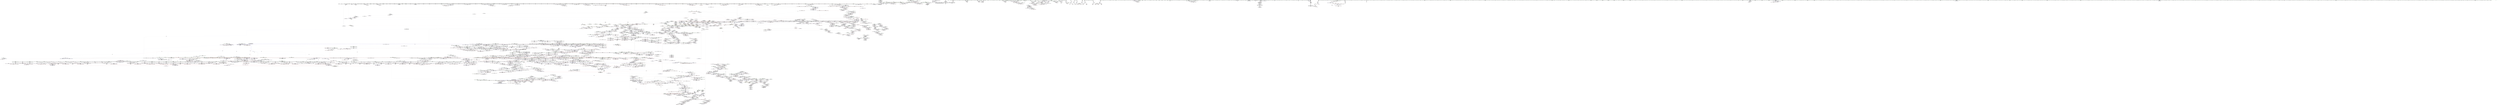 digraph "SVFG" {
	label="SVFG";

	Node0x5617b00f2b20 [shape=record,color=grey,label="{NodeID: 0\nNullPtr}"];
	Node0x5617b00f2b20 -> Node0x5617b0caa760[style=solid];
	Node0x5617b00f2b20 -> Node0x5617b0caa860[style=solid];
	Node0x5617b00f2b20 -> Node0x5617b0caa930[style=solid];
	Node0x5617b00f2b20 -> Node0x5617b0caaa00[style=solid];
	Node0x5617b00f2b20 -> Node0x5617b0caaad0[style=solid];
	Node0x5617b00f2b20 -> Node0x5617b0caaba0[style=solid];
	Node0x5617b00f2b20 -> Node0x5617b0caac70[style=solid];
	Node0x5617b00f2b20 -> Node0x5617b0caad40[style=solid];
	Node0x5617b00f2b20 -> Node0x5617b0caae10[style=solid];
	Node0x5617b00f2b20 -> Node0x5617b0caaee0[style=solid];
	Node0x5617b00f2b20 -> Node0x5617b0caafb0[style=solid];
	Node0x5617b00f2b20 -> Node0x5617b0cab080[style=solid];
	Node0x5617b00f2b20 -> Node0x5617b0cab150[style=solid];
	Node0x5617b00f2b20 -> Node0x5617b0cab220[style=solid];
	Node0x5617b00f2b20 -> Node0x5617b0cab2f0[style=solid];
	Node0x5617b00f2b20 -> Node0x5617b0cab3c0[style=solid];
	Node0x5617b00f2b20 -> Node0x5617b0cab490[style=solid];
	Node0x5617b00f2b20 -> Node0x5617b0cab560[style=solid];
	Node0x5617b00f2b20 -> Node0x5617b0cab630[style=solid];
	Node0x5617b00f2b20 -> Node0x5617b0cab700[style=solid];
	Node0x5617b00f2b20 -> Node0x5617b0cab7d0[style=solid];
	Node0x5617b00f2b20 -> Node0x5617b0cab8a0[style=solid];
	Node0x5617b00f2b20 -> Node0x5617b0cab970[style=solid];
	Node0x5617b00f2b20 -> Node0x5617b0caba40[style=solid];
	Node0x5617b00f2b20 -> Node0x5617b0cabb10[style=solid];
	Node0x5617b00f2b20 -> Node0x5617b0cabbe0[style=solid];
	Node0x5617b00f2b20 -> Node0x5617b0cabcb0[style=solid];
	Node0x5617b00f2b20 -> Node0x5617b0cabd80[style=solid];
	Node0x5617b00f2b20 -> Node0x5617b0cabe50[style=solid];
	Node0x5617b00f2b20 -> Node0x5617b0cabf20[style=solid];
	Node0x5617b00f2b20 -> Node0x5617b0cabff0[style=solid];
	Node0x5617b00f2b20 -> Node0x5617b0cac0c0[style=solid];
	Node0x5617b00f2b20 -> Node0x5617b0cac190[style=solid];
	Node0x5617b00f2b20 -> Node0x5617b0cac260[style=solid];
	Node0x5617b00f2b20 -> Node0x5617b0cac330[style=solid];
	Node0x5617b00f2b20 -> Node0x5617b0cac400[style=solid];
	Node0x5617b00f2b20 -> Node0x5617b0cac4d0[style=solid];
	Node0x5617b00f2b20 -> Node0x5617b0cac5a0[style=solid];
	Node0x5617b00f2b20 -> Node0x5617b0cac670[style=solid];
	Node0x5617b00f2b20 -> Node0x5617b0cac740[style=solid];
	Node0x5617b00f2b20 -> Node0x5617b0cac810[style=solid];
	Node0x5617b00f2b20 -> Node0x5617b0cac8e0[style=solid];
	Node0x5617b00f2b20 -> Node0x5617b0cac9b0[style=solid];
	Node0x5617b00f2b20 -> Node0x5617b0caca80[style=solid];
	Node0x5617b00f2b20 -> Node0x5617b0cacb50[style=solid];
	Node0x5617b00f2b20 -> Node0x5617b0cacc20[style=solid];
	Node0x5617b00f2b20 -> Node0x5617b0caccf0[style=solid];
	Node0x5617b00f2b20 -> Node0x5617b0cacdc0[style=solid];
	Node0x5617b00f2b20 -> Node0x5617b0cace90[style=solid];
	Node0x5617b00f2b20 -> Node0x5617b0cacf60[style=solid];
	Node0x5617b00f2b20 -> Node0x5617b0cad030[style=solid];
	Node0x5617b00f2b20 -> Node0x5617b0cad100[style=solid];
	Node0x5617b00f2b20 -> Node0x5617b0cad1d0[style=solid];
	Node0x5617b00f2b20 -> Node0x5617b0cad2a0[style=solid];
	Node0x5617b00f2b20 -> Node0x5617b0cad370[style=solid];
	Node0x5617b00f2b20 -> Node0x5617b0cad440[style=solid];
	Node0x5617b00f2b20 -> Node0x5617b0cad510[style=solid];
	Node0x5617b00f2b20 -> Node0x5617b0cad5e0[style=solid];
	Node0x5617b00f2b20 -> Node0x5617b0cad6b0[style=solid];
	Node0x5617b00f2b20 -> Node0x5617b0cad780[style=solid];
	Node0x5617b00f2b20 -> Node0x5617b0cad850[style=solid];
	Node0x5617b00f2b20 -> Node0x5617b0cad920[style=solid];
	Node0x5617b00f2b20 -> Node0x5617b0cad9f0[style=solid];
	Node0x5617b00f2b20 -> Node0x5617b0cadac0[style=solid];
	Node0x5617b00f2b20 -> Node0x5617b0cadb90[style=solid];
	Node0x5617b00f2b20 -> Node0x5617b0cadc60[style=solid];
	Node0x5617b00f2b20 -> Node0x5617b0cadd30[style=solid];
	Node0x5617b00f2b20 -> Node0x5617b0cade00[style=solid];
	Node0x5617b00f2b20 -> Node0x5617b0caded0[style=solid];
	Node0x5617b00f2b20 -> Node0x5617b0cadfa0[style=solid];
	Node0x5617b00f2b20 -> Node0x5617b0cae070[style=solid];
	Node0x5617b00f2b20 -> Node0x5617b0cae140[style=solid];
	Node0x5617b00f2b20 -> Node0x5617b0cae210[style=solid];
	Node0x5617b00f2b20 -> Node0x5617b0cae2e0[style=solid];
	Node0x5617b00f2b20 -> Node0x5617b0d0f120[style=solid];
	Node0x5617b00f2b20 -> Node0x5617b0d123b0[style=solid];
	Node0x5617b00f2b20 -> Node0x5617b0d12480[style=solid];
	Node0x5617b00f2b20 -> Node0x5617b0d12550[style=solid];
	Node0x5617b00f2b20 -> Node0x5617b0d145d0[style=solid];
	Node0x5617b00f2b20 -> Node0x5617b0d8a870[style=solid];
	Node0x5617b00f2b20 -> Node0x5617b0d90e70[style=solid];
	Node0x5617b00f2b20 -> Node0x5617b0d92970[style=solid];
	Node0x5617b00f2b20:s64 -> Node0x5617b0fb41e0[style=solid,color=red];
	Node0x5617b0fba140 [shape=record,color=black,label="{NodeID: 5978\n973 = PHI(883, 1218, 1240, )\n1st arg _ZNSt12_Vector_baseINSt7__cxx1112basic_stringIcSt11char_traitsIcESaIcEEESaIS5_EE13_M_deallocateEPS5_m }"];
	Node0x5617b0fba140 -> Node0x5617b0d133f0[style=solid];
	Node0x5617b0cb1300 [shape=record,color=purple,label="{NodeID: 1550\n3747\<--3726\ncoerce.dive5\<--agg.tmp4\n_ZSt23__copy_move_backward_a2ILb1EN9__gnu_cxx17__normal_iteratorIPNSt7__cxx1112basic_stringIcSt11char_traitsIcESaIcEEESt6vectorIS7_SaIS7_EEEESC_ET1_T0_SE_SD_\n}"];
	Node0x5617b0cb1300 -> Node0x5617b0d07980[style=solid];
	Node0x5617b0c8f4b0 [shape=record,color=green,label="{NodeID: 443\n2753\<--2754\n__comp\<--__comp_field_insensitive\n_ZSt13__adjust_heapIN9__gnu_cxx17__normal_iteratorIPNSt7__cxx1112basic_stringIcSt11char_traitsIcESaIcEEESt6vectorIS7_SaIS7_EEEElS7_NS0_5__ops15_Iter_less_iterEEvT_T0_SG_T1_T2_\n|{<s0>281|<s1>294}}"];
	Node0x5617b0c8f4b0:s0 -> Node0x5617b0fac960[style=solid,color=red];
	Node0x5617b0c8f4b0:s1 -> Node0x5617b0fb7050[style=solid,color=red];
	Node0x5617b0d94a70 [shape=record,color=grey,label="{NodeID: 4207\n67 = cmp(61, 66, )\n}"];
	Node0x5617b0d06bb0 [shape=record,color=red,label="{NodeID: 1993\n3484\<--3483\n\<--coerce.dive19\n_ZSt16__insertion_sortIN9__gnu_cxx17__normal_iteratorIPNSt7__cxx1112basic_stringIcSt11char_traitsIcESaIcEEESt6vectorIS7_SaIS7_EEEENS0_5__ops15_Iter_less_iterEEvT_SF_T0_\n|{<s0>383}}"];
	Node0x5617b0d06bb0:s0 -> Node0x5617b0fbd3e0[style=solid,color=red];
	Node0x5617b0c9e7c0 [shape=record,color=black,label="{NodeID: 886\n2235\<--2207\n\<--__middle\n_ZSt14__partial_sortIN9__gnu_cxx17__normal_iteratorIPNSt7__cxx1112basic_stringIcSt11char_traitsIcESaIcEEESt6vectorIS7_SaIS7_EEEENS0_5__ops15_Iter_less_iterEEvT_SF_SF_T0_\n}"];
	Node0x5617b0c9e7c0 -> Node0x5617b0cd2d10[style=solid];
	Node0x5617b0fa5fd0 [shape=record,color=black,label="{NodeID: 5757\n2416 = PHI(2609, )\n}"];
	Node0x5617b0d1d400 [shape=record,color=blue, style = dotted,label="{NodeID: 2436\n4270\<--4272\noffset_0\<--dummyVal\n_ZSt10__pop_heapIN9__gnu_cxx17__normal_iteratorIPNSt7__cxx1112basic_stringIcSt11char_traitsIcESaIcEEESt6vectorIS7_SaIS7_EEEENS0_5__ops15_Iter_less_iterEEvT_SF_SF_RT0_\n}"];
	Node0x5617b0d1d400 -> Node0x5617b0d01e80[style=dashed];
	Node0x5617b0cd5000 [shape=record,color=purple,label="{NodeID: 1329\n4238\<--2389\noffset_0\<--\n}"];
	Node0x5617b0cd5000 -> Node0x5617b0d0bcf0[style=solid];
	Node0x5617b0c87920 [shape=record,color=green,label="{NodeID: 222\n1421\<--1422\n__result.addr\<--__result.addr_field_insensitive\n_ZSt34__uninitialized_move_if_noexcept_aIPNSt7__cxx1112basic_stringIcSt11char_traitsIcESaIcEEES6_SaIS5_EET0_T_S9_S8_RT1_\n}"];
	Node0x5617b0c87920 -> Node0x5617b0cbc350[style=solid];
	Node0x5617b0c87920 -> Node0x5617b0d15af0[style=solid];
	Node0x5617b0cbc760 [shape=record,color=red,label="{NodeID: 1772\n1470\<--1464\n\<--__a.addr\n_ZNSt16allocator_traitsISaINSt7__cxx1112basic_stringIcSt11char_traitsIcESaIcEEEEE7destroyIS5_EEvRS6_PT_\n}"];
	Node0x5617b0cbc760 -> Node0x5617b0c9aa00[style=solid];
	Node0x5617b0cab3c0 [shape=record,color=black,label="{NodeID: 665\n665\<--3\n\<--dummyVal\n_ZStplIcSt11char_traitsIcESaIcEENSt7__cxx1112basic_stringIT_T0_T1_EERKS8_S5_\n}"];
	Node0x5617b0cab3c0 -> Node0x5617b0d119f0[style=solid];
	Node0x5617b0e6adf0 [shape=record,color=black,label="{NodeID: 4429\nMR_52V_4 = PHI(MR_52V_5, MR_52V_3, )\npts\{1430000 1430001 \}\n|{|<s2>15|<s3>15|<s4>16|<s5>17|<s6>41|<s7>41|<s8>51|<s9>51}}"];
	Node0x5617b0e6adf0 -> Node0x5617b0e3b560[style=dashed];
	Node0x5617b0e6adf0 -> Node0x5617b0e44b60[style=dashed];
	Node0x5617b0e6adf0:s2 -> Node0x5617b0e8f400[style=dashed,color=red];
	Node0x5617b0e6adf0:s3 -> Node0x5617b0e8f510[style=dashed,color=red];
	Node0x5617b0e6adf0:s4 -> Node0x5617b0e88f50[style=dashed,color=red];
	Node0x5617b0e6adf0:s5 -> Node0x5617b0e26f70[style=dashed,color=red];
	Node0x5617b0e6adf0:s6 -> Node0x5617b0e8cb60[style=dashed,color=red];
	Node0x5617b0e6adf0:s7 -> Node0x5617b0e8cc40[style=dashed,color=red];
	Node0x5617b0e6adf0:s8 -> Node0x5617b0e89980[style=dashed,color=red];
	Node0x5617b0e6adf0:s9 -> Node0x5617b0e89a90[style=dashed,color=red];
	Node0x5617b0d12070 [shape=record,color=blue,label="{NodeID: 2215\n737\<--764\nexn.slot\<--\n_ZNSt6vectorINSt7__cxx1112basic_stringIcSt11char_traitsIcESaIcEEESaIS5_EED2Ev\n}"];
	Node0x5617b0d12070 -> Node0x5617b0cb7a30[style=dashed];
	Node0x5617b0cc9c70 [shape=record,color=purple,label="{NodeID: 1108\n517\<--516\n_M_impl2\<--\n_ZNSt6vectorINSt7__cxx1112basic_stringIcSt11char_traitsIcESaIcEEESaIS5_EE9push_backERKS5_\n}"];
	Node0x5617b00f29a0 [shape=record,color=green,label="{NodeID: 1\n7\<--1\n__dso_handle\<--dummyObj\nGlob }"];
	Node0x5617b0fba300 [shape=record,color=black,label="{NodeID: 5979\n974 = PHI(893, 1219, 1252, )\n2nd arg _ZNSt12_Vector_baseINSt7__cxx1112basic_stringIcSt11char_traitsIcESaIcEEESaIS5_EE13_M_deallocateEPS5_m }"];
	Node0x5617b0fba300 -> Node0x5617b0d134c0[style=solid];
	Node0x5617b0cb13d0 [shape=record,color=purple,label="{NodeID: 1551\n3753\<--3728\ncoerce.dive8\<--agg.tmp7\n_ZSt23__copy_move_backward_a2ILb1EN9__gnu_cxx17__normal_iteratorIPNSt7__cxx1112basic_stringIcSt11char_traitsIcESaIcEEESt6vectorIS7_SaIS7_EEEESC_ET1_T0_SE_SD_\n}"];
	Node0x5617b0cb13d0 -> Node0x5617b0d07a50[style=solid];
	Node0x5617b0c8f580 [shape=record,color=green,label="{NodeID: 444\n2755\<--2756\n__holeIndex.addr\<--__holeIndex.addr_field_insensitive\n_ZSt13__adjust_heapIN9__gnu_cxx17__normal_iteratorIPNSt7__cxx1112basic_stringIcSt11char_traitsIcESaIcEEESt6vectorIS7_SaIS7_EEEElS7_NS0_5__ops15_Iter_less_iterEEvT_T0_SG_T1_T2_\n}"];
	Node0x5617b0c8f580 -> Node0x5617b0d026a0[style=solid];
	Node0x5617b0c8f580 -> Node0x5617b0d02770[style=solid];
	Node0x5617b0c8f580 -> Node0x5617b0d02840[style=solid];
	Node0x5617b0c8f580 -> Node0x5617b0d02910[style=solid];
	Node0x5617b0c8f580 -> Node0x5617b0d029e0[style=solid];
	Node0x5617b0c8f580 -> Node0x5617b0d1dcf0[style=solid];
	Node0x5617b0c8f580 -> Node0x5617b0d1e510[style=solid];
	Node0x5617b0c8f580 -> Node0x5617b0d1e850[style=solid];
	Node0x5617b0d94bf0 [shape=record,color=grey,label="{NodeID: 4208\n89 = cmp(84, 88, )\n}"];
	Node0x5617b0d06c80 [shape=record,color=red,label="{NodeID: 1994\n3509\<--3508\n\<--coerce.dive28\n_ZSt16__insertion_sortIN9__gnu_cxx17__normal_iteratorIPNSt7__cxx1112basic_stringIcSt11char_traitsIcESaIcEEESt6vectorIS7_SaIS7_EEEENS0_5__ops15_Iter_less_iterEEvT_SF_T0_\n|{<s0>391}}"];
	Node0x5617b0d06c80:s0 -> Node0x5617b0fbda80[style=solid,color=red];
	Node0x5617b0c9e890 [shape=record,color=black,label="{NodeID: 887\n2253\<--2207\n\<--__middle\n_ZSt14__partial_sortIN9__gnu_cxx17__normal_iteratorIPNSt7__cxx1112basic_stringIcSt11char_traitsIcESaIcEEESt6vectorIS7_SaIS7_EEEENS0_5__ops15_Iter_less_iterEEvT_SF_SF_T0_\n}"];
	Node0x5617b0c9e890 -> Node0x5617b0cd31f0[style=solid];
	Node0x5617b0fa60e0 [shape=record,color=black,label="{NodeID: 5758\n2440 = PHI(2696, )\n}"];
	Node0x5617b0d1d4d0 [shape=record,color=blue,label="{NodeID: 2437\n2652\<--2684\nexn.slot\<--\n_ZSt10__pop_heapIN9__gnu_cxx17__normal_iteratorIPNSt7__cxx1112basic_stringIcSt11char_traitsIcESaIcEEESt6vectorIS7_SaIS7_EEEENS0_5__ops15_Iter_less_iterEEvT_SF_SF_RT0_\n}"];
	Node0x5617b0d1d4d0 -> Node0x5617b0d01ce0[style=dashed];
	Node0x5617b0cd50d0 [shape=record,color=purple,label="{NodeID: 1330\n4240\<--2398\noffset_0\<--\n}"];
	Node0x5617b0cd50d0 -> Node0x5617b0d1b930[style=solid];
	Node0x5617b0c879f0 [shape=record,color=green,label="{NodeID: 223\n1423\<--1424\n__alloc.addr\<--__alloc.addr_field_insensitive\n_ZSt34__uninitialized_move_if_noexcept_aIPNSt7__cxx1112basic_stringIcSt11char_traitsIcESaIcEEES6_SaIS5_EET0_T_S9_S8_RT1_\n}"];
	Node0x5617b0c879f0 -> Node0x5617b0cbc420[style=solid];
	Node0x5617b0c879f0 -> Node0x5617b0d15bc0[style=solid];
	Node0x5617b0cbc830 [shape=record,color=red,label="{NodeID: 1773\n1472\<--1466\n\<--__p.addr\n_ZNSt16allocator_traitsISaINSt7__cxx1112basic_stringIcSt11char_traitsIcESaIcEEEEE7destroyIS5_EEvRS6_PT_\n|{<s0>140}}"];
	Node0x5617b0cbc830:s0 -> Node0x5617b0fb10b0[style=solid,color=red];
	Node0x5617b0cab490 [shape=record,color=black,label="{NodeID: 666\n667\<--3\n\<--dummyVal\n_ZStplIcSt11char_traitsIcESaIcEENSt7__cxx1112basic_stringIT_T0_T1_EERKS8_S5_\n}"];
	Node0x5617b0cab490 -> Node0x5617b0d11ac0[style=solid];
	Node0x5617b0e6b2f0 [shape=record,color=black,label="{NodeID: 4430\nMR_348V_3 = PHI(MR_348V_4, MR_348V_2, )\npts\{933 \}\n}"];
	Node0x5617b0e6b2f0 -> Node0x5617b0cb8800[style=dashed];
	Node0x5617b0e6b2f0 -> Node0x5617b0cb88d0[style=dashed];
	Node0x5617b0e6b2f0 -> Node0x5617b0cb89a0[style=dashed];
	Node0x5617b0e6b2f0 -> Node0x5617b0d130b0[style=dashed];
	Node0x5617b0d12140 [shape=record,color=blue,label="{NodeID: 2216\n739\<--766\nehselector.slot\<--\n_ZNSt6vectorINSt7__cxx1112basic_stringIcSt11char_traitsIcESaIcEEESaIS5_EED2Ev\n}"];
	Node0x5617b0cc9d40 [shape=record,color=purple,label="{NodeID: 1109\n518\<--516\n_M_end_of_storage\<--\n_ZNSt6vectorINSt7__cxx1112basic_stringIcSt11char_traitsIcESaIcEEESaIS5_EE9push_backERKS5_\n}"];
	Node0x5617b0cc9d40 -> Node0x5617b0cb66b0[style=solid];
	Node0x5617b0c7f3e0 [shape=record,color=green,label="{NodeID: 2\n18\<--1\n_ZSt3cin\<--dummyObj\nGlob }"];
	Node0x5617b0fba4c0 [shape=record,color=black,label="{NodeID: 5980\n2446 = PHI(2256, )\n0th arg _ZSt11__sort_heapIN9__gnu_cxx17__normal_iteratorIPNSt7__cxx1112basic_stringIcSt11char_traitsIcESaIcEEESt6vectorIS7_SaIS7_EEEENS0_5__ops15_Iter_less_iterEEvT_SF_RT0_ }"];
	Node0x5617b0fba4c0 -> Node0x5617b0d1be10[style=solid];
	Node0x5617b0cb14a0 [shape=record,color=purple,label="{NodeID: 1552\n4402\<--3736\noffset_0\<--\n}"];
	Node0x5617b0cb14a0 -> Node0x5617b0d23c00[style=solid];
	Node0x5617b0c8f650 [shape=record,color=green,label="{NodeID: 445\n2757\<--2758\n__len.addr\<--__len.addr_field_insensitive\n_ZSt13__adjust_heapIN9__gnu_cxx17__normal_iteratorIPNSt7__cxx1112basic_stringIcSt11char_traitsIcESaIcEEESt6vectorIS7_SaIS7_EEEElS7_NS0_5__ops15_Iter_less_iterEEvT_T0_SG_T1_T2_\n}"];
	Node0x5617b0c8f650 -> Node0x5617b0d02ab0[style=solid];
	Node0x5617b0c8f650 -> Node0x5617b0d02b80[style=solid];
	Node0x5617b0c8f650 -> Node0x5617b0d02c50[style=solid];
	Node0x5617b0c8f650 -> Node0x5617b0d1ddc0[style=solid];
	Node0x5617b0d94d70 [shape=record,color=grey,label="{NodeID: 4209\n2800 = cmp(2796, 2799, )\n}"];
	Node0x5617b0d06d50 [shape=record,color=red,label="{NodeID: 1995\n3557\<--3556\n\<--coerce.dive4\n_ZSt26__unguarded_insertion_sortIN9__gnu_cxx17__normal_iteratorIPNSt7__cxx1112basic_stringIcSt11char_traitsIcESaIcEEESt6vectorIS7_SaIS7_EEEENS0_5__ops15_Iter_less_iterEEvT_SF_T0_\n|{<s0>397}}"];
	Node0x5617b0d06d50:s0 -> Node0x5617b0fbda80[style=solid,color=red];
	Node0x5617b0c9e960 [shape=record,color=black,label="{NodeID: 888\n2238\<--2209\n\<--__last\n_ZSt14__partial_sortIN9__gnu_cxx17__normal_iteratorIPNSt7__cxx1112basic_stringIcSt11char_traitsIcESaIcEEESt6vectorIS7_SaIS7_EEEENS0_5__ops15_Iter_less_iterEEvT_SF_SF_T0_\n}"];
	Node0x5617b0c9e960 -> Node0x5617b0cd2eb0[style=solid];
	Node0x5617b0fa61f0 [shape=record,color=black,label="{NodeID: 5759\n2467 = PHI(1368, )\n}"];
	Node0x5617b0fa61f0 -> Node0x5617b0d945f0[style=solid];
	Node0x5617b0d1d5a0 [shape=record,color=blue,label="{NodeID: 2438\n2654\<--2686\nehselector.slot\<--\n_ZSt10__pop_heapIN9__gnu_cxx17__normal_iteratorIPNSt7__cxx1112basic_stringIcSt11char_traitsIcESaIcEEESt6vectorIS7_SaIS7_EEEENS0_5__ops15_Iter_less_iterEEvT_SF_SF_RT0_\n}"];
	Node0x5617b0d1d5a0 -> Node0x5617b0d01db0[style=dashed];
	Node0x5617b0cd51a0 [shape=record,color=purple,label="{NodeID: 1331\n4241\<--2399\noffset_0\<--\n}"];
	Node0x5617b0cd51a0 -> Node0x5617b0d0bdc0[style=solid];
	Node0x5617b0c87ac0 [shape=record,color=green,label="{NodeID: 224\n1425\<--1426\nagg.tmp\<--agg.tmp_field_insensitive\n_ZSt34__uninitialized_move_if_noexcept_aIPNSt7__cxx1112basic_stringIcSt11char_traitsIcESaIcEEES6_SaIS5_EET0_T_S9_S8_RT1_\n}"];
	Node0x5617b0c87ac0 -> Node0x5617b0ccd7c0[style=solid];
	Node0x5617b0c87ac0 -> Node0x5617b0ccd890[style=solid];
	Node0x5617b0cbc900 [shape=record,color=red,label="{NodeID: 1774\n1484\<--1481\nthis1\<--this.addr\n_ZNKSt6vectorINSt7__cxx1112basic_stringIcSt11char_traitsIcESaIcEEESaIS5_EE8max_sizeEv\n}"];
	Node0x5617b0cbc900 -> Node0x5617b0c9aad0[style=solid];
	Node0x5617b0cab560 [shape=record,color=black,label="{NodeID: 667\n676\<--3\nlpad.val\<--dummyVal\n_ZStplIcSt11char_traitsIcESaIcEENSt7__cxx1112basic_stringIT_T0_T1_EERKS8_S5_\n}"];
	Node0x5617b0e6b7f0 [shape=record,color=black,label="{NodeID: 4431\nMR_880V_3 = PHI(MR_880V_4, MR_880V_2, )\npts\{4001 \}\n}"];
	Node0x5617b0e6b7f0 -> Node0x5617b0d092b0[style=dashed];
	Node0x5617b0e6b7f0 -> Node0x5617b0d09380[style=dashed];
	Node0x5617b0e6b7f0 -> Node0x5617b0d09450[style=dashed];
	Node0x5617b0e6b7f0 -> Node0x5617b0d25c80[style=dashed];
	Node0x5617b0d12210 [shape=record,color=blue,label="{NodeID: 2217\n787\<--786\nthis.addr\<--this\n_ZNSt12_Vector_baseINSt7__cxx1112basic_stringIcSt11char_traitsIcESaIcEEESaIS5_EEC2Ev\n}"];
	Node0x5617b0d12210 -> Node0x5617b0cb7ca0[style=dashed];
	Node0x5617b0cc9e10 [shape=record,color=purple,label="{NodeID: 1110\n523\<--522\n_M_impl3\<--\n_ZNSt6vectorINSt7__cxx1112basic_stringIcSt11char_traitsIcESaIcEEESaIS5_EE9push_backERKS5_\n}"];
	Node0x5617b0cc9e10 -> Node0x5617b0caf760[style=solid];
	Node0x5617b0c7f470 [shape=record,color=green,label="{NodeID: 3\n19\<--1\n_ZSt4cout\<--dummyObj\nGlob }"];
	Node0x5617b0fba5d0 [shape=record,color=black,label="{NodeID: 5981\n2447 = PHI(2258, )\n1st arg _ZSt11__sort_heapIN9__gnu_cxx17__normal_iteratorIPNSt7__cxx1112basic_stringIcSt11char_traitsIcESaIcEEESt6vectorIS7_SaIS7_EEEENS0_5__ops15_Iter_less_iterEEvT_SF_RT0_ }"];
	Node0x5617b0fba5d0 -> Node0x5617b0d1bee0[style=solid];
	Node0x5617b0cb1570 [shape=record,color=purple,label="{NodeID: 1553\n4403\<--3737\noffset_0\<--\n}"];
	Node0x5617b0cb1570 -> Node0x5617b0d0e9a0[style=solid];
	Node0x5617b0c8f720 [shape=record,color=green,label="{NodeID: 446\n2759\<--2760\n__topIndex\<--__topIndex_field_insensitive\n_ZSt13__adjust_heapIN9__gnu_cxx17__normal_iteratorIPNSt7__cxx1112basic_stringIcSt11char_traitsIcESaIcEEESt6vectorIS7_SaIS7_EEEElS7_NS0_5__ops15_Iter_less_iterEEvT_T0_SG_T1_T2_\n}"];
	Node0x5617b0c8f720 -> Node0x5617b0d02d20[style=solid];
	Node0x5617b0c8f720 -> Node0x5617b0d1de90[style=solid];
	Node0x5617b0d94ef0 [shape=record,color=grey,label="{NodeID: 4210\n307 = cmp(298, 306, )\n}"];
	Node0x5617b0d06e20 [shape=record,color=red,label="{NodeID: 1996\n3572\<--3566\n\<--__lhs.addr\n_ZN9__gnu_cxxeqIPNSt7__cxx1112basic_stringIcSt11char_traitsIcESaIcEEESt6vectorIS6_SaIS6_EEEEbRKNS_17__normal_iteratorIT_T0_EESG_\n|{<s0>399}}"];
	Node0x5617b0d06e20:s0 -> Node0x5617b0fb5ff0[style=solid,color=red];
	Node0x5617b0c9ea30 [shape=record,color=black,label="{NodeID: 889\n2231\<--2213\n\<--agg.tmp\n_ZSt14__partial_sortIN9__gnu_cxx17__normal_iteratorIPNSt7__cxx1112basic_stringIcSt11char_traitsIcESaIcEEESt6vectorIS7_SaIS7_EEEENS0_5__ops15_Iter_less_iterEEvT_SF_SF_T0_\n}"];
	Node0x5617b0c9ea30 -> Node0x5617b0cd2aa0[style=solid];
	Node0x5617b0fa63c0 [shape=record,color=black,label="{NodeID: 5760\n2470 = PHI(3039, )\n}"];
	Node0x5617b0d1d670 [shape=record,color=blue,label="{NodeID: 2439\n2698\<--2697\nthis.addr\<--this\n_ZN9__gnu_cxx17__normal_iteratorIPNSt7__cxx1112basic_stringIcSt11char_traitsIcESaIcEEESt6vectorIS6_SaIS6_EEEppEv\n}"];
	Node0x5617b0d1d670 -> Node0x5617b0d01f50[style=dashed];
	Node0x5617b0cd5270 [shape=record,color=purple,label="{NodeID: 1332\n4243\<--2406\noffset_0\<--\n}"];
	Node0x5617b0cd5270 -> Node0x5617b0d1ba00[style=solid];
	Node0x5617b0c87b90 [shape=record,color=green,label="{NodeID: 225\n1427\<--1428\nagg.tmp1\<--agg.tmp1_field_insensitive\n_ZSt34__uninitialized_move_if_noexcept_aIPNSt7__cxx1112basic_stringIcSt11char_traitsIcESaIcEEES6_SaIS5_EET0_T_S9_S8_RT1_\n}"];
	Node0x5617b0c87b90 -> Node0x5617b0ccd960[style=solid];
	Node0x5617b0c87b90 -> Node0x5617b0ccda30[style=solid];
	Node0x5617b0cbc9d0 [shape=record,color=red,label="{NodeID: 1775\n1498\<--1495\nthis1\<--this.addr\n_ZNKSt6vectorINSt7__cxx1112basic_stringIcSt11char_traitsIcESaIcEEESaIS5_EE4sizeEv\n}"];
	Node0x5617b0cbc9d0 -> Node0x5617b0c9ac70[style=solid];
	Node0x5617b0cbc9d0 -> Node0x5617b0c9ad40[style=solid];
	Node0x5617b0cab630 [shape=record,color=black,label="{NodeID: 668\n677\<--3\nlpad.val1\<--dummyVal\n_ZStplIcSt11char_traitsIcESaIcEENSt7__cxx1112basic_stringIT_T0_T1_EERKS8_S5_\n}"];
	Node0x5617b0e6bcf0 [shape=record,color=black,label="{NodeID: 4432\nMR_884V_3 = PHI(MR_884V_4, MR_884V_2, )\npts\{4005 \}\n}"];
	Node0x5617b0e6bcf0 -> Node0x5617b0d095f0[style=dashed];
	Node0x5617b0e6bcf0 -> Node0x5617b0d096c0[style=dashed];
	Node0x5617b0e6bcf0 -> Node0x5617b0d25d50[style=dashed];
	Node0x5617b0d122e0 [shape=record,color=blue,label="{NodeID: 2218\n810\<--809\nthis.addr\<--this\n_ZNSt12_Vector_baseINSt7__cxx1112basic_stringIcSt11char_traitsIcESaIcEEESaIS5_EE12_Vector_implC2Ev\n}"];
	Node0x5617b0d122e0 -> Node0x5617b0cb7d70[style=dashed];
	Node0x5617b0cc9ee0 [shape=record,color=purple,label="{NodeID: 1111\n526\<--525\n_M_impl4\<--\n_ZNSt6vectorINSt7__cxx1112basic_stringIcSt11char_traitsIcESaIcEEESaIS5_EE9push_backERKS5_\n}"];
	Node0x5617b0c7fb30 [shape=record,color=green,label="{NodeID: 4\n20\<--1\n.str\<--dummyObj\nGlob }"];
	Node0x5617b0fba6e0 [shape=record,color=black,label="{NodeID: 5982\n2448 = PHI(2211, )\n2nd arg _ZSt11__sort_heapIN9__gnu_cxx17__normal_iteratorIPNSt7__cxx1112basic_stringIcSt11char_traitsIcESaIcEEESt6vectorIS7_SaIS7_EEEENS0_5__ops15_Iter_less_iterEEvT_SF_RT0_ }"];
	Node0x5617b0fba6e0 -> Node0x5617b0d1bfb0[style=solid];
	Node0x5617b0cb1640 [shape=record,color=purple,label="{NodeID: 1554\n4405\<--3744\noffset_0\<--\n}"];
	Node0x5617b0cb1640 -> Node0x5617b0d23cd0[style=solid];
	Node0x5617b0c8f7f0 [shape=record,color=green,label="{NodeID: 447\n2761\<--2762\n__secondChild\<--__secondChild_field_insensitive\n_ZSt13__adjust_heapIN9__gnu_cxx17__normal_iteratorIPNSt7__cxx1112basic_stringIcSt11char_traitsIcESaIcEEESt6vectorIS7_SaIS7_EEEElS7_NS0_5__ops15_Iter_less_iterEEvT_T0_SG_T1_T2_\n}"];
	Node0x5617b0c8f7f0 -> Node0x5617b0d02df0[style=solid];
	Node0x5617b0c8f7f0 -> Node0x5617b0d02ec0[style=solid];
	Node0x5617b0c8f7f0 -> Node0x5617b0d02f90[style=solid];
	Node0x5617b0c8f7f0 -> Node0x5617b0d03060[style=solid];
	Node0x5617b0c8f7f0 -> Node0x5617b0d03130[style=solid];
	Node0x5617b0c8f7f0 -> Node0x5617b0d03200[style=solid];
	Node0x5617b0c8f7f0 -> Node0x5617b0d032d0[style=solid];
	Node0x5617b0c8f7f0 -> Node0x5617b0d033a0[style=solid];
	Node0x5617b0c8f7f0 -> Node0x5617b0d03470[style=solid];
	Node0x5617b0c8f7f0 -> Node0x5617b0d03540[style=solid];
	Node0x5617b0c8f7f0 -> Node0x5617b0d03610[style=solid];
	Node0x5617b0c8f7f0 -> Node0x5617b0d1df60[style=solid];
	Node0x5617b0c8f7f0 -> Node0x5617b0d1e030[style=solid];
	Node0x5617b0c8f7f0 -> Node0x5617b0d1e2a0[style=solid];
	Node0x5617b0c8f7f0 -> Node0x5617b0d1e5e0[style=solid];
	Node0x5617b0d06ef0 [shape=record,color=red,label="{NodeID: 1997\n3575\<--3568\n\<--__rhs.addr\n_ZN9__gnu_cxxeqIPNSt7__cxx1112basic_stringIcSt11char_traitsIcESaIcEEESt6vectorIS6_SaIS6_EEEEbRKNS_17__normal_iteratorIT_T0_EESG_\n|{<s0>400}}"];
	Node0x5617b0d06ef0:s0 -> Node0x5617b0fb5ff0[style=solid,color=red];
	Node0x5617b0c9eb00 [shape=record,color=black,label="{NodeID: 890\n2234\<--2215\n\<--agg.tmp3\n_ZSt14__partial_sortIN9__gnu_cxx17__normal_iteratorIPNSt7__cxx1112basic_stringIcSt11char_traitsIcESaIcEEESt6vectorIS7_SaIS7_EEEENS0_5__ops15_Iter_less_iterEEvT_SF_SF_T0_\n}"];
	Node0x5617b0c9eb00 -> Node0x5617b0cd2c40[style=solid];
	Node0x5617b0fa64d0 [shape=record,color=black,label="{NodeID: 5761\n2527 = PHI(1368, )\n}"];
	Node0x5617b0fa64d0 -> Node0x5617b0d93ff0[style=solid];
	Node0x5617b0d1d740 [shape=record,color=blue,label="{NodeID: 2440\n2702\<--2704\n_M_current\<--incdec.ptr\n_ZN9__gnu_cxx17__normal_iteratorIPNSt7__cxx1112basic_stringIcSt11char_traitsIcESaIcEEESt6vectorIS6_SaIS6_EEEppEv\n|{<s0>236|<s1>355|<s2>366|<s3>392|<s4>398}}"];
	Node0x5617b0d1d740:s0 -> Node0x5617b0e621f0[style=dashed,color=blue];
	Node0x5617b0d1d740:s1 -> Node0x5617b0e761f0[style=dashed,color=blue];
	Node0x5617b0d1d740:s2 -> Node0x5617b0e761f0[style=dashed,color=blue];
	Node0x5617b0d1d740:s3 -> Node0x5617b0e6c1f0[style=dashed,color=blue];
	Node0x5617b0d1d740:s4 -> Node0x5617b0e46460[style=dashed,color=blue];
	Node0x5617b0cd5340 [shape=record,color=purple,label="{NodeID: 1333\n4244\<--2407\noffset_0\<--\n}"];
	Node0x5617b0cd5340 -> Node0x5617b0d0be90[style=solid];
	Node0x5617b0c87c60 [shape=record,color=green,label="{NodeID: 226\n1435\<--1436\n_ZSt32__make_move_if_noexcept_iteratorINSt7__cxx1112basic_stringIcSt11char_traitsIcESaIcEEESt13move_iteratorIPS5_EET0_PT_\<--_ZSt32__make_move_if_noexcept_iteratorINSt7__cxx1112basic_stringIcSt11char_traitsIcESaIcEEESt13move_iteratorIPS5_EET0_PT__field_insensitive\n}"];
	Node0x5617b0cbcaa0 [shape=record,color=red,label="{NodeID: 1776\n1502\<--1501\n\<--_M_finish\n_ZNKSt6vectorINSt7__cxx1112basic_stringIcSt11char_traitsIcESaIcEEESaIS5_EE4sizeEv\n}"];
	Node0x5617b0cbcaa0 -> Node0x5617b0c9ae10[style=solid];
	Node0x5617b0cab700 [shape=record,color=black,label="{NodeID: 669\n763\<--3\n\<--dummyVal\n_ZNSt6vectorINSt7__cxx1112basic_stringIcSt11char_traitsIcESaIcEEESaIS5_EED2Ev\n}"];
	Node0x5617b0e6c1f0 [shape=record,color=black,label="{NodeID: 4433\nMR_514V_4 = PHI(MR_514V_5, MR_514V_3, )\npts\{34130000 \}\n|{|<s4>373|<s5>377|<s6>382|<s7>392|<s8>392}}"];
	Node0x5617b0e6c1f0 -> Node0x5617b0d0df10[style=dashed];
	Node0x5617b0e6c1f0 -> Node0x5617b0d0e180[style=dashed];
	Node0x5617b0e6c1f0 -> Node0x5617b0d0e250[style=dashed];
	Node0x5617b0e6c1f0 -> Node0x5617b0e52260[style=dashed];
	Node0x5617b0e6c1f0:s4 -> Node0x5617b0e853e0[style=dashed,color=red];
	Node0x5617b0e6c1f0:s5 -> Node0x5617b0e915f0[style=dashed,color=red];
	Node0x5617b0e6c1f0:s6 -> Node0x5617b0e85d20[style=dashed,color=red];
	Node0x5617b0e6c1f0:s7 -> Node0x5617b0d02020[style=dashed,color=red];
	Node0x5617b0e6c1f0:s8 -> Node0x5617b0d1d740[style=dashed,color=red];
	Node0x5617b0d123b0 [shape=record,color=blue, style = dotted,label="{NodeID: 2219\n818\<--3\n_M_start\<--dummyVal\n_ZNSt12_Vector_baseINSt7__cxx1112basic_stringIcSt11char_traitsIcESaIcEEESaIS5_EE12_Vector_implC2Ev\n|{<s0>79}}"];
	Node0x5617b0d123b0:s0 -> Node0x5617b0ec7ee0[style=dashed,color=blue];
	Node0x5617b0cc9fb0 [shape=record,color=purple,label="{NodeID: 1112\n527\<--525\n_M_finish5\<--\n_ZNSt6vectorINSt7__cxx1112basic_stringIcSt11char_traitsIcESaIcEEESaIS5_EE9push_backERKS5_\n}"];
	Node0x5617b0cc9fb0 -> Node0x5617b0cb6780[style=solid];
	Node0x5617b0c7fbc0 [shape=record,color=green,label="{NodeID: 5\n22\<--1\n.str.4\<--dummyObj\nGlob }"];
	Node0x5617b0fba7f0 [shape=record,color=black,label="{NodeID: 5983\n4074 = PHI(4052, )\n0th arg _ZNSt11char_traitsIcE7compareEPKcS2_m }"];
	Node0x5617b0fba7f0 -> Node0x5617b0d26090[style=solid];
	Node0x5617b0cb1710 [shape=record,color=purple,label="{NodeID: 1555\n4406\<--3745\noffset_0\<--\n}"];
	Node0x5617b0cb1710 -> Node0x5617b0d0ea70[style=solid];
	Node0x5617b0c8f8c0 [shape=record,color=green,label="{NodeID: 448\n2763\<--2764\nagg.tmp\<--agg.tmp_field_insensitive\n_ZSt13__adjust_heapIN9__gnu_cxx17__normal_iteratorIPNSt7__cxx1112basic_stringIcSt11char_traitsIcESaIcEEESt6vectorIS7_SaIS7_EEEElS7_NS0_5__ops15_Iter_less_iterEEvT_T0_SG_T1_T2_\n}"];
	Node0x5617b0c8f8c0 -> Node0x5617b0cd73c0[style=solid];
	Node0x5617b0c8f8c0 -> Node0x5617b0cd7490[style=solid];
	Node0x5617b0d06fc0 [shape=record,color=red,label="{NodeID: 1998\n3574\<--3573\n\<--call\n_ZN9__gnu_cxxeqIPNSt7__cxx1112basic_stringIcSt11char_traitsIcESaIcEEESt6vectorIS6_SaIS6_EEEEbRKNS_17__normal_iteratorIT_T0_EESG_\n}"];
	Node0x5617b0d06fc0 -> Node0x5617b0d942f0[style=solid];
	Node0x5617b0c9ebd0 [shape=record,color=black,label="{NodeID: 891\n2237\<--2217\n\<--agg.tmp4\n_ZSt14__partial_sortIN9__gnu_cxx17__normal_iteratorIPNSt7__cxx1112basic_stringIcSt11char_traitsIcESaIcEEESt6vectorIS7_SaIS7_EEEENS0_5__ops15_Iter_less_iterEEvT_SF_SF_T0_\n}"];
	Node0x5617b0c9ebd0 -> Node0x5617b0cd2de0[style=solid];
	Node0x5617b0fa6640 [shape=record,color=black,label="{NodeID: 5762\n2531 = PHI(1368, )\n}"];
	Node0x5617b0fa6640 -> Node0x5617b0d1c560[style=solid];
	Node0x5617b0d1d810 [shape=record,color=blue,label="{NodeID: 2441\n2709\<--2708\n__t.addr\<--__t\n_ZSt4moveIRNSt7__cxx1112basic_stringIcSt11char_traitsIcESaIcEEEEONSt16remove_referenceIT_E4typeEOS8_\n}"];
	Node0x5617b0d1d810 -> Node0x5617b0d020f0[style=dashed];
	Node0x5617b0cd5410 [shape=record,color=purple,label="{NodeID: 1334\n4246\<--2409\noffset_0\<--\n}"];
	Node0x5617b0cd5410 -> Node0x5617b0d1bad0[style=solid];
	Node0x5617b0c87d60 [shape=record,color=green,label="{NodeID: 227\n1450\<--1451\n_ZSt22__uninitialized_copy_aISt13move_iteratorIPNSt7__cxx1112basic_stringIcSt11char_traitsIcESaIcEEEES7_S6_ET0_T_SA_S9_RSaIT1_E\<--_ZSt22__uninitialized_copy_aISt13move_iteratorIPNSt7__cxx1112basic_stringIcSt11char_traitsIcESaIcEEEES7_S6_ET0_T_SA_S9_RSaIT1_E_field_insensitive\n}"];
	Node0x5617b0cbcb70 [shape=record,color=red,label="{NodeID: 1777\n1506\<--1505\n\<--_M_start\n_ZNKSt6vectorINSt7__cxx1112basic_stringIcSt11char_traitsIcESaIcEEESaIS5_EE4sizeEv\n}"];
	Node0x5617b0cbcb70 -> Node0x5617b0c9aee0[style=solid];
	Node0x5617b0cab7d0 [shape=record,color=black,label="{NodeID: 670\n764\<--3\n\<--dummyVal\n_ZNSt6vectorINSt7__cxx1112basic_stringIcSt11char_traitsIcESaIcEEESaIS5_EED2Ev\n}"];
	Node0x5617b0cab7d0 -> Node0x5617b0d12070[style=solid];
	Node0x5617b0d12480 [shape=record,color=blue, style = dotted,label="{NodeID: 2220\n820\<--3\n_M_finish\<--dummyVal\n_ZNSt12_Vector_baseINSt7__cxx1112basic_stringIcSt11char_traitsIcESaIcEEESaIS5_EE12_Vector_implC2Ev\n|{<s0>79}}"];
	Node0x5617b0d12480:s0 -> Node0x5617b0ec7ee0[style=dashed,color=blue];
	Node0x5617b0cca080 [shape=record,color=purple,label="{NodeID: 1113\n534\<--533\n_M_impl6\<--\n_ZNSt6vectorINSt7__cxx1112basic_stringIcSt11char_traitsIcESaIcEEESaIS5_EE9push_backERKS5_\n}"];
	Node0x5617b0c7fc50 [shape=record,color=green,label="{NodeID: 6\n24\<--1\n.str.5\<--dummyObj\nGlob }"];
	Node0x5617b0fba900 [shape=record,color=black,label="{NodeID: 5984\n4075 = PHI(4056, )\n1st arg _ZNSt11char_traitsIcE7compareEPKcS2_m }"];
	Node0x5617b0fba900 -> Node0x5617b0d26160[style=solid];
	Node0x5617b0cb17e0 [shape=record,color=purple,label="{NodeID: 1556\n4408\<--3750\noffset_0\<--\n}"];
	Node0x5617b0cb17e0 -> Node0x5617b0d23da0[style=solid];
	Node0x5617b0c8f990 [shape=record,color=green,label="{NodeID: 449\n2765\<--2766\nagg.tmp2\<--agg.tmp2_field_insensitive\n_ZSt13__adjust_heapIN9__gnu_cxx17__normal_iteratorIPNSt7__cxx1112basic_stringIcSt11char_traitsIcESaIcEEESt6vectorIS7_SaIS7_EEEElS7_NS0_5__ops15_Iter_less_iterEEvT_T0_SG_T1_T2_\n}"];
	Node0x5617b0c8f990 -> Node0x5617b0cd7560[style=solid];
	Node0x5617b0c8f990 -> Node0x5617b0cd7630[style=solid];
	Node0x5617b0d07090 [shape=record,color=red,label="{NodeID: 1999\n3577\<--3576\n\<--call1\n_ZN9__gnu_cxxeqIPNSt7__cxx1112basic_stringIcSt11char_traitsIcESaIcEEESt6vectorIS6_SaIS6_EEEEbRKNS_17__normal_iteratorIT_T0_EESG_\n}"];
	Node0x5617b0d07090 -> Node0x5617b0d942f0[style=solid];
	Node0x5617b0c9eca0 [shape=record,color=black,label="{NodeID: 892\n2249\<--2221\n\<--agg.tmp9\n_ZSt14__partial_sortIN9__gnu_cxx17__normal_iteratorIPNSt7__cxx1112basic_stringIcSt11char_traitsIcESaIcEEESt6vectorIS7_SaIS7_EEEENS0_5__ops15_Iter_less_iterEEvT_SF_SF_T0_\n}"];
	Node0x5617b0c9eca0 -> Node0x5617b0cd2f80[style=solid];
	Node0x5617b0fa6780 [shape=record,color=black,label="{NodeID: 5763\n2539 = PHI(2714, )\n}"];
	Node0x5617b0fa6780 -> Node0x5617b0d1c700[style=solid];
	Node0x5617b0d1d8e0 [shape=record,color=blue,label="{NodeID: 2442\n2719\<--2715\nthis.addr\<--this\n_ZNK9__gnu_cxx17__normal_iteratorIPNSt7__cxx1112basic_stringIcSt11char_traitsIcESaIcEEESt6vectorIS6_SaIS6_EEEplEl\n}"];
	Node0x5617b0d1d8e0 -> Node0x5617b0d021c0[style=dashed];
	Node0x5617b0cd54e0 [shape=record,color=purple,label="{NodeID: 1335\n4247\<--2410\noffset_0\<--\n}"];
	Node0x5617b0cd54e0 -> Node0x5617b0d0bf60[style=solid];
	Node0x5617b0c90300 [shape=record,color=green,label="{NodeID: 228\n1455\<--1456\nthis.addr\<--this.addr_field_insensitive\n_ZNK9__gnu_cxx17__normal_iteratorIPNSt7__cxx1112basic_stringIcSt11char_traitsIcESaIcEEESt6vectorIS6_SaIS6_EEE4baseEv\n}"];
	Node0x5617b0c90300 -> Node0x5617b0cbc690[style=solid];
	Node0x5617b0c90300 -> Node0x5617b0d15e30[style=solid];
	Node0x5617b0cbcc40 [shape=record,color=red,label="{NodeID: 1778\n1537\<--1517\n\<--retval\n_ZSt3maxImERKT_S2_S2_\n}"];
	Node0x5617b0cbcc40 -> Node0x5617b0c9b080[style=solid];
	Node0x5617b0cab8a0 [shape=record,color=black,label="{NodeID: 671\n766\<--3\n\<--dummyVal\n_ZNSt6vectorINSt7__cxx1112basic_stringIcSt11char_traitsIcESaIcEEESaIS5_EED2Ev\n}"];
	Node0x5617b0cab8a0 -> Node0x5617b0d12140[style=solid];
	Node0x5617b0d12550 [shape=record,color=blue, style = dotted,label="{NodeID: 2221\n822\<--3\n_M_end_of_storage\<--dummyVal\n_ZNSt12_Vector_baseINSt7__cxx1112basic_stringIcSt11char_traitsIcESaIcEEESaIS5_EE12_Vector_implC2Ev\n|{<s0>79}}"];
	Node0x5617b0d12550:s0 -> Node0x5617b0ec7ee0[style=dashed,color=blue];
	Node0x5617b0cca150 [shape=record,color=purple,label="{NodeID: 1114\n535\<--533\n_M_finish7\<--\n_ZNSt6vectorINSt7__cxx1112basic_stringIcSt11char_traitsIcESaIcEEESaIS5_EE9push_backERKS5_\n}"];
	Node0x5617b0cca150 -> Node0x5617b0cb6850[style=solid];
	Node0x5617b0cca150 -> Node0x5617b0d11030[style=solid];
	Node0x5617b0c7fce0 [shape=record,color=green,label="{NodeID: 7\n26\<--1\n.str.6\<--dummyObj\nGlob }"];
	Node0x5617b0fbaa10 [shape=record,color=black,label="{NodeID: 5985\n4076 = PHI(4058, )\n2nd arg _ZNSt11char_traitsIcE7compareEPKcS2_m }"];
	Node0x5617b0fbaa10 -> Node0x5617b0d26230[style=solid];
	Node0x5617b0cb18b0 [shape=record,color=purple,label="{NodeID: 1557\n4409\<--3751\noffset_0\<--\n}"];
	Node0x5617b0cb18b0 -> Node0x5617b0d0eb40[style=solid];
	Node0x5617b0c8fa60 [shape=record,color=green,label="{NodeID: 450\n2767\<--2768\nref.tmp\<--ref.tmp_field_insensitive\n_ZSt13__adjust_heapIN9__gnu_cxx17__normal_iteratorIPNSt7__cxx1112basic_stringIcSt11char_traitsIcESaIcEEESt6vectorIS7_SaIS7_EEEElS7_NS0_5__ops15_Iter_less_iterEEvT_T0_SG_T1_T2_\n|{|<s1>283}}"];
	Node0x5617b0c8fa60 -> Node0x5617b0cd7700[style=solid];
	Node0x5617b0c8fa60:s1 -> Node0x5617b0fbb810[style=solid,color=red];
	Node0x5617b0d07160 [shape=record,color=red,label="{NodeID: 2000\n3612\<--3611\n\<--coerce.dive4\n_ZSt13move_backwardIN9__gnu_cxx17__normal_iteratorIPNSt7__cxx1112basic_stringIcSt11char_traitsIcESaIcEEESt6vectorIS7_SaIS7_EEEESC_ET0_T_SE_SD_\n|{<s0>402}}"];
	Node0x5617b0d07160:s0 -> Node0x5617b0fabb40[style=solid,color=red];
	Node0x5617b0c9ed70 [shape=record,color=black,label="{NodeID: 893\n2252\<--2223\n\<--agg.tmp10\n_ZSt14__partial_sortIN9__gnu_cxx17__normal_iteratorIPNSt7__cxx1112basic_stringIcSt11char_traitsIcESaIcEEESt6vectorIS7_SaIS7_EEEENS0_5__ops15_Iter_less_iterEEvT_SF_SF_T0_\n}"];
	Node0x5617b0c9ed70 -> Node0x5617b0cd3120[style=solid];
	Node0x5617b0fa68c0 [shape=record,color=black,label="{NodeID: 5764\n2542 = PHI(2737, )\n|{<s0>247}}"];
	Node0x5617b0fa68c0:s0 -> Node0x5617b0fb4620[style=solid,color=red];
	Node0x5617b0d1d9b0 [shape=record,color=blue,label="{NodeID: 2443\n2721\<--2716\n__n.addr\<--__n\n_ZNK9__gnu_cxx17__normal_iteratorIPNSt7__cxx1112basic_stringIcSt11char_traitsIcESaIcEEESt6vectorIS6_SaIS6_EEEplEl\n}"];
	Node0x5617b0d1d9b0 -> Node0x5617b0d02290[style=dashed];
	Node0x5617b0cd55b0 [shape=record,color=purple,label="{NodeID: 1336\n4249\<--2420\noffset_0\<--\n}"];
	Node0x5617b0cd55b0 -> Node0x5617b0d1bba0[style=solid];
	Node0x5617b0c90390 [shape=record,color=green,label="{NodeID: 229\n1464\<--1465\n__a.addr\<--__a.addr_field_insensitive\n_ZNSt16allocator_traitsISaINSt7__cxx1112basic_stringIcSt11char_traitsIcESaIcEEEEE7destroyIS5_EEvRS6_PT_\n}"];
	Node0x5617b0c90390 -> Node0x5617b0cbc760[style=solid];
	Node0x5617b0c90390 -> Node0x5617b0d15f00[style=solid];
	Node0x5617b0cbcd10 [shape=record,color=red,label="{NodeID: 1779\n1525\<--1519\n\<--__a.addr\n_ZSt3maxImERKT_S2_S2_\n}"];
	Node0x5617b0cbcd10 -> Node0x5617b0cbd050[style=solid];
	Node0x5617b0cab970 [shape=record,color=black,label="{NodeID: 672\n903\<--3\n\<--dummyVal\n_ZNSt12_Vector_baseINSt7__cxx1112basic_stringIcSt11char_traitsIcESaIcEEESaIS5_EED2Ev\n}"];
	Node0x5617b0d12620 [shape=record,color=blue,label="{NodeID: 2222\n827\<--826\nthis.addr\<--this\n_ZNSaINSt7__cxx1112basic_stringIcSt11char_traitsIcESaIcEEEEC2Ev\n}"];
	Node0x5617b0d12620 -> Node0x5617b0cb7e40[style=dashed];
	Node0x5617b0cca220 [shape=record,color=purple,label="{NodeID: 1115\n537\<--536\nincdec.ptr\<--\n_ZNSt6vectorINSt7__cxx1112basic_stringIcSt11char_traitsIcESaIcEEESaIS5_EE9push_backERKS5_\n}"];
	Node0x5617b0cca220 -> Node0x5617b0d11030[style=solid];
	Node0x5617b0c7fd70 [shape=record,color=green,label="{NodeID: 8\n29\<--1\n\<--dummyObj\nCan only get source location for instruction, argument, global var or function.}"];
	Node0x5617b0fbab20 [shape=record,color=black,label="{NodeID: 5986\n1669 = PHI(1647, )\n0th arg _ZSt18uninitialized_copyISt13move_iteratorIPNSt7__cxx1112basic_stringIcSt11char_traitsIcESaIcEEEES7_ET0_T_SA_S9_ }"];
	Node0x5617b0fbab20 -> Node0x5617b0d171b0[style=solid];
	Node0x5617b0cb1980 [shape=record,color=purple,label="{NodeID: 1558\n3775\<--3766\ncoerce.dive1\<--retval\n_ZSt12__miter_baseIN9__gnu_cxx17__normal_iteratorIPNSt7__cxx1112basic_stringIcSt11char_traitsIcESaIcEEESt6vectorIS7_SaIS7_EEEEET_SD_\n}"];
	Node0x5617b0cb1980 -> Node0x5617b0d07bf0[style=solid];
	Node0x5617b0c8fb30 [shape=record,color=green,label="{NodeID: 451\n2769\<--2770\nref.tmp13\<--ref.tmp13_field_insensitive\n_ZSt13__adjust_heapIN9__gnu_cxx17__normal_iteratorIPNSt7__cxx1112basic_stringIcSt11char_traitsIcESaIcEEESt6vectorIS7_SaIS7_EEEElS7_NS0_5__ops15_Iter_less_iterEEvT_T0_SG_T1_T2_\n|{|<s1>286}}"];
	Node0x5617b0c8fb30 -> Node0x5617b0cd77d0[style=solid];
	Node0x5617b0c8fb30:s1 -> Node0x5617b0fbb810[style=solid,color=red];
	Node0x5617b0d07230 [shape=record,color=red,label="{NodeID: 2001\n3622\<--3621\n\<--coerce.dive8\n_ZSt13move_backwardIN9__gnu_cxx17__normal_iteratorIPNSt7__cxx1112basic_stringIcSt11char_traitsIcESaIcEEESt6vectorIS7_SaIS7_EEEESC_ET0_T_SE_SD_\n|{<s0>404}}"];
	Node0x5617b0d07230:s0 -> Node0x5617b0fabb40[style=solid,color=red];
	Node0x5617b0c9ee40 [shape=record,color=black,label="{NodeID: 894\n2304\<--2268\n\<--__first\n_ZSt27__unguarded_partition_pivotIN9__gnu_cxx17__normal_iteratorIPNSt7__cxx1112basic_stringIcSt11char_traitsIcESaIcEEESt6vectorIS7_SaIS7_EEEENS0_5__ops15_Iter_less_iterEET_SF_SF_T0_\n}"];
	Node0x5617b0c9ee40 -> Node0x5617b0cd3fc0[style=solid];
	Node0x5617b0fa6a00 [shape=record,color=black,label="{NodeID: 5765\n2545 = PHI(2707, )\n}"];
	Node0x5617b0d1da80 [shape=record,color=blue,label="{NodeID: 2444\n2723\<--2731\nref.tmp\<--add.ptr\n_ZNK9__gnu_cxx17__normal_iteratorIPNSt7__cxx1112basic_stringIcSt11char_traitsIcESaIcEEESt6vectorIS6_SaIS6_EEEplEl\n|{<s0>278}}"];
	Node0x5617b0d1da80:s0 -> Node0x5617b0e8a910[style=dashed,color=red];
	Node0x5617b0cd5680 [shape=record,color=purple,label="{NodeID: 1337\n4250\<--2421\noffset_0\<--\n}"];
	Node0x5617b0cd5680 -> Node0x5617b0d0c030[style=solid];
	Node0x5617b0c90460 [shape=record,color=green,label="{NodeID: 230\n1466\<--1467\n__p.addr\<--__p.addr_field_insensitive\n_ZNSt16allocator_traitsISaINSt7__cxx1112basic_stringIcSt11char_traitsIcESaIcEEEEE7destroyIS5_EEvRS6_PT_\n}"];
	Node0x5617b0c90460 -> Node0x5617b0cbc830[style=solid];
	Node0x5617b0c90460 -> Node0x5617b0d15fd0[style=solid];
	Node0x5617b0cbcde0 [shape=record,color=red,label="{NodeID: 1780\n1534\<--1519\n\<--__a.addr\n_ZSt3maxImERKT_S2_S2_\n}"];
	Node0x5617b0cbcde0 -> Node0x5617b0d164b0[style=solid];
	Node0x5617b0caba40 [shape=record,color=black,label="{NodeID: 673\n904\<--3\n\<--dummyVal\n_ZNSt12_Vector_baseINSt7__cxx1112basic_stringIcSt11char_traitsIcESaIcEEESaIS5_EED2Ev\n}"];
	Node0x5617b0caba40 -> Node0x5617b0d12bd0[style=solid];
	Node0x5617b0d126f0 [shape=record,color=blue,label="{NodeID: 2223\n838\<--837\nthis.addr\<--this\n_ZN9__gnu_cxx13new_allocatorINSt7__cxx1112basic_stringIcSt11char_traitsIcESaIcEEEEC2Ev\n}"];
	Node0x5617b0d126f0 -> Node0x5617b0cb7f10[style=dashed];
	Node0x5617b0cca2f0 [shape=record,color=purple,label="{NodeID: 1116\n570\<--558\ncoerce.dive\<--__first\n_ZSt4sortIN9__gnu_cxx17__normal_iteratorIPNSt7__cxx1112basic_stringIcSt11char_traitsIcESaIcEEESt6vectorIS7_SaIS7_EEEEEvT_SD_\n}"];
	Node0x5617b0cca2f0 -> Node0x5617b0d111d0[style=solid];
	Node0x5617b0c7fe00 [shape=record,color=green,label="{NodeID: 9\n181\<--1\n\<--dummyObj\nCan only get source location for instruction, argument, global var or function.}"];
	Node0x5617b0fbac60 [shape=record,color=black,label="{NodeID: 5987\n1670 = PHI(1649, )\n1st arg _ZSt18uninitialized_copyISt13move_iteratorIPNSt7__cxx1112basic_stringIcSt11char_traitsIcESaIcEEEES7_ET0_T_SA_S9_ }"];
	Node0x5617b0fbac60 -> Node0x5617b0d17280[style=solid];
	Node0x5617b0cb1a50 [shape=record,color=purple,label="{NodeID: 1559\n3770\<--3768\ncoerce.dive\<--__it\n_ZSt12__miter_baseIN9__gnu_cxx17__normal_iteratorIPNSt7__cxx1112basic_stringIcSt11char_traitsIcESaIcEEESt6vectorIS7_SaIS7_EEEEET_SD_\n}"];
	Node0x5617b0cb1a50 -> Node0x5617b0d23f40[style=solid];
	Node0x5617b0c8fc00 [shape=record,color=green,label="{NodeID: 452\n2771\<--2772\nref.tmp25\<--ref.tmp25_field_insensitive\n_ZSt13__adjust_heapIN9__gnu_cxx17__normal_iteratorIPNSt7__cxx1112basic_stringIcSt11char_traitsIcESaIcEEESt6vectorIS7_SaIS7_EEEElS7_NS0_5__ops15_Iter_less_iterEEvT_T0_SG_T1_T2_\n|{|<s1>289}}"];
	Node0x5617b0c8fc00 -> Node0x5617b0cd78a0[style=solid];
	Node0x5617b0c8fc00:s1 -> Node0x5617b0fbb810[style=solid,color=red];
	Node0x5617b0d07300 [shape=record,color=red,label="{NodeID: 2002\n3630\<--3629\n\<--coerce.dive12\n_ZSt13move_backwardIN9__gnu_cxx17__normal_iteratorIPNSt7__cxx1112basic_stringIcSt11char_traitsIcESaIcEEESt6vectorIS7_SaIS7_EEEESC_ET0_T_SE_SD_\n|{<s0>406}}"];
	Node0x5617b0d07300:s0 -> Node0x5617b0fad890[style=solid,color=red];
	Node0x5617b0c9ef10 [shape=record,color=black,label="{NodeID: 895\n2335\<--2268\n\<--__first\n_ZSt27__unguarded_partition_pivotIN9__gnu_cxx17__normal_iteratorIPNSt7__cxx1112basic_stringIcSt11char_traitsIcESaIcEEESt6vectorIS7_SaIS7_EEEENS0_5__ops15_Iter_less_iterEET_SF_SF_T0_\n}"];
	Node0x5617b0c9ef10 -> Node0x5617b0cd44a0[style=solid];
	Node0x5617b0fa6b40 [shape=record,color=black,label="{NodeID: 5766\n2554 = PHI(2707, )\n}"];
	Node0x5617b0d1db50 [shape=record,color=blue,label="{NodeID: 2445\n2739\<--2738\nthis.addr\<--this\n_ZNK9__gnu_cxx17__normal_iteratorIPNSt7__cxx1112basic_stringIcSt11char_traitsIcESaIcEEESt6vectorIS6_SaIS6_EEEdeEv\n}"];
	Node0x5617b0d1db50 -> Node0x5617b0d02500[style=dashed];
	Node0x5617b0cd5750 [shape=record,color=purple,label="{NodeID: 1338\n4252\<--2423\noffset_0\<--\n}"];
	Node0x5617b0cd5750 -> Node0x5617b0d1bc70[style=solid];
	Node0x5617b0c90530 [shape=record,color=green,label="{NodeID: 231\n1474\<--1475\n_ZN9__gnu_cxx13new_allocatorINSt7__cxx1112basic_stringIcSt11char_traitsIcESaIcEEEE7destroyIS6_EEvPT_\<--_ZN9__gnu_cxx13new_allocatorINSt7__cxx1112basic_stringIcSt11char_traitsIcESaIcEEEE7destroyIS6_EEvPT__field_insensitive\n}"];
	Node0x5617b0cbceb0 [shape=record,color=red,label="{NodeID: 1781\n1527\<--1521\n\<--__b.addr\n_ZSt3maxImERKT_S2_S2_\n}"];
	Node0x5617b0cbceb0 -> Node0x5617b0cbd120[style=solid];
	Node0x5617b0cabb10 [shape=record,color=black,label="{NodeID: 674\n906\<--3\n\<--dummyVal\n_ZNSt12_Vector_baseINSt7__cxx1112basic_stringIcSt11char_traitsIcESaIcEEESaIS5_EED2Ev\n}"];
	Node0x5617b0cabb10 -> Node0x5617b0d12ca0[style=solid];
	Node0x5617b0d127c0 [shape=record,color=blue,label="{NodeID: 2224\n847\<--844\n__first.addr\<--__first\n_ZSt8_DestroyIPNSt7__cxx1112basic_stringIcSt11char_traitsIcESaIcEEES5_EvT_S7_RSaIT0_E\n}"];
	Node0x5617b0d127c0 -> Node0x5617b0cb7fe0[style=dashed];
	Node0x5617b0cca3c0 [shape=record,color=purple,label="{NodeID: 1117\n572\<--560\ncoerce.dive1\<--__last\n_ZSt4sortIN9__gnu_cxx17__normal_iteratorIPNSt7__cxx1112basic_stringIcSt11char_traitsIcESaIcEEESt6vectorIS7_SaIS7_EEEEEvT_SD_\n}"];
	Node0x5617b0cca3c0 -> Node0x5617b0d112a0[style=solid];
	Node0x5617b0c7fe90 [shape=record,color=green,label="{NodeID: 10\n186\<--1\n\<--dummyObj\nCan only get source location for instruction, argument, global var or function.}"];
	Node0x5617b0fbada0 [shape=record,color=black,label="{NodeID: 5988\n1671 = PHI(1645, )\n2nd arg _ZSt18uninitialized_copyISt13move_iteratorIPNSt7__cxx1112basic_stringIcSt11char_traitsIcESaIcEEEES7_ET0_T_SA_S9_ }"];
	Node0x5617b0fbada0 -> Node0x5617b0d17350[style=solid];
	Node0x5617b0cb1b20 [shape=record,color=purple,label="{NodeID: 1560\n4411\<--3772\noffset_0\<--\n}"];
	Node0x5617b0cb1b20 -> Node0x5617b0d24010[style=solid];
	Node0x5617b0c8fcd0 [shape=record,color=green,label="{NodeID: 453\n2773\<--2774\nref.tmp31\<--ref.tmp31_field_insensitive\n_ZSt13__adjust_heapIN9__gnu_cxx17__normal_iteratorIPNSt7__cxx1112basic_stringIcSt11char_traitsIcESaIcEEESt6vectorIS7_SaIS7_EEEElS7_NS0_5__ops15_Iter_less_iterEEvT_T0_SG_T1_T2_\n|{|<s1>292}}"];
	Node0x5617b0c8fcd0 -> Node0x5617b0cd7970[style=solid];
	Node0x5617b0c8fcd0:s1 -> Node0x5617b0fbb810[style=solid,color=red];
	Node0x5617b0d073d0 [shape=record,color=red,label="{NodeID: 2003\n3632\<--3631\n\<--coerce.dive13\n_ZSt13move_backwardIN9__gnu_cxx17__normal_iteratorIPNSt7__cxx1112basic_stringIcSt11char_traitsIcESaIcEEESt6vectorIS7_SaIS7_EEEESC_ET0_T_SE_SD_\n|{<s0>406}}"];
	Node0x5617b0d073d0:s0 -> Node0x5617b0fad9a0[style=solid,color=red];
	Node0x5617b0c9efe0 [shape=record,color=black,label="{NodeID: 896\n2332\<--2270\n\<--__last\n_ZSt27__unguarded_partition_pivotIN9__gnu_cxx17__normal_iteratorIPNSt7__cxx1112basic_stringIcSt11char_traitsIcESaIcEEESt6vectorIS7_SaIS7_EEEENS0_5__ops15_Iter_less_iterEET_SF_SF_T0_\n}"];
	Node0x5617b0c9efe0 -> Node0x5617b0cd4300[style=solid];
	Node0x5617b0fa6c80 [shape=record,color=black,label="{NodeID: 5767\n2602 = PHI(1453, )\n}"];
	Node0x5617b0fa6c80 -> Node0x5617b0d019a0[style=solid];
	Node0x5617b0d1dc20 [shape=record,color=blue,label="{NodeID: 2446\n2787\<--2747\ncoerce.dive\<--__first.coerce\n_ZSt13__adjust_heapIN9__gnu_cxx17__normal_iteratorIPNSt7__cxx1112basic_stringIcSt11char_traitsIcESaIcEEESt6vectorIS7_SaIS7_EEEElS7_NS0_5__ops15_Iter_less_iterEEvT_T0_SG_T1_T2_\n|{|<s1>279|<s2>280|<s3>282|<s4>285|<s5>288|<s6>291}}"];
	Node0x5617b0d1dc20 -> Node0x5617b0d0c6b0[style=dashed];
	Node0x5617b0d1dc20:s1 -> Node0x5617b0e85d20[style=dashed,color=red];
	Node0x5617b0d1dc20:s2 -> Node0x5617b0e85d20[style=dashed,color=red];
	Node0x5617b0d1dc20:s3 -> Node0x5617b0e85d20[style=dashed,color=red];
	Node0x5617b0d1dc20:s4 -> Node0x5617b0e85d20[style=dashed,color=red];
	Node0x5617b0d1dc20:s5 -> Node0x5617b0e85d20[style=dashed,color=red];
	Node0x5617b0d1dc20:s6 -> Node0x5617b0e85d20[style=dashed,color=red];
	Node0x5617b0cd5820 [shape=record,color=purple,label="{NodeID: 1339\n4253\<--2424\noffset_0\<--\n}"];
	Node0x5617b0cd5820 -> Node0x5617b0d0c100[style=solid];
	Node0x5617b0c90630 [shape=record,color=green,label="{NodeID: 232\n1481\<--1482\nthis.addr\<--this.addr_field_insensitive\n_ZNKSt6vectorINSt7__cxx1112basic_stringIcSt11char_traitsIcESaIcEEESaIS5_EE8max_sizeEv\n}"];
	Node0x5617b0c90630 -> Node0x5617b0cbc900[style=solid];
	Node0x5617b0c90630 -> Node0x5617b0d160a0[style=solid];
	Node0x5617b0cbcf80 [shape=record,color=red,label="{NodeID: 1782\n1531\<--1521\n\<--__b.addr\n_ZSt3maxImERKT_S2_S2_\n}"];
	Node0x5617b0cbcf80 -> Node0x5617b0d163e0[style=solid];
	Node0x5617b0cabbe0 [shape=record,color=black,label="{NodeID: 675\n1182\<--3\n\<--dummyVal\n_ZNSt6vectorINSt7__cxx1112basic_stringIcSt11char_traitsIcESaIcEEESaIS5_EE17_M_realloc_insertIJRKS5_EEEvN9__gnu_cxx17__normal_iteratorIPS5_S7_EEDpOT_\n}"];
	Node0x5617b0d12890 [shape=record,color=blue,label="{NodeID: 2225\n849\<--845\n__last.addr\<--__last\n_ZSt8_DestroyIPNSt7__cxx1112basic_stringIcSt11char_traitsIcESaIcEEES5_EvT_S7_RSaIT0_E\n}"];
	Node0x5617b0d12890 -> Node0x5617b0cb80b0[style=dashed];
	Node0x5617b0cca490 [shape=record,color=purple,label="{NodeID: 1118\n586\<--562\ncoerce.dive4\<--agg.tmp\n_ZSt4sortIN9__gnu_cxx17__normal_iteratorIPNSt7__cxx1112basic_stringIcSt11char_traitsIcESaIcEEESt6vectorIS7_SaIS7_EEEEEvT_SD_\n}"];
	Node0x5617b0cca490 -> Node0x5617b0cb69f0[style=solid];
	Node0x5617b0c7ff60 [shape=record,color=green,label="{NodeID: 11\n270\<--1\n\<--dummyObj\nCan only get source location for instruction, argument, global var or function.}"];
	Node0x5617b0fbaee0 [shape=record,color=black,label="{NodeID: 5989\n484 = PHI(142, 162, )\n0th arg _ZNSt6vectorINSt7__cxx1112basic_stringIcSt11char_traitsIcESaIcEEESaIS5_EEC2Ev }"];
	Node0x5617b0fbaee0 -> Node0x5617b0d10dc0[style=solid];
	Node0x5617b0cb1bf0 [shape=record,color=purple,label="{NodeID: 1561\n4412\<--3773\noffset_0\<--\n}"];
	Node0x5617b0cb1bf0 -> Node0x5617b0d0ec10[style=solid];
	Node0x5617b0c8fda0 [shape=record,color=green,label="{NodeID: 454\n2775\<--2776\n__cmp\<--__cmp_field_insensitive\n_ZSt13__adjust_heapIN9__gnu_cxx17__normal_iteratorIPNSt7__cxx1112basic_stringIcSt11char_traitsIcESaIcEEESt6vectorIS7_SaIS7_EEEElS7_NS0_5__ops15_Iter_less_iterEEvT_T0_SG_T1_T2_\n|{<s0>295|<s1>299}}"];
	Node0x5617b0c8fda0:s0 -> Node0x5617b0fbf0c0[style=solid,color=red];
	Node0x5617b0c8fda0:s1 -> Node0x5617b0fb5aa0[style=solid,color=red];
	Node0x5617b0d074a0 [shape=record,color=red,label="{NodeID: 2004\n3634\<--3633\n\<--coerce.dive14\n_ZSt13move_backwardIN9__gnu_cxx17__normal_iteratorIPNSt7__cxx1112basic_stringIcSt11char_traitsIcESaIcEEESt6vectorIS7_SaIS7_EEEESC_ET0_T_SE_SD_\n|{<s0>406}}"];
	Node0x5617b0d074a0:s0 -> Node0x5617b0fadab0[style=solid,color=red];
	Node0x5617b0c9f0b0 [shape=record,color=black,label="{NodeID: 897\n2310\<--2274\n\<--__mid\n_ZSt27__unguarded_partition_pivotIN9__gnu_cxx17__normal_iteratorIPNSt7__cxx1112basic_stringIcSt11char_traitsIcESaIcEEESt6vectorIS7_SaIS7_EEEENS0_5__ops15_Iter_less_iterEET_SF_SF_T0_\n}"];
	Node0x5617b0c9f0b0 -> Node0x5617b0cd4160[style=solid];
	Node0x5617b0fa6dc0 [shape=record,color=black,label="{NodeID: 5768\n2605 = PHI(1453, )\n}"];
	Node0x5617b0fa6dc0 -> Node0x5617b0d01a70[style=solid];
	Node0x5617b0d1dcf0 [shape=record,color=blue,label="{NodeID: 2447\n2755\<--2748\n__holeIndex.addr\<--__holeIndex\n_ZSt13__adjust_heapIN9__gnu_cxx17__normal_iteratorIPNSt7__cxx1112basic_stringIcSt11char_traitsIcESaIcEEESt6vectorIS7_SaIS7_EEEElS7_NS0_5__ops15_Iter_less_iterEEvT_T0_SG_T1_T2_\n}"];
	Node0x5617b0d1dcf0 -> Node0x5617b0d026a0[style=dashed];
	Node0x5617b0d1dcf0 -> Node0x5617b0d02770[style=dashed];
	Node0x5617b0d1dcf0 -> Node0x5617b0d02840[style=dashed];
	Node0x5617b0d1dcf0 -> Node0x5617b0d02910[style=dashed];
	Node0x5617b0d1dcf0 -> Node0x5617b0d1e510[style=dashed];
	Node0x5617b0d1dcf0 -> Node0x5617b0d1e850[style=dashed];
	Node0x5617b0d1dcf0 -> Node0x5617b0e58660[style=dashed];
	Node0x5617b0cd58f0 [shape=record,color=purple,label="{NodeID: 1340\n4255\<--2426\noffset_0\<--\n}"];
	Node0x5617b0cd58f0 -> Node0x5617b0d1bd40[style=solid];
	Node0x5617b0c90700 [shape=record,color=green,label="{NodeID: 233\n1487\<--1488\n_ZNKSt12_Vector_baseINSt7__cxx1112basic_stringIcSt11char_traitsIcESaIcEEESaIS5_EE19_M_get_Tp_allocatorEv\<--_ZNKSt12_Vector_baseINSt7__cxx1112basic_stringIcSt11char_traitsIcESaIcEEESaIS5_EE19_M_get_Tp_allocatorEv_field_insensitive\n}"];
	Node0x5617b0cbd050 [shape=record,color=red,label="{NodeID: 1783\n1526\<--1525\n\<--\n_ZSt3maxImERKT_S2_S2_\n}"];
	Node0x5617b0cbd050 -> Node0x5617b0d93e70[style=solid];
	Node0x5617b0cabcb0 [shape=record,color=black,label="{NodeID: 676\n1183\<--3\n\<--dummyVal\n_ZNSt6vectorINSt7__cxx1112basic_stringIcSt11char_traitsIcESaIcEEESaIS5_EE17_M_realloc_insertIJRKS5_EEEvN9__gnu_cxx17__normal_iteratorIPS5_S7_EEDpOT_\n}"];
	Node0x5617b0cabcb0 -> Node0x5617b0d14910[style=solid];
	Node0x5617b0d12960 [shape=record,color=blue,label="{NodeID: 2226\n851\<--846\n.addr\<--\n_ZSt8_DestroyIPNSt7__cxx1112basic_stringIcSt11char_traitsIcESaIcEEES5_EvT_S7_RSaIT0_E\n}"];
	Node0x5617b0cca560 [shape=record,color=purple,label="{NodeID: 1119\n588\<--564\ncoerce.dive5\<--agg.tmp2\n_ZSt4sortIN9__gnu_cxx17__normal_iteratorIPNSt7__cxx1112basic_stringIcSt11char_traitsIcESaIcEEESt6vectorIS7_SaIS7_EEEEEvT_SD_\n}"];
	Node0x5617b0cca560 -> Node0x5617b0cb6ac0[style=solid];
	Node0x5617b0c80060 [shape=record,color=green,label="{NodeID: 12\n279\<--1\n\<--dummyObj\nCan only get source location for instruction, argument, global var or function.}"];
	Node0x5617b0fbb0f0 [shape=record,color=black,label="{NodeID: 5990\n635 = PHI(170, 172, 174, )\n0th arg _ZStplIcSt11char_traitsIcESaIcEENSt7__cxx1112basic_stringIT_T0_T1_EERKS8_S5_ }"];
	Node0x5617b0cb1cc0 [shape=record,color=purple,label="{NodeID: 1562\n3805\<--3803\ncoerce.dive\<--__it\n_ZSt12__niter_baseIPNSt7__cxx1112basic_stringIcSt11char_traitsIcESaIcEEESt6vectorIS5_SaIS5_EEET_N9__gnu_cxx17__normal_iteratorISA_T0_EE\n}"];
	Node0x5617b0cb1cc0 -> Node0x5617b0d24420[style=solid];
	Node0x5617b0c8fe70 [shape=record,color=green,label="{NodeID: 455\n2777\<--2778\nagg.tmp38\<--agg.tmp38_field_insensitive\n_ZSt13__adjust_heapIN9__gnu_cxx17__normal_iteratorIPNSt7__cxx1112basic_stringIcSt11char_traitsIcESaIcEEESt6vectorIS7_SaIS7_EEEElS7_NS0_5__ops15_Iter_less_iterEEvT_T0_SG_T1_T2_\n}"];
	Node0x5617b0d07570 [shape=record,color=red,label="{NodeID: 2005\n3641\<--3640\n\<--coerce.dive17\n_ZSt13move_backwardIN9__gnu_cxx17__normal_iteratorIPNSt7__cxx1112basic_stringIcSt11char_traitsIcESaIcEEESt6vectorIS7_SaIS7_EEEESC_ET0_T_SE_SD_\n}"];
	Node0x5617b0d07570 -> Node0x5617b0cc5600[style=solid];
	Node0x5617b0c9f180 [shape=record,color=black,label="{NodeID: 898\n2303\<--2276\n\<--agg.tmp\n_ZSt27__unguarded_partition_pivotIN9__gnu_cxx17__normal_iteratorIPNSt7__cxx1112basic_stringIcSt11char_traitsIcESaIcEEESt6vectorIS7_SaIS7_EEEENS0_5__ops15_Iter_less_iterEET_SF_SF_T0_\n}"];
	Node0x5617b0c9f180 -> Node0x5617b0cd3ef0[style=solid];
	Node0x5617b0fa6f00 [shape=record,color=black,label="{NodeID: 5769\n2625 = PHI(2737, )\n|{<s0>261}}"];
	Node0x5617b0fa6f00:s0 -> Node0x5617b0faec90[style=solid,color=red];
	Node0x5617b0d1ddc0 [shape=record,color=blue,label="{NodeID: 2448\n2757\<--2749\n__len.addr\<--__len\n_ZSt13__adjust_heapIN9__gnu_cxx17__normal_iteratorIPNSt7__cxx1112basic_stringIcSt11char_traitsIcESaIcEEESt6vectorIS7_SaIS7_EEEElS7_NS0_5__ops15_Iter_less_iterEEvT_T0_SG_T1_T2_\n}"];
	Node0x5617b0d1ddc0 -> Node0x5617b0d02ab0[style=dashed];
	Node0x5617b0d1ddc0 -> Node0x5617b0d02b80[style=dashed];
	Node0x5617b0d1ddc0 -> Node0x5617b0d02c50[style=dashed];
	Node0x5617b0cd59c0 [shape=record,color=purple,label="{NodeID: 1341\n4256\<--2427\noffset_0\<--\n}"];
	Node0x5617b0cd59c0 -> Node0x5617b0d0c1d0[style=solid];
	Node0x5617b0c90800 [shape=record,color=green,label="{NodeID: 234\n1490\<--1491\n_ZNSt16allocator_traitsISaINSt7__cxx1112basic_stringIcSt11char_traitsIcESaIcEEEEE8max_sizeERKS6_\<--_ZNSt16allocator_traitsISaINSt7__cxx1112basic_stringIcSt11char_traitsIcESaIcEEEEE8max_sizeERKS6__field_insensitive\n}"];
	Node0x5617b0cbd120 [shape=record,color=red,label="{NodeID: 1784\n1528\<--1527\n\<--\n_ZSt3maxImERKT_S2_S2_\n}"];
	Node0x5617b0cbd120 -> Node0x5617b0d93e70[style=solid];
	Node0x5617b0cabd80 [shape=record,color=black,label="{NodeID: 677\n1185\<--3\n\<--dummyVal\n_ZNSt6vectorINSt7__cxx1112basic_stringIcSt11char_traitsIcESaIcEEESaIS5_EE17_M_realloc_insertIJRKS5_EEEvN9__gnu_cxx17__normal_iteratorIPS5_S7_EEDpOT_\n}"];
	Node0x5617b0cabd80 -> Node0x5617b0d149e0[style=solid];
	Node0x5617b0e6e9f0 [shape=record,color=black,label="{NodeID: 4441\nMR_520V_5 = PHI(MR_520V_3, MR_520V_4, )\npts\{34210000 \}\n}"];
	Node0x5617b0e6e9f0 -> Node0x5617b0d222d0[style=dashed];
	Node0x5617b0e6e9f0 -> Node0x5617b0e53160[style=dashed];
	Node0x5617b0e6e9f0 -> Node0x5617b0e6e9f0[style=dashed];
	Node0x5617b0d12a30 [shape=record,color=blue,label="{NodeID: 2227\n864\<--863\nthis.addr\<--this\n_ZNSt12_Vector_baseINSt7__cxx1112basic_stringIcSt11char_traitsIcESaIcEEESaIS5_EE19_M_get_Tp_allocatorEv\n}"];
	Node0x5617b0d12a30 -> Node0x5617b0cb8180[style=dashed];
	Node0x5617b0cca630 [shape=record,color=purple,label="{NodeID: 1120\n4141\<--574\noffset_0\<--\n}"];
	Node0x5617b0cca630 -> Node0x5617b0d11370[style=solid];
	Node0x5617b0c80160 [shape=record,color=green,label="{NodeID: 13\n280\<--1\n\<--dummyObj\nCan only get source location for instruction, argument, global var or function.}"];
	Node0x5617b0fbb4f0 [shape=record,color=black,label="{NodeID: 5991\n636 = PHI(166, 166, 166, )\n1st arg _ZStplIcSt11char_traitsIcESaIcEENSt7__cxx1112basic_stringIT_T0_T1_EERKS8_S5_ }"];
	Node0x5617b0fbb4f0 -> Node0x5617b0d116b0[style=solid];
	Node0x5617b0cb1d90 [shape=record,color=purple,label="{NodeID: 1563\n3837\<--3836\nincdec.ptr\<--\n_ZNSt20__copy_move_backwardILb1ELb0ESt26random_access_iterator_tagE13__copy_move_bIPNSt7__cxx1112basic_stringIcSt11char_traitsIcESaIcEEES9_EET0_T_SB_SA_\n|{|<s1>436}}"];
	Node0x5617b0cb1d90 -> Node0x5617b0d24830[style=solid];
	Node0x5617b0cb1d90:s1 -> Node0x5617b0fb4620[style=solid,color=red];
	Node0x5617b0c8ff40 [shape=record,color=green,label="{NodeID: 456\n2779\<--2780\nagg.tmp40\<--agg.tmp40_field_insensitive\n_ZSt13__adjust_heapIN9__gnu_cxx17__normal_iteratorIPNSt7__cxx1112basic_stringIcSt11char_traitsIcESaIcEEESt6vectorIS7_SaIS7_EEEElS7_NS0_5__ops15_Iter_less_iterEEvT_T0_SG_T1_T2_\n}"];
	Node0x5617b0c8ff40 -> Node0x5617b0cc1020[style=solid];
	Node0x5617b0c8ff40 -> Node0x5617b0cd7a40[style=solid];
	Node0x5617b0d07640 [shape=record,color=red,label="{NodeID: 2006\n3699\<--3655\nexn\<--exn.slot\n_ZSt25__unguarded_linear_insertIN9__gnu_cxx17__normal_iteratorIPNSt7__cxx1112basic_stringIcSt11char_traitsIcESaIcEEESt6vectorIS7_SaIS7_EEEENS0_5__ops14_Val_less_iterEEvT_T0_\n}"];
	Node0x5617b0c9f250 [shape=record,color=black,label="{NodeID: 899\n2309\<--2280\n\<--agg.tmp7\n_ZSt27__unguarded_partition_pivotIN9__gnu_cxx17__normal_iteratorIPNSt7__cxx1112basic_stringIcSt11char_traitsIcESaIcEEESt6vectorIS7_SaIS7_EEEENS0_5__ops15_Iter_less_iterEET_SF_SF_T0_\n}"];
	Node0x5617b0c9f250 -> Node0x5617b0cd4090[style=solid];
	Node0x5617b0fa7040 [shape=record,color=black,label="{NodeID: 5770\n2626 = PHI(2737, )\n|{<s0>261}}"];
	Node0x5617b0fa7040:s0 -> Node0x5617b0faee20[style=solid,color=red];
	Node0x5617b0d1de90 [shape=record,color=blue,label="{NodeID: 2449\n2759\<--2791\n__topIndex\<--\n_ZSt13__adjust_heapIN9__gnu_cxx17__normal_iteratorIPNSt7__cxx1112basic_stringIcSt11char_traitsIcESaIcEEESt6vectorIS7_SaIS7_EEEElS7_NS0_5__ops15_Iter_less_iterEEvT_T0_SG_T1_T2_\n}"];
	Node0x5617b0d1de90 -> Node0x5617b0d02d20[style=dashed];
	Node0x5617b0cd5a90 [shape=record,color=purple,label="{NodeID: 1342\n2461\<--2449\ncoerce.dive\<--__first\n_ZSt11__sort_heapIN9__gnu_cxx17__normal_iteratorIPNSt7__cxx1112basic_stringIcSt11char_traitsIcESaIcEEESt6vectorIS7_SaIS7_EEEENS0_5__ops15_Iter_less_iterEEvT_SF_RT0_\n}"];
	Node0x5617b0cd5a90 -> Node0x5617b0d1be10[style=solid];
	Node0x5617b0c90900 [shape=record,color=green,label="{NodeID: 235\n1495\<--1496\nthis.addr\<--this.addr_field_insensitive\n_ZNKSt6vectorINSt7__cxx1112basic_stringIcSt11char_traitsIcESaIcEEESaIS5_EE4sizeEv\n}"];
	Node0x5617b0c90900 -> Node0x5617b0cbc9d0[style=solid];
	Node0x5617b0c90900 -> Node0x5617b0d16170[style=solid];
	Node0x5617b0cbd1f0 [shape=record,color=red,label="{NodeID: 1785\n1544\<--1541\n\<--__a.addr\n_ZNSt16allocator_traitsISaINSt7__cxx1112basic_stringIcSt11char_traitsIcESaIcEEEEE8max_sizeERKS6_\n}"];
	Node0x5617b0cbd1f0 -> Node0x5617b0c9b150[style=solid];
	Node0x5617b0cabe50 [shape=record,color=black,label="{NodeID: 678\n1203\<--3\n\<--dummyVal\n_ZNSt6vectorINSt7__cxx1112basic_stringIcSt11char_traitsIcESaIcEEESaIS5_EE17_M_realloc_insertIJRKS5_EEEvN9__gnu_cxx17__normal_iteratorIPS5_S7_EEDpOT_\n}"];
	Node0x5617b0e6eef0 [shape=record,color=black,label="{NodeID: 4442\nMR_522V_5 = PHI(MR_522V_3, MR_522V_4, )\npts\{34230000 \}\n}"];
	Node0x5617b0e6eef0 -> Node0x5617b0d223a0[style=dashed];
	Node0x5617b0e6eef0 -> Node0x5617b0e53660[style=dashed];
	Node0x5617b0e6eef0 -> Node0x5617b0e6eef0[style=dashed];
	Node0x5617b0d12b00 [shape=record,color=blue,label="{NodeID: 2228\n873\<--872\nthis.addr\<--this\n_ZNSt12_Vector_baseINSt7__cxx1112basic_stringIcSt11char_traitsIcESaIcEEESaIS5_EED2Ev\n}"];
	Node0x5617b0d12b00 -> Node0x5617b0cb8250[style=dashed];
	Node0x5617b0cca700 [shape=record,color=purple,label="{NodeID: 1121\n4142\<--575\noffset_0\<--\n}"];
	Node0x5617b0cca700 -> Node0x5617b0d0a2f0[style=solid];
	Node0x5617b0c80260 [shape=record,color=green,label="{NodeID: 14\n281\<--1\n\<--dummyObj\nCan only get source location for instruction, argument, global var or function.}"];
	Node0x5617b0fbb680 [shape=record,color=black,label="{NodeID: 5992\n637 = PHI(349, 377, 382, )\n2nd arg _ZStplIcSt11char_traitsIcESaIcEENSt7__cxx1112basic_stringIT_T0_T1_EERKS8_S5_ }"];
	Node0x5617b0fbb680 -> Node0x5617b0d11780[style=solid];
	Node0x5617b0cb1e60 [shape=record,color=purple,label="{NodeID: 1564\n3841\<--3840\nincdec.ptr1\<--\n_ZNSt20__copy_move_backwardILb1ELb0ESt26random_access_iterator_tagE13__copy_move_bIPNSt7__cxx1112basic_stringIcSt11char_traitsIcESaIcEEES9_EET0_T_SB_SA_\n}"];
	Node0x5617b0cb1e60 -> Node0x5617b0d24900[style=solid];
	Node0x5617b0c90010 [shape=record,color=green,label="{NodeID: 457\n2781\<--2782\nagg.tmp41\<--agg.tmp41_field_insensitive\n_ZSt13__adjust_heapIN9__gnu_cxx17__normal_iteratorIPNSt7__cxx1112basic_stringIcSt11char_traitsIcESaIcEEESt6vectorIS7_SaIS7_EEEElS7_NS0_5__ops15_Iter_less_iterEEvT_T0_SG_T1_T2_\n|{<s0>299}}"];
	Node0x5617b0c90010:s0 -> Node0x5617b0fb5990[style=solid,color=red];
	Node0x5617b0d07710 [shape=record,color=red,label="{NodeID: 2007\n3700\<--3657\nsel\<--ehselector.slot\n_ZSt25__unguarded_linear_insertIN9__gnu_cxx17__normal_iteratorIPNSt7__cxx1112basic_stringIcSt11char_traitsIcESaIcEEESt6vectorIS7_SaIS7_EEEENS0_5__ops14_Val_less_iterEEvT_T0_\n}"];
	Node0x5617b0c9f320 [shape=record,color=black,label="{NodeID: 900\n2331\<--2288\n\<--agg.tmp19\n_ZSt27__unguarded_partition_pivotIN9__gnu_cxx17__normal_iteratorIPNSt7__cxx1112basic_stringIcSt11char_traitsIcESaIcEEESt6vectorIS7_SaIS7_EEEENS0_5__ops15_Iter_less_iterEET_SF_SF_T0_\n}"];
	Node0x5617b0c9f320 -> Node0x5617b0cd4230[style=solid];
	Node0x5617b0fa7180 [shape=record,color=black,label="{NodeID: 5771\n2627 = PHI(3016, )\n}"];
	Node0x5617b0fa7180 -> Node0x5617b0cc09a0[style=solid];
	Node0x5617b0e77740 [shape=record,color=yellow,style=double,label="{NodeID: 4664\n97V_1 = ENCHI(MR_97V_0)\npts\{1321 \}\nFun[_ZSt3maxImERKT_S2_S2_]}"];
	Node0x5617b0e77740 -> Node0x5617b0cbd120[style=dashed];
	Node0x5617b0d1df60 [shape=record,color=blue,label="{NodeID: 2450\n2761\<--2793\n__secondChild\<--\n_ZSt13__adjust_heapIN9__gnu_cxx17__normal_iteratorIPNSt7__cxx1112basic_stringIcSt11char_traitsIcESaIcEEESt6vectorIS7_SaIS7_EEEElS7_NS0_5__ops15_Iter_less_iterEEvT_T0_SG_T1_T2_\n}"];
	Node0x5617b0d1df60 -> Node0x5617b0d02df0[style=dashed];
	Node0x5617b0d1df60 -> Node0x5617b0d02ec0[style=dashed];
	Node0x5617b0d1df60 -> Node0x5617b0d033a0[style=dashed];
	Node0x5617b0d1df60 -> Node0x5617b0d03470[style=dashed];
	Node0x5617b0d1df60 -> Node0x5617b0d1e030[style=dashed];
	Node0x5617b0d1df60 -> Node0x5617b0d1e5e0[style=dashed];
	Node0x5617b0d1df60 -> Node0x5617b0e58b60[style=dashed];
	Node0x5617b0cd5b60 [shape=record,color=purple,label="{NodeID: 1343\n2463\<--2451\ncoerce.dive1\<--__last\n_ZSt11__sort_heapIN9__gnu_cxx17__normal_iteratorIPNSt7__cxx1112basic_stringIcSt11char_traitsIcESaIcEEESt6vectorIS7_SaIS7_EEEENS0_5__ops15_Iter_less_iterEEvT_SF_RT0_\n}"];
	Node0x5617b0cd5b60 -> Node0x5617b0d1bee0[style=solid];
	Node0x5617b0c909d0 [shape=record,color=green,label="{NodeID: 236\n1517\<--1518\nretval\<--retval_field_insensitive\n_ZSt3maxImERKT_S2_S2_\n}"];
	Node0x5617b0c909d0 -> Node0x5617b0cbcc40[style=solid];
	Node0x5617b0c909d0 -> Node0x5617b0d163e0[style=solid];
	Node0x5617b0c909d0 -> Node0x5617b0d164b0[style=solid];
	Node0x5617b0cbd2c0 [shape=record,color=red,label="{NodeID: 1786\n1555\<--1552\nthis1\<--this.addr\n_ZNKSt12_Vector_baseINSt7__cxx1112basic_stringIcSt11char_traitsIcESaIcEEESaIS5_EE19_M_get_Tp_allocatorEv\n}"];
	Node0x5617b0cbd2c0 -> Node0x5617b0ccdf10[style=solid];
	Node0x5617b0cabf20 [shape=record,color=black,label="{NodeID: 679\n1204\<--3\n\<--dummyVal\n_ZNSt6vectorINSt7__cxx1112basic_stringIcSt11char_traitsIcESaIcEEESaIS5_EE17_M_realloc_insertIJRKS5_EEEvN9__gnu_cxx17__normal_iteratorIPS5_S7_EEDpOT_\n}"];
	Node0x5617b0cabf20 -> Node0x5617b0d14ab0[style=solid];
	Node0x5617b0e6f3f0 [shape=record,color=black,label="{NodeID: 4443\nMR_524V_5 = PHI(MR_524V_3, MR_524V_4, )\npts\{34250000 \}\n}"];
	Node0x5617b0e6f3f0 -> Node0x5617b0d22470[style=dashed];
	Node0x5617b0e6f3f0 -> Node0x5617b0e53b60[style=dashed];
	Node0x5617b0e6f3f0 -> Node0x5617b0e6f3f0[style=dashed];
	Node0x5617b0d12bd0 [shape=record,color=blue,label="{NodeID: 2229\n875\<--904\nexn.slot\<--\n_ZNSt12_Vector_baseINSt7__cxx1112basic_stringIcSt11char_traitsIcESaIcEEESaIS5_EED2Ev\n}"];
	Node0x5617b0d12bd0 -> Node0x5617b0cb8320[style=dashed];
	Node0x5617b0cca7d0 [shape=record,color=purple,label="{NodeID: 1122\n4144\<--580\noffset_0\<--\n}"];
	Node0x5617b0cca7d0 -> Node0x5617b0d11440[style=solid];
	Node0x5617b0c80360 [shape=record,color=green,label="{NodeID: 15\n313\<--1\n\<--dummyObj\nCan only get source location for instruction, argument, global var or function.}"];
	Node0x5617b0fbb810 [shape=record,color=black,label="{NodeID: 5993\n2738 = PHI(2508, 2613, 2615, 2640, 2636, 2640, 2767, 2769, 2771, 2773, 2937, 2939, 2941, 3001, 3368, 3370, 3412, 3406, 3645, 3651, 3645, 3645, 3855, )\n0th arg _ZNK9__gnu_cxx17__normal_iteratorIPNSt7__cxx1112basic_stringIcSt11char_traitsIcESaIcEEESt6vectorIS6_SaIS6_EEEdeEv }"];
	Node0x5617b0fbb810 -> Node0x5617b0d1db50[style=solid];
	Node0x5617b0cb1f30 [shape=record,color=purple,label="{NodeID: 1565\n3861\<--3855\ncoerce.dive\<--__it\n_ZNK9__gnu_cxx5__ops14_Val_less_iterclINSt7__cxx1112basic_stringIcSt11char_traitsIcESaIcEEENS_17__normal_iteratorIPS8_St6vectorIS8_SaIS8_EEEEEEbRT_T0_\n}"];
	Node0x5617b0cb1f30 -> Node0x5617b0d24aa0[style=solid];
	Node0x5617b0c900e0 [shape=record,color=green,label="{NodeID: 458\n2783\<--2784\nexn.slot\<--exn.slot_field_insensitive\n_ZSt13__adjust_heapIN9__gnu_cxx17__normal_iteratorIPNSt7__cxx1112basic_stringIcSt11char_traitsIcESaIcEEESt6vectorIS7_SaIS7_EEEElS7_NS0_5__ops15_Iter_less_iterEEvT_T0_SG_T1_T2_\n}"];
	Node0x5617b0c900e0 -> Node0x5617b0d036e0[style=solid];
	Node0x5617b0c900e0 -> Node0x5617b0d1e9f0[style=solid];
	Node0x5617b0e26240 [shape=record,color=black,label="{NodeID: 4222\nMR_38V_5 = PHI(MR_38V_6, MR_38V_2, )\npts\{170000 \}\n}"];
	Node0x5617b0e26240 -> Node0x5617b0cb5e90[style=dashed];
	Node0x5617b0e26240 -> Node0x5617b0d100c0[style=dashed];
	Node0x5617b0e26240 -> Node0x5617b0e26240[style=dashed];
	Node0x5617b0e26240 -> Node0x5617b0e42860[style=dashed];
	Node0x5617b0e26240 -> Node0x5617b0e45f60[style=dashed];
	Node0x5617b0d077e0 [shape=record,color=red,label="{NodeID: 2008\n3673\<--3672\n\<--coerce.dive3\n_ZSt25__unguarded_linear_insertIN9__gnu_cxx17__normal_iteratorIPNSt7__cxx1112basic_stringIcSt11char_traitsIcESaIcEEESt6vectorIS7_SaIS7_EEEENS0_5__ops14_Val_less_iterEEvT_T0_\n|{<s0>413}}"];
	Node0x5617b0d077e0:s0 -> Node0x5617b0fb1680[style=solid,color=red];
	Node0x5617b0c9f3f0 [shape=record,color=black,label="{NodeID: 901\n2334\<--2290\n\<--agg.tmp20\n_ZSt27__unguarded_partition_pivotIN9__gnu_cxx17__normal_iteratorIPNSt7__cxx1112basic_stringIcSt11char_traitsIcESaIcEEESt6vectorIS7_SaIS7_EEEENS0_5__ops15_Iter_less_iterEET_SF_SF_T0_\n}"];
	Node0x5617b0c9f3f0 -> Node0x5617b0cd43d0[style=solid];
	Node0x5617b0fa72c0 [shape=record,color=black,label="{NodeID: 5772\n2663 = PHI(2737, )\n|{<s0>263}}"];
	Node0x5617b0fa72c0:s0 -> Node0x5617b0fb4620[style=solid,color=red];
	Node0x5617b0e77850 [shape=record,color=yellow,style=double,label="{NodeID: 4665\n103V_1 = ENCHI(MR_103V_0)\npts\{1327 \}\nFun[_ZSt3maxImERKT_S2_S2_]}"];
	Node0x5617b0e77850 -> Node0x5617b0cbd050[style=dashed];
	Node0x5617b0d1e030 [shape=record,color=blue,label="{NodeID: 2451\n2761\<--2804\n__secondChild\<--mul\n_ZSt13__adjust_heapIN9__gnu_cxx17__normal_iteratorIPNSt7__cxx1112basic_stringIcSt11char_traitsIcESaIcEEESt6vectorIS7_SaIS7_EEEElS7_NS0_5__ops15_Iter_less_iterEEvT_T0_SG_T1_T2_\n}"];
	Node0x5617b0d1e030 -> Node0x5617b0d02df0[style=dashed];
	Node0x5617b0d1e030 -> Node0x5617b0d02ec0[style=dashed];
	Node0x5617b0d1e030 -> Node0x5617b0d02f90[style=dashed];
	Node0x5617b0d1e030 -> Node0x5617b0d03060[style=dashed];
	Node0x5617b0d1e030 -> Node0x5617b0d03130[style=dashed];
	Node0x5617b0d1e030 -> Node0x5617b0d03200[style=dashed];
	Node0x5617b0d1e030 -> Node0x5617b0d032d0[style=dashed];
	Node0x5617b0d1e030 -> Node0x5617b0d033a0[style=dashed];
	Node0x5617b0d1e030 -> Node0x5617b0d03470[style=dashed];
	Node0x5617b0d1e030 -> Node0x5617b0d1e030[style=dashed];
	Node0x5617b0d1e030 -> Node0x5617b0d1e2a0[style=dashed];
	Node0x5617b0d1e030 -> Node0x5617b0d1e5e0[style=dashed];
	Node0x5617b0d1e030 -> Node0x5617b0e58b60[style=dashed];
	Node0x5617b0cd5c30 [shape=record,color=purple,label="{NodeID: 1344\n2483\<--2455\ncoerce.dive5\<--agg.tmp\n_ZSt11__sort_heapIN9__gnu_cxx17__normal_iteratorIPNSt7__cxx1112basic_stringIcSt11char_traitsIcESaIcEEESt6vectorIS7_SaIS7_EEEENS0_5__ops15_Iter_less_iterEEvT_SF_RT0_\n}"];
	Node0x5617b0cd5c30 -> Node0x5617b0d00ca0[style=solid];
	Node0x5617b0c90aa0 [shape=record,color=green,label="{NodeID: 237\n1519\<--1520\n__a.addr\<--__a.addr_field_insensitive\n_ZSt3maxImERKT_S2_S2_\n}"];
	Node0x5617b0c90aa0 -> Node0x5617b0cbcd10[style=solid];
	Node0x5617b0c90aa0 -> Node0x5617b0cbcde0[style=solid];
	Node0x5617b0c90aa0 -> Node0x5617b0d16240[style=solid];
	Node0x5617b0cbd390 [shape=record,color=red,label="{NodeID: 1787\n1564\<--1561\nthis1\<--this.addr\n_ZNK9__gnu_cxx13new_allocatorINSt7__cxx1112basic_stringIcSt11char_traitsIcESaIcEEEE8max_sizeEv\n}"];
	Node0x5617b0cabff0 [shape=record,color=black,label="{NodeID: 680\n1206\<--3\n\<--dummyVal\n_ZNSt6vectorINSt7__cxx1112basic_stringIcSt11char_traitsIcESaIcEEESaIS5_EE17_M_realloc_insertIJRKS5_EEEvN9__gnu_cxx17__normal_iteratorIPS5_S7_EEDpOT_\n}"];
	Node0x5617b0cabff0 -> Node0x5617b0d14b80[style=solid];
	Node0x5617b0e6f8f0 [shape=record,color=black,label="{NodeID: 4444\nMR_526V_5 = PHI(MR_526V_3, MR_526V_4, )\npts\{34310000 \}\n}"];
	Node0x5617b0e6f8f0 -> Node0x5617b0d22540[style=dashed];
	Node0x5617b0e6f8f0 -> Node0x5617b0e54060[style=dashed];
	Node0x5617b0e6f8f0 -> Node0x5617b0e6f8f0[style=dashed];
	Node0x5617b0d12ca0 [shape=record,color=blue,label="{NodeID: 2230\n877\<--906\nehselector.slot\<--\n_ZNSt12_Vector_baseINSt7__cxx1112basic_stringIcSt11char_traitsIcESaIcEEESaIS5_EED2Ev\n}"];
	Node0x5617b0cca8a0 [shape=record,color=purple,label="{NodeID: 1123\n4145\<--581\noffset_0\<--\n}"];
	Node0x5617b0cca8a0 -> Node0x5617b0d0a3c0[style=solid];
	Node0x5617b0c80460 [shape=record,color=green,label="{NodeID: 16\n374\<--1\n\<--dummyObj\nCan only get source location for instruction, argument, global var or function.}"];
	Node0x5617b0fbc8c0 [shape=record,color=black,label="{NodeID: 5994\n1848 = PHI(1799, )\n0th arg _ZSteqIPNSt7__cxx1112basic_stringIcSt11char_traitsIcESaIcEEEEbRKSt13move_iteratorIT_ESB_ }"];
	Node0x5617b0fbc8c0 -> Node0x5617b0d18390[style=solid];
	Node0x5617b0e98020 [shape=record,color=yellow,style=double,label="{NodeID: 4887\n8V_1 = ENCHI(MR_8V_0)\npts\{131 \}\nFun[main]}"];
	Node0x5617b0e98020 -> Node0x5617b0cb36c0[style=dashed];
	Node0x5617b0cb2000 [shape=record,color=purple,label="{NodeID: 1566\n3890\<--3878\ncoerce.dive\<--__first1\n_ZSt5equalIN9__gnu_cxx17__normal_iteratorIPKNSt7__cxx1112basic_stringIcSt11char_traitsIcESaIcEEESt6vectorIS7_SaIS7_EEEESD_EbT_SE_T0_\n}"];
	Node0x5617b0cb2000 -> Node0x5617b0d24d10[style=solid];
	Node0x5617b0c901b0 [shape=record,color=green,label="{NodeID: 459\n2785\<--2786\nehselector.slot\<--ehselector.slot_field_insensitive\n_ZSt13__adjust_heapIN9__gnu_cxx17__normal_iteratorIPNSt7__cxx1112basic_stringIcSt11char_traitsIcESaIcEEESt6vectorIS7_SaIS7_EEEElS7_NS0_5__ops15_Iter_less_iterEEvT_T0_SG_T1_T2_\n}"];
	Node0x5617b0c901b0 -> Node0x5617b0d037b0[style=solid];
	Node0x5617b0c901b0 -> Node0x5617b0d1eac0[style=solid];
	Node0x5617b0e2a790 [shape=record,color=black,label="{NodeID: 4223\nMR_46V_5 = PHI(MR_46V_7, MR_46V_2, )\npts\{1630002 \}\n|{|<s1>22}}"];
	Node0x5617b0e2a790 -> Node0x5617b0e43c60[style=dashed];
	Node0x5617b0e2a790:s1 -> Node0x5617b0e90e30[style=dashed,color=red];
	Node0x5617b0d078b0 [shape=record,color=red,label="{NodeID: 2009\n3740\<--3739\n\<--coerce.dive3\n_ZSt23__copy_move_backward_a2ILb1EN9__gnu_cxx17__normal_iteratorIPNSt7__cxx1112basic_stringIcSt11char_traitsIcESaIcEEESt6vectorIS7_SaIS7_EEEESC_ET1_T0_SE_SD_\n|{<s0>426}}"];
	Node0x5617b0d078b0:s0 -> Node0x5617b0fb8cd0[style=solid,color=red];
	Node0x5617b0c9f4c0 [shape=record,color=black,label="{NodeID: 902\n2263\<--2349\n_ZSt27__unguarded_partition_pivotIN9__gnu_cxx17__normal_iteratorIPNSt7__cxx1112basic_stringIcSt11char_traitsIcESaIcEEESt6vectorIS7_SaIS7_EEEENS0_5__ops15_Iter_less_iterEET_SF_SF_T0__ret\<--\n_ZSt27__unguarded_partition_pivotIN9__gnu_cxx17__normal_iteratorIPNSt7__cxx1112basic_stringIcSt11char_traitsIcESaIcEEESt6vectorIS7_SaIS7_EEEENS0_5__ops15_Iter_less_iterEET_SF_SF_T0_\n|{<s0>190}}"];
	Node0x5617b0c9f4c0:s0 -> Node0x5617b0f9cb00[style=solid,color=blue];
	Node0x5617b0fa7400 [shape=record,color=black,label="{NodeID: 5773\n2664 = PHI(2707, )\n}"];
	Node0x5617b0d1e100 [shape=record,color=blue,label="{NodeID: 2452\n2808\<--2807\ncoerce.dive1\<--call\n_ZSt13__adjust_heapIN9__gnu_cxx17__normal_iteratorIPNSt7__cxx1112basic_stringIcSt11char_traitsIcESaIcEEESt6vectorIS7_SaIS7_EEEElS7_NS0_5__ops15_Iter_less_iterEEvT_T0_SG_T1_T2_\n}"];
	Node0x5617b0d1e100 -> Node0x5617b0d03880[style=dashed];
	Node0x5617b0d1e100 -> Node0x5617b0e3e260[style=dashed];
	Node0x5617b0cd5d00 [shape=record,color=purple,label="{NodeID: 1345\n2485\<--2457\ncoerce.dive6\<--agg.tmp3\n_ZSt11__sort_heapIN9__gnu_cxx17__normal_iteratorIPNSt7__cxx1112basic_stringIcSt11char_traitsIcESaIcEEESt6vectorIS7_SaIS7_EEEENS0_5__ops15_Iter_less_iterEEvT_SF_RT0_\n}"];
	Node0x5617b0cd5d00 -> Node0x5617b0d00d70[style=solid];
	Node0x5617b0c90b70 [shape=record,color=green,label="{NodeID: 238\n1521\<--1522\n__b.addr\<--__b.addr_field_insensitive\n_ZSt3maxImERKT_S2_S2_\n}"];
	Node0x5617b0c90b70 -> Node0x5617b0cbceb0[style=solid];
	Node0x5617b0c90b70 -> Node0x5617b0cbcf80[style=solid];
	Node0x5617b0c90b70 -> Node0x5617b0d16310[style=solid];
	Node0x5617b0cbd460 [shape=record,color=red,label="{NodeID: 1788\n1576\<--1570\n\<--__a.addr\n_ZNSt16allocator_traitsISaINSt7__cxx1112basic_stringIcSt11char_traitsIcESaIcEEEEE8allocateERS6_m\n}"];
	Node0x5617b0cbd460 -> Node0x5617b0c9b560[style=solid];
	Node0x5617b0cac0c0 [shape=record,color=black,label="{NodeID: 681\n1274\<--3\nlpad.val\<--dummyVal\n_ZNSt6vectorINSt7__cxx1112basic_stringIcSt11char_traitsIcESaIcEEESaIS5_EE17_M_realloc_insertIJRKS5_EEEvN9__gnu_cxx17__normal_iteratorIPS5_S7_EEDpOT_\n}"];
	Node0x5617b0e6fdf0 [shape=record,color=black,label="{NodeID: 4445\nMR_528V_4 = PHI(MR_528V_5, MR_528V_3, )\npts\{34330000 \}\n}"];
	Node0x5617b0e6fdf0 -> Node0x5617b0d227b0[style=dashed];
	Node0x5617b0e6fdf0 -> Node0x5617b0e54560[style=dashed];
	Node0x5617b0e6fdf0 -> Node0x5617b0e6fdf0[style=dashed];
	Node0x5617b0d12d70 [shape=record,color=blue,label="{NodeID: 2231\n917\<--915\n__first.addr\<--__first\n_ZSt8_DestroyIPNSt7__cxx1112basic_stringIcSt11char_traitsIcESaIcEEEEvT_S7_\n}"];
	Node0x5617b0d12d70 -> Node0x5617b0cb8660[style=dashed];
	Node0x5617b0cca970 [shape=record,color=purple,label="{NodeID: 1124\n608\<--596\ncoerce.dive\<--retval\n_ZNSt6vectorINSt7__cxx1112basic_stringIcSt11char_traitsIcESaIcEEESaIS5_EE5beginEv\n}"];
	Node0x5617b0cca970 -> Node0x5617b0cb6c60[style=solid];
	Node0x5617b0c80560 [shape=record,color=green,label="{NodeID: 17\n377\<--1\n\<--dummyObj\nCan only get source location for instruction, argument, global var or function.|{<s0>30}}"];
	Node0x5617b0c80560:s0 -> Node0x5617b0fbb680[style=solid,color=red];
	Node0x5617b0fbc9d0 [shape=record,color=black,label="{NodeID: 5995\n1849 = PHI(1800, )\n1st arg _ZSteqIPNSt7__cxx1112basic_stringIcSt11char_traitsIcESaIcEEEEbRKSt13move_iteratorIT_ESB_ }"];
	Node0x5617b0fbc9d0 -> Node0x5617b0d18460[style=solid];
	Node0x5617b0e98100 [shape=record,color=yellow,style=double,label="{NodeID: 4888\n10V_1 = ENCHI(MR_10V_0)\npts\{133 \}\nFun[main]}"];
	Node0x5617b0e98100 -> Node0x5617b0cb3790[style=dashed];
	Node0x5617b0e98100 -> Node0x5617b0cb3860[style=dashed];
	Node0x5617b0e98100 -> Node0x5617b0cb3930[style=dashed];
	Node0x5617b0e98100 -> Node0x5617b0cb3a00[style=dashed];
	Node0x5617b0e98100 -> Node0x5617b0cb3ad0[style=dashed];
	Node0x5617b0cb20d0 [shape=record,color=purple,label="{NodeID: 1567\n3892\<--3880\ncoerce.dive1\<--__last1\n_ZSt5equalIN9__gnu_cxx17__normal_iteratorIPKNSt7__cxx1112basic_stringIcSt11char_traitsIcESaIcEEESt6vectorIS7_SaIS7_EEEESD_EbT_SE_T0_\n}"];
	Node0x5617b0cb20d0 -> Node0x5617b0d24de0[style=solid];
	Node0x5617b0ca0800 [shape=record,color=green,label="{NodeID: 460\n2872\<--2873\n_ZSt4moveIRN9__gnu_cxx5__ops15_Iter_less_iterEEONSt16remove_referenceIT_E4typeEOS5_\<--_ZSt4moveIRN9__gnu_cxx5__ops15_Iter_less_iterEEONSt16remove_referenceIT_E4typeEOS5__field_insensitive\n}"];
	Node0x5617b0d07980 [shape=record,color=red,label="{NodeID: 2010\n3748\<--3747\n\<--coerce.dive5\n_ZSt23__copy_move_backward_a2ILb1EN9__gnu_cxx17__normal_iteratorIPNSt7__cxx1112basic_stringIcSt11char_traitsIcESaIcEEESt6vectorIS7_SaIS7_EEEESC_ET1_T0_SE_SD_\n|{<s0>428}}"];
	Node0x5617b0d07980:s0 -> Node0x5617b0fb8cd0[style=solid,color=red];
	Node0x5617b0c9f590 [shape=record,color=black,label="{NodeID: 903\n2386\<--2355\n\<--__first\n_ZSt13__heap_selectIN9__gnu_cxx17__normal_iteratorIPNSt7__cxx1112basic_stringIcSt11char_traitsIcESaIcEEESt6vectorIS7_SaIS7_EEEENS0_5__ops15_Iter_less_iterEEvT_SF_SF_T0_\n}"];
	Node0x5617b0c9f590 -> Node0x5617b0cd4e60[style=solid];
	Node0x5617b0fa7540 [shape=record,color=black,label="{NodeID: 5774\n2666 = PHI(2737, )\n|{<s0>266}}"];
	Node0x5617b0fa7540:s0 -> Node0x5617b0fb4620[style=solid,color=red];
	Node0x5617b0d1e1d0 [shape=record,color=blue,label="{NodeID: 2453\n2813\<--2812\ncoerce.dive5\<--call4\n_ZSt13__adjust_heapIN9__gnu_cxx17__normal_iteratorIPNSt7__cxx1112basic_stringIcSt11char_traitsIcESaIcEEESt6vectorIS7_SaIS7_EEEElS7_NS0_5__ops15_Iter_less_iterEEvT_T0_SG_T1_T2_\n}"];
	Node0x5617b0d1e1d0 -> Node0x5617b0d03950[style=dashed];
	Node0x5617b0d1e1d0 -> Node0x5617b0e3e760[style=dashed];
	Node0x5617b0cd5dd0 [shape=record,color=purple,label="{NodeID: 1346\n2487\<--2459\ncoerce.dive7\<--agg.tmp4\n_ZSt11__sort_heapIN9__gnu_cxx17__normal_iteratorIPNSt7__cxx1112basic_stringIcSt11char_traitsIcESaIcEEESt6vectorIS7_SaIS7_EEEENS0_5__ops15_Iter_less_iterEEvT_SF_RT0_\n}"];
	Node0x5617b0cd5dd0 -> Node0x5617b0d00e40[style=solid];
	Node0x5617b0c90c40 [shape=record,color=green,label="{NodeID: 239\n1541\<--1542\n__a.addr\<--__a.addr_field_insensitive\n_ZNSt16allocator_traitsISaINSt7__cxx1112basic_stringIcSt11char_traitsIcESaIcEEEEE8max_sizeERKS6_\n}"];
	Node0x5617b0c90c40 -> Node0x5617b0cbd1f0[style=solid];
	Node0x5617b0c90c40 -> Node0x5617b0d16580[style=solid];
	Node0x5617b0cbd530 [shape=record,color=red,label="{NodeID: 1789\n1578\<--1572\n\<--__n.addr\n_ZNSt16allocator_traitsISaINSt7__cxx1112basic_stringIcSt11char_traitsIcESaIcEEEEE8allocateERS6_m\n|{<s0>144}}"];
	Node0x5617b0cbd530:s0 -> Node0x5617b0fb40d0[style=solid,color=red];
	Node0x5617b0cac190 [shape=record,color=black,label="{NodeID: 682\n1275\<--3\nlpad.val43\<--dummyVal\n_ZNSt6vectorINSt7__cxx1112basic_stringIcSt11char_traitsIcESaIcEEESaIS5_EE17_M_realloc_insertIJRKS5_EEEvN9__gnu_cxx17__normal_iteratorIPS5_S7_EEDpOT_\n}"];
	Node0x5617b0e702f0 [shape=record,color=black,label="{NodeID: 4446\nMR_300V_3 = PHI(MR_300V_4, MR_300V_2, )\npts\{24520000 \}\n|{<s0>237|<s1>238|<s2>238}}"];
	Node0x5617b0e702f0:s0 -> Node0x5617b0e878f0[style=dashed,color=red];
	Node0x5617b0e702f0:s1 -> Node0x5617b0d04990[style=dashed,color=red];
	Node0x5617b0e702f0:s2 -> Node0x5617b0d1fb00[style=dashed,color=red];
	Node0x5617b0d12e40 [shape=record,color=blue,label="{NodeID: 2232\n919\<--916\n__last.addr\<--__last\n_ZSt8_DestroyIPNSt7__cxx1112basic_stringIcSt11char_traitsIcESaIcEEEEvT_S7_\n}"];
	Node0x5617b0d12e40 -> Node0x5617b0cb8730[style=dashed];
	Node0x5617b0ccaa40 [shape=record,color=purple,label="{NodeID: 1125\n603\<--602\n_M_impl\<--\n_ZNSt6vectorINSt7__cxx1112basic_stringIcSt11char_traitsIcESaIcEEESaIS5_EE5beginEv\n}"];
	Node0x5617b0c80660 [shape=record,color=green,label="{NodeID: 18\n382\<--1\n\<--dummyObj\nCan only get source location for instruction, argument, global var or function.|{<s0>33}}"];
	Node0x5617b0c80660:s0 -> Node0x5617b0fbb680[style=solid,color=red];
	Node0x5617b0fbcae0 [shape=record,color=black,label="{NodeID: 5996\n1315 = PHI(1121, )\n0th arg _ZNKSt6vectorINSt7__cxx1112basic_stringIcSt11char_traitsIcESaIcEEESaIS5_EE12_M_check_lenEmPKc }"];
	Node0x5617b0fbcae0 -> Node0x5617b0d15200[style=solid];
	Node0x5617b0e981e0 [shape=record,color=yellow,style=double,label="{NodeID: 4889\n12V_1 = ENCHI(MR_12V_0)\npts\{135 \}\nFun[main]}"];
	Node0x5617b0e981e0 -> Node0x5617b0cb3ba0[style=dashed];
	Node0x5617b0e981e0 -> Node0x5617b0cb3c70[style=dashed];
	Node0x5617b0cb21a0 [shape=record,color=purple,label="{NodeID: 1568\n3894\<--3882\ncoerce.dive2\<--__first2\n_ZSt5equalIN9__gnu_cxx17__normal_iteratorIPKNSt7__cxx1112basic_stringIcSt11char_traitsIcESaIcEEESt6vectorIS7_SaIS7_EEEESD_EbT_SE_T0_\n}"];
	Node0x5617b0cb21a0 -> Node0x5617b0d24eb0[style=solid];
	Node0x5617b0ca0890 [shape=record,color=green,label="{NodeID: 461\n2875\<--2876\n_ZN9__gnu_cxx5__ops14_Iter_less_valC2ENS0_15_Iter_less_iterE\<--_ZN9__gnu_cxx5__ops14_Iter_less_valC2ENS0_15_Iter_less_iterE_field_insensitive\n}"];
	Node0x5617b0d07a50 [shape=record,color=red,label="{NodeID: 2011\n3754\<--3753\n\<--coerce.dive8\n_ZSt23__copy_move_backward_a2ILb1EN9__gnu_cxx17__normal_iteratorIPNSt7__cxx1112basic_stringIcSt11char_traitsIcESaIcEEESt6vectorIS7_SaIS7_EEEESC_ET1_T0_SE_SD_\n|{<s0>430}}"];
	Node0x5617b0d07a50:s0 -> Node0x5617b0fb8cd0[style=solid,color=red];
	Node0x5617b0c9f660 [shape=record,color=black,label="{NodeID: 904\n2410\<--2355\n\<--__first\n_ZSt13__heap_selectIN9__gnu_cxx17__normal_iteratorIPNSt7__cxx1112basic_stringIcSt11char_traitsIcESaIcEEESt6vectorIS7_SaIS7_EEEENS0_5__ops15_Iter_less_iterEEvT_SF_SF_T0_\n}"];
	Node0x5617b0c9f660 -> Node0x5617b0cd54e0[style=solid];
	Node0x5617b0fa7680 [shape=record,color=black,label="{NodeID: 5775\n2667 = PHI(2707, )\n}"];
	Node0x5617b0d1e2a0 [shape=record,color=blue,label="{NodeID: 2454\n2761\<--2822\n__secondChild\<--dec\n_ZSt13__adjust_heapIN9__gnu_cxx17__normal_iteratorIPNSt7__cxx1112basic_stringIcSt11char_traitsIcESaIcEEESt6vectorIS7_SaIS7_EEEElS7_NS0_5__ops15_Iter_less_iterEEvT_T0_SG_T1_T2_\n}"];
	Node0x5617b0d1e2a0 -> Node0x5617b0d02df0[style=dashed];
	Node0x5617b0d1e2a0 -> Node0x5617b0d02ec0[style=dashed];
	Node0x5617b0d1e2a0 -> Node0x5617b0d03200[style=dashed];
	Node0x5617b0d1e2a0 -> Node0x5617b0d032d0[style=dashed];
	Node0x5617b0d1e2a0 -> Node0x5617b0d033a0[style=dashed];
	Node0x5617b0d1e2a0 -> Node0x5617b0d03470[style=dashed];
	Node0x5617b0d1e2a0 -> Node0x5617b0d1e030[style=dashed];
	Node0x5617b0d1e2a0 -> Node0x5617b0d1e5e0[style=dashed];
	Node0x5617b0d1e2a0 -> Node0x5617b0e58b60[style=dashed];
	Node0x5617b0cd5ea0 [shape=record,color=purple,label="{NodeID: 1347\n4258\<--2473\noffset_0\<--\n}"];
	Node0x5617b0cd5ea0 -> Node0x5617b0d1c080[style=solid];
	Node0x5617b0c90d10 [shape=record,color=green,label="{NodeID: 240\n1547\<--1548\n_ZNK9__gnu_cxx13new_allocatorINSt7__cxx1112basic_stringIcSt11char_traitsIcESaIcEEEE8max_sizeEv\<--_ZNK9__gnu_cxx13new_allocatorINSt7__cxx1112basic_stringIcSt11char_traitsIcESaIcEEEE8max_sizeEv_field_insensitive\n}"];
	Node0x5617b0cbd600 [shape=record,color=red,label="{NodeID: 1790\n1596\<--1587\nthis1\<--this.addr\n_ZN9__gnu_cxx13new_allocatorINSt7__cxx1112basic_stringIcSt11char_traitsIcESaIcEEEE8allocateEmPKv\n|{<s0>145}}"];
	Node0x5617b0cbd600:s0 -> Node0x5617b0fb8140[style=solid,color=red];
	Node0x5617b0cac260 [shape=record,color=black,label="{NodeID: 683\n1277\<--3\n\<--dummyVal\n_ZNSt6vectorINSt7__cxx1112basic_stringIcSt11char_traitsIcESaIcEEESaIS5_EE17_M_realloc_insertIJRKS5_EEEvN9__gnu_cxx17__normal_iteratorIPS5_S7_EEDpOT_\n}"];
	Node0x5617b0e707f0 [shape=record,color=black,label="{NodeID: 4447\nMR_302V_2 = PHI(MR_302V_3, MR_302V_1, )\npts\{24560000 \}\n}"];
	Node0x5617b0e707f0 -> Node0x5617b0d1c080[style=dashed];
	Node0x5617b0d12f10 [shape=record,color=blue,label="{NodeID: 2233\n932\<--930\n__first.addr\<--__first\n_ZNSt12_Destroy_auxILb0EE9__destroyIPNSt7__cxx1112basic_stringIcSt11char_traitsIcESaIcEEEEEvT_S9_\n}"];
	Node0x5617b0d12f10 -> Node0x5617b0e6b2f0[style=dashed];
	Node0x5617b0ccab10 [shape=record,color=purple,label="{NodeID: 1126\n604\<--602\n_M_start\<--\n_ZNSt6vectorINSt7__cxx1112basic_stringIcSt11char_traitsIcESaIcEEESaIS5_EE5beginEv\n|{<s0>62}}"];
	Node0x5617b0ccab10:s0 -> Node0x5617b0fb6e40[style=solid,color=red];
	Node0x5617b0c80760 [shape=record,color=green,label="{NodeID: 19\n577\<--1\n\<--dummyObj\nCan only get source location for instruction, argument, global var or function.}"];
	Node0x5617b0fbcbf0 [shape=record,color=black,label="{NodeID: 5997\n1316 = PHI(657, )\n1st arg _ZNKSt6vectorINSt7__cxx1112basic_stringIcSt11char_traitsIcESaIcEEESaIS5_EE12_M_check_lenEmPKc }"];
	Node0x5617b0fbcbf0 -> Node0x5617b0d152d0[style=solid];
	Node0x5617b0cb2270 [shape=record,color=purple,label="{NodeID: 1569\n3899\<--3884\ncoerce.dive3\<--agg.tmp\n_ZSt5equalIN9__gnu_cxx17__normal_iteratorIPKNSt7__cxx1112basic_stringIcSt11char_traitsIcESaIcEEESt6vectorIS7_SaIS7_EEEESD_EbT_SE_T0_\n}"];
	Node0x5617b0cb2270 -> Node0x5617b0d08750[style=solid];
	Node0x5617b0ca0990 [shape=record,color=green,label="{NodeID: 462\n2887\<--2888\n_ZSt11__push_heapIN9__gnu_cxx17__normal_iteratorIPNSt7__cxx1112basic_stringIcSt11char_traitsIcESaIcEEESt6vectorIS7_SaIS7_EEEElS7_NS0_5__ops14_Iter_less_valEEvT_T0_SG_T1_RT2_\<--_ZSt11__push_heapIN9__gnu_cxx17__normal_iteratorIPNSt7__cxx1112basic_stringIcSt11char_traitsIcESaIcEEESt6vectorIS7_SaIS7_EEEElS7_NS0_5__ops14_Iter_less_valEEvT_T0_SG_T1_RT2__field_insensitive\n}"];
	Node0x5617b0e2b660 [shape=record,color=black,label="{NodeID: 4226\nMR_54V_5 = PHI(MR_54V_7, MR_54V_2, )\npts\{1630000 1630001 \}\n|{|<s1>22}}"];
	Node0x5617b0e2b660 -> Node0x5617b0e45060[style=dashed];
	Node0x5617b0e2b660:s1 -> Node0x5617b0e90e30[style=dashed,color=red];
	Node0x5617b0d07b20 [shape=record,color=red,label="{NodeID: 2012\n3762\<--3761\n\<--coerce.dive11\n_ZSt23__copy_move_backward_a2ILb1EN9__gnu_cxx17__normal_iteratorIPNSt7__cxx1112basic_stringIcSt11char_traitsIcESaIcEEESt6vectorIS7_SaIS7_EEEESC_ET1_T0_SE_SD_\n}"];
	Node0x5617b0d07b20 -> Node0x5617b0cc6090[style=solid];
	Node0x5617b0c9f730 [shape=record,color=black,label="{NodeID: 905\n2421\<--2355\n\<--__first\n_ZSt13__heap_selectIN9__gnu_cxx17__normal_iteratorIPNSt7__cxx1112basic_stringIcSt11char_traitsIcESaIcEEESt6vectorIS7_SaIS7_EEEENS0_5__ops15_Iter_less_iterEEvT_SF_SF_T0_\n}"];
	Node0x5617b0c9f730 -> Node0x5617b0cd5680[style=solid];
	Node0x5617b0fa77c0 [shape=record,color=black,label="{NodeID: 5776\n2668 = PHI(2737, )\n}"];
	Node0x5617b0d1e370 [shape=record,color=blue,label="{NodeID: 2455\n2827\<--2826\ncoerce.dive10\<--call9\n_ZSt13__adjust_heapIN9__gnu_cxx17__normal_iteratorIPNSt7__cxx1112basic_stringIcSt11char_traitsIcESaIcEEESt6vectorIS7_SaIS7_EEEElS7_NS0_5__ops15_Iter_less_iterEEvT_T0_SG_T1_T2_\n|{|<s1>283}}"];
	Node0x5617b0d1e370 -> Node0x5617b0e3ec60[style=dashed];
	Node0x5617b0d1e370:s1 -> Node0x5617b0e915f0[style=dashed,color=red];
	Node0x5617b0cd5f70 [shape=record,color=purple,label="{NodeID: 1348\n4259\<--2474\noffset_0\<--\n}"];
	Node0x5617b0cd5f70 -> Node0x5617b0d0c2a0[style=solid];
	Node0x5617b0c90e10 [shape=record,color=green,label="{NodeID: 241\n1552\<--1553\nthis.addr\<--this.addr_field_insensitive\n_ZNKSt12_Vector_baseINSt7__cxx1112basic_stringIcSt11char_traitsIcESaIcEEESaIS5_EE19_M_get_Tp_allocatorEv\n}"];
	Node0x5617b0c90e10 -> Node0x5617b0cbd2c0[style=solid];
	Node0x5617b0c90e10 -> Node0x5617b0d16650[style=solid];
	Node0x5617b0cbd6d0 [shape=record,color=red,label="{NodeID: 1791\n1597\<--1589\n\<--__n.addr\n_ZN9__gnu_cxx13new_allocatorINSt7__cxx1112basic_stringIcSt11char_traitsIcESaIcEEEE8allocateEmPKv\n}"];
	Node0x5617b0cbd6d0 -> Node0x5617b0d933f0[style=solid];
	Node0x5617b0cac330 [shape=record,color=black,label="{NodeID: 684\n1278\<--3\n\<--dummyVal\n_ZNSt6vectorINSt7__cxx1112basic_stringIcSt11char_traitsIcESaIcEEESaIS5_EE17_M_realloc_insertIJRKS5_EEEvN9__gnu_cxx17__normal_iteratorIPS5_S7_EEDpOT_\n|{<s0>122}}"];
	Node0x5617b0cac330:s0 -> Node0x5617b0fadbc0[style=solid,color=red];
	Node0x5617b0e70cf0 [shape=record,color=black,label="{NodeID: 4448\nMR_304V_2 = PHI(MR_304V_3, MR_304V_1, )\npts\{24580000 \}\n}"];
	Node0x5617b0e70cf0 -> Node0x5617b0d1c150[style=dashed];
	Node0x5617b0d12fe0 [shape=record,color=blue,label="{NodeID: 2234\n934\<--931\n__last.addr\<--__last\n_ZNSt12_Destroy_auxILb0EE9__destroyIPNSt7__cxx1112basic_stringIcSt11char_traitsIcESaIcEEEEEvT_S9_\n}"];
	Node0x5617b0d12fe0 -> Node0x5617b0cb8a70[style=dashed];
	Node0x5617b0ccabe0 [shape=record,color=purple,label="{NodeID: 1127\n623\<--613\ncoerce.dive\<--retval\n_ZNSt6vectorINSt7__cxx1112basic_stringIcSt11char_traitsIcESaIcEEESaIS5_EE3endEv\n}"];
	Node0x5617b0ccabe0 -> Node0x5617b0cb6e00[style=solid];
	Node0x5617b0c80860 [shape=record,color=green,label="{NodeID: 20\n657\<--1\n\<--dummyObj\nCan only get source location for instruction, argument, global var or function.|{<s0>100|<s1>216|<s2>218|<s3>220|<s4>372|<s5>382}}"];
	Node0x5617b0c80860:s0 -> Node0x5617b0fbcbf0[style=solid,color=red];
	Node0x5617b0c80860:s1 -> Node0x5617b0fb2cf0[style=solid,color=red];
	Node0x5617b0c80860:s2 -> Node0x5617b0fae4b0[style=solid,color=red];
	Node0x5617b0c80860:s3 -> Node0x5617b0fb2cf0[style=solid,color=red];
	Node0x5617b0c80860:s4 -> Node0x5617b0fb2cf0[style=solid,color=red];
	Node0x5617b0c80860:s5 -> Node0x5617b0fb2cf0[style=solid,color=red];
	Node0x5617b0fbcd00 [shape=record,color=black,label="{NodeID: 5998\n1317 = PHI(1122, )\n2nd arg _ZNKSt6vectorINSt7__cxx1112basic_stringIcSt11char_traitsIcESaIcEEESaIS5_EE12_M_check_lenEmPKc }"];
	Node0x5617b0fbcd00 -> Node0x5617b0d153a0[style=solid];
	Node0x5617b0cb2340 [shape=record,color=purple,label="{NodeID: 1570\n3907\<--3886\ncoerce.dive5\<--agg.tmp4\n_ZSt5equalIN9__gnu_cxx17__normal_iteratorIPKNSt7__cxx1112basic_stringIcSt11char_traitsIcESaIcEEESt6vectorIS7_SaIS7_EEEESD_EbT_SE_T0_\n}"];
	Node0x5617b0cb2340 -> Node0x5617b0d08820[style=solid];
	Node0x5617b0ca0a90 [shape=record,color=green,label="{NodeID: 463\n2905\<--2906\n__t.addr\<--__t.addr_field_insensitive\n_ZSt4moveIRN9__gnu_cxx5__ops15_Iter_less_iterEEONSt16remove_referenceIT_E4typeEOS5_\n}"];
	Node0x5617b0ca0a90 -> Node0x5617b0d03af0[style=solid];
	Node0x5617b0ca0a90 -> Node0x5617b0d1eb90[style=solid];
	Node0x5617b0d07bf0 [shape=record,color=red,label="{NodeID: 2013\n3776\<--3775\n\<--coerce.dive1\n_ZSt12__miter_baseIN9__gnu_cxx17__normal_iteratorIPNSt7__cxx1112basic_stringIcSt11char_traitsIcESaIcEEESt6vectorIS7_SaIS7_EEEEET_SD_\n}"];
	Node0x5617b0d07bf0 -> Node0x5617b0cc6300[style=solid];
	Node0x5617b0c9f800 [shape=record,color=black,label="{NodeID: 906\n2389\<--2357\n\<--__middle\n_ZSt13__heap_selectIN9__gnu_cxx17__normal_iteratorIPNSt7__cxx1112basic_stringIcSt11char_traitsIcESaIcEEESt6vectorIS7_SaIS7_EEEENS0_5__ops15_Iter_less_iterEEvT_SF_SF_T0_\n}"];
	Node0x5617b0c9f800 -> Node0x5617b0cd5000[style=solid];
	Node0x5617b0fa7900 [shape=record,color=black,label="{NodeID: 5777\n2669 = PHI()\n}"];
	Node0x5617b0e88e70 [shape=record,color=yellow,style=double,label="{NodeID: 4670\n84V_1 = ENCHI(MR_84V_0)\npts\{5970000 \}\nFun[_ZNSt6vectorINSt7__cxx1112basic_stringIcSt11char_traitsIcESaIcEEESaIS5_EE5beginEv]|{<s0>62}}"];
	Node0x5617b0e88e70:s0 -> Node0x5617b0d18c80[style=dashed,color=red];
	Node0x5617b0d1e440 [shape=record,color=blue,label="{NodeID: 2456\n2833\<--2832\ncoerce.dive15\<--call14\n_ZSt13__adjust_heapIN9__gnu_cxx17__normal_iteratorIPNSt7__cxx1112basic_stringIcSt11char_traitsIcESaIcEEESt6vectorIS7_SaIS7_EEEElS7_NS0_5__ops15_Iter_less_iterEEvT_T0_SG_T1_T2_\n|{|<s1>286}}"];
	Node0x5617b0d1e440 -> Node0x5617b0e3f160[style=dashed];
	Node0x5617b0d1e440:s1 -> Node0x5617b0e915f0[style=dashed,color=red];
	Node0x5617b0cd6040 [shape=record,color=purple,label="{NodeID: 1349\n4261\<--2476\noffset_0\<--\n}"];
	Node0x5617b0cd6040 -> Node0x5617b0d1c150[style=solid];
	Node0x5617b0c90ee0 [shape=record,color=green,label="{NodeID: 242\n1561\<--1562\nthis.addr\<--this.addr_field_insensitive\n_ZNK9__gnu_cxx13new_allocatorINSt7__cxx1112basic_stringIcSt11char_traitsIcESaIcEEEE8max_sizeEv\n}"];
	Node0x5617b0c90ee0 -> Node0x5617b0cbd390[style=solid];
	Node0x5617b0c90ee0 -> Node0x5617b0d16720[style=solid];
	Node0x5617b0cbd7a0 [shape=record,color=red,label="{NodeID: 1792\n1605\<--1589\n\<--__n.addr\n_ZN9__gnu_cxx13new_allocatorINSt7__cxx1112basic_stringIcSt11char_traitsIcESaIcEEEE8allocateEmPKv\n}"];
	Node0x5617b0cbd7a0 -> Node0x5617b0d8e2f0[style=solid];
	Node0x5617b0cac400 [shape=record,color=black,label="{NodeID: 685\n1754\<--3\n\<--dummyVal\n_ZNSt20__uninitialized_copyILb0EE13__uninit_copyISt13move_iteratorIPNSt7__cxx1112basic_stringIcSt11char_traitsIcESaIcEEEES9_EET0_T_SC_SB_\n}"];
	Node0x5617b0e711f0 [shape=record,color=black,label="{NodeID: 4449\nMR_306V_2 = PHI(MR_306V_3, MR_306V_1, )\npts\{24600000 \}\n}"];
	Node0x5617b0e711f0 -> Node0x5617b0d1c220[style=dashed];
	Node0x5617b0d130b0 [shape=record,color=blue,label="{NodeID: 2235\n932\<--952\n__first.addr\<--incdec.ptr\n_ZNSt12_Destroy_auxILb0EE9__destroyIPNSt7__cxx1112basic_stringIcSt11char_traitsIcESaIcEEEEEvT_S9_\n}"];
	Node0x5617b0d130b0 -> Node0x5617b0e6b2f0[style=dashed];
	Node0x5617b0ccacb0 [shape=record,color=purple,label="{NodeID: 1128\n620\<--619\n_M_impl\<--\n_ZNSt6vectorINSt7__cxx1112basic_stringIcSt11char_traitsIcESaIcEEESaIS5_EE3endEv\n}"];
	Node0x5617b0c80960 [shape=record,color=green,label="{NodeID: 21\n661\<--1\n\<--dummyObj\nCan only get source location for instruction, argument, global var or function.}"];
	Node0x5617b0fbce10 [shape=record,color=black,label="{NodeID: 5999\n3984 = PHI(3900, 3908, 3914, )\n0th arg _ZSt12__niter_baseIPKNSt7__cxx1112basic_stringIcSt11char_traitsIcESaIcEEESt6vectorIS5_SaIS5_EEET_N9__gnu_cxx17__normal_iteratorISB_T0_EE }"];
	Node0x5617b0fbce10 -> Node0x5617b0d25870[style=solid];
	Node0x5617b0cb2410 [shape=record,color=purple,label="{NodeID: 1571\n3913\<--3888\ncoerce.dive8\<--agg.tmp7\n_ZSt5equalIN9__gnu_cxx17__normal_iteratorIPKNSt7__cxx1112basic_stringIcSt11char_traitsIcESaIcEEESt6vectorIS7_SaIS7_EEEESD_EbT_SE_T0_\n}"];
	Node0x5617b0cb2410 -> Node0x5617b0d088f0[style=solid];
	Node0x5617b0ca0b60 [shape=record,color=green,label="{NodeID: 464\n2912\<--2913\n\<--field_insensitive\n_ZN9__gnu_cxx5__ops14_Iter_less_valC2ENS0_15_Iter_less_iterE\n}"];
	Node0x5617b0d07cc0 [shape=record,color=red,label="{NodeID: 2014\n3794\<--3782\n\<--__first.addr\n_ZSt22__copy_move_backward_aILb1EPNSt7__cxx1112basic_stringIcSt11char_traitsIcESaIcEEES6_ET1_T0_S8_S7_\n|{<s0>434}}"];
	Node0x5617b0d07cc0:s0 -> Node0x5617b0fb3770[style=solid,color=red];
	Node0x5617b0c9f8d0 [shape=record,color=black,label="{NodeID: 907\n2399\<--2357\n\<--__middle\n_ZSt13__heap_selectIN9__gnu_cxx17__normal_iteratorIPNSt7__cxx1112basic_stringIcSt11char_traitsIcESaIcEEESt6vectorIS7_SaIS7_EEEENS0_5__ops15_Iter_less_iterEEvT_SF_SF_T0_\n}"];
	Node0x5617b0c9f8d0 -> Node0x5617b0cd51a0[style=solid];
	Node0x5617b0fa79d0 [shape=record,color=black,label="{NodeID: 5778\n2673 = PHI(1368, )\n|{<s0>273}}"];
	Node0x5617b0fa79d0:s0 -> Node0x5617b0fb7ea0[style=solid,color=red];
	Node0x5617b0e88f50 [shape=record,color=yellow,style=double,label="{NodeID: 4671\n86V_1 = ENCHI(MR_86V_0)\npts\{1430000 1430001 1630000 1630001 \}\nFun[_ZNSt6vectorINSt7__cxx1112basic_stringIcSt11char_traitsIcESaIcEEESaIS5_EE5beginEv]|{<s0>62}}"];
	Node0x5617b0e88f50:s0 -> Node0x5617b0e8a910[style=dashed,color=red];
	Node0x5617b0d1e510 [shape=record,color=blue,label="{NodeID: 2457\n2755\<--2837\n__holeIndex.addr\<--\n_ZSt13__adjust_heapIN9__gnu_cxx17__normal_iteratorIPNSt7__cxx1112basic_stringIcSt11char_traitsIcESaIcEEESt6vectorIS7_SaIS7_EEEElS7_NS0_5__ops15_Iter_less_iterEEvT_T0_SG_T1_T2_\n}"];
	Node0x5617b0d1e510 -> Node0x5617b0d02840[style=dashed];
	Node0x5617b0d1e510 -> Node0x5617b0d02910[style=dashed];
	Node0x5617b0d1e510 -> Node0x5617b0d1e510[style=dashed];
	Node0x5617b0d1e510 -> Node0x5617b0d1e850[style=dashed];
	Node0x5617b0d1e510 -> Node0x5617b0e58660[style=dashed];
	Node0x5617b0cd6110 [shape=record,color=purple,label="{NodeID: 1350\n4262\<--2477\noffset_0\<--\n}"];
	Node0x5617b0cd6110 -> Node0x5617b0d0c370[style=solid];
	Node0x5617b0c90fb0 [shape=record,color=green,label="{NodeID: 243\n1570\<--1571\n__a.addr\<--__a.addr_field_insensitive\n_ZNSt16allocator_traitsISaINSt7__cxx1112basic_stringIcSt11char_traitsIcESaIcEEEEE8allocateERS6_m\n}"];
	Node0x5617b0c90fb0 -> Node0x5617b0cbd460[style=solid];
	Node0x5617b0c90fb0 -> Node0x5617b0d167f0[style=solid];
	Node0x5617b0cbd870 [shape=record,color=red,label="{NodeID: 1793\n1645\<--1625\n\<--__result.addr\n_ZSt22__uninitialized_copy_aISt13move_iteratorIPNSt7__cxx1112basic_stringIcSt11char_traitsIcESaIcEEEES7_S6_ET0_T_SA_S9_RSaIT1_E\n|{<s0>150}}"];
	Node0x5617b0cbd870:s0 -> Node0x5617b0fbada0[style=solid,color=red];
	Node0x5617b0cac4d0 [shape=record,color=black,label="{NodeID: 686\n1755\<--3\n\<--dummyVal\n_ZNSt20__uninitialized_copyILb0EE13__uninit_copyISt13move_iteratorIPNSt7__cxx1112basic_stringIcSt11char_traitsIcESaIcEEEES9_EET0_T_SC_SB_\n}"];
	Node0x5617b0cac4d0 -> Node0x5617b0d17aa0[style=solid];
	Node0x5617b0d13180 [shape=record,color=blue,label="{NodeID: 2236\n958\<--957\n__pointer.addr\<--__pointer\n_ZSt8_DestroyINSt7__cxx1112basic_stringIcSt11char_traitsIcESaIcEEEEvPT_\n}"];
	Node0x5617b0d13180 -> Node0x5617b0cb8b40[style=dashed];
	Node0x5617b0ccad80 [shape=record,color=purple,label="{NodeID: 1129\n621\<--619\n_M_finish\<--\n_ZNSt6vectorINSt7__cxx1112basic_stringIcSt11char_traitsIcESaIcEEESaIS5_EE3endEv\n|{<s0>63}}"];
	Node0x5617b0ccad80:s0 -> Node0x5617b0fb6e40[style=solid,color=red];
	Node0x5617b0c80a60 [shape=record,color=green,label="{NodeID: 22\n894\<--1\n\<--dummyObj\nCan only get source location for instruction, argument, global var or function.}"];
	Node0x5617b0fbcfa0 [shape=record,color=black,label="{NodeID: 6000\n1791 = PHI(1714, )\n0th arg _ZStneIPNSt7__cxx1112basic_stringIcSt11char_traitsIcESaIcEEEEbRKSt13move_iteratorIT_ESB_ }"];
	Node0x5617b0fbcfa0 -> Node0x5617b0d17de0[style=solid];
	Node0x5617b0cb24e0 [shape=record,color=purple,label="{NodeID: 1572\n4414\<--3896\noffset_0\<--\n}"];
	Node0x5617b0cb24e0 -> Node0x5617b0d24f80[style=solid];
	Node0x5617b0ca0c30 [shape=record,color=green,label="{NodeID: 465\n2914\<--2915\nthis.addr\<--this.addr_field_insensitive\n_ZN9__gnu_cxx5__ops14_Iter_less_valC2ENS0_15_Iter_less_iterE\n}"];
	Node0x5617b0ca0c30 -> Node0x5617b0d03bc0[style=solid];
	Node0x5617b0ca0c30 -> Node0x5617b0d1ec60[style=solid];
	Node0x5617b0e2c560 [shape=record,color=black,label="{NodeID: 4229\nMR_138V_3 = PHI(MR_138V_2, MR_138V_1, )\npts\{6900000 \}\n}"];
	Node0x5617b0d07d90 [shape=record,color=red,label="{NodeID: 2015\n3795\<--3784\n\<--__last.addr\n_ZSt22__copy_move_backward_aILb1EPNSt7__cxx1112basic_stringIcSt11char_traitsIcESaIcEEES6_ET1_T0_S8_S7_\n|{<s0>434}}"];
	Node0x5617b0d07d90:s0 -> Node0x5617b0fb3880[style=solid,color=red];
	Node0x5617b0c9f9a0 [shape=record,color=black,label="{NodeID: 908\n2424\<--2357\n\<--__middle\n_ZSt13__heap_selectIN9__gnu_cxx17__normal_iteratorIPNSt7__cxx1112basic_stringIcSt11char_traitsIcESaIcEEESt6vectorIS7_SaIS7_EEEENS0_5__ops15_Iter_less_iterEEvT_SF_SF_T0_\n}"];
	Node0x5617b0c9f9a0 -> Node0x5617b0cd5820[style=solid];
	Node0x5617b0fa7b40 [shape=record,color=black,label="{NodeID: 5779\n2674 = PHI(2707, )\n}"];
	Node0x5617b0d1e5e0 [shape=record,color=blue,label="{NodeID: 2458\n2761\<--2852\n__secondChild\<--mul24\n_ZSt13__adjust_heapIN9__gnu_cxx17__normal_iteratorIPNSt7__cxx1112basic_stringIcSt11char_traitsIcESaIcEEESt6vectorIS7_SaIS7_EEEElS7_NS0_5__ops15_Iter_less_iterEEvT_T0_SG_T1_T2_\n}"];
	Node0x5617b0d1e5e0 -> Node0x5617b0d03540[style=dashed];
	Node0x5617b0d1e5e0 -> Node0x5617b0d03610[style=dashed];
	Node0x5617b0d1e5e0 -> Node0x5617b0e58b60[style=dashed];
	Node0x5617b0cd61e0 [shape=record,color=purple,label="{NodeID: 1351\n4264\<--2479\noffset_0\<--\n}"];
	Node0x5617b0cd61e0 -> Node0x5617b0d1c220[style=solid];
	Node0x5617b0c91080 [shape=record,color=green,label="{NodeID: 244\n1572\<--1573\n__n.addr\<--__n.addr_field_insensitive\n_ZNSt16allocator_traitsISaINSt7__cxx1112basic_stringIcSt11char_traitsIcESaIcEEEEE8allocateERS6_m\n}"];
	Node0x5617b0c91080 -> Node0x5617b0cbd530[style=solid];
	Node0x5617b0c91080 -> Node0x5617b0d168c0[style=solid];
	Node0x5617b0cbd940 [shape=record,color=red,label="{NodeID: 1794\n1647\<--1646\n\<--coerce.dive3\n_ZSt22__uninitialized_copy_aISt13move_iteratorIPNSt7__cxx1112basic_stringIcSt11char_traitsIcESaIcEEEES7_S6_ET0_T_SA_S9_RSaIT1_E\n|{<s0>150}}"];
	Node0x5617b0cbd940:s0 -> Node0x5617b0fbab20[style=solid,color=red];
	Node0x5617b0cac5a0 [shape=record,color=black,label="{NodeID: 687\n1757\<--3\n\<--dummyVal\n_ZNSt20__uninitialized_copyILb0EE13__uninit_copyISt13move_iteratorIPNSt7__cxx1112basic_stringIcSt11char_traitsIcESaIcEEEES9_EET0_T_SC_SB_\n}"];
	Node0x5617b0cac5a0 -> Node0x5617b0d17b70[style=solid];
	Node0x5617b0d13250 [shape=record,color=blue,label="{NodeID: 2237\n966\<--965\n__r.addr\<--__r\n_ZSt11__addressofINSt7__cxx1112basic_stringIcSt11char_traitsIcESaIcEEEEPT_RS6_\n}"];
	Node0x5617b0d13250 -> Node0x5617b0cb8c10[style=dashed];
	Node0x5617b0ccae50 [shape=record,color=purple,label="{NodeID: 1130\n709\<--689\ncoerce.dive\<--agg.tmp\n_ZSteqINSt7__cxx1112basic_stringIcSt11char_traitsIcESaIcEEESaIS5_EEbRKSt6vectorIT_T0_ESC_\n}"];
	Node0x5617b0ccae50 -> Node0x5617b0d11d30[style=solid];
	Node0x5617b0c80b60 [shape=record,color=green,label="{NodeID: 23\n1400\<--1\n\<--dummyObj\nCan only get source location for instruction, argument, global var or function.|{<s0>273}}"];
	Node0x5617b0c80b60:s0 -> Node0x5617b0fb7d50[style=solid,color=red];
	Node0x5617b0fbd0b0 [shape=record,color=black,label="{NodeID: 6001\n1792 = PHI(1716, )\n1st arg _ZStneIPNSt7__cxx1112basic_stringIcSt11char_traitsIcESaIcEEEEbRKSt13move_iteratorIT_ESB_ }"];
	Node0x5617b0fbd0b0 -> Node0x5617b0d17eb0[style=solid];
	Node0x5617b0e98640 [shape=record,color=yellow,style=double,label="{NodeID: 4894\n22V_1 = ENCHI(MR_22V_0)\npts\{147 \}\nFun[main]}"];
	Node0x5617b0e98640 -> Node0x5617b0d0fa40[style=dashed];
	Node0x5617b0e98640 -> Node0x5617b0d104d0[style=dashed];
	Node0x5617b0e98640 -> Node0x5617b0d10a80[style=dashed];
	Node0x5617b0cb25b0 [shape=record,color=purple,label="{NodeID: 1573\n4415\<--3897\noffset_0\<--\n}"];
	Node0x5617b0cb25b0 -> Node0x5617b0d0ece0[style=solid];
	Node0x5617b0ca0d00 [shape=record,color=green,label="{NodeID: 466\n2925\<--2926\n__first\<--__first_field_insensitive\n_ZSt11__push_heapIN9__gnu_cxx17__normal_iteratorIPNSt7__cxx1112basic_stringIcSt11char_traitsIcESaIcEEESt6vectorIS7_SaIS7_EEEElS7_NS0_5__ops14_Iter_less_valEEvT_T0_SG_T1_RT2_\n|{|<s1>302|<s2>304|<s3>307|<s4>311}}"];
	Node0x5617b0ca0d00 -> Node0x5617b0cd7cb0[style=solid];
	Node0x5617b0ca0d00:s1 -> Node0x5617b0fb2020[style=solid,color=red];
	Node0x5617b0ca0d00:s2 -> Node0x5617b0fb2020[style=solid,color=red];
	Node0x5617b0ca0d00:s3 -> Node0x5617b0fb2020[style=solid,color=red];
	Node0x5617b0ca0d00:s4 -> Node0x5617b0fb2020[style=solid,color=red];
	Node0x5617b0e2ca60 [shape=record,color=black,label="{NodeID: 4230\nMR_140V_3 = PHI(MR_140V_2, MR_140V_1, )\npts\{6920000 \}\n}"];
	Node0x5617b0d07e60 [shape=record,color=red,label="{NodeID: 2016\n3796\<--3786\n\<--__result.addr\n_ZSt22__copy_move_backward_aILb1EPNSt7__cxx1112basic_stringIcSt11char_traitsIcESaIcEEES6_ET1_T0_S8_S7_\n|{<s0>434}}"];
	Node0x5617b0d07e60:s0 -> Node0x5617b0fb3990[style=solid,color=red];
	Node0x5617b0c9fa70 [shape=record,color=black,label="{NodeID: 909\n2385\<--2363\n\<--agg.tmp\n_ZSt13__heap_selectIN9__gnu_cxx17__normal_iteratorIPNSt7__cxx1112basic_stringIcSt11char_traitsIcESaIcEEESt6vectorIS7_SaIS7_EEEENS0_5__ops15_Iter_less_iterEEvT_SF_SF_T0_\n}"];
	Node0x5617b0c9fa70 -> Node0x5617b0cd4d90[style=solid];
	Node0x5617b0fa7c80 [shape=record,color=black,label="{NodeID: 5780\n2807 = PHI(2714, )\n}"];
	Node0x5617b0fa7c80 -> Node0x5617b0d1e100[style=solid];
	Node0x5617b0e89170 [shape=record,color=yellow,style=double,label="{NodeID: 4673\n724V_1 = ENCHI(MR_724V_0)\npts\{2653 \}\nFun[_ZSt10__pop_heapIN9__gnu_cxx17__normal_iteratorIPNSt7__cxx1112basic_stringIcSt11char_traitsIcESaIcEEESt6vectorIS7_SaIS7_EEEENS0_5__ops15_Iter_less_iterEEvT_SF_SF_RT0_]}"];
	Node0x5617b0e89170 -> Node0x5617b0d1d4d0[style=dashed];
	Node0x5617b0d1e6b0 [shape=record,color=blue,label="{NodeID: 2459\n2857\<--2856\ncoerce.dive28\<--call27\n_ZSt13__adjust_heapIN9__gnu_cxx17__normal_iteratorIPNSt7__cxx1112basic_stringIcSt11char_traitsIcESaIcEEESt6vectorIS7_SaIS7_EEEElS7_NS0_5__ops15_Iter_less_iterEEvT_T0_SG_T1_T2_\n|{|<s1>289}}"];
	Node0x5617b0d1e6b0 -> Node0x5617b0e59060[style=dashed];
	Node0x5617b0d1e6b0:s1 -> Node0x5617b0e915f0[style=dashed,color=red];
	Node0x5617b0cd62b0 [shape=record,color=purple,label="{NodeID: 1352\n4265\<--2480\noffset_0\<--\n}"];
	Node0x5617b0cd62b0 -> Node0x5617b0d0c440[style=solid];
	Node0x5617b0c91150 [shape=record,color=green,label="{NodeID: 245\n1580\<--1581\n_ZN9__gnu_cxx13new_allocatorINSt7__cxx1112basic_stringIcSt11char_traitsIcESaIcEEEE8allocateEmPKv\<--_ZN9__gnu_cxx13new_allocatorINSt7__cxx1112basic_stringIcSt11char_traitsIcESaIcEEEE8allocateEmPKv_field_insensitive\n}"];
	Node0x5617b0cbda10 [shape=record,color=red,label="{NodeID: 1795\n1649\<--1648\n\<--coerce.dive4\n_ZSt22__uninitialized_copy_aISt13move_iteratorIPNSt7__cxx1112basic_stringIcSt11char_traitsIcESaIcEEEES7_S6_ET0_T_SA_S9_RSaIT1_E\n|{<s0>150}}"];
	Node0x5617b0cbda10:s0 -> Node0x5617b0fbac60[style=solid,color=red];
	Node0x5617b0cac670 [shape=record,color=black,label="{NodeID: 688\n1768\<--3\n\<--dummyVal\n_ZNSt20__uninitialized_copyILb0EE13__uninit_copyISt13move_iteratorIPNSt7__cxx1112basic_stringIcSt11char_traitsIcESaIcEEEES9_EET0_T_SC_SB_\n}"];
	Node0x5617b0d13320 [shape=record,color=blue,label="{NodeID: 2238\n975\<--972\nthis.addr\<--this\n_ZNSt12_Vector_baseINSt7__cxx1112basic_stringIcSt11char_traitsIcESaIcEEESaIS5_EE13_M_deallocateEPS5_m\n}"];
	Node0x5617b0d13320 -> Node0x5617b0cb8ce0[style=dashed];
	Node0x5617b0ccaf20 [shape=record,color=purple,label="{NodeID: 1131\n721\<--689\ncoerce.dive9\<--agg.tmp\n_ZSteqINSt7__cxx1112basic_stringIcSt11char_traitsIcESaIcEEESaIS5_EEbRKSt6vectorIT_T0_ESC_\n}"];
	Node0x5617b0ccaf20 -> Node0x5617b0cb76f0[style=solid];
	Node0x5617b0c80c60 [shape=record,color=green,label="{NodeID: 24\n1566\<--1\n\<--dummyObj\nCan only get source location for instruction, argument, global var or function.}"];
	Node0x5617b0fbd1c0 [shape=record,color=black,label="{NodeID: 6002\n3581 = PHI(3480, )\n0th arg _ZSt13move_backwardIN9__gnu_cxx17__normal_iteratorIPNSt7__cxx1112basic_stringIcSt11char_traitsIcESaIcEEESt6vectorIS7_SaIS7_EEEESC_ET0_T_SE_SD_ }"];
	Node0x5617b0fbd1c0 -> Node0x5617b0d22d60[style=solid];
	Node0x5617b0e98720 [shape=record,color=yellow,style=double,label="{NodeID: 4895\n24V_1 = ENCHI(MR_24V_0)\npts\{149 \}\nFun[main]}"];
	Node0x5617b0e98720 -> Node0x5617b0d0fb10[style=dashed];
	Node0x5617b0e98720 -> Node0x5617b0d105a0[style=dashed];
	Node0x5617b0e98720 -> Node0x5617b0d10b50[style=dashed];
	Node0x5617b0cb2680 [shape=record,color=purple,label="{NodeID: 1574\n4417\<--3904\noffset_0\<--\n}"];
	Node0x5617b0cb2680 -> Node0x5617b0d25050[style=solid];
	Node0x5617b0ca0dd0 [shape=record,color=green,label="{NodeID: 467\n2927\<--2928\n__holeIndex.addr\<--__holeIndex.addr_field_insensitive\n_ZSt11__push_heapIN9__gnu_cxx17__normal_iteratorIPNSt7__cxx1112basic_stringIcSt11char_traitsIcESaIcEEESt6vectorIS7_SaIS7_EEEElS7_NS0_5__ops14_Iter_less_valEEvT_T0_SG_T1_RT2_\n}"];
	Node0x5617b0ca0dd0 -> Node0x5617b0d03c90[style=solid];
	Node0x5617b0ca0dd0 -> Node0x5617b0d03d60[style=solid];
	Node0x5617b0ca0dd0 -> Node0x5617b0d03e30[style=solid];
	Node0x5617b0ca0dd0 -> Node0x5617b0d03f00[style=solid];
	Node0x5617b0ca0dd0 -> Node0x5617b0d03fd0[style=solid];
	Node0x5617b0ca0dd0 -> Node0x5617b0d1ee00[style=solid];
	Node0x5617b0ca0dd0 -> Node0x5617b0d1f3b0[style=solid];
	Node0x5617b0e2cf60 [shape=record,color=black,label="{NodeID: 4231\nMR_142V_3 = PHI(MR_142V_2, MR_142V_1, )\npts\{6940000 \}\n}"];
	Node0x5617b0d07f30 [shape=record,color=red,label="{NodeID: 2017\n3808\<--3807\n\<--call\n_ZSt12__niter_baseIPNSt7__cxx1112basic_stringIcSt11char_traitsIcESaIcEEESt6vectorIS5_SaIS5_EEET_N9__gnu_cxx17__normal_iteratorISA_T0_EE\n}"];
	Node0x5617b0d07f30 -> Node0x5617b0cc64a0[style=solid];
	Node0x5617b0c9fb40 [shape=record,color=black,label="{NodeID: 910\n2388\<--2365\n\<--agg.tmp3\n_ZSt13__heap_selectIN9__gnu_cxx17__normal_iteratorIPNSt7__cxx1112basic_stringIcSt11char_traitsIcESaIcEEESt6vectorIS7_SaIS7_EEEENS0_5__ops15_Iter_less_iterEEvT_SF_SF_T0_\n}"];
	Node0x5617b0c9fb40 -> Node0x5617b0cd4f30[style=solid];
	Node0x5617b0fa7dc0 [shape=record,color=black,label="{NodeID: 5781\n2812 = PHI(2714, )\n}"];
	Node0x5617b0fa7dc0 -> Node0x5617b0d1e1d0[style=solid];
	Node0x5617b0e89250 [shape=record,color=yellow,style=double,label="{NodeID: 4674\n726V_1 = ENCHI(MR_726V_0)\npts\{2655 \}\nFun[_ZSt10__pop_heapIN9__gnu_cxx17__normal_iteratorIPNSt7__cxx1112basic_stringIcSt11char_traitsIcESaIcEEESt6vectorIS7_SaIS7_EEEENS0_5__ops15_Iter_less_iterEEvT_SF_SF_RT0_]}"];
	Node0x5617b0e89250 -> Node0x5617b0d1d5a0[style=dashed];
	Node0x5617b0d1e780 [shape=record,color=blue,label="{NodeID: 2460\n2863\<--2862\ncoerce.dive33\<--call32\n_ZSt13__adjust_heapIN9__gnu_cxx17__normal_iteratorIPNSt7__cxx1112basic_stringIcSt11char_traitsIcESaIcEEESt6vectorIS7_SaIS7_EEEElS7_NS0_5__ops15_Iter_less_iterEEvT_T0_SG_T1_T2_\n|{|<s1>292}}"];
	Node0x5617b0d1e780 -> Node0x5617b0e59560[style=dashed];
	Node0x5617b0d1e780:s1 -> Node0x5617b0e915f0[style=dashed,color=red];
	Node0x5617b0cd6380 [shape=record,color=purple,label="{NodeID: 1353\n2522\<--2496\ncoerce.dive\<--__first\n_ZSt11__make_heapIN9__gnu_cxx17__normal_iteratorIPNSt7__cxx1112basic_stringIcSt11char_traitsIcESaIcEEESt6vectorIS7_SaIS7_EEEENS0_5__ops15_Iter_less_iterEEvT_SF_RT0_\n}"];
	Node0x5617b0cd6380 -> Node0x5617b0d1c2f0[style=solid];
	Node0x5617b0c91250 [shape=record,color=green,label="{NodeID: 246\n1587\<--1588\nthis.addr\<--this.addr_field_insensitive\n_ZN9__gnu_cxx13new_allocatorINSt7__cxx1112basic_stringIcSt11char_traitsIcESaIcEEEE8allocateEmPKv\n}"];
	Node0x5617b0c91250 -> Node0x5617b0cbd600[style=solid];
	Node0x5617b0c91250 -> Node0x5617b0d16990[style=solid];
	Node0x5617b0cbdae0 [shape=record,color=red,label="{NodeID: 1796\n1661\<--1658\n\<--__i.addr\n_ZSt32__make_move_if_noexcept_iteratorINSt7__cxx1112basic_stringIcSt11char_traitsIcESaIcEEESt13move_iteratorIPS5_EET0_PT_\n|{<s0>151}}"];
	Node0x5617b0cbdae0:s0 -> Node0x5617b0fb4400[style=solid,color=red];
	Node0x5617b0cac740 [shape=record,color=black,label="{NodeID: 689\n1769\<--3\n\<--dummyVal\n_ZNSt20__uninitialized_copyILb0EE13__uninit_copyISt13move_iteratorIPNSt7__cxx1112basic_stringIcSt11char_traitsIcESaIcEEEES9_EET0_T_SC_SB_\n}"];
	Node0x5617b0cac740 -> Node0x5617b0d17c40[style=solid];
	Node0x5617b0d133f0 [shape=record,color=blue,label="{NodeID: 2239\n977\<--973\n__p.addr\<--__p\n_ZNSt12_Vector_baseINSt7__cxx1112basic_stringIcSt11char_traitsIcESaIcEEESaIS5_EE13_M_deallocateEPS5_m\n}"];
	Node0x5617b0d133f0 -> Node0x5617b0cb8db0[style=dashed];
	Node0x5617b0d133f0 -> Node0x5617b0cb8e80[style=dashed];
	Node0x5617b0ccaff0 [shape=record,color=purple,label="{NodeID: 1132\n715\<--691\ncoerce.dive5\<--agg.tmp3\n_ZSteqINSt7__cxx1112basic_stringIcSt11char_traitsIcESaIcEEESaIS5_EEbRKSt6vectorIT_T0_ESC_\n}"];
	Node0x5617b0ccaff0 -> Node0x5617b0d11e00[style=solid];
	Node0x5617b0c80d60 [shape=record,color=green,label="{NodeID: 25\n1965\<--1\n\<--dummyObj\nCan only get source location for instruction, argument, global var or function.}"];
	Node0x5617b0fbd2d0 [shape=record,color=black,label="{NodeID: 6003\n3582 = PHI(3482, )\n1st arg _ZSt13move_backwardIN9__gnu_cxx17__normal_iteratorIPNSt7__cxx1112basic_stringIcSt11char_traitsIcESaIcEEESt6vectorIS7_SaIS7_EEEESC_ET0_T_SE_SD_ }"];
	Node0x5617b0fbd2d0 -> Node0x5617b0d22e30[style=solid];
	Node0x5617b0cb2750 [shape=record,color=purple,label="{NodeID: 1575\n4418\<--3905\noffset_0\<--\n}"];
	Node0x5617b0cb2750 -> Node0x5617b0d0edb0[style=solid];
	Node0x5617b0ca0ea0 [shape=record,color=green,label="{NodeID: 468\n2929\<--2930\n__topIndex.addr\<--__topIndex.addr_field_insensitive\n_ZSt11__push_heapIN9__gnu_cxx17__normal_iteratorIPNSt7__cxx1112basic_stringIcSt11char_traitsIcESaIcEEESt6vectorIS7_SaIS7_EEEElS7_NS0_5__ops14_Iter_less_valEEvT_T0_SG_T1_RT2_\n}"];
	Node0x5617b0ca0ea0 -> Node0x5617b0d040a0[style=solid];
	Node0x5617b0ca0ea0 -> Node0x5617b0d1eed0[style=solid];
	Node0x5617b0e2d460 [shape=record,color=black,label="{NodeID: 4232\nMR_429V_3 = PHI(MR_429V_1, MR_429V_2, )\npts\{30700000 \}\n}"];
	Node0x5617b0d08000 [shape=record,color=red,label="{NodeID: 2018\n3826\<--3814\n\<--__first.addr\n_ZNSt20__copy_move_backwardILb1ELb0ESt26random_access_iterator_tagE13__copy_move_bIPNSt7__cxx1112basic_stringIcSt11char_traitsIcESaIcEEES9_EET0_T_SB_SA_\n}"];
	Node0x5617b0d08000 -> Node0x5617b0cc6640[style=solid];
	Node0x5617b0c9fc10 [shape=record,color=black,label="{NodeID: 911\n2398\<--2367\n\<--__i\n_ZSt13__heap_selectIN9__gnu_cxx17__normal_iteratorIPNSt7__cxx1112basic_stringIcSt11char_traitsIcESaIcEEESt6vectorIS7_SaIS7_EEEENS0_5__ops15_Iter_less_iterEEvT_SF_SF_T0_\n}"];
	Node0x5617b0c9fc10 -> Node0x5617b0cd50d0[style=solid];
	Node0x5617b0fa7f00 [shape=record,color=black,label="{NodeID: 5782\n2819 = PHI(2609, )\n}"];
	Node0x5617b0d1e850 [shape=record,color=blue,label="{NodeID: 2461\n2755\<--2868\n__holeIndex.addr\<--sub36\n_ZSt13__adjust_heapIN9__gnu_cxx17__normal_iteratorIPNSt7__cxx1112basic_stringIcSt11char_traitsIcESaIcEEESt6vectorIS7_SaIS7_EEEElS7_NS0_5__ops15_Iter_less_iterEEvT_T0_SG_T1_T2_\n}"];
	Node0x5617b0d1e850 -> Node0x5617b0e58660[style=dashed];
	Node0x5617b0cd6450 [shape=record,color=purple,label="{NodeID: 1354\n2524\<--2498\ncoerce.dive1\<--__last\n_ZSt11__make_heapIN9__gnu_cxx17__normal_iteratorIPNSt7__cxx1112basic_stringIcSt11char_traitsIcESaIcEEESt6vectorIS7_SaIS7_EEEENS0_5__ops15_Iter_less_iterEEvT_SF_RT0_\n}"];
	Node0x5617b0cd6450 -> Node0x5617b0d1c3c0[style=solid];
	Node0x5617b0c91320 [shape=record,color=green,label="{NodeID: 247\n1589\<--1590\n__n.addr\<--__n.addr_field_insensitive\n_ZN9__gnu_cxx13new_allocatorINSt7__cxx1112basic_stringIcSt11char_traitsIcESaIcEEEE8allocateEmPKv\n}"];
	Node0x5617b0c91320 -> Node0x5617b0cbd6d0[style=solid];
	Node0x5617b0c91320 -> Node0x5617b0cbd7a0[style=solid];
	Node0x5617b0c91320 -> Node0x5617b0d16a60[style=solid];
	Node0x5617b0cbdbb0 [shape=record,color=red,label="{NodeID: 1797\n1666\<--1665\n\<--coerce.dive\n_ZSt32__make_move_if_noexcept_iteratorINSt7__cxx1112basic_stringIcSt11char_traitsIcESaIcEEESt13move_iteratorIPS5_EET0_PT_\n}"];
	Node0x5617b0cbdbb0 -> Node0x5617b0c9bcb0[style=solid];
	Node0x5617b0cac810 [shape=record,color=black,label="{NodeID: 690\n1771\<--3\n\<--dummyVal\n_ZNSt20__uninitialized_copyILb0EE13__uninit_copyISt13move_iteratorIPNSt7__cxx1112basic_stringIcSt11char_traitsIcESaIcEEEES9_EET0_T_SC_SB_\n}"];
	Node0x5617b0cac810 -> Node0x5617b0d17d10[style=solid];
	Node0x5617b0d134c0 [shape=record,color=blue,label="{NodeID: 2240\n979\<--974\n__n.addr\<--__n\n_ZNSt12_Vector_baseINSt7__cxx1112basic_stringIcSt11char_traitsIcESaIcEEESaIS5_EE13_M_deallocateEPS5_m\n}"];
	Node0x5617b0d134c0 -> Node0x5617b0cb8f50[style=dashed];
	Node0x5617b0ccb0c0 [shape=record,color=purple,label="{NodeID: 1133\n723\<--691\ncoerce.dive10\<--agg.tmp3\n_ZSteqINSt7__cxx1112basic_stringIcSt11char_traitsIcESaIcEEESaIS5_EEbRKSt6vectorIT_T0_ESC_\n}"];
	Node0x5617b0ccb0c0 -> Node0x5617b0cb77c0[style=solid];
	Node0x5617b0c80e60 [shape=record,color=green,label="{NodeID: 26\n2051\<--1\n\<--dummyObj\nCan only get source location for instruction, argument, global var or function.|{<s0>198|<s1>200}}"];
	Node0x5617b0c80e60:s0 -> Node0x5617b0fb2cf0[style=solid,color=red];
	Node0x5617b0c80e60:s1 -> Node0x5617b0fb2cf0[style=solid,color=red];
	Node0x5617b0fbd3e0 [shape=record,color=black,label="{NodeID: 6004\n3583 = PHI(3484, )\n2nd arg _ZSt13move_backwardIN9__gnu_cxx17__normal_iteratorIPNSt7__cxx1112basic_stringIcSt11char_traitsIcESaIcEEESt6vectorIS7_SaIS7_EEEESC_ET0_T_SE_SD_ }"];
	Node0x5617b0fbd3e0 -> Node0x5617b0d22f00[style=solid];
	Node0x5617b0cb2820 [shape=record,color=purple,label="{NodeID: 1576\n4420\<--3910\noffset_0\<--\n}"];
	Node0x5617b0cb2820 -> Node0x5617b0d25120[style=solid];
	Node0x5617b0ca0f70 [shape=record,color=green,label="{NodeID: 469\n2931\<--2932\n__comp.addr\<--__comp.addr_field_insensitive\n_ZSt11__push_heapIN9__gnu_cxx17__normal_iteratorIPNSt7__cxx1112basic_stringIcSt11char_traitsIcESaIcEEESt6vectorIS7_SaIS7_EEEElS7_NS0_5__ops14_Iter_less_valEEvT_T0_SG_T1_RT2_\n}"];
	Node0x5617b0ca0f70 -> Node0x5617b0d04170[style=solid];
	Node0x5617b0ca0f70 -> Node0x5617b0d1efa0[style=solid];
	Node0x5617b0e2d960 [shape=record,color=black,label="{NodeID: 4233\nMR_431V_3 = PHI(MR_431V_1, MR_431V_2, )\npts\{30720000 \}\n}"];
	Node0x5617b0d080d0 [shape=record,color=red,label="{NodeID: 2019\n3825\<--3816\n\<--__last.addr\n_ZNSt20__copy_move_backwardILb1ELb0ESt26random_access_iterator_tagE13__copy_move_bIPNSt7__cxx1112basic_stringIcSt11char_traitsIcESaIcEEES9_EET0_T_SB_SA_\n}"];
	Node0x5617b0d080d0 -> Node0x5617b0cc6570[style=solid];
	Node0x5617b0c9fce0 [shape=record,color=black,label="{NodeID: 912\n2407\<--2367\n\<--__i\n_ZSt13__heap_selectIN9__gnu_cxx17__normal_iteratorIPNSt7__cxx1112basic_stringIcSt11char_traitsIcESaIcEEESt6vectorIS7_SaIS7_EEEENS0_5__ops15_Iter_less_iterEEvT_SF_SF_T0_\n}"];
	Node0x5617b0c9fce0 -> Node0x5617b0cd5340[style=solid];
	Node0x5617b0fa8010 [shape=record,color=black,label="{NodeID: 5783\n2826 = PHI(2714, )\n}"];
	Node0x5617b0fa8010 -> Node0x5617b0d1e370[style=solid];
	Node0x5617b0d1e920 [shape=record,color=blue, style = dotted,label="{NodeID: 2462\n4273\<--4275\noffset_0\<--dummyVal\n_ZSt13__adjust_heapIN9__gnu_cxx17__normal_iteratorIPNSt7__cxx1112basic_stringIcSt11char_traitsIcESaIcEEESt6vectorIS7_SaIS7_EEEElS7_NS0_5__ops15_Iter_less_iterEEvT_T0_SG_T1_T2_\n}"];
	Node0x5617b0d1e920 -> Node0x5617b0d03a20[style=dashed];
	Node0x5617b0cd6520 [shape=record,color=purple,label="{NodeID: 1355\n2540\<--2508\ncoerce.dive4\<--ref.tmp\n_ZSt11__make_heapIN9__gnu_cxx17__normal_iteratorIPNSt7__cxx1112basic_stringIcSt11char_traitsIcESaIcEEESt6vectorIS7_SaIS7_EEEENS0_5__ops15_Iter_less_iterEEvT_SF_RT0_\n}"];
	Node0x5617b0cd6520 -> Node0x5617b0d1c700[style=solid];
	Node0x5617b0c913f0 [shape=record,color=green,label="{NodeID: 248\n1591\<--1592\n.addr\<--.addr_field_insensitive\n_ZN9__gnu_cxx13new_allocatorINSt7__cxx1112basic_stringIcSt11char_traitsIcESaIcEEEE8allocateEmPKv\n}"];
	Node0x5617b0c913f0 -> Node0x5617b0d16b30[style=solid];
	Node0x5617b0cbdc80 [shape=record,color=red,label="{NodeID: 1798\n1696\<--1676\n\<--__result.addr\n_ZSt18uninitialized_copyISt13move_iteratorIPNSt7__cxx1112basic_stringIcSt11char_traitsIcESaIcEEEES7_ET0_T_SA_S9_\n|{<s0>154}}"];
	Node0x5617b0cbdc80:s0 -> Node0x5617b0fbddf0[style=solid,color=red];
	Node0x5617b0cac8e0 [shape=record,color=black,label="{NodeID: 691\n1781\<--3\nlpad.val\<--dummyVal\n_ZNSt20__uninitialized_copyILb0EE13__uninit_copyISt13move_iteratorIPNSt7__cxx1112basic_stringIcSt11char_traitsIcESaIcEEEES9_EET0_T_SC_SB_\n}"];
	Node0x5617b0d13590 [shape=record,color=blue,label="{NodeID: 2241\n999\<--998\nthis.addr\<--this\n_ZNSt12_Vector_baseINSt7__cxx1112basic_stringIcSt11char_traitsIcESaIcEEESaIS5_EE12_Vector_implD2Ev\n}"];
	Node0x5617b0d13590 -> Node0x5617b0cb9020[style=dashed];
	Node0x5617b0ccb190 [shape=record,color=purple,label="{NodeID: 1134\n719\<--693\ncoerce.dive8\<--agg.tmp6\n_ZSteqINSt7__cxx1112basic_stringIcSt11char_traitsIcESaIcEEESaIS5_EEbRKSt6vectorIT_T0_ESC_\n}"];
	Node0x5617b0ccb190 -> Node0x5617b0d11ed0[style=solid];
	Node0x5617b0c80f60 [shape=record,color=green,label="{NodeID: 27\n2077\<--1\n\<--dummyObj\nCan only get source location for instruction, argument, global var or function.}"];
	Node0x5617b0fbd4f0 [shape=record,color=black,label="{NodeID: 6005\n809 = PHI(791, )\n0th arg _ZNSt12_Vector_baseINSt7__cxx1112basic_stringIcSt11char_traitsIcESaIcEEESaIS5_EE12_Vector_implC2Ev }"];
	Node0x5617b0fbd4f0 -> Node0x5617b0d122e0[style=solid];
	Node0x5617b0cb28f0 [shape=record,color=purple,label="{NodeID: 1577\n4421\<--3911\noffset_0\<--\n}"];
	Node0x5617b0cb28f0 -> Node0x5617b0d0ee80[style=solid];
	Node0x5617b0ca1040 [shape=record,color=green,label="{NodeID: 470\n2933\<--2934\n__parent\<--__parent_field_insensitive\n_ZSt11__push_heapIN9__gnu_cxx17__normal_iteratorIPNSt7__cxx1112basic_stringIcSt11char_traitsIcESaIcEEESt6vectorIS7_SaIS7_EEEElS7_NS0_5__ops14_Iter_less_valEEvT_T0_SG_T1_RT2_\n}"];
	Node0x5617b0ca1040 -> Node0x5617b0d04240[style=solid];
	Node0x5617b0ca1040 -> Node0x5617b0d04310[style=solid];
	Node0x5617b0ca1040 -> Node0x5617b0d043e0[style=solid];
	Node0x5617b0ca1040 -> Node0x5617b0d1f070[style=solid];
	Node0x5617b0ca1040 -> Node0x5617b0d1f480[style=solid];
	Node0x5617b0e2de60 [shape=record,color=black,label="{NodeID: 4234\nMR_433V_4 = PHI(MR_433V_1, MR_433V_3, )\npts\{30740000 \}\n}"];
	Node0x5617b0d081a0 [shape=record,color=red,label="{NodeID: 2020\n3836\<--3816\n\<--__last.addr\n_ZNSt20__copy_move_backwardILb1ELb0ESt26random_access_iterator_tagE13__copy_move_bIPNSt7__cxx1112basic_stringIcSt11char_traitsIcESaIcEEES9_EET0_T_SB_SA_\n}"];
	Node0x5617b0d081a0 -> Node0x5617b0cb1d90[style=solid];
	Node0x5617b0c9fdb0 [shape=record,color=black,label="{NodeID: 913\n2427\<--2367\n\<--__i\n_ZSt13__heap_selectIN9__gnu_cxx17__normal_iteratorIPNSt7__cxx1112basic_stringIcSt11char_traitsIcESaIcEEESt6vectorIS7_SaIS7_EEEENS0_5__ops15_Iter_less_iterEEvT_SF_SF_T0_\n}"];
	Node0x5617b0c9fdb0 -> Node0x5617b0cd59c0[style=solid];
	Node0x5617b0fa8180 [shape=record,color=black,label="{NodeID: 5784\n2829 = PHI(2737, )\n|{<s0>284}}"];
	Node0x5617b0fa8180:s0 -> Node0x5617b0fb4620[style=solid,color=red];
	Node0x5617b0d1e9f0 [shape=record,color=blue,label="{NodeID: 2463\n2783\<--2892\nexn.slot\<--\n_ZSt13__adjust_heapIN9__gnu_cxx17__normal_iteratorIPNSt7__cxx1112basic_stringIcSt11char_traitsIcESaIcEEESt6vectorIS7_SaIS7_EEEElS7_NS0_5__ops15_Iter_less_iterEEvT_T0_SG_T1_T2_\n}"];
	Node0x5617b0d1e9f0 -> Node0x5617b0d036e0[style=dashed];
	Node0x5617b0cd65f0 [shape=record,color=purple,label="{NodeID: 1356\n2557\<--2510\ncoerce.dive10\<--agg.tmp\n_ZSt11__make_heapIN9__gnu_cxx17__normal_iteratorIPNSt7__cxx1112basic_stringIcSt11char_traitsIcESaIcEEESt6vectorIS7_SaIS7_EEEENS0_5__ops15_Iter_less_iterEEvT_SF_RT0_\n}"];
	Node0x5617b0cd65f0 -> Node0x5617b0d01730[style=solid];
	Node0x5617b0c914c0 [shape=record,color=green,label="{NodeID: 249\n1602\<--1603\n_ZSt17__throw_bad_allocv\<--_ZSt17__throw_bad_allocv_field_insensitive\n}"];
	Node0x5617b0cbdd50 [shape=record,color=red,label="{NodeID: 1799\n1698\<--1697\n\<--coerce.dive3\n_ZSt18uninitialized_copyISt13move_iteratorIPNSt7__cxx1112basic_stringIcSt11char_traitsIcESaIcEEEES7_ET0_T_SA_S9_\n|{<s0>154}}"];
	Node0x5617b0cbdd50:s0 -> Node0x5617b0fbdbd0[style=solid,color=red];
	Node0x5617b0cac9b0 [shape=record,color=black,label="{NodeID: 692\n1782\<--3\nlpad.val12\<--dummyVal\n_ZNSt20__uninitialized_copyILb0EE13__uninit_copyISt13move_iteratorIPNSt7__cxx1112basic_stringIcSt11char_traitsIcESaIcEEEES9_EET0_T_SC_SB_\n}"];
	Node0x5617b0d13660 [shape=record,color=blue,label="{NodeID: 2242\n1012\<--1009\n__a.addr\<--__a\n_ZNSt16allocator_traitsISaINSt7__cxx1112basic_stringIcSt11char_traitsIcESaIcEEEEE10deallocateERS6_PS5_m\n}"];
	Node0x5617b0d13660 -> Node0x5617b0cb90f0[style=dashed];
	Node0x5617b0ccb260 [shape=record,color=purple,label="{NodeID: 1135\n725\<--693\ncoerce.dive11\<--agg.tmp6\n_ZSteqINSt7__cxx1112basic_stringIcSt11char_traitsIcESaIcEEESaIS5_EEbRKSt6vectorIT_T0_ESC_\n}"];
	Node0x5617b0ccb260 -> Node0x5617b0cb7890[style=solid];
	Node0x5617b0c81060 [shape=record,color=green,label="{NodeID: 28\n2123\<--1\n\<--dummyObj\nCan only get source location for instruction, argument, global var or function.}"];
	Node0x5617b0fbd600 [shape=record,color=black,label="{NodeID: 6006\n965 = PHI(943, 1738, )\n0th arg _ZSt11__addressofINSt7__cxx1112basic_stringIcSt11char_traitsIcESaIcEEEEPT_RS6_ }"];
	Node0x5617b0fbd600 -> Node0x5617b0d13250[style=solid];
	Node0x5617b0cb29c0 [shape=record,color=purple,label="{NodeID: 1578\n3938\<--3922\ncoerce.dive\<--retval\n_ZNKSt6vectorINSt7__cxx1112basic_stringIcSt11char_traitsIcESaIcEEESaIS5_EE5beginEv\n}"];
	Node0x5617b0cb29c0 -> Node0x5617b0d08b60[style=solid];
	Node0x5617b0ca1110 [shape=record,color=green,label="{NodeID: 471\n2935\<--2936\nagg.tmp\<--agg.tmp_field_insensitive\n_ZSt11__push_heapIN9__gnu_cxx17__normal_iteratorIPNSt7__cxx1112basic_stringIcSt11char_traitsIcESaIcEEESt6vectorIS7_SaIS7_EEEElS7_NS0_5__ops14_Iter_less_valEEvT_T0_SG_T1_RT2_\n}"];
	Node0x5617b0ca1110 -> Node0x5617b0cd7d80[style=solid];
	Node0x5617b0ca1110 -> Node0x5617b0cd7e50[style=solid];
	Node0x5617b0e2e360 [shape=record,color=black,label="{NodeID: 4235\nMR_435V_4 = PHI(MR_435V_1, MR_435V_3, )\npts\{30760000 \}\n}"];
	Node0x5617b0d08270 [shape=record,color=red,label="{NodeID: 2021\n3840\<--3818\n\<--__result.addr\n_ZNSt20__copy_move_backwardILb1ELb0ESt26random_access_iterator_tagE13__copy_move_bIPNSt7__cxx1112basic_stringIcSt11char_traitsIcESaIcEEES9_EET0_T_SB_SA_\n}"];
	Node0x5617b0d08270 -> Node0x5617b0cb1e60[style=solid];
	Node0x5617b0c9fe80 [shape=record,color=black,label="{NodeID: 914\n2406\<--2369\n\<--agg.tmp6\n_ZSt13__heap_selectIN9__gnu_cxx17__normal_iteratorIPNSt7__cxx1112basic_stringIcSt11char_traitsIcESaIcEEESt6vectorIS7_SaIS7_EEEENS0_5__ops15_Iter_less_iterEEvT_SF_SF_T0_\n}"];
	Node0x5617b0c9fe80 -> Node0x5617b0cd5270[style=solid];
	Node0x5617b0fa82c0 [shape=record,color=black,label="{NodeID: 5785\n2830 = PHI(2707, )\n}"];
	Node0x5617b0d1eac0 [shape=record,color=blue,label="{NodeID: 2464\n2785\<--2894\nehselector.slot\<--\n_ZSt13__adjust_heapIN9__gnu_cxx17__normal_iteratorIPNSt7__cxx1112basic_stringIcSt11char_traitsIcESaIcEEESt6vectorIS7_SaIS7_EEEElS7_NS0_5__ops15_Iter_less_iterEEvT_T0_SG_T1_T2_\n}"];
	Node0x5617b0d1eac0 -> Node0x5617b0d037b0[style=dashed];
	Node0x5617b0cd66c0 [shape=record,color=purple,label="{NodeID: 1357\n4267\<--2549\noffset_0\<--\n}"];
	Node0x5617b0cd66c0 -> Node0x5617b0d1c7d0[style=solid];
	Node0x5617b0c915c0 [shape=record,color=green,label="{NodeID: 250\n1607\<--1608\ncall2\<--call2_field_insensitive\n_ZN9__gnu_cxx13new_allocatorINSt7__cxx1112basic_stringIcSt11char_traitsIcESaIcEEEE8allocateEmPKv\n}"];
	Node0x5617b0c915c0 -> Node0x5617b0c9b700[style=solid];
	Node0x5617b0cbde20 [shape=record,color=red,label="{NodeID: 1800\n1700\<--1699\n\<--coerce.dive4\n_ZSt18uninitialized_copyISt13move_iteratorIPNSt7__cxx1112basic_stringIcSt11char_traitsIcESaIcEEEES7_ET0_T_SA_S9_\n|{<s0>154}}"];
	Node0x5617b0cbde20:s0 -> Node0x5617b0fbdce0[style=solid,color=red];
	Node0x5617b0caca80 [shape=record,color=black,label="{NodeID: 693\n1784\<--3\n\<--dummyVal\n_ZNSt20__uninitialized_copyILb0EE13__uninit_copyISt13move_iteratorIPNSt7__cxx1112basic_stringIcSt11char_traitsIcESaIcEEEES9_EET0_T_SC_SB_\n}"];
	Node0x5617b0d13730 [shape=record,color=blue,label="{NodeID: 2243\n1014\<--1010\n__p.addr\<--__p\n_ZNSt16allocator_traitsISaINSt7__cxx1112basic_stringIcSt11char_traitsIcESaIcEEEEE10deallocateERS6_PS5_m\n}"];
	Node0x5617b0d13730 -> Node0x5617b0cb91c0[style=dashed];
	Node0x5617b0ccb330 [shape=record,color=purple,label="{NodeID: 1136\n744\<--743\n_M_impl\<--\n_ZNSt6vectorINSt7__cxx1112basic_stringIcSt11char_traitsIcESaIcEEESaIS5_EED2Ev\n}"];
	Node0x5617b0c81160 [shape=record,color=green,label="{NodeID: 29\n4\<--6\n_ZStL8__ioinit\<--_ZStL8__ioinit_field_insensitive\nGlob }"];
	Node0x5617b0c81160 -> Node0x5617b0cc7680[style=solid];
	Node0x5617b0fbd750 [shape=record,color=black,label="{NodeID: 6007\n2998 = PHI(2957, )\n0th arg _ZNK9__gnu_cxx5__ops14_Iter_less_valclINS_17__normal_iteratorIPNSt7__cxx1112basic_stringIcSt11char_traitsIcESaIcEEESt6vectorIS9_SaIS9_EEEES9_EEbT_RT0_ }"];
	Node0x5617b0fbd750 -> Node0x5617b0d1f6f0[style=solid];
	Node0x5617b0cb2a90 [shape=record,color=purple,label="{NodeID: 1579\n3931\<--3930\n_M_impl\<--\n_ZNKSt6vectorINSt7__cxx1112basic_stringIcSt11char_traitsIcESaIcEEESaIS5_EE5beginEv\n}"];
	Node0x5617b0ca11e0 [shape=record,color=green,label="{NodeID: 472\n2937\<--2938\nref.tmp\<--ref.tmp_field_insensitive\n_ZSt11__push_heapIN9__gnu_cxx17__normal_iteratorIPNSt7__cxx1112basic_stringIcSt11char_traitsIcESaIcEEESt6vectorIS7_SaIS7_EEEElS7_NS0_5__ops14_Iter_less_valEEvT_T0_SG_T1_RT2_\n|{|<s1>305}}"];
	Node0x5617b0ca11e0 -> Node0x5617b0cd7f20[style=solid];
	Node0x5617b0ca11e0:s1 -> Node0x5617b0fbb810[style=solid,color=red];
	Node0x5617b0e2e860 [shape=record,color=black,label="{NodeID: 4236\nMR_437V_4 = PHI(MR_437V_1, MR_437V_2, )\npts\{30780000 \}\n}"];
	Node0x5617b0d08340 [shape=record,color=red,label="{NodeID: 2022\n3849\<--3818\n\<--__result.addr\n_ZNSt20__copy_move_backwardILb1ELb0ESt26random_access_iterator_tagE13__copy_move_bIPNSt7__cxx1112basic_stringIcSt11char_traitsIcESaIcEEES9_EET0_T_SB_SA_\n}"];
	Node0x5617b0d08340 -> Node0x5617b0cc6710[style=solid];
	Node0x5617b0c9ff50 [shape=record,color=black,label="{NodeID: 915\n2409\<--2371\n\<--agg.tmp7\n_ZSt13__heap_selectIN9__gnu_cxx17__normal_iteratorIPNSt7__cxx1112basic_stringIcSt11char_traitsIcESaIcEEESt6vectorIS7_SaIS7_EEEENS0_5__ops15_Iter_less_iterEEvT_SF_SF_T0_\n}"];
	Node0x5617b0c9ff50 -> Node0x5617b0cd5410[style=solid];
	Node0x5617b0fa8400 [shape=record,color=black,label="{NodeID: 5786\n2832 = PHI(2714, )\n}"];
	Node0x5617b0fa8400 -> Node0x5617b0d1e440[style=solid];
	Node0x5617b0d1eb90 [shape=record,color=blue,label="{NodeID: 2465\n2905\<--2904\n__t.addr\<--__t\n_ZSt4moveIRN9__gnu_cxx5__ops15_Iter_less_iterEEONSt16remove_referenceIT_E4typeEOS5_\n}"];
	Node0x5617b0d1eb90 -> Node0x5617b0d03af0[style=dashed];
	Node0x5617b0cd6790 [shape=record,color=purple,label="{NodeID: 1358\n4268\<--2550\noffset_0\<--\n}"];
	Node0x5617b0cd6790 -> Node0x5617b0d0c510[style=solid];
	Node0x5617b0c91690 [shape=record,color=green,label="{NodeID: 251\n1609\<--1610\n_Znwm\<--_Znwm_field_insensitive\n}"];
	Node0x5617b0cbdef0 [shape=record,color=red,label="{NodeID: 1801\n1731\<--1718\n\<--__result.addr\n_ZNSt20__uninitialized_copyILb0EE13__uninit_copyISt13move_iteratorIPNSt7__cxx1112basic_stringIcSt11char_traitsIcESaIcEEEES9_EET0_T_SC_SB_\n}"];
	Node0x5617b0cbdef0 -> Node0x5617b0d17900[style=solid];
	Node0x5617b0cacb50 [shape=record,color=black,label="{NodeID: 694\n1785\<--3\n\<--dummyVal\n_ZNSt20__uninitialized_copyILb0EE13__uninit_copyISt13move_iteratorIPNSt7__cxx1112basic_stringIcSt11char_traitsIcESaIcEEEES9_EET0_T_SC_SB_\n|{<s0>165}}"];
	Node0x5617b0cacb50:s0 -> Node0x5617b0fadbc0[style=solid,color=red];
	Node0x5617b0d13800 [shape=record,color=blue,label="{NodeID: 2244\n1016\<--1011\n__n.addr\<--__n\n_ZNSt16allocator_traitsISaINSt7__cxx1112basic_stringIcSt11char_traitsIcESaIcEEEEE10deallocateERS6_PS5_m\n}"];
	Node0x5617b0d13800 -> Node0x5617b0cb9290[style=dashed];
	Node0x5617b0ccb400 [shape=record,color=purple,label="{NodeID: 1137\n745\<--743\n_M_start\<--\n_ZNSt6vectorINSt7__cxx1112basic_stringIcSt11char_traitsIcESaIcEEESaIS5_EED2Ev\n}"];
	Node0x5617b0ccb400 -> Node0x5617b0cb7b00[style=solid];
	Node0x5617b0c81260 [shape=record,color=green,label="{NodeID: 30\n8\<--11\n_Z1xB5cxx11\<--_Z1xB5cxx11_field_insensitive\nGlob }"];
	Node0x5617b0c81260 -> Node0x5617b0cc7750[style=solid];
	Node0x5617b0c81260 -> Node0x5617b0cc7820[style=solid];
	Node0x5617b0c81260 -> Node0x5617b0cc78f0[style=solid];
	Node0x5617b0c81260 -> Node0x5617b0cc79c0[style=solid];
	Node0x5617b0c81260 -> Node0x5617b0cc7a90[style=solid];
	Node0x5617b0c81260 -> Node0x5617b0cc7b60[style=solid];
	Node0x5617b0c81260 -> Node0x5617b0cc7c30[style=solid];
	Node0x5617b0c81260 -> Node0x5617b0cc7d00[style=solid];
	Node0x5617b0c81260 -> Node0x5617b0cc7dd0[style=solid];
	Node0x5617b0c81260 -> Node0x5617b0cc7ea0[style=solid];
	Node0x5617b0fbd860 [shape=record,color=black,label="{NodeID: 6008\n2999 = PHI(2963, )\n1st arg _ZNK9__gnu_cxx5__ops14_Iter_less_valclINS_17__normal_iteratorIPNSt7__cxx1112basic_stringIcSt11char_traitsIcESaIcEEESt6vectorIS9_SaIS9_EEEES9_EEbT_RT0_ }"];
	Node0x5617b0fbd860 -> Node0x5617b0d1f620[style=solid];
	Node0x5617b0cb2b60 [shape=record,color=purple,label="{NodeID: 1580\n3932\<--3930\n_M_start\<--\n_ZNKSt6vectorINSt7__cxx1112basic_stringIcSt11char_traitsIcESaIcEEESaIS5_EE5beginEv\n}"];
	Node0x5617b0cb2b60 -> Node0x5617b0d08a90[style=solid];
	Node0x5617b0ca12b0 [shape=record,color=green,label="{NodeID: 473\n2939\<--2940\nref.tmp8\<--ref.tmp8_field_insensitive\n_ZSt11__push_heapIN9__gnu_cxx17__normal_iteratorIPNSt7__cxx1112basic_stringIcSt11char_traitsIcESaIcEEESt6vectorIS7_SaIS7_EEEElS7_NS0_5__ops14_Iter_less_valEEvT_T0_SG_T1_RT2_\n|{|<s1>308}}"];
	Node0x5617b0ca12b0 -> Node0x5617b0cd7ff0[style=solid];
	Node0x5617b0ca12b0:s1 -> Node0x5617b0fbb810[style=solid,color=red];
	Node0x5617b0e2ed60 [shape=record,color=black,label="{NodeID: 4237\nMR_439V_4 = PHI(MR_439V_1, MR_439V_2, )\npts\{30800000 \}\n}"];
	Node0x5617b0d08410 [shape=record,color=red,label="{NodeID: 2023\n3833\<--3820\n\<--__n\n_ZNSt20__copy_move_backwardILb1ELb0ESt26random_access_iterator_tagE13__copy_move_bIPNSt7__cxx1112basic_stringIcSt11char_traitsIcESaIcEEES9_EET0_T_SB_SA_\n}"];
	Node0x5617b0d08410 -> Node0x5617b0d927f0[style=solid];
	Node0x5617b0ca0020 [shape=record,color=black,label="{NodeID: 916\n2420\<--2373\n\<--agg.tmp11\n_ZSt13__heap_selectIN9__gnu_cxx17__normal_iteratorIPNSt7__cxx1112basic_stringIcSt11char_traitsIcESaIcEEESt6vectorIS7_SaIS7_EEEENS0_5__ops15_Iter_less_iterEEvT_SF_SF_T0_\n}"];
	Node0x5617b0ca0020 -> Node0x5617b0cd55b0[style=solid];
	Node0x5617b0fa8540 [shape=record,color=black,label="{NodeID: 5787\n2835 = PHI(2737, )\n}"];
	Node0x5617b0e897c0 [shape=record,color=yellow,style=double,label="{NodeID: 4680\n146V_1 = ENCHI(MR_146V_0)\npts\{738 \}\nFun[_ZNSt6vectorINSt7__cxx1112basic_stringIcSt11char_traitsIcESaIcEEESaIS5_EED2Ev]}"];
	Node0x5617b0e897c0 -> Node0x5617b0d12070[style=dashed];
	Node0x5617b0d1ec60 [shape=record,color=blue,label="{NodeID: 2466\n2914\<--2911\nthis.addr\<--this\n_ZN9__gnu_cxx5__ops14_Iter_less_valC2ENS0_15_Iter_less_iterE\n}"];
	Node0x5617b0d1ec60 -> Node0x5617b0d03bc0[style=dashed];
	Node0x5617b0cd6860 [shape=record,color=purple,label="{NodeID: 1359\n2619\<--2613\ncoerce.dive\<--__it1\n_ZNK9__gnu_cxx5__ops15_Iter_less_iterclINS_17__normal_iteratorIPNSt7__cxx1112basic_stringIcSt11char_traitsIcESaIcEEESt6vectorIS9_SaIS9_EEEESE_EEbT_T0_\n}"];
	Node0x5617b0cd6860 -> Node0x5617b0d1ce50[style=solid];
	Node0x5617b0c91790 [shape=record,color=green,label="{NodeID: 252\n1621\<--1622\n__first\<--__first_field_insensitive\n_ZSt22__uninitialized_copy_aISt13move_iteratorIPNSt7__cxx1112basic_stringIcSt11char_traitsIcESaIcEEEES7_S6_ET0_T_SA_S9_RSaIT1_E\n}"];
	Node0x5617b0c91790 -> Node0x5617b0c9b8a0[style=solid];
	Node0x5617b0c91790 -> Node0x5617b0ccdfe0[style=solid];
	Node0x5617b0cbdfc0 [shape=record,color=red,label="{NodeID: 1802\n1762\<--1718\n\<--__result.addr\n_ZNSt20__uninitialized_copyILb0EE13__uninit_copyISt13move_iteratorIPNSt7__cxx1112basic_stringIcSt11char_traitsIcESaIcEEEES9_EET0_T_SC_SB_\n|{<s0>161}}"];
	Node0x5617b0cbdfc0:s0 -> Node0x5617b0faad80[style=solid,color=red];
	Node0x5617b0cacc20 [shape=record,color=black,label="{NodeID: 695\n2568\<--3\n\<--dummyVal\n_ZSt11__make_heapIN9__gnu_cxx17__normal_iteratorIPNSt7__cxx1112basic_stringIcSt11char_traitsIcESaIcEEESt6vectorIS7_SaIS7_EEEENS0_5__ops15_Iter_less_iterEEvT_SF_RT0_\n}"];
	Node0x5617b0ec76e0 [shape=record,color=yellow,style=double,label="{NodeID: 5566\n84V_2 = CSCHI(MR_84V_1)\npts\{5970000 \}\nCS[]}"];
	Node0x5617b0ec76e0 -> Node0x5617b0cb6c60[style=dashed];
	Node0x5617b0d138d0 [shape=record,color=blue,label="{NodeID: 2245\n1033\<--1030\nthis.addr\<--this\n_ZN9__gnu_cxx13new_allocatorINSt7__cxx1112basic_stringIcSt11char_traitsIcESaIcEEEE10deallocateEPS6_m\n}"];
	Node0x5617b0d138d0 -> Node0x5617b0cb9360[style=dashed];
	Node0x5617b0ccb4d0 [shape=record,color=purple,label="{NodeID: 1138\n748\<--747\n_M_impl2\<--\n_ZNSt6vectorINSt7__cxx1112basic_stringIcSt11char_traitsIcESaIcEEESaIS5_EED2Ev\n}"];
	Node0x5617b0c81360 [shape=record,color=green,label="{NodeID: 31\n12\<--14\n_Z1yB5cxx11\<--_Z1yB5cxx11_field_insensitive\nGlob }"];
	Node0x5617b0c81360 -> Node0x5617b0cc7f70[style=solid];
	Node0x5617b0c81360 -> Node0x5617b0cc8040[style=solid];
	Node0x5617b0c81360 -> Node0x5617b0cc8110[style=solid];
	Node0x5617b0c81360 -> Node0x5617b0cc81e0[style=solid];
	Node0x5617b0c81360 -> Node0x5617b0cc82b0[style=solid];
	Node0x5617b0c81360 -> Node0x5617b0cc8380[style=solid];
	Node0x5617b0c81360 -> Node0x5617b0cc8450[style=solid];
	Node0x5617b0c81360 -> Node0x5617b0cc8520[style=solid];
	Node0x5617b0c81360 -> Node0x5617b0cc85f0[style=solid];
	Node0x5617b0fbd970 [shape=record,color=black,label="{NodeID: 6009\n3000 = PHI(2923, )\n2nd arg _ZNK9__gnu_cxx5__ops14_Iter_less_valclINS_17__normal_iteratorIPNSt7__cxx1112basic_stringIcSt11char_traitsIcESaIcEEESt6vectorIS9_SaIS9_EEEES9_EEbT_RT0_ }"];
	Node0x5617b0fbd970 -> Node0x5617b0d1f7c0[style=solid];
	Node0x5617b0cb2c30 [shape=record,color=purple,label="{NodeID: 1581\n3957\<--3943\ncoerce.dive\<--retval\n_ZNKSt6vectorINSt7__cxx1112basic_stringIcSt11char_traitsIcESaIcEEESaIS5_EE3endEv\n}"];
	Node0x5617b0cb2c30 -> Node0x5617b0d08dd0[style=solid];
	Node0x5617b0ca1380 [shape=record,color=green,label="{NodeID: 474\n2941\<--2942\nref.tmp16\<--ref.tmp16_field_insensitive\n_ZSt11__push_heapIN9__gnu_cxx17__normal_iteratorIPNSt7__cxx1112basic_stringIcSt11char_traitsIcESaIcEEESt6vectorIS7_SaIS7_EEEElS7_NS0_5__ops14_Iter_less_valEEvT_T0_SG_T1_RT2_\n|{|<s1>312}}"];
	Node0x5617b0ca1380 -> Node0x5617b0cd80c0[style=solid];
	Node0x5617b0ca1380:s1 -> Node0x5617b0fbb810[style=solid,color=red];
	Node0x5617b0e2f260 [shape=record,color=black,label="{NodeID: 4238\nMR_441V_5 = PHI(MR_441V_1, MR_441V_2, )\npts\{30820000 \}\n}"];
	Node0x5617b0d084e0 [shape=record,color=red,label="{NodeID: 2024\n3845\<--3820\n\<--__n\n_ZNSt20__copy_move_backwardILb1ELb0ESt26random_access_iterator_tagE13__copy_move_bIPNSt7__cxx1112basic_stringIcSt11char_traitsIcESaIcEEES9_EET0_T_SB_SA_\n}"];
	Node0x5617b0d084e0 -> Node0x5617b0d8cdf0[style=solid];
	Node0x5617b0ca00f0 [shape=record,color=black,label="{NodeID: 917\n2423\<--2375\n\<--agg.tmp12\n_ZSt13__heap_selectIN9__gnu_cxx17__normal_iteratorIPNSt7__cxx1112basic_stringIcSt11char_traitsIcESaIcEEESt6vectorIS7_SaIS7_EEEENS0_5__ops15_Iter_less_iterEEvT_SF_SF_T0_\n}"];
	Node0x5617b0ca00f0 -> Node0x5617b0cd5750[style=solid];
	Node0x5617b0fa8680 [shape=record,color=black,label="{NodeID: 5788\n2836 = PHI()\n}"];
	Node0x5617b0e898a0 [shape=record,color=yellow,style=double,label="{NodeID: 4681\n148V_1 = ENCHI(MR_148V_0)\npts\{740 \}\nFun[_ZNSt6vectorINSt7__cxx1112basic_stringIcSt11char_traitsIcESaIcEEESaIS5_EED2Ev]}"];
	Node0x5617b0e898a0 -> Node0x5617b0d12140[style=dashed];
	Node0x5617b0d1ed30 [shape=record,color=blue,label="{NodeID: 2467\n2943\<--2920\ncoerce.dive\<--__first.coerce\n_ZSt11__push_heapIN9__gnu_cxx17__normal_iteratorIPNSt7__cxx1112basic_stringIcSt11char_traitsIcESaIcEEESt6vectorIS7_SaIS7_EEEElS7_NS0_5__ops14_Iter_less_valEEvT_T0_SG_T1_RT2_\n|{<s0>302|<s1>304|<s2>307|<s3>311}}"];
	Node0x5617b0d1ed30:s0 -> Node0x5617b0e85d20[style=dashed,color=red];
	Node0x5617b0d1ed30:s1 -> Node0x5617b0e85d20[style=dashed,color=red];
	Node0x5617b0d1ed30:s2 -> Node0x5617b0e85d20[style=dashed,color=red];
	Node0x5617b0d1ed30:s3 -> Node0x5617b0e85d20[style=dashed,color=red];
	Node0x5617b0cd6930 [shape=record,color=purple,label="{NodeID: 1360\n2621\<--2615\ncoerce.dive1\<--__it2\n_ZNK9__gnu_cxx5__ops15_Iter_less_iterclINS_17__normal_iteratorIPNSt7__cxx1112basic_stringIcSt11char_traitsIcESaIcEEESt6vectorIS9_SaIS9_EEEESE_EEbT_T0_\n}"];
	Node0x5617b0cd6930 -> Node0x5617b0d1cf20[style=solid];
	Node0x5617b0c91860 [shape=record,color=green,label="{NodeID: 253\n1623\<--1624\n__last\<--__last_field_insensitive\n_ZSt22__uninitialized_copy_aISt13move_iteratorIPNSt7__cxx1112basic_stringIcSt11char_traitsIcESaIcEEEES7_S6_ET0_T_SA_S9_RSaIT1_E\n}"];
	Node0x5617b0c91860 -> Node0x5617b0c9b970[style=solid];
	Node0x5617b0c91860 -> Node0x5617b0cce0b0[style=solid];
	Node0x5617b0cbe090 [shape=record,color=red,label="{NodeID: 1803\n1738\<--1720\n\<--__cur\n_ZNSt20__uninitialized_copyILb0EE13__uninit_copyISt13move_iteratorIPNSt7__cxx1112basic_stringIcSt11char_traitsIcESaIcEEEES9_EET0_T_SC_SB_\n|{<s0>156}}"];
	Node0x5617b0cbe090:s0 -> Node0x5617b0fbd600[style=solid,color=red];
	Node0x5617b0caccf0 [shape=record,color=black,label="{NodeID: 696\n2569\<--3\n\<--dummyVal\n_ZSt11__make_heapIN9__gnu_cxx17__normal_iteratorIPNSt7__cxx1112basic_stringIcSt11char_traitsIcESaIcEEESt6vectorIS7_SaIS7_EEEENS0_5__ops15_Iter_less_iterEEvT_SF_RT0_\n}"];
	Node0x5617b0caccf0 -> Node0x5617b0d1c970[style=solid];
	Node0x5617b0ec7840 [shape=record,color=yellow,style=double,label="{NodeID: 5567\n58V_2 = CSCHI(MR_58V_1)\npts\{1430000 1430001 1430002 1630000 1630001 1630002 \}\nCS[]|{<s0>14|<s1>14|<s2>22|<s3>22}}"];
	Node0x5617b0ec7840:s0 -> Node0x5617b0e6a8f0[style=dashed,color=blue];
	Node0x5617b0ec7840:s1 -> Node0x5617b0e6adf0[style=dashed,color=blue];
	Node0x5617b0ec7840:s2 -> Node0x5617b0e4ff60[style=dashed,color=blue];
	Node0x5617b0ec7840:s3 -> Node0x5617b0e50460[style=dashed,color=blue];
	Node0x5617b0d139a0 [shape=record,color=blue,label="{NodeID: 2246\n1035\<--1031\n__p.addr\<--__p\n_ZN9__gnu_cxx13new_allocatorINSt7__cxx1112basic_stringIcSt11char_traitsIcESaIcEEEE10deallocateEPS6_m\n}"];
	Node0x5617b0d139a0 -> Node0x5617b0cb9430[style=dashed];
	Node0x5617b0ccb5a0 [shape=record,color=purple,label="{NodeID: 1139\n749\<--747\n_M_finish\<--\n_ZNSt6vectorINSt7__cxx1112basic_stringIcSt11char_traitsIcESaIcEEESaIS5_EED2Ev\n}"];
	Node0x5617b0ccb5a0 -> Node0x5617b0cb7bd0[style=solid];
	Node0x5617b0c81460 [shape=record,color=green,label="{NodeID: 32\n15\<--17\nz\<--z_field_insensitive\nGlob }"];
	Node0x5617b0c81460 -> Node0x5617b0cc86c0[style=solid];
	Node0x5617b0c81460 -> Node0x5617b0cc8790[style=solid];
	Node0x5617b0c81460 -> Node0x5617b0cc8860[style=solid];
	Node0x5617b0fbda80 [shape=record,color=black,label="{NodeID: 6010\n3644 = PHI(3509, 3557, )\n0th arg _ZSt25__unguarded_linear_insertIN9__gnu_cxx17__normal_iteratorIPNSt7__cxx1112basic_stringIcSt11char_traitsIcESaIcEEESt6vectorIS7_SaIS7_EEEENS0_5__ops14_Val_less_iterEEvT_T0_ }"];
	Node0x5617b0fbda80 -> Node0x5617b0d234b0[style=solid];
	Node0x5617b0cb2d00 [shape=record,color=purple,label="{NodeID: 1582\n3952\<--3951\n_M_impl\<--\n_ZNKSt6vectorINSt7__cxx1112basic_stringIcSt11char_traitsIcESaIcEEESaIS5_EE3endEv\n}"];
	Node0x5617b0ca1450 [shape=record,color=green,label="{NodeID: 475\n2965\<--2966\n_ZNK9__gnu_cxx5__ops14_Iter_less_valclINS_17__normal_iteratorIPNSt7__cxx1112basic_stringIcSt11char_traitsIcESaIcEEESt6vectorIS9_SaIS9_EEEES9_EEbT_RT0_\<--_ZNK9__gnu_cxx5__ops14_Iter_less_valclINS_17__normal_iteratorIPNSt7__cxx1112basic_stringIcSt11char_traitsIcESaIcEEESt6vectorIS9_SaIS9_EEEES9_EEbT_RT0__field_insensitive\n}"];
	Node0x5617b0e2f760 [shape=record,color=black,label="{NodeID: 4239\nMR_443V_5 = PHI(MR_443V_1, MR_443V_2, )\npts\{30840000 \}\n}"];
	Node0x5617b0d085b0 [shape=record,color=red,label="{NodeID: 2025\n3865\<--3857\nthis1\<--this.addr\n_ZNK9__gnu_cxx5__ops14_Val_less_iterclINSt7__cxx1112basic_stringIcSt11char_traitsIcESaIcEEENS_17__normal_iteratorIPS8_St6vectorIS8_SaIS8_EEEEEEbRT_T0_\n}"];
	Node0x5617b0ca01c0 [shape=record,color=black,label="{NodeID: 918\n2426\<--2377\n\<--agg.tmp13\n_ZSt13__heap_selectIN9__gnu_cxx17__normal_iteratorIPNSt7__cxx1112basic_stringIcSt11char_traitsIcESaIcEEESt6vectorIS7_SaIS7_EEEENS0_5__ops15_Iter_less_iterEEvT_SF_SF_T0_\n}"];
	Node0x5617b0ca01c0 -> Node0x5617b0cd58f0[style=solid];
	Node0x5617b0fa8750 [shape=record,color=black,label="{NodeID: 5789\n2856 = PHI(2714, )\n}"];
	Node0x5617b0fa8750 -> Node0x5617b0d1e6b0[style=solid];
	Node0x5617b0e89980 [shape=record,color=yellow,style=double,label="{NodeID: 4682\n66V_1 = ENCHI(MR_66V_0)\npts\{1430000 1630000 \}\nFun[_ZNSt6vectorINSt7__cxx1112basic_stringIcSt11char_traitsIcESaIcEEESaIS5_EED2Ev]|{|<s1>76|<s2>77}}"];
	Node0x5617b0e89980 -> Node0x5617b0cb7b00[style=dashed];
	Node0x5617b0e89980:s1 -> Node0x5617b0e26b60[style=dashed,color=red];
	Node0x5617b0e89980:s2 -> Node0x5617b0e26b60[style=dashed,color=red];
	Node0x5617b0d1ee00 [shape=record,color=blue,label="{NodeID: 2468\n2927\<--2921\n__holeIndex.addr\<--__holeIndex\n_ZSt11__push_heapIN9__gnu_cxx17__normal_iteratorIPNSt7__cxx1112basic_stringIcSt11char_traitsIcESaIcEEESt6vectorIS7_SaIS7_EEEElS7_NS0_5__ops14_Iter_less_valEEvT_T0_SG_T1_RT2_\n}"];
	Node0x5617b0d1ee00 -> Node0x5617b0d03c90[style=dashed];
	Node0x5617b0d1ee00 -> Node0x5617b0e56d60[style=dashed];
	Node0x5617b0cd6a00 [shape=record,color=purple,label="{NodeID: 1361\n2656\<--2636\ncoerce.dive\<--__first\n_ZSt10__pop_heapIN9__gnu_cxx17__normal_iteratorIPNSt7__cxx1112basic_stringIcSt11char_traitsIcESaIcEEESt6vectorIS7_SaIS7_EEEENS0_5__ops15_Iter_less_iterEEvT_SF_SF_RT0_\n}"];
	Node0x5617b0cd6a00 -> Node0x5617b0d1d0c0[style=solid];
	Node0x5617b0c91930 [shape=record,color=green,label="{NodeID: 254\n1625\<--1626\n__result.addr\<--__result.addr_field_insensitive\n_ZSt22__uninitialized_copy_aISt13move_iteratorIPNSt7__cxx1112basic_stringIcSt11char_traitsIcESaIcEEEES7_S6_ET0_T_SA_S9_RSaIT1_E\n}"];
	Node0x5617b0c91930 -> Node0x5617b0cbd870[style=solid];
	Node0x5617b0c91930 -> Node0x5617b0d16da0[style=solid];
	Node0x5617b0cbe160 [shape=record,color=red,label="{NodeID: 1804\n1750\<--1720\n\<--__cur\n_ZNSt20__uninitialized_copyILb0EE13__uninit_copyISt13move_iteratorIPNSt7__cxx1112basic_stringIcSt11char_traitsIcESaIcEEEES9_EET0_T_SC_SB_\n}"];
	Node0x5617b0cbe160 -> Node0x5617b0ccef50[style=solid];
	Node0x5617b0cacdc0 [shape=record,color=black,label="{NodeID: 697\n2571\<--3\n\<--dummyVal\n_ZSt11__make_heapIN9__gnu_cxx17__normal_iteratorIPNSt7__cxx1112basic_stringIcSt11char_traitsIcESaIcEEESt6vectorIS7_SaIS7_EEEENS0_5__ops15_Iter_less_iterEEvT_SF_RT0_\n}"];
	Node0x5617b0cacdc0 -> Node0x5617b0d1ca40[style=solid];
	Node0x5617b0d13a70 [shape=record,color=blue,label="{NodeID: 2247\n1037\<--1032\n.addr\<--\n_ZN9__gnu_cxx13new_allocatorINSt7__cxx1112basic_stringIcSt11char_traitsIcESaIcEEEE10deallocateEPS6_m\n}"];
	Node0x5617b0ccb670 [shape=record,color=purple,label="{NodeID: 1140\n791\<--790\n_M_impl\<--this1\n_ZNSt12_Vector_baseINSt7__cxx1112basic_stringIcSt11char_traitsIcESaIcEEESaIS5_EEC2Ev\n|{<s0>79}}"];
	Node0x5617b0ccb670:s0 -> Node0x5617b0fbd4f0[style=solid,color=red];
	Node0x5617b0c81560 [shape=record,color=green,label="{NodeID: 33\n28\<--32\nllvm.global_ctors\<--llvm.global_ctors_field_insensitive\nGlob }"];
	Node0x5617b0c81560 -> Node0x5617b0cc8c70[style=solid];
	Node0x5617b0c81560 -> Node0x5617b0cc8d70[style=solid];
	Node0x5617b0c81560 -> Node0x5617b0cc8e70[style=solid];
	Node0x5617b0fbdbd0 [shape=record,color=black,label="{NodeID: 6011\n1711 = PHI(1698, )\n0th arg _ZNSt20__uninitialized_copyILb0EE13__uninit_copyISt13move_iteratorIPNSt7__cxx1112basic_stringIcSt11char_traitsIcESaIcEEEES9_EET0_T_SC_SB_ }"];
	Node0x5617b0fbdbd0 -> Node0x5617b0d17690[style=solid];
	Node0x5617b0cb2dd0 [shape=record,color=purple,label="{NodeID: 1583\n3953\<--3951\n_M_finish\<--\n_ZNKSt6vectorINSt7__cxx1112basic_stringIcSt11char_traitsIcESaIcEEESaIS5_EE3endEv\n}"];
	Node0x5617b0cb2dd0 -> Node0x5617b0d08d00[style=solid];
	Node0x5617b0ca1550 [shape=record,color=green,label="{NodeID: 476\n3001\<--3002\n__it\<--__it_field_insensitive\n_ZNK9__gnu_cxx5__ops14_Iter_less_valclINS_17__normal_iteratorIPNSt7__cxx1112basic_stringIcSt11char_traitsIcESaIcEEESt6vectorIS9_SaIS9_EEEES9_EEbT_RT0_\n|{|<s1>314}}"];
	Node0x5617b0ca1550 -> Node0x5617b0cd8190[style=solid];
	Node0x5617b0ca1550:s1 -> Node0x5617b0fbb810[style=solid,color=red];
	Node0x5617b0e2fc60 [shape=record,color=black,label="{NodeID: 4240\nMR_445V_5 = PHI(MR_445V_1, MR_445V_2, )\npts\{30860000 \}\n}"];
	Node0x5617b0d08680 [shape=record,color=red,label="{NodeID: 2026\n3866\<--3859\n\<--__val.addr\n_ZNK9__gnu_cxx5__ops14_Val_less_iterclINSt7__cxx1112basic_stringIcSt11char_traitsIcESaIcEEENS_17__normal_iteratorIPS8_St6vectorIS8_SaIS8_EEEEEEbRT_T0_\n|{<s0>439}}"];
	Node0x5617b0d08680:s0 -> Node0x5617b0faec90[style=solid,color=red];
	Node0x5617b0ca0290 [shape=record,color=black,label="{NodeID: 919\n2474\<--2449\n\<--__first\n_ZSt11__sort_heapIN9__gnu_cxx17__normal_iteratorIPNSt7__cxx1112basic_stringIcSt11char_traitsIcESaIcEEESt6vectorIS7_SaIS7_EEEENS0_5__ops15_Iter_less_iterEEvT_SF_RT0_\n}"];
	Node0x5617b0ca0290 -> Node0x5617b0cd5f70[style=solid];
	Node0x5617b0fa88c0 [shape=record,color=black,label="{NodeID: 5790\n2859 = PHI(2737, )\n|{<s0>290}}"];
	Node0x5617b0fa88c0:s0 -> Node0x5617b0fb4620[style=solid,color=red];
	Node0x5617b0e89a90 [shape=record,color=yellow,style=double,label="{NodeID: 4683\n68V_1 = ENCHI(MR_68V_0)\npts\{1430001 1630001 \}\nFun[_ZNSt6vectorINSt7__cxx1112basic_stringIcSt11char_traitsIcESaIcEEESaIS5_EED2Ev]}"];
	Node0x5617b0e89a90 -> Node0x5617b0cb7bd0[style=dashed];
	Node0x5617b0d1eed0 [shape=record,color=blue,label="{NodeID: 2469\n2929\<--2922\n__topIndex.addr\<--__topIndex\n_ZSt11__push_heapIN9__gnu_cxx17__normal_iteratorIPNSt7__cxx1112basic_stringIcSt11char_traitsIcESaIcEEESt6vectorIS7_SaIS7_EEEElS7_NS0_5__ops14_Iter_less_valEEvT_T0_SG_T1_RT2_\n}"];
	Node0x5617b0d1eed0 -> Node0x5617b0d040a0[style=dashed];
	Node0x5617b0cd6ad0 [shape=record,color=purple,label="{NodeID: 1362\n2658\<--2638\ncoerce.dive1\<--__last\n_ZSt10__pop_heapIN9__gnu_cxx17__normal_iteratorIPNSt7__cxx1112basic_stringIcSt11char_traitsIcESaIcEEESt6vectorIS7_SaIS7_EEEENS0_5__ops15_Iter_less_iterEEvT_SF_SF_RT0_\n}"];
	Node0x5617b0cd6ad0 -> Node0x5617b0d1d190[style=solid];
	Node0x5617b0c91a00 [shape=record,color=green,label="{NodeID: 255\n1627\<--1628\n.addr\<--.addr_field_insensitive\n_ZSt22__uninitialized_copy_aISt13move_iteratorIPNSt7__cxx1112basic_stringIcSt11char_traitsIcESaIcEEEES7_S6_ET0_T_SA_S9_RSaIT1_E\n}"];
	Node0x5617b0c91a00 -> Node0x5617b0d16e70[style=solid];
	Node0x5617b0cbe230 [shape=record,color=red,label="{NodeID: 1805\n1763\<--1720\n\<--__cur\n_ZNSt20__uninitialized_copyILb0EE13__uninit_copyISt13move_iteratorIPNSt7__cxx1112basic_stringIcSt11char_traitsIcESaIcEEEES9_EET0_T_SC_SB_\n|{<s0>161}}"];
	Node0x5617b0cbe230:s0 -> Node0x5617b0faaf90[style=solid,color=red];
	Node0x5617b0cace90 [shape=record,color=black,label="{NodeID: 698\n2588\<--3\nlpad.val\<--dummyVal\n_ZSt11__make_heapIN9__gnu_cxx17__normal_iteratorIPNSt7__cxx1112basic_stringIcSt11char_traitsIcESaIcEEESt6vectorIS7_SaIS7_EEEENS0_5__ops15_Iter_less_iterEEvT_SF_RT0_\n}"];
	Node0x5617b0d13b40 [shape=record,color=blue,label="{NodeID: 2248\n1053\<--1052\nthis.addr\<--this\n_ZNSaINSt7__cxx1112basic_stringIcSt11char_traitsIcESaIcEEEED2Ev\n}"];
	Node0x5617b0d13b40 -> Node0x5617b0cb9500[style=dashed];
	Node0x5617b0ccb740 [shape=record,color=purple,label="{NodeID: 1141\n818\<--813\n_M_start\<--this1\n_ZNSt12_Vector_baseINSt7__cxx1112basic_stringIcSt11char_traitsIcESaIcEEESaIS5_EE12_Vector_implC2Ev\n}"];
	Node0x5617b0ccb740 -> Node0x5617b0d123b0[style=solid];
	Node0x5617b0c81660 [shape=record,color=green,label="{NodeID: 34\n33\<--34\n__cxx_global_var_init\<--__cxx_global_var_init_field_insensitive\n}"];
	Node0x5617b0fbdce0 [shape=record,color=black,label="{NodeID: 6012\n1712 = PHI(1700, )\n1st arg _ZNSt20__uninitialized_copyILb0EE13__uninit_copyISt13move_iteratorIPNSt7__cxx1112basic_stringIcSt11char_traitsIcESaIcEEEES9_EET0_T_SC_SB_ }"];
	Node0x5617b0fbdce0 -> Node0x5617b0d17760[style=solid];
	Node0x5617b0cb2ea0 [shape=record,color=purple,label="{NodeID: 1584\n3987\<--3985\ncoerce.dive\<--__it\n_ZSt12__niter_baseIPKNSt7__cxx1112basic_stringIcSt11char_traitsIcESaIcEEESt6vectorIS5_SaIS5_EEET_N9__gnu_cxx17__normal_iteratorISB_T0_EE\n}"];
	Node0x5617b0cb2ea0 -> Node0x5617b0d25870[style=solid];
	Node0x5617b0ca1620 [shape=record,color=green,label="{NodeID: 477\n3003\<--3004\nthis.addr\<--this.addr_field_insensitive\n_ZNK9__gnu_cxx5__ops14_Iter_less_valclINS_17__normal_iteratorIPNSt7__cxx1112basic_stringIcSt11char_traitsIcESaIcEEESt6vectorIS9_SaIS9_EEEES9_EEbT_RT0_\n}"];
	Node0x5617b0ca1620 -> Node0x5617b0d04580[style=solid];
	Node0x5617b0ca1620 -> Node0x5617b0d1f6f0[style=solid];
	Node0x5617b0e30160 [shape=record,color=black,label="{NodeID: 4241\nMR_447V_5 = PHI(MR_447V_1, MR_447V_2, )\npts\{30880000 \}\n}"];
	Node0x5617b0d08750 [shape=record,color=red,label="{NodeID: 2027\n3900\<--3899\n\<--coerce.dive3\n_ZSt5equalIN9__gnu_cxx17__normal_iteratorIPKNSt7__cxx1112basic_stringIcSt11char_traitsIcESaIcEEESt6vectorIS7_SaIS7_EEEESD_EbT_SE_T0_\n|{<s0>441}}"];
	Node0x5617b0d08750:s0 -> Node0x5617b0fbce10[style=solid,color=red];
	Node0x5617b0ca0360 [shape=record,color=black,label="{NodeID: 920\n2477\<--2451\n\<--__last\n_ZSt11__sort_heapIN9__gnu_cxx17__normal_iteratorIPNSt7__cxx1112basic_stringIcSt11char_traitsIcESaIcEEESt6vectorIS7_SaIS7_EEEENS0_5__ops15_Iter_less_iterEEvT_SF_RT0_\n}"];
	Node0x5617b0ca0360 -> Node0x5617b0cd6110[style=solid];
	Node0x5617b0fa8a00 [shape=record,color=black,label="{NodeID: 5791\n2860 = PHI(2707, )\n}"];
	Node0x5617b0e89ba0 [shape=record,color=yellow,style=double,label="{NodeID: 4684\n70V_1 = ENCHI(MR_70V_0)\npts\{1430002 1630002 \}\nFun[_ZNSt6vectorINSt7__cxx1112basic_stringIcSt11char_traitsIcESaIcEEESaIS5_EED2Ev]|{<s0>76|<s1>77}}"];
	Node0x5617b0e89ba0:s0 -> Node0x5617b0e26c70[style=dashed,color=red];
	Node0x5617b0e89ba0:s1 -> Node0x5617b0e26c70[style=dashed,color=red];
	Node0x5617b0d1efa0 [shape=record,color=blue,label="{NodeID: 2470\n2931\<--2924\n__comp.addr\<--__comp\n_ZSt11__push_heapIN9__gnu_cxx17__normal_iteratorIPNSt7__cxx1112basic_stringIcSt11char_traitsIcESaIcEEESt6vectorIS7_SaIS7_EEEElS7_NS0_5__ops14_Iter_less_valEEvT_T0_SG_T1_RT2_\n}"];
	Node0x5617b0d1efa0 -> Node0x5617b0d04170[style=dashed];
	Node0x5617b0cd6ba0 [shape=record,color=purple,label="{NodeID: 1363\n2660\<--2640\ncoerce.dive2\<--__result\n_ZSt10__pop_heapIN9__gnu_cxx17__normal_iteratorIPNSt7__cxx1112basic_stringIcSt11char_traitsIcESaIcEEESt6vectorIS7_SaIS7_EEEENS0_5__ops15_Iter_less_iterEEvT_SF_SF_RT0_\n}"];
	Node0x5617b0cd6ba0 -> Node0x5617b0d1d260[style=solid];
	Node0x5617b0c91ad0 [shape=record,color=green,label="{NodeID: 256\n1629\<--1630\nagg.tmp\<--agg.tmp_field_insensitive\n_ZSt22__uninitialized_copy_aISt13move_iteratorIPNSt7__cxx1112basic_stringIcSt11char_traitsIcESaIcEEEES7_S6_ET0_T_SA_S9_RSaIT1_E\n}"];
	Node0x5617b0c91ad0 -> Node0x5617b0c9ba40[style=solid];
	Node0x5617b0c91ad0 -> Node0x5617b0cce180[style=solid];
	Node0x5617b0cbe300 [shape=record,color=red,label="{NodeID: 1806\n1766\<--1720\n\<--__cur\n_ZNSt20__uninitialized_copyILb0EE13__uninit_copyISt13move_iteratorIPNSt7__cxx1112basic_stringIcSt11char_traitsIcESaIcEEEES9_EET0_T_SC_SB_\n}"];
	Node0x5617b0cbe300 -> Node0x5617b0c9c190[style=solid];
	Node0x5617b0cacf60 [shape=record,color=black,label="{NodeID: 699\n2589\<--3\nlpad.val14\<--dummyVal\n_ZSt11__make_heapIN9__gnu_cxx17__normal_iteratorIPNSt7__cxx1112basic_stringIcSt11char_traitsIcESaIcEEESt6vectorIS7_SaIS7_EEEENS0_5__ops15_Iter_less_iterEEvT_SF_RT0_\n}"];
	Node0x5617b0d13c10 [shape=record,color=blue,label="{NodeID: 2249\n1064\<--1063\nthis.addr\<--this\n_ZN9__gnu_cxx13new_allocatorINSt7__cxx1112basic_stringIcSt11char_traitsIcESaIcEEEED2Ev\n}"];
	Node0x5617b0d13c10 -> Node0x5617b0cb95d0[style=dashed];
	Node0x5617b0ccb810 [shape=record,color=purple,label="{NodeID: 1142\n820\<--813\n_M_finish\<--this1\n_ZNSt12_Vector_baseINSt7__cxx1112basic_stringIcSt11char_traitsIcESaIcEEESaIS5_EE12_Vector_implC2Ev\n}"];
	Node0x5617b0ccb810 -> Node0x5617b0d12480[style=solid];
	Node0x5617b0c81760 [shape=record,color=green,label="{NodeID: 35\n37\<--38\n_ZNSt8ios_base4InitC1Ev\<--_ZNSt8ios_base4InitC1Ev_field_insensitive\n}"];
	Node0x5617b0fbddf0 [shape=record,color=black,label="{NodeID: 6013\n1713 = PHI(1696, )\n2nd arg _ZNSt20__uninitialized_copyILb0EE13__uninit_copyISt13move_iteratorIPNSt7__cxx1112basic_stringIcSt11char_traitsIcESaIcEEEES9_EET0_T_SC_SB_ }"];
	Node0x5617b0fbddf0 -> Node0x5617b0d17830[style=solid];
	Node0x5617b0cb2f70 [shape=record,color=purple,label="{NodeID: 1585\n4024\<--4023\nincdec.ptr\<--\n_ZNSt7__equalILb0EE5equalIPKNSt7__cxx1112basic_stringIcSt11char_traitsIcESaIcEEES9_EEbT_SA_T0_\n}"];
	Node0x5617b0cb2f70 -> Node0x5617b0d25c80[style=solid];
	Node0x5617b0ca16f0 [shape=record,color=green,label="{NodeID: 478\n3005\<--3006\n__val.addr\<--__val.addr_field_insensitive\n_ZNK9__gnu_cxx5__ops14_Iter_less_valclINS_17__normal_iteratorIPNSt7__cxx1112basic_stringIcSt11char_traitsIcESaIcEEESt6vectorIS9_SaIS9_EEEES9_EEbT_RT0_\n}"];
	Node0x5617b0ca16f0 -> Node0x5617b0d04650[style=solid];
	Node0x5617b0ca16f0 -> Node0x5617b0d1f7c0[style=solid];
	Node0x5617b0e30660 [shape=record,color=black,label="{NodeID: 4242\nMR_449V_2 = PHI(MR_449V_3, MR_449V_1, )\npts\{30900000 \}\n}"];
	Node0x5617b0d08820 [shape=record,color=red,label="{NodeID: 2028\n3908\<--3907\n\<--coerce.dive5\n_ZSt5equalIN9__gnu_cxx17__normal_iteratorIPKNSt7__cxx1112basic_stringIcSt11char_traitsIcESaIcEEESt6vectorIS7_SaIS7_EEEESD_EbT_SE_T0_\n|{<s0>443}}"];
	Node0x5617b0d08820:s0 -> Node0x5617b0fbce10[style=solid,color=red];
	Node0x5617b0ca0430 [shape=record,color=black,label="{NodeID: 921\n2480\<--2451\n\<--__last\n_ZSt11__sort_heapIN9__gnu_cxx17__normal_iteratorIPNSt7__cxx1112basic_stringIcSt11char_traitsIcESaIcEEESt6vectorIS7_SaIS7_EEEENS0_5__ops15_Iter_less_iterEEvT_SF_RT0_\n}"];
	Node0x5617b0ca0430 -> Node0x5617b0cd62b0[style=solid];
	Node0x5617b0fa8b40 [shape=record,color=black,label="{NodeID: 5792\n2862 = PHI(2714, )\n}"];
	Node0x5617b0fa8b40 -> Node0x5617b0d1e780[style=solid];
	Node0x5617b0d1f070 [shape=record,color=blue,label="{NodeID: 2471\n2933\<--2950\n__parent\<--div\n_ZSt11__push_heapIN9__gnu_cxx17__normal_iteratorIPNSt7__cxx1112basic_stringIcSt11char_traitsIcESaIcEEESt6vectorIS7_SaIS7_EEEElS7_NS0_5__ops14_Iter_less_valEEvT_T0_SG_T1_RT2_\n}"];
	Node0x5617b0d1f070 -> Node0x5617b0e57260[style=dashed];
	Node0x5617b0cd6c70 [shape=record,color=purple,label="{NodeID: 1364\n2677\<--2646\ncoerce.dive12\<--agg.tmp\n_ZSt10__pop_heapIN9__gnu_cxx17__normal_iteratorIPNSt7__cxx1112basic_stringIcSt11char_traitsIcESaIcEEESt6vectorIS7_SaIS7_EEEENS0_5__ops15_Iter_less_iterEEvT_SF_SF_RT0_\n}"];
	Node0x5617b0cd6c70 -> Node0x5617b0d01e80[style=solid];
	Node0x5617b0c91ba0 [shape=record,color=green,label="{NodeID: 257\n1631\<--1632\nagg.tmp2\<--agg.tmp2_field_insensitive\n_ZSt22__uninitialized_copy_aISt13move_iteratorIPNSt7__cxx1112basic_stringIcSt11char_traitsIcESaIcEEEES7_S6_ET0_T_SA_S9_RSaIT1_E\n}"];
	Node0x5617b0c91ba0 -> Node0x5617b0c9bb10[style=solid];
	Node0x5617b0c91ba0 -> Node0x5617b0cce250[style=solid];
	Node0x5617b0cbe3d0 [shape=record,color=red,label="{NodeID: 1807\n1760\<--1722\nexn\<--exn.slot\n_ZNSt20__uninitialized_copyILb0EE13__uninit_copyISt13move_iteratorIPNSt7__cxx1112basic_stringIcSt11char_traitsIcESaIcEEEES9_EET0_T_SC_SB_\n}"];
	Node0x5617b0cad030 [shape=record,color=black,label="{NodeID: 700\n2683\<--3\n\<--dummyVal\n_ZSt10__pop_heapIN9__gnu_cxx17__normal_iteratorIPNSt7__cxx1112basic_stringIcSt11char_traitsIcESaIcEEESt6vectorIS7_SaIS7_EEEENS0_5__ops15_Iter_less_iterEEvT_SF_SF_RT0_\n}"];
	Node0x5617b0ec7d80 [shape=record,color=yellow,style=double,label="{NodeID: 5571\n90V_2 = CSCHI(MR_90V_1)\npts\{6140000 \}\nCS[]}"];
	Node0x5617b0ec7d80 -> Node0x5617b0cb6e00[style=dashed];
	Node0x5617b0d13ce0 [shape=record,color=blue,label="{NodeID: 2250\n1073\<--1070\n__a.addr\<--__a\n_ZNSt16allocator_traitsISaINSt7__cxx1112basic_stringIcSt11char_traitsIcESaIcEEEEE9constructIS5_JRKS5_EEEvRS6_PT_DpOT0_\n}"];
	Node0x5617b0d13ce0 -> Node0x5617b0cb96a0[style=dashed];
	Node0x5617b0ccb8e0 [shape=record,color=purple,label="{NodeID: 1143\n822\<--813\n_M_end_of_storage\<--this1\n_ZNSt12_Vector_baseINSt7__cxx1112basic_stringIcSt11char_traitsIcESaIcEEESaIS5_EE12_Vector_implC2Ev\n}"];
	Node0x5617b0ccb8e0 -> Node0x5617b0d12550[style=solid];
	Node0x5617b0c81860 [shape=record,color=green,label="{NodeID: 36\n43\<--44\n__cxa_atexit\<--__cxa_atexit_field_insensitive\n}"];
	Node0x5617b0fbdf00 [shape=record,color=black,label="{NodeID: 6014\n1369 = PHI(1097, 1930, 2015, 2130, 2270, 2451, 2498, 2498, 2638, )\n0th arg _ZN9__gnu_cxxmiIPNSt7__cxx1112basic_stringIcSt11char_traitsIcESaIcEEESt6vectorIS6_SaIS6_EEEENS_17__normal_iteratorIT_T0_E15difference_typeERKSE_SH_ }"];
	Node0x5617b0fbdf00 -> Node0x5617b0d15610[style=solid];
	Node0x5617b0cb3040 [shape=record,color=purple,label="{NodeID: 1586\n4027\<--4026\nincdec.ptr1\<--\n_ZNSt7__equalILb0EE5equalIPKNSt7__cxx1112basic_stringIcSt11char_traitsIcESaIcEEES9_EEbT_SA_T0_\n}"];
	Node0x5617b0cb3040 -> Node0x5617b0d25d50[style=solid];
	Node0x5617b0ca17c0 [shape=record,color=green,label="{NodeID: 479\n3019\<--3020\n__lhs.addr\<--__lhs.addr_field_insensitive\n_ZStltIcSt11char_traitsIcESaIcEEbRKNSt7__cxx1112basic_stringIT_T0_T1_EESA_\n}"];
	Node0x5617b0ca17c0 -> Node0x5617b0d04720[style=solid];
	Node0x5617b0ca17c0 -> Node0x5617b0d1f890[style=solid];
	Node0x5617b0e30b60 [shape=record,color=black,label="{NodeID: 4243\nMR_451V_2 = PHI(MR_451V_3, MR_451V_1, )\npts\{30920000 \}\n}"];
	Node0x5617b0d088f0 [shape=record,color=red,label="{NodeID: 2029\n3914\<--3913\n\<--coerce.dive8\n_ZSt5equalIN9__gnu_cxx17__normal_iteratorIPKNSt7__cxx1112basic_stringIcSt11char_traitsIcESaIcEEESt6vectorIS7_SaIS7_EEEESD_EbT_SE_T0_\n|{<s0>445}}"];
	Node0x5617b0d088f0:s0 -> Node0x5617b0fbce10[style=solid,color=red];
	Node0x5617b0ca0500 [shape=record,color=black,label="{NodeID: 922\n2473\<--2455\n\<--agg.tmp\n_ZSt11__sort_heapIN9__gnu_cxx17__normal_iteratorIPNSt7__cxx1112basic_stringIcSt11char_traitsIcESaIcEEESt6vectorIS7_SaIS7_EEEENS0_5__ops15_Iter_less_iterEEvT_SF_RT0_\n}"];
	Node0x5617b0ca0500 -> Node0x5617b0cd5ea0[style=solid];
	Node0x5617b0fa8c80 [shape=record,color=black,label="{NodeID: 5793\n2865 = PHI(2737, )\n}"];
	Node0x5617b0d1f140 [shape=record,color=blue,label="{NodeID: 2472\n2960\<--2959\ncoerce.dive1\<--call\n_ZSt11__push_heapIN9__gnu_cxx17__normal_iteratorIPNSt7__cxx1112basic_stringIcSt11char_traitsIcESaIcEEESt6vectorIS7_SaIS7_EEEElS7_NS0_5__ops14_Iter_less_valEEvT_T0_SG_T1_RT2_\n}"];
	Node0x5617b0d1f140 -> Node0x5617b0d044b0[style=dashed];
	Node0x5617b0d1f140 -> Node0x5617b0e59a60[style=dashed];
	Node0x5617b0cd6d40 [shape=record,color=purple,label="{NodeID: 1365\n4270\<--2670\noffset_0\<--\n}"];
	Node0x5617b0cd6d40 -> Node0x5617b0d1d400[style=solid];
	Node0x5617b0c91c70 [shape=record,color=green,label="{NodeID: 258\n1651\<--1652\n_ZSt18uninitialized_copyISt13move_iteratorIPNSt7__cxx1112basic_stringIcSt11char_traitsIcESaIcEEEES7_ET0_T_SA_S9_\<--_ZSt18uninitialized_copyISt13move_iteratorIPNSt7__cxx1112basic_stringIcSt11char_traitsIcESaIcEEEES7_ET0_T_SA_S9__field_insensitive\n}"];
	Node0x5617b0cbe4a0 [shape=record,color=red,label="{NodeID: 1808\n1779\<--1722\nexn11\<--exn.slot\n_ZNSt20__uninitialized_copyILb0EE13__uninit_copyISt13move_iteratorIPNSt7__cxx1112basic_stringIcSt11char_traitsIcESaIcEEEES9_EET0_T_SC_SB_\n}"];
	Node0x5617b0cad100 [shape=record,color=black,label="{NodeID: 701\n2684\<--3\n\<--dummyVal\n_ZSt10__pop_heapIN9__gnu_cxx17__normal_iteratorIPNSt7__cxx1112basic_stringIcSt11char_traitsIcESaIcEEESt6vectorIS7_SaIS7_EEEENS0_5__ops15_Iter_less_iterEEvT_SF_SF_RT0_\n}"];
	Node0x5617b0cad100 -> Node0x5617b0d1d4d0[style=solid];
	Node0x5617b0ec7ee0 [shape=record,color=yellow,style=double,label="{NodeID: 5572\n58V_2 = CSCHI(MR_58V_1)\npts\{1430000 1430001 1430002 1630000 1630001 1630002 \}\nCS[]|{<s0>53}}"];
	Node0x5617b0ec7ee0:s0 -> Node0x5617b0ec7840[style=dashed,color=blue];
	Node0x5617b0e761f0 [shape=record,color=black,label="{NodeID: 4465\nMR_480V_4 = PHI(MR_480V_5, MR_480V_3, )\npts\{32870000 \}\n|{|<s3>355|<s4>355|<s5>361|<s6>366|<s7>366}}"];
	Node0x5617b0e761f0 -> Node0x5617b0d0d960[style=dashed];
	Node0x5617b0e761f0 -> Node0x5617b0d0dca0[style=dashed];
	Node0x5617b0e761f0 -> Node0x5617b0d0dd70[style=dashed];
	Node0x5617b0e761f0:s3 -> Node0x5617b0d02020[style=dashed,color=red];
	Node0x5617b0e761f0:s4 -> Node0x5617b0d1d740[style=dashed,color=red];
	Node0x5617b0e761f0:s5 -> Node0x5617b0e29ea0[style=dashed,color=red];
	Node0x5617b0e761f0:s6 -> Node0x5617b0d02020[style=dashed,color=red];
	Node0x5617b0e761f0:s7 -> Node0x5617b0d1d740[style=dashed,color=red];
	Node0x5617b0d13db0 [shape=record,color=blue,label="{NodeID: 2251\n1075\<--1071\n__p.addr\<--__p\n_ZNSt16allocator_traitsISaINSt7__cxx1112basic_stringIcSt11char_traitsIcESaIcEEEEE9constructIS5_JRKS5_EEEvRS6_PT_DpOT0_\n}"];
	Node0x5617b0d13db0 -> Node0x5617b0cb9770[style=dashed];
	Node0x5617b0ccb9b0 [shape=record,color=purple,label="{NodeID: 1144\n868\<--867\n_M_impl\<--this1\n_ZNSt12_Vector_baseINSt7__cxx1112basic_stringIcSt11char_traitsIcESaIcEEESaIS5_EE19_M_get_Tp_allocatorEv\n}"];
	Node0x5617b0ccb9b0 -> Node0x5617b0cb0530[style=solid];
	Node0x5617b0c81960 [shape=record,color=green,label="{NodeID: 37\n42\<--48\n_ZNSt8ios_base4InitD1Ev\<--_ZNSt8ios_base4InitD1Ev_field_insensitive\n}"];
	Node0x5617b0c81960 -> Node0x5617b0cae3b0[style=solid];
	Node0x5617b0fbe210 [shape=record,color=black,label="{NodeID: 6015\n1370 = PHI(1107, 1928, 2013, 2128, 2268, 2449, 2496, 2496, 2636, )\n1st arg _ZN9__gnu_cxxmiIPNSt7__cxx1112basic_stringIcSt11char_traitsIcESaIcEEESt6vectorIS6_SaIS6_EEEENS_17__normal_iteratorIT_T0_E15difference_typeERKSE_SH_ }"];
	Node0x5617b0fbe210 -> Node0x5617b0d156e0[style=solid];
	Node0x5617b0cb3110 [shape=record,color=purple,label="{NodeID: 1587\n4115\<--4114\n_M_current\<--this1\n_ZNK9__gnu_cxx17__normal_iteratorIPKNSt7__cxx1112basic_stringIcSt11char_traitsIcESaIcEEESt6vectorIS6_SaIS6_EEE4baseEv\n}"];
	Node0x5617b0cb3110 -> Node0x5617b0cc75b0[style=solid];
	Node0x5617b0ca1890 [shape=record,color=green,label="{NodeID: 480\n3021\<--3022\n__rhs.addr\<--__rhs.addr_field_insensitive\n_ZStltIcSt11char_traitsIcESaIcEEbRKNSt7__cxx1112basic_stringIT_T0_T1_EESA_\n}"];
	Node0x5617b0ca1890 -> Node0x5617b0d047f0[style=solid];
	Node0x5617b0ca1890 -> Node0x5617b0d1f960[style=solid];
	Node0x5617b0e31060 [shape=record,color=black,label="{NodeID: 4244\nMR_453V_2 = PHI(MR_453V_4, MR_453V_1, )\npts\{30940000 \}\n}"];
	Node0x5617b0d089c0 [shape=record,color=red,label="{NodeID: 2030\n3929\<--3924\nthis1\<--this.addr\n_ZNKSt6vectorINSt7__cxx1112basic_stringIcSt11char_traitsIcESaIcEEESaIS5_EE5beginEv\n}"];
	Node0x5617b0d089c0 -> Node0x5617b0cc6e60[style=solid];
	Node0x5617b0ca05d0 [shape=record,color=black,label="{NodeID: 923\n2476\<--2457\n\<--agg.tmp3\n_ZSt11__sort_heapIN9__gnu_cxx17__normal_iteratorIPNSt7__cxx1112basic_stringIcSt11char_traitsIcESaIcEEESt6vectorIS7_SaIS7_EEEENS0_5__ops15_Iter_less_iterEEvT_SF_RT0_\n}"];
	Node0x5617b0ca05d0 -> Node0x5617b0cd6040[style=solid];
	Node0x5617b0fa8dc0 [shape=record,color=black,label="{NodeID: 5794\n2866 = PHI()\n}"];
	Node0x5617b0d1f210 [shape=record,color=blue,label="{NodeID: 2473\n2972\<--2971\ncoerce.dive5\<--call4\n_ZSt11__push_heapIN9__gnu_cxx17__normal_iteratorIPNSt7__cxx1112basic_stringIcSt11char_traitsIcESaIcEEESt6vectorIS7_SaIS7_EEEElS7_NS0_5__ops14_Iter_less_valEEvT_T0_SG_T1_RT2_\n|{|<s1>305}}"];
	Node0x5617b0d1f210 -> Node0x5617b0e57c60[style=dashed];
	Node0x5617b0d1f210:s1 -> Node0x5617b0e915f0[style=dashed,color=red];
	Node0x5617b0cd6e10 [shape=record,color=purple,label="{NodeID: 1366\n4271\<--2671\noffset_0\<--\n}"];
	Node0x5617b0cd6e10 -> Node0x5617b0d0c5e0[style=solid];
	Node0x5617b0c91d70 [shape=record,color=green,label="{NodeID: 259\n1656\<--1657\nretval\<--retval_field_insensitive\n_ZSt32__make_move_if_noexcept_iteratorINSt7__cxx1112basic_stringIcSt11char_traitsIcESaIcEEESt13move_iteratorIPS5_EET0_PT_\n|{|<s1>151}}"];
	Node0x5617b0c91d70 -> Node0x5617b0cce660[style=solid];
	Node0x5617b0c91d70:s1 -> Node0x5617b0fb42f0[style=solid,color=red];
	Node0x5617b0cbe570 [shape=record,color=red,label="{NodeID: 1809\n1780\<--1724\nsel\<--ehselector.slot\n_ZNSt20__uninitialized_copyILb0EE13__uninit_copyISt13move_iteratorIPNSt7__cxx1112basic_stringIcSt11char_traitsIcESaIcEEEES9_EET0_T_SC_SB_\n}"];
	Node0x5617b0cad1d0 [shape=record,color=black,label="{NodeID: 702\n2686\<--3\n\<--dummyVal\n_ZSt10__pop_heapIN9__gnu_cxx17__normal_iteratorIPNSt7__cxx1112basic_stringIcSt11char_traitsIcESaIcEEESt6vectorIS7_SaIS7_EEEENS0_5__ops15_Iter_less_iterEEvT_SF_SF_RT0_\n}"];
	Node0x5617b0cad1d0 -> Node0x5617b0d1d5a0[style=solid];
	Node0x5617b0ec8070 [shape=record,color=yellow,style=double,label="{NodeID: 5573\n476V_2 = CSCHI(MR_476V_1)\npts\{32600000 \}\nCS[]}"];
	Node0x5617b0ec8070 -> Node0x5617b0d05eb0[style=dashed];
	Node0x5617b0d13e80 [shape=record,color=blue,label="{NodeID: 2252\n1077\<--1072\n__args.addr\<--__args\n_ZNSt16allocator_traitsISaINSt7__cxx1112basic_stringIcSt11char_traitsIcESaIcEEEEE9constructIS5_JRKS5_EEEvRS6_PT_DpOT0_\n}"];
	Node0x5617b0d13e80 -> Node0x5617b0cb9840[style=dashed];
	Node0x5617b0ccba80 [shape=record,color=purple,label="{NodeID: 1145\n881\<--880\n_M_impl\<--this1\n_ZNSt12_Vector_baseINSt7__cxx1112basic_stringIcSt11char_traitsIcESaIcEEESaIS5_EED2Ev\n}"];
	Node0x5617b0c81a60 [shape=record,color=green,label="{NodeID: 38\n55\<--56\n__cxx_global_var_init.1\<--__cxx_global_var_init.1_field_insensitive\n}"];
	Node0x5617b0fbe520 [shape=record,color=black,label="{NodeID: 6016\n1413 = PHI(1155, 1171, )\n0th arg _ZSt34__uninitialized_move_if_noexcept_aIPNSt7__cxx1112basic_stringIcSt11char_traitsIcESaIcEEES6_SaIS5_EET0_T_S9_S8_RT1_ }"];
	Node0x5617b0fbe520 -> Node0x5617b0d15950[style=solid];
	Node0x5617b0cb31e0 [shape=record,color=purple,label="{NodeID: 1588\n4127\<--4126\n_M_current\<--this1\n_ZN9__gnu_cxx17__normal_iteratorIPKNSt7__cxx1112basic_stringIcSt11char_traitsIcESaIcEEESt6vectorIS6_SaIS6_EEEC2ERKS8_\n}"];
	Node0x5617b0cb31e0 -> Node0x5617b0d26710[style=solid];
	Node0x5617b0ca1960 [shape=record,color=green,label="{NodeID: 481\n3028\<--3029\n_ZNKSt7__cxx1112basic_stringIcSt11char_traitsIcESaIcEE7compareERKS4_\<--_ZNKSt7__cxx1112basic_stringIcSt11char_traitsIcESaIcEE7compareERKS4__field_insensitive\n}"];
	Node0x5617b0e31560 [shape=record,color=black,label="{NodeID: 4245\nMR_455V_2 = PHI(MR_455V_4, MR_455V_1, )\npts\{30960000 \}\n}"];
	Node0x5617b0d08a90 [shape=record,color=red,label="{NodeID: 2031\n3933\<--3932\n\<--_M_start\n_ZNKSt6vectorINSt7__cxx1112basic_stringIcSt11char_traitsIcESaIcEEESaIS5_EE5beginEv\n}"];
	Node0x5617b0d08a90 -> Node0x5617b0d252c0[style=solid];
	Node0x5617b0ca06a0 [shape=record,color=black,label="{NodeID: 924\n2479\<--2459\n\<--agg.tmp4\n_ZSt11__sort_heapIN9__gnu_cxx17__normal_iteratorIPNSt7__cxx1112basic_stringIcSt11char_traitsIcESaIcEEESt6vectorIS7_SaIS7_EEEENS0_5__ops15_Iter_less_iterEEvT_SF_RT0_\n}"];
	Node0x5617b0ca06a0 -> Node0x5617b0cd61e0[style=solid];
	Node0x5617b0fa8e90 [shape=record,color=black,label="{NodeID: 5795\n2871 = PHI(2903, )\n}"];
	Node0x5617b0d1f2e0 [shape=record,color=blue,label="{NodeID: 2474\n2978\<--2977\ncoerce.dive10\<--call9\n_ZSt11__push_heapIN9__gnu_cxx17__normal_iteratorIPNSt7__cxx1112basic_stringIcSt11char_traitsIcESaIcEEESt6vectorIS7_SaIS7_EEEElS7_NS0_5__ops14_Iter_less_valEEvT_T0_SG_T1_RT2_\n|{|<s1>308}}"];
	Node0x5617b0d1f2e0 -> Node0x5617b0e58160[style=dashed];
	Node0x5617b0d1f2e0:s1 -> Node0x5617b0e915f0[style=dashed,color=red];
	Node0x5617b0cd6ee0 [shape=record,color=purple,label="{NodeID: 1367\n2702\<--2701\n_M_current\<--this1\n_ZN9__gnu_cxx17__normal_iteratorIPNSt7__cxx1112basic_stringIcSt11char_traitsIcESaIcEEESt6vectorIS6_SaIS6_EEEppEv\n}"];
	Node0x5617b0cd6ee0 -> Node0x5617b0d02020[style=solid];
	Node0x5617b0cd6ee0 -> Node0x5617b0d1d740[style=solid];
	Node0x5617b0c91e40 [shape=record,color=green,label="{NodeID: 260\n1658\<--1659\n__i.addr\<--__i.addr_field_insensitive\n_ZSt32__make_move_if_noexcept_iteratorINSt7__cxx1112basic_stringIcSt11char_traitsIcESaIcEEESt13move_iteratorIPS5_EET0_PT_\n}"];
	Node0x5617b0c91e40 -> Node0x5617b0cbdae0[style=solid];
	Node0x5617b0c91e40 -> Node0x5617b0d170e0[style=solid];
	Node0x5617b0cbe640 [shape=record,color=red,label="{NodeID: 1810\n1799\<--1793\n\<--__x.addr\n_ZStneIPNSt7__cxx1112basic_stringIcSt11char_traitsIcESaIcEEEEbRKSt13move_iteratorIT_ESB_\n|{<s0>166}}"];
	Node0x5617b0cbe640:s0 -> Node0x5617b0fbc8c0[style=solid,color=red];
	Node0x5617b0cad2a0 [shape=record,color=black,label="{NodeID: 703\n2693\<--3\nlpad.val\<--dummyVal\n_ZSt10__pop_heapIN9__gnu_cxx17__normal_iteratorIPNSt7__cxx1112basic_stringIcSt11char_traitsIcESaIcEEESt6vectorIS7_SaIS7_EEEENS0_5__ops15_Iter_less_iterEEvT_SF_SF_RT0_\n}"];
	Node0x5617b0d13f50 [shape=record,color=blue,label="{NodeID: 2253\n1117\<--1095\ncoerce.dive\<--__position.coerce\n_ZNSt6vectorINSt7__cxx1112basic_stringIcSt11char_traitsIcESaIcEEESaIS5_EE17_M_realloc_insertIJRKS5_EEEvN9__gnu_cxx17__normal_iteratorIPS5_S7_EEDpOT_\n|{|<s2>102}}"];
	Node0x5617b0d13f50 -> Node0x5617b0cbac90[style=dashed];
	Node0x5617b0d13f50 -> Node0x5617b0cbad60[style=dashed];
	Node0x5617b0d13f50:s2 -> Node0x5617b0e878f0[style=dashed,color=red];
	Node0x5617b0ccbb50 [shape=record,color=purple,label="{NodeID: 1146\n882\<--880\n_M_start\<--this1\n_ZNSt12_Vector_baseINSt7__cxx1112basic_stringIcSt11char_traitsIcESaIcEEESaIS5_EED2Ev\n}"];
	Node0x5617b0ccbb50 -> Node0x5617b0cb83f0[style=solid];
	Node0x5617b0c81b60 [shape=record,color=green,label="{NodeID: 39\n63\<--64\n_ZNSt7__cxx1112basic_stringIcSt11char_traitsIcESaIcEEC1Ev\<--_ZNSt7__cxx1112basic_stringIcSt11char_traitsIcESaIcEEC1Ev_field_insensitive\n}"];
	Node0x5617b0fbe670 [shape=record,color=black,label="{NodeID: 6017\n1414 = PHI(1159, 1175, )\n1st arg _ZSt34__uninitialized_move_if_noexcept_aIPNSt7__cxx1112basic_stringIcSt11char_traitsIcESaIcEEES6_SaIS5_EET0_T_S9_S8_RT1_ }"];
	Node0x5617b0fbe670 -> Node0x5617b0d15a20[style=solid];
	Node0x5617b0cb32b0 [shape=record,color=purple,label="{NodeID: 1589\n1147\<--1145\nadd.ptr\<--\n_ZNSt6vectorINSt7__cxx1112basic_stringIcSt11char_traitsIcESaIcEEESaIS5_EE17_M_realloc_insertIJRKS5_EEEvN9__gnu_cxx17__normal_iteratorIPS5_S7_EEDpOT_\n|{<s0>105}}"];
	Node0x5617b0cb32b0:s0 -> Node0x5617b0fb03b0[style=solid,color=red];
	Node0x5617b0ca1a60 [shape=record,color=green,label="{NodeID: 482\n3041\<--3042\nthis.addr\<--this.addr_field_insensitive\n_ZN9__gnu_cxx17__normal_iteratorIPNSt7__cxx1112basic_stringIcSt11char_traitsIcESaIcEEESt6vectorIS6_SaIS6_EEEmmEv\n}"];
	Node0x5617b0ca1a60 -> Node0x5617b0d048c0[style=solid];
	Node0x5617b0ca1a60 -> Node0x5617b0d1fa30[style=solid];
	Node0x5617b0e31a60 [shape=record,color=black,label="{NodeID: 4246\nMR_457V_2 = PHI(MR_457V_3, MR_457V_1, )\npts\{30980000 \}\n}"];
	Node0x5617b0d08b60 [shape=record,color=red,label="{NodeID: 2032\n3939\<--3938\n\<--coerce.dive\n_ZNKSt6vectorINSt7__cxx1112basic_stringIcSt11char_traitsIcESaIcEEESaIS5_EE5beginEv\n}"];
	Node0x5617b0d08b60 -> Node0x5617b0cc6f30[style=solid];
	Node0x5617b0ca0770 [shape=record,color=black,label="{NodeID: 925\n2550\<--2496\n\<--__first\n_ZSt11__make_heapIN9__gnu_cxx17__normal_iteratorIPNSt7__cxx1112basic_stringIcSt11char_traitsIcESaIcEEESt6vectorIS7_SaIS7_EEEENS0_5__ops15_Iter_less_iterEEvT_SF_RT0_\n}"];
	Node0x5617b0ca0770 -> Node0x5617b0cd6790[style=solid];
	Node0x5617b0fa8fa0 [shape=record,color=black,label="{NodeID: 5796\n2882 = PHI(2707, )\n}"];
	Node0x5617b0d1f3b0 [shape=record,color=blue,label="{NodeID: 2475\n2927\<--2982\n__holeIndex.addr\<--\n_ZSt11__push_heapIN9__gnu_cxx17__normal_iteratorIPNSt7__cxx1112basic_stringIcSt11char_traitsIcESaIcEEESt6vectorIS7_SaIS7_EEEElS7_NS0_5__ops14_Iter_less_valEEvT_T0_SG_T1_RT2_\n}"];
	Node0x5617b0d1f3b0 -> Node0x5617b0d03f00[style=dashed];
	Node0x5617b0d1f3b0 -> Node0x5617b0e56d60[style=dashed];
	Node0x5617b0cd6fb0 [shape=record,color=purple,label="{NodeID: 1368\n2704\<--2703\nincdec.ptr\<--\n_ZN9__gnu_cxx17__normal_iteratorIPNSt7__cxx1112basic_stringIcSt11char_traitsIcESaIcEEESt6vectorIS6_SaIS6_EEEppEv\n}"];
	Node0x5617b0cd6fb0 -> Node0x5617b0d1d740[style=solid];
	Node0x5617b0c91f10 [shape=record,color=green,label="{NodeID: 261\n1663\<--1664\n_ZNSt13move_iteratorIPNSt7__cxx1112basic_stringIcSt11char_traitsIcESaIcEEEEC2ES6_\<--_ZNSt13move_iteratorIPNSt7__cxx1112basic_stringIcSt11char_traitsIcESaIcEEEEC2ES6__field_insensitive\n}"];
	Node0x5617b0cbe710 [shape=record,color=red,label="{NodeID: 1811\n1800\<--1795\n\<--__y.addr\n_ZStneIPNSt7__cxx1112basic_stringIcSt11char_traitsIcESaIcEEEEbRKSt13move_iteratorIT_ESB_\n|{<s0>166}}"];
	Node0x5617b0cbe710:s0 -> Node0x5617b0fbc9d0[style=solid,color=red];
	Node0x5617b0cad370 [shape=record,color=black,label="{NodeID: 704\n2694\<--3\nlpad.val13\<--dummyVal\n_ZSt10__pop_heapIN9__gnu_cxx17__normal_iteratorIPNSt7__cxx1112basic_stringIcSt11char_traitsIcESaIcEEESt6vectorIS7_SaIS7_EEEENS0_5__ops15_Iter_less_iterEEvT_SF_SF_RT0_\n}"];
	Node0x5617b0d14020 [shape=record,color=blue,label="{NodeID: 2254\n1099\<--1094\nthis.addr\<--this\n_ZNSt6vectorINSt7__cxx1112basic_stringIcSt11char_traitsIcESaIcEEESaIS5_EE17_M_realloc_insertIJRKS5_EEEvN9__gnu_cxx17__normal_iteratorIPS5_S7_EEDpOT_\n}"];
	Node0x5617b0d14020 -> Node0x5617b0cb9910[style=dashed];
	Node0x5617b0ccbc20 [shape=record,color=purple,label="{NodeID: 1147\n884\<--880\n_M_impl2\<--this1\n_ZNSt12_Vector_baseINSt7__cxx1112basic_stringIcSt11char_traitsIcESaIcEEESaIS5_EED2Ev\n}"];
	Node0x5617b0c81c60 [shape=record,color=green,label="{NodeID: 40\n70\<--71\n__cxx_global_array_dtor\<--__cxx_global_array_dtor_field_insensitive\n}"];
	Node0x5617b0fbe7c0 [shape=record,color=black,label="{NodeID: 6018\n1415 = PHI(1160, 1176, )\n2nd arg _ZSt34__uninitialized_move_if_noexcept_aIPNSt7__cxx1112basic_stringIcSt11char_traitsIcESaIcEEES6_SaIS5_EET0_T_S9_S8_RT1_ }"];
	Node0x5617b0fbe7c0 -> Node0x5617b0d15af0[style=solid];
	Node0x5617b0cb3380 [shape=record,color=purple,label="{NodeID: 1590\n1198\<--1196\nadd.ptr18\<--\n_ZNSt6vectorINSt7__cxx1112basic_stringIcSt11char_traitsIcESaIcEEESaIS5_EE17_M_realloc_insertIJRKS5_EEEvN9__gnu_cxx17__normal_iteratorIPS5_S7_EEDpOT_\n|{<s0>113}}"];
	Node0x5617b0cb3380:s0 -> Node0x5617b0fbf2e0[style=solid,color=red];
	Node0x5617b0ca1b30 [shape=record,color=green,label="{NodeID: 483\n3055\<--3056\n__result\<--__result_field_insensitive\n_ZSt22__move_median_to_firstIN9__gnu_cxx17__normal_iteratorIPNSt7__cxx1112basic_stringIcSt11char_traitsIcESaIcEEESt6vectorIS7_SaIS7_EEEENS0_5__ops15_Iter_less_iterEEvT_SF_SF_SF_T0_\n}"];
	Node0x5617b0ca1b30 -> Node0x5617b0cc1430[style=solid];
	Node0x5617b0ca1b30 -> Node0x5617b0cc1500[style=solid];
	Node0x5617b0ca1b30 -> Node0x5617b0cc15d0[style=solid];
	Node0x5617b0ca1b30 -> Node0x5617b0cc16a0[style=solid];
	Node0x5617b0ca1b30 -> Node0x5617b0cc1770[style=solid];
	Node0x5617b0ca1b30 -> Node0x5617b0cc1840[style=solid];
	Node0x5617b0ca1b30 -> Node0x5617b0cd8400[style=solid];
	Node0x5617b0e31f60 [shape=record,color=black,label="{NodeID: 4247\nMR_459V_2 = PHI(MR_459V_3, MR_459V_1, )\npts\{31000000 \}\n}"];
	Node0x5617b0d08c30 [shape=record,color=red,label="{NodeID: 2033\n3950\<--3945\nthis1\<--this.addr\n_ZNKSt6vectorINSt7__cxx1112basic_stringIcSt11char_traitsIcESaIcEEESaIS5_EE3endEv\n}"];
	Node0x5617b0d08c30 -> Node0x5617b0cc7000[style=solid];
	Node0x5617b0cc0800 [shape=record,color=black,label="{NodeID: 926\n2549\<--2510\n\<--agg.tmp\n_ZSt11__make_heapIN9__gnu_cxx17__normal_iteratorIPNSt7__cxx1112basic_stringIcSt11char_traitsIcESaIcEEESt6vectorIS7_SaIS7_EEEENS0_5__ops15_Iter_less_iterEEvT_SF_RT0_\n}"];
	Node0x5617b0cc0800 -> Node0x5617b0cd66c0[style=solid];
	Node0x5617b0fa9140 [shape=record,color=black,label="{NodeID: 5797\n2959 = PHI(2714, )\n}"];
	Node0x5617b0fa9140 -> Node0x5617b0d1f140[style=solid];
	Node0x5617b0d1f480 [shape=record,color=blue,label="{NodeID: 2476\n2933\<--2986\n__parent\<--div14\n_ZSt11__push_heapIN9__gnu_cxx17__normal_iteratorIPNSt7__cxx1112basic_stringIcSt11char_traitsIcESaIcEEESt6vectorIS7_SaIS7_EEEElS7_NS0_5__ops14_Iter_less_valEEvT_T0_SG_T1_RT2_\n}"];
	Node0x5617b0d1f480 -> Node0x5617b0e57260[style=dashed];
	Node0x5617b0cd7080 [shape=record,color=purple,label="{NodeID: 1369\n2734\<--2717\ncoerce.dive\<--retval\n_ZNK9__gnu_cxx17__normal_iteratorIPNSt7__cxx1112basic_stringIcSt11char_traitsIcESaIcEEESt6vectorIS6_SaIS6_EEEplEl\n}"];
	Node0x5617b0cd7080 -> Node0x5617b0d02430[style=solid];
	Node0x5617b0c92010 [shape=record,color=green,label="{NodeID: 262\n1672\<--1673\n__first\<--__first_field_insensitive\n_ZSt18uninitialized_copyISt13move_iteratorIPNSt7__cxx1112basic_stringIcSt11char_traitsIcESaIcEEEES7_ET0_T_SA_S9_\n}"];
	Node0x5617b0c92010 -> Node0x5617b0c9bd80[style=solid];
	Node0x5617b0c92010 -> Node0x5617b0cce730[style=solid];
	Node0x5617b0cbe7e0 [shape=record,color=red,label="{NodeID: 1812\n1815\<--1809\n\<--__p.addr\n_ZSt10_ConstructINSt7__cxx1112basic_stringIcSt11char_traitsIcESaIcEEEJS5_EEvPT_DpOT0_\n}"];
	Node0x5617b0cbe7e0 -> Node0x5617b0c9c330[style=solid];
	Node0x5617b0cad440 [shape=record,color=black,label="{NodeID: 705\n2891\<--3\n\<--dummyVal\n_ZSt13__adjust_heapIN9__gnu_cxx17__normal_iteratorIPNSt7__cxx1112basic_stringIcSt11char_traitsIcESaIcEEESt6vectorIS7_SaIS7_EEEElS7_NS0_5__ops15_Iter_less_iterEEvT_T0_SG_T1_T2_\n}"];
	Node0x5617afc369d0 [shape=record,color=yellow,style=double,label="{NodeID: 4469\n58V_1 = ENCHI(MR_58V_0)\npts\{1430000 1430001 1430002 1630000 1630001 1630002 \}\nFun[_ZNSt12_Vector_baseINSt7__cxx1112basic_stringIcSt11char_traitsIcESaIcEEESaIS5_EEC2Ev]|{<s0>79|<s1>79|<s2>79}}"];
	Node0x5617afc369d0:s0 -> Node0x5617b0d123b0[style=dashed,color=red];
	Node0x5617afc369d0:s1 -> Node0x5617b0d12480[style=dashed,color=red];
	Node0x5617afc369d0:s2 -> Node0x5617b0d12550[style=dashed,color=red];
	Node0x5617b0d140f0 [shape=record,color=blue,label="{NodeID: 2255\n1101\<--1096\n__args.addr\<--__args\n_ZNSt6vectorINSt7__cxx1112basic_stringIcSt11char_traitsIcESaIcEEESaIS5_EE17_M_realloc_insertIJRKS5_EEEvN9__gnu_cxx17__normal_iteratorIPS5_S7_EEDpOT_\n}"];
	Node0x5617b0d140f0 -> Node0x5617b0cb99e0[style=dashed];
	Node0x5617b0ccbcf0 [shape=record,color=purple,label="{NodeID: 1148\n885\<--880\n_M_end_of_storage\<--this1\n_ZNSt12_Vector_baseINSt7__cxx1112basic_stringIcSt11char_traitsIcESaIcEEESaIS5_EED2Ev\n}"];
	Node0x5617b0ccbcf0 -> Node0x5617b0cb84c0[style=solid];
	Node0x5617b0c81d60 [shape=record,color=green,label="{NodeID: 41\n77\<--78\n.addr\<--.addr_field_insensitive\n__cxx_global_array_dtor\n}"];
	Node0x5617b0c81d60 -> Node0x5617b0d0f220[style=solid];
	Node0x5617b0fbe910 [shape=record,color=black,label="{NodeID: 6019\n1416 = PHI(1162, 1178, )\n3rd arg _ZSt34__uninitialized_move_if_noexcept_aIPNSt7__cxx1112basic_stringIcSt11char_traitsIcESaIcEEES6_SaIS5_EET0_T_S9_S8_RT1_ }"];
	Node0x5617b0fbe910 -> Node0x5617b0d15bc0[style=solid];
	Node0x5617b0cb3450 [shape=record,color=purple,label="{NodeID: 1591\n1266\<--1264\nadd.ptr39\<--\n_ZNSt6vectorINSt7__cxx1112basic_stringIcSt11char_traitsIcESaIcEEESaIS5_EE17_M_realloc_insertIJRKS5_EEEvN9__gnu_cxx17__normal_iteratorIPS5_S7_EEDpOT_\n}"];
	Node0x5617b0cb3450 -> Node0x5617b0d14df0[style=solid];
	Node0x5617b0ca1c00 [shape=record,color=green,label="{NodeID: 484\n3057\<--3058\n__a\<--__a_field_insensitive\n_ZSt22__move_median_to_firstIN9__gnu_cxx17__normal_iteratorIPNSt7__cxx1112basic_stringIcSt11char_traitsIcESaIcEEESt6vectorIS7_SaIS7_EEEENS0_5__ops15_Iter_less_iterEEvT_SF_SF_SF_T0_\n}"];
	Node0x5617b0ca1c00 -> Node0x5617b0cc1910[style=solid];
	Node0x5617b0ca1c00 -> Node0x5617b0cc19e0[style=solid];
	Node0x5617b0ca1c00 -> Node0x5617b0cc1ab0[style=solid];
	Node0x5617b0ca1c00 -> Node0x5617b0cc1b80[style=solid];
	Node0x5617b0ca1c00 -> Node0x5617b0cc1c50[style=solid];
	Node0x5617b0ca1c00 -> Node0x5617b0cd84d0[style=solid];
	Node0x5617b0e32460 [shape=record,color=black,label="{NodeID: 4248\nMR_461V_2 = PHI(MR_461V_3, MR_461V_1, )\npts\{31020000 \}\n}"];
	Node0x5617b0d08d00 [shape=record,color=red,label="{NodeID: 2034\n3954\<--3953\n\<--_M_finish\n_ZNKSt6vectorINSt7__cxx1112basic_stringIcSt11char_traitsIcESaIcEEESaIS5_EE3endEv\n}"];
	Node0x5617b0d08d00 -> Node0x5617b0d25460[style=solid];
	Node0x5617b0cc08d0 [shape=record,color=black,label="{NodeID: 927\n2592\<--2607\n_ZN9__gnu_cxxltIPNSt7__cxx1112basic_stringIcSt11char_traitsIcESaIcEEESt6vectorIS6_SaIS6_EEEEbRKNS_17__normal_iteratorIT_T0_EESG__ret\<--cmp\n_ZN9__gnu_cxxltIPNSt7__cxx1112basic_stringIcSt11char_traitsIcESaIcEEESt6vectorIS6_SaIS6_EEEEbRKNS_17__normal_iteratorIT_T0_EESG_\n|{<s0>228|<s1>361}}"];
	Node0x5617b0cc08d0:s0 -> Node0x5617b0fa5ec0[style=solid,color=blue];
	Node0x5617b0cc08d0:s1 -> Node0x5617b0fa0830[style=solid,color=blue];
	Node0x5617b0fa9280 [shape=record,color=black,label="{NodeID: 5798\n3867 = PHI(2737, )\n|{<s0>439}}"];
	Node0x5617b0fa9280:s0 -> Node0x5617b0faee20[style=solid,color=red];
	Node0x5617b0d1f550 [shape=record,color=blue,label="{NodeID: 2477\n2992\<--2991\ncoerce.dive18\<--call17\n_ZSt11__push_heapIN9__gnu_cxx17__normal_iteratorIPNSt7__cxx1112basic_stringIcSt11char_traitsIcESaIcEEESt6vectorIS7_SaIS7_EEEElS7_NS0_5__ops14_Iter_less_valEEvT_T0_SG_T1_RT2_\n|{<s0>312}}"];
	Node0x5617b0d1f550:s0 -> Node0x5617b0e915f0[style=dashed,color=red];
	Node0x5617b0cd7150 [shape=record,color=purple,label="{NodeID: 1370\n2728\<--2727\n_M_current\<--this1\n_ZNK9__gnu_cxx17__normal_iteratorIPNSt7__cxx1112basic_stringIcSt11char_traitsIcESaIcEEESt6vectorIS6_SaIS6_EEEplEl\n}"];
	Node0x5617b0cd7150 -> Node0x5617b0d02360[style=solid];
	Node0x5617b0c920e0 [shape=record,color=green,label="{NodeID: 263\n1674\<--1675\n__last\<--__last_field_insensitive\n_ZSt18uninitialized_copyISt13move_iteratorIPNSt7__cxx1112basic_stringIcSt11char_traitsIcESaIcEEEES7_ET0_T_SA_S9_\n}"];
	Node0x5617b0c920e0 -> Node0x5617b0c9be50[style=solid];
	Node0x5617b0c920e0 -> Node0x5617b0cce800[style=solid];
	Node0x5617b0cbe8b0 [shape=record,color=red,label="{NodeID: 1813\n1818\<--1811\n\<--__args.addr\n_ZSt10_ConstructINSt7__cxx1112basic_stringIcSt11char_traitsIcESaIcEEEJS5_EEvPT_DpOT0_\n|{<s0>167}}"];
	Node0x5617b0cbe8b0:s0 -> Node0x5617b0fb75a0[style=solid,color=red];
	Node0x5617b0cad510 [shape=record,color=black,label="{NodeID: 706\n2892\<--3\n\<--dummyVal\n_ZSt13__adjust_heapIN9__gnu_cxx17__normal_iteratorIPNSt7__cxx1112basic_stringIcSt11char_traitsIcESaIcEEESt6vectorIS7_SaIS7_EEEElS7_NS0_5__ops15_Iter_less_iterEEvT_T0_SG_T1_T2_\n}"];
	Node0x5617b0cad510 -> Node0x5617b0d1e9f0[style=solid];
	Node0x5617b0d141c0 [shape=record,color=blue,label="{NodeID: 2256\n1103\<--1123\n__len\<--call\n_ZNSt6vectorINSt7__cxx1112basic_stringIcSt11char_traitsIcESaIcEEESaIS5_EE17_M_realloc_insertIJRKS5_EEEvN9__gnu_cxx17__normal_iteratorIPS5_S7_EEDpOT_\n}"];
	Node0x5617b0d141c0 -> Node0x5617b0cb9ab0[style=dashed];
	Node0x5617b0d141c0 -> Node0x5617b0cb9b80[style=dashed];
	Node0x5617b0d141c0 -> Node0x5617b0cb9c50[style=dashed];
	Node0x5617b0ccbdc0 [shape=record,color=purple,label="{NodeID: 1149\n887\<--880\n_M_impl3\<--this1\n_ZNSt12_Vector_baseINSt7__cxx1112basic_stringIcSt11char_traitsIcESaIcEEESaIS5_EED2Ev\n}"];
	Node0x5617b0c81e30 [shape=record,color=green,label="{NodeID: 42\n86\<--87\n_ZNSt7__cxx1112basic_stringIcSt11char_traitsIcESaIcEED1Ev\<--_ZNSt7__cxx1112basic_stringIcSt11char_traitsIcESaIcEED1Ev_field_insensitive\n}"];
	Node0x5617b0fbea60 [shape=record,color=black,label="{NodeID: 6020\n2352 = PHI(2241, )\n0th arg _ZSt13__heap_selectIN9__gnu_cxx17__normal_iteratorIPNSt7__cxx1112basic_stringIcSt11char_traitsIcESaIcEEESt6vectorIS7_SaIS7_EEEENS0_5__ops15_Iter_less_iterEEvT_SF_SF_T0_ }"];
	Node0x5617b0fbea60 -> Node0x5617b0d1b520[style=solid];
	Node0x5617b0cb3520 [shape=record,color=purple,label="{NodeID: 1592\n2731\<--2729\nadd.ptr\<--\n_ZNK9__gnu_cxx17__normal_iteratorIPNSt7__cxx1112basic_stringIcSt11char_traitsIcESaIcEEESt6vectorIS6_SaIS6_EEEplEl\n}"];
	Node0x5617b0cb3520 -> Node0x5617b0d1da80[style=solid];
	Node0x5617b0ca1cd0 [shape=record,color=green,label="{NodeID: 485\n3059\<--3060\n__b\<--__b_field_insensitive\n_ZSt22__move_median_to_firstIN9__gnu_cxx17__normal_iteratorIPNSt7__cxx1112basic_stringIcSt11char_traitsIcESaIcEEESt6vectorIS7_SaIS7_EEEENS0_5__ops15_Iter_less_iterEEvT_SF_SF_SF_T0_\n}"];
	Node0x5617b0ca1cd0 -> Node0x5617b0cc1d20[style=solid];
	Node0x5617b0ca1cd0 -> Node0x5617b0cc1df0[style=solid];
	Node0x5617b0ca1cd0 -> Node0x5617b0cc1ec0[style=solid];
	Node0x5617b0ca1cd0 -> Node0x5617b0cc1f90[style=solid];
	Node0x5617b0ca1cd0 -> Node0x5617b0cc2060[style=solid];
	Node0x5617b0ca1cd0 -> Node0x5617b0cd85a0[style=solid];
	Node0x5617b0e32960 [shape=record,color=black,label="{NodeID: 4249\nMR_463V_2 = PHI(MR_463V_3, MR_463V_1, )\npts\{31040000 \}\n}"];
	Node0x5617b0d08dd0 [shape=record,color=red,label="{NodeID: 2035\n3958\<--3957\n\<--coerce.dive\n_ZNKSt6vectorINSt7__cxx1112basic_stringIcSt11char_traitsIcESaIcEEESaIS5_EE3endEv\n}"];
	Node0x5617b0d08dd0 -> Node0x5617b0cc70d0[style=solid];
	Node0x5617b0cc09a0 [shape=record,color=black,label="{NodeID: 928\n2609\<--2627\n_ZNK9__gnu_cxx5__ops15_Iter_less_iterclINS_17__normal_iteratorIPNSt7__cxx1112basic_stringIcSt11char_traitsIcESaIcEEESt6vectorIS9_SaIS9_EEEESE_EEbT_T0__ret\<--call4\n_ZNK9__gnu_cxx5__ops15_Iter_less_iterclINS_17__normal_iteratorIPNSt7__cxx1112basic_stringIcSt11char_traitsIcESaIcEEESt6vectorIS9_SaIS9_EEEESE_EEbT_T0_\n|{<s0>231|<s1>281|<s2>320|<s3>323|<s4>329|<s5>338|<s6>344|<s7>354|<s8>359|<s9>376}}"];
	Node0x5617b0cc09a0:s0 -> Node0x5617b0fa5fd0[style=solid,color=blue];
	Node0x5617b0cc09a0:s1 -> Node0x5617b0fa7f00[style=solid,color=blue];
	Node0x5617b0cc09a0:s2 -> Node0x5617b0fa9ad0[style=solid,color=blue];
	Node0x5617b0cc09a0:s3 -> Node0x5617b0fa9be0[style=solid,color=blue];
	Node0x5617b0cc09a0:s4 -> Node0x5617b0fa9cf0[style=solid,color=blue];
	Node0x5617b0cc09a0:s5 -> Node0x5617b0fa9e30[style=solid,color=blue];
	Node0x5617b0cc09a0:s6 -> Node0x5617b0fa9f70[style=solid,color=blue];
	Node0x5617b0cc09a0:s7 -> Node0x5617b0fa0280[style=solid,color=blue];
	Node0x5617b0cc09a0:s8 -> Node0x5617b0fa05b0[style=solid,color=blue];
	Node0x5617b0cc09a0:s9 -> Node0x5617b0fa1150[style=solid,color=blue];
	Node0x5617b0fa93c0 [shape=record,color=black,label="{NodeID: 5799\n3868 = PHI(3016, )\n}"];
	Node0x5617b0fa93c0 -> Node0x5617b0cc67e0[style=solid];
	Node0x5617b0e8a390 [shape=record,color=yellow,style=double,label="{NodeID: 4692\n904V_1 = ENCHI(MR_904V_0)\npts\{3927 3948 \}\nFun[_ZN9__gnu_cxx17__normal_iteratorIPKNSt7__cxx1112basic_stringIcSt11char_traitsIcESaIcEEESt6vectorIS6_SaIS6_EEEC2ERKS8_]}"];
	Node0x5617b0e8a390 -> Node0x5617b0d0a220[style=dashed];
	Node0x5617b0d1f620 [shape=record,color=blue,label="{NodeID: 2478\n3007\<--2999\ncoerce.dive\<--__it.coerce\n_ZNK9__gnu_cxx5__ops14_Iter_less_valclINS_17__normal_iteratorIPNSt7__cxx1112basic_stringIcSt11char_traitsIcESaIcEEESt6vectorIS9_SaIS9_EEEES9_EEbT_RT0_\n|{<s0>314}}"];
	Node0x5617b0d1f620:s0 -> Node0x5617b0e915f0[style=dashed,color=red];
	Node0x5617b0cd7220 [shape=record,color=purple,label="{NodeID: 1371\n2743\<--2742\n_M_current\<--this1\n_ZNK9__gnu_cxx17__normal_iteratorIPNSt7__cxx1112basic_stringIcSt11char_traitsIcESaIcEEESt6vectorIS6_SaIS6_EEEdeEv\n}"];
	Node0x5617b0cd7220 -> Node0x5617b0d025d0[style=solid];
	Node0x5617b0c921b0 [shape=record,color=green,label="{NodeID: 264\n1676\<--1677\n__result.addr\<--__result.addr_field_insensitive\n_ZSt18uninitialized_copyISt13move_iteratorIPNSt7__cxx1112basic_stringIcSt11char_traitsIcESaIcEEEES7_ET0_T_SA_S9_\n}"];
	Node0x5617b0c921b0 -> Node0x5617b0cbdc80[style=solid];
	Node0x5617b0c921b0 -> Node0x5617b0d17350[style=solid];
	Node0x5617b0cbe980 [shape=record,color=red,label="{NodeID: 1814\n1831\<--1828\nthis1\<--this.addr\n_ZNKSt13move_iteratorIPNSt7__cxx1112basic_stringIcSt11char_traitsIcESaIcEEEEdeEv\n}"];
	Node0x5617b0cbe980 -> Node0x5617b0ccf020[style=solid];
	Node0x5617b0cad5e0 [shape=record,color=black,label="{NodeID: 707\n2894\<--3\n\<--dummyVal\n_ZSt13__adjust_heapIN9__gnu_cxx17__normal_iteratorIPNSt7__cxx1112basic_stringIcSt11char_traitsIcESaIcEEESt6vectorIS7_SaIS7_EEEElS7_NS0_5__ops15_Iter_less_iterEEvT_T0_SG_T1_T2_\n}"];
	Node0x5617b0cad5e0 -> Node0x5617b0d1eac0[style=solid];
	Node0x5617b0d14290 [shape=record,color=blue,label="{NodeID: 2257\n1128\<--1127\ncoerce.dive3\<--call2\n_ZNSt6vectorINSt7__cxx1112basic_stringIcSt11char_traitsIcESaIcEEESaIS5_EE17_M_realloc_insertIJRKS5_EEEvN9__gnu_cxx17__normal_iteratorIPS5_S7_EEDpOT_\n|{|<s2>102}}"];
	Node0x5617b0d14290 -> Node0x5617b0cbac90[style=dashed];
	Node0x5617b0d14290 -> Node0x5617b0cbad60[style=dashed];
	Node0x5617b0d14290:s2 -> Node0x5617b0e878f0[style=dashed,color=red];
	Node0x5617b0ccbe90 [shape=record,color=purple,label="{NodeID: 1150\n888\<--880\n_M_start4\<--this1\n_ZNSt12_Vector_baseINSt7__cxx1112basic_stringIcSt11char_traitsIcESaIcEEESaIS5_EED2Ev\n}"];
	Node0x5617b0ccbe90 -> Node0x5617b0cb8590[style=solid];
	Node0x5617b0c81f30 [shape=record,color=green,label="{NodeID: 43\n94\<--95\n__cxx_global_var_init.2\<--__cxx_global_var_init.2_field_insensitive\n}"];
	Node0x5617b0fbeb70 [shape=record,color=black,label="{NodeID: 6021\n1808 = PHI(1740, )\n1st arg _ZSt10_ConstructINSt7__cxx1112basic_stringIcSt11char_traitsIcESaIcEEEJS5_EEvPT_DpOT0_ }"];
	Node0x5617b0fbeb70 -> Node0x5617b0d18050[style=solid];
	Node0x5617b0cb35f0 [shape=record,color=purple,label="{NodeID: 1593\n3274\<--3271\nadd.ptr\<--\n_ZNK9__gnu_cxx17__normal_iteratorIPNSt7__cxx1112basic_stringIcSt11char_traitsIcESaIcEEESt6vectorIS6_SaIS6_EEEmiEl\n}"];
	Node0x5617b0cb35f0 -> Node0x5617b0d21290[style=solid];
	Node0x5617b0ca1da0 [shape=record,color=green,label="{NodeID: 486\n3061\<--3062\n__c\<--__c_field_insensitive\n_ZSt22__move_median_to_firstIN9__gnu_cxx17__normal_iteratorIPNSt7__cxx1112basic_stringIcSt11char_traitsIcESaIcEEESt6vectorIS7_SaIS7_EEEENS0_5__ops15_Iter_less_iterEEvT_SF_SF_SF_T0_\n}"];
	Node0x5617b0ca1da0 -> Node0x5617b0cc2130[style=solid];
	Node0x5617b0ca1da0 -> Node0x5617b0cc2200[style=solid];
	Node0x5617b0ca1da0 -> Node0x5617b0cc22d0[style=solid];
	Node0x5617b0ca1da0 -> Node0x5617b0cc23a0[style=solid];
	Node0x5617b0ca1da0 -> Node0x5617b0cc2470[style=solid];
	Node0x5617b0ca1da0 -> Node0x5617b0cc2540[style=solid];
	Node0x5617b0ca1da0 -> Node0x5617b0cd8670[style=solid];
	Node0x5617b0e32e60 [shape=record,color=black,label="{NodeID: 4250\nMR_465V_2 = PHI(MR_465V_3, MR_465V_1, )\npts\{31060000 \}\n}"];
	Node0x5617b0d08ea0 [shape=record,color=red,label="{NodeID: 2036\n3976\<--3964\n\<--__first1.addr\n_ZSt11__equal_auxIPKNSt7__cxx1112basic_stringIcSt11char_traitsIcESaIcEEES7_EbT_S8_T0_\n|{<s0>449}}"];
	Node0x5617b0d08ea0:s0 -> Node0x5617b0fbf3f0[style=solid,color=red];
	Node0x5617b0cc0a70 [shape=record,color=black,label="{NodeID: 929\n2671\<--2636\n\<--__first\n_ZSt10__pop_heapIN9__gnu_cxx17__normal_iteratorIPNSt7__cxx1112basic_stringIcSt11char_traitsIcESaIcEEESt6vectorIS7_SaIS7_EEEENS0_5__ops15_Iter_less_iterEEvT_SF_SF_RT0_\n}"];
	Node0x5617b0cc0a70 -> Node0x5617b0cd6e10[style=solid];
	Node0x5617b0fa9500 [shape=record,color=black,label="{NodeID: 5800\n3901 = PHI(3983, )\n|{<s0>446}}"];
	Node0x5617b0fa9500:s0 -> Node0x5617b0faefb0[style=solid,color=red];
	Node0x5617b0d1f6f0 [shape=record,color=blue,label="{NodeID: 2479\n3003\<--2998\nthis.addr\<--this\n_ZNK9__gnu_cxx5__ops14_Iter_less_valclINS_17__normal_iteratorIPNSt7__cxx1112basic_stringIcSt11char_traitsIcESaIcEEESt6vectorIS9_SaIS9_EEEES9_EEbT_RT0_\n}"];
	Node0x5617b0d1f6f0 -> Node0x5617b0d04580[style=dashed];
	Node0x5617b0cd72f0 [shape=record,color=purple,label="{NodeID: 1372\n2787\<--2751\ncoerce.dive\<--__first\n_ZSt13__adjust_heapIN9__gnu_cxx17__normal_iteratorIPNSt7__cxx1112basic_stringIcSt11char_traitsIcESaIcEEESt6vectorIS7_SaIS7_EEEElS7_NS0_5__ops15_Iter_less_iterEEvT_T0_SG_T1_T2_\n}"];
	Node0x5617b0cd72f0 -> Node0x5617b0d1dc20[style=solid];
	Node0x5617b0c92280 [shape=record,color=green,label="{NodeID: 265\n1678\<--1679\n__assignable\<--__assignable_field_insensitive\n_ZSt18uninitialized_copyISt13move_iteratorIPNSt7__cxx1112basic_stringIcSt11char_traitsIcESaIcEEEES7_ET0_T_SA_S9_\n}"];
	Node0x5617b0c92280 -> Node0x5617b0d17420[style=solid];
	Node0x5617b0cbea50 [shape=record,color=red,label="{NodeID: 1815\n1833\<--1832\n\<--_M_current\n_ZNKSt13move_iteratorIPNSt7__cxx1112basic_stringIcSt11char_traitsIcESaIcEEEEdeEv\n}"];
	Node0x5617b0cbea50 -> Node0x5617b0c9c4d0[style=solid];
	Node0x5617b0cad6b0 [shape=record,color=black,label="{NodeID: 708\n2900\<--3\nlpad.val\<--dummyVal\n_ZSt13__adjust_heapIN9__gnu_cxx17__normal_iteratorIPNSt7__cxx1112basic_stringIcSt11char_traitsIcESaIcEEESt6vectorIS7_SaIS7_EEEElS7_NS0_5__ops15_Iter_less_iterEEvT_T0_SG_T1_T2_\n}"];
	Node0x5617b0ec88b0 [shape=record,color=yellow,style=double,label="{NodeID: 5579\n324V_2 = CSCHI(MR_324V_1)\npts\{16570000 \}\nCS[]}"];
	Node0x5617b0ec88b0 -> Node0x5617b0cbdbb0[style=dashed];
	Node0x5617b0d14360 [shape=record,color=blue,label="{NodeID: 2258\n1105\<--1130\n__elems_before\<--call4\n_ZNSt6vectorINSt7__cxx1112basic_stringIcSt11char_traitsIcESaIcEEESaIS5_EE17_M_realloc_insertIJRKS5_EEEvN9__gnu_cxx17__normal_iteratorIPS5_S7_EEDpOT_\n}"];
	Node0x5617b0d14360 -> Node0x5617b0cb9d20[style=dashed];
	Node0x5617b0d14360 -> Node0x5617b0cb9df0[style=dashed];
	Node0x5617b0ccbf60 [shape=record,color=purple,label="{NodeID: 1151\n898\<--880\n_M_impl5\<--this1\n_ZNSt12_Vector_baseINSt7__cxx1112basic_stringIcSt11char_traitsIcESaIcEEESaIS5_EED2Ev\n|{<s0>86}}"];
	Node0x5617b0ccbf60:s0 -> Node0x5617b0fb94c0[style=solid,color=red];
	Node0x5617b0c82030 [shape=record,color=green,label="{NodeID: 44\n107\<--108\n__cxx_global_array_dtor.3\<--__cxx_global_array_dtor.3_field_insensitive\n}"];
	Node0x5617b0fbec80 [shape=record,color=black,label="{NodeID: 6022\n4035 = PHI(4014, )\n0th arg _ZSteqIcEN9__gnu_cxx11__enable_ifIXsr9__is_charIT_EE7__valueEbE6__typeERKNSt7__cxx1112basic_stringIS2_St11char_traitsIS2_ESaIS2_EEESC_ }"];
	Node0x5617b0fbec80 -> Node0x5617b0d25ef0[style=solid];
	Node0x5617b0cb36c0 [shape=record,color=red,label="{NodeID: 1594\n189\<--130\n\<--T\nmain\n}"];
	Node0x5617b0cb36c0 -> Node0x5617b0d909f0[style=solid];
	Node0x5617b0ca1e70 [shape=record,color=green,label="{NodeID: 487\n3063\<--3064\n__comp\<--__comp_field_insensitive\n_ZSt22__move_median_to_firstIN9__gnu_cxx17__normal_iteratorIPNSt7__cxx1112basic_stringIcSt11char_traitsIcESaIcEEESt6vectorIS7_SaIS7_EEEENS0_5__ops15_Iter_less_iterEEvT_SF_SF_SF_T0_\n|{<s0>320|<s1>323|<s2>329|<s3>338|<s4>344}}"];
	Node0x5617b0ca1e70:s0 -> Node0x5617b0fac960[style=solid,color=red];
	Node0x5617b0ca1e70:s1 -> Node0x5617b0fac960[style=solid,color=red];
	Node0x5617b0ca1e70:s2 -> Node0x5617b0fac960[style=solid,color=red];
	Node0x5617b0ca1e70:s3 -> Node0x5617b0fac960[style=solid,color=red];
	Node0x5617b0ca1e70:s4 -> Node0x5617b0fac960[style=solid,color=red];
	Node0x5617b0e33360 [shape=record,color=black,label="{NodeID: 4251\nMR_467V_2 = PHI(MR_467V_3, MR_467V_1, )\npts\{31080000 \}\n}"];
	Node0x5617b0d08f70 [shape=record,color=red,label="{NodeID: 2037\n3977\<--3966\n\<--__last1.addr\n_ZSt11__equal_auxIPKNSt7__cxx1112basic_stringIcSt11char_traitsIcESaIcEEES7_EbT_S8_T0_\n|{<s0>449}}"];
	Node0x5617b0d08f70:s0 -> Node0x5617b0fbf500[style=solid,color=red];
	Node0x5617b0cc0b40 [shape=record,color=black,label="{NodeID: 930\n2670\<--2646\n\<--agg.tmp\n_ZSt10__pop_heapIN9__gnu_cxx17__normal_iteratorIPNSt7__cxx1112basic_stringIcSt11char_traitsIcESaIcEEESt6vectorIS7_SaIS7_EEEENS0_5__ops15_Iter_less_iterEEvT_SF_SF_RT0_\n}"];
	Node0x5617b0cc0b40 -> Node0x5617b0cd6d40[style=solid];
	Node0x5617b0fa9640 [shape=record,color=black,label="{NodeID: 5801\n3909 = PHI(3983, )\n|{<s0>446}}"];
	Node0x5617b0fa9640:s0 -> Node0x5617b0faf080[style=solid,color=red];
	Node0x5617b0d1f7c0 [shape=record,color=blue,label="{NodeID: 2480\n3005\<--3000\n__val.addr\<--__val\n_ZNK9__gnu_cxx5__ops14_Iter_less_valclINS_17__normal_iteratorIPNSt7__cxx1112basic_stringIcSt11char_traitsIcESaIcEEESt6vectorIS9_SaIS9_EEEES9_EEbT_RT0_\n}"];
	Node0x5617b0d1f7c0 -> Node0x5617b0d04650[style=dashed];
	Node0x5617b0cd73c0 [shape=record,color=purple,label="{NodeID: 1373\n2808\<--2763\ncoerce.dive1\<--agg.tmp\n_ZSt13__adjust_heapIN9__gnu_cxx17__normal_iteratorIPNSt7__cxx1112basic_stringIcSt11char_traitsIcESaIcEEESt6vectorIS7_SaIS7_EEEElS7_NS0_5__ops15_Iter_less_iterEEvT_T0_SG_T1_T2_\n}"];
	Node0x5617b0cd73c0 -> Node0x5617b0d1e100[style=solid];
	Node0x5617b0c92350 [shape=record,color=green,label="{NodeID: 266\n1680\<--1681\nagg.tmp\<--agg.tmp_field_insensitive\n_ZSt18uninitialized_copyISt13move_iteratorIPNSt7__cxx1112basic_stringIcSt11char_traitsIcESaIcEEEES7_ET0_T_SA_S9_\n}"];
	Node0x5617b0c92350 -> Node0x5617b0c9bf20[style=solid];
	Node0x5617b0c92350 -> Node0x5617b0cce8d0[style=solid];
	Node0x5617b0cbeb20 [shape=record,color=red,label="{NodeID: 1816\n1840\<--1837\nthis1\<--this.addr\n_ZNSt13move_iteratorIPNSt7__cxx1112basic_stringIcSt11char_traitsIcESaIcEEEEppEv\n}"];
	Node0x5617b0cbeb20 -> Node0x5617b0c9c5a0[style=solid];
	Node0x5617b0cbeb20 -> Node0x5617b0ccf0f0[style=solid];
	Node0x5617b0cad780 [shape=record,color=black,label="{NodeID: 709\n2901\<--3\nlpad.val44\<--dummyVal\n_ZSt13__adjust_heapIN9__gnu_cxx17__normal_iteratorIPNSt7__cxx1112basic_stringIcSt11char_traitsIcESaIcEEESt6vectorIS7_SaIS7_EEEElS7_NS0_5__ops15_Iter_less_iterEEvT_T0_SG_T1_T2_\n}"];
	Node0x5617b0d14430 [shape=record,color=blue,label="{NodeID: 2259\n1109\<--1136\n__new_start\<--call5\n_ZNSt6vectorINSt7__cxx1112basic_stringIcSt11char_traitsIcESaIcEEESaIS5_EE17_M_realloc_insertIJRKS5_EEEvN9__gnu_cxx17__normal_iteratorIPS5_S7_EEDpOT_\n}"];
	Node0x5617b0d14430 -> Node0x5617b0cb9ec0[style=dashed];
	Node0x5617b0d14430 -> Node0x5617b0cb9f90[style=dashed];
	Node0x5617b0d14430 -> Node0x5617b0cba060[style=dashed];
	Node0x5617b0d14430 -> Node0x5617b0cba130[style=dashed];
	Node0x5617b0d14430 -> Node0x5617b0cba200[style=dashed];
	Node0x5617b0d14430 -> Node0x5617b0cba2d0[style=dashed];
	Node0x5617b0d14430 -> Node0x5617b0cba3a0[style=dashed];
	Node0x5617b0d14430 -> Node0x5617b0cba470[style=dashed];
	Node0x5617b0ccc030 [shape=record,color=purple,label="{NodeID: 1152\n908\<--880\n_M_impl6\<--this1\n_ZNSt12_Vector_baseINSt7__cxx1112basic_stringIcSt11char_traitsIcESaIcEEESaIS5_EED2Ev\n|{<s0>87}}"];
	Node0x5617b0ccc030:s0 -> Node0x5617b0fb94c0[style=solid,color=red];
	Node0x5617b0c82130 [shape=record,color=green,label="{NodeID: 45\n112\<--113\n.addr\<--.addr_field_insensitive\n__cxx_global_array_dtor.3\n}"];
	Node0x5617b0c82130 -> Node0x5617b0d0f2f0[style=solid];
	Node0x5617b0fbed90 [shape=record,color=black,label="{NodeID: 6023\n4036 = PHI(4015, )\n1st arg _ZSteqIcEN9__gnu_cxx11__enable_ifIXsr9__is_charIT_EE7__valueEbE6__typeERKNSt7__cxx1112basic_stringIS2_St11char_traitsIS2_ESaIS2_EEESC_ }"];
	Node0x5617b0fbed90 -> Node0x5617b0d25fc0[style=solid];
	Node0x5617b0cb3790 [shape=record,color=red,label="{NodeID: 1595\n197\<--132\n\<--N\nmain\n}"];
	Node0x5617b0cb3790 -> Node0x5617b0d90cf0[style=solid];
	Node0x5617b0ca1f40 [shape=record,color=green,label="{NodeID: 488\n3065\<--3066\nagg.tmp\<--agg.tmp_field_insensitive\n_ZSt22__move_median_to_firstIN9__gnu_cxx17__normal_iteratorIPNSt7__cxx1112basic_stringIcSt11char_traitsIcESaIcEEESt6vectorIS7_SaIS7_EEEENS0_5__ops15_Iter_less_iterEEvT_SF_SF_SF_T0_\n}"];
	Node0x5617b0ca1f40 -> Node0x5617b0cc2610[style=solid];
	Node0x5617b0ca1f40 -> Node0x5617b0cd8740[style=solid];
	Node0x5617b0e33860 [shape=record,color=black,label="{NodeID: 4252\nMR_482V_5 = PHI(MR_482V_6, MR_482V_4, )\npts\{32890000 \}\n|{|<s3>360|<s4>360|<s5>361}}"];
	Node0x5617b0e33860 -> Node0x5617b0d0dbd0[style=dashed];
	Node0x5617b0e33860 -> Node0x5617b0d0de40[style=dashed];
	Node0x5617b0e33860 -> Node0x5617b0e680f0[style=dashed];
	Node0x5617b0e33860:s3 -> Node0x5617b0d04990[style=dashed,color=red];
	Node0x5617b0e33860:s4 -> Node0x5617b0d1fb00[style=dashed,color=red];
	Node0x5617b0e33860:s5 -> Node0x5617b0e29ea0[style=dashed,color=red];
	Node0x5617b0d09040 [shape=record,color=red,label="{NodeID: 2038\n3978\<--3968\n\<--__first2.addr\n_ZSt11__equal_auxIPKNSt7__cxx1112basic_stringIcSt11char_traitsIcESaIcEEES7_EbT_S8_T0_\n|{<s0>449}}"];
	Node0x5617b0d09040:s0 -> Node0x5617b0fbf610[style=solid,color=red];
	Node0x5617b0cc0c10 [shape=record,color=black,label="{NodeID: 931\n2696\<--2701\n_ZN9__gnu_cxx17__normal_iteratorIPNSt7__cxx1112basic_stringIcSt11char_traitsIcESaIcEEESt6vectorIS6_SaIS6_EEEppEv_ret\<--this1\n_ZN9__gnu_cxx17__normal_iteratorIPNSt7__cxx1112basic_stringIcSt11char_traitsIcESaIcEEESt6vectorIS6_SaIS6_EEEppEv\n|{<s0>236|<s1>355|<s2>366|<s3>392|<s4>398}}"];
	Node0x5617b0cc0c10:s0 -> Node0x5617b0fa60e0[style=solid,color=blue];
	Node0x5617b0cc0c10:s1 -> Node0x5617b0fa0390[style=solid,color=blue];
	Node0x5617b0cc0c10:s2 -> Node0x5617b0fa0970[style=solid,color=blue];
	Node0x5617b0cc0c10:s3 -> Node0x5617b0fa19d0[style=solid,color=blue];
	Node0x5617b0cc0c10:s4 -> Node0x5617b0faa330[style=solid,color=blue];
	Node0x5617b0fa9780 [shape=record,color=black,label="{NodeID: 5802\n3915 = PHI(3983, )\n|{<s0>446}}"];
	Node0x5617b0fa9780:s0 -> Node0x5617b0fafe60[style=solid,color=red];
	Node0x5617b0d1f890 [shape=record,color=blue,label="{NodeID: 2481\n3019\<--3017\n__lhs.addr\<--__lhs\n_ZStltIcSt11char_traitsIcESaIcEEbRKNSt7__cxx1112basic_stringIT_T0_T1_EESA_\n}"];
	Node0x5617b0d1f890 -> Node0x5617b0d04720[style=dashed];
	Node0x5617b0cd7490 [shape=record,color=purple,label="{NodeID: 1374\n2815\<--2763\ncoerce.dive6\<--agg.tmp\n_ZSt13__adjust_heapIN9__gnu_cxx17__normal_iteratorIPNSt7__cxx1112basic_stringIcSt11char_traitsIcESaIcEEESt6vectorIS7_SaIS7_EEEElS7_NS0_5__ops15_Iter_less_iterEEvT_T0_SG_T1_T2_\n}"];
	Node0x5617b0cd7490 -> Node0x5617b0d03880[style=solid];
	Node0x5617b0c92420 [shape=record,color=green,label="{NodeID: 267\n1682\<--1683\nagg.tmp2\<--agg.tmp2_field_insensitive\n_ZSt18uninitialized_copyISt13move_iteratorIPNSt7__cxx1112basic_stringIcSt11char_traitsIcESaIcEEEES7_ET0_T_SA_S9_\n}"];
	Node0x5617b0c92420 -> Node0x5617b0c9bff0[style=solid];
	Node0x5617b0c92420 -> Node0x5617b0cce9a0[style=solid];
	Node0x5617b0cbebf0 [shape=record,color=red,label="{NodeID: 1817\n1842\<--1841\n\<--_M_current\n_ZNSt13move_iteratorIPNSt7__cxx1112basic_stringIcSt11char_traitsIcESaIcEEEEppEv\n}"];
	Node0x5617b0cbebf0 -> Node0x5617b0ccf1c0[style=solid];
	Node0x5617b0cad850 [shape=record,color=black,label="{NodeID: 710\n3032\<--3\n\<--dummyVal\n_ZStltIcSt11char_traitsIcESaIcEEbRKNSt7__cxx1112basic_stringIT_T0_T1_EESA_\n}"];
	Node0x5617b0d14500 [shape=record,color=blue,label="{NodeID: 2260\n1111\<--1140\n__new_finish\<--\n_ZNSt6vectorINSt7__cxx1112basic_stringIcSt11char_traitsIcESaIcEEESaIS5_EE17_M_realloc_insertIJRKS5_EEEvN9__gnu_cxx17__normal_iteratorIPS5_S7_EEDpOT_\n}"];
	Node0x5617b0d14500 -> Node0x5617b0cba6e0[style=dashed];
	Node0x5617b0d14500 -> Node0x5617b0cba7b0[style=dashed];
	Node0x5617b0d14500 -> Node0x5617b0d145d0[style=dashed];
	Node0x5617b0ccc100 [shape=record,color=purple,label="{NodeID: 1153\n952\<--951\nincdec.ptr\<--\n_ZNSt12_Destroy_auxILb0EE9__destroyIPNSt7__cxx1112basic_stringIcSt11char_traitsIcESaIcEEEEEvT_S9_\n}"];
	Node0x5617b0ccc100 -> Node0x5617b0d130b0[style=solid];
	Node0x5617b0c82200 [shape=record,color=green,label="{NodeID: 46\n125\<--126\nmain\<--main_field_insensitive\n}"];
	Node0x5617b0fbeea0 [shape=record,color=black,label="{NodeID: 6024\n930 = PHI(923, )\n0th arg _ZNSt12_Destroy_auxILb0EE9__destroyIPNSt7__cxx1112basic_stringIcSt11char_traitsIcESaIcEEEEEvT_S9_ }"];
	Node0x5617b0fbeea0 -> Node0x5617b0d12f10[style=solid];
	Node0x5617b0cb3860 [shape=record,color=red,label="{NodeID: 1596\n214\<--132\n\<--N\nmain\n}"];
	Node0x5617b0cb3860 -> Node0x5617b0d90b70[style=solid];
	Node0x5617b0ca2010 [shape=record,color=green,label="{NodeID: 489\n3067\<--3068\nagg.tmp4\<--agg.tmp4_field_insensitive\n_ZSt22__move_median_to_firstIN9__gnu_cxx17__normal_iteratorIPNSt7__cxx1112basic_stringIcSt11char_traitsIcESaIcEEESt6vectorIS7_SaIS7_EEEENS0_5__ops15_Iter_less_iterEEvT_SF_SF_SF_T0_\n}"];
	Node0x5617b0ca2010 -> Node0x5617b0cc26e0[style=solid];
	Node0x5617b0ca2010 -> Node0x5617b0cd8810[style=solid];
	Node0x5617b0d09110 [shape=record,color=red,label="{NodeID: 2039\n3992\<--3989\n\<--call\n_ZSt12__niter_baseIPKNSt7__cxx1112basic_stringIcSt11char_traitsIcESaIcEEESt6vectorIS5_SaIS5_EEET_N9__gnu_cxx17__normal_iteratorISB_T0_EE\n}"];
	Node0x5617b0d09110 -> Node0x5617b0cc7270[style=solid];
	Node0x5617b0cc0ce0 [shape=record,color=black,label="{NodeID: 932\n2707\<--2712\n_ZSt4moveIRNSt7__cxx1112basic_stringIcSt11char_traitsIcESaIcEEEEONSt16remove_referenceIT_E4typeEOS8__ret\<--\n_ZSt4moveIRNSt7__cxx1112basic_stringIcSt11char_traitsIcESaIcEEEEONSt16remove_referenceIT_E4typeEOS8_\n|{<s0>247|<s1>250|<s2>263|<s3>266|<s4>271|<s5>284|<s6>290|<s7>297|<s8>306|<s9>310|<s10>378|<s11>384|<s12>408|<s13>415|<s14>421|<s15>436}}"];
	Node0x5617b0cc0ce0:s0 -> Node0x5617b0fa6a00[style=solid,color=blue];
	Node0x5617b0cc0ce0:s1 -> Node0x5617b0fa6b40[style=solid,color=blue];
	Node0x5617b0cc0ce0:s2 -> Node0x5617b0fa7400[style=solid,color=blue];
	Node0x5617b0cc0ce0:s3 -> Node0x5617b0fa7680[style=solid,color=blue];
	Node0x5617b0cc0ce0:s4 -> Node0x5617b0fa7b40[style=solid,color=blue];
	Node0x5617b0cc0ce0:s5 -> Node0x5617b0fa82c0[style=solid,color=blue];
	Node0x5617b0cc0ce0:s6 -> Node0x5617b0fa8a00[style=solid,color=blue];
	Node0x5617b0cc0ce0:s7 -> Node0x5617b0fa8fa0[style=solid,color=blue];
	Node0x5617b0cc0ce0:s8 -> Node0x5617b0fa4780[style=solid,color=blue];
	Node0x5617b0cc0ce0:s9 -> Node0x5617b0fa4c10[style=solid,color=blue];
	Node0x5617b0cc0ce0:s10 -> Node0x5617b0fa1400[style=solid,color=blue];
	Node0x5617b0cc0ce0:s11 -> Node0x5617b0fa1680[style=solid,color=blue];
	Node0x5617b0cc0ce0:s12 -> Node0x5617b0fa2540[style=solid,color=blue];
	Node0x5617b0cc0ce0:s13 -> Node0x5617b0fa2900[style=solid,color=blue];
	Node0x5617b0cc0ce0:s14 -> Node0x5617b0fa2d60[style=solid,color=blue];
	Node0x5617b0cc0ce0:s15 -> Node0x5617b0fa3a00[style=solid,color=blue];
	Node0x5617b0fa98c0 [shape=record,color=black,label="{NodeID: 5803\n3916 = PHI(3960, )\n}"];
	Node0x5617b0fa98c0 -> Node0x5617b0cc6d90[style=solid];
	Node0x5617b0d1f960 [shape=record,color=blue,label="{NodeID: 2482\n3021\<--3018\n__rhs.addr\<--__rhs\n_ZStltIcSt11char_traitsIcESaIcEEbRKNSt7__cxx1112basic_stringIT_T0_T1_EESA_\n}"];
	Node0x5617b0d1f960 -> Node0x5617b0d047f0[style=dashed];
	Node0x5617b0cd7560 [shape=record,color=purple,label="{NodeID: 1375\n2813\<--2765\ncoerce.dive5\<--agg.tmp2\n_ZSt13__adjust_heapIN9__gnu_cxx17__normal_iteratorIPNSt7__cxx1112basic_stringIcSt11char_traitsIcESaIcEEESt6vectorIS7_SaIS7_EEEElS7_NS0_5__ops15_Iter_less_iterEEvT_T0_SG_T1_T2_\n}"];
	Node0x5617b0cd7560 -> Node0x5617b0d1e1d0[style=solid];
	Node0x5617b0c924f0 [shape=record,color=green,label="{NodeID: 268\n1702\<--1703\n_ZNSt20__uninitialized_copyILb0EE13__uninit_copyISt13move_iteratorIPNSt7__cxx1112basic_stringIcSt11char_traitsIcESaIcEEEES9_EET0_T_SC_SB_\<--_ZNSt20__uninitialized_copyILb0EE13__uninit_copyISt13move_iteratorIPNSt7__cxx1112basic_stringIcSt11char_traitsIcESaIcEEEES9_EET0_T_SC_SB__field_insensitive\n}"];
	Node0x5617b0cbecc0 [shape=record,color=red,label="{NodeID: 1818\n1856\<--1850\n\<--__x.addr\n_ZSteqIPNSt7__cxx1112basic_stringIcSt11char_traitsIcESaIcEEEEbRKSt13move_iteratorIT_ESB_\n|{<s0>169}}"];
	Node0x5617b0cbecc0:s0 -> Node0x5617b0fb8290[style=solid,color=red];
	Node0x5617b0cad920 [shape=record,color=black,label="{NodeID: 711\n3033\<--3\n\<--dummyVal\n_ZStltIcSt11char_traitsIcESaIcEEbRKNSt7__cxx1112basic_stringIT_T0_T1_EESA_\n|{<s0>317}}"];
	Node0x5617b0cad920:s0 -> Node0x5617b0fadbc0[style=solid,color=red];
	Node0x5617b0d145d0 [shape=record,color=blue, style = dotted,label="{NodeID: 2261\n1111\<--3\n__new_finish\<--dummyVal\n_ZNSt6vectorINSt7__cxx1112basic_stringIcSt11char_traitsIcESaIcEEESaIS5_EE17_M_realloc_insertIJRKS5_EEEvN9__gnu_cxx17__normal_iteratorIPS5_S7_EEDpOT_\n}"];
	Node0x5617b0d145d0 -> Node0x5617b0cba6e0[style=dashed];
	Node0x5617b0d145d0 -> Node0x5617b0cba7b0[style=dashed];
	Node0x5617b0d145d0 -> Node0x5617b0d146a0[style=dashed];
	Node0x5617b0ccc1d0 [shape=record,color=purple,label="{NodeID: 1154\n988\<--984\n_M_impl\<--this1\n_ZNSt12_Vector_baseINSt7__cxx1112basic_stringIcSt11char_traitsIcESaIcEEESaIS5_EE13_M_deallocateEPS5_m\n}"];
	Node0x5617b0ccc1d0 -> Node0x5617b0c98980[style=solid];
	Node0x5617b0c82300 [shape=record,color=green,label="{NodeID: 47\n128\<--129\nretval\<--retval_field_insensitive\nmain\n}"];
	Node0x5617b0c82300 -> Node0x5617b0d0f3c0[style=solid];
	Node0x5617b0fbefb0 [shape=record,color=black,label="{NodeID: 6025\n931 = PHI(924, )\n1st arg _ZNSt12_Destroy_auxILb0EE9__destroyIPNSt7__cxx1112basic_stringIcSt11char_traitsIcESaIcEEEEEvT_S9_ }"];
	Node0x5617b0fbefb0 -> Node0x5617b0d12fe0[style=solid];
	Node0x5617b0cb3930 [shape=record,color=red,label="{NodeID: 1597\n232\<--132\n\<--N\nmain\n}"];
	Node0x5617b0cb3930 -> Node0x5617b0d91170[style=solid];
	Node0x5617b0ca20e0 [shape=record,color=green,label="{NodeID: 490\n3069\<--3070\nagg.tmp7\<--agg.tmp7_field_insensitive\n_ZSt22__move_median_to_firstIN9__gnu_cxx17__normal_iteratorIPNSt7__cxx1112basic_stringIcSt11char_traitsIcESaIcEEESt6vectorIS7_SaIS7_EEEENS0_5__ops15_Iter_less_iterEEvT_SF_SF_SF_T0_\n}"];
	Node0x5617b0ca20e0 -> Node0x5617b0cc27b0[style=solid];
	Node0x5617b0ca20e0 -> Node0x5617b0cd88e0[style=solid];
	Node0x5617b0d091e0 [shape=record,color=red,label="{NodeID: 2040\n4032\<--3998\n\<--retval\n_ZNSt7__equalILb0EE5equalIPKNSt7__cxx1112basic_stringIcSt11char_traitsIcESaIcEEES9_EEbT_SA_T0_\n}"];
	Node0x5617b0d091e0 -> Node0x5617b0cc7340[style=solid];
	Node0x5617b0cc0db0 [shape=record,color=black,label="{NodeID: 933\n2714\<--2735\n_ZNK9__gnu_cxx17__normal_iteratorIPNSt7__cxx1112basic_stringIcSt11char_traitsIcESaIcEEESt6vectorIS6_SaIS6_EEEplEl_ret\<--\n_ZNK9__gnu_cxx17__normal_iteratorIPNSt7__cxx1112basic_stringIcSt11char_traitsIcESaIcEEESt6vectorIS6_SaIS6_EEEplEl\n|{<s0>198|<s1>200|<s2>214|<s3>216|<s4>220|<s5>245|<s6>279|<s7>280|<s8>282|<s9>285|<s10>288|<s11>291|<s12>302|<s13>304|<s14>307|<s15>311|<s16>372|<s17>382}}"];
	Node0x5617b0cc0db0:s0 -> Node0x5617b0fa54c0[style=solid,color=blue];
	Node0x5617b0cc0db0:s1 -> Node0x5617b0fa5600[style=solid,color=blue];
	Node0x5617b0cc0db0:s2 -> Node0x5617b0fa5880[style=solid,color=blue];
	Node0x5617b0cc0db0:s3 -> Node0x5617b0fa59c0[style=solid,color=blue];
	Node0x5617b0cc0db0:s4 -> Node0x5617b0fa5c40[style=solid,color=blue];
	Node0x5617b0cc0db0:s5 -> Node0x5617b0fa6780[style=solid,color=blue];
	Node0x5617b0cc0db0:s6 -> Node0x5617b0fa7c80[style=solid,color=blue];
	Node0x5617b0cc0db0:s7 -> Node0x5617b0fa7dc0[style=solid,color=blue];
	Node0x5617b0cc0db0:s8 -> Node0x5617b0fa8010[style=solid,color=blue];
	Node0x5617b0cc0db0:s9 -> Node0x5617b0fa8400[style=solid,color=blue];
	Node0x5617b0cc0db0:s10 -> Node0x5617b0fa8750[style=solid,color=blue];
	Node0x5617b0cc0db0:s11 -> Node0x5617b0fa8b40[style=solid,color=blue];
	Node0x5617b0cc0db0:s12 -> Node0x5617b0fa9140[style=solid,color=blue];
	Node0x5617b0cc0db0:s13 -> Node0x5617b0fa4500[style=solid,color=blue];
	Node0x5617b0cc0db0:s14 -> Node0x5617b0fa48c0[style=solid,color=blue];
	Node0x5617b0cc0db0:s15 -> Node0x5617b0fa4d80[style=solid,color=blue];
	Node0x5617b0cc0db0:s16 -> Node0x5617b0fa0ed0[style=solid,color=blue];
	Node0x5617b0cc0db0:s17 -> Node0x5617b0fa1540[style=solid,color=blue];
	Node0x5617b0fa9a00 [shape=record,color=black,label="{NodeID: 5804\n3027 = PHI()\n}"];
	Node0x5617b0fa9a00 -> Node0x5617b0d912f0[style=solid];
	Node0x5617b0e8a910 [shape=record,color=yellow,style=double,label="{NodeID: 4697\n177V_1 = ENCHI(MR_177V_0)\npts\{2724 3266 3723 1430000 1430001 1630000 1630001 \}\nFun[_ZN9__gnu_cxx17__normal_iteratorIPNSt7__cxx1112basic_stringIcSt11char_traitsIcESaIcEEESt6vectorIS6_SaIS6_EEEC2ERKS7_]}"];
	Node0x5617b0e8a910 -> Node0x5617b0cbf5b0[style=dashed];
	Node0x5617b0d1fa30 [shape=record,color=blue,label="{NodeID: 2483\n3041\<--3040\nthis.addr\<--this\n_ZN9__gnu_cxx17__normal_iteratorIPNSt7__cxx1112basic_stringIcSt11char_traitsIcESaIcEEESt6vectorIS6_SaIS6_EEEmmEv\n}"];
	Node0x5617b0d1fa30 -> Node0x5617b0d048c0[style=dashed];
	Node0x5617b0cd7630 [shape=record,color=purple,label="{NodeID: 1376\n2817\<--2765\ncoerce.dive7\<--agg.tmp2\n_ZSt13__adjust_heapIN9__gnu_cxx17__normal_iteratorIPNSt7__cxx1112basic_stringIcSt11char_traitsIcESaIcEEESt6vectorIS7_SaIS7_EEEElS7_NS0_5__ops15_Iter_less_iterEEvT_T0_SG_T1_T2_\n}"];
	Node0x5617b0cd7630 -> Node0x5617b0d03950[style=solid];
	Node0x5617b0c925f0 [shape=record,color=green,label="{NodeID: 269\n1714\<--1715\n__first\<--__first_field_insensitive\n_ZNSt20__uninitialized_copyILb0EE13__uninit_copyISt13move_iteratorIPNSt7__cxx1112basic_stringIcSt11char_traitsIcESaIcEEEES9_EET0_T_SC_SB_\n|{|<s1>155|<s2>157|<s3>159}}"];
	Node0x5617b0c925f0 -> Node0x5617b0ccedb0[style=solid];
	Node0x5617b0c925f0:s1 -> Node0x5617b0fbcfa0[style=solid,color=red];
	Node0x5617b0c925f0:s2 -> Node0x5617b0fac850[style=solid,color=red];
	Node0x5617b0c925f0:s3 -> Node0x5617b0fab580[style=solid,color=red];
	Node0x5617b0cbed90 [shape=record,color=red,label="{NodeID: 1819\n1860\<--1852\n\<--__y.addr\n_ZSteqIPNSt7__cxx1112basic_stringIcSt11char_traitsIcESaIcEEEEbRKSt13move_iteratorIT_ESB_\n|{<s0>170}}"];
	Node0x5617b0cbed90:s0 -> Node0x5617b0fb8290[style=solid,color=red];
	Node0x5617b0cad9f0 [shape=record,color=black,label="{NodeID: 712\n3495\<--3\n\<--dummyVal\n_ZSt16__insertion_sortIN9__gnu_cxx17__normal_iteratorIPNSt7__cxx1112basic_stringIcSt11char_traitsIcESaIcEEESt6vectorIS7_SaIS7_EEEENS0_5__ops15_Iter_less_iterEEvT_SF_T0_\n}"];
	Node0x5617b0ec8e30 [shape=record,color=yellow,style=double,label="{NodeID: 5583\n744V_2 = CSCHI(MR_744V_1)\npts\{27180000 \}\nCS[]}"];
	Node0x5617b0ec8e30 -> Node0x5617b0d02430[style=dashed];
	Node0x5617b0d146a0 [shape=record,color=blue,label="{NodeID: 2262\n1111\<--1163\n__new_finish\<--call11\n_ZNSt6vectorINSt7__cxx1112basic_stringIcSt11char_traitsIcESaIcEEESaIS5_EE17_M_realloc_insertIJRKS5_EEEvN9__gnu_cxx17__normal_iteratorIPS5_S7_EEDpOT_\n}"];
	Node0x5617b0d146a0 -> Node0x5617b0cba540[style=dashed];
	Node0x5617b0d146a0 -> Node0x5617b0d14770[style=dashed];
	Node0x5617b0ccc2a0 [shape=record,color=purple,label="{NodeID: 1155\n1117\<--1097\ncoerce.dive\<--__position\n_ZNSt6vectorINSt7__cxx1112basic_stringIcSt11char_traitsIcESaIcEEESaIS5_EE17_M_realloc_insertIJRKS5_EEEvN9__gnu_cxx17__normal_iteratorIPS5_S7_EEDpOT_\n}"];
	Node0x5617b0ccc2a0 -> Node0x5617b0d13f50[style=solid];
	Node0x5617b0c833f0 [shape=record,color=green,label="{NodeID: 48\n130\<--131\nT\<--T_field_insensitive\nmain\n}"];
	Node0x5617b0c833f0 -> Node0x5617b0cb36c0[style=solid];
	Node0x5617b0fbf0c0 [shape=record,color=black,label="{NodeID: 6026\n2911 = PHI(2775, )\n0th arg _ZN9__gnu_cxx5__ops14_Iter_less_valC2ENS0_15_Iter_less_iterE }"];
	Node0x5617b0fbf0c0 -> Node0x5617b0d1ec60[style=solid];
	Node0x5617b0cb3a00 [shape=record,color=red,label="{NodeID: 1598\n274\<--132\n\<--N\nmain\n}"];
	Node0x5617b0cb3a00 -> Node0x5617b0d939f0[style=solid];
	Node0x5617b0ca21b0 [shape=record,color=green,label="{NodeID: 491\n3071\<--3072\nagg.tmp8\<--agg.tmp8_field_insensitive\n_ZSt22__move_median_to_firstIN9__gnu_cxx17__normal_iteratorIPNSt7__cxx1112basic_stringIcSt11char_traitsIcESaIcEEESt6vectorIS7_SaIS7_EEEENS0_5__ops15_Iter_less_iterEEvT_SF_SF_SF_T0_\n}"];
	Node0x5617b0ca21b0 -> Node0x5617b0cc2880[style=solid];
	Node0x5617b0ca21b0 -> Node0x5617b0cd89b0[style=solid];
	Node0x5617b0e34760 [shape=record,color=black,label="{NodeID: 4255\nMR_668V_3 = PHI(MR_668V_4, MR_668V_2, )\npts\{1721 \}\n}"];
	Node0x5617b0e34760 -> Node0x5617b0cbe090[style=dashed];
	Node0x5617b0e34760 -> Node0x5617b0cbe160[style=dashed];
	Node0x5617b0e34760 -> Node0x5617b0cbe230[style=dashed];
	Node0x5617b0e34760 -> Node0x5617b0cbe300[style=dashed];
	Node0x5617b0e34760 -> Node0x5617b0d179d0[style=dashed];
	Node0x5617b0d092b0 [shape=record,color=red,label="{NodeID: 2041\n4010\<--4000\n\<--__first1.addr\n_ZNSt7__equalILb0EE5equalIPKNSt7__cxx1112basic_stringIcSt11char_traitsIcESaIcEEES9_EEbT_SA_T0_\n}"];
	Node0x5617b0d092b0 -> Node0x5617b0d91770[style=solid];
	Node0x5617b0cc0e80 [shape=record,color=black,label="{NodeID: 934\n2737\<--2744\n_ZNK9__gnu_cxx17__normal_iteratorIPNSt7__cxx1112basic_stringIcSt11char_traitsIcESaIcEEESt6vectorIS6_SaIS6_EEEdeEv_ret\<--\n_ZNK9__gnu_cxx17__normal_iteratorIPNSt7__cxx1112basic_stringIcSt11char_traitsIcESaIcEEESt6vectorIS6_SaIS6_EEEdeEv\n|{<s0>246|<s1>259|<s2>260|<s3>262|<s4>265|<s5>267|<s6>283|<s7>286|<s8>289|<s9>292|<s10>305|<s11>308|<s12>312|<s13>314|<s14>367|<s15>368|<s16>377|<s17>385|<s18>407|<s19>414|<s20>416|<s21>422|<s22>438}}"];
	Node0x5617b0cc0e80:s0 -> Node0x5617b0fa68c0[style=solid,color=blue];
	Node0x5617b0cc0e80:s1 -> Node0x5617b0fa6f00[style=solid,color=blue];
	Node0x5617b0cc0e80:s2 -> Node0x5617b0fa7040[style=solid,color=blue];
	Node0x5617b0cc0e80:s3 -> Node0x5617b0fa72c0[style=solid,color=blue];
	Node0x5617b0cc0e80:s4 -> Node0x5617b0fa7540[style=solid,color=blue];
	Node0x5617b0cc0e80:s5 -> Node0x5617b0fa77c0[style=solid,color=blue];
	Node0x5617b0cc0e80:s6 -> Node0x5617b0fa8180[style=solid,color=blue];
	Node0x5617b0cc0e80:s7 -> Node0x5617b0fa8540[style=solid,color=blue];
	Node0x5617b0cc0e80:s8 -> Node0x5617b0fa88c0[style=solid,color=blue];
	Node0x5617b0cc0e80:s9 -> Node0x5617b0fa8c80[style=solid,color=blue];
	Node0x5617b0cc0e80:s10 -> Node0x5617b0fa4640[style=solid,color=blue];
	Node0x5617b0cc0e80:s11 -> Node0x5617b0fa4a00[style=solid,color=blue];
	Node0x5617b0cc0e80:s12 -> Node0x5617b0fa4ec0[style=solid,color=blue];
	Node0x5617b0cc0e80:s13 -> Node0x5617b0fa50d0[style=solid,color=blue];
	Node0x5617b0cc0e80:s14 -> Node0x5617b0fa0ab0[style=solid,color=blue];
	Node0x5617b0cc0e80:s15 -> Node0x5617b0fa0c80[style=solid,color=blue];
	Node0x5617b0cc0e80:s16 -> Node0x5617b0fa1260[style=solid,color=blue];
	Node0x5617b0cc0e80:s17 -> Node0x5617b0fa17c0[style=solid,color=blue];
	Node0x5617b0cc0e80:s18 -> Node0x5617b0fa2400[style=solid,color=blue];
	Node0x5617b0cc0e80:s19 -> Node0x5617b0fa2790[style=solid,color=blue];
	Node0x5617b0cc0e80:s20 -> Node0x5617b0fa2a40[style=solid,color=blue];
	Node0x5617b0cc0e80:s21 -> Node0x5617b0fa2f00[style=solid,color=blue];
	Node0x5617b0cc0e80:s22 -> Node0x5617b0fa9280[style=solid,color=blue];
	Node0x5617b0fa9ad0 [shape=record,color=black,label="{NodeID: 5805\n3127 = PHI(2609, )\n}"];
	Node0x5617b0d1fb00 [shape=record,color=blue,label="{NodeID: 2484\n3045\<--3047\n_M_current\<--incdec.ptr\n_ZN9__gnu_cxx17__normal_iteratorIPNSt7__cxx1112basic_stringIcSt11char_traitsIcESaIcEEESt6vectorIS6_SaIS6_EEEmmEv\n|{<s0>238|<s1>238|<s2>238|<s3>356|<s4>360|<s5>411|<s6>419}}"];
	Node0x5617b0d1fb00:s0 -> Node0x5617b0d0c370[style=dashed,color=blue];
	Node0x5617b0d1fb00:s1 -> Node0x5617b0d0c440[style=dashed,color=blue];
	Node0x5617b0d1fb00:s2 -> Node0x5617b0e702f0[style=dashed,color=blue];
	Node0x5617b0d1fb00:s3 -> Node0x5617b0e33860[style=dashed,color=blue];
	Node0x5617b0d1fb00:s4 -> Node0x5617b0e33860[style=dashed,color=blue];
	Node0x5617b0d1fb00:s5 -> Node0x5617b0e50e60[style=dashed,color=blue];
	Node0x5617b0d1fb00:s6 -> Node0x5617b0e50e60[style=dashed,color=blue];
	Node0x5617b0cd7700 [shape=record,color=purple,label="{NodeID: 1377\n2827\<--2767\ncoerce.dive10\<--ref.tmp\n_ZSt13__adjust_heapIN9__gnu_cxx17__normal_iteratorIPNSt7__cxx1112basic_stringIcSt11char_traitsIcESaIcEEESt6vectorIS7_SaIS7_EEEElS7_NS0_5__ops15_Iter_less_iterEEvT_T0_SG_T1_T2_\n}"];
	Node0x5617b0cd7700 -> Node0x5617b0d1e370[style=solid];
	Node0x5617b0c926c0 [shape=record,color=green,label="{NodeID: 270\n1716\<--1717\n__last\<--__last_field_insensitive\n_ZNSt20__uninitialized_copyILb0EE13__uninit_copyISt13move_iteratorIPNSt7__cxx1112basic_stringIcSt11char_traitsIcESaIcEEEES9_EET0_T_SC_SB_\n|{|<s1>155}}"];
	Node0x5617b0c926c0 -> Node0x5617b0ccee80[style=solid];
	Node0x5617b0c926c0:s1 -> Node0x5617b0fbd0b0[style=solid,color=red];
	Node0x5617b0cbee60 [shape=record,color=red,label="{NodeID: 1820\n1869\<--1866\nthis1\<--this.addr\n_ZNKSt13move_iteratorIPNSt7__cxx1112basic_stringIcSt11char_traitsIcESaIcEEEE4baseEv\n}"];
	Node0x5617b0cbee60 -> Node0x5617b0ccf290[style=solid];
	Node0x5617b0cadac0 [shape=record,color=black,label="{NodeID: 713\n3496\<--3\n\<--dummyVal\n_ZSt16__insertion_sortIN9__gnu_cxx17__normal_iteratorIPNSt7__cxx1112basic_stringIcSt11char_traitsIcESaIcEEESt6vectorIS7_SaIS7_EEEENS0_5__ops15_Iter_less_iterEEvT_SF_T0_\n}"];
	Node0x5617b0cadac0 -> Node0x5617b0d22610[style=solid];
	Node0x5617b0d14770 [shape=record,color=blue,label="{NodeID: 2263\n1111\<--1168\n__new_finish\<--incdec.ptr\n_ZNSt6vectorINSt7__cxx1112basic_stringIcSt11char_traitsIcESaIcEEESaIS5_EE17_M_realloc_insertIJRKS5_EEEvN9__gnu_cxx17__normal_iteratorIPS5_S7_EEDpOT_\n}"];
	Node0x5617b0d14770 -> Node0x5617b0cba610[style=dashed];
	Node0x5617b0d14770 -> Node0x5617b0cba6e0[style=dashed];
	Node0x5617b0d14770 -> Node0x5617b0cba7b0[style=dashed];
	Node0x5617b0d14770 -> Node0x5617b0d14840[style=dashed];
	Node0x5617b0ccc370 [shape=record,color=purple,label="{NodeID: 1156\n1128\<--1107\ncoerce.dive3\<--ref.tmp\n_ZNSt6vectorINSt7__cxx1112basic_stringIcSt11char_traitsIcESaIcEEESaIS5_EE17_M_realloc_insertIJRKS5_EEEvN9__gnu_cxx17__normal_iteratorIPS5_S7_EEDpOT_\n}"];
	Node0x5617b0ccc370 -> Node0x5617b0d14290[style=solid];
	Node0x5617b0c834c0 [shape=record,color=green,label="{NodeID: 49\n132\<--133\nN\<--N_field_insensitive\nmain\n}"];
	Node0x5617b0c834c0 -> Node0x5617b0cb3790[style=solid];
	Node0x5617b0c834c0 -> Node0x5617b0cb3860[style=solid];
	Node0x5617b0c834c0 -> Node0x5617b0cb3930[style=solid];
	Node0x5617b0c834c0 -> Node0x5617b0cb3a00[style=solid];
	Node0x5617b0c834c0 -> Node0x5617b0cb3ad0[style=solid];
	Node0x5617b0fbf1d0 [shape=record,color=black,label="{NodeID: 6027\n1462 = PHI(1195, )\n0th arg _ZNSt16allocator_traitsISaINSt7__cxx1112basic_stringIcSt11char_traitsIcESaIcEEEEE7destroyIS5_EEvRS6_PT_ }"];
	Node0x5617b0fbf1d0 -> Node0x5617b0d15f00[style=solid];
	Node0x5617b0cb3ad0 [shape=record,color=red,label="{NodeID: 1599\n327\<--132\n\<--N\nmain\n}"];
	Node0x5617b0cb3ad0 -> Node0x5617b0d924f0[style=solid];
	Node0x5617b0ca2280 [shape=record,color=green,label="{NodeID: 492\n3073\<--3074\nagg.tmp13\<--agg.tmp13_field_insensitive\n_ZSt22__move_median_to_firstIN9__gnu_cxx17__normal_iteratorIPNSt7__cxx1112basic_stringIcSt11char_traitsIcESaIcEEESt6vectorIS7_SaIS7_EEEENS0_5__ops15_Iter_less_iterEEvT_SF_SF_SF_T0_\n}"];
	Node0x5617b0ca2280 -> Node0x5617b0cc2950[style=solid];
	Node0x5617b0ca2280 -> Node0x5617b0cd8a80[style=solid];
	Node0x5617b0e34c60 [shape=record,color=black,label="{NodeID: 4256\nMR_167V_3 = PHI(MR_167V_4, MR_167V_2, )\npts\{17150000 \}\n|{<s0>155|<s1>157|<s2>159|<s3>159}}"];
	Node0x5617b0e34c60:s0 -> Node0x5617b0e925d0[style=dashed,color=red];
	Node0x5617b0e34c60:s1 -> Node0x5617b0e278c0[style=dashed,color=red];
	Node0x5617b0e34c60:s2 -> Node0x5617b0cbebf0[style=dashed,color=red];
	Node0x5617b0e34c60:s3 -> Node0x5617b0d182c0[style=dashed,color=red];
	Node0x5617b0d09380 [shape=record,color=red,label="{NodeID: 2042\n4014\<--4000\n\<--__first1.addr\n_ZNSt7__equalILb0EE5equalIPKNSt7__cxx1112basic_stringIcSt11char_traitsIcESaIcEEES9_EEbT_SA_T0_\n|{<s0>451}}"];
	Node0x5617b0d09380:s0 -> Node0x5617b0fbec80[style=solid,color=red];
	Node0x5617b0cc0f50 [shape=record,color=black,label="{NodeID: 935\n2878\<--2751\n\<--__first\n_ZSt13__adjust_heapIN9__gnu_cxx17__normal_iteratorIPNSt7__cxx1112basic_stringIcSt11char_traitsIcESaIcEEESt6vectorIS7_SaIS7_EEEElS7_NS0_5__ops15_Iter_less_iterEEvT_T0_SG_T1_T2_\n}"];
	Node0x5617b0cc0f50 -> Node0x5617b0cd7be0[style=solid];
	Node0x5617b0fa9be0 [shape=record,color=black,label="{NodeID: 5806\n3139 = PHI(2609, )\n}"];
	Node0x5617b0d1fbd0 [shape=record,color=blue,label="{NodeID: 2485\n3109\<--3051\ncoerce.dive\<--__result.coerce\n_ZSt22__move_median_to_firstIN9__gnu_cxx17__normal_iteratorIPNSt7__cxx1112basic_stringIcSt11char_traitsIcESaIcEEESt6vectorIS7_SaIS7_EEEENS0_5__ops15_Iter_less_iterEEvT_SF_SF_SF_T0_\n}"];
	Node0x5617b0d1fbd0 -> Node0x5617b0d0cac0[style=dashed];
	Node0x5617b0d1fbd0 -> Node0x5617b0d0ce00[style=dashed];
	Node0x5617b0d1fbd0 -> Node0x5617b0d0cfa0[style=dashed];
	Node0x5617b0d1fbd0 -> Node0x5617b0d0d2e0[style=dashed];
	Node0x5617b0d1fbd0 -> Node0x5617b0d0d620[style=dashed];
	Node0x5617b0d1fbd0 -> Node0x5617b0d0d7c0[style=dashed];
	Node0x5617b0cd77d0 [shape=record,color=purple,label="{NodeID: 1378\n2833\<--2769\ncoerce.dive15\<--ref.tmp13\n_ZSt13__adjust_heapIN9__gnu_cxx17__normal_iteratorIPNSt7__cxx1112basic_stringIcSt11char_traitsIcESaIcEEESt6vectorIS7_SaIS7_EEEElS7_NS0_5__ops15_Iter_less_iterEEvT_T0_SG_T1_T2_\n}"];
	Node0x5617b0cd77d0 -> Node0x5617b0d1e440[style=solid];
	Node0x5617b0c92790 [shape=record,color=green,label="{NodeID: 271\n1718\<--1719\n__result.addr\<--__result.addr_field_insensitive\n_ZNSt20__uninitialized_copyILb0EE13__uninit_copyISt13move_iteratorIPNSt7__cxx1112basic_stringIcSt11char_traitsIcESaIcEEEES9_EET0_T_SC_SB_\n}"];
	Node0x5617b0c92790 -> Node0x5617b0cbdef0[style=solid];
	Node0x5617b0c92790 -> Node0x5617b0cbdfc0[style=solid];
	Node0x5617b0c92790 -> Node0x5617b0d17830[style=solid];
	Node0x5617b0cbef30 [shape=record,color=red,label="{NodeID: 1821\n1871\<--1870\n\<--_M_current\n_ZNKSt13move_iteratorIPNSt7__cxx1112basic_stringIcSt11char_traitsIcESaIcEEEE4baseEv\n}"];
	Node0x5617b0cbef30 -> Node0x5617b0c9c740[style=solid];
	Node0x5617b0cadb90 [shape=record,color=black,label="{NodeID: 714\n3498\<--3\n\<--dummyVal\n_ZSt16__insertion_sortIN9__gnu_cxx17__normal_iteratorIPNSt7__cxx1112basic_stringIcSt11char_traitsIcESaIcEEESt6vectorIS7_SaIS7_EEEENS0_5__ops15_Iter_less_iterEEvT_SF_T0_\n}"];
	Node0x5617b0cadb90 -> Node0x5617b0d226e0[style=solid];
	Node0x5617b0d14840 [shape=record,color=blue,label="{NodeID: 2264\n1111\<--1179\n__new_finish\<--call16\n_ZNSt6vectorINSt7__cxx1112basic_stringIcSt11char_traitsIcESaIcEEESaIS5_EE17_M_realloc_insertIJRKS5_EEEvN9__gnu_cxx17__normal_iteratorIPS5_S7_EEDpOT_\n}"];
	Node0x5617b0d14840 -> Node0x5617b0cba880[style=dashed];
	Node0x5617b0ccc440 [shape=record,color=purple,label="{NodeID: 1157\n1143\<--1142\n_M_impl\<--\n_ZNSt6vectorINSt7__cxx1112basic_stringIcSt11char_traitsIcESaIcEEESaIS5_EE17_M_realloc_insertIJRKS5_EEEvN9__gnu_cxx17__normal_iteratorIPS5_S7_EEDpOT_\n}"];
	Node0x5617b0ccc440 -> Node0x5617b0c99dd0[style=solid];
	Node0x5617b0c83590 [shape=record,color=green,label="{NodeID: 50\n134\<--135\nL\<--L_field_insensitive\nmain\n}"];
	Node0x5617b0c83590 -> Node0x5617b0cb3ba0[style=solid];
	Node0x5617b0c83590 -> Node0x5617b0cb3c70[style=solid];
	Node0x5617b0fbf2e0 [shape=record,color=black,label="{NodeID: 6028\n1463 = PHI(1198, )\n1st arg _ZNSt16allocator_traitsISaINSt7__cxx1112basic_stringIcSt11char_traitsIcESaIcEEEEE7destroyIS5_EEvRS6_PT_ }"];
	Node0x5617b0fbf2e0 -> Node0x5617b0d15fd0[style=solid];
	Node0x5617b0cb3ba0 [shape=record,color=red,label="{NodeID: 1600\n288\<--134\n\<--L\nmain\n}"];
	Node0x5617b0cb3ba0 -> Node0x5617b0d93cf0[style=solid];
	Node0x5617b0ca2350 [shape=record,color=green,label="{NodeID: 493\n3075\<--3076\nagg.tmp14\<--agg.tmp14_field_insensitive\n_ZSt22__move_median_to_firstIN9__gnu_cxx17__normal_iteratorIPNSt7__cxx1112basic_stringIcSt11char_traitsIcESaIcEEESt6vectorIS7_SaIS7_EEEENS0_5__ops15_Iter_less_iterEEvT_SF_SF_SF_T0_\n}"];
	Node0x5617b0ca2350 -> Node0x5617b0cc2a20[style=solid];
	Node0x5617b0ca2350 -> Node0x5617b0cd8b50[style=solid];
	Node0x5617b0d09450 [shape=record,color=red,label="{NodeID: 2043\n4023\<--4000\n\<--__first1.addr\n_ZNSt7__equalILb0EE5equalIPKNSt7__cxx1112basic_stringIcSt11char_traitsIcESaIcEEES9_EEbT_SA_T0_\n}"];
	Node0x5617b0d09450 -> Node0x5617b0cb2f70[style=solid];
	Node0x5617b0cc1020 [shape=record,color=black,label="{NodeID: 936\n2877\<--2779\n\<--agg.tmp40\n_ZSt13__adjust_heapIN9__gnu_cxx17__normal_iteratorIPNSt7__cxx1112basic_stringIcSt11char_traitsIcESaIcEEESt6vectorIS7_SaIS7_EEEElS7_NS0_5__ops15_Iter_less_iterEEvT_T0_SG_T1_T2_\n}"];
	Node0x5617b0cc1020 -> Node0x5617b0cd7b10[style=solid];
	Node0x5617b0fa9cf0 [shape=record,color=black,label="{NodeID: 5807\n3165 = PHI(2609, )\n}"];
	Node0x5617b0d1fca0 [shape=record,color=blue,label="{NodeID: 2486\n3111\<--3052\ncoerce.dive1\<--__a.coerce\n_ZSt22__move_median_to_firstIN9__gnu_cxx17__normal_iteratorIPNSt7__cxx1112basic_stringIcSt11char_traitsIcESaIcEEESt6vectorIS7_SaIS7_EEEENS0_5__ops15_Iter_less_iterEEvT_SF_SF_SF_T0_\n}"];
	Node0x5617b0d1fca0 -> Node0x5617b0d0c780[style=dashed];
	Node0x5617b0d1fca0 -> Node0x5617b0d0cc60[style=dashed];
	Node0x5617b0d1fca0 -> Node0x5617b0d0d070[style=dashed];
	Node0x5617b0d1fca0 -> Node0x5617b0d0d140[style=dashed];
	Node0x5617b0d1fca0 -> Node0x5617b0d0d3b0[style=dashed];
	Node0x5617b0cd78a0 [shape=record,color=purple,label="{NodeID: 1379\n2857\<--2771\ncoerce.dive28\<--ref.tmp25\n_ZSt13__adjust_heapIN9__gnu_cxx17__normal_iteratorIPNSt7__cxx1112basic_stringIcSt11char_traitsIcESaIcEEESt6vectorIS7_SaIS7_EEEElS7_NS0_5__ops15_Iter_less_iterEEvT_T0_SG_T1_T2_\n}"];
	Node0x5617b0cd78a0 -> Node0x5617b0d1e6b0[style=solid];
	Node0x5617b0c92860 [shape=record,color=green,label="{NodeID: 272\n1720\<--1721\n__cur\<--__cur_field_insensitive\n_ZNSt20__uninitialized_copyILb0EE13__uninit_copyISt13move_iteratorIPNSt7__cxx1112basic_stringIcSt11char_traitsIcESaIcEEEES9_EET0_T_SC_SB_\n}"];
	Node0x5617b0c92860 -> Node0x5617b0cbe090[style=solid];
	Node0x5617b0c92860 -> Node0x5617b0cbe160[style=solid];
	Node0x5617b0c92860 -> Node0x5617b0cbe230[style=solid];
	Node0x5617b0c92860 -> Node0x5617b0cbe300[style=solid];
	Node0x5617b0c92860 -> Node0x5617b0d17900[style=solid];
	Node0x5617b0c92860 -> Node0x5617b0d179d0[style=solid];
	Node0x5617b0cbf000 [shape=record,color=red,label="{NodeID: 1822\n1878\<--1875\n\<--__t.addr\n_ZSt7forwardINSt7__cxx1112basic_stringIcSt11char_traitsIcESaIcEEEEOT_RNSt16remove_referenceIS6_E4typeE\n}"];
	Node0x5617b0cbf000 -> Node0x5617b0c9c810[style=solid];
	Node0x5617b0cadc60 [shape=record,color=black,label="{NodeID: 715\n3520\<--3\nlpad.val\<--dummyVal\n_ZSt16__insertion_sortIN9__gnu_cxx17__normal_iteratorIPNSt7__cxx1112basic_stringIcSt11char_traitsIcESaIcEEESt6vectorIS7_SaIS7_EEEENS0_5__ops15_Iter_less_iterEEvT_SF_T0_\n}"];
	Node0x5617b0d14910 [shape=record,color=blue,label="{NodeID: 2265\n1113\<--1183\nexn.slot\<--\n_ZNSt6vectorINSt7__cxx1112basic_stringIcSt11char_traitsIcESaIcEEESaIS5_EE17_M_realloc_insertIJRKS5_EEEvN9__gnu_cxx17__normal_iteratorIPS5_S7_EEDpOT_\n}"];
	Node0x5617b0d14910 -> Node0x5617b0cba950[style=dashed];
	Node0x5617b0d14910 -> Node0x5617b0d14ab0[style=dashed];
	Node0x5617b0ccc510 [shape=record,color=purple,label="{NodeID: 1158\n1153\<--1152\n_M_impl7\<--\n_ZNSt6vectorINSt7__cxx1112basic_stringIcSt11char_traitsIcESaIcEEESaIS5_EE17_M_realloc_insertIJRKS5_EEEvN9__gnu_cxx17__normal_iteratorIPS5_S7_EEDpOT_\n}"];
	Node0x5617b0c83660 [shape=record,color=green,label="{NodeID: 51\n136\<--137\ntimes\<--times_field_insensitive\nmain\n}"];
	Node0x5617b0c83660 -> Node0x5617b0cb3d40[style=solid];
	Node0x5617b0c83660 -> Node0x5617b0cb3e10[style=solid];
	Node0x5617b0c83660 -> Node0x5617b0cb3ee0[style=solid];
	Node0x5617b0c83660 -> Node0x5617b0d0f490[style=solid];
	Node0x5617b0c83660 -> Node0x5617b0d10cf0[style=solid];
	Node0x5617b0fbf3f0 [shape=record,color=black,label="{NodeID: 6029\n3995 = PHI(3976, )\n0th arg _ZNSt7__equalILb0EE5equalIPKNSt7__cxx1112basic_stringIcSt11char_traitsIcESaIcEEES9_EEbT_SA_T0_ }"];
	Node0x5617b0fbf3f0 -> Node0x5617b0d25940[style=solid];
	Node0x5617b0cb3c70 [shape=record,color=red,label="{NodeID: 1601\n334\<--134\n\<--L\nmain\n}"];
	Node0x5617b0cb3c70 -> Node0x5617b0d92670[style=solid];
	Node0x5617b0ca2420 [shape=record,color=green,label="{NodeID: 494\n3077\<--3078\nagg.tmp17\<--agg.tmp17_field_insensitive\n_ZSt22__move_median_to_firstIN9__gnu_cxx17__normal_iteratorIPNSt7__cxx1112basic_stringIcSt11char_traitsIcESaIcEEESt6vectorIS7_SaIS7_EEEENS0_5__ops15_Iter_less_iterEEvT_SF_SF_SF_T0_\n}"];
	Node0x5617b0ca2420 -> Node0x5617b0cc2af0[style=solid];
	Node0x5617b0ca2420 -> Node0x5617b0cd8c20[style=solid];
	Node0x5617b0d09520 [shape=record,color=red,label="{NodeID: 2044\n4011\<--4002\n\<--__last1.addr\n_ZNSt7__equalILb0EE5equalIPKNSt7__cxx1112basic_stringIcSt11char_traitsIcESaIcEEES9_EEbT_SA_T0_\n}"];
	Node0x5617b0d09520 -> Node0x5617b0d91770[style=solid];
	Node0x5617b0cc10f0 [shape=record,color=black,label="{NodeID: 937\n2903\<--2908\n_ZSt4moveIRN9__gnu_cxx5__ops15_Iter_less_iterEEONSt16remove_referenceIT_E4typeEOS5__ret\<--\n_ZSt4moveIRN9__gnu_cxx5__ops15_Iter_less_iterEEONSt16remove_referenceIT_E4typeEOS5_\n|{<s0>294}}"];
	Node0x5617b0cc10f0:s0 -> Node0x5617b0fa8e90[style=solid,color=blue];
	Node0x5617b0fa9e30 [shape=record,color=black,label="{NodeID: 5808\n3203 = PHI(2609, )\n}"];
	Node0x5617b0d1fd70 [shape=record,color=blue,label="{NodeID: 2487\n3113\<--3053\ncoerce.dive2\<--__b.coerce\n_ZSt22__move_median_to_firstIN9__gnu_cxx17__normal_iteratorIPNSt7__cxx1112basic_stringIcSt11char_traitsIcESaIcEEESt6vectorIS7_SaIS7_EEEENS0_5__ops15_Iter_less_iterEEvT_SF_SF_SF_T0_\n}"];
	Node0x5617b0d1fd70 -> Node0x5617b0d0c850[style=dashed];
	Node0x5617b0d1fd70 -> Node0x5617b0d0c920[style=dashed];
	Node0x5617b0d1fd70 -> Node0x5617b0d0cb90[style=dashed];
	Node0x5617b0d1fd70 -> Node0x5617b0d0d480[style=dashed];
	Node0x5617b0d1fd70 -> Node0x5617b0d0d890[style=dashed];
	Node0x5617b0cd7970 [shape=record,color=purple,label="{NodeID: 1380\n2863\<--2773\ncoerce.dive33\<--ref.tmp31\n_ZSt13__adjust_heapIN9__gnu_cxx17__normal_iteratorIPNSt7__cxx1112basic_stringIcSt11char_traitsIcESaIcEEESt6vectorIS7_SaIS7_EEEElS7_NS0_5__ops15_Iter_less_iterEEvT_T0_SG_T1_T2_\n}"];
	Node0x5617b0cd7970 -> Node0x5617b0d1e780[style=solid];
	Node0x5617b0c92930 [shape=record,color=green,label="{NodeID: 273\n1722\<--1723\nexn.slot\<--exn.slot_field_insensitive\n_ZNSt20__uninitialized_copyILb0EE13__uninit_copyISt13move_iteratorIPNSt7__cxx1112basic_stringIcSt11char_traitsIcESaIcEEEES9_EET0_T_SC_SB_\n}"];
	Node0x5617b0c92930 -> Node0x5617b0cbe3d0[style=solid];
	Node0x5617b0c92930 -> Node0x5617b0cbe4a0[style=solid];
	Node0x5617b0c92930 -> Node0x5617b0d17aa0[style=solid];
	Node0x5617b0c92930 -> Node0x5617b0d17c40[style=solid];
	Node0x5617b0cbf0d0 [shape=record,color=red,label="{NodeID: 1823\n1892\<--1886\nthis1\<--this.addr\n_ZNSt13move_iteratorIPNSt7__cxx1112basic_stringIcSt11char_traitsIcESaIcEEEEC2ES6_\n}"];
	Node0x5617b0cbf0d0 -> Node0x5617b0ccf360[style=solid];
	Node0x5617b0cadd30 [shape=record,color=black,label="{NodeID: 716\n3521\<--3\nlpad.val31\<--dummyVal\n_ZSt16__insertion_sortIN9__gnu_cxx17__normal_iteratorIPNSt7__cxx1112basic_stringIcSt11char_traitsIcESaIcEEESt6vectorIS7_SaIS7_EEEENS0_5__ops15_Iter_less_iterEEvT_SF_T0_\n}"];
	Node0x5617b0ec93b0 [shape=record,color=yellow,style=double,label="{NodeID: 5587\n611V_2 = CSCHI(MR_611V_1)\npts\{37150000 \}\nCS[]}"];
	Node0x5617b0ec93b0 -> Node0x5617b0d07b20[style=dashed];
	Node0x5617b0d149e0 [shape=record,color=blue,label="{NodeID: 2266\n1115\<--1185\nehselector.slot\<--\n_ZNSt6vectorINSt7__cxx1112basic_stringIcSt11char_traitsIcESaIcEEESaIS5_EE17_M_realloc_insertIJRKS5_EEEvN9__gnu_cxx17__normal_iteratorIPS5_S7_EEDpOT_\n}"];
	Node0x5617b0d149e0 -> Node0x5617b0d14b80[style=dashed];
	Node0x5617b0ccc5e0 [shape=record,color=purple,label="{NodeID: 1159\n1154\<--1152\n_M_start\<--\n_ZNSt6vectorINSt7__cxx1112basic_stringIcSt11char_traitsIcESaIcEEESaIS5_EE17_M_realloc_insertIJRKS5_EEEvN9__gnu_cxx17__normal_iteratorIPS5_S7_EEDpOT_\n}"];
	Node0x5617b0ccc5e0 -> Node0x5617b0cbabc0[style=solid];
	Node0x5617b0c83730 [shape=record,color=green,label="{NodeID: 52\n138\<--139\ni\<--i_field_insensitive\nmain\n}"];
	Node0x5617b0c83730 -> Node0x5617b0cb3fb0[style=solid];
	Node0x5617b0c83730 -> Node0x5617b0cb4080[style=solid];
	Node0x5617b0c83730 -> Node0x5617b0cb4150[style=solid];
	Node0x5617b0c83730 -> Node0x5617b0d0f560[style=solid];
	Node0x5617b0c83730 -> Node0x5617b0d0f630[style=solid];
	Node0x5617b0fbf500 [shape=record,color=black,label="{NodeID: 6030\n3996 = PHI(3977, )\n1st arg _ZNSt7__equalILb0EE5equalIPKNSt7__cxx1112basic_stringIcSt11char_traitsIcESaIcEEES9_EEbT_SA_T0_ }"];
	Node0x5617b0fbf500 -> Node0x5617b0d25a10[style=solid];
	Node0x5617b0cb3d40 [shape=record,color=red,label="{NodeID: 1602\n188\<--136\n\<--times\nmain\n}"];
	Node0x5617b0cb3d40 -> Node0x5617b0d909f0[style=solid];
	Node0x5617b0ca24f0 [shape=record,color=green,label="{NodeID: 495\n3079\<--3080\nagg.tmp18\<--agg.tmp18_field_insensitive\n_ZSt22__move_median_to_firstIN9__gnu_cxx17__normal_iteratorIPNSt7__cxx1112basic_stringIcSt11char_traitsIcESaIcEEESt6vectorIS7_SaIS7_EEEENS0_5__ops15_Iter_less_iterEEvT_SF_SF_SF_T0_\n}"];
	Node0x5617b0ca24f0 -> Node0x5617b0cc2bc0[style=solid];
	Node0x5617b0ca24f0 -> Node0x5617b0cd8cf0[style=solid];
	Node0x5617b0d095f0 [shape=record,color=red,label="{NodeID: 2045\n4015\<--4004\n\<--__first2.addr\n_ZNSt7__equalILb0EE5equalIPKNSt7__cxx1112basic_stringIcSt11char_traitsIcESaIcEEES9_EEbT_SA_T0_\n|{<s0>451}}"];
	Node0x5617b0d095f0:s0 -> Node0x5617b0fbed90[style=solid,color=red];
	Node0x5617b0cc11c0 [shape=record,color=black,label="{NodeID: 938\n2997\<--3014\n_ZNK9__gnu_cxx5__ops14_Iter_less_valclINS_17__normal_iteratorIPNSt7__cxx1112basic_stringIcSt11char_traitsIcESaIcEEESt6vectorIS9_SaIS9_EEEES9_EEbT_RT0__ret\<--call2\n_ZNK9__gnu_cxx5__ops14_Iter_less_valclINS_17__normal_iteratorIPNSt7__cxx1112basic_stringIcSt11char_traitsIcESaIcEEESt6vectorIS9_SaIS9_EEEES9_EEbT_RT0_\n|{<s0>303}}"];
	Node0x5617b0cc11c0:s0 -> Node0x5617b0fa43c0[style=solid,color=blue];
	Node0x5617b0fa9f70 [shape=record,color=black,label="{NodeID: 5809\n3227 = PHI(2609, )\n}"];
	Node0x5617b0d1fe40 [shape=record,color=blue,label="{NodeID: 2488\n3115\<--3054\ncoerce.dive3\<--__c.coerce\n_ZSt22__move_median_to_firstIN9__gnu_cxx17__normal_iteratorIPNSt7__cxx1112basic_stringIcSt11char_traitsIcESaIcEEESt6vectorIS7_SaIS7_EEEENS0_5__ops15_Iter_less_iterEEvT_SF_SF_SF_T0_\n}"];
	Node0x5617b0d1fe40 -> Node0x5617b0d0c9f0[style=dashed];
	Node0x5617b0d1fe40 -> Node0x5617b0d0cd30[style=dashed];
	Node0x5617b0d1fe40 -> Node0x5617b0d0ced0[style=dashed];
	Node0x5617b0d1fe40 -> Node0x5617b0d0d210[style=dashed];
	Node0x5617b0d1fe40 -> Node0x5617b0d0d550[style=dashed];
	Node0x5617b0d1fe40 -> Node0x5617b0d0d6f0[style=dashed];
	Node0x5617b0cd7a40 [shape=record,color=purple,label="{NodeID: 1381\n2884\<--2779\ncoerce.dive43\<--agg.tmp40\n_ZSt13__adjust_heapIN9__gnu_cxx17__normal_iteratorIPNSt7__cxx1112basic_stringIcSt11char_traitsIcESaIcEEESt6vectorIS7_SaIS7_EEEElS7_NS0_5__ops15_Iter_less_iterEEvT_T0_SG_T1_T2_\n}"];
	Node0x5617b0cd7a40 -> Node0x5617b0d03a20[style=solid];
	Node0x5617b0c92a00 [shape=record,color=green,label="{NodeID: 274\n1724\<--1725\nehselector.slot\<--ehselector.slot_field_insensitive\n_ZNSt20__uninitialized_copyILb0EE13__uninit_copyISt13move_iteratorIPNSt7__cxx1112basic_stringIcSt11char_traitsIcESaIcEEEES9_EET0_T_SC_SB_\n}"];
	Node0x5617b0c92a00 -> Node0x5617b0cbe570[style=solid];
	Node0x5617b0c92a00 -> Node0x5617b0d17b70[style=solid];
	Node0x5617b0c92a00 -> Node0x5617b0d17d10[style=solid];
	Node0x5617b0cbf1a0 [shape=record,color=red,label="{NodeID: 1824\n1894\<--1888\n\<--__i.addr\n_ZNSt13move_iteratorIPNSt7__cxx1112basic_stringIcSt11char_traitsIcESaIcEEEEC2ES6_\n}"];
	Node0x5617b0cbf1a0 -> Node0x5617b0d18870[style=solid];
	Node0x5617b0cade00 [shape=record,color=black,label="{NodeID: 717\n3687\<--3\n\<--dummyVal\n_ZSt25__unguarded_linear_insertIN9__gnu_cxx17__normal_iteratorIPNSt7__cxx1112basic_stringIcSt11char_traitsIcESaIcEEESt6vectorIS7_SaIS7_EEEENS0_5__ops14_Val_less_iterEEvT_T0_\n}"];
	Node0x5617b0ec9510 [shape=record,color=yellow,style=double,label="{NodeID: 5588\n858V_2 = CSCHI(MR_858V_1)\npts\{39230000 \}\nCS[]}"];
	Node0x5617b0ec9510 -> Node0x5617b0d08b60[style=dashed];
	Node0x5617b0d14ab0 [shape=record,color=blue,label="{NodeID: 2267\n1113\<--1204\nexn.slot\<--\n_ZNSt6vectorINSt7__cxx1112basic_stringIcSt11char_traitsIcESaIcEEESaIS5_EE17_M_realloc_insertIJRKS5_EEEvN9__gnu_cxx17__normal_iteratorIPS5_S7_EEDpOT_\n}"];
	Node0x5617b0d14ab0 -> Node0x5617b0cbaa20[style=dashed];
	Node0x5617b0ccc6b0 [shape=record,color=purple,label="{NodeID: 1160\n1168\<--1167\nincdec.ptr\<--\n_ZNSt6vectorINSt7__cxx1112basic_stringIcSt11char_traitsIcESaIcEEESaIS5_EE17_M_realloc_insertIJRKS5_EEEvN9__gnu_cxx17__normal_iteratorIPS5_S7_EEDpOT_\n}"];
	Node0x5617b0ccc6b0 -> Node0x5617b0d14770[style=solid];
	Node0x5617b0c83800 [shape=record,color=green,label="{NodeID: 53\n140\<--141\ni7\<--i7_field_insensitive\nmain\n}"];
	Node0x5617b0c83800 -> Node0x5617b0cb4220[style=solid];
	Node0x5617b0c83800 -> Node0x5617b0cb42f0[style=solid];
	Node0x5617b0c83800 -> Node0x5617b0cb43c0[style=solid];
	Node0x5617b0c83800 -> Node0x5617b0d0f700[style=solid];
	Node0x5617b0c83800 -> Node0x5617b0d0f7d0[style=solid];
	Node0x5617b0fbf610 [shape=record,color=black,label="{NodeID: 6031\n3997 = PHI(3978, )\n2nd arg _ZNSt7__equalILb0EE5equalIPKNSt7__cxx1112basic_stringIcSt11char_traitsIcESaIcEEES9_EEbT_SA_T0_ }"];
	Node0x5617b0fbf610 -> Node0x5617b0d25ae0[style=solid];
	Node0x5617b0cb3e10 [shape=record,color=red,label="{NodeID: 1603\n442\<--136\n\<--times\nmain\n}"];
	Node0x5617b0ca25c0 [shape=record,color=green,label="{NodeID: 496\n3081\<--3082\nagg.tmp23\<--agg.tmp23_field_insensitive\n_ZSt22__move_median_to_firstIN9__gnu_cxx17__normal_iteratorIPNSt7__cxx1112basic_stringIcSt11char_traitsIcESaIcEEESt6vectorIS7_SaIS7_EEEENS0_5__ops15_Iter_less_iterEEvT_SF_SF_SF_T0_\n}"];
	Node0x5617b0ca25c0 -> Node0x5617b0cc2c90[style=solid];
	Node0x5617b0ca25c0 -> Node0x5617b0cd8dc0[style=solid];
	Node0x5617b0d096c0 [shape=record,color=red,label="{NodeID: 2046\n4026\<--4004\n\<--__first2.addr\n_ZNSt7__equalILb0EE5equalIPKNSt7__cxx1112basic_stringIcSt11char_traitsIcESaIcEEES9_EEbT_SA_T0_\n}"];
	Node0x5617b0d096c0 -> Node0x5617b0cb3040[style=solid];
	Node0x5617b0cc1290 [shape=record,color=black,label="{NodeID: 939\n3016\<--3030\n_ZStltIcSt11char_traitsIcESaIcEEbRKNSt7__cxx1112basic_stringIT_T0_T1_EESA__ret\<--cmp\n_ZStltIcSt11char_traitsIcESaIcEEbRKNSt7__cxx1112basic_stringIT_T0_T1_EESA_\n|{<s0>261|<s1>315|<s2>439}}"];
	Node0x5617b0cc1290:s0 -> Node0x5617b0fa7180[style=solid,color=blue];
	Node0x5617b0cc1290:s1 -> Node0x5617b0fa5240[style=solid,color=blue];
	Node0x5617b0cc1290:s2 -> Node0x5617b0fa93c0[style=solid,color=blue];
	Node0x5617b0faa0b0 [shape=record,color=black,label="{NodeID: 5810\n3674 = PHI(3851, )\n}"];
	Node0x5617b0d1ff10 [shape=record,color=blue, style = dotted,label="{NodeID: 2489\n4276\<--4278\noffset_0\<--dummyVal\n_ZSt22__move_median_to_firstIN9__gnu_cxx17__normal_iteratorIPNSt7__cxx1112basic_stringIcSt11char_traitsIcESaIcEEESt6vectorIS7_SaIS7_EEEENS0_5__ops15_Iter_less_iterEEvT_SF_SF_SF_T0_\n}"];
	Node0x5617b0d1ff10 -> Node0x5617b0d04a60[style=dashed];
	Node0x5617b0cd7b10 [shape=record,color=purple,label="{NodeID: 1382\n4273\<--2877\noffset_0\<--\n}"];
	Node0x5617b0cd7b10 -> Node0x5617b0d1e920[style=solid];
	Node0x5617b0c92ad0 [shape=record,color=green,label="{NodeID: 275\n1735\<--1736\n_ZStneIPNSt7__cxx1112basic_stringIcSt11char_traitsIcESaIcEEEEbRKSt13move_iteratorIT_ESB_\<--_ZStneIPNSt7__cxx1112basic_stringIcSt11char_traitsIcESaIcEEEEbRKSt13move_iteratorIT_ESB__field_insensitive\n}"];
	Node0x5617b0cbf270 [shape=record,color=red,label="{NodeID: 1825\n1906\<--1900\nthis1\<--this.addr\n_ZN9__gnu_cxx13new_allocatorINSt7__cxx1112basic_stringIcSt11char_traitsIcESaIcEEEE7destroyIS6_EEvPT_\n}"];
	Node0x5617b0caded0 [shape=record,color=black,label="{NodeID: 718\n3688\<--3\n\<--dummyVal\n_ZSt25__unguarded_linear_insertIN9__gnu_cxx17__normal_iteratorIPNSt7__cxx1112basic_stringIcSt11char_traitsIcESaIcEEESt6vectorIS7_SaIS7_EEEENS0_5__ops14_Val_less_iterEEvT_T0_\n}"];
	Node0x5617b0caded0 -> Node0x5617b0d237f0[style=solid];
	Node0x5617b0ec9670 [shape=record,color=yellow,style=double,label="{NodeID: 5589\n866V_2 = CSCHI(MR_866V_1)\npts\{39440000 \}\nCS[]}"];
	Node0x5617b0ec9670 -> Node0x5617b0d08dd0[style=dashed];
	Node0x5617b0d14b80 [shape=record,color=blue,label="{NodeID: 2268\n1115\<--1206\nehselector.slot\<--\n_ZNSt6vectorINSt7__cxx1112basic_stringIcSt11char_traitsIcESaIcEEESaIS5_EE17_M_realloc_insertIJRKS5_EEEvN9__gnu_cxx17__normal_iteratorIPS5_S7_EEDpOT_\n}"];
	Node0x5617b0d14b80 -> Node0x5617b0cbaaf0[style=dashed];
	Node0x5617b0ccc780 [shape=record,color=purple,label="{NodeID: 1161\n1173\<--1172\n_M_impl13\<--\n_ZNSt6vectorINSt7__cxx1112basic_stringIcSt11char_traitsIcESaIcEEESaIS5_EE17_M_realloc_insertIJRKS5_EEEvN9__gnu_cxx17__normal_iteratorIPS5_S7_EEDpOT_\n}"];
	Node0x5617b0c838d0 [shape=record,color=green,label="{NodeID: 54\n142\<--143\nB\<--B_field_insensitive\nmain\n|{<s0>14|<s1>15|<s2>16|<s3>17|<s4>41|<s5>51|<s6>52}}"];
	Node0x5617b0c838d0:s0 -> Node0x5617b0fbaee0[style=solid,color=red];
	Node0x5617b0c838d0:s1 -> Node0x5617b0fb9720[style=solid,color=red];
	Node0x5617b0c838d0:s2 -> Node0x5617b0faf220[style=solid,color=red];
	Node0x5617b0c838d0:s3 -> Node0x5617b0fac330[style=solid,color=red];
	Node0x5617b0c838d0:s4 -> Node0x5617b0fb84f0[style=solid,color=red];
	Node0x5617b0c838d0:s5 -> Node0x5617b0fafa30[style=solid,color=red];
	Node0x5617b0c838d0:s6 -> Node0x5617b0fafa30[style=solid,color=red];
	Node0x5617b0fbf720 [shape=record,color=black,label="{NodeID: 6032\n2264 = PHI(2086, )\n0th arg _ZSt27__unguarded_partition_pivotIN9__gnu_cxx17__normal_iteratorIPNSt7__cxx1112basic_stringIcSt11char_traitsIcESaIcEEESt6vectorIS7_SaIS7_EEEENS0_5__ops15_Iter_less_iterEET_SF_SF_T0_ }"];
	Node0x5617b0fbf720 -> Node0x5617b0d1ac30[style=solid];
	Node0x5617b0cb3ee0 [shape=record,color=red,label="{NodeID: 1604\n465\<--136\n\<--times\nmain\n}"];
	Node0x5617b0cb3ee0 -> Node0x5617b0d8dff0[style=solid];
	Node0x5617b0ca2690 [shape=record,color=green,label="{NodeID: 497\n3083\<--3084\nagg.tmp24\<--agg.tmp24_field_insensitive\n_ZSt22__move_median_to_firstIN9__gnu_cxx17__normal_iteratorIPNSt7__cxx1112basic_stringIcSt11char_traitsIcESaIcEEESt6vectorIS7_SaIS7_EEEENS0_5__ops15_Iter_less_iterEEvT_SF_SF_SF_T0_\n}"];
	Node0x5617b0ca2690 -> Node0x5617b0cc2d60[style=solid];
	Node0x5617b0ca2690 -> Node0x5617b0cd8e90[style=solid];
	Node0x5617b0e36560 [shape=record,color=black,label="{NodeID: 4261\nMR_878V_3 = PHI(MR_878V_4, MR_878V_2, )\npts\{3999 \}\n}"];
	Node0x5617b0e36560 -> Node0x5617b0d091e0[style=dashed];
	Node0x5617b0d09790 [shape=record,color=red,label="{NodeID: 2047\n4043\<--4037\n\<--__lhs.addr\n_ZSteqIcEN9__gnu_cxx11__enable_ifIXsr9__is_charIT_EE7__valueEbE6__typeERKNSt7__cxx1112basic_stringIS2_St11char_traitsIS2_ESaIS2_EEESC_\n}"];
	Node0x5617b0cc1360 [shape=record,color=black,label="{NodeID: 940\n3039\<--3044\n_ZN9__gnu_cxx17__normal_iteratorIPNSt7__cxx1112basic_stringIcSt11char_traitsIcESaIcEEESt6vectorIS6_SaIS6_EEEmmEv_ret\<--this1\n_ZN9__gnu_cxx17__normal_iteratorIPNSt7__cxx1112basic_stringIcSt11char_traitsIcESaIcEEESt6vectorIS6_SaIS6_EEEmmEv\n|{<s0>238|<s1>356|<s2>360|<s3>411|<s4>419}}"];
	Node0x5617b0cc1360:s0 -> Node0x5617b0fa63c0[style=solid,color=blue];
	Node0x5617b0cc1360:s1 -> Node0x5617b0fa04a0[style=solid,color=blue];
	Node0x5617b0cc1360:s2 -> Node0x5617b0fa06f0[style=solid,color=blue];
	Node0x5617b0cc1360:s3 -> Node0x5617b0fa2680[style=solid,color=blue];
	Node0x5617b0cc1360:s4 -> Node0x5617b0fa2c50[style=solid,color=blue];
	Node0x5617b0faa1f0 [shape=record,color=black,label="{NodeID: 5811\n3550 = PHI(1992, )\n}"];
	Node0x5617b0d1ffe0 [shape=record,color=blue, style = dotted,label="{NodeID: 2490\n4279\<--4281\noffset_0\<--dummyVal\n_ZSt22__move_median_to_firstIN9__gnu_cxx17__normal_iteratorIPNSt7__cxx1112basic_stringIcSt11char_traitsIcESaIcEEESt6vectorIS7_SaIS7_EEEENS0_5__ops15_Iter_less_iterEEvT_SF_SF_SF_T0_\n}"];
	Node0x5617b0d1ffe0 -> Node0x5617b0d04b30[style=dashed];
	Node0x5617b0cd7be0 [shape=record,color=purple,label="{NodeID: 1383\n4274\<--2878\noffset_0\<--\n}"];
	Node0x5617b0cd7be0 -> Node0x5617b0d0c6b0[style=solid];
	Node0x5617b0c92bd0 [shape=record,color=green,label="{NodeID: 276\n1741\<--1742\n_ZNKSt13move_iteratorIPNSt7__cxx1112basic_stringIcSt11char_traitsIcESaIcEEEEdeEv\<--_ZNKSt13move_iteratorIPNSt7__cxx1112basic_stringIcSt11char_traitsIcESaIcEEEEdeEv_field_insensitive\n}"];
	Node0x5617b0cbf340 [shape=record,color=red,label="{NodeID: 1826\n1907\<--1902\n\<--__p.addr\n_ZN9__gnu_cxx13new_allocatorINSt7__cxx1112basic_stringIcSt11char_traitsIcESaIcEEEE7destroyIS6_EEvPT_\n}"];
	Node0x5617b0cadfa0 [shape=record,color=black,label="{NodeID: 719\n3690\<--3\n\<--dummyVal\n_ZSt25__unguarded_linear_insertIN9__gnu_cxx17__normal_iteratorIPNSt7__cxx1112basic_stringIcSt11char_traitsIcESaIcEEESt6vectorIS7_SaIS7_EEEENS0_5__ops14_Val_less_iterEEvT_T0_\n}"];
	Node0x5617b0cadfa0 -> Node0x5617b0d238c0[style=solid];
	Node0x5617b0f6f030 [shape=record,color=black,label="{NodeID: 5590\n2697 = PHI(2367, 3286, 3286, 3412, 3532, )\n0th arg _ZN9__gnu_cxx17__normal_iteratorIPNSt7__cxx1112basic_stringIcSt11char_traitsIcESaIcEEESt6vectorIS6_SaIS6_EEEppEv }"];
	Node0x5617b0f6f030 -> Node0x5617b0d1d670[style=solid];
	Node0x5617b0d14c50 [shape=record,color=blue,label="{NodeID: 2269\n1257\<--1254\n_M_start36\<--\n_ZNSt6vectorINSt7__cxx1112basic_stringIcSt11char_traitsIcESaIcEEESaIS5_EE17_M_realloc_insertIJRKS5_EEEvN9__gnu_cxx17__normal_iteratorIPS5_S7_EEDpOT_\n|{<s0>57}}"];
	Node0x5617b0d14c50:s0 -> Node0x5617b0e5e060[style=dashed,color=blue];
	Node0x5617b0ccc850 [shape=record,color=purple,label="{NodeID: 1162\n1174\<--1172\n_M_finish\<--\n_ZNSt6vectorINSt7__cxx1112basic_stringIcSt11char_traitsIcESaIcEEESaIS5_EE17_M_realloc_insertIJRKS5_EEEvN9__gnu_cxx17__normal_iteratorIPS5_S7_EEDpOT_\n}"];
	Node0x5617b0ccc850 -> Node0x5617b0cbae30[style=solid];
	Node0x5617b0c839a0 [shape=record,color=green,label="{NodeID: 55\n144\<--145\ni17\<--i17_field_insensitive\nmain\n}"];
	Node0x5617b0c839a0 -> Node0x5617b0cb4490[style=solid];
	Node0x5617b0c839a0 -> Node0x5617b0cb4560[style=solid];
	Node0x5617b0c839a0 -> Node0x5617b0cb4630[style=solid];
	Node0x5617b0c839a0 -> Node0x5617b0d0f8a0[style=solid];
	Node0x5617b0c839a0 -> Node0x5617b0d0f970[style=solid];
	Node0x5617b0fbf830 [shape=record,color=black,label="{NodeID: 6033\n2265 = PHI(2088, )\n1st arg _ZSt27__unguarded_partition_pivotIN9__gnu_cxx17__normal_iteratorIPNSt7__cxx1112basic_stringIcSt11char_traitsIcESaIcEEESt6vectorIS7_SaIS7_EEEENS0_5__ops15_Iter_less_iterEET_SF_SF_T0_ }"];
	Node0x5617b0fbf830 -> Node0x5617b0d1ad00[style=solid];
	Node0x5617b0cb3fb0 [shape=record,color=red,label="{NodeID: 1605\n196\<--138\n\<--i\nmain\n}"];
	Node0x5617b0cb3fb0 -> Node0x5617b0d90cf0[style=solid];
	Node0x5617b0ca2760 [shape=record,color=green,label="{NodeID: 498\n3085\<--3086\nagg.tmp28\<--agg.tmp28_field_insensitive\n_ZSt22__move_median_to_firstIN9__gnu_cxx17__normal_iteratorIPNSt7__cxx1112basic_stringIcSt11char_traitsIcESaIcEEESt6vectorIS7_SaIS7_EEEENS0_5__ops15_Iter_less_iterEEvT_SF_SF_SF_T0_\n}"];
	Node0x5617b0ca2760 -> Node0x5617b0cc2e30[style=solid];
	Node0x5617b0ca2760 -> Node0x5617b0cd8f60[style=solid];
	Node0x5617b0d09860 [shape=record,color=red,label="{NodeID: 2048\n4051\<--4037\n\<--__lhs.addr\n_ZSteqIcEN9__gnu_cxx11__enable_ifIXsr9__is_charIT_EE7__valueEbE6__typeERKNSt7__cxx1112basic_stringIS2_St11char_traitsIS2_ESaIS2_EEESC_\n}"];
	Node0x5617b0cc1430 [shape=record,color=black,label="{NodeID: 941\n3142\<--3055\n\<--__result\n_ZSt22__move_median_to_firstIN9__gnu_cxx17__normal_iteratorIPNSt7__cxx1112basic_stringIcSt11char_traitsIcESaIcEEESt6vectorIS7_SaIS7_EEEENS0_5__ops15_Iter_less_iterEEvT_SF_SF_SF_T0_\n}"];
	Node0x5617b0cc1430 -> Node0x5617b0cda070[style=solid];
	Node0x5617b0faa330 [shape=record,color=black,label="{NodeID: 5812\n3560 = PHI(2696, )\n}"];
	Node0x5617b0d200b0 [shape=record,color=blue, style = dotted,label="{NodeID: 2491\n4282\<--4284\noffset_0\<--dummyVal\n_ZSt22__move_median_to_firstIN9__gnu_cxx17__normal_iteratorIPNSt7__cxx1112basic_stringIcSt11char_traitsIcESaIcEEESt6vectorIS7_SaIS7_EEEENS0_5__ops15_Iter_less_iterEEvT_SF_SF_SF_T0_\n}"];
	Node0x5617b0d200b0 -> Node0x5617b0d04c00[style=dashed];
	Node0x5617b0d200b0 -> Node0x5617b0e2d460[style=dashed];
	Node0x5617b0cd7cb0 [shape=record,color=purple,label="{NodeID: 1384\n2943\<--2925\ncoerce.dive\<--__first\n_ZSt11__push_heapIN9__gnu_cxx17__normal_iteratorIPNSt7__cxx1112basic_stringIcSt11char_traitsIcESaIcEEESt6vectorIS7_SaIS7_EEEElS7_NS0_5__ops14_Iter_less_valEEvT_T0_SG_T1_RT2_\n}"];
	Node0x5617b0cd7cb0 -> Node0x5617b0d1ed30[style=solid];
	Node0x5617b0c92cd0 [shape=record,color=green,label="{NodeID: 277\n1744\<--1745\n_ZSt10_ConstructINSt7__cxx1112basic_stringIcSt11char_traitsIcESaIcEEEJS5_EEvPT_DpOT0_\<--_ZSt10_ConstructINSt7__cxx1112basic_stringIcSt11char_traitsIcESaIcEEEJS5_EEvPT_DpOT0__field_insensitive\n}"];
	Node0x5617b0cbf410 [shape=record,color=red,label="{NodeID: 1827\n1919\<--1913\nthis1\<--this.addr\n_ZN9__gnu_cxx17__normal_iteratorIPNSt7__cxx1112basic_stringIcSt11char_traitsIcESaIcEEESt6vectorIS6_SaIS6_EEEC2ERKS7_\n}"];
	Node0x5617b0cbf410 -> Node0x5617b0ccf430[style=solid];
	Node0x5617b0cae070 [shape=record,color=black,label="{NodeID: 720\n3701\<--3\nlpad.val\<--dummyVal\n_ZSt25__unguarded_linear_insertIN9__gnu_cxx17__normal_iteratorIPNSt7__cxx1112basic_stringIcSt11char_traitsIcESaIcEEESt6vectorIS7_SaIS7_EEEENS0_5__ops14_Val_less_iterEEvT_T0_\n}"];
	Node0x5617b0f6f100 [shape=record,color=black,label="{NodeID: 5591\n786 = PHI(489, )\n0th arg _ZNSt12_Vector_baseINSt7__cxx1112basic_stringIcSt11char_traitsIcESaIcEEESaIS5_EEC2Ev }"];
	Node0x5617b0f6f100 -> Node0x5617b0d12210[style=solid];
	Node0x5617b0d14d20 [shape=record,color=blue,label="{NodeID: 2270\n1262\<--1259\n_M_finish38\<--\n_ZNSt6vectorINSt7__cxx1112basic_stringIcSt11char_traitsIcESaIcEEESaIS5_EE17_M_realloc_insertIJRKS5_EEEvN9__gnu_cxx17__normal_iteratorIPS5_S7_EEDpOT_\n|{<s0>57}}"];
	Node0x5617b0d14d20:s0 -> Node0x5617b0e5e590[style=dashed,color=blue];
	Node0x5617b0ccc920 [shape=record,color=purple,label="{NodeID: 1163\n1194\<--1193\n_M_impl17\<--\n_ZNSt6vectorINSt7__cxx1112basic_stringIcSt11char_traitsIcESaIcEEESaIS5_EE17_M_realloc_insertIJRKS5_EEEvN9__gnu_cxx17__normal_iteratorIPS5_S7_EEDpOT_\n}"];
	Node0x5617b0ccc920 -> Node0x5617b0c99ea0[style=solid];
	Node0x5617b0c83a70 [shape=record,color=green,label="{NodeID: 56\n146\<--147\nexn.slot\<--exn.slot_field_insensitive\nmain\n}"];
	Node0x5617b0c83a70 -> Node0x5617b0cb4700[style=solid];
	Node0x5617b0c83a70 -> Node0x5617b0d0fa40[style=solid];
	Node0x5617b0c83a70 -> Node0x5617b0d104d0[style=solid];
	Node0x5617b0c83a70 -> Node0x5617b0d10a80[style=solid];
	Node0x5617b0cb4080 [shape=record,color=red,label="{NodeID: 1606\n200\<--138\n\<--i\nmain\n}"];
	Node0x5617b0cb4080 -> Node0x5617b0cae580[style=solid];
	Node0x5617b0ca2830 [shape=record,color=green,label="{NodeID: 499\n3087\<--3088\nagg.tmp29\<--agg.tmp29_field_insensitive\n_ZSt22__move_median_to_firstIN9__gnu_cxx17__normal_iteratorIPNSt7__cxx1112basic_stringIcSt11char_traitsIcESaIcEEESt6vectorIS7_SaIS7_EEEENS0_5__ops15_Iter_less_iterEEvT_SF_SF_SF_T0_\n}"];
	Node0x5617b0ca2830 -> Node0x5617b0cc2f00[style=solid];
	Node0x5617b0ca2830 -> Node0x5617b0cd9030[style=solid];
	Node0x5617b0d09930 [shape=record,color=red,label="{NodeID: 2049\n4057\<--4037\n\<--__lhs.addr\n_ZSteqIcEN9__gnu_cxx11__enable_ifIXsr9__is_charIT_EE7__valueEbE6__typeERKNSt7__cxx1112basic_stringIS2_St11char_traitsIS2_ESaIS2_EEESC_\n}"];
	Node0x5617b0cc1500 [shape=record,color=black,label="{NodeID: 942\n3168\<--3055\n\<--__result\n_ZSt22__move_median_to_firstIN9__gnu_cxx17__normal_iteratorIPNSt7__cxx1112basic_stringIcSt11char_traitsIcESaIcEEESt6vectorIS7_SaIS7_EEEENS0_5__ops15_Iter_less_iterEEvT_SF_SF_SF_T0_\n}"];
	Node0x5617b0cc1500 -> Node0x5617b0cda6f0[style=solid];
	Node0x5617b0faa470 [shape=record,color=black,label="{NodeID: 5813\n4044 = PHI()\n}"];
	Node0x5617b0faa470 -> Node0x5617b0d91bf0[style=solid];
	Node0x5617b0d20180 [shape=record,color=blue, style = dotted,label="{NodeID: 2492\n4285\<--4287\noffset_0\<--dummyVal\n_ZSt22__move_median_to_firstIN9__gnu_cxx17__normal_iteratorIPNSt7__cxx1112basic_stringIcSt11char_traitsIcESaIcEEESt6vectorIS7_SaIS7_EEEENS0_5__ops15_Iter_less_iterEEvT_SF_SF_SF_T0_\n}"];
	Node0x5617b0d20180 -> Node0x5617b0d04cd0[style=dashed];
	Node0x5617b0d20180 -> Node0x5617b0e2d960[style=dashed];
	Node0x5617b0cd7d80 [shape=record,color=purple,label="{NodeID: 1385\n2960\<--2935\ncoerce.dive1\<--agg.tmp\n_ZSt11__push_heapIN9__gnu_cxx17__normal_iteratorIPNSt7__cxx1112basic_stringIcSt11char_traitsIcESaIcEEESt6vectorIS7_SaIS7_EEEElS7_NS0_5__ops14_Iter_less_valEEvT_T0_SG_T1_RT2_\n}"];
	Node0x5617b0cd7d80 -> Node0x5617b0d1f140[style=solid];
	Node0x5617b0c92dd0 [shape=record,color=green,label="{NodeID: 278\n1748\<--1749\n_ZNSt13move_iteratorIPNSt7__cxx1112basic_stringIcSt11char_traitsIcESaIcEEEEppEv\<--_ZNSt13move_iteratorIPNSt7__cxx1112basic_stringIcSt11char_traitsIcESaIcEEEEppEv_field_insensitive\n}"];
	Node0x5617b0cbf4e0 [shape=record,color=red,label="{NodeID: 1828\n1921\<--1915\n\<--__i.addr\n_ZN9__gnu_cxx17__normal_iteratorIPNSt7__cxx1112basic_stringIcSt11char_traitsIcESaIcEEESt6vectorIS6_SaIS6_EEEC2ERKS7_\n}"];
	Node0x5617b0cbf4e0 -> Node0x5617b0cbf5b0[style=solid];
	Node0x5617b0cae140 [shape=record,color=black,label="{NodeID: 721\n3702\<--3\nlpad.val13\<--dummyVal\n_ZSt25__unguarded_linear_insertIN9__gnu_cxx17__normal_iteratorIPNSt7__cxx1112basic_stringIcSt11char_traitsIcESaIcEEESt6vectorIS7_SaIS7_EEEENS0_5__ops14_Val_less_iterEEvT_T0_\n}"];
	Node0x5617b0f8e3f0 [shape=record,color=black,label="{NodeID: 5592\n1284 = PHI(1083, )\n0th arg _ZN9__gnu_cxx13new_allocatorINSt7__cxx1112basic_stringIcSt11char_traitsIcESaIcEEEE9constructIS6_JRKS6_EEEvPT_DpOT0_ }"];
	Node0x5617b0f8e3f0 -> Node0x5617b0d14ec0[style=solid];
	Node0x5617b0d14df0 [shape=record,color=blue,label="{NodeID: 2271\n1269\<--1266\n_M_end_of_storage41\<--add.ptr39\n_ZNSt6vectorINSt7__cxx1112basic_stringIcSt11char_traitsIcESaIcEEESaIS5_EE17_M_realloc_insertIJRKS5_EEEvN9__gnu_cxx17__normal_iteratorIPS5_S7_EEDpOT_\n|{<s0>57}}"];
	Node0x5617b0d14df0:s0 -> Node0x5617b0e5eac0[style=dashed,color=blue];
	Node0x5617b0ccc9f0 [shape=record,color=purple,label="{NodeID: 1164\n1226\<--1225\n_M_impl25\<--\n_ZNSt6vectorINSt7__cxx1112basic_stringIcSt11char_traitsIcESaIcEEESaIS5_EE17_M_realloc_insertIJRKS5_EEEvN9__gnu_cxx17__normal_iteratorIPS5_S7_EEDpOT_\n}"];
	Node0x5617b0c83b40 [shape=record,color=green,label="{NodeID: 57\n148\<--149\nehselector.slot\<--ehselector.slot_field_insensitive\nmain\n}"];
	Node0x5617b0c83b40 -> Node0x5617b0cb47d0[style=solid];
	Node0x5617b0c83b40 -> Node0x5617b0d0fb10[style=solid];
	Node0x5617b0c83b40 -> Node0x5617b0d105a0[style=solid];
	Node0x5617b0c83b40 -> Node0x5617b0d10b50[style=solid];
	Node0x5617b0cb4150 [shape=record,color=red,label="{NodeID: 1607\n207\<--138\n\<--i\nmain\n}"];
	Node0x5617b0cb4150 -> Node0x5617b0d8c670[style=solid];
	Node0x5617b0ca2900 [shape=record,color=green,label="{NodeID: 500\n3089\<--3090\nagg.tmp34\<--agg.tmp34_field_insensitive\n_ZSt22__move_median_to_firstIN9__gnu_cxx17__normal_iteratorIPNSt7__cxx1112basic_stringIcSt11char_traitsIcESaIcEEESt6vectorIS7_SaIS7_EEEENS0_5__ops15_Iter_less_iterEEvT_SF_SF_SF_T0_\n}"];
	Node0x5617b0ca2900 -> Node0x5617b0cc2fd0[style=solid];
	Node0x5617b0ca2900 -> Node0x5617b0cd9100[style=solid];
	Node0x5617b0d09a00 [shape=record,color=red,label="{NodeID: 2050\n4047\<--4039\n\<--__rhs.addr\n_ZSteqIcEN9__gnu_cxx11__enable_ifIXsr9__is_charIT_EE7__valueEbE6__typeERKNSt7__cxx1112basic_stringIS2_St11char_traitsIS2_ESaIS2_EEESC_\n}"];
	Node0x5617b0cc15d0 [shape=record,color=black,label="{NodeID: 943\n3180\<--3055\n\<--__result\n_ZSt22__move_median_to_firstIN9__gnu_cxx17__normal_iteratorIPNSt7__cxx1112basic_stringIcSt11char_traitsIcESaIcEEESt6vectorIS7_SaIS7_EEEENS0_5__ops15_Iter_less_iterEEvT_SF_SF_SF_T0_\n}"];
	Node0x5617b0cc15d0 -> Node0x5617b0cdaa30[style=solid];
	Node0x5617b0faa570 [shape=record,color=black,label="{NodeID: 5814\n4048 = PHI()\n}"];
	Node0x5617b0faa570 -> Node0x5617b0d91bf0[style=solid];
	Node0x5617b0d20250 [shape=record,color=blue, style = dotted,label="{NodeID: 2493\n4288\<--4290\noffset_0\<--dummyVal\n_ZSt22__move_median_to_firstIN9__gnu_cxx17__normal_iteratorIPNSt7__cxx1112basic_stringIcSt11char_traitsIcESaIcEEESt6vectorIS7_SaIS7_EEEENS0_5__ops15_Iter_less_iterEEvT_SF_SF_SF_T0_\n}"];
	Node0x5617b0d20250 -> Node0x5617b0d04da0[style=dashed];
	Node0x5617b0d20250 -> Node0x5617b0e2de60[style=dashed];
	Node0x5617b0cd7e50 [shape=record,color=purple,label="{NodeID: 1386\n2962\<--2935\ncoerce.dive2\<--agg.tmp\n_ZSt11__push_heapIN9__gnu_cxx17__normal_iteratorIPNSt7__cxx1112basic_stringIcSt11char_traitsIcESaIcEEESt6vectorIS7_SaIS7_EEEElS7_NS0_5__ops14_Iter_less_valEEvT_T0_SG_T1_RT2_\n}"];
	Node0x5617b0cd7e50 -> Node0x5617b0d044b0[style=solid];
	Node0x5617b0c92ed0 [shape=record,color=green,label="{NodeID: 279\n1776\<--1777\nllvm.trap\<--llvm.trap_field_insensitive\n}"];
	Node0x5617b0cbf5b0 [shape=record,color=red,label="{NodeID: 1829\n1922\<--1921\n\<--\n_ZN9__gnu_cxx17__normal_iteratorIPNSt7__cxx1112basic_stringIcSt11char_traitsIcESaIcEEESt6vectorIS6_SaIS6_EEEC2ERKS7_\n}"];
	Node0x5617b0cbf5b0 -> Node0x5617b0d18c80[style=solid];
	Node0x5617b0cae210 [shape=record,color=black,label="{NodeID: 722\n4067\<--3\n\<--dummyVal\n_ZSteqIcEN9__gnu_cxx11__enable_ifIXsr9__is_charIT_EE7__valueEbE6__typeERKNSt7__cxx1112basic_stringIS2_St11char_traitsIS2_ESaIS2_EEESC_\n}"];
	Node0x5617b0f99a50 [shape=record,color=black,label="{NodeID: 5593\n182 = PHI()\n}"];
	Node0x5617b0d14ec0 [shape=record,color=blue,label="{NodeID: 2272\n1287\<--1284\nthis.addr\<--this\n_ZN9__gnu_cxx13new_allocatorINSt7__cxx1112basic_stringIcSt11char_traitsIcESaIcEEEE9constructIS6_JRKS6_EEEvPT_DpOT0_\n}"];
	Node0x5617b0d14ec0 -> Node0x5617b0cbb310[style=dashed];
	Node0x5617b0cccac0 [shape=record,color=purple,label="{NodeID: 1165\n1227\<--1225\n_M_start26\<--\n_ZNSt6vectorINSt7__cxx1112basic_stringIcSt11char_traitsIcESaIcEEESaIS5_EE17_M_realloc_insertIJRKS5_EEEvN9__gnu_cxx17__normal_iteratorIPS5_S7_EEDpOT_\n}"];
	Node0x5617b0cccac0 -> Node0x5617b0cbaf00[style=solid];
	Node0x5617b0c83c10 [shape=record,color=green,label="{NodeID: 58\n150\<--151\nagg.tmp\<--agg.tmp_field_insensitive\nmain\n}"];
	Node0x5617b0c83c10 -> Node0x5617b0cc92b0[style=solid];
	Node0x5617b0c83c10 -> Node0x5617b0cc9380[style=solid];
	Node0x5617b0cb4220 [shape=record,color=red,label="{NodeID: 1608\n213\<--140\n\<--i7\nmain\n}"];
	Node0x5617b0cb4220 -> Node0x5617b0d90b70[style=solid];
	Node0x5617b0ca29d0 [shape=record,color=green,label="{NodeID: 501\n3091\<--3092\nagg.tmp35\<--agg.tmp35_field_insensitive\n_ZSt22__move_median_to_firstIN9__gnu_cxx17__normal_iteratorIPNSt7__cxx1112basic_stringIcSt11char_traitsIcESaIcEEESt6vectorIS7_SaIS7_EEEENS0_5__ops15_Iter_less_iterEEvT_SF_SF_SF_T0_\n}"];
	Node0x5617b0ca29d0 -> Node0x5617b0cc30a0[style=solid];
	Node0x5617b0ca29d0 -> Node0x5617b0cd91d0[style=solid];
	Node0x5617b0d09ad0 [shape=record,color=red,label="{NodeID: 2051\n4055\<--4039\n\<--__rhs.addr\n_ZSteqIcEN9__gnu_cxx11__enable_ifIXsr9__is_charIT_EE7__valueEbE6__typeERKNSt7__cxx1112basic_stringIS2_St11char_traitsIS2_ESaIS2_EEESC_\n}"];
	Node0x5617b0cc16a0 [shape=record,color=black,label="{NodeID: 944\n3206\<--3055\n\<--__result\n_ZSt22__move_median_to_firstIN9__gnu_cxx17__normal_iteratorIPNSt7__cxx1112basic_stringIcSt11char_traitsIcESaIcEEESt6vectorIS7_SaIS7_EEEENS0_5__ops15_Iter_less_iterEEvT_SF_SF_SF_T0_\n}"];
	Node0x5617b0cc16a0 -> Node0x5617b0cdb0b0[style=solid];
	Node0x5617b0faa670 [shape=record,color=black,label="{NodeID: 5815\n4052 = PHI()\n|{<s0>457}}"];
	Node0x5617b0faa670:s0 -> Node0x5617b0fba7f0[style=solid,color=red];
	Node0x5617b0d20320 [shape=record,color=blue, style = dotted,label="{NodeID: 2494\n4291\<--4293\noffset_0\<--dummyVal\n_ZSt22__move_median_to_firstIN9__gnu_cxx17__normal_iteratorIPNSt7__cxx1112basic_stringIcSt11char_traitsIcESaIcEEESt6vectorIS7_SaIS7_EEEENS0_5__ops15_Iter_less_iterEEvT_SF_SF_SF_T0_\n}"];
	Node0x5617b0d20320 -> Node0x5617b0d04e70[style=dashed];
	Node0x5617b0d20320 -> Node0x5617b0e2e360[style=dashed];
	Node0x5617b0cd7f20 [shape=record,color=purple,label="{NodeID: 1387\n2972\<--2937\ncoerce.dive5\<--ref.tmp\n_ZSt11__push_heapIN9__gnu_cxx17__normal_iteratorIPNSt7__cxx1112basic_stringIcSt11char_traitsIcESaIcEEESt6vectorIS7_SaIS7_EEEElS7_NS0_5__ops14_Iter_less_valEEvT_T0_SG_T1_RT2_\n}"];
	Node0x5617b0cd7f20 -> Node0x5617b0d1f210[style=solid];
	Node0x5617b0c92fd0 [shape=record,color=green,label="{NodeID: 280\n1793\<--1794\n__x.addr\<--__x.addr_field_insensitive\n_ZStneIPNSt7__cxx1112basic_stringIcSt11char_traitsIcESaIcEEEEbRKSt13move_iteratorIT_ESB_\n}"];
	Node0x5617b0c92fd0 -> Node0x5617b0cbe640[style=solid];
	Node0x5617b0c92fd0 -> Node0x5617b0d17de0[style=solid];
	Node0x5617b0cbf680 [shape=record,color=red,label="{NodeID: 1830\n1967\<--1966\n\<--coerce.dive6\n_ZSt6__sortIN9__gnu_cxx17__normal_iteratorIPNSt7__cxx1112basic_stringIcSt11char_traitsIcESaIcEEESt6vectorIS7_SaIS7_EEEENS0_5__ops15_Iter_less_iterEEvT_SF_T0_\n|{<s0>177}}"];
	Node0x5617b0cbf680:s0 -> Node0x5617b0fb3380[style=solid,color=red];
	Node0x5617b0cae2e0 [shape=record,color=black,label="{NodeID: 723\n4068\<--3\n\<--dummyVal\n_ZSteqIcEN9__gnu_cxx11__enable_ifIXsr9__is_charIT_EE7__valueEbE6__typeERKNSt7__cxx1112basic_stringIS2_St11char_traitsIS2_ESaIS2_EEESC_\n|{<s0>458}}"];
	Node0x5617b0cae2e0:s0 -> Node0x5617b0fadbc0[style=solid,color=red];
	Node0x5617b0f99b50 [shape=record,color=black,label="{NodeID: 5594\n257 = PHI(611, )\n}"];
	Node0x5617b0f99b50 -> Node0x5617b0d0fcb0[style=solid];
	Node0x5617b0d14f90 [shape=record,color=blue,label="{NodeID: 2273\n1289\<--1285\n__p.addr\<--__p\n_ZN9__gnu_cxx13new_allocatorINSt7__cxx1112basic_stringIcSt11char_traitsIcESaIcEEEE9constructIS6_JRKS6_EEEvPT_DpOT0_\n}"];
	Node0x5617b0d14f90 -> Node0x5617b0cbb3e0[style=dashed];
	Node0x5617b0cccb90 [shape=record,color=purple,label="{NodeID: 1166\n1230\<--1229\n_M_impl27\<--\n_ZNSt6vectorINSt7__cxx1112basic_stringIcSt11char_traitsIcESaIcEEESaIS5_EE17_M_realloc_insertIJRKS5_EEEvN9__gnu_cxx17__normal_iteratorIPS5_S7_EEDpOT_\n}"];
	Node0x5617b0c83ce0 [shape=record,color=green,label="{NodeID: 59\n152\<--153\nagg.tmp27\<--agg.tmp27_field_insensitive\nmain\n}"];
	Node0x5617b0c83ce0 -> Node0x5617b0cc9450[style=solid];
	Node0x5617b0c83ce0 -> Node0x5617b0cc9520[style=solid];
	Node0x5617b0cb42f0 [shape=record,color=red,label="{NodeID: 1609\n217\<--140\n\<--i7\nmain\n}"];
	Node0x5617b0cb42f0 -> Node0x5617b0cae650[style=solid];
	Node0x5617b0ca2aa0 [shape=record,color=green,label="{NodeID: 502\n3093\<--3094\nagg.tmp40\<--agg.tmp40_field_insensitive\n_ZSt22__move_median_to_firstIN9__gnu_cxx17__normal_iteratorIPNSt7__cxx1112basic_stringIcSt11char_traitsIcESaIcEEESt6vectorIS7_SaIS7_EEEENS0_5__ops15_Iter_less_iterEEvT_SF_SF_SF_T0_\n}"];
	Node0x5617b0ca2aa0 -> Node0x5617b0cc3170[style=solid];
	Node0x5617b0ca2aa0 -> Node0x5617b0cd92a0[style=solid];
	Node0x5617b0d09ba0 [shape=record,color=red,label="{NodeID: 2052\n4101\<--4077\n\<--retval\n_ZNSt11char_traitsIcE7compareEPKcS2_m\n}"];
	Node0x5617b0d09ba0 -> Node0x5617b0cc74e0[style=solid];
	Node0x5617b0cc1770 [shape=record,color=black,label="{NodeID: 945\n3230\<--3055\n\<--__result\n_ZSt22__move_median_to_firstIN9__gnu_cxx17__normal_iteratorIPNSt7__cxx1112basic_stringIcSt11char_traitsIcESaIcEEESt6vectorIS7_SaIS7_EEEENS0_5__ops15_Iter_less_iterEEvT_SF_SF_SF_T0_\n}"];
	Node0x5617b0cc1770 -> Node0x5617b0cdb730[style=solid];
	Node0x5617b0faa770 [shape=record,color=black,label="{NodeID: 5816\n4056 = PHI()\n|{<s0>457}}"];
	Node0x5617b0faa770:s0 -> Node0x5617b0fba900[style=solid,color=red];
	Node0x5617b0d203f0 [shape=record,color=blue, style = dotted,label="{NodeID: 2495\n4294\<--4296\noffset_0\<--dummyVal\n_ZSt22__move_median_to_firstIN9__gnu_cxx17__normal_iteratorIPNSt7__cxx1112basic_stringIcSt11char_traitsIcESaIcEEESt6vectorIS7_SaIS7_EEEENS0_5__ops15_Iter_less_iterEEvT_SF_SF_SF_T0_\n}"];
	Node0x5617b0d203f0 -> Node0x5617b0d04f40[style=dashed];
	Node0x5617b0d203f0 -> Node0x5617b0e2e860[style=dashed];
	Node0x5617b0cd7ff0 [shape=record,color=purple,label="{NodeID: 1388\n2978\<--2939\ncoerce.dive10\<--ref.tmp8\n_ZSt11__push_heapIN9__gnu_cxx17__normal_iteratorIPNSt7__cxx1112basic_stringIcSt11char_traitsIcESaIcEEESt6vectorIS7_SaIS7_EEEElS7_NS0_5__ops14_Iter_less_valEEvT_T0_SG_T1_RT2_\n}"];
	Node0x5617b0cd7ff0 -> Node0x5617b0d1f2e0[style=solid];
	Node0x5617b0c930a0 [shape=record,color=green,label="{NodeID: 281\n1795\<--1796\n__y.addr\<--__y.addr_field_insensitive\n_ZStneIPNSt7__cxx1112basic_stringIcSt11char_traitsIcESaIcEEEEbRKSt13move_iteratorIT_ESB_\n}"];
	Node0x5617b0c930a0 -> Node0x5617b0cbe710[style=solid];
	Node0x5617b0c930a0 -> Node0x5617b0d17eb0[style=solid];
	Node0x5617b0cbf750 [shape=record,color=red,label="{NodeID: 1831\n1969\<--1968\n\<--coerce.dive7\n_ZSt6__sortIN9__gnu_cxx17__normal_iteratorIPNSt7__cxx1112basic_stringIcSt11char_traitsIcESaIcEEESt6vectorIS7_SaIS7_EEEENS0_5__ops15_Iter_less_iterEEvT_SF_T0_\n|{<s0>177}}"];
	Node0x5617b0cbf750:s0 -> Node0x5617b0fb34d0[style=solid,color=red];
	Node0x5617b0cae3b0 [shape=record,color=black,label="{NodeID: 724\n41\<--42\n\<--_ZNSt8ios_base4InitD1Ev\nCan only get source location for instruction, argument, global var or function.}"];
	Node0x5617b0f99d80 [shape=record,color=black,label="{NodeID: 5595\n294 = PHI()\n}"];
	Node0x5617b0f99d80 -> Node0x5617b0cb5cf0[style=solid];
	Node0x5617b0d15060 [shape=record,color=blue,label="{NodeID: 2274\n1291\<--1286\n__args.addr\<--__args\n_ZN9__gnu_cxx13new_allocatorINSt7__cxx1112basic_stringIcSt11char_traitsIcESaIcEEEE9constructIS6_JRKS6_EEEvPT_DpOT0_\n}"];
	Node0x5617b0d15060 -> Node0x5617b0cbb4b0[style=dashed];
	Node0x5617b0cccc60 [shape=record,color=purple,label="{NodeID: 1167\n1231\<--1229\n_M_finish28\<--\n_ZNSt6vectorINSt7__cxx1112basic_stringIcSt11char_traitsIcESaIcEEESaIS5_EE17_M_realloc_insertIJRKS5_EEEvN9__gnu_cxx17__normal_iteratorIPS5_S7_EEDpOT_\n}"];
	Node0x5617b0cccc60 -> Node0x5617b0cbafd0[style=solid];
	Node0x5617b0c83db0 [shape=record,color=green,label="{NodeID: 60\n154\<--155\nans\<--ans_field_insensitive\nmain\n}"];
	Node0x5617b0c83db0 -> Node0x5617b0cb48a0[style=solid];
	Node0x5617b0c83db0 -> Node0x5617b0cb4970[style=solid];
	Node0x5617b0c83db0 -> Node0x5617b0cb4a40[style=solid];
	Node0x5617b0c83db0 -> Node0x5617b0d0fd80[style=solid];
	Node0x5617b0c83db0 -> Node0x5617b0d109b0[style=solid];
	Node0x5617b0cb43c0 [shape=record,color=red,label="{NodeID: 1610\n222\<--140\n\<--i7\nmain\n}"];
	Node0x5617b0cb43c0 -> Node0x5617b0d8c370[style=solid];
	Node0x5617b0ca2b70 [shape=record,color=green,label="{NodeID: 503\n3095\<--3096\nagg.tmp41\<--agg.tmp41_field_insensitive\n_ZSt22__move_median_to_firstIN9__gnu_cxx17__normal_iteratorIPNSt7__cxx1112basic_stringIcSt11char_traitsIcESaIcEEESt6vectorIS7_SaIS7_EEEENS0_5__ops15_Iter_less_iterEEvT_SF_SF_SF_T0_\n}"];
	Node0x5617b0ca2b70 -> Node0x5617b0cc3240[style=solid];
	Node0x5617b0ca2b70 -> Node0x5617b0cd9370[style=solid];
	Node0x5617b0d09c70 [shape=record,color=red,label="{NodeID: 2053\n4093\<--4079\n\<--__s1.addr\n_ZNSt11char_traitsIcE7compareEPKcS2_m\n}"];
	Node0x5617b0cc1840 [shape=record,color=black,label="{NodeID: 946\n3242\<--3055\n\<--__result\n_ZSt22__move_median_to_firstIN9__gnu_cxx17__normal_iteratorIPNSt7__cxx1112basic_stringIcSt11char_traitsIcESaIcEEESt6vectorIS7_SaIS7_EEEENS0_5__ops15_Iter_less_iterEEvT_SF_SF_SF_T0_\n}"];
	Node0x5617b0cc1840 -> Node0x5617b0cdba70[style=solid];
	Node0x5617b0faa870 [shape=record,color=black,label="{NodeID: 5817\n4058 = PHI()\n|{<s0>457}}"];
	Node0x5617b0faa870:s0 -> Node0x5617b0fbaa10[style=solid,color=red];
	Node0x5617b0d204c0 [shape=record,color=blue, style = dotted,label="{NodeID: 2496\n4297\<--4299\noffset_0\<--dummyVal\n_ZSt22__move_median_to_firstIN9__gnu_cxx17__normal_iteratorIPNSt7__cxx1112basic_stringIcSt11char_traitsIcESaIcEEESt6vectorIS7_SaIS7_EEEENS0_5__ops15_Iter_less_iterEEvT_SF_SF_SF_T0_\n}"];
	Node0x5617b0d204c0 -> Node0x5617b0d05010[style=dashed];
	Node0x5617b0d204c0 -> Node0x5617b0e2ed60[style=dashed];
	Node0x5617b0cd80c0 [shape=record,color=purple,label="{NodeID: 1389\n2992\<--2941\ncoerce.dive18\<--ref.tmp16\n_ZSt11__push_heapIN9__gnu_cxx17__normal_iteratorIPNSt7__cxx1112basic_stringIcSt11char_traitsIcESaIcEEESt6vectorIS7_SaIS7_EEEElS7_NS0_5__ops14_Iter_less_valEEvT_T0_SG_T1_RT2_\n}"];
	Node0x5617b0cd80c0 -> Node0x5617b0d1f550[style=solid];
	Node0x5617b0c93170 [shape=record,color=green,label="{NodeID: 282\n1802\<--1803\n_ZSteqIPNSt7__cxx1112basic_stringIcSt11char_traitsIcESaIcEEEEbRKSt13move_iteratorIT_ESB_\<--_ZSteqIPNSt7__cxx1112basic_stringIcSt11char_traitsIcESaIcEEEEbRKSt13move_iteratorIT_ESB__field_insensitive\n}"];
	Node0x5617b0cbf820 [shape=record,color=red,label="{NodeID: 1832\n1980\<--1979\n\<--coerce.dive11\n_ZSt6__sortIN9__gnu_cxx17__normal_iteratorIPNSt7__cxx1112basic_stringIcSt11char_traitsIcESaIcEEESt6vectorIS7_SaIS7_EEEENS0_5__ops15_Iter_less_iterEEvT_SF_T0_\n|{<s0>180}}"];
	Node0x5617b0cbf820:s0 -> Node0x5617b0fb0040[style=solid,color=red];
	Node0x5617b0cae4b0 [shape=record,color=black,label="{NodeID: 725\n127\<--181\nmain_ret\<--\nmain\n}"];
	Node0x5617b0f99e50 [shape=record,color=black,label="{NodeID: 5596\n304 = PHI()\n}"];
	Node0x5617b0f99e50 -> Node0x5617b0cb5dc0[style=solid];
	Node0x5617b0d15130 [shape=record,color=blue,label="{NodeID: 2275\n1306\<--1305\n__t.addr\<--__t\n_ZSt7forwardIRKNSt7__cxx1112basic_stringIcSt11char_traitsIcESaIcEEEEOT_RNSt16remove_referenceIS8_E4typeE\n}"];
	Node0x5617b0d15130 -> Node0x5617b0cbb580[style=dashed];
	Node0x5617b0cccd30 [shape=record,color=purple,label="{NodeID: 1168\n1238\<--1237\n_M_impl30\<--\n_ZNSt6vectorINSt7__cxx1112basic_stringIcSt11char_traitsIcESaIcEEESaIS5_EE17_M_realloc_insertIJRKS5_EEEvN9__gnu_cxx17__normal_iteratorIPS5_S7_EEDpOT_\n}"];
	Node0x5617b0c83e80 [shape=record,color=green,label="{NodeID: 61\n156\<--157\ni33\<--i33_field_insensitive\nmain\n}"];
	Node0x5617b0c83e80 -> Node0x5617b0cb4b10[style=solid];
	Node0x5617b0c83e80 -> Node0x5617b0cb4be0[style=solid];
	Node0x5617b0c83e80 -> Node0x5617b0cb4cb0[style=solid];
	Node0x5617b0c83e80 -> Node0x5617b0d0fe50[style=solid];
	Node0x5617b0c83e80 -> Node0x5617b0d10c20[style=solid];
	Node0x5617b0cb4490 [shape=record,color=red,label="{NodeID: 1611\n231\<--144\n\<--i17\nmain\n}"];
	Node0x5617b0cb4490 -> Node0x5617b0d91170[style=solid];
	Node0x5617b0ca2c40 [shape=record,color=green,label="{NodeID: 504\n3097\<--3098\nagg.tmp45\<--agg.tmp45_field_insensitive\n_ZSt22__move_median_to_firstIN9__gnu_cxx17__normal_iteratorIPNSt7__cxx1112basic_stringIcSt11char_traitsIcESaIcEEESt6vectorIS7_SaIS7_EEEENS0_5__ops15_Iter_less_iterEEvT_SF_SF_SF_T0_\n}"];
	Node0x5617b0ca2c40 -> Node0x5617b0cc3310[style=solid];
	Node0x5617b0ca2c40 -> Node0x5617b0cd9440[style=solid];
	Node0x5617b0d09d40 [shape=record,color=red,label="{NodeID: 2054\n4094\<--4081\n\<--__s2.addr\n_ZNSt11char_traitsIcE7compareEPKcS2_m\n}"];
	Node0x5617b0cc1910 [shape=record,color=black,label="{NodeID: 947\n3118\<--3057\n\<--__a\n_ZSt22__move_median_to_firstIN9__gnu_cxx17__normal_iteratorIPNSt7__cxx1112basic_stringIcSt11char_traitsIcESaIcEEESt6vectorIS7_SaIS7_EEEENS0_5__ops15_Iter_less_iterEEvT_SF_SF_SF_T0_\n}"];
	Node0x5617b0cc1910 -> Node0x5617b0cd99f0[style=solid];
	Node0x5617b0faa970 [shape=record,color=black,label="{NodeID: 5818\n4096 = PHI()\n}"];
	Node0x5617b0faa970 -> Node0x5617b0d263d0[style=solid];
	Node0x5617b0d20590 [shape=record,color=blue, style = dotted,label="{NodeID: 2497\n4300\<--4302\noffset_0\<--dummyVal\n_ZSt22__move_median_to_firstIN9__gnu_cxx17__normal_iteratorIPNSt7__cxx1112basic_stringIcSt11char_traitsIcESaIcEEESt6vectorIS7_SaIS7_EEEENS0_5__ops15_Iter_less_iterEEvT_SF_SF_SF_T0_\n}"];
	Node0x5617b0d20590 -> Node0x5617b0d050e0[style=dashed];
	Node0x5617b0d20590 -> Node0x5617b0e2f260[style=dashed];
	Node0x5617b0cd8190 [shape=record,color=purple,label="{NodeID: 1390\n3007\<--3001\ncoerce.dive\<--__it\n_ZNK9__gnu_cxx5__ops14_Iter_less_valclINS_17__normal_iteratorIPNSt7__cxx1112basic_stringIcSt11char_traitsIcESaIcEEESt6vectorIS9_SaIS9_EEEES9_EEbT_RT0_\n}"];
	Node0x5617b0cd8190 -> Node0x5617b0d1f620[style=solid];
	Node0x5617b0c93270 [shape=record,color=green,label="{NodeID: 283\n1809\<--1810\n__p.addr\<--__p.addr_field_insensitive\n_ZSt10_ConstructINSt7__cxx1112basic_stringIcSt11char_traitsIcESaIcEEEJS5_EEvPT_DpOT0_\n}"];
	Node0x5617b0c93270 -> Node0x5617b0cbe7e0[style=solid];
	Node0x5617b0c93270 -> Node0x5617b0d17f80[style=solid];
	Node0x5617b0cbf8f0 [shape=record,color=red,label="{NodeID: 1833\n1982\<--1981\n\<--coerce.dive12\n_ZSt6__sortIN9__gnu_cxx17__normal_iteratorIPNSt7__cxx1112basic_stringIcSt11char_traitsIcESaIcEEESt6vectorIS7_SaIS7_EEEENS0_5__ops15_Iter_less_iterEEvT_SF_T0_\n|{<s0>180}}"];
	Node0x5617b0cbf8f0:s0 -> Node0x5617b0fb0150[style=solid,color=red];
	Node0x5617b0cae580 [shape=record,color=black,label="{NodeID: 726\n201\<--200\nidxprom\<--\nmain\n}"];
	Node0x5617b0f99f20 [shape=record,color=black,label="{NodeID: 5597\n40 = PHI()\n}"];
	Node0x5617b0d15200 [shape=record,color=blue,label="{NodeID: 2276\n1318\<--1315\nthis.addr\<--this\n_ZNKSt6vectorINSt7__cxx1112basic_stringIcSt11char_traitsIcESaIcEEESaIS5_EE12_M_check_lenEmPKc\n}"];
	Node0x5617b0d15200 -> Node0x5617b0cbb650[style=dashed];
	Node0x5617b0ccce00 [shape=record,color=purple,label="{NodeID: 1169\n1239\<--1237\n_M_start31\<--\n_ZNSt6vectorINSt7__cxx1112basic_stringIcSt11char_traitsIcESaIcEEESaIS5_EE17_M_realloc_insertIJRKS5_EEEvN9__gnu_cxx17__normal_iteratorIPS5_S7_EEDpOT_\n}"];
	Node0x5617b0ccce00 -> Node0x5617b0cbb0a0[style=solid];
	Node0x5617b0c83f50 [shape=record,color=green,label="{NodeID: 62\n158\<--159\ntemp\<--temp_field_insensitive\nmain\n}"];
	Node0x5617b0c83f50 -> Node0x5617b0cb4d80[style=solid];
	Node0x5617b0c83f50 -> Node0x5617b0cb4e50[style=solid];
	Node0x5617b0c83f50 -> Node0x5617b0cb4f20[style=solid];
	Node0x5617b0c83f50 -> Node0x5617b0d0ff20[style=solid];
	Node0x5617b0c83f50 -> Node0x5617b0d10190[style=solid];
	Node0x5617b0cb4560 [shape=record,color=red,label="{NodeID: 1612\n235\<--144\n\<--i17\nmain\n}"];
	Node0x5617b0cb4560 -> Node0x5617b0cae720[style=solid];
	Node0x5617b0ca2d10 [shape=record,color=green,label="{NodeID: 505\n3099\<--3100\nagg.tmp46\<--agg.tmp46_field_insensitive\n_ZSt22__move_median_to_firstIN9__gnu_cxx17__normal_iteratorIPNSt7__cxx1112basic_stringIcSt11char_traitsIcESaIcEEESt6vectorIS7_SaIS7_EEEENS0_5__ops15_Iter_less_iterEEvT_SF_SF_SF_T0_\n}"];
	Node0x5617b0ca2d10 -> Node0x5617b0cc33e0[style=solid];
	Node0x5617b0ca2d10 -> Node0x5617b0cd9510[style=solid];
	Node0x5617b0d09e10 [shape=record,color=red,label="{NodeID: 2055\n4088\<--4083\n\<--__n.addr\n_ZNSt11char_traitsIcE7compareEPKcS2_m\n}"];
	Node0x5617b0d09e10 -> Node0x5617b0d921f0[style=solid];
	Node0x5617b0cc19e0 [shape=record,color=black,label="{NodeID: 948\n3156\<--3057\n\<--__a\n_ZSt22__move_median_to_firstIN9__gnu_cxx17__normal_iteratorIPNSt7__cxx1112basic_stringIcSt11char_traitsIcESaIcEEESt6vectorIS7_SaIS7_EEEENS0_5__ops15_Iter_less_iterEEvT_SF_SF_SF_T0_\n}"];
	Node0x5617b0cc19e0 -> Node0x5617b0cda3b0[style=solid];
	Node0x5617b0faaa70 [shape=record,color=black,label="{NodeID: 5819\n1285 = PHI(1084, )\n1st arg _ZN9__gnu_cxx13new_allocatorINSt7__cxx1112basic_stringIcSt11char_traitsIcESaIcEEEE9constructIS6_JRKS6_EEEvPT_DpOT0_ }"];
	Node0x5617b0faaa70 -> Node0x5617b0d14f90[style=solid];
	Node0x5617b0d20660 [shape=record,color=blue, style = dotted,label="{NodeID: 2498\n4303\<--4305\noffset_0\<--dummyVal\n_ZSt22__move_median_to_firstIN9__gnu_cxx17__normal_iteratorIPNSt7__cxx1112basic_stringIcSt11char_traitsIcESaIcEEESt6vectorIS7_SaIS7_EEEENS0_5__ops15_Iter_less_iterEEvT_SF_SF_SF_T0_\n}"];
	Node0x5617b0d20660 -> Node0x5617b0d051b0[style=dashed];
	Node0x5617b0d20660 -> Node0x5617b0e2f760[style=dashed];
	Node0x5617b0cd8260 [shape=record,color=purple,label="{NodeID: 1391\n3045\<--3044\n_M_current\<--this1\n_ZN9__gnu_cxx17__normal_iteratorIPNSt7__cxx1112basic_stringIcSt11char_traitsIcESaIcEEESt6vectorIS6_SaIS6_EEEmmEv\n}"];
	Node0x5617b0cd8260 -> Node0x5617b0d04990[style=solid];
	Node0x5617b0cd8260 -> Node0x5617b0d1fb00[style=solid];
	Node0x5617b0c93340 [shape=record,color=green,label="{NodeID: 284\n1811\<--1812\n__args.addr\<--__args.addr_field_insensitive\n_ZSt10_ConstructINSt7__cxx1112basic_stringIcSt11char_traitsIcESaIcEEEJS5_EEvPT_DpOT0_\n}"];
	Node0x5617b0c93340 -> Node0x5617b0cbe8b0[style=solid];
	Node0x5617b0c93340 -> Node0x5617b0d18050[style=solid];
	Node0x5617b0cbf9c0 [shape=record,color=red,label="{NodeID: 1834\n2001\<--1995\n\<--__lhs.addr\n_ZN9__gnu_cxxneIPNSt7__cxx1112basic_stringIcSt11char_traitsIcESaIcEEESt6vectorIS6_SaIS6_EEEEbRKNS_17__normal_iteratorIT_T0_EESG_\n|{<s0>181}}"];
	Node0x5617b0cbf9c0:s0 -> Node0x5617b0fb5ff0[style=solid,color=red];
	Node0x5617b0cae650 [shape=record,color=black,label="{NodeID: 727\n218\<--217\nidxprom11\<--\nmain\n}"];
	Node0x5617b0f99ff0 [shape=record,color=black,label="{NodeID: 5598\n69 = PHI()\n}"];
	Node0x5617b0d152d0 [shape=record,color=blue,label="{NodeID: 2277\n1320\<--1316\n__n.addr\<--__n\n_ZNKSt6vectorINSt7__cxx1112basic_stringIcSt11char_traitsIcESaIcEEESaIS5_EE12_M_check_lenEmPKc\n|{|<s2>130}}"];
	Node0x5617b0d152d0 -> Node0x5617b0cbb720[style=dashed];
	Node0x5617b0d152d0 -> Node0x5617b0cbbb30[style=dashed];
	Node0x5617b0d152d0:s2 -> Node0x5617b0e77740[style=dashed,color=red];
	Node0x5617b0ccced0 [shape=record,color=purple,label="{NodeID: 1170\n1242\<--1241\n_M_impl32\<--\n_ZNSt6vectorINSt7__cxx1112basic_stringIcSt11char_traitsIcESaIcEEESaIS5_EE17_M_realloc_insertIJRKS5_EEEvN9__gnu_cxx17__normal_iteratorIPS5_S7_EEDpOT_\n}"];
	Node0x5617b0c84020 [shape=record,color=green,label="{NodeID: 63\n160\<--161\nj\<--j_field_insensitive\nmain\n}"];
	Node0x5617b0c84020 -> Node0x5617b0cb4ff0[style=solid];
	Node0x5617b0c84020 -> Node0x5617b0cb50c0[style=solid];
	Node0x5617b0c84020 -> Node0x5617b0cb5190[style=solid];
	Node0x5617b0c84020 -> Node0x5617b0cb5260[style=solid];
	Node0x5617b0c84020 -> Node0x5617b0cb5330[style=solid];
	Node0x5617b0c84020 -> Node0x5617b0d0fff0[style=solid];
	Node0x5617b0c84020 -> Node0x5617b0d10260[style=solid];
	Node0x5617b0cb4630 [shape=record,color=red,label="{NodeID: 1613\n242\<--144\n\<--i17\nmain\n}"];
	Node0x5617b0cb4630 -> Node0x5617b0d8c7f0[style=solid];
	Node0x5617b0ca2de0 [shape=record,color=green,label="{NodeID: 506\n3101\<--3102\nagg.tmp51\<--agg.tmp51_field_insensitive\n_ZSt22__move_median_to_firstIN9__gnu_cxx17__normal_iteratorIPNSt7__cxx1112basic_stringIcSt11char_traitsIcESaIcEEESt6vectorIS7_SaIS7_EEEENS0_5__ops15_Iter_less_iterEEvT_SF_SF_SF_T0_\n}"];
	Node0x5617b0ca2de0 -> Node0x5617b0cc34b0[style=solid];
	Node0x5617b0ca2de0 -> Node0x5617b0cd95e0[style=solid];
	Node0x5617b0d09ee0 [shape=record,color=red,label="{NodeID: 2056\n4095\<--4083\n\<--__n.addr\n_ZNSt11char_traitsIcE7compareEPKcS2_m\n}"];
	Node0x5617b0cc1ab0 [shape=record,color=black,label="{NodeID: 949\n3183\<--3057\n\<--__a\n_ZSt22__move_median_to_firstIN9__gnu_cxx17__normal_iteratorIPNSt7__cxx1112basic_stringIcSt11char_traitsIcESaIcEEESt6vectorIS7_SaIS7_EEEENS0_5__ops15_Iter_less_iterEEvT_SF_SF_SF_T0_\n}"];
	Node0x5617b0cc1ab0 -> Node0x5617b0cdabd0[style=solid];
	Node0x5617b0faac40 [shape=record,color=black,label="{NodeID: 5820\n1286 = PHI(1086, )\n2nd arg _ZN9__gnu_cxx13new_allocatorINSt7__cxx1112basic_stringIcSt11char_traitsIcESaIcEEEE9constructIS6_JRKS6_EEEvPT_DpOT0_ }"];
	Node0x5617b0faac40 -> Node0x5617b0d15060[style=solid];
	Node0x5617b0d20730 [shape=record,color=blue, style = dotted,label="{NodeID: 2499\n4306\<--4308\noffset_0\<--dummyVal\n_ZSt22__move_median_to_firstIN9__gnu_cxx17__normal_iteratorIPNSt7__cxx1112basic_stringIcSt11char_traitsIcESaIcEEESt6vectorIS7_SaIS7_EEEENS0_5__ops15_Iter_less_iterEEvT_SF_SF_SF_T0_\n}"];
	Node0x5617b0d20730 -> Node0x5617b0d05280[style=dashed];
	Node0x5617b0d20730 -> Node0x5617b0e2fc60[style=dashed];
	Node0x5617b0cd8330 [shape=record,color=purple,label="{NodeID: 1392\n3047\<--3046\nincdec.ptr\<--\n_ZN9__gnu_cxx17__normal_iteratorIPNSt7__cxx1112basic_stringIcSt11char_traitsIcESaIcEEESt6vectorIS6_SaIS6_EEEmmEv\n}"];
	Node0x5617b0cd8330 -> Node0x5617b0d1fb00[style=solid];
	Node0x5617b0c93410 [shape=record,color=green,label="{NodeID: 285\n1820\<--1821\n_ZSt7forwardINSt7__cxx1112basic_stringIcSt11char_traitsIcESaIcEEEEOT_RNSt16remove_referenceIS6_E4typeE\<--_ZSt7forwardINSt7__cxx1112basic_stringIcSt11char_traitsIcESaIcEEEEOT_RNSt16remove_referenceIS6_E4typeE_field_insensitive\n}"];
	Node0x5617b0cbfa90 [shape=record,color=red,label="{NodeID: 1835\n2004\<--1997\n\<--__rhs.addr\n_ZN9__gnu_cxxneIPNSt7__cxx1112basic_stringIcSt11char_traitsIcESaIcEEESt6vectorIS6_SaIS6_EEEEbRKNS_17__normal_iteratorIT_T0_EESG_\n|{<s0>182}}"];
	Node0x5617b0cbfa90:s0 -> Node0x5617b0fb5ff0[style=solid,color=red];
	Node0x5617b0cae720 [shape=record,color=black,label="{NodeID: 728\n236\<--235\nidxprom21\<--\nmain\n}"];
	Node0x5617b0f9a0c0 [shape=record,color=black,label="{NodeID: 5599\n106 = PHI()\n}"];
	Node0x5617b0d153a0 [shape=record,color=blue,label="{NodeID: 2278\n1322\<--1317\n__s.addr\<--__s\n_ZNKSt6vectorINSt7__cxx1112basic_stringIcSt11char_traitsIcESaIcEEESaIS5_EE12_M_check_lenEmPKc\n}"];
	Node0x5617b0d153a0 -> Node0x5617b0cbb7f0[style=dashed];
	Node0x5617b0cccfa0 [shape=record,color=purple,label="{NodeID: 1171\n1243\<--1241\n_M_end_of_storage\<--\n_ZNSt6vectorINSt7__cxx1112basic_stringIcSt11char_traitsIcESaIcEEESaIS5_EE17_M_realloc_insertIJRKS5_EEEvN9__gnu_cxx17__normal_iteratorIPS5_S7_EEDpOT_\n}"];
	Node0x5617b0cccfa0 -> Node0x5617b0cbb170[style=solid];
	Node0x5617b0c840f0 [shape=record,color=green,label="{NodeID: 64\n162\<--163\nX\<--X_field_insensitive\nmain\n|{<s0>22|<s1>36|<s2>38|<s3>39|<s4>41|<s5>42|<s6>43}}"];
	Node0x5617b0c840f0:s0 -> Node0x5617b0fbaee0[style=solid,color=red];
	Node0x5617b0c840f0:s1 -> Node0x5617b0fb9720[style=solid,color=red];
	Node0x5617b0c840f0:s2 -> Node0x5617b0faf220[style=solid,color=red];
	Node0x5617b0c840f0:s3 -> Node0x5617b0fac330[style=solid,color=red];
	Node0x5617b0c840f0:s4 -> Node0x5617b0fb83e0[style=solid,color=red];
	Node0x5617b0c840f0:s5 -> Node0x5617b0fafa30[style=solid,color=red];
	Node0x5617b0c840f0:s6 -> Node0x5617b0fafa30[style=solid,color=red];
	Node0x5617b0cb4700 [shape=record,color=red,label="{NodeID: 1614\n472\<--146\nexn\<--exn.slot\nmain\n}"];
	Node0x5617b0ca2eb0 [shape=record,color=green,label="{NodeID: 507\n3103\<--3104\nagg.tmp52\<--agg.tmp52_field_insensitive\n_ZSt22__move_median_to_firstIN9__gnu_cxx17__normal_iteratorIPNSt7__cxx1112basic_stringIcSt11char_traitsIcESaIcEEESt6vectorIS7_SaIS7_EEEENS0_5__ops15_Iter_less_iterEEvT_SF_SF_SF_T0_\n}"];
	Node0x5617b0ca2eb0 -> Node0x5617b0cc3580[style=solid];
	Node0x5617b0ca2eb0 -> Node0x5617b0cd96b0[style=solid];
	Node0x5617b0e39760 [shape=record,color=black,label="{NodeID: 4271\nMR_40V_7 = PHI(MR_40V_4, MR_40V_6, )\npts\{1430002 \}\n|{<s0>52}}"];
	Node0x5617b0e39760:s0 -> Node0x5617b0e89ba0[style=dashed,color=red];
	Node0x5617b0d09fb0 [shape=record,color=red,label="{NodeID: 2057\n4114\<--4111\nthis1\<--this.addr\n_ZNK9__gnu_cxx17__normal_iteratorIPKNSt7__cxx1112basic_stringIcSt11char_traitsIcESaIcEEESt6vectorIS6_SaIS6_EEE4baseEv\n}"];
	Node0x5617b0d09fb0 -> Node0x5617b0cb3110[style=solid];
	Node0x5617b0cc1b80 [shape=record,color=black,label="{NodeID: 950\n3194\<--3057\n\<--__a\n_ZSt22__move_median_to_firstIN9__gnu_cxx17__normal_iteratorIPNSt7__cxx1112basic_stringIcSt11char_traitsIcESaIcEEESt6vectorIS7_SaIS7_EEEENS0_5__ops15_Iter_less_iterEEvT_SF_SF_SF_T0_\n}"];
	Node0x5617b0cc1b80 -> Node0x5617b0cdad70[style=solid];
	Node0x5617b0faad80 [shape=record,color=black,label="{NodeID: 5821\n915 = PHI(856, 1762, )\n0th arg _ZSt8_DestroyIPNSt7__cxx1112basic_stringIcSt11char_traitsIcESaIcEEEEvT_S7_ }"];
	Node0x5617b0faad80 -> Node0x5617b0d12d70[style=solid];
	Node0x5617b0d20800 [shape=record,color=blue, style = dotted,label="{NodeID: 2500\n4309\<--4311\noffset_0\<--dummyVal\n_ZSt22__move_median_to_firstIN9__gnu_cxx17__normal_iteratorIPNSt7__cxx1112basic_stringIcSt11char_traitsIcESaIcEEESt6vectorIS7_SaIS7_EEEENS0_5__ops15_Iter_less_iterEEvT_SF_SF_SF_T0_\n}"];
	Node0x5617b0d20800 -> Node0x5617b0d05350[style=dashed];
	Node0x5617b0d20800 -> Node0x5617b0e30160[style=dashed];
	Node0x5617b0cd8400 [shape=record,color=purple,label="{NodeID: 1393\n3109\<--3055\ncoerce.dive\<--__result\n_ZSt22__move_median_to_firstIN9__gnu_cxx17__normal_iteratorIPNSt7__cxx1112basic_stringIcSt11char_traitsIcESaIcEEESt6vectorIS7_SaIS7_EEEENS0_5__ops15_Iter_less_iterEEvT_SF_SF_SF_T0_\n}"];
	Node0x5617b0cd8400 -> Node0x5617b0d1fbd0[style=solid];
	Node0x5617b0c93510 [shape=record,color=green,label="{NodeID: 286\n1823\<--1824\n_ZNSt7__cxx1112basic_stringIcSt11char_traitsIcESaIcEEC1EOS4_\<--_ZNSt7__cxx1112basic_stringIcSt11char_traitsIcESaIcEEC1EOS4__field_insensitive\n}"];
	Node0x5617b0cbfb60 [shape=record,color=red,label="{NodeID: 1836\n2003\<--2002\n\<--call\n_ZN9__gnu_cxxneIPNSt7__cxx1112basic_stringIcSt11char_traitsIcESaIcEEESt6vectorIS6_SaIS6_EEEEbRKNS_17__normal_iteratorIT_T0_EESG_\n}"];
	Node0x5617b0cbfb60 -> Node0x5617b0d90ff0[style=solid];
	Node0x5617b0cae7f0 [shape=record,color=black,label="{NodeID: 729\n292\<--291\nconv\<--\nmain\n}"];
	Node0x5617b0f9a190 [shape=record,color=black,label="{NodeID: 5600\n1086 = PHI(1304, )\n|{<s0>99}}"];
	Node0x5617b0f9a190:s0 -> Node0x5617b0faac40[style=solid,color=red];
	Node0x5617b0d15470 [shape=record,color=blue,label="{NodeID: 2279\n1326\<--1346\nref.tmp\<--call4\n_ZNKSt6vectorINSt7__cxx1112basic_stringIcSt11char_traitsIcESaIcEEESaIS5_EE12_M_check_lenEmPKc\n|{|<s1>130}}"];
	Node0x5617b0d15470 -> Node0x5617b0cbbb30[style=dashed];
	Node0x5617b0d15470:s1 -> Node0x5617b0e77850[style=dashed,color=red];
	Node0x5617b0ccd070 [shape=record,color=purple,label="{NodeID: 1172\n1246\<--1245\n_M_impl33\<--\n_ZNSt6vectorINSt7__cxx1112basic_stringIcSt11char_traitsIcESaIcEEESaIS5_EE17_M_realloc_insertIJRKS5_EEEvN9__gnu_cxx17__normal_iteratorIPS5_S7_EEDpOT_\n}"];
	Node0x5617b0c841c0 [shape=record,color=green,label="{NodeID: 65\n164\<--165\nk\<--k_field_insensitive\nmain\n}"];
	Node0x5617b0c841c0 -> Node0x5617b0cb5400[style=solid];
	Node0x5617b0c841c0 -> Node0x5617b0cb54d0[style=solid];
	Node0x5617b0c841c0 -> Node0x5617b0cb55a0[style=solid];
	Node0x5617b0c841c0 -> Node0x5617b0cb5670[style=solid];
	Node0x5617b0c841c0 -> Node0x5617b0d10330[style=solid];
	Node0x5617b0c841c0 -> Node0x5617b0d10740[style=solid];
	Node0x5617b0cb47d0 [shape=record,color=red,label="{NodeID: 1615\n473\<--148\nsel\<--ehselector.slot\nmain\n}"];
	Node0x5617b0ca2f80 [shape=record,color=green,label="{NodeID: 508\n3105\<--3106\nagg.tmp56\<--agg.tmp56_field_insensitive\n_ZSt22__move_median_to_firstIN9__gnu_cxx17__normal_iteratorIPNSt7__cxx1112basic_stringIcSt11char_traitsIcESaIcEEESt6vectorIS7_SaIS7_EEEENS0_5__ops15_Iter_less_iterEEvT_SF_SF_SF_T0_\n}"];
	Node0x5617b0ca2f80 -> Node0x5617b0cc3650[style=solid];
	Node0x5617b0ca2f80 -> Node0x5617b0cd9780[style=solid];
	Node0x5617b0d0a080 [shape=record,color=red,label="{NodeID: 2058\n4126\<--4120\nthis1\<--this.addr\n_ZN9__gnu_cxx17__normal_iteratorIPKNSt7__cxx1112basic_stringIcSt11char_traitsIcESaIcEEESt6vectorIS6_SaIS6_EEEC2ERKS8_\n}"];
	Node0x5617b0d0a080 -> Node0x5617b0cb31e0[style=solid];
	Node0x5617b0cc1c50 [shape=record,color=black,label="{NodeID: 951\n3209\<--3057\n\<--__a\n_ZSt22__move_median_to_firstIN9__gnu_cxx17__normal_iteratorIPNSt7__cxx1112basic_stringIcSt11char_traitsIcESaIcEEESt6vectorIS7_SaIS7_EEEENS0_5__ops15_Iter_less_iterEEvT_SF_SF_SF_T0_\n}"];
	Node0x5617b0cc1c50 -> Node0x5617b0cdb250[style=solid];
	Node0x5617b0faaf90 [shape=record,color=black,label="{NodeID: 5822\n916 = PHI(857, 1763, )\n1st arg _ZSt8_DestroyIPNSt7__cxx1112basic_stringIcSt11char_traitsIcESaIcEEEEvT_S7_ }"];
	Node0x5617b0faaf90 -> Node0x5617b0d12e40[style=solid];
	Node0x5617b0d208d0 [shape=record,color=blue, style = dotted,label="{NodeID: 2501\n4312\<--4314\noffset_0\<--dummyVal\n_ZSt22__move_median_to_firstIN9__gnu_cxx17__normal_iteratorIPNSt7__cxx1112basic_stringIcSt11char_traitsIcESaIcEEESt6vectorIS7_SaIS7_EEEENS0_5__ops15_Iter_less_iterEEvT_SF_SF_SF_T0_\n}"];
	Node0x5617b0d208d0 -> Node0x5617b0d05420[style=dashed];
	Node0x5617b0d208d0 -> Node0x5617b0e30660[style=dashed];
	Node0x5617b0cd84d0 [shape=record,color=purple,label="{NodeID: 1394\n3111\<--3057\ncoerce.dive1\<--__a\n_ZSt22__move_median_to_firstIN9__gnu_cxx17__normal_iteratorIPNSt7__cxx1112basic_stringIcSt11char_traitsIcESaIcEEESt6vectorIS7_SaIS7_EEEENS0_5__ops15_Iter_less_iterEEvT_SF_SF_SF_T0_\n}"];
	Node0x5617b0cd84d0 -> Node0x5617b0d1fca0[style=solid];
	Node0x5617b0c93610 [shape=record,color=green,label="{NodeID: 287\n1828\<--1829\nthis.addr\<--this.addr_field_insensitive\n_ZNKSt13move_iteratorIPNSt7__cxx1112basic_stringIcSt11char_traitsIcESaIcEEEEdeEv\n}"];
	Node0x5617b0c93610 -> Node0x5617b0cbe980[style=solid];
	Node0x5617b0c93610 -> Node0x5617b0d18120[style=solid];
	Node0x5617b0cbfc30 [shape=record,color=red,label="{NodeID: 1837\n2006\<--2005\n\<--call1\n_ZN9__gnu_cxxneIPNSt7__cxx1112basic_stringIcSt11char_traitsIcESaIcEEESt6vectorIS6_SaIS6_EEEEbRKNS_17__normal_iteratorIT_T0_EESG_\n}"];
	Node0x5617b0cbfc30 -> Node0x5617b0d90ff0[style=solid];
	Node0x5617b0cae8c0 [shape=record,color=black,label="{NodeID: 730\n298\<--297\nconv42\<--\nmain\n}"];
	Node0x5617b0cae8c0 -> Node0x5617b0d94ef0[style=solid];
	Node0x5617b0f9a3c0 [shape=record,color=black,label="{NodeID: 5601\n192 = PHI()\n}"];
	Node0x5617b0d15540 [shape=record,color=blue,label="{NodeID: 2280\n1324\<--1352\n__len\<--add\n_ZNKSt6vectorINSt7__cxx1112basic_stringIcSt11char_traitsIcESaIcEEESaIS5_EE12_M_check_lenEmPKc\n}"];
	Node0x5617b0d15540 -> Node0x5617b0cbb8c0[style=dashed];
	Node0x5617b0d15540 -> Node0x5617b0cbb990[style=dashed];
	Node0x5617b0d15540 -> Node0x5617b0cbba60[style=dashed];
	Node0x5617b0ccd140 [shape=record,color=purple,label="{NodeID: 1173\n1247\<--1245\n_M_start34\<--\n_ZNSt6vectorINSt7__cxx1112basic_stringIcSt11char_traitsIcESaIcEEESaIS5_EE17_M_realloc_insertIJRKS5_EEEvN9__gnu_cxx17__normal_iteratorIPS5_S7_EEDpOT_\n}"];
	Node0x5617b0ccd140 -> Node0x5617b0cbb240[style=solid];
	Node0x5617b0c84290 [shape=record,color=green,label="{NodeID: 66\n166\<--167\nQ\<--Q_field_insensitive\nmain\n|{<s0>25|<s1>30|<s2>33|<s3>36}}"];
	Node0x5617b0c84290:s0 -> Node0x5617b0fbb4f0[style=solid,color=red];
	Node0x5617b0c84290:s1 -> Node0x5617b0fbb4f0[style=solid,color=red];
	Node0x5617b0c84290:s2 -> Node0x5617b0fbb4f0[style=solid,color=red];
	Node0x5617b0c84290:s3 -> Node0x5617b0fb9870[style=solid,color=red];
	Node0x5617b0cb48a0 [shape=record,color=red,label="{NodeID: 1616\n415\<--154\n\<--ans\nmain\n}"];
	Node0x5617b0cb48a0 -> Node0x5617b0d92af0[style=solid];
	Node0x5617b0ca3050 [shape=record,color=green,label="{NodeID: 509\n3107\<--3108\nagg.tmp57\<--agg.tmp57_field_insensitive\n_ZSt22__move_median_to_firstIN9__gnu_cxx17__normal_iteratorIPNSt7__cxx1112basic_stringIcSt11char_traitsIcESaIcEEESt6vectorIS7_SaIS7_EEEENS0_5__ops15_Iter_less_iterEEvT_SF_SF_SF_T0_\n}"];
	Node0x5617b0ca3050 -> Node0x5617b0cc3720[style=solid];
	Node0x5617b0ca3050 -> Node0x5617b0cd9850[style=solid];
	Node0x5617b0d0a150 [shape=record,color=red,label="{NodeID: 2059\n4128\<--4122\n\<--__i.addr\n_ZN9__gnu_cxx17__normal_iteratorIPKNSt7__cxx1112basic_stringIcSt11char_traitsIcESaIcEEESt6vectorIS6_SaIS6_EEEC2ERKS8_\n}"];
	Node0x5617b0d0a150 -> Node0x5617b0d0a220[style=solid];
	Node0x5617b0cc1d20 [shape=record,color=black,label="{NodeID: 952\n3121\<--3059\n\<--__b\n_ZSt22__move_median_to_firstIN9__gnu_cxx17__normal_iteratorIPNSt7__cxx1112basic_stringIcSt11char_traitsIcESaIcEEESt6vectorIS7_SaIS7_EEEENS0_5__ops15_Iter_less_iterEEvT_SF_SF_SF_T0_\n}"];
	Node0x5617b0cc1d20 -> Node0x5617b0cd9b90[style=solid];
	Node0x5617b0fab110 [shape=record,color=black,label="{NodeID: 5823\n3051 = PHI(2318, )\n0th arg _ZSt22__move_median_to_firstIN9__gnu_cxx17__normal_iteratorIPNSt7__cxx1112basic_stringIcSt11char_traitsIcESaIcEEESt6vectorIS7_SaIS7_EEEENS0_5__ops15_Iter_less_iterEEvT_SF_SF_SF_T0_ }"];
	Node0x5617b0fab110 -> Node0x5617b0d1fbd0[style=solid];
	Node0x5617b0d209a0 [shape=record,color=blue, style = dotted,label="{NodeID: 2502\n4315\<--4317\noffset_0\<--dummyVal\n_ZSt22__move_median_to_firstIN9__gnu_cxx17__normal_iteratorIPNSt7__cxx1112basic_stringIcSt11char_traitsIcESaIcEEESt6vectorIS7_SaIS7_EEEENS0_5__ops15_Iter_less_iterEEvT_SF_SF_SF_T0_\n}"];
	Node0x5617b0d209a0 -> Node0x5617b0d054f0[style=dashed];
	Node0x5617b0d209a0 -> Node0x5617b0e30b60[style=dashed];
	Node0x5617b0cd85a0 [shape=record,color=purple,label="{NodeID: 1395\n3113\<--3059\ncoerce.dive2\<--__b\n_ZSt22__move_median_to_firstIN9__gnu_cxx17__normal_iteratorIPNSt7__cxx1112basic_stringIcSt11char_traitsIcESaIcEEESt6vectorIS7_SaIS7_EEEENS0_5__ops15_Iter_less_iterEEvT_SF_SF_SF_T0_\n}"];
	Node0x5617b0cd85a0 -> Node0x5617b0d1fd70[style=solid];
	Node0x5617b0c936e0 [shape=record,color=green,label="{NodeID: 288\n1837\<--1838\nthis.addr\<--this.addr_field_insensitive\n_ZNSt13move_iteratorIPNSt7__cxx1112basic_stringIcSt11char_traitsIcESaIcEEEEppEv\n}"];
	Node0x5617b0c936e0 -> Node0x5617b0cbeb20[style=solid];
	Node0x5617b0c936e0 -> Node0x5617b0d181f0[style=solid];
	Node0x5617b0cbfd00 [shape=record,color=red,label="{NodeID: 1838\n2053\<--2019\n\<--__depth_limit.addr\n_ZSt16__introsort_loopIN9__gnu_cxx17__normal_iteratorIPNSt7__cxx1112basic_stringIcSt11char_traitsIcESaIcEEESt6vectorIS7_SaIS7_EEEElNS0_5__ops15_Iter_less_iterEEvT_SF_T0_T1_\n}"];
	Node0x5617b0cbfd00 -> Node0x5617b0d91a70[style=solid];
	Node0x5617b0cae990 [shape=record,color=black,label="{NodeID: 731\n300\<--299\nidxprom43\<--\nmain\n}"];
	Node0x5617b0f9a490 [shape=record,color=black,label="{NodeID: 5602\n193 = PHI()\n}"];
	Node0x5617b0d15610 [shape=record,color=blue,label="{NodeID: 2281\n1371\<--1369\n__lhs.addr\<--__lhs\n_ZN9__gnu_cxxmiIPNSt7__cxx1112basic_stringIcSt11char_traitsIcESaIcEEESt6vectorIS6_SaIS6_EEEENS_17__normal_iteratorIT_T0_E15difference_typeERKSE_SH_\n}"];
	Node0x5617b0d15610 -> Node0x5617b0cbbc00[style=dashed];
	Node0x5617b0ccd210 [shape=record,color=purple,label="{NodeID: 1174\n1256\<--1255\n_M_impl35\<--\n_ZNSt6vectorINSt7__cxx1112basic_stringIcSt11char_traitsIcESaIcEEESaIS5_EE17_M_realloc_insertIJRKS5_EEEvN9__gnu_cxx17__normal_iteratorIPS5_S7_EEDpOT_\n}"];
	Node0x5617b0c84360 [shape=record,color=green,label="{NodeID: 67\n168\<--169\nj59\<--j59_field_insensitive\nmain\n}"];
	Node0x5617b0c84360 -> Node0x5617b0cb5740[style=solid];
	Node0x5617b0c84360 -> Node0x5617b0cb5810[style=solid];
	Node0x5617b0c84360 -> Node0x5617b0cb58e0[style=solid];
	Node0x5617b0c84360 -> Node0x5617b0cb59b0[style=solid];
	Node0x5617b0c84360 -> Node0x5617b0cb5a80[style=solid];
	Node0x5617b0c84360 -> Node0x5617b0d10400[style=solid];
	Node0x5617b0c84360 -> Node0x5617b0d10670[style=solid];
	Node0x5617b0cb4970 [shape=record,color=red,label="{NodeID: 1617\n448\<--154\n\<--ans\nmain\n}"];
	Node0x5617b0cb4970 -> Node0x5617b0d930f0[style=solid];
	Node0x5617b0ca3120 [shape=record,color=green,label="{NodeID: 510\n3152\<--3153\n_ZSt9iter_swapIN9__gnu_cxx17__normal_iteratorIPNSt7__cxx1112basic_stringIcSt11char_traitsIcESaIcEEESt6vectorIS7_SaIS7_EEEESC_EvT_T0_\<--_ZSt9iter_swapIN9__gnu_cxx17__normal_iteratorIPNSt7__cxx1112basic_stringIcSt11char_traitsIcESaIcEEESt6vectorIS7_SaIS7_EEEESC_EvT_T0__field_insensitive\n}"];
	Node0x5617b0d0a220 [shape=record,color=red,label="{NodeID: 2060\n4129\<--4128\n\<--\n_ZN9__gnu_cxx17__normal_iteratorIPKNSt7__cxx1112basic_stringIcSt11char_traitsIcESaIcEEESt6vectorIS6_SaIS6_EEEC2ERKS8_\n}"];
	Node0x5617b0d0a220 -> Node0x5617b0d26710[style=solid];
	Node0x5617b0cc1df0 [shape=record,color=black,label="{NodeID: 953\n3130\<--3059\n\<--__b\n_ZSt22__move_median_to_firstIN9__gnu_cxx17__normal_iteratorIPNSt7__cxx1112basic_stringIcSt11char_traitsIcESaIcEEESt6vectorIS7_SaIS7_EEEENS0_5__ops15_Iter_less_iterEEvT_SF_SF_SF_T0_\n}"];
	Node0x5617b0cc1df0 -> Node0x5617b0cd9d30[style=solid];
	Node0x5617b0fab220 [shape=record,color=black,label="{NodeID: 5824\n3052 = PHI(2320, )\n1st arg _ZSt22__move_median_to_firstIN9__gnu_cxx17__normal_iteratorIPNSt7__cxx1112basic_stringIcSt11char_traitsIcESaIcEEESt6vectorIS7_SaIS7_EEEENS0_5__ops15_Iter_less_iterEEvT_SF_SF_SF_T0_ }"];
	Node0x5617b0fab220 -> Node0x5617b0d1fca0[style=solid];
	Node0x5617b0d20a70 [shape=record,color=blue, style = dotted,label="{NodeID: 2503\n4318\<--4320\noffset_0\<--dummyVal\n_ZSt22__move_median_to_firstIN9__gnu_cxx17__normal_iteratorIPNSt7__cxx1112basic_stringIcSt11char_traitsIcESaIcEEESt6vectorIS7_SaIS7_EEEENS0_5__ops15_Iter_less_iterEEvT_SF_SF_SF_T0_\n}"];
	Node0x5617b0d20a70 -> Node0x5617b0d055c0[style=dashed];
	Node0x5617b0d20a70 -> Node0x5617b0e31060[style=dashed];
	Node0x5617b0cd8670 [shape=record,color=purple,label="{NodeID: 1396\n3115\<--3061\ncoerce.dive3\<--__c\n_ZSt22__move_median_to_firstIN9__gnu_cxx17__normal_iteratorIPNSt7__cxx1112basic_stringIcSt11char_traitsIcESaIcEEESt6vectorIS7_SaIS7_EEEENS0_5__ops15_Iter_less_iterEEvT_SF_SF_SF_T0_\n}"];
	Node0x5617b0cd8670 -> Node0x5617b0d1fe40[style=solid];
	Node0x5617b0c937b0 [shape=record,color=green,label="{NodeID: 289\n1850\<--1851\n__x.addr\<--__x.addr_field_insensitive\n_ZSteqIPNSt7__cxx1112basic_stringIcSt11char_traitsIcESaIcEEEEbRKSt13move_iteratorIT_ESB_\n}"];
	Node0x5617b0c937b0 -> Node0x5617b0cbecc0[style=solid];
	Node0x5617b0c937b0 -> Node0x5617b0d18390[style=solid];
	Node0x5617b0cbfdd0 [shape=record,color=red,label="{NodeID: 1839\n2075\<--2019\n\<--__depth_limit.addr\n_ZSt16__introsort_loopIN9__gnu_cxx17__normal_iteratorIPNSt7__cxx1112basic_stringIcSt11char_traitsIcESaIcEEESt6vectorIS7_SaIS7_EEEElNS0_5__ops15_Iter_less_iterEEvT_SF_T0_T1_\n}"];
	Node0x5617b0cbfdd0 -> Node0x5617b0d8c4f0[style=solid];
	Node0x5617b0caea60 [shape=record,color=black,label="{NodeID: 732\n303\<--302\nconv45\<--\nmain\n}"];
	Node0x5617b0f9a560 [shape=record,color=black,label="{NodeID: 5603\n203 = PHI()\n}"];
	Node0x5617b0d156e0 [shape=record,color=blue,label="{NodeID: 2282\n1373\<--1370\n__rhs.addr\<--__rhs\n_ZN9__gnu_cxxmiIPNSt7__cxx1112basic_stringIcSt11char_traitsIcESaIcEEESt6vectorIS6_SaIS6_EEEENS_17__normal_iteratorIT_T0_E15difference_typeERKSE_SH_\n}"];
	Node0x5617b0d156e0 -> Node0x5617b0cbbcd0[style=dashed];
	Node0x5617b0ccd2e0 [shape=record,color=purple,label="{NodeID: 1175\n1257\<--1255\n_M_start36\<--\n_ZNSt6vectorINSt7__cxx1112basic_stringIcSt11char_traitsIcESaIcEEESaIS5_EE17_M_realloc_insertIJRKS5_EEEvN9__gnu_cxx17__normal_iteratorIPS5_S7_EEDpOT_\n}"];
	Node0x5617b0ccd2e0 -> Node0x5617b0d14c50[style=solid];
	Node0x5617b0c84430 [shape=record,color=green,label="{NodeID: 68\n170\<--171\nref.tmp\<--ref.tmp_field_insensitive\nmain\n|{<s0>25}}"];
	Node0x5617b0c84430:s0 -> Node0x5617b0fbb0f0[style=solid,color=red];
	Node0x5617b0cb4a40 [shape=record,color=red,label="{NodeID: 1618\n459\<--154\n\<--ans\nmain\n}"];
	Node0x5617b0ca3220 [shape=record,color=green,label="{NodeID: 511\n3259\<--3260\nretval\<--retval_field_insensitive\n_ZNK9__gnu_cxx17__normal_iteratorIPNSt7__cxx1112basic_stringIcSt11char_traitsIcESaIcEEESt6vectorIS6_SaIS6_EEEmiEl\n|{|<s1>351}}"];
	Node0x5617b0ca3220 -> Node0x5617b0cdbce0[style=solid];
	Node0x5617b0ca3220:s1 -> Node0x5617b0fb6c30[style=solid,color=red];
	Node0x5617b0d0a2f0 [shape=record,color=red,label="{NodeID: 2061\n4143\<--4142\ndummyVal\<--offset_0\n_ZSt4sortIN9__gnu_cxx17__normal_iteratorIPNSt7__cxx1112basic_stringIcSt11char_traitsIcESaIcEEESt6vectorIS7_SaIS7_EEEEEvT_SD_\n}"];
	Node0x5617b0d0a2f0 -> Node0x5617b0d11370[style=solid];
	Node0x5617b0cc1ec0 [shape=record,color=black,label="{NodeID: 954\n3145\<--3059\n\<--__b\n_ZSt22__move_median_to_firstIN9__gnu_cxx17__normal_iteratorIPNSt7__cxx1112basic_stringIcSt11char_traitsIcESaIcEEESt6vectorIS7_SaIS7_EEEENS0_5__ops15_Iter_less_iterEEvT_SF_SF_SF_T0_\n}"];
	Node0x5617b0cc1ec0 -> Node0x5617b0cda210[style=solid];
	Node0x5617b0fab330 [shape=record,color=black,label="{NodeID: 5825\n3053 = PHI(2322, )\n2nd arg _ZSt22__move_median_to_firstIN9__gnu_cxx17__normal_iteratorIPNSt7__cxx1112basic_stringIcSt11char_traitsIcESaIcEEESt6vectorIS7_SaIS7_EEEENS0_5__ops15_Iter_less_iterEEvT_SF_SF_SF_T0_ }"];
	Node0x5617b0fab330 -> Node0x5617b0d1fd70[style=solid];
	Node0x5617b0e8bd80 [shape=record,color=yellow,style=double,label="{NodeID: 4718\n760V_1 = ENCHI(MR_760V_0)\npts\{2784 \}\nFun[_ZSt13__adjust_heapIN9__gnu_cxx17__normal_iteratorIPNSt7__cxx1112basic_stringIcSt11char_traitsIcESaIcEEESt6vectorIS7_SaIS7_EEEElS7_NS0_5__ops15_Iter_less_iterEEvT_T0_SG_T1_T2_]}"];
	Node0x5617b0e8bd80 -> Node0x5617b0d1e9f0[style=dashed];
	Node0x5617b0d20b40 [shape=record,color=blue, style = dotted,label="{NodeID: 2504\n4321\<--4323\noffset_0\<--dummyVal\n_ZSt22__move_median_to_firstIN9__gnu_cxx17__normal_iteratorIPNSt7__cxx1112basic_stringIcSt11char_traitsIcESaIcEEESt6vectorIS7_SaIS7_EEEENS0_5__ops15_Iter_less_iterEEvT_SF_SF_SF_T0_\n}"];
	Node0x5617b0d20b40 -> Node0x5617b0d05690[style=dashed];
	Node0x5617b0d20b40 -> Node0x5617b0e31560[style=dashed];
	Node0x5617b0cd8740 [shape=record,color=purple,label="{NodeID: 1397\n3123\<--3065\ncoerce.dive5\<--agg.tmp\n_ZSt22__move_median_to_firstIN9__gnu_cxx17__normal_iteratorIPNSt7__cxx1112basic_stringIcSt11char_traitsIcESaIcEEESt6vectorIS7_SaIS7_EEEENS0_5__ops15_Iter_less_iterEEvT_SF_SF_SF_T0_\n}"];
	Node0x5617b0cd8740 -> Node0x5617b0d04a60[style=solid];
	Node0x5617b0c93880 [shape=record,color=green,label="{NodeID: 290\n1852\<--1853\n__y.addr\<--__y.addr_field_insensitive\n_ZSteqIPNSt7__cxx1112basic_stringIcSt11char_traitsIcESaIcEEEEbRKSt13move_iteratorIT_ESB_\n}"];
	Node0x5617b0c93880 -> Node0x5617b0cbed90[style=solid];
	Node0x5617b0c93880 -> Node0x5617b0d18460[style=solid];
	Node0x5617b0cbfea0 [shape=record,color=red,label="{NodeID: 1840\n2100\<--2019\n\<--__depth_limit.addr\n_ZSt16__introsort_loopIN9__gnu_cxx17__normal_iteratorIPNSt7__cxx1112basic_stringIcSt11char_traitsIcESaIcEEESt6vectorIS7_SaIS7_EEEElNS0_5__ops15_Iter_less_iterEEvT_SF_T0_T1_\n|{<s0>193}}"];
	Node0x5617b0cbfea0:s0 -> Node0x5617b0fb3620[style=solid,color=red];
	Node0x5617b0caeb30 [shape=record,color=black,label="{NodeID: 733\n306\<--305\nconv48\<--\nmain\n}"];
	Node0x5617b0caeb30 -> Node0x5617b0d94ef0[style=solid];
	Node0x5617b0f9a630 [shape=record,color=black,label="{NodeID: 5604\n220 = PHI()\n}"];
	Node0x5617b0d157b0 [shape=record,color=blue,label="{NodeID: 2283\n1391\<--1389\nthis.addr\<--this\n_ZNSt12_Vector_baseINSt7__cxx1112basic_stringIcSt11char_traitsIcESaIcEEESaIS5_EE11_M_allocateEm\n}"];
	Node0x5617b0d157b0 -> Node0x5617b0cbbf40[style=dashed];
	Node0x5617b0ccd3b0 [shape=record,color=purple,label="{NodeID: 1176\n1261\<--1260\n_M_impl37\<--\n_ZNSt6vectorINSt7__cxx1112basic_stringIcSt11char_traitsIcESaIcEEESaIS5_EE17_M_realloc_insertIJRKS5_EEEvN9__gnu_cxx17__normal_iteratorIPS5_S7_EEDpOT_\n}"];
	Node0x5617b0c84500 [shape=record,color=green,label="{NodeID: 69\n172\<--173\nref.tmp82\<--ref.tmp82_field_insensitive\nmain\n|{<s0>30}}"];
	Node0x5617b0c84500:s0 -> Node0x5617b0fbb0f0[style=solid,color=red];
	Node0x5617b0cb4b10 [shape=record,color=red,label="{NodeID: 1619\n273\<--156\n\<--i33\nmain\n}"];
	Node0x5617b0cb4b10 -> Node0x5617b0d939f0[style=solid];
	Node0x5617b0ca32f0 [shape=record,color=green,label="{NodeID: 512\n3261\<--3262\nthis.addr\<--this.addr_field_insensitive\n_ZNK9__gnu_cxx17__normal_iteratorIPNSt7__cxx1112basic_stringIcSt11char_traitsIcESaIcEEESt6vectorIS6_SaIS6_EEEmiEl\n}"];
	Node0x5617b0ca32f0 -> Node0x5617b0d05c40[style=solid];
	Node0x5617b0ca32f0 -> Node0x5617b0d210f0[style=solid];
	Node0x5617b0d0a3c0 [shape=record,color=red,label="{NodeID: 2062\n4146\<--4145\ndummyVal\<--offset_0\n_ZSt4sortIN9__gnu_cxx17__normal_iteratorIPNSt7__cxx1112basic_stringIcSt11char_traitsIcESaIcEEESt6vectorIS7_SaIS7_EEEEEvT_SD_\n}"];
	Node0x5617b0d0a3c0 -> Node0x5617b0d11440[style=solid];
	Node0x5617b0cc1f90 [shape=record,color=black,label="{NodeID: 955\n3218\<--3059\n\<--__b\n_ZSt22__move_median_to_firstIN9__gnu_cxx17__normal_iteratorIPNSt7__cxx1112basic_stringIcSt11char_traitsIcESaIcEEESt6vectorIS7_SaIS7_EEEENS0_5__ops15_Iter_less_iterEEvT_SF_SF_SF_T0_\n}"];
	Node0x5617b0cc1f90 -> Node0x5617b0cdb3f0[style=solid];
	Node0x5617b0fab440 [shape=record,color=black,label="{NodeID: 5826\n3054 = PHI(2324, )\n3rd arg _ZSt22__move_median_to_firstIN9__gnu_cxx17__normal_iteratorIPNSt7__cxx1112basic_stringIcSt11char_traitsIcESaIcEEESt6vectorIS7_SaIS7_EEEENS0_5__ops15_Iter_less_iterEEvT_SF_SF_SF_T0_ }"];
	Node0x5617b0fab440 -> Node0x5617b0d1fe40[style=solid];
	Node0x5617b0e8be60 [shape=record,color=yellow,style=double,label="{NodeID: 4719\n762V_1 = ENCHI(MR_762V_0)\npts\{2786 \}\nFun[_ZSt13__adjust_heapIN9__gnu_cxx17__normal_iteratorIPNSt7__cxx1112basic_stringIcSt11char_traitsIcESaIcEEESt6vectorIS7_SaIS7_EEEElS7_NS0_5__ops15_Iter_less_iterEEvT_T0_SG_T1_T2_]}"];
	Node0x5617b0e8be60 -> Node0x5617b0d1eac0[style=dashed];
	Node0x5617b0d20c10 [shape=record,color=blue, style = dotted,label="{NodeID: 2505\n4324\<--4326\noffset_0\<--dummyVal\n_ZSt22__move_median_to_firstIN9__gnu_cxx17__normal_iteratorIPNSt7__cxx1112basic_stringIcSt11char_traitsIcESaIcEEESt6vectorIS7_SaIS7_EEEENS0_5__ops15_Iter_less_iterEEvT_SF_SF_SF_T0_\n}"];
	Node0x5617b0d20c10 -> Node0x5617b0d05760[style=dashed];
	Node0x5617b0d20c10 -> Node0x5617b0e31a60[style=dashed];
	Node0x5617b0cd8810 [shape=record,color=purple,label="{NodeID: 1398\n3125\<--3067\ncoerce.dive6\<--agg.tmp4\n_ZSt22__move_median_to_firstIN9__gnu_cxx17__normal_iteratorIPNSt7__cxx1112basic_stringIcSt11char_traitsIcESaIcEEESt6vectorIS7_SaIS7_EEEENS0_5__ops15_Iter_less_iterEEvT_SF_SF_SF_T0_\n}"];
	Node0x5617b0cd8810 -> Node0x5617b0d04b30[style=solid];
	Node0x5617b0c93950 [shape=record,color=green,label="{NodeID: 291\n1858\<--1859\n_ZNKSt13move_iteratorIPNSt7__cxx1112basic_stringIcSt11char_traitsIcESaIcEEEE4baseEv\<--_ZNKSt13move_iteratorIPNSt7__cxx1112basic_stringIcSt11char_traitsIcESaIcEEEE4baseEv_field_insensitive\n}"];
	Node0x5617b0cbff70 [shape=record,color=red,label="{NodeID: 1841\n2066\<--2065\n\<--coerce.dive6\n_ZSt16__introsort_loopIN9__gnu_cxx17__normal_iteratorIPNSt7__cxx1112basic_stringIcSt11char_traitsIcESaIcEEESt6vectorIS7_SaIS7_EEEElNS0_5__ops15_Iter_less_iterEEvT_SF_T0_T1_\n|{<s0>187}}"];
	Node0x5617b0cbff70:s0 -> Node0x5617b0fac520[style=solid,color=red];
	Node0x5617b0caec00 [shape=record,color=black,label="{NodeID: 734\n310\<--309\nidxprom50\<--\nmain\n}"];
	Node0x5617b0f9a700 [shape=record,color=black,label="{NodeID: 5605\n252 = PHI(594, )\n}"];
	Node0x5617b0f9a700 -> Node0x5617b0d0fbe0[style=solid];
	Node0x5617b0d15880 [shape=record,color=blue,label="{NodeID: 2284\n1393\<--1390\n__n.addr\<--__n\n_ZNSt12_Vector_baseINSt7__cxx1112basic_stringIcSt11char_traitsIcESaIcEEESaIS5_EE11_M_allocateEm\n}"];
	Node0x5617b0d15880 -> Node0x5617b0cbc010[style=dashed];
	Node0x5617b0d15880 -> Node0x5617b0cbc0e0[style=dashed];
	Node0x5617b0ccd480 [shape=record,color=purple,label="{NodeID: 1177\n1262\<--1260\n_M_finish38\<--\n_ZNSt6vectorINSt7__cxx1112basic_stringIcSt11char_traitsIcESaIcEEESaIS5_EE17_M_realloc_insertIJRKS5_EEEvN9__gnu_cxx17__normal_iteratorIPS5_S7_EEDpOT_\n}"];
	Node0x5617b0ccd480 -> Node0x5617b0d14d20[style=solid];
	Node0x5617b0c845d0 [shape=record,color=green,label="{NodeID: 70\n174\<--175\nref.tmp86\<--ref.tmp86_field_insensitive\nmain\n|{<s0>33}}"];
	Node0x5617b0c845d0:s0 -> Node0x5617b0fbb0f0[style=solid,color=red];
	Node0x5617b0cb4be0 [shape=record,color=red,label="{NodeID: 1620\n299\<--156\n\<--i33\nmain\n}"];
	Node0x5617b0cb4be0 -> Node0x5617b0cae990[style=solid];
	Node0x5617b0ca33c0 [shape=record,color=green,label="{NodeID: 513\n3263\<--3264\n__n.addr\<--__n.addr_field_insensitive\n_ZNK9__gnu_cxx17__normal_iteratorIPNSt7__cxx1112basic_stringIcSt11char_traitsIcESaIcEEESt6vectorIS6_SaIS6_EEEmiEl\n}"];
	Node0x5617b0ca33c0 -> Node0x5617b0d05d10[style=solid];
	Node0x5617b0ca33c0 -> Node0x5617b0d211c0[style=solid];
	Node0x5617b0e3b560 [shape=record,color=black,label="{NodeID: 4277\nMR_52V_7 = PHI(MR_52V_4, MR_52V_6, )\npts\{1430000 1430001 \}\n|{<s0>52|<s1>52}}"];
	Node0x5617b0e3b560:s0 -> Node0x5617b0e89980[style=dashed,color=red];
	Node0x5617b0e3b560:s1 -> Node0x5617b0e89a90[style=dashed,color=red];
	Node0x5617b0d0a490 [shape=record,color=red,label="{NodeID: 2063\n4149\<--4148\ndummyVal\<--offset_0\n_ZSt22__uninitialized_copy_aISt13move_iteratorIPNSt7__cxx1112basic_stringIcSt11char_traitsIcESaIcEEEES7_S6_ET0_T_SA_S9_RSaIT1_E\n}"];
	Node0x5617b0d0a490 -> Node0x5617b0d16f40[style=solid];
	Node0x5617b0cc2060 [shape=record,color=black,label="{NodeID: 956\n3245\<--3059\n\<--__b\n_ZSt22__move_median_to_firstIN9__gnu_cxx17__normal_iteratorIPNSt7__cxx1112basic_stringIcSt11char_traitsIcESaIcEEESt6vectorIS7_SaIS7_EEEENS0_5__ops15_Iter_less_iterEEvT_SF_SF_SF_T0_\n}"];
	Node0x5617b0cc2060 -> Node0x5617b0cdbc10[style=solid];
	Node0x5617b0fab580 [shape=record,color=black,label="{NodeID: 5827\n1836 = PHI(1714, )\n0th arg _ZNSt13move_iteratorIPNSt7__cxx1112basic_stringIcSt11char_traitsIcESaIcEEEEppEv }"];
	Node0x5617b0fab580 -> Node0x5617b0d181f0[style=solid];
	Node0x5617b0d20ce0 [shape=record,color=blue, style = dotted,label="{NodeID: 2506\n4327\<--4329\noffset_0\<--dummyVal\n_ZSt22__move_median_to_firstIN9__gnu_cxx17__normal_iteratorIPNSt7__cxx1112basic_stringIcSt11char_traitsIcESaIcEEESt6vectorIS7_SaIS7_EEEENS0_5__ops15_Iter_less_iterEEvT_SF_SF_SF_T0_\n}"];
	Node0x5617b0d20ce0 -> Node0x5617b0d05830[style=dashed];
	Node0x5617b0d20ce0 -> Node0x5617b0e31f60[style=dashed];
	Node0x5617b0cd88e0 [shape=record,color=purple,label="{NodeID: 1399\n3135\<--3069\ncoerce.dive9\<--agg.tmp7\n_ZSt22__move_median_to_firstIN9__gnu_cxx17__normal_iteratorIPNSt7__cxx1112basic_stringIcSt11char_traitsIcESaIcEEESt6vectorIS7_SaIS7_EEEENS0_5__ops15_Iter_less_iterEEvT_SF_SF_SF_T0_\n}"];
	Node0x5617b0cd88e0 -> Node0x5617b0d04c00[style=solid];
	Node0x5617b0c93a50 [shape=record,color=green,label="{NodeID: 292\n1866\<--1867\nthis.addr\<--this.addr_field_insensitive\n_ZNKSt13move_iteratorIPNSt7__cxx1112basic_stringIcSt11char_traitsIcESaIcEEEE4baseEv\n}"];
	Node0x5617b0c93a50 -> Node0x5617b0cbee60[style=solid];
	Node0x5617b0c93a50 -> Node0x5617b0d18530[style=solid];
	Node0x5617b0cc0040 [shape=record,color=red,label="{NodeID: 1842\n2068\<--2067\n\<--coerce.dive7\n_ZSt16__introsort_loopIN9__gnu_cxx17__normal_iteratorIPNSt7__cxx1112basic_stringIcSt11char_traitsIcESaIcEEESt6vectorIS7_SaIS7_EEEElNS0_5__ops15_Iter_less_iterEEvT_SF_T0_T1_\n|{<s0>187}}"];
	Node0x5617b0cc0040:s0 -> Node0x5617b0fac630[style=solid,color=red];
	Node0x5617b0caecd0 [shape=record,color=black,label="{NodeID: 735\n338\<--337\nidxprom63\<--\nmain\n}"];
	Node0x5617b0f9a900 [shape=record,color=black,label="{NodeID: 5606\n348 = PHI()\n}"];
	Node0x5617b0f9a900 -> Node0x5617b0cb5f60[style=solid];
	Node0x5617b0d15950 [shape=record,color=blue,label="{NodeID: 2285\n1417\<--1413\n__first.addr\<--__first\n_ZSt34__uninitialized_move_if_noexcept_aIPNSt7__cxx1112basic_stringIcSt11char_traitsIcESaIcEEES6_SaIS5_EET0_T_S9_S8_RT1_\n}"];
	Node0x5617b0d15950 -> Node0x5617b0cbc1b0[style=dashed];
	Node0x5617b0ccd550 [shape=record,color=purple,label="{NodeID: 1178\n1268\<--1267\n_M_impl40\<--\n_ZNSt6vectorINSt7__cxx1112basic_stringIcSt11char_traitsIcESaIcEEESaIS5_EE17_M_realloc_insertIJRKS5_EEEvN9__gnu_cxx17__normal_iteratorIPS5_S7_EEDpOT_\n}"];
	Node0x5617b0c846a0 [shape=record,color=green,label="{NodeID: 71\n176\<--177\nagg.tmp98\<--agg.tmp98_field_insensitive\nmain\n}"];
	Node0x5617b0c846a0 -> Node0x5617b0cc95f0[style=solid];
	Node0x5617b0c846a0 -> Node0x5617b0cc96c0[style=solid];
	Node0x5617b0cb4cb0 [shape=record,color=red,label="{NodeID: 1621\n432\<--156\n\<--i33\nmain\n}"];
	Node0x5617b0cb4cb0 -> Node0x5617b0d8d6f0[style=solid];
	Node0x5617b0ca3490 [shape=record,color=green,label="{NodeID: 514\n3265\<--3266\nref.tmp\<--ref.tmp_field_insensitive\n_ZNK9__gnu_cxx17__normal_iteratorIPNSt7__cxx1112basic_stringIcSt11char_traitsIcESaIcEEESt6vectorIS6_SaIS6_EEEmiEl\n|{|<s1>351}}"];
	Node0x5617b0ca3490 -> Node0x5617b0d21290[style=solid];
	Node0x5617b0ca3490:s1 -> Node0x5617b0fb6e40[style=solid,color=red];
	Node0x5617b0d0a560 [shape=record,color=red,label="{NodeID: 2064\n4152\<--4151\ndummyVal\<--offset_0\n_ZSt22__uninitialized_copy_aISt13move_iteratorIPNSt7__cxx1112basic_stringIcSt11char_traitsIcESaIcEEEES7_S6_ET0_T_SA_S9_RSaIT1_E\n}"];
	Node0x5617b0d0a560 -> Node0x5617b0d17010[style=solid];
	Node0x5617b0cc2130 [shape=record,color=black,label="{NodeID: 957\n3133\<--3061\n\<--__c\n_ZSt22__move_median_to_firstIN9__gnu_cxx17__normal_iteratorIPNSt7__cxx1112basic_stringIcSt11char_traitsIcESaIcEEESt6vectorIS7_SaIS7_EEEENS0_5__ops15_Iter_less_iterEEvT_SF_SF_SF_T0_\n}"];
	Node0x5617b0cc2130 -> Node0x5617b0cd9ed0[style=solid];
	Node0x5617b0fab6c0 [shape=record,color=black,label="{NodeID: 5828\n3040 = PHI(2451, 3288, 3288, 3651, 3651, )\n0th arg _ZN9__gnu_cxx17__normal_iteratorIPNSt7__cxx1112basic_stringIcSt11char_traitsIcESaIcEEESt6vectorIS6_SaIS6_EEEmmEv }"];
	Node0x5617b0fab6c0 -> Node0x5617b0d1fa30[style=solid];
	Node0x5617b0d20db0 [shape=record,color=blue, style = dotted,label="{NodeID: 2507\n4330\<--4332\noffset_0\<--dummyVal\n_ZSt22__move_median_to_firstIN9__gnu_cxx17__normal_iteratorIPNSt7__cxx1112basic_stringIcSt11char_traitsIcESaIcEEESt6vectorIS7_SaIS7_EEEENS0_5__ops15_Iter_less_iterEEvT_SF_SF_SF_T0_\n}"];
	Node0x5617b0d20db0 -> Node0x5617b0d05900[style=dashed];
	Node0x5617b0d20db0 -> Node0x5617b0e32460[style=dashed];
	Node0x5617b0cd89b0 [shape=record,color=purple,label="{NodeID: 1400\n3137\<--3071\ncoerce.dive10\<--agg.tmp8\n_ZSt22__move_median_to_firstIN9__gnu_cxx17__normal_iteratorIPNSt7__cxx1112basic_stringIcSt11char_traitsIcESaIcEEESt6vectorIS7_SaIS7_EEEENS0_5__ops15_Iter_less_iterEEvT_SF_SF_SF_T0_\n}"];
	Node0x5617b0cd89b0 -> Node0x5617b0d04cd0[style=solid];
	Node0x5617b0c93b20 [shape=record,color=green,label="{NodeID: 293\n1875\<--1876\n__t.addr\<--__t.addr_field_insensitive\n_ZSt7forwardINSt7__cxx1112basic_stringIcSt11char_traitsIcESaIcEEEEOT_RNSt16remove_referenceIS6_E4typeE\n}"];
	Node0x5617b0c93b20 -> Node0x5617b0cbf000[style=solid];
	Node0x5617b0c93b20 -> Node0x5617b0d18600[style=solid];
	Node0x5617b0cc0110 [shape=record,color=red,label="{NodeID: 1843\n2070\<--2069\n\<--coerce.dive8\n_ZSt16__introsort_loopIN9__gnu_cxx17__normal_iteratorIPNSt7__cxx1112basic_stringIcSt11char_traitsIcESaIcEEESt6vectorIS7_SaIS7_EEEElNS0_5__ops15_Iter_less_iterEEvT_SF_T0_T1_\n|{<s0>187}}"];
	Node0x5617b0cc0110:s0 -> Node0x5617b0fac740[style=solid,color=red];
	Node0x5617b0caeda0 [shape=record,color=black,label="{NodeID: 736\n341\<--340\ntobool\<--\nmain\n}"];
	Node0x5617b0f9a9d0 [shape=record,color=black,label="{NodeID: 5607\n353 = PHI()\n}"];
	Node0x5617b0d15a20 [shape=record,color=blue,label="{NodeID: 2286\n1419\<--1414\n__last.addr\<--__last\n_ZSt34__uninitialized_move_if_noexcept_aIPNSt7__cxx1112basic_stringIcSt11char_traitsIcESaIcEEES6_SaIS5_EET0_T_S9_S8_RT1_\n}"];
	Node0x5617b0d15a20 -> Node0x5617b0cbc280[style=dashed];
	Node0x5617b0ccd620 [shape=record,color=purple,label="{NodeID: 1179\n1269\<--1267\n_M_end_of_storage41\<--\n_ZNSt6vectorINSt7__cxx1112basic_stringIcSt11char_traitsIcESaIcEEESaIS5_EE17_M_realloc_insertIJRKS5_EEEvN9__gnu_cxx17__normal_iteratorIPS5_S7_EEDpOT_\n}"];
	Node0x5617b0ccd620 -> Node0x5617b0d14df0[style=solid];
	Node0x5617b0c84770 [shape=record,color=green,label="{NodeID: 72\n178\<--179\nagg.tmp101\<--agg.tmp101_field_insensitive\nmain\n}"];
	Node0x5617b0c84770 -> Node0x5617b0cc9790[style=solid];
	Node0x5617b0c84770 -> Node0x5617b0cc9860[style=solid];
	Node0x5617b0cb4d80 [shape=record,color=red,label="{NodeID: 1622\n314\<--158\n\<--temp\nmain\n}"];
	Node0x5617b0cb4d80 -> Node0x5617b0d8e170[style=solid];
	Node0x5617b0ca3560 [shape=record,color=green,label="{NodeID: 515\n3284\<--3285\nretval\<--retval_field_insensitive\n_ZSt21__unguarded_partitionIN9__gnu_cxx17__normal_iteratorIPNSt7__cxx1112basic_stringIcSt11char_traitsIcESaIcEEESt6vectorIS7_SaIS7_EEEENS0_5__ops15_Iter_less_iterEET_SF_SF_SF_T0_\n}"];
	Node0x5617b0ca3560 -> Node0x5617b0cc38c0[style=solid];
	Node0x5617b0ca3560 -> Node0x5617b0cdbe80[style=solid];
	Node0x5617b0d0a630 [shape=record,color=red,label="{NodeID: 2065\n4155\<--4154\ndummyVal\<--offset_0\n_ZSt18uninitialized_copyISt13move_iteratorIPNSt7__cxx1112basic_stringIcSt11char_traitsIcESaIcEEEES7_ET0_T_SA_S9_\n}"];
	Node0x5617b0d0a630 -> Node0x5617b0d174f0[style=solid];
	Node0x5617b0cc2200 [shape=record,color=black,label="{NodeID: 958\n3159\<--3061\n\<--__c\n_ZSt22__move_median_to_firstIN9__gnu_cxx17__normal_iteratorIPNSt7__cxx1112basic_stringIcSt11char_traitsIcESaIcEEESt6vectorIS7_SaIS7_EEEENS0_5__ops15_Iter_less_iterEEvT_SF_SF_SF_T0_\n}"];
	Node0x5617b0cc2200 -> Node0x5617b0cda550[style=solid];
	Node0x5617b0fabb40 [shape=record,color=black,label="{NodeID: 5829\n3765 = PHI(3612, 3622, )\n0th arg _ZSt12__miter_baseIN9__gnu_cxx17__normal_iteratorIPNSt7__cxx1112basic_stringIcSt11char_traitsIcESaIcEEESt6vectorIS7_SaIS7_EEEEET_SD_ }"];
	Node0x5617b0fabb40 -> Node0x5617b0d23f40[style=solid];
	Node0x5617b0d20e80 [shape=record,color=blue, style = dotted,label="{NodeID: 2508\n4333\<--4335\noffset_0\<--dummyVal\n_ZSt22__move_median_to_firstIN9__gnu_cxx17__normal_iteratorIPNSt7__cxx1112basic_stringIcSt11char_traitsIcESaIcEEESt6vectorIS7_SaIS7_EEEENS0_5__ops15_Iter_less_iterEEvT_SF_SF_SF_T0_\n}"];
	Node0x5617b0d20e80 -> Node0x5617b0d059d0[style=dashed];
	Node0x5617b0d20e80 -> Node0x5617b0e32960[style=dashed];
	Node0x5617b0cd8a80 [shape=record,color=purple,label="{NodeID: 1401\n3147\<--3073\ncoerce.dive15\<--agg.tmp13\n_ZSt22__move_median_to_firstIN9__gnu_cxx17__normal_iteratorIPNSt7__cxx1112basic_stringIcSt11char_traitsIcESaIcEEESt6vectorIS7_SaIS7_EEEENS0_5__ops15_Iter_less_iterEEvT_SF_SF_SF_T0_\n}"];
	Node0x5617b0cd8a80 -> Node0x5617b0d04da0[style=solid];
	Node0x5617b0c93bf0 [shape=record,color=green,label="{NodeID: 294\n1886\<--1887\nthis.addr\<--this.addr_field_insensitive\n_ZNSt13move_iteratorIPNSt7__cxx1112basic_stringIcSt11char_traitsIcESaIcEEEEC2ES6_\n}"];
	Node0x5617b0c93bf0 -> Node0x5617b0cbf0d0[style=solid];
	Node0x5617b0c93bf0 -> Node0x5617b0d186d0[style=solid];
	Node0x5617b0cc01e0 [shape=record,color=red,label="{NodeID: 1844\n2086\<--2085\n\<--coerce.dive12\n_ZSt16__introsort_loopIN9__gnu_cxx17__normal_iteratorIPNSt7__cxx1112basic_stringIcSt11char_traitsIcESaIcEEESt6vectorIS7_SaIS7_EEEElNS0_5__ops15_Iter_less_iterEEvT_SF_T0_T1_\n|{<s0>190}}"];
	Node0x5617b0cc01e0:s0 -> Node0x5617b0fbf720[style=solid,color=red];
	Node0x5617b0caee70 [shape=record,color=black,label="{NodeID: 737\n344\<--343\nidxprom66\<--\nmain\n}"];
	Node0x5617b0f9aaa0 [shape=record,color=black,label="{NodeID: 5608\n370 = PHI()\n}"];
	Node0x5617b0f9aaa0 -> Node0x5617b0cb6030[style=solid];
	Node0x5617b0d15af0 [shape=record,color=blue,label="{NodeID: 2287\n1421\<--1415\n__result.addr\<--__result\n_ZSt34__uninitialized_move_if_noexcept_aIPNSt7__cxx1112basic_stringIcSt11char_traitsIcESaIcEEES6_SaIS5_EET0_T_S9_S8_RT1_\n}"];
	Node0x5617b0d15af0 -> Node0x5617b0cbc350[style=dashed];
	Node0x5617b0ccd6f0 [shape=record,color=purple,label="{NodeID: 1180\n1402\<--1397\n_M_impl\<--this1\n_ZNSt12_Vector_baseINSt7__cxx1112basic_stringIcSt11char_traitsIcESaIcEEESaIS5_EE11_M_allocateEm\n}"];
	Node0x5617b0ccd6f0 -> Node0x5617b0c9a6c0[style=solid];
	Node0x5617b0c84840 [shape=record,color=green,label="{NodeID: 73\n183\<--184\n_ZNSirsERi\<--_ZNSirsERi_field_insensitive\n}"];
	Node0x5617b0cb4e50 [shape=record,color=red,label="{NodeID: 1623\n414\<--158\n\<--temp\nmain\n}"];
	Node0x5617b0cb4e50 -> Node0x5617b0d92af0[style=solid];
	Node0x5617b0ca3630 [shape=record,color=green,label="{NodeID: 516\n3286\<--3287\n__first\<--__first_field_insensitive\n_ZSt21__unguarded_partitionIN9__gnu_cxx17__normal_iteratorIPNSt7__cxx1112basic_stringIcSt11char_traitsIcESaIcEEESt6vectorIS7_SaIS7_EEEENS0_5__ops15_Iter_less_iterEET_SF_SF_SF_T0_\n|{|<s4>355|<s5>361|<s6>366}}"];
	Node0x5617b0ca3630 -> Node0x5617b0cc3990[style=solid];
	Node0x5617b0ca3630 -> Node0x5617b0cc3a60[style=solid];
	Node0x5617b0ca3630 -> Node0x5617b0cc3b30[style=solid];
	Node0x5617b0ca3630 -> Node0x5617b0cdbf50[style=solid];
	Node0x5617b0ca3630:s4 -> Node0x5617b0f6f030[style=solid,color=red];
	Node0x5617b0ca3630:s5 -> Node0x5617b0fae9f0[style=solid,color=red];
	Node0x5617b0ca3630:s6 -> Node0x5617b0f6f030[style=solid,color=red];
	Node0x5617b0e3c460 [shape=record,color=black,label="{NodeID: 4280\nMR_832V_3 = PHI(MR_832V_4, MR_832V_2, )\npts\{3819 \}\n}"];
	Node0x5617b0e3c460 -> Node0x5617b0d08270[style=dashed];
	Node0x5617b0e3c460 -> Node0x5617b0d08340[style=dashed];
	Node0x5617b0e3c460 -> Node0x5617b0d24900[style=dashed];
	Node0x5617b0d0a700 [shape=record,color=red,label="{NodeID: 2066\n4158\<--4157\ndummyVal\<--offset_0\n_ZSt18uninitialized_copyISt13move_iteratorIPNSt7__cxx1112basic_stringIcSt11char_traitsIcESaIcEEEES7_ET0_T_SA_S9_\n}"];
	Node0x5617b0d0a700 -> Node0x5617b0d175c0[style=solid];
	Node0x5617b0cc22d0 [shape=record,color=black,label="{NodeID: 959\n3171\<--3061\n\<--__c\n_ZSt22__move_median_to_firstIN9__gnu_cxx17__normal_iteratorIPNSt7__cxx1112basic_stringIcSt11char_traitsIcESaIcEEESt6vectorIS7_SaIS7_EEEENS0_5__ops15_Iter_less_iterEEvT_SF_SF_SF_T0_\n}"];
	Node0x5617b0cc22d0 -> Node0x5617b0cda890[style=solid];
	Node0x5617b0fabc90 [shape=record,color=black,label="{NodeID: 5830\n3875 = PHI(722, )\n0th arg _ZSt5equalIN9__gnu_cxx17__normal_iteratorIPKNSt7__cxx1112basic_stringIcSt11char_traitsIcESaIcEEESt6vectorIS7_SaIS7_EEEESD_EbT_SE_T0_ }"];
	Node0x5617b0fabc90 -> Node0x5617b0d24d10[style=solid];
	Node0x5617b0d20f50 [shape=record,color=blue, style = dotted,label="{NodeID: 2509\n4336\<--4338\noffset_0\<--dummyVal\n_ZSt22__move_median_to_firstIN9__gnu_cxx17__normal_iteratorIPNSt7__cxx1112basic_stringIcSt11char_traitsIcESaIcEEESt6vectorIS7_SaIS7_EEEENS0_5__ops15_Iter_less_iterEEvT_SF_SF_SF_T0_\n}"];
	Node0x5617b0d20f50 -> Node0x5617b0d05aa0[style=dashed];
	Node0x5617b0d20f50 -> Node0x5617b0e32e60[style=dashed];
	Node0x5617b0cd8b50 [shape=record,color=purple,label="{NodeID: 1402\n3149\<--3075\ncoerce.dive16\<--agg.tmp14\n_ZSt22__move_median_to_firstIN9__gnu_cxx17__normal_iteratorIPNSt7__cxx1112basic_stringIcSt11char_traitsIcESaIcEEESt6vectorIS7_SaIS7_EEEENS0_5__ops15_Iter_less_iterEEvT_SF_SF_SF_T0_\n}"];
	Node0x5617b0cd8b50 -> Node0x5617b0d04e70[style=solid];
	Node0x5617b0c93cc0 [shape=record,color=green,label="{NodeID: 295\n1888\<--1889\n__i.addr\<--__i.addr_field_insensitive\n_ZNSt13move_iteratorIPNSt7__cxx1112basic_stringIcSt11char_traitsIcESaIcEEEEC2ES6_\n}"];
	Node0x5617b0c93cc0 -> Node0x5617b0cbf1a0[style=solid];
	Node0x5617b0c93cc0 -> Node0x5617b0d187a0[style=solid];
	Node0x5617b0cc02b0 [shape=record,color=red,label="{NodeID: 1845\n2088\<--2087\n\<--coerce.dive13\n_ZSt16__introsort_loopIN9__gnu_cxx17__normal_iteratorIPNSt7__cxx1112basic_stringIcSt11char_traitsIcESaIcEEESt6vectorIS7_SaIS7_EEEElNS0_5__ops15_Iter_less_iterEEvT_SF_T0_T1_\n|{<s0>190}}"];
	Node0x5617b0cc02b0:s0 -> Node0x5617b0fbf830[style=solid,color=red];
	Node0x5617b0caef40 [shape=record,color=black,label="{NodeID: 738\n347\<--346\nconv68\<--\nmain\n}"];
	Node0x5617b0f9ab70 [shape=record,color=black,label="{NodeID: 5609\n378 = PHI()\n}"];
	Node0x5617b0d15bc0 [shape=record,color=blue,label="{NodeID: 2288\n1423\<--1416\n__alloc.addr\<--__alloc\n_ZSt34__uninitialized_move_if_noexcept_aIPNSt7__cxx1112basic_stringIcSt11char_traitsIcESaIcEEES6_SaIS5_EET0_T_S9_S8_RT1_\n}"];
	Node0x5617b0d15bc0 -> Node0x5617b0cbc420[style=dashed];
	Node0x5617b0ccd7c0 [shape=record,color=purple,label="{NodeID: 1181\n1437\<--1425\ncoerce.dive\<--agg.tmp\n_ZSt34__uninitialized_move_if_noexcept_aIPNSt7__cxx1112basic_stringIcSt11char_traitsIcESaIcEEES6_SaIS5_EET0_T_S9_S8_RT1_\n}"];
	Node0x5617b0ccd7c0 -> Node0x5617b0d15c90[style=solid];
	Node0x5617b0c84940 [shape=record,color=green,label="{NodeID: 74\n204\<--205\n_ZStrsIcSt11char_traitsIcESaIcEERSt13basic_istreamIT_T0_ES7_RNSt7__cxx1112basic_stringIS4_S5_T1_EE\<--_ZStrsIcSt11char_traitsIcESaIcEERSt13basic_istreamIT_T0_ES7_RNSt7__cxx1112basic_stringIS4_S5_T1_EE_field_insensitive\n}"];
	Node0x5617b0cb4f20 [shape=record,color=red,label="{NodeID: 1624\n418\<--158\n\<--temp\nmain\n}"];
	Node0x5617b0cb4f20 -> Node0x5617b0d109b0[style=solid];
	Node0x5617b0ca3700 [shape=record,color=green,label="{NodeID: 517\n3288\<--3289\n__last\<--__last_field_insensitive\n_ZSt21__unguarded_partitionIN9__gnu_cxx17__normal_iteratorIPNSt7__cxx1112basic_stringIcSt11char_traitsIcESaIcEEESt6vectorIS7_SaIS7_EEEENS0_5__ops15_Iter_less_iterEET_SF_SF_SF_T0_\n|{|<s3>356|<s4>360|<s5>361}}"];
	Node0x5617b0ca3700 -> Node0x5617b0cc3c00[style=solid];
	Node0x5617b0ca3700 -> Node0x5617b0cc3cd0[style=solid];
	Node0x5617b0ca3700 -> Node0x5617b0cdc020[style=solid];
	Node0x5617b0ca3700:s3 -> Node0x5617b0fab6c0[style=solid,color=red];
	Node0x5617b0ca3700:s4 -> Node0x5617b0fab6c0[style=solid,color=red];
	Node0x5617b0ca3700:s5 -> Node0x5617b0faeb40[style=solid,color=red];
	Node0x5617b0e3c960 [shape=record,color=black,label="{NodeID: 4281\nMR_834V_3 = PHI(MR_834V_4, MR_834V_2, )\npts\{3821 \}\n}"];
	Node0x5617b0e3c960 -> Node0x5617b0d08410[style=dashed];
	Node0x5617b0e3c960 -> Node0x5617b0d084e0[style=dashed];
	Node0x5617b0e3c960 -> Node0x5617b0d249d0[style=dashed];
	Node0x5617b0d0a7d0 [shape=record,color=red,label="{NodeID: 2067\n4161\<--4160\ndummyVal\<--offset_0\n_ZSt6__sortIN9__gnu_cxx17__normal_iteratorIPNSt7__cxx1112basic_stringIcSt11char_traitsIcESaIcEEESt6vectorIS7_SaIS7_EEEENS0_5__ops15_Iter_less_iterEEvT_SF_T0_\n}"];
	Node0x5617b0d0a7d0 -> Node0x5617b0d18ef0[style=solid];
	Node0x5617b0cc23a0 [shape=record,color=black,label="{NodeID: 960\n3197\<--3061\n\<--__c\n_ZSt22__move_median_to_firstIN9__gnu_cxx17__normal_iteratorIPNSt7__cxx1112basic_stringIcSt11char_traitsIcESaIcEEESt6vectorIS7_SaIS7_EEEENS0_5__ops15_Iter_less_iterEEvT_SF_SF_SF_T0_\n}"];
	Node0x5617b0cc23a0 -> Node0x5617b0cdaf10[style=solid];
	Node0x5617b0fabda0 [shape=record,color=black,label="{NodeID: 5831\n3876 = PHI(724, )\n1st arg _ZSt5equalIN9__gnu_cxx17__normal_iteratorIPKNSt7__cxx1112basic_stringIcSt11char_traitsIcESaIcEEESt6vectorIS7_SaIS7_EEEESD_EbT_SE_T0_ }"];
	Node0x5617b0fabda0 -> Node0x5617b0d24de0[style=solid];
	Node0x5617b0d21020 [shape=record,color=blue, style = dotted,label="{NodeID: 2510\n4339\<--4341\noffset_0\<--dummyVal\n_ZSt22__move_median_to_firstIN9__gnu_cxx17__normal_iteratorIPNSt7__cxx1112basic_stringIcSt11char_traitsIcESaIcEEESt6vectorIS7_SaIS7_EEEENS0_5__ops15_Iter_less_iterEEvT_SF_SF_SF_T0_\n}"];
	Node0x5617b0d21020 -> Node0x5617b0d05b70[style=dashed];
	Node0x5617b0d21020 -> Node0x5617b0e33360[style=dashed];
	Node0x5617b0cd8c20 [shape=record,color=purple,label="{NodeID: 1403\n3161\<--3077\ncoerce.dive19\<--agg.tmp17\n_ZSt22__move_median_to_firstIN9__gnu_cxx17__normal_iteratorIPNSt7__cxx1112basic_stringIcSt11char_traitsIcESaIcEEESt6vectorIS7_SaIS7_EEEENS0_5__ops15_Iter_less_iterEEvT_SF_SF_SF_T0_\n}"];
	Node0x5617b0cd8c20 -> Node0x5617b0d04f40[style=solid];
	Node0x5617b0c93d90 [shape=record,color=green,label="{NodeID: 296\n1900\<--1901\nthis.addr\<--this.addr_field_insensitive\n_ZN9__gnu_cxx13new_allocatorINSt7__cxx1112basic_stringIcSt11char_traitsIcESaIcEEEE7destroyIS6_EEvPT_\n}"];
	Node0x5617b0c93d90 -> Node0x5617b0cbf270[style=solid];
	Node0x5617b0c93d90 -> Node0x5617b0d18940[style=solid];
	Node0x5617b0cc0380 [shape=record,color=red,label="{NodeID: 1846\n2102\<--2101\n\<--coerce.dive19\n_ZSt16__introsort_loopIN9__gnu_cxx17__normal_iteratorIPNSt7__cxx1112basic_stringIcSt11char_traitsIcESaIcEEESt6vectorIS7_SaIS7_EEEElNS0_5__ops15_Iter_less_iterEEvT_SF_T0_T1_\n|{<s0>193}}"];
	Node0x5617b0cc0380:s0 -> Node0x5617b0fb3380[style=solid,color=red];
	Node0x5617b0caf010 [shape=record,color=black,label="{NodeID: 739\n366\<--365\nidxprom74\<--\nmain\n}"];
	Node0x5617b0f9ac40 [shape=record,color=black,label="{NodeID: 5610\n383 = PHI()\n}"];
	Node0x5617b0d15c90 [shape=record,color=blue,label="{NodeID: 2289\n1437\<--1434\ncoerce.dive\<--call\n_ZSt34__uninitialized_move_if_noexcept_aIPNSt7__cxx1112basic_stringIcSt11char_traitsIcESaIcEEES6_SaIS5_EET0_T_S9_S8_RT1_\n}"];
	Node0x5617b0d15c90 -> Node0x5617b0cbc4f0[style=dashed];
	Node0x5617b0ccd890 [shape=record,color=purple,label="{NodeID: 1182\n1445\<--1425\ncoerce.dive4\<--agg.tmp\n_ZSt34__uninitialized_move_if_noexcept_aIPNSt7__cxx1112basic_stringIcSt11char_traitsIcESaIcEEES6_SaIS5_EET0_T_S9_S8_RT1_\n}"];
	Node0x5617b0ccd890 -> Node0x5617b0cbc4f0[style=solid];
	Node0x5617b0c84a40 [shape=record,color=green,label="{NodeID: 75\n227\<--228\n_ZNSt6vectorINSt7__cxx1112basic_stringIcSt11char_traitsIcESaIcEEESaIS5_EEC2Ev\<--_ZNSt6vectorINSt7__cxx1112basic_stringIcSt11char_traitsIcESaIcEEESaIS5_EEC2Ev_field_insensitive\n}"];
	Node0x5617b0cb4ff0 [shape=record,color=red,label="{NodeID: 1625\n287\<--160\n\<--j\nmain\n}"];
	Node0x5617b0cb4ff0 -> Node0x5617b0d93cf0[style=solid];
	Node0x5617b0ca37d0 [shape=record,color=green,label="{NodeID: 518\n3290\<--3291\n__pivot\<--__pivot_field_insensitive\n_ZSt21__unguarded_partitionIN9__gnu_cxx17__normal_iteratorIPNSt7__cxx1112basic_stringIcSt11char_traitsIcESaIcEEESt6vectorIS7_SaIS7_EEEENS0_5__ops15_Iter_less_iterEET_SF_SF_SF_T0_\n}"];
	Node0x5617b0ca37d0 -> Node0x5617b0cc3da0[style=solid];
	Node0x5617b0ca37d0 -> Node0x5617b0cc3e70[style=solid];
	Node0x5617b0ca37d0 -> Node0x5617b0cdc0f0[style=solid];
	Node0x5617b0e3ce60 [shape=record,color=black,label="{NodeID: 4282\nMR_830V_3 = PHI(MR_830V_4, MR_830V_2, )\npts\{3817 \}\n}"];
	Node0x5617b0e3ce60 -> Node0x5617b0d081a0[style=dashed];
	Node0x5617b0e3ce60 -> Node0x5617b0d24830[style=dashed];
	Node0x5617b0d0a8a0 [shape=record,color=red,label="{NodeID: 2068\n4164\<--4163\ndummyVal\<--offset_0\n_ZSt6__sortIN9__gnu_cxx17__normal_iteratorIPNSt7__cxx1112basic_stringIcSt11char_traitsIcESaIcEEESt6vectorIS7_SaIS7_EEEENS0_5__ops15_Iter_less_iterEEvT_SF_T0_\n}"];
	Node0x5617b0d0a8a0 -> Node0x5617b0d18fc0[style=solid];
	Node0x5617b0cc2470 [shape=record,color=black,label="{NodeID: 961\n3221\<--3061\n\<--__c\n_ZSt22__move_median_to_firstIN9__gnu_cxx17__normal_iteratorIPNSt7__cxx1112basic_stringIcSt11char_traitsIcESaIcEEESt6vectorIS7_SaIS7_EEEENS0_5__ops15_Iter_less_iterEEvT_SF_SF_SF_T0_\n}"];
	Node0x5617b0cc2470 -> Node0x5617b0cdb590[style=solid];
	Node0x5617b0fabeb0 [shape=record,color=black,label="{NodeID: 5832\n3877 = PHI(726, )\n2nd arg _ZSt5equalIN9__gnu_cxx17__normal_iteratorIPKNSt7__cxx1112basic_stringIcSt11char_traitsIcESaIcEEESt6vectorIS7_SaIS7_EEEESD_EbT_SE_T0_ }"];
	Node0x5617b0fabeb0 -> Node0x5617b0d24eb0[style=solid];
	Node0x5617b0d210f0 [shape=record,color=blue,label="{NodeID: 2511\n3261\<--3257\nthis.addr\<--this\n_ZNK9__gnu_cxx17__normal_iteratorIPNSt7__cxx1112basic_stringIcSt11char_traitsIcESaIcEEESt6vectorIS6_SaIS6_EEEmiEl\n}"];
	Node0x5617b0d210f0 -> Node0x5617b0d05c40[style=dashed];
	Node0x5617b0cd8cf0 [shape=record,color=purple,label="{NodeID: 1404\n3163\<--3079\ncoerce.dive20\<--agg.tmp18\n_ZSt22__move_median_to_firstIN9__gnu_cxx17__normal_iteratorIPNSt7__cxx1112basic_stringIcSt11char_traitsIcESaIcEEESt6vectorIS7_SaIS7_EEEENS0_5__ops15_Iter_less_iterEEvT_SF_SF_SF_T0_\n}"];
	Node0x5617b0cd8cf0 -> Node0x5617b0d05010[style=solid];
	Node0x5617b0c93e60 [shape=record,color=green,label="{NodeID: 297\n1902\<--1903\n__p.addr\<--__p.addr_field_insensitive\n_ZN9__gnu_cxx13new_allocatorINSt7__cxx1112basic_stringIcSt11char_traitsIcESaIcEEEE7destroyIS6_EEvPT_\n}"];
	Node0x5617b0c93e60 -> Node0x5617b0cbf340[style=solid];
	Node0x5617b0c93e60 -> Node0x5617b0d18a10[style=solid];
	Node0x5617b0cc0450 [shape=record,color=red,label="{NodeID: 1847\n2104\<--2103\n\<--coerce.dive20\n_ZSt16__introsort_loopIN9__gnu_cxx17__normal_iteratorIPNSt7__cxx1112basic_stringIcSt11char_traitsIcESaIcEEESt6vectorIS7_SaIS7_EEEElNS0_5__ops15_Iter_less_iterEEvT_SF_T0_T1_\n|{<s0>193}}"];
	Node0x5617b0cc0450:s0 -> Node0x5617b0fb34d0[style=solid,color=red];
	Node0x5617b0caf0e0 [shape=record,color=black,label="{NodeID: 740\n369\<--368\nconv76\<--\nmain\n}"];
	Node0x5617b0f9ad10 [shape=record,color=black,label="{NodeID: 5611\n399 = PHI(594, )\n}"];
	Node0x5617b0f9ad10 -> Node0x5617b0d10810[style=solid];
	Node0x5617b0d15d60 [shape=record,color=blue,label="{NodeID: 2290\n1441\<--1440\ncoerce.dive3\<--call2\n_ZSt34__uninitialized_move_if_noexcept_aIPNSt7__cxx1112basic_stringIcSt11char_traitsIcESaIcEEES6_SaIS5_EET0_T_S9_S8_RT1_\n}"];
	Node0x5617b0d15d60 -> Node0x5617b0cbc5c0[style=dashed];
	Node0x5617b0ccd960 [shape=record,color=purple,label="{NodeID: 1183\n1441\<--1427\ncoerce.dive3\<--agg.tmp1\n_ZSt34__uninitialized_move_if_noexcept_aIPNSt7__cxx1112basic_stringIcSt11char_traitsIcESaIcEEES6_SaIS5_EET0_T_S9_S8_RT1_\n}"];
	Node0x5617b0ccd960 -> Node0x5617b0d15d60[style=solid];
	Node0x5617b0c84b40 [shape=record,color=green,label="{NodeID: 76\n239\<--240\n_ZNSt6vectorINSt7__cxx1112basic_stringIcSt11char_traitsIcESaIcEEESaIS5_EE9push_backERKS5_\<--_ZNSt6vectorINSt7__cxx1112basic_stringIcSt11char_traitsIcESaIcEEESaIS5_EE9push_backERKS5__field_insensitive\n}"];
	Node0x5617b0cb50c0 [shape=record,color=red,label="{NodeID: 1626\n291\<--160\n\<--j\nmain\n}"];
	Node0x5617b0cb50c0 -> Node0x5617b0cae7f0[style=solid];
	Node0x5617b0ca38a0 [shape=record,color=green,label="{NodeID: 519\n3292\<--3293\n__comp\<--__comp_field_insensitive\n_ZSt21__unguarded_partitionIN9__gnu_cxx17__normal_iteratorIPNSt7__cxx1112basic_stringIcSt11char_traitsIcESaIcEEESt6vectorIS7_SaIS7_EEEENS0_5__ops15_Iter_less_iterEET_SF_SF_SF_T0_\n|{<s0>354|<s1>359}}"];
	Node0x5617b0ca38a0:s0 -> Node0x5617b0fac960[style=solid,color=red];
	Node0x5617b0ca38a0:s1 -> Node0x5617b0fac960[style=solid,color=red];
	Node0x5617b0e3d360 [shape=record,color=black,label="{NodeID: 4283\nMR_564V_3 = PHI(MR_564V_4, MR_564V_2, )\npts\{1518 \}\n}"];
	Node0x5617b0e3d360 -> Node0x5617b0cbcc40[style=dashed];
	Node0x5617b0d0a970 [shape=record,color=red,label="{NodeID: 2069\n4167\<--4166\ndummyVal\<--offset_0\n_ZSt6__sortIN9__gnu_cxx17__normal_iteratorIPNSt7__cxx1112basic_stringIcSt11char_traitsIcESaIcEEESt6vectorIS7_SaIS7_EEEENS0_5__ops15_Iter_less_iterEEvT_SF_T0_\n}"];
	Node0x5617b0d0a970 -> Node0x5617b0d19090[style=solid];
	Node0x5617b0cc2540 [shape=record,color=black,label="{NodeID: 962\n3233\<--3061\n\<--__c\n_ZSt22__move_median_to_firstIN9__gnu_cxx17__normal_iteratorIPNSt7__cxx1112basic_stringIcSt11char_traitsIcESaIcEEESt6vectorIS7_SaIS7_EEEENS0_5__ops15_Iter_less_iterEEvT_SF_SF_SF_T0_\n}"];
	Node0x5617b0cc2540 -> Node0x5617b0cdb8d0[style=solid];
	Node0x5617b0fabfc0 [shape=record,color=black,label="{NodeID: 5833\n76 = PHI()\n0th arg __cxx_global_array_dtor }"];
	Node0x5617b0fabfc0 -> Node0x5617b0d0f220[style=solid];
	Node0x5617b0d211c0 [shape=record,color=blue,label="{NodeID: 2512\n3263\<--3258\n__n.addr\<--__n\n_ZNK9__gnu_cxx17__normal_iteratorIPNSt7__cxx1112basic_stringIcSt11char_traitsIcESaIcEEESt6vectorIS6_SaIS6_EEEmiEl\n}"];
	Node0x5617b0d211c0 -> Node0x5617b0d05d10[style=dashed];
	Node0x5617b0cd8dc0 [shape=record,color=purple,label="{NodeID: 1405\n3173\<--3081\ncoerce.dive25\<--agg.tmp23\n_ZSt22__move_median_to_firstIN9__gnu_cxx17__normal_iteratorIPNSt7__cxx1112basic_stringIcSt11char_traitsIcESaIcEEESt6vectorIS7_SaIS7_EEEENS0_5__ops15_Iter_less_iterEEvT_SF_SF_SF_T0_\n}"];
	Node0x5617b0cd8dc0 -> Node0x5617b0d050e0[style=solid];
	Node0x5617b0c93f30 [shape=record,color=green,label="{NodeID: 298\n1913\<--1914\nthis.addr\<--this.addr_field_insensitive\n_ZN9__gnu_cxx17__normal_iteratorIPNSt7__cxx1112basic_stringIcSt11char_traitsIcESaIcEEESt6vectorIS6_SaIS6_EEEC2ERKS7_\n}"];
	Node0x5617b0c93f30 -> Node0x5617b0cbf410[style=solid];
	Node0x5617b0c93f30 -> Node0x5617b0d18ae0[style=solid];
	Node0x5617b0cc0520 [shape=record,color=red,label="{NodeID: 1848\n2116\<--2113\n\<--__n.addr\n_ZSt4__lgl\n}"];
	Node0x5617b0caf1b0 [shape=record,color=black,label="{NodeID: 741\n372\<--371\nconv79\<--\nmain\n}"];
	Node0x5617b0caf1b0 -> Node0x5617b0d93870[style=solid];
	Node0x5617b0f9af40 [shape=record,color=black,label="{NodeID: 5612\n402 = PHI(611, )\n}"];
	Node0x5617b0f9af40 -> Node0x5617b0d108e0[style=solid];
	Node0x5617b0d15e30 [shape=record,color=blue,label="{NodeID: 2291\n1455\<--1454\nthis.addr\<--this\n_ZNK9__gnu_cxx17__normal_iteratorIPNSt7__cxx1112basic_stringIcSt11char_traitsIcESaIcEEESt6vectorIS6_SaIS6_EEE4baseEv\n}"];
	Node0x5617b0d15e30 -> Node0x5617b0cbc690[style=dashed];
	Node0x5617b0ccda30 [shape=record,color=purple,label="{NodeID: 1184\n1447\<--1427\ncoerce.dive5\<--agg.tmp1\n_ZSt34__uninitialized_move_if_noexcept_aIPNSt7__cxx1112basic_stringIcSt11char_traitsIcESaIcEEES6_SaIS5_EET0_T_S9_S8_RT1_\n}"];
	Node0x5617b0ccda30 -> Node0x5617b0cbc5c0[style=solid];
	Node0x5617b0c84c40 [shape=record,color=green,label="{NodeID: 77\n253\<--254\n_ZNSt6vectorINSt7__cxx1112basic_stringIcSt11char_traitsIcESaIcEEESaIS5_EE5beginEv\<--_ZNSt6vectorINSt7__cxx1112basic_stringIcSt11char_traitsIcESaIcEEESaIS5_EE5beginEv_field_insensitive\n}"];
	Node0x5617b0cb5190 [shape=record,color=red,label="{NodeID: 1627\n302\<--160\n\<--j\nmain\n}"];
	Node0x5617b0cb5190 -> Node0x5617b0caea60[style=solid];
	Node0x5617b0ca3970 [shape=record,color=green,label="{NodeID: 520\n3294\<--3295\nagg.tmp\<--agg.tmp_field_insensitive\n_ZSt21__unguarded_partitionIN9__gnu_cxx17__normal_iteratorIPNSt7__cxx1112basic_stringIcSt11char_traitsIcESaIcEEESt6vectorIS7_SaIS7_EEEENS0_5__ops15_Iter_less_iterEET_SF_SF_SF_T0_\n}"];
	Node0x5617b0ca3970 -> Node0x5617b0cc3f40[style=solid];
	Node0x5617b0ca3970 -> Node0x5617b0cdc1c0[style=solid];
	Node0x5617b0d0aa40 [shape=record,color=red,label="{NodeID: 2070\n4170\<--4169\ndummyVal\<--offset_0\n_ZSt6__sortIN9__gnu_cxx17__normal_iteratorIPNSt7__cxx1112basic_stringIcSt11char_traitsIcESaIcEEESt6vectorIS7_SaIS7_EEEENS0_5__ops15_Iter_less_iterEEvT_SF_T0_\n}"];
	Node0x5617b0d0aa40 -> Node0x5617b0d19160[style=solid];
	Node0x5617b0cc2610 [shape=record,color=black,label="{NodeID: 963\n3117\<--3065\n\<--agg.tmp\n_ZSt22__move_median_to_firstIN9__gnu_cxx17__normal_iteratorIPNSt7__cxx1112basic_stringIcSt11char_traitsIcESaIcEEESt6vectorIS7_SaIS7_EEEENS0_5__ops15_Iter_less_iterEEvT_SF_SF_SF_T0_\n}"];
	Node0x5617b0cc2610 -> Node0x5617b0cd9920[style=solid];
	Node0x5617b0fac090 [shape=record,color=black,label="{NodeID: 5834\n3921 = PHI(705, 717, )\n0th arg _ZNKSt6vectorINSt7__cxx1112basic_stringIcSt11char_traitsIcESaIcEEESaIS5_EE5beginEv }"];
	Node0x5617b0fac090 -> Node0x5617b0d251f0[style=solid];
	Node0x5617b0d21290 [shape=record,color=blue,label="{NodeID: 2513\n3265\<--3274\nref.tmp\<--add.ptr\n_ZNK9__gnu_cxx17__normal_iteratorIPNSt7__cxx1112basic_stringIcSt11char_traitsIcESaIcEEESt6vectorIS6_SaIS6_EEEmiEl\n|{<s0>351}}"];
	Node0x5617b0d21290:s0 -> Node0x5617b0e8a910[style=dashed,color=red];
	Node0x5617b0cd8e90 [shape=record,color=purple,label="{NodeID: 1406\n3175\<--3083\ncoerce.dive26\<--agg.tmp24\n_ZSt22__move_median_to_firstIN9__gnu_cxx17__normal_iteratorIPNSt7__cxx1112basic_stringIcSt11char_traitsIcESaIcEEESt6vectorIS7_SaIS7_EEEENS0_5__ops15_Iter_less_iterEEvT_SF_SF_SF_T0_\n}"];
	Node0x5617b0cd8e90 -> Node0x5617b0d051b0[style=solid];
	Node0x5617b0c94000 [shape=record,color=green,label="{NodeID: 299\n1915\<--1916\n__i.addr\<--__i.addr_field_insensitive\n_ZN9__gnu_cxx17__normal_iteratorIPNSt7__cxx1112basic_stringIcSt11char_traitsIcESaIcEEESt6vectorIS6_SaIS6_EEEC2ERKS7_\n}"];
	Node0x5617b0c94000 -> Node0x5617b0cbf4e0[style=solid];
	Node0x5617b0c94000 -> Node0x5617b0d18bb0[style=solid];
	Node0x5617b0cc05f0 [shape=record,color=red,label="{NodeID: 1849\n2168\<--2167\n\<--coerce.dive6\n_ZSt22__final_insertion_sortIN9__gnu_cxx17__normal_iteratorIPNSt7__cxx1112basic_stringIcSt11char_traitsIcESaIcEEESt6vectorIS7_SaIS7_EEEENS0_5__ops15_Iter_less_iterEEvT_SF_T0_\n|{<s0>199}}"];
	Node0x5617b0cc05f0:s0 -> Node0x5617b0fb87b0[style=solid,color=red];
	Node0x5617b0caf280 [shape=record,color=black,label="{NodeID: 742\n489\<--488\n\<--this1\n_ZNSt6vectorINSt7__cxx1112basic_stringIcSt11char_traitsIcESaIcEEESaIS5_EEC2Ev\n|{<s0>53}}"];
	Node0x5617b0caf280:s0 -> Node0x5617b0f6f100[style=solid,color=red];
	Node0x5617b0f9b080 [shape=record,color=black,label="{NodeID: 5613\n410 = PHI(682, )\n}"];
	Node0x5617b0d15f00 [shape=record,color=blue,label="{NodeID: 2292\n1464\<--1462\n__a.addr\<--__a\n_ZNSt16allocator_traitsISaINSt7__cxx1112basic_stringIcSt11char_traitsIcESaIcEEEEE7destroyIS5_EEvRS6_PT_\n}"];
	Node0x5617b0d15f00 -> Node0x5617b0cbc760[style=dashed];
	Node0x5617b0ccdb00 [shape=record,color=purple,label="{NodeID: 1185\n1459\<--1458\n_M_current\<--this1\n_ZNK9__gnu_cxx17__normal_iteratorIPNSt7__cxx1112basic_stringIcSt11char_traitsIcESaIcEEESt6vectorIS6_SaIS6_EEE4baseEv\n}"];
	Node0x5617b0ccdb00 -> Node0x5617b0c9a930[style=solid];
	Node0x5617b0c84d40 [shape=record,color=green,label="{NodeID: 78\n258\<--259\n_ZNSt6vectorINSt7__cxx1112basic_stringIcSt11char_traitsIcESaIcEEESaIS5_EE3endEv\<--_ZNSt6vectorINSt7__cxx1112basic_stringIcSt11char_traitsIcESaIcEEESaIS5_EE3endEv_field_insensitive\n}"];
	Node0x5617b0cb5260 [shape=record,color=red,label="{NodeID: 1628\n309\<--160\n\<--j\nmain\n}"];
	Node0x5617b0cb5260 -> Node0x5617b0caec00[style=solid];
	Node0x5617b0ca3a40 [shape=record,color=green,label="{NodeID: 521\n3296\<--3297\nagg.tmp4\<--agg.tmp4_field_insensitive\n_ZSt21__unguarded_partitionIN9__gnu_cxx17__normal_iteratorIPNSt7__cxx1112basic_stringIcSt11char_traitsIcESaIcEEESt6vectorIS7_SaIS7_EEEENS0_5__ops15_Iter_less_iterEET_SF_SF_SF_T0_\n}"];
	Node0x5617b0ca3a40 -> Node0x5617b0cc4010[style=solid];
	Node0x5617b0ca3a40 -> Node0x5617b0cdc290[style=solid];
	Node0x5617b0d0ab10 [shape=record,color=red,label="{NodeID: 2071\n4173\<--4172\ndummyVal\<--offset_0\n_ZSt16__introsort_loopIN9__gnu_cxx17__normal_iteratorIPNSt7__cxx1112basic_stringIcSt11char_traitsIcESaIcEEESt6vectorIS7_SaIS7_EEEElNS0_5__ops15_Iter_less_iterEEvT_SF_T0_T1_\n}"];
	Node0x5617b0d0ab10 -> Node0x5617b0d19640[style=solid];
	Node0x5617b0cc26e0 [shape=record,color=black,label="{NodeID: 964\n3120\<--3067\n\<--agg.tmp4\n_ZSt22__move_median_to_firstIN9__gnu_cxx17__normal_iteratorIPNSt7__cxx1112basic_stringIcSt11char_traitsIcESaIcEEESt6vectorIS7_SaIS7_EEEENS0_5__ops15_Iter_less_iterEEvT_SF_SF_SF_T0_\n}"];
	Node0x5617b0cc26e0 -> Node0x5617b0cd9ac0[style=solid];
	Node0x5617b0fac1e0 [shape=record,color=black,label="{NodeID: 5835\n872 = PHI(758, 768, )\n0th arg _ZNSt12_Vector_baseINSt7__cxx1112basic_stringIcSt11char_traitsIcESaIcEEESaIS5_EED2Ev }"];
	Node0x5617b0fac1e0 -> Node0x5617b0d12b00[style=solid];
	Node0x5617b0d21360 [shape=record,color=blue,label="{NodeID: 2514\n3306\<--3281\ncoerce.dive\<--__first.coerce\n_ZSt21__unguarded_partitionIN9__gnu_cxx17__normal_iteratorIPNSt7__cxx1112basic_stringIcSt11char_traitsIcESaIcEEESt6vectorIS7_SaIS7_EEEENS0_5__ops15_Iter_less_iterEET_SF_SF_SF_T0_\n}"];
	Node0x5617b0d21360 -> Node0x5617b0e761f0[style=dashed];
	Node0x5617b0cd8f60 [shape=record,color=purple,label="{NodeID: 1407\n3185\<--3085\ncoerce.dive30\<--agg.tmp28\n_ZSt22__move_median_to_firstIN9__gnu_cxx17__normal_iteratorIPNSt7__cxx1112basic_stringIcSt11char_traitsIcESaIcEEESt6vectorIS7_SaIS7_EEEENS0_5__ops15_Iter_less_iterEEvT_SF_SF_SF_T0_\n}"];
	Node0x5617b0cd8f60 -> Node0x5617b0d05280[style=solid];
	Node0x5617b0c940d0 [shape=record,color=green,label="{NodeID: 300\n1928\<--1929\n__first\<--__first_field_insensitive\n_ZSt6__sortIN9__gnu_cxx17__normal_iteratorIPNSt7__cxx1112basic_stringIcSt11char_traitsIcESaIcEEESt6vectorIS7_SaIS7_EEEENS0_5__ops15_Iter_less_iterEEvT_SF_T0_\n|{|<s3>172|<s4>175}}"];
	Node0x5617b0c940d0 -> Node0x5617b0c9c8e0[style=solid];
	Node0x5617b0c940d0 -> Node0x5617b0c9c9b0[style=solid];
	Node0x5617b0c940d0 -> Node0x5617b0ccf500[style=solid];
	Node0x5617b0c940d0:s3 -> Node0x5617b0fb1d00[style=solid,color=red];
	Node0x5617b0c940d0:s4 -> Node0x5617b0fbe210[style=solid,color=red];
	Node0x5617b0cc06c0 [shape=record,color=red,label="{NodeID: 1850\n2170\<--2169\n\<--coerce.dive7\n_ZSt22__final_insertion_sortIN9__gnu_cxx17__normal_iteratorIPNSt7__cxx1112basic_stringIcSt11char_traitsIcESaIcEEESt6vectorIS7_SaIS7_EEEENS0_5__ops15_Iter_less_iterEEvT_SF_T0_\n|{<s0>199}}"];
	Node0x5617b0cc06c0:s0 -> Node0x5617b0fb8930[style=solid,color=red];
	Node0x5617b0caf350 [shape=record,color=black,label="{NodeID: 743\n512\<--511\n\<--this1\n_ZNSt6vectorINSt7__cxx1112basic_stringIcSt11char_traitsIcESaIcEEESaIS5_EE9push_backERKS5_\n}"];
	Node0x5617b0caf350 -> Node0x5617b0cc9ad0[style=solid];
	Node0x5617b0caf350 -> Node0x5617b0cc9ba0[style=solid];
	Node0x5617b0f9b190 [shape=record,color=black,label="{NodeID: 5614\n439 = PHI()\n}"];
	Node0x5617b0d15fd0 [shape=record,color=blue,label="{NodeID: 2293\n1466\<--1463\n__p.addr\<--__p\n_ZNSt16allocator_traitsISaINSt7__cxx1112basic_stringIcSt11char_traitsIcESaIcEEEEE7destroyIS5_EEvRS6_PT_\n}"];
	Node0x5617b0d15fd0 -> Node0x5617b0cbc830[style=dashed];
	Node0x5617b0ccdbd0 [shape=record,color=purple,label="{NodeID: 1186\n1500\<--1499\n_M_impl\<--\n_ZNKSt6vectorINSt7__cxx1112basic_stringIcSt11char_traitsIcESaIcEEESaIS5_EE4sizeEv\n}"];
	Node0x5617b0c84e40 [shape=record,color=green,label="{NodeID: 79\n267\<--268\n_ZSt4sortIN9__gnu_cxx17__normal_iteratorIPNSt7__cxx1112basic_stringIcSt11char_traitsIcESaIcEEESt6vectorIS7_SaIS7_EEEEEvT_SD_\<--_ZSt4sortIN9__gnu_cxx17__normal_iteratorIPNSt7__cxx1112basic_stringIcSt11char_traitsIcESaIcEEESt6vectorIS7_SaIS7_EEEEEvT_SD__field_insensitive\n}"];
	Node0x5617b0cb5330 [shape=record,color=red,label="{NodeID: 1629\n319\<--160\n\<--j\nmain\n}"];
	Node0x5617b0cb5330 -> Node0x5617b0d90870[style=solid];
	Node0x5617b0ca3b10 [shape=record,color=green,label="{NodeID: 522\n3298\<--3299\nagg.tmp11\<--agg.tmp11_field_insensitive\n_ZSt21__unguarded_partitionIN9__gnu_cxx17__normal_iteratorIPNSt7__cxx1112basic_stringIcSt11char_traitsIcESaIcEEESt6vectorIS7_SaIS7_EEEENS0_5__ops15_Iter_less_iterEET_SF_SF_SF_T0_\n}"];
	Node0x5617b0ca3b10 -> Node0x5617b0cc40e0[style=solid];
	Node0x5617b0ca3b10 -> Node0x5617b0cdc360[style=solid];
	Node0x5617b0e3e260 [shape=record,color=black,label="{NodeID: 4286\nMR_766V_2 = PHI(MR_766V_3, MR_766V_1, )\npts\{27640000 \}\n}"];
	Node0x5617b0e3e260 -> Node0x5617b0d1e100[style=dashed];
	Node0x5617b0d0abe0 [shape=record,color=red,label="{NodeID: 2072\n4176\<--4175\ndummyVal\<--offset_0\n_ZSt16__introsort_loopIN9__gnu_cxx17__normal_iteratorIPNSt7__cxx1112basic_stringIcSt11char_traitsIcESaIcEEESt6vectorIS7_SaIS7_EEEElNS0_5__ops15_Iter_less_iterEEvT_SF_T0_T1_\n}"];
	Node0x5617b0d0abe0 -> Node0x5617b0d19710[style=solid];
	Node0x5617b0cc27b0 [shape=record,color=black,label="{NodeID: 965\n3129\<--3069\n\<--agg.tmp7\n_ZSt22__move_median_to_firstIN9__gnu_cxx17__normal_iteratorIPNSt7__cxx1112basic_stringIcSt11char_traitsIcESaIcEEESt6vectorIS7_SaIS7_EEEENS0_5__ops15_Iter_less_iterEEvT_SF_SF_SF_T0_\n}"];
	Node0x5617b0cc27b0 -> Node0x5617b0cd9c60[style=solid];
	Node0x5617b0fac330 [shape=record,color=black,label="{NodeID: 5836\n612 = PHI(142, 162, 511, )\n0th arg _ZNSt6vectorINSt7__cxx1112basic_stringIcSt11char_traitsIcESaIcEEESaIS5_EE3endEv }"];
	Node0x5617b0fac330 -> Node0x5617b0d115e0[style=solid];
	Node0x5617b0d21430 [shape=record,color=blue,label="{NodeID: 2515\n3308\<--3282\ncoerce.dive1\<--__last.coerce\n_ZSt21__unguarded_partitionIN9__gnu_cxx17__normal_iteratorIPNSt7__cxx1112basic_stringIcSt11char_traitsIcESaIcEEESt6vectorIS7_SaIS7_EEEENS0_5__ops15_Iter_less_iterEET_SF_SF_SF_T0_\n}"];
	Node0x5617b0d21430 -> Node0x5617b0e680f0[style=dashed];
	Node0x5617b0cd9030 [shape=record,color=purple,label="{NodeID: 1408\n3187\<--3087\ncoerce.dive31\<--agg.tmp29\n_ZSt22__move_median_to_firstIN9__gnu_cxx17__normal_iteratorIPNSt7__cxx1112basic_stringIcSt11char_traitsIcESaIcEEESt6vectorIS7_SaIS7_EEEENS0_5__ops15_Iter_less_iterEEvT_SF_SF_SF_T0_\n}"];
	Node0x5617b0cd9030 -> Node0x5617b0d05350[style=solid];
	Node0x5617b0c941a0 [shape=record,color=green,label="{NodeID: 301\n1930\<--1931\n__last\<--__last_field_insensitive\n_ZSt6__sortIN9__gnu_cxx17__normal_iteratorIPNSt7__cxx1112basic_stringIcSt11char_traitsIcESaIcEEESt6vectorIS7_SaIS7_EEEENS0_5__ops15_Iter_less_iterEEvT_SF_T0_\n|{|<s3>172|<s4>175}}"];
	Node0x5617b0c941a0 -> Node0x5617b0c9ca80[style=solid];
	Node0x5617b0c941a0 -> Node0x5617b0c9cb50[style=solid];
	Node0x5617b0c941a0 -> Node0x5617b0ccf5d0[style=solid];
	Node0x5617b0c941a0:s3 -> Node0x5617b0fb1e90[style=solid,color=red];
	Node0x5617b0c941a0:s4 -> Node0x5617b0fbdf00[style=solid,color=red];
	Node0x5617b0cff850 [shape=record,color=red,label="{NodeID: 1851\n2181\<--2180\n\<--coerce.dive13\n_ZSt22__final_insertion_sortIN9__gnu_cxx17__normal_iteratorIPNSt7__cxx1112basic_stringIcSt11char_traitsIcESaIcEEESt6vectorIS7_SaIS7_EEEENS0_5__ops15_Iter_less_iterEEvT_SF_T0_\n|{<s0>202}}"];
	Node0x5617b0cff850:s0 -> Node0x5617b0fb9c10[style=solid,color=red];
	Node0x5617b0caf420 [shape=record,color=black,label="{NodeID: 744\n516\<--511\n\<--this1\n_ZNSt6vectorINSt7__cxx1112basic_stringIcSt11char_traitsIcESaIcEEESaIS5_EE9push_backERKS5_\n}"];
	Node0x5617b0caf420 -> Node0x5617b0cc9c70[style=solid];
	Node0x5617b0caf420 -> Node0x5617b0cc9d40[style=solid];
	Node0x5617b0f9b260 [shape=record,color=black,label="{NodeID: 5615\n443 = PHI()\n}"];
	Node0x5617b0d160a0 [shape=record,color=blue,label="{NodeID: 2294\n1481\<--1480\nthis.addr\<--this\n_ZNKSt6vectorINSt7__cxx1112basic_stringIcSt11char_traitsIcESaIcEEESaIS5_EE8max_sizeEv\n}"];
	Node0x5617b0d160a0 -> Node0x5617b0cbc900[style=dashed];
	Node0x5617b0ccdca0 [shape=record,color=purple,label="{NodeID: 1187\n1501\<--1499\n_M_finish\<--\n_ZNKSt6vectorINSt7__cxx1112basic_stringIcSt11char_traitsIcESaIcEEESaIS5_EE4sizeEv\n}"];
	Node0x5617b0ccdca0 -> Node0x5617b0cbcaa0[style=solid];
	Node0x5617b0c84f40 [shape=record,color=green,label="{NodeID: 80\n282\<--283\nllvm.memset.p0i8.i64\<--llvm.memset.p0i8.i64_field_insensitive\n}"];
	Node0x5617b0cb5400 [shape=record,color=red,label="{NodeID: 1630\n326\<--164\n\<--k\nmain\n}"];
	Node0x5617b0cb5400 -> Node0x5617b0d924f0[style=solid];
	Node0x5617b0ca3be0 [shape=record,color=green,label="{NodeID: 523\n3300\<--3301\nagg.tmp12\<--agg.tmp12_field_insensitive\n_ZSt21__unguarded_partitionIN9__gnu_cxx17__normal_iteratorIPNSt7__cxx1112basic_stringIcSt11char_traitsIcESaIcEEESt6vectorIS7_SaIS7_EEEENS0_5__ops15_Iter_less_iterEET_SF_SF_SF_T0_\n}"];
	Node0x5617b0ca3be0 -> Node0x5617b0cc41b0[style=solid];
	Node0x5617b0ca3be0 -> Node0x5617b0cdc430[style=solid];
	Node0x5617b0e3e760 [shape=record,color=black,label="{NodeID: 4287\nMR_768V_2 = PHI(MR_768V_3, MR_768V_1, )\npts\{27660000 \}\n}"];
	Node0x5617b0e3e760 -> Node0x5617b0d1e1d0[style=dashed];
	Node0x5617b0d0acb0 [shape=record,color=red,label="{NodeID: 2073\n4179\<--4178\ndummyVal\<--offset_0\n_ZSt16__introsort_loopIN9__gnu_cxx17__normal_iteratorIPNSt7__cxx1112basic_stringIcSt11char_traitsIcESaIcEEESt6vectorIS7_SaIS7_EEEElNS0_5__ops15_Iter_less_iterEEvT_SF_T0_T1_\n}"];
	Node0x5617b0d0acb0 -> Node0x5617b0d197e0[style=solid];
	Node0x5617b0cc2880 [shape=record,color=black,label="{NodeID: 966\n3132\<--3071\n\<--agg.tmp8\n_ZSt22__move_median_to_firstIN9__gnu_cxx17__normal_iteratorIPNSt7__cxx1112basic_stringIcSt11char_traitsIcESaIcEEESt6vectorIS7_SaIS7_EEEENS0_5__ops15_Iter_less_iterEEvT_SF_SF_SF_T0_\n}"];
	Node0x5617b0cc2880 -> Node0x5617b0cd9e00[style=solid];
	Node0x5617b0fac520 [shape=record,color=black,label="{NodeID: 5837\n2202 = PHI(2066, )\n0th arg _ZSt14__partial_sortIN9__gnu_cxx17__normal_iteratorIPNSt7__cxx1112basic_stringIcSt11char_traitsIcESaIcEEESt6vectorIS7_SaIS7_EEEENS0_5__ops15_Iter_less_iterEEvT_SF_SF_T0_ }"];
	Node0x5617b0fac520 -> Node0x5617b0d1a5b0[style=solid];
	Node0x5617b0e8c860 [shape=record,color=yellow,style=double,label="{NodeID: 4730\n316V_1 = ENCHI(MR_316V_0)\npts\{17150000 17170000 \}\nFun[_ZNKSt13move_iteratorIPNSt7__cxx1112basic_stringIcSt11char_traitsIcESaIcEEEE4baseEv]}"];
	Node0x5617b0e8c860 -> Node0x5617b0cbef30[style=dashed];
	Node0x5617b0d21500 [shape=record,color=blue,label="{NodeID: 2516\n3310\<--3283\ncoerce.dive2\<--__pivot.coerce\n_ZSt21__unguarded_partitionIN9__gnu_cxx17__normal_iteratorIPNSt7__cxx1112basic_stringIcSt11char_traitsIcESaIcEEESt6vectorIS7_SaIS7_EEEENS0_5__ops15_Iter_less_iterEET_SF_SF_SF_T0_\n}"];
	Node0x5617b0d21500 -> Node0x5617b0d0da30[style=dashed];
	Node0x5617b0d21500 -> Node0x5617b0d0db00[style=dashed];
	Node0x5617b0cd9100 [shape=record,color=purple,label="{NodeID: 1409\n3199\<--3089\ncoerce.dive36\<--agg.tmp34\n_ZSt22__move_median_to_firstIN9__gnu_cxx17__normal_iteratorIPNSt7__cxx1112basic_stringIcSt11char_traitsIcESaIcEEESt6vectorIS7_SaIS7_EEEENS0_5__ops15_Iter_less_iterEEvT_SF_SF_SF_T0_\n}"];
	Node0x5617b0cd9100 -> Node0x5617b0d05420[style=solid];
	Node0x5617b0c94270 [shape=record,color=green,label="{NodeID: 302\n1932\<--1933\n__comp\<--__comp_field_insensitive\n_ZSt6__sortIN9__gnu_cxx17__normal_iteratorIPNSt7__cxx1112basic_stringIcSt11char_traitsIcESaIcEEESt6vectorIS7_SaIS7_EEEENS0_5__ops15_Iter_less_iterEEvT_SF_T0_\n}"];
	Node0x5617b0cff920 [shape=record,color=red,label="{NodeID: 1852\n2183\<--2182\n\<--coerce.dive14\n_ZSt22__final_insertion_sortIN9__gnu_cxx17__normal_iteratorIPNSt7__cxx1112basic_stringIcSt11char_traitsIcESaIcEEESt6vectorIS7_SaIS7_EEEENS0_5__ops15_Iter_less_iterEEvT_SF_T0_\n|{<s0>202}}"];
	Node0x5617b0cff920:s0 -> Node0x5617b0fb9d20[style=solid,color=red];
	Node0x5617b0caf4f0 [shape=record,color=black,label="{NodeID: 745\n522\<--511\n\<--this1\n_ZNSt6vectorINSt7__cxx1112basic_stringIcSt11char_traitsIcESaIcEEESaIS5_EE9push_backERKS5_\n}"];
	Node0x5617b0caf4f0 -> Node0x5617b0cc9e10[style=solid];
	Node0x5617b0f9b330 [shape=record,color=black,label="{NodeID: 5616\n447 = PHI()\n}"];
	Node0x5617b0d16170 [shape=record,color=blue,label="{NodeID: 2295\n1495\<--1494\nthis.addr\<--this\n_ZNKSt6vectorINSt7__cxx1112basic_stringIcSt11char_traitsIcESaIcEEESaIS5_EE4sizeEv\n}"];
	Node0x5617b0d16170 -> Node0x5617b0cbc9d0[style=dashed];
	Node0x5617b0ccdd70 [shape=record,color=purple,label="{NodeID: 1188\n1504\<--1503\n_M_impl2\<--\n_ZNKSt6vectorINSt7__cxx1112basic_stringIcSt11char_traitsIcESaIcEEESaIS5_EE4sizeEv\n}"];
	Node0x5617b0c85040 [shape=record,color=green,label="{NodeID: 81\n295\<--296\n_ZNSt7__cxx1112basic_stringIcSt11char_traitsIcESaIcEEixEm\<--_ZNSt7__cxx1112basic_stringIcSt11char_traitsIcESaIcEEixEm_field_insensitive\n}"];
	Node0x5617b0cb54d0 [shape=record,color=red,label="{NodeID: 1631\n343\<--164\n\<--k\nmain\n}"];
	Node0x5617b0cb54d0 -> Node0x5617b0caee70[style=solid];
	Node0x5617b0ca3cb0 [shape=record,color=green,label="{NodeID: 524\n3302\<--3303\nagg.tmp20\<--agg.tmp20_field_insensitive\n_ZSt21__unguarded_partitionIN9__gnu_cxx17__normal_iteratorIPNSt7__cxx1112basic_stringIcSt11char_traitsIcESaIcEEESt6vectorIS7_SaIS7_EEEENS0_5__ops15_Iter_less_iterEET_SF_SF_SF_T0_\n}"];
	Node0x5617b0ca3cb0 -> Node0x5617b0cc4280[style=solid];
	Node0x5617b0ca3cb0 -> Node0x5617b0cdc500[style=solid];
	Node0x5617b0e3ec60 [shape=record,color=black,label="{NodeID: 4288\nMR_770V_2 = PHI(MR_770V_3, MR_770V_1, )\npts\{27680000 \}\n}"];
	Node0x5617b0e3ec60 -> Node0x5617b0d1e370[style=dashed];
	Node0x5617b0d0ad80 [shape=record,color=red,label="{NodeID: 2074\n4182\<--4181\ndummyVal\<--offset_0\n_ZSt16__introsort_loopIN9__gnu_cxx17__normal_iteratorIPNSt7__cxx1112basic_stringIcSt11char_traitsIcESaIcEEESt6vectorIS7_SaIS7_EEEElNS0_5__ops15_Iter_less_iterEEvT_SF_T0_T1_\n}"];
	Node0x5617b0d0ad80 -> Node0x5617b0d19980[style=solid];
	Node0x5617b0cc2950 [shape=record,color=black,label="{NodeID: 967\n3141\<--3073\n\<--agg.tmp13\n_ZSt22__move_median_to_firstIN9__gnu_cxx17__normal_iteratorIPNSt7__cxx1112basic_stringIcSt11char_traitsIcESaIcEEESt6vectorIS7_SaIS7_EEEENS0_5__ops15_Iter_less_iterEEvT_SF_SF_SF_T0_\n}"];
	Node0x5617b0cc2950 -> Node0x5617b0cd9fa0[style=solid];
	Node0x5617b0fac630 [shape=record,color=black,label="{NodeID: 5838\n2203 = PHI(2068, )\n1st arg _ZSt14__partial_sortIN9__gnu_cxx17__normal_iteratorIPNSt7__cxx1112basic_stringIcSt11char_traitsIcESaIcEEESt6vectorIS7_SaIS7_EEEENS0_5__ops15_Iter_less_iterEEvT_SF_SF_T0_ }"];
	Node0x5617b0fac630 -> Node0x5617b0d1a680[style=solid];
	Node0x5617b0d215d0 [shape=record,color=blue, style = dotted,label="{NodeID: 2517\n4342\<--4344\noffset_0\<--dummyVal\n_ZSt21__unguarded_partitionIN9__gnu_cxx17__normal_iteratorIPNSt7__cxx1112basic_stringIcSt11char_traitsIcESaIcEEESt6vectorIS7_SaIS7_EEEENS0_5__ops15_Iter_less_iterEET_SF_SF_SF_T0_\n}"];
	Node0x5617b0d215d0 -> Node0x5617b0d05f80[style=dashed];
	Node0x5617b0d215d0 -> Node0x5617b0d215d0[style=dashed];
	Node0x5617b0cd91d0 [shape=record,color=purple,label="{NodeID: 1410\n3201\<--3091\ncoerce.dive37\<--agg.tmp35\n_ZSt22__move_median_to_firstIN9__gnu_cxx17__normal_iteratorIPNSt7__cxx1112basic_stringIcSt11char_traitsIcESaIcEEESt6vectorIS7_SaIS7_EEEENS0_5__ops15_Iter_less_iterEEvT_SF_SF_SF_T0_\n}"];
	Node0x5617b0cd91d0 -> Node0x5617b0d054f0[style=solid];
	Node0x5617b0c94340 [shape=record,color=green,label="{NodeID: 303\n1934\<--1935\nagg.tmp\<--agg.tmp_field_insensitive\n_ZSt6__sortIN9__gnu_cxx17__normal_iteratorIPNSt7__cxx1112basic_stringIcSt11char_traitsIcESaIcEEESt6vectorIS7_SaIS7_EEEENS0_5__ops15_Iter_less_iterEEvT_SF_T0_\n}"];
	Node0x5617b0c94340 -> Node0x5617b0c9cc20[style=solid];
	Node0x5617b0c94340 -> Node0x5617b0ccf6a0[style=solid];
	Node0x5617b0cff9f0 [shape=record,color=red,label="{NodeID: 1853\n2195\<--2194\n\<--coerce.dive18\n_ZSt22__final_insertion_sortIN9__gnu_cxx17__normal_iteratorIPNSt7__cxx1112basic_stringIcSt11char_traitsIcESaIcEEESt6vectorIS7_SaIS7_EEEENS0_5__ops15_Iter_less_iterEEvT_SF_T0_\n|{<s0>205}}"];
	Node0x5617b0cff9f0:s0 -> Node0x5617b0fb87b0[style=solid,color=red];
	Node0x5617b0caf5c0 [shape=record,color=black,label="{NodeID: 746\n525\<--511\n\<--this1\n_ZNSt6vectorINSt7__cxx1112basic_stringIcSt11char_traitsIcESaIcEEESaIS5_EE9push_backERKS5_\n}"];
	Node0x5617b0caf5c0 -> Node0x5617b0cc9ee0[style=solid];
	Node0x5617b0caf5c0 -> Node0x5617b0cc9fb0[style=solid];
	Node0x5617b0f9b400 [shape=record,color=black,label="{NodeID: 5617\n452 = PHI()\n}"];
	Node0x5617b0d16240 [shape=record,color=blue,label="{NodeID: 2296\n1519\<--1515\n__a.addr\<--__a\n_ZSt3maxImERKT_S2_S2_\n}"];
	Node0x5617b0d16240 -> Node0x5617b0cbcd10[style=dashed];
	Node0x5617b0d16240 -> Node0x5617b0cbcde0[style=dashed];
	Node0x5617b0ccde40 [shape=record,color=purple,label="{NodeID: 1189\n1505\<--1503\n_M_start\<--\n_ZNKSt6vectorINSt7__cxx1112basic_stringIcSt11char_traitsIcESaIcEEESaIS5_EE4sizeEv\n}"];
	Node0x5617b0ccde40 -> Node0x5617b0cbcb70[style=solid];
	Node0x5617b0c85140 [shape=record,color=green,label="{NodeID: 82\n351\<--352\n_ZStplIcSt11char_traitsIcESaIcEENSt7__cxx1112basic_stringIT_T0_T1_EERKS8_S5_\<--_ZStplIcSt11char_traitsIcESaIcEENSt7__cxx1112basic_stringIT_T0_T1_EERKS8_S5__field_insensitive\n}"];
	Node0x5617b0cb55a0 [shape=record,color=red,label="{NodeID: 1632\n365\<--164\n\<--k\nmain\n}"];
	Node0x5617b0cb55a0 -> Node0x5617b0caf010[style=solid];
	Node0x5617b0ca3d80 [shape=record,color=green,label="{NodeID: 525\n3304\<--3305\nagg.tmp21\<--agg.tmp21_field_insensitive\n_ZSt21__unguarded_partitionIN9__gnu_cxx17__normal_iteratorIPNSt7__cxx1112basic_stringIcSt11char_traitsIcESaIcEEESt6vectorIS7_SaIS7_EEEENS0_5__ops15_Iter_less_iterEET_SF_SF_SF_T0_\n}"];
	Node0x5617b0ca3d80 -> Node0x5617b0cc4350[style=solid];
	Node0x5617b0ca3d80 -> Node0x5617b0cdc5d0[style=solid];
	Node0x5617b0e3f160 [shape=record,color=black,label="{NodeID: 4289\nMR_772V_2 = PHI(MR_772V_3, MR_772V_1, )\npts\{27700000 \}\n}"];
	Node0x5617b0e3f160 -> Node0x5617b0d1e440[style=dashed];
	Node0x5617b0d0ae50 [shape=record,color=red,label="{NodeID: 2075\n4185\<--4184\ndummyVal\<--offset_0\n_ZSt16__introsort_loopIN9__gnu_cxx17__normal_iteratorIPNSt7__cxx1112basic_stringIcSt11char_traitsIcESaIcEEESt6vectorIS7_SaIS7_EEEElNS0_5__ops15_Iter_less_iterEEvT_SF_T0_T1_\n}"];
	Node0x5617b0d0ae50 -> Node0x5617b0d19a50[style=solid];
	Node0x5617b0cc2a20 [shape=record,color=black,label="{NodeID: 968\n3144\<--3075\n\<--agg.tmp14\n_ZSt22__move_median_to_firstIN9__gnu_cxx17__normal_iteratorIPNSt7__cxx1112basic_stringIcSt11char_traitsIcESaIcEEESt6vectorIS7_SaIS7_EEEENS0_5__ops15_Iter_less_iterEEvT_SF_SF_SF_T0_\n}"];
	Node0x5617b0cc2a20 -> Node0x5617b0cda140[style=solid];
	Node0x5617b0fac740 [shape=record,color=black,label="{NodeID: 5839\n2204 = PHI(2070, )\n2nd arg _ZSt14__partial_sortIN9__gnu_cxx17__normal_iteratorIPNSt7__cxx1112basic_stringIcSt11char_traitsIcESaIcEEESt6vectorIS7_SaIS7_EEEENS0_5__ops15_Iter_less_iterEEvT_SF_SF_T0_ }"];
	Node0x5617b0fac740 -> Node0x5617b0d1a750[style=solid];
	Node0x5617b0d216a0 [shape=record,color=blue, style = dotted,label="{NodeID: 2518\n4345\<--4347\noffset_0\<--dummyVal\n_ZSt21__unguarded_partitionIN9__gnu_cxx17__normal_iteratorIPNSt7__cxx1112basic_stringIcSt11char_traitsIcESaIcEEESt6vectorIS7_SaIS7_EEEENS0_5__ops15_Iter_less_iterEET_SF_SF_SF_T0_\n}"];
	Node0x5617b0d216a0 -> Node0x5617b0d06050[style=dashed];
	Node0x5617b0d216a0 -> Node0x5617b0d216a0[style=dashed];
	Node0x5617b0cd92a0 [shape=record,color=purple,label="{NodeID: 1411\n3211\<--3093\ncoerce.dive42\<--agg.tmp40\n_ZSt22__move_median_to_firstIN9__gnu_cxx17__normal_iteratorIPNSt7__cxx1112basic_stringIcSt11char_traitsIcESaIcEEESt6vectorIS7_SaIS7_EEEENS0_5__ops15_Iter_less_iterEEvT_SF_SF_SF_T0_\n}"];
	Node0x5617b0cd92a0 -> Node0x5617b0d055c0[style=solid];
	Node0x5617b0c94410 [shape=record,color=green,label="{NodeID: 304\n1936\<--1937\nagg.tmp2\<--agg.tmp2_field_insensitive\n_ZSt6__sortIN9__gnu_cxx17__normal_iteratorIPNSt7__cxx1112basic_stringIcSt11char_traitsIcESaIcEEESt6vectorIS7_SaIS7_EEEENS0_5__ops15_Iter_less_iterEEvT_SF_T0_\n}"];
	Node0x5617b0c94410 -> Node0x5617b0c9ccf0[style=solid];
	Node0x5617b0c94410 -> Node0x5617b0ccf770[style=solid];
	Node0x5617b0cffac0 [shape=record,color=red,label="{NodeID: 1854\n2197\<--2196\n\<--coerce.dive19\n_ZSt22__final_insertion_sortIN9__gnu_cxx17__normal_iteratorIPNSt7__cxx1112basic_stringIcSt11char_traitsIcESaIcEEESt6vectorIS7_SaIS7_EEEENS0_5__ops15_Iter_less_iterEEvT_SF_T0_\n|{<s0>205}}"];
	Node0x5617b0cffac0:s0 -> Node0x5617b0fb8930[style=solid,color=red];
	Node0x5617b0caf690 [shape=record,color=black,label="{NodeID: 747\n533\<--511\n\<--this1\n_ZNSt6vectorINSt7__cxx1112basic_stringIcSt11char_traitsIcESaIcEEESaIS5_EE9push_backERKS5_\n}"];
	Node0x5617b0caf690 -> Node0x5617b0cca080[style=solid];
	Node0x5617b0caf690 -> Node0x5617b0cca150[style=solid];
	Node0x5617b0f9b530 [shape=record,color=black,label="{NodeID: 5618\n453 = PHI()\n}"];
	Node0x5617b0d16310 [shape=record,color=blue,label="{NodeID: 2297\n1521\<--1516\n__b.addr\<--__b\n_ZSt3maxImERKT_S2_S2_\n}"];
	Node0x5617b0d16310 -> Node0x5617b0cbceb0[style=dashed];
	Node0x5617b0d16310 -> Node0x5617b0cbcf80[style=dashed];
	Node0x5617b0ccdf10 [shape=record,color=purple,label="{NodeID: 1190\n1556\<--1555\n_M_impl\<--this1\n_ZNKSt12_Vector_baseINSt7__cxx1112basic_stringIcSt11char_traitsIcESaIcEEESaIS5_EE19_M_get_Tp_allocatorEv\n}"];
	Node0x5617b0ccdf10 -> Node0x5617b0c9b2f0[style=solid];
	Node0x5617b0c85240 [shape=record,color=green,label="{NodeID: 83\n354\<--355\n_ZNSt7__cxx1112basic_stringIcSt11char_traitsIcESaIcEEaSEOS4_\<--_ZNSt7__cxx1112basic_stringIcSt11char_traitsIcESaIcEEaSEOS4__field_insensitive\n}"];
	Node0x5617b0cb5670 [shape=record,color=red,label="{NodeID: 1633\n395\<--164\n\<--k\nmain\n}"];
	Node0x5617b0cb5670 -> Node0x5617b0d8d0f0[style=solid];
	Node0x5617b0ca3e50 [shape=record,color=green,label="{NodeID: 526\n3368\<--3369\n__a\<--__a_field_insensitive\n_ZSt9iter_swapIN9__gnu_cxx17__normal_iteratorIPNSt7__cxx1112basic_stringIcSt11char_traitsIcESaIcEEESt6vectorIS7_SaIS7_EEEESC_EvT_T0_\n|{|<s1>367}}"];
	Node0x5617b0ca3e50 -> Node0x5617b0cdd200[style=solid];
	Node0x5617b0ca3e50:s1 -> Node0x5617b0fbb810[style=solid,color=red];
	Node0x5617b0e3f660 [shape=record,color=black,label="{NodeID: 4290\nMR_14V_3 = PHI(MR_14V_4, MR_14V_2, )\npts\{137 \}\n}"];
	Node0x5617b0e3f660 -> Node0x5617b0cb3d40[style=dashed];
	Node0x5617b0e3f660 -> Node0x5617b0cb3e10[style=dashed];
	Node0x5617b0e3f660 -> Node0x5617b0cb3ee0[style=dashed];
	Node0x5617b0e3f660 -> Node0x5617b0d10cf0[style=dashed];
	Node0x5617b0d0af20 [shape=record,color=red,label="{NodeID: 2076\n4188\<--4187\ndummyVal\<--offset_0\n_ZSt16__introsort_loopIN9__gnu_cxx17__normal_iteratorIPNSt7__cxx1112basic_stringIcSt11char_traitsIcESaIcEEESt6vectorIS7_SaIS7_EEEElNS0_5__ops15_Iter_less_iterEEvT_SF_T0_T1_\n}"];
	Node0x5617b0d0af20 -> Node0x5617b0d19bf0[style=solid];
	Node0x5617b0cc2af0 [shape=record,color=black,label="{NodeID: 969\n3155\<--3077\n\<--agg.tmp17\n_ZSt22__move_median_to_firstIN9__gnu_cxx17__normal_iteratorIPNSt7__cxx1112basic_stringIcSt11char_traitsIcESaIcEEESt6vectorIS7_SaIS7_EEEENS0_5__ops15_Iter_less_iterEEvT_SF_SF_SF_T0_\n}"];
	Node0x5617b0cc2af0 -> Node0x5617b0cda2e0[style=solid];
	Node0x5617b0fac850 [shape=record,color=black,label="{NodeID: 5840\n1827 = PHI(1714, )\n0th arg _ZNKSt13move_iteratorIPNSt7__cxx1112basic_stringIcSt11char_traitsIcESaIcEEEEdeEv }"];
	Node0x5617b0fac850 -> Node0x5617b0d18120[style=solid];
	Node0x5617b0e8cb60 [shape=record,color=yellow,style=double,label="{NodeID: 4733\n130V_1 = ENCHI(MR_130V_0)\npts\{1430000 \}\nFun[_ZSteqINSt7__cxx1112basic_stringIcSt11char_traitsIcESaIcEEESaIS5_EEbRKSt6vectorIT_T0_ESC_]|{<s0>69|<s1>72}}"];
	Node0x5617b0e8cb60:s0 -> Node0x5617b0e84ec0[style=dashed,color=red];
	Node0x5617b0e8cb60:s1 -> Node0x5617b0e26780[style=dashed,color=red];
	Node0x5617b0d21770 [shape=record,color=blue, style = dotted,label="{NodeID: 2519\n4348\<--4350\noffset_0\<--dummyVal\n_ZSt21__unguarded_partitionIN9__gnu_cxx17__normal_iteratorIPNSt7__cxx1112basic_stringIcSt11char_traitsIcESaIcEEESt6vectorIS7_SaIS7_EEEENS0_5__ops15_Iter_less_iterEET_SF_SF_SF_T0_\n}"];
	Node0x5617b0d21770 -> Node0x5617b0d06120[style=dashed];
	Node0x5617b0d21770 -> Node0x5617b0d21770[style=dashed];
	Node0x5617b0cd9370 [shape=record,color=purple,label="{NodeID: 1412\n3213\<--3095\ncoerce.dive43\<--agg.tmp41\n_ZSt22__move_median_to_firstIN9__gnu_cxx17__normal_iteratorIPNSt7__cxx1112basic_stringIcSt11char_traitsIcESaIcEEESt6vectorIS7_SaIS7_EEEENS0_5__ops15_Iter_less_iterEEvT_SF_SF_SF_T0_\n}"];
	Node0x5617b0cd9370 -> Node0x5617b0d05690[style=solid];
	Node0x5617b0c944e0 [shape=record,color=green,label="{NodeID: 305\n1938\<--1939\nagg.tmp5\<--agg.tmp5_field_insensitive\n_ZSt6__sortIN9__gnu_cxx17__normal_iteratorIPNSt7__cxx1112basic_stringIcSt11char_traitsIcESaIcEEESt6vectorIS7_SaIS7_EEEENS0_5__ops15_Iter_less_iterEEvT_SF_T0_\n}"];
	Node0x5617b0cffb90 [shape=record,color=red,label="{NodeID: 1855\n2241\<--2240\n\<--coerce.dive6\n_ZSt14__partial_sortIN9__gnu_cxx17__normal_iteratorIPNSt7__cxx1112basic_stringIcSt11char_traitsIcESaIcEEESt6vectorIS7_SaIS7_EEEENS0_5__ops15_Iter_less_iterEEvT_SF_SF_T0_\n|{<s0>209}}"];
	Node0x5617b0cffb90:s0 -> Node0x5617b0fbea60[style=solid,color=red];
	Node0x5617b0caf760 [shape=record,color=black,label="{NodeID: 748\n524\<--523\n\<--_M_impl3\n_ZNSt6vectorINSt7__cxx1112basic_stringIcSt11char_traitsIcESaIcEEESaIS5_EE9push_backERKS5_\n|{<s0>55}}"];
	Node0x5617b0caf760:s0 -> Node0x5617b0fb0260[style=solid,color=red];
	Node0x5617b0f9b600 [shape=record,color=black,label="{NodeID: 5619\n460 = PHI()\n}"];
	Node0x5617b0d163e0 [shape=record,color=blue,label="{NodeID: 2298\n1517\<--1531\nretval\<--\n_ZSt3maxImERKT_S2_S2_\n}"];
	Node0x5617b0d163e0 -> Node0x5617b0e3d360[style=dashed];
	Node0x5617b0ccdfe0 [shape=record,color=purple,label="{NodeID: 1191\n1633\<--1621\ncoerce.dive\<--__first\n_ZSt22__uninitialized_copy_aISt13move_iteratorIPNSt7__cxx1112basic_stringIcSt11char_traitsIcESaIcEEEES7_S6_ET0_T_SA_S9_RSaIT1_E\n}"];
	Node0x5617b0ccdfe0 -> Node0x5617b0d16c00[style=solid];
	Node0x5617b0c85340 [shape=record,color=green,label="{NodeID: 84\n411\<--412\n_ZSteqINSt7__cxx1112basic_stringIcSt11char_traitsIcESaIcEEESaIS5_EEbRKSt6vectorIT_T0_ESC_\<--_ZSteqINSt7__cxx1112basic_stringIcSt11char_traitsIcESaIcEEESaIS5_EEbRKSt6vectorIT_T0_ESC__field_insensitive\n}"];
	Node0x5617b0cb5740 [shape=record,color=red,label="{NodeID: 1634\n333\<--168\n\<--j59\nmain\n}"];
	Node0x5617b0cb5740 -> Node0x5617b0d92670[style=solid];
	Node0x5617b0ca3f20 [shape=record,color=green,label="{NodeID: 527\n3370\<--3371\n__b\<--__b_field_insensitive\n_ZSt9iter_swapIN9__gnu_cxx17__normal_iteratorIPNSt7__cxx1112basic_stringIcSt11char_traitsIcESaIcEEESt6vectorIS7_SaIS7_EEEESC_EvT_T0_\n|{|<s1>368}}"];
	Node0x5617b0ca3f20 -> Node0x5617b0cdd2d0[style=solid];
	Node0x5617b0ca3f20:s1 -> Node0x5617b0fbb810[style=solid,color=red];
	Node0x5617b0e3fb60 [shape=record,color=black,label="{NodeID: 4291\nMR_16V_2 = PHI(MR_16V_4, MR_16V_1, )\npts\{139 \}\n}"];
	Node0x5617b0e3fb60 -> Node0x5617b0d0f560[style=dashed];
	Node0x5617b0d0aff0 [shape=record,color=red,label="{NodeID: 2077\n4191\<--4190\ndummyVal\<--offset_0\n_ZSt16__introsort_loopIN9__gnu_cxx17__normal_iteratorIPNSt7__cxx1112basic_stringIcSt11char_traitsIcESaIcEEESt6vectorIS7_SaIS7_EEEElNS0_5__ops15_Iter_less_iterEEvT_SF_T0_T1_\n}"];
	Node0x5617b0d0aff0 -> Node0x5617b0d19cc0[style=solid];
	Node0x5617b0cc2bc0 [shape=record,color=black,label="{NodeID: 970\n3158\<--3079\n\<--agg.tmp18\n_ZSt22__move_median_to_firstIN9__gnu_cxx17__normal_iteratorIPNSt7__cxx1112basic_stringIcSt11char_traitsIcESaIcEEESt6vectorIS7_SaIS7_EEEENS0_5__ops15_Iter_less_iterEEvT_SF_SF_SF_T0_\n}"];
	Node0x5617b0cc2bc0 -> Node0x5617b0cda480[style=solid];
	Node0x5617b0fac960 [shape=record,color=black,label="{NodeID: 5841\n2610 = PHI(2361, 2753, 3063, 3063, 3063, 3063, 3063, 3292, 3292, 3410, )\n0th arg _ZNK9__gnu_cxx5__ops15_Iter_less_iterclINS_17__normal_iteratorIPNSt7__cxx1112basic_stringIcSt11char_traitsIcESaIcEEESt6vectorIS9_SaIS9_EEEESE_EEbT_T0_ }"];
	Node0x5617b0fac960 -> Node0x5617b0d1cff0[style=solid];
	Node0x5617b0e8cc40 [shape=record,color=yellow,style=double,label="{NodeID: 4734\n132V_1 = ENCHI(MR_132V_0)\npts\{1430001 \}\nFun[_ZSteqINSt7__cxx1112basic_stringIcSt11char_traitsIcESaIcEEESaIS5_EEbRKSt6vectorIT_T0_ESC_]|{<s0>69}}"];
	Node0x5617b0e8cc40:s0 -> Node0x5617b0e84fd0[style=dashed,color=red];
	Node0x5617b0d21840 [shape=record,color=blue, style = dotted,label="{NodeID: 2520\n4351\<--4353\noffset_0\<--dummyVal\n_ZSt21__unguarded_partitionIN9__gnu_cxx17__normal_iteratorIPNSt7__cxx1112basic_stringIcSt11char_traitsIcESaIcEEESt6vectorIS7_SaIS7_EEEENS0_5__ops15_Iter_less_iterEET_SF_SF_SF_T0_\n}"];
	Node0x5617b0d21840 -> Node0x5617b0d061f0[style=dashed];
	Node0x5617b0d21840 -> Node0x5617b0d21840[style=dashed];
	Node0x5617b0cd9440 [shape=record,color=purple,label="{NodeID: 1413\n3223\<--3097\ncoerce.dive47\<--agg.tmp45\n_ZSt22__move_median_to_firstIN9__gnu_cxx17__normal_iteratorIPNSt7__cxx1112basic_stringIcSt11char_traitsIcESaIcEEESt6vectorIS7_SaIS7_EEEENS0_5__ops15_Iter_less_iterEEvT_SF_SF_SF_T0_\n}"];
	Node0x5617b0cd9440 -> Node0x5617b0d05760[style=solid];
	Node0x5617b0c945b0 [shape=record,color=green,label="{NodeID: 306\n1940\<--1941\nagg.tmp8\<--agg.tmp8_field_insensitive\n_ZSt6__sortIN9__gnu_cxx17__normal_iteratorIPNSt7__cxx1112basic_stringIcSt11char_traitsIcESaIcEEESt6vectorIS7_SaIS7_EEEENS0_5__ops15_Iter_less_iterEEvT_SF_T0_\n}"];
	Node0x5617b0c945b0 -> Node0x5617b0c9cdc0[style=solid];
	Node0x5617b0c945b0 -> Node0x5617b0ccf840[style=solid];
	Node0x5617b0cffc60 [shape=record,color=red,label="{NodeID: 1856\n2243\<--2242\n\<--coerce.dive7\n_ZSt14__partial_sortIN9__gnu_cxx17__normal_iteratorIPNSt7__cxx1112basic_stringIcSt11char_traitsIcESaIcEEESt6vectorIS7_SaIS7_EEEENS0_5__ops15_Iter_less_iterEEvT_SF_SF_T0_\n|{<s0>209}}"];
	Node0x5617b0cffc60:s0 -> Node0x5617b0fb5440[style=solid,color=red];
	Node0x5617b0caf830 [shape=record,color=black,label="{NodeID: 749\n575\<--558\n\<--__first\n_ZSt4sortIN9__gnu_cxx17__normal_iteratorIPNSt7__cxx1112basic_stringIcSt11char_traitsIcESaIcEEESt6vectorIS7_SaIS7_EEEEEvT_SD_\n}"];
	Node0x5617b0caf830 -> Node0x5617b0cca700[style=solid];
	Node0x5617b0f9b730 [shape=record,color=black,label="{NodeID: 5620\n461 = PHI()\n}"];
	Node0x5617b0d164b0 [shape=record,color=blue,label="{NodeID: 2299\n1517\<--1534\nretval\<--\n_ZSt3maxImERKT_S2_S2_\n}"];
	Node0x5617b0d164b0 -> Node0x5617b0e3d360[style=dashed];
	Node0x5617b0cce0b0 [shape=record,color=purple,label="{NodeID: 1192\n1635\<--1623\ncoerce.dive1\<--__last\n_ZSt22__uninitialized_copy_aISt13move_iteratorIPNSt7__cxx1112basic_stringIcSt11char_traitsIcESaIcEEEES7_S6_ET0_T_SA_S9_RSaIT1_E\n}"];
	Node0x5617b0cce0b0 -> Node0x5617b0d16cd0[style=solid];
	Node0x5617b0c85440 [shape=record,color=green,label="{NodeID: 85\n429\<--430\n_ZNSt6vectorINSt7__cxx1112basic_stringIcSt11char_traitsIcESaIcEEESaIS5_EED2Ev\<--_ZNSt6vectorINSt7__cxx1112basic_stringIcSt11char_traitsIcESaIcEEESaIS5_EED2Ev_field_insensitive\n}"];
	Node0x5617b0cb5810 [shape=record,color=red,label="{NodeID: 1635\n337\<--168\n\<--j59\nmain\n}"];
	Node0x5617b0cb5810 -> Node0x5617b0caecd0[style=solid];
	Node0x5617b0ca3ff0 [shape=record,color=green,label="{NodeID: 528\n3379\<--3380\n_ZSt4swapIcSt11char_traitsIcESaIcEEvRNSt7__cxx1112basic_stringIT_T0_T1_EES9_\<--_ZSt4swapIcSt11char_traitsIcESaIcEEvRNSt7__cxx1112basic_stringIT_T0_T1_EES9__field_insensitive\n}"];
	Node0x5617b0e40060 [shape=record,color=black,label="{NodeID: 4292\nMR_18V_2 = PHI(MR_18V_4, MR_18V_1, )\npts\{141 \}\n}"];
	Node0x5617b0e40060 -> Node0x5617b0d0f700[style=dashed];
	Node0x5617b0d0b0c0 [shape=record,color=red,label="{NodeID: 2078\n4194\<--4193\ndummyVal\<--offset_0\n_ZSt16__introsort_loopIN9__gnu_cxx17__normal_iteratorIPNSt7__cxx1112basic_stringIcSt11char_traitsIcESaIcEEESt6vectorIS7_SaIS7_EEEElNS0_5__ops15_Iter_less_iterEEvT_SF_T0_T1_\n}"];
	Node0x5617b0d0b0c0 -> Node0x5617b0d19d90[style=solid];
	Node0x5617b0cc2c90 [shape=record,color=black,label="{NodeID: 971\n3167\<--3081\n\<--agg.tmp23\n_ZSt22__move_median_to_firstIN9__gnu_cxx17__normal_iteratorIPNSt7__cxx1112basic_stringIcSt11char_traitsIcESaIcEEESt6vectorIS7_SaIS7_EEEENS0_5__ops15_Iter_less_iterEEvT_SF_SF_SF_T0_\n}"];
	Node0x5617b0cc2c90 -> Node0x5617b0cda620[style=solid];
	Node0x5617b0fad190 [shape=record,color=black,label="{NodeID: 5842\n2611 = PHI(2413, 2816, 3124, 3136, 3162, 3200, 3224, 3321, 3337, 3462, )\n1st arg _ZNK9__gnu_cxx5__ops15_Iter_less_iterclINS_17__normal_iteratorIPNSt7__cxx1112basic_stringIcSt11char_traitsIcESaIcEEESt6vectorIS9_SaIS9_EEEESE_EEbT_T0_ }"];
	Node0x5617b0fad190 -> Node0x5617b0d1ce50[style=solid];
	Node0x5617b0e8cd20 [shape=record,color=yellow,style=double,label="{NodeID: 4735\n134V_1 = ENCHI(MR_134V_0)\npts\{1630000 \}\nFun[_ZSteqINSt7__cxx1112basic_stringIcSt11char_traitsIcESaIcEEESaIS5_EEbRKSt6vectorIT_T0_ESC_]|{<s0>68|<s1>70}}"];
	Node0x5617b0e8cd20:s0 -> Node0x5617b0e84ec0[style=dashed,color=red];
	Node0x5617b0e8cd20:s1 -> Node0x5617b0e26780[style=dashed,color=red];
	Node0x5617b0d21910 [shape=record,color=blue, style = dotted,label="{NodeID: 2521\n4354\<--4356\noffset_0\<--dummyVal\n_ZSt21__unguarded_partitionIN9__gnu_cxx17__normal_iteratorIPNSt7__cxx1112basic_stringIcSt11char_traitsIcESaIcEEESt6vectorIS7_SaIS7_EEEENS0_5__ops15_Iter_less_iterEET_SF_SF_SF_T0_\n}"];
	Node0x5617b0d21910 -> Node0x5617b0d062c0[style=dashed];
	Node0x5617b0cd9510 [shape=record,color=purple,label="{NodeID: 1414\n3225\<--3099\ncoerce.dive48\<--agg.tmp46\n_ZSt22__move_median_to_firstIN9__gnu_cxx17__normal_iteratorIPNSt7__cxx1112basic_stringIcSt11char_traitsIcESaIcEEESt6vectorIS7_SaIS7_EEEENS0_5__ops15_Iter_less_iterEEvT_SF_SF_SF_T0_\n}"];
	Node0x5617b0cd9510 -> Node0x5617b0d05830[style=solid];
	Node0x5617b0c94680 [shape=record,color=green,label="{NodeID: 307\n1942\<--1943\nagg.tmp9\<--agg.tmp9_field_insensitive\n_ZSt6__sortIN9__gnu_cxx17__normal_iteratorIPNSt7__cxx1112basic_stringIcSt11char_traitsIcESaIcEEESt6vectorIS7_SaIS7_EEEENS0_5__ops15_Iter_less_iterEEvT_SF_T0_\n}"];
	Node0x5617b0c94680 -> Node0x5617b0c9ce90[style=solid];
	Node0x5617b0c94680 -> Node0x5617b0ccf910[style=solid];
	Node0x5617b0cffd30 [shape=record,color=red,label="{NodeID: 1857\n2245\<--2244\n\<--coerce.dive8\n_ZSt14__partial_sortIN9__gnu_cxx17__normal_iteratorIPNSt7__cxx1112basic_stringIcSt11char_traitsIcESaIcEEESt6vectorIS7_SaIS7_EEEENS0_5__ops15_Iter_less_iterEEvT_SF_SF_T0_\n|{<s0>209}}"];
	Node0x5617b0cffd30:s0 -> Node0x5617b0fb5550[style=solid,color=red];
	Node0x5617b0caf900 [shape=record,color=black,label="{NodeID: 750\n581\<--560\n\<--__last\n_ZSt4sortIN9__gnu_cxx17__normal_iteratorIPNSt7__cxx1112basic_stringIcSt11char_traitsIcESaIcEEESt6vectorIS7_SaIS7_EEEEEvT_SD_\n}"];
	Node0x5617b0caf900 -> Node0x5617b0cca8a0[style=solid];
	Node0x5617b0f9b800 [shape=record,color=black,label="{NodeID: 5621\n656 = PHI()\n}"];
	Node0x5617b0d16580 [shape=record,color=blue,label="{NodeID: 2300\n1541\<--1540\n__a.addr\<--__a\n_ZNSt16allocator_traitsISaINSt7__cxx1112basic_stringIcSt11char_traitsIcESaIcEEEEE8max_sizeERKS6_\n}"];
	Node0x5617b0d16580 -> Node0x5617b0cbd1f0[style=dashed];
	Node0x5617b0cce180 [shape=record,color=purple,label="{NodeID: 1193\n1646\<--1629\ncoerce.dive3\<--agg.tmp\n_ZSt22__uninitialized_copy_aISt13move_iteratorIPNSt7__cxx1112basic_stringIcSt11char_traitsIcESaIcEEEES7_S6_ET0_T_SA_S9_RSaIT1_E\n}"];
	Node0x5617b0cce180 -> Node0x5617b0cbd940[style=solid];
	Node0x5617b0c85540 [shape=record,color=green,label="{NodeID: 86\n440\<--441\n_ZStlsISt11char_traitsIcEERSt13basic_ostreamIcT_ES5_PKc\<--_ZStlsISt11char_traitsIcEERSt13basic_ostreamIcT_ES5_PKc_field_insensitive\n}"];
	Node0x5617b0cb58e0 [shape=record,color=red,label="{NodeID: 1636\n346\<--168\n\<--j59\nmain\n}"];
	Node0x5617b0cb58e0 -> Node0x5617b0caef40[style=solid];
	Node0x5617b0ca40f0 [shape=record,color=green,label="{NodeID: 529\n3385\<--3386\n__lhs.addr\<--__lhs.addr_field_insensitive\n_ZSt4swapIcSt11char_traitsIcESaIcEEvRNSt7__cxx1112basic_stringIT_T0_T1_EES9_\n}"];
	Node0x5617b0ca40f0 -> Node0x5617b0d06530[style=solid];
	Node0x5617b0ca40f0 -> Node0x5617b0d21d20[style=solid];
	Node0x5617b0e40560 [shape=record,color=black,label="{NodeID: 4293\nMR_20V_2 = PHI(MR_20V_4, MR_20V_1, )\npts\{145 \}\n}"];
	Node0x5617b0e40560 -> Node0x5617b0d0f8a0[style=dashed];
	Node0x5617b0d0b190 [shape=record,color=red,label="{NodeID: 2079\n4197\<--4196\ndummyVal\<--offset_0\n_ZSt22__final_insertion_sortIN9__gnu_cxx17__normal_iteratorIPNSt7__cxx1112basic_stringIcSt11char_traitsIcESaIcEEESt6vectorIS7_SaIS7_EEEENS0_5__ops15_Iter_less_iterEEvT_SF_T0_\n}"];
	Node0x5617b0d0b190 -> Node0x5617b0d1a0d0[style=solid];
	Node0x5617b0cc2d60 [shape=record,color=black,label="{NodeID: 972\n3170\<--3083\n\<--agg.tmp24\n_ZSt22__move_median_to_firstIN9__gnu_cxx17__normal_iteratorIPNSt7__cxx1112basic_stringIcSt11char_traitsIcESaIcEEESt6vectorIS7_SaIS7_EEEENS0_5__ops15_Iter_less_iterEEvT_SF_SF_SF_T0_\n}"];
	Node0x5617b0cc2d60 -> Node0x5617b0cda7c0[style=solid];
	Node0x5617b0fad510 [shape=record,color=black,label="{NodeID: 5843\n2612 = PHI(2415, 2818, 3126, 3138, 3164, 3202, 3226, 3323, 3339, 3464, )\n2nd arg _ZNK9__gnu_cxx5__ops15_Iter_less_iterclINS_17__normal_iteratorIPNSt7__cxx1112basic_stringIcSt11char_traitsIcESaIcEEESt6vectorIS9_SaIS9_EEEESE_EEbT_T0_ }"];
	Node0x5617b0fad510 -> Node0x5617b0d1cf20[style=solid];
	Node0x5617b0e8ce00 [shape=record,color=yellow,style=double,label="{NodeID: 4736\n136V_1 = ENCHI(MR_136V_0)\npts\{1630001 \}\nFun[_ZSteqINSt7__cxx1112basic_stringIcSt11char_traitsIcESaIcEEESaIS5_EEbRKSt6vectorIT_T0_ESC_]|{<s0>68|<s1>71}}"];
	Node0x5617b0e8ce00:s0 -> Node0x5617b0e84fd0[style=dashed,color=red];
	Node0x5617b0e8ce00:s1 -> Node0x5617b0e83980[style=dashed,color=red];
	Node0x5617b0d219e0 [shape=record,color=blue, style = dotted,label="{NodeID: 2522\n4357\<--4359\noffset_0\<--dummyVal\n_ZSt21__unguarded_partitionIN9__gnu_cxx17__normal_iteratorIPNSt7__cxx1112basic_stringIcSt11char_traitsIcESaIcEEESt6vectorIS7_SaIS7_EEEENS0_5__ops15_Iter_less_iterEET_SF_SF_SF_T0_\n}"];
	Node0x5617b0d219e0 -> Node0x5617b0d06390[style=dashed];
	Node0x5617b0d219e0 -> Node0x5617b0e699f0[style=dashed];
	Node0x5617b0cd95e0 [shape=record,color=purple,label="{NodeID: 1415\n3235\<--3101\ncoerce.dive53\<--agg.tmp51\n_ZSt22__move_median_to_firstIN9__gnu_cxx17__normal_iteratorIPNSt7__cxx1112basic_stringIcSt11char_traitsIcESaIcEEESt6vectorIS7_SaIS7_EEEENS0_5__ops15_Iter_less_iterEEvT_SF_SF_SF_T0_\n}"];
	Node0x5617b0cd95e0 -> Node0x5617b0d05900[style=solid];
	Node0x5617b0c94750 [shape=record,color=green,label="{NodeID: 308\n1944\<--1945\nagg.tmp10\<--agg.tmp10_field_insensitive\n_ZSt6__sortIN9__gnu_cxx17__normal_iteratorIPNSt7__cxx1112basic_stringIcSt11char_traitsIcESaIcEEESt6vectorIS7_SaIS7_EEEENS0_5__ops15_Iter_less_iterEEvT_SF_T0_\n}"];
	Node0x5617b0cffe00 [shape=record,color=red,label="{NodeID: 1858\n2256\<--2255\n\<--coerce.dive11\n_ZSt14__partial_sortIN9__gnu_cxx17__normal_iteratorIPNSt7__cxx1112basic_stringIcSt11char_traitsIcESaIcEEESt6vectorIS7_SaIS7_EEEENS0_5__ops15_Iter_less_iterEEvT_SF_SF_T0_\n|{<s0>212}}"];
	Node0x5617b0cffe00:s0 -> Node0x5617b0fba4c0[style=solid,color=red];
	Node0x5617b0caf9d0 [shape=record,color=black,label="{NodeID: 751\n574\<--562\n\<--agg.tmp\n_ZSt4sortIN9__gnu_cxx17__normal_iteratorIPNSt7__cxx1112basic_stringIcSt11char_traitsIcESaIcEEESt6vectorIS7_SaIS7_EEEEEvT_SD_\n}"];
	Node0x5617b0caf9d0 -> Node0x5617b0cca630[style=solid];
	Node0x5617b0f9b8d0 [shape=record,color=black,label="{NodeID: 5622\n540 = PHI(611, )\n}"];
	Node0x5617b0f9b8d0 -> Node0x5617b0d11100[style=solid];
	Node0x5617b0e7a460 [shape=record,color=yellow,style=double,label="{NodeID: 4515\n2V_1 = ENCHI(MR_2V_0)\npts\{78 \}\nFun[__cxx_global_array_dtor]}"];
	Node0x5617b0e7a460 -> Node0x5617b0d0f220[style=dashed];
	Node0x5617b0d16650 [shape=record,color=blue,label="{NodeID: 2301\n1552\<--1551\nthis.addr\<--this\n_ZNKSt12_Vector_baseINSt7__cxx1112basic_stringIcSt11char_traitsIcESaIcEEESaIS5_EE19_M_get_Tp_allocatorEv\n}"];
	Node0x5617b0d16650 -> Node0x5617b0cbd2c0[style=dashed];
	Node0x5617b0cce250 [shape=record,color=purple,label="{NodeID: 1194\n1648\<--1631\ncoerce.dive4\<--agg.tmp2\n_ZSt22__uninitialized_copy_aISt13move_iteratorIPNSt7__cxx1112basic_stringIcSt11char_traitsIcESaIcEEEES7_S6_ET0_T_SA_S9_RSaIT1_E\n}"];
	Node0x5617b0cce250 -> Node0x5617b0cbda10[style=solid];
	Node0x5617b0c85640 [shape=record,color=green,label="{NodeID: 87\n444\<--445\n_ZNSolsEi\<--_ZNSolsEi_field_insensitive\n}"];
	Node0x5617b0cb59b0 [shape=record,color=red,label="{NodeID: 1637\n368\<--168\n\<--j59\nmain\n}"];
	Node0x5617b0cb59b0 -> Node0x5617b0caf0e0[style=solid];
	Node0x5617b0ca41c0 [shape=record,color=green,label="{NodeID: 530\n3387\<--3388\n__rhs.addr\<--__rhs.addr_field_insensitive\n_ZSt4swapIcSt11char_traitsIcESaIcEEvRNSt7__cxx1112basic_stringIT_T0_T1_EES9_\n}"];
	Node0x5617b0ca41c0 -> Node0x5617b0d06600[style=solid];
	Node0x5617b0ca41c0 -> Node0x5617b0d21df0[style=solid];
	Node0x5617b0e40a60 [shape=record,color=black,label="{NodeID: 4294\nMR_26V_2 = PHI(MR_26V_6, MR_26V_1, )\npts\{155 \}\n}"];
	Node0x5617b0e40a60 -> Node0x5617b0d0fd80[style=dashed];
	Node0x5617b0d0b260 [shape=record,color=red,label="{NodeID: 2080\n4200\<--4199\ndummyVal\<--offset_0\n_ZSt22__final_insertion_sortIN9__gnu_cxx17__normal_iteratorIPNSt7__cxx1112basic_stringIcSt11char_traitsIcESaIcEEESt6vectorIS7_SaIS7_EEEENS0_5__ops15_Iter_less_iterEEvT_SF_T0_\n}"];
	Node0x5617b0d0b260 -> Node0x5617b0d1a340[style=solid];
	Node0x5617b0cc2e30 [shape=record,color=black,label="{NodeID: 973\n3179\<--3085\n\<--agg.tmp28\n_ZSt22__move_median_to_firstIN9__gnu_cxx17__normal_iteratorIPNSt7__cxx1112basic_stringIcSt11char_traitsIcESaIcEEESt6vectorIS7_SaIS7_EEEENS0_5__ops15_Iter_less_iterEEvT_SF_SF_SF_T0_\n}"];
	Node0x5617b0cc2e30 -> Node0x5617b0cda960[style=solid];
	Node0x5617b0fad890 [shape=record,color=black,label="{NodeID: 5844\n3711 = PHI(3630, )\n0th arg _ZSt23__copy_move_backward_a2ILb1EN9__gnu_cxx17__normal_iteratorIPNSt7__cxx1112basic_stringIcSt11char_traitsIcESaIcEEESt6vectorIS7_SaIS7_EEEESC_ET1_T0_SE_SD_ }"];
	Node0x5617b0fad890 -> Node0x5617b0d23990[style=solid];
	Node0x5617b0d21ab0 [shape=record,color=blue, style = dotted,label="{NodeID: 2523\n4360\<--4362\noffset_0\<--dummyVal\n_ZSt21__unguarded_partitionIN9__gnu_cxx17__normal_iteratorIPNSt7__cxx1112basic_stringIcSt11char_traitsIcESaIcEEESt6vectorIS7_SaIS7_EEEENS0_5__ops15_Iter_less_iterEET_SF_SF_SF_T0_\n}"];
	Node0x5617b0d21ab0 -> Node0x5617b0d06460[style=dashed];
	Node0x5617b0d21ab0 -> Node0x5617b0e69ef0[style=dashed];
	Node0x5617b0cd96b0 [shape=record,color=purple,label="{NodeID: 1416\n3237\<--3103\ncoerce.dive54\<--agg.tmp52\n_ZSt22__move_median_to_firstIN9__gnu_cxx17__normal_iteratorIPNSt7__cxx1112basic_stringIcSt11char_traitsIcESaIcEEESt6vectorIS7_SaIS7_EEEENS0_5__ops15_Iter_less_iterEEvT_SF_SF_SF_T0_\n}"];
	Node0x5617b0cd96b0 -> Node0x5617b0d059d0[style=solid];
	Node0x5617b0c94820 [shape=record,color=green,label="{NodeID: 309\n1951\<--1952\n_ZN9__gnu_cxxneIPNSt7__cxx1112basic_stringIcSt11char_traitsIcESaIcEEESt6vectorIS6_SaIS6_EEEEbRKNS_17__normal_iteratorIT_T0_EESG_\<--_ZN9__gnu_cxxneIPNSt7__cxx1112basic_stringIcSt11char_traitsIcESaIcEEESt6vectorIS6_SaIS6_EEEEbRKNS_17__normal_iteratorIT_T0_EESG__field_insensitive\n}"];
	Node0x5617b0cffed0 [shape=record,color=red,label="{NodeID: 1859\n2258\<--2257\n\<--coerce.dive12\n_ZSt14__partial_sortIN9__gnu_cxx17__normal_iteratorIPNSt7__cxx1112basic_stringIcSt11char_traitsIcESaIcEEESt6vectorIS7_SaIS7_EEEENS0_5__ops15_Iter_less_iterEEvT_SF_SF_T0_\n|{<s0>212}}"];
	Node0x5617b0cffed0:s0 -> Node0x5617b0fba5d0[style=solid,color=red];
	Node0x5617b0cafaa0 [shape=record,color=black,label="{NodeID: 752\n580\<--564\n\<--agg.tmp2\n_ZSt4sortIN9__gnu_cxx17__normal_iteratorIPNSt7__cxx1112basic_stringIcSt11char_traitsIcESaIcEEESt6vectorIS7_SaIS7_EEEEEvT_SD_\n}"];
	Node0x5617b0cafaa0 -> Node0x5617b0cca7d0[style=solid];
	Node0x5617b0f9bb00 [shape=record,color=black,label="{NodeID: 5623\n1486 = PHI(1550, )\n|{<s0>142}}"];
	Node0x5617b0f9bb00:s0 -> Node0x5617b0fb6880[style=solid,color=red];
	Node0x5617b0d16720 [shape=record,color=blue,label="{NodeID: 2302\n1561\<--1560\nthis.addr\<--this\n_ZNK9__gnu_cxx13new_allocatorINSt7__cxx1112basic_stringIcSt11char_traitsIcESaIcEEEE8max_sizeEv\n}"];
	Node0x5617b0d16720 -> Node0x5617b0cbd390[style=dashed];
	Node0x5617b0cce320 [shape=record,color=purple,label="{NodeID: 1195\n4147\<--1639\noffset_0\<--\n}"];
	Node0x5617b0cce320 -> Node0x5617b0d16f40[style=solid];
	Node0x5617b0c85740 [shape=record,color=green,label="{NodeID: 88\n454\<--455\n_ZSt4endlIcSt11char_traitsIcEERSt13basic_ostreamIT_T0_ES6_\<--_ZSt4endlIcSt11char_traitsIcEERSt13basic_ostreamIT_T0_ES6__field_insensitive\n}"];
	Node0x5617b0cb5a80 [shape=record,color=red,label="{NodeID: 1638\n388\<--168\n\<--j59\nmain\n}"];
	Node0x5617b0cb5a80 -> Node0x5617b0d8d3f0[style=solid];
	Node0x5617b0ca4290 [shape=record,color=green,label="{NodeID: 531\n3394\<--3395\n_ZNSt7__cxx1112basic_stringIcSt11char_traitsIcESaIcEE4swapERS4_\<--_ZNSt7__cxx1112basic_stringIcSt11char_traitsIcESaIcEE4swapERS4__field_insensitive\n}"];
	Node0x5617b0e40f60 [shape=record,color=black,label="{NodeID: 4295\nMR_28V_2 = PHI(MR_28V_6, MR_28V_1, )\npts\{157 \}\n}"];
	Node0x5617b0e40f60 -> Node0x5617b0d0fe50[style=dashed];
	Node0x5617b0d0b330 [shape=record,color=red,label="{NodeID: 2081\n4203\<--4202\ndummyVal\<--offset_0\n_ZSt22__final_insertion_sortIN9__gnu_cxx17__normal_iteratorIPNSt7__cxx1112basic_stringIcSt11char_traitsIcESaIcEEESt6vectorIS7_SaIS7_EEEENS0_5__ops15_Iter_less_iterEEvT_SF_T0_\n}"];
	Node0x5617b0d0b330 -> Node0x5617b0d1a410[style=solid];
	Node0x5617b0cc2f00 [shape=record,color=black,label="{NodeID: 974\n3182\<--3087\n\<--agg.tmp29\n_ZSt22__move_median_to_firstIN9__gnu_cxx17__normal_iteratorIPNSt7__cxx1112basic_stringIcSt11char_traitsIcESaIcEEESt6vectorIS7_SaIS7_EEEENS0_5__ops15_Iter_less_iterEEvT_SF_SF_SF_T0_\n}"];
	Node0x5617b0cc2f00 -> Node0x5617b0cdab00[style=solid];
	Node0x5617b0fad9a0 [shape=record,color=black,label="{NodeID: 5845\n3712 = PHI(3632, )\n1st arg _ZSt23__copy_move_backward_a2ILb1EN9__gnu_cxx17__normal_iteratorIPNSt7__cxx1112basic_stringIcSt11char_traitsIcESaIcEEESt6vectorIS7_SaIS7_EEEESC_ET1_T0_SE_SD_ }"];
	Node0x5617b0fad9a0 -> Node0x5617b0d23a60[style=solid];
	Node0x5617b0d21b80 [shape=record,color=blue,label="{NodeID: 2524\n3372\<--3366\ncoerce.dive\<--__a.coerce\n_ZSt9iter_swapIN9__gnu_cxx17__normal_iteratorIPNSt7__cxx1112basic_stringIcSt11char_traitsIcESaIcEEESt6vectorIS7_SaIS7_EEEESC_EvT_T0_\n|{<s0>367}}"];
	Node0x5617b0d21b80:s0 -> Node0x5617b0e915f0[style=dashed,color=red];
	Node0x5617b0cd9780 [shape=record,color=purple,label="{NodeID: 1417\n3247\<--3105\ncoerce.dive58\<--agg.tmp56\n_ZSt22__move_median_to_firstIN9__gnu_cxx17__normal_iteratorIPNSt7__cxx1112basic_stringIcSt11char_traitsIcESaIcEEESt6vectorIS7_SaIS7_EEEENS0_5__ops15_Iter_less_iterEEvT_SF_SF_SF_T0_\n}"];
	Node0x5617b0cd9780 -> Node0x5617b0d05aa0[style=solid];
	Node0x5617b0c94920 [shape=record,color=green,label="{NodeID: 310\n1962\<--1963\n_ZSt4__lgl\<--_ZSt4__lgl_field_insensitive\n}"];
	Node0x5617b0cfffa0 [shape=record,color=red,label="{NodeID: 1860\n2318\<--2317\n\<--coerce.dive12\n_ZSt27__unguarded_partition_pivotIN9__gnu_cxx17__normal_iteratorIPNSt7__cxx1112basic_stringIcSt11char_traitsIcESaIcEEESt6vectorIS7_SaIS7_EEEENS0_5__ops15_Iter_less_iterEET_SF_SF_T0_\n|{<s0>219}}"];
	Node0x5617b0cfffa0:s0 -> Node0x5617b0fab110[style=solid,color=red];
	Node0x5617b0cafb70 [shape=record,color=black,label="{NodeID: 753\n602\<--601\n\<--this1\n_ZNSt6vectorINSt7__cxx1112basic_stringIcSt11char_traitsIcESaIcEEESaIS5_EE5beginEv\n}"];
	Node0x5617b0cafb70 -> Node0x5617b0ccaa40[style=solid];
	Node0x5617b0cafb70 -> Node0x5617b0ccab10[style=solid];
	Node0x5617b0f9bc40 [shape=record,color=black,label="{NodeID: 5624\n1489 = PHI(1539, )\n}"];
	Node0x5617b0f9bc40 -> Node0x5617b0c9aba0[style=solid];
	Node0x5617b0d167f0 [shape=record,color=blue,label="{NodeID: 2303\n1570\<--1568\n__a.addr\<--__a\n_ZNSt16allocator_traitsISaINSt7__cxx1112basic_stringIcSt11char_traitsIcESaIcEEEEE8allocateERS6_m\n}"];
	Node0x5617b0d167f0 -> Node0x5617b0cbd460[style=dashed];
	Node0x5617b0cce3f0 [shape=record,color=purple,label="{NodeID: 1196\n4148\<--1640\noffset_0\<--\n}"];
	Node0x5617b0cce3f0 -> Node0x5617b0d0a490[style=solid];
	Node0x5617b0c85840 [shape=record,color=green,label="{NodeID: 89\n456\<--457\n_ZNSolsEPFRSoS_E\<--_ZNSolsEPFRSoS_E_field_insensitive\n}"];
	Node0x5617b0cb5b50 [shape=record,color=red,label="{NodeID: 1639\n263\<--262\n\<--coerce.dive30\nmain\n|{<s0>18}}"];
	Node0x5617b0cb5b50:s0 -> Node0x5617b0fb11c0[style=solid,color=red];
	Node0x5617b0ca4390 [shape=record,color=green,label="{NodeID: 532\n3406\<--3407\n__first\<--__first_field_insensitive\n_ZSt16__insertion_sortIN9__gnu_cxx17__normal_iteratorIPNSt7__cxx1112basic_stringIcSt11char_traitsIcESaIcEEESt6vectorIS7_SaIS7_EEEENS0_5__ops15_Iter_less_iterEEvT_SF_T0_\n|{|<s3>371|<s4>372|<s5>385}}"];
	Node0x5617b0ca4390 -> Node0x5617b0cc44f0[style=solid];
	Node0x5617b0ca4390 -> Node0x5617b0cc45c0[style=solid];
	Node0x5617b0ca4390 -> Node0x5617b0cdd3a0[style=solid];
	Node0x5617b0ca4390:s3 -> Node0x5617b0fb8ab0[style=solid,color=red];
	Node0x5617b0ca4390:s4 -> Node0x5617b0fb2020[style=solid,color=red];
	Node0x5617b0ca4390:s5 -> Node0x5617b0fbb810[style=solid,color=red];
	Node0x5617b0e41460 [shape=record,color=black,label="{NodeID: 4296\nMR_30V_2 = PHI(MR_30V_5, MR_30V_1, )\npts\{159 \}\n}"];
	Node0x5617b0e41460 -> Node0x5617b0d0ff20[style=dashed];
	Node0x5617b0e41460 -> Node0x5617b0e41460[style=dashed];
	Node0x5617b0d0b400 [shape=record,color=red,label="{NodeID: 2082\n4206\<--4205\ndummyVal\<--offset_0\n_ZSt22__final_insertion_sortIN9__gnu_cxx17__normal_iteratorIPNSt7__cxx1112basic_stringIcSt11char_traitsIcESaIcEEESt6vectorIS7_SaIS7_EEEENS0_5__ops15_Iter_less_iterEEvT_SF_T0_\n}"];
	Node0x5617b0d0b400 -> Node0x5617b0d1a4e0[style=solid];
	Node0x5617b0cc2fd0 [shape=record,color=black,label="{NodeID: 975\n3193\<--3089\n\<--agg.tmp34\n_ZSt22__move_median_to_firstIN9__gnu_cxx17__normal_iteratorIPNSt7__cxx1112basic_stringIcSt11char_traitsIcESaIcEEESt6vectorIS7_SaIS7_EEEENS0_5__ops15_Iter_less_iterEEvT_SF_SF_SF_T0_\n}"];
	Node0x5617b0cc2fd0 -> Node0x5617b0cdaca0[style=solid];
	Node0x5617b0fadab0 [shape=record,color=black,label="{NodeID: 5846\n3713 = PHI(3634, )\n2nd arg _ZSt23__copy_move_backward_a2ILb1EN9__gnu_cxx17__normal_iteratorIPNSt7__cxx1112basic_stringIcSt11char_traitsIcESaIcEEESt6vectorIS7_SaIS7_EEEESC_ET1_T0_SE_SD_ }"];
	Node0x5617b0fadab0 -> Node0x5617b0d23b30[style=solid];
	Node0x5617b0d21c50 [shape=record,color=blue,label="{NodeID: 2525\n3374\<--3367\ncoerce.dive1\<--__b.coerce\n_ZSt9iter_swapIN9__gnu_cxx17__normal_iteratorIPNSt7__cxx1112basic_stringIcSt11char_traitsIcESaIcEEESt6vectorIS7_SaIS7_EEEESC_EvT_T0_\n|{<s0>368}}"];
	Node0x5617b0d21c50:s0 -> Node0x5617b0e915f0[style=dashed,color=red];
	Node0x5617b0cd9850 [shape=record,color=purple,label="{NodeID: 1418\n3249\<--3107\ncoerce.dive59\<--agg.tmp57\n_ZSt22__move_median_to_firstIN9__gnu_cxx17__normal_iteratorIPNSt7__cxx1112basic_stringIcSt11char_traitsIcESaIcEEESt6vectorIS7_SaIS7_EEEENS0_5__ops15_Iter_less_iterEEvT_SF_SF_SF_T0_\n}"];
	Node0x5617b0cd9850 -> Node0x5617b0d05b70[style=solid];
	Node0x5617b0c94a20 [shape=record,color=green,label="{NodeID: 311\n1971\<--1972\n_ZSt16__introsort_loopIN9__gnu_cxx17__normal_iteratorIPNSt7__cxx1112basic_stringIcSt11char_traitsIcESaIcEEESt6vectorIS7_SaIS7_EEEElNS0_5__ops15_Iter_less_iterEEvT_SF_T0_T1_\<--_ZSt16__introsort_loopIN9__gnu_cxx17__normal_iteratorIPNSt7__cxx1112basic_stringIcSt11char_traitsIcESaIcEEESt6vectorIS7_SaIS7_EEEElNS0_5__ops15_Iter_less_iterEEvT_SF_T0_T1__field_insensitive\n}"];
	Node0x5617b0d00070 [shape=record,color=red,label="{NodeID: 1861\n2320\<--2319\n\<--coerce.dive13\n_ZSt27__unguarded_partition_pivotIN9__gnu_cxx17__normal_iteratorIPNSt7__cxx1112basic_stringIcSt11char_traitsIcESaIcEEESt6vectorIS7_SaIS7_EEEENS0_5__ops15_Iter_less_iterEET_SF_SF_T0_\n|{<s0>219}}"];
	Node0x5617b0d00070:s0 -> Node0x5617b0fab220[style=solid,color=red];
	Node0x5617b0cafc40 [shape=record,color=black,label="{NodeID: 754\n594\<--609\n_ZNSt6vectorINSt7__cxx1112basic_stringIcSt11char_traitsIcESaIcEEESaIS5_EE5beginEv_ret\<--\n_ZNSt6vectorINSt7__cxx1112basic_stringIcSt11char_traitsIcESaIcEEESaIS5_EE5beginEv\n|{<s0>16|<s1>38|<s2>101}}"];
	Node0x5617b0cafc40:s0 -> Node0x5617b0f9a700[style=solid,color=blue];
	Node0x5617b0cafc40:s1 -> Node0x5617b0f9ad10[style=solid,color=blue];
	Node0x5617b0cafc40:s2 -> Node0x5617b0f9ce80[style=solid,color=blue];
	Node0x5617b0f9bd80 [shape=record,color=black,label="{NodeID: 5625\n1546 = PHI(1559, )\n}"];
	Node0x5617b0f9bd80 -> Node0x5617b0c9b220[style=solid];
	Node0x5617b0e7a760 [shape=record,color=yellow,style=double,label="{NodeID: 4518\n858V_1 = ENCHI(MR_858V_0)\npts\{39230000 \}\nFun[_ZNKSt6vectorINSt7__cxx1112basic_stringIcSt11char_traitsIcESaIcEEESaIS5_EE5beginEv]|{<s0>447}}"];
	Node0x5617b0e7a760:s0 -> Node0x5617b0d26710[style=dashed,color=red];
	Node0x5617b0d168c0 [shape=record,color=blue,label="{NodeID: 2304\n1572\<--1569\n__n.addr\<--__n\n_ZNSt16allocator_traitsISaINSt7__cxx1112basic_stringIcSt11char_traitsIcESaIcEEEEE8allocateERS6_m\n}"];
	Node0x5617b0d168c0 -> Node0x5617b0cbd530[style=dashed];
	Node0x5617b0cce4c0 [shape=record,color=purple,label="{NodeID: 1197\n4150\<--1642\noffset_0\<--\n}"];
	Node0x5617b0cce4c0 -> Node0x5617b0d17010[style=solid];
	Node0x5617b0c85940 [shape=record,color=green,label="{NodeID: 90\n485\<--486\nthis.addr\<--this.addr_field_insensitive\n_ZNSt6vectorINSt7__cxx1112basic_stringIcSt11char_traitsIcESaIcEEESaIS5_EEC2Ev\n}"];
	Node0x5617b0c85940 -> Node0x5617b0cb62a0[style=solid];
	Node0x5617b0c85940 -> Node0x5617b0d10dc0[style=solid];
	Node0x5617b0cb5c20 [shape=record,color=red,label="{NodeID: 1640\n265\<--264\n\<--coerce.dive31\nmain\n|{<s0>18}}"];
	Node0x5617b0cb5c20:s0 -> Node0x5617b0fb1310[style=solid,color=red];
	Node0x5617b0ca4460 [shape=record,color=green,label="{NodeID: 533\n3408\<--3409\n__last\<--__last_field_insensitive\n_ZSt16__insertion_sortIN9__gnu_cxx17__normal_iteratorIPNSt7__cxx1112basic_stringIcSt11char_traitsIcESaIcEEESt6vectorIS7_SaIS7_EEEENS0_5__ops15_Iter_less_iterEEvT_SF_T0_\n|{|<s1>371|<s2>373}}"];
	Node0x5617b0ca4460 -> Node0x5617b0cdd470[style=solid];
	Node0x5617b0ca4460:s1 -> Node0x5617b0fb8bc0[style=solid,color=red];
	Node0x5617b0ca4460:s2 -> Node0x5617b0fb1e90[style=solid,color=red];
	Node0x5617b0e41960 [shape=record,color=black,label="{NodeID: 4297\nMR_32V_2 = PHI(MR_32V_5, MR_32V_1, )\npts\{161 \}\n}"];
	Node0x5617b0e41960 -> Node0x5617b0d0fff0[style=dashed];
	Node0x5617b0e41960 -> Node0x5617b0e41960[style=dashed];
	Node0x5617b0d0b4d0 [shape=record,color=red,label="{NodeID: 2083\n4209\<--4208\ndummyVal\<--offset_0\n_ZSt14__partial_sortIN9__gnu_cxx17__normal_iteratorIPNSt7__cxx1112basic_stringIcSt11char_traitsIcESaIcEEESt6vectorIS7_SaIS7_EEEENS0_5__ops15_Iter_less_iterEEvT_SF_SF_T0_\n}"];
	Node0x5617b0d0b4d0 -> Node0x5617b0d1a820[style=solid];
	Node0x5617b0cc30a0 [shape=record,color=black,label="{NodeID: 976\n3196\<--3091\n\<--agg.tmp35\n_ZSt22__move_median_to_firstIN9__gnu_cxx17__normal_iteratorIPNSt7__cxx1112basic_stringIcSt11char_traitsIcESaIcEEESt6vectorIS7_SaIS7_EEEENS0_5__ops15_Iter_less_iterEEvT_SF_SF_SF_T0_\n}"];
	Node0x5617b0cc30a0 -> Node0x5617b0cdae40[style=solid];
	Node0x5617b0fadbc0 [shape=record,color=black,label="{NodeID: 5847\n797 = PHI(495, 771, 911, 1278, 1785, 3033, 4068, )\n0th arg __clang_call_terminate }"];
	Node0x5617b0d21d20 [shape=record,color=blue,label="{NodeID: 2526\n3385\<--3383\n__lhs.addr\<--__lhs\n_ZSt4swapIcSt11char_traitsIcESaIcEEvRNSt7__cxx1112basic_stringIT_T0_T1_EES9_\n}"];
	Node0x5617b0d21d20 -> Node0x5617b0d06530[style=dashed];
	Node0x5617b0cd9920 [shape=record,color=purple,label="{NodeID: 1419\n4276\<--3117\noffset_0\<--\n}"];
	Node0x5617b0cd9920 -> Node0x5617b0d1ff10[style=solid];
	Node0x5617b0c94b20 [shape=record,color=green,label="{NodeID: 312\n1984\<--1985\n_ZSt22__final_insertion_sortIN9__gnu_cxx17__normal_iteratorIPNSt7__cxx1112basic_stringIcSt11char_traitsIcESaIcEEESt6vectorIS7_SaIS7_EEEENS0_5__ops15_Iter_less_iterEEvT_SF_T0_\<--_ZSt22__final_insertion_sortIN9__gnu_cxx17__normal_iteratorIPNSt7__cxx1112basic_stringIcSt11char_traitsIcESaIcEEESt6vectorIS7_SaIS7_EEEENS0_5__ops15_Iter_less_iterEEvT_SF_T0__field_insensitive\n}"];
	Node0x5617b0d00140 [shape=record,color=red,label="{NodeID: 1862\n2322\<--2321\n\<--coerce.dive14\n_ZSt27__unguarded_partition_pivotIN9__gnu_cxx17__normal_iteratorIPNSt7__cxx1112basic_stringIcSt11char_traitsIcESaIcEEESt6vectorIS7_SaIS7_EEEENS0_5__ops15_Iter_less_iterEET_SF_SF_T0_\n|{<s0>219}}"];
	Node0x5617b0d00140:s0 -> Node0x5617b0fab330[style=solid,color=red];
	Node0x5617b0cafd10 [shape=record,color=black,label="{NodeID: 755\n619\<--618\n\<--this1\n_ZNSt6vectorINSt7__cxx1112basic_stringIcSt11char_traitsIcESaIcEEESaIS5_EE3endEv\n}"];
	Node0x5617b0cafd10 -> Node0x5617b0ccacb0[style=solid];
	Node0x5617b0cafd10 -> Node0x5617b0ccad80[style=solid];
	Node0x5617b0f9bec0 [shape=record,color=black,label="{NodeID: 5626\n1579 = PHI(1583, )\n}"];
	Node0x5617b0f9bec0 -> Node0x5617b0c9b630[style=solid];
	Node0x5617b0e26780 [shape=record,color=yellow,style=double,label="{NodeID: 4519\n66V_1 = ENCHI(MR_66V_0)\npts\{1430000 1630000 \}\nFun[_ZNKSt6vectorINSt7__cxx1112basic_stringIcSt11char_traitsIcESaIcEEESaIS5_EE5beginEv]}"];
	Node0x5617b0e26780 -> Node0x5617b0d08a90[style=dashed];
	Node0x5617b0d16990 [shape=record,color=blue,label="{NodeID: 2305\n1587\<--1584\nthis.addr\<--this\n_ZN9__gnu_cxx13new_allocatorINSt7__cxx1112basic_stringIcSt11char_traitsIcESaIcEEEE8allocateEmPKv\n}"];
	Node0x5617b0d16990 -> Node0x5617b0cbd600[style=dashed];
	Node0x5617b0cce590 [shape=record,color=purple,label="{NodeID: 1198\n4151\<--1643\noffset_0\<--\n}"];
	Node0x5617b0cce590 -> Node0x5617b0d0a560[style=solid];
	Node0x5617b0c85a10 [shape=record,color=green,label="{NodeID: 91\n491\<--492\n_ZNSt12_Vector_baseINSt7__cxx1112basic_stringIcSt11char_traitsIcESaIcEEESaIS5_EEC2Ev\<--_ZNSt12_Vector_baseINSt7__cxx1112basic_stringIcSt11char_traitsIcESaIcEEESaIS5_EEC2Ev_field_insensitive\n}"];
	Node0x5617b0cb5cf0 [shape=record,color=red,label="{NodeID: 1641\n297\<--294\n\<--call41\nmain\n}"];
	Node0x5617b0cb5cf0 -> Node0x5617b0cae8c0[style=solid];
	Node0x5617b0ca4530 [shape=record,color=green,label="{NodeID: 534\n3410\<--3411\n__comp\<--__comp_field_insensitive\n_ZSt16__insertion_sortIN9__gnu_cxx17__normal_iteratorIPNSt7__cxx1112basic_stringIcSt11char_traitsIcESaIcEEESt6vectorIS7_SaIS7_EEEENS0_5__ops15_Iter_less_iterEEvT_SF_T0_\n|{<s0>376}}"];
	Node0x5617b0ca4530:s0 -> Node0x5617b0fac960[style=solid,color=red];
	Node0x5617b0e41e60 [shape=record,color=black,label="{NodeID: 4298\nMR_34V_2 = PHI(MR_34V_5, MR_34V_1, )\npts\{165 \}\n}"];
	Node0x5617b0e41e60 -> Node0x5617b0d10330[style=dashed];
	Node0x5617b0e41e60 -> Node0x5617b0e41e60[style=dashed];
	Node0x5617b0d0b5a0 [shape=record,color=red,label="{NodeID: 2084\n4212\<--4211\ndummyVal\<--offset_0\n_ZSt14__partial_sortIN9__gnu_cxx17__normal_iteratorIPNSt7__cxx1112basic_stringIcSt11char_traitsIcESaIcEEESt6vectorIS7_SaIS7_EEEENS0_5__ops15_Iter_less_iterEEvT_SF_SF_T0_\n}"];
	Node0x5617b0d0b5a0 -> Node0x5617b0d1a8f0[style=solid];
	Node0x5617b0cc3170 [shape=record,color=black,label="{NodeID: 977\n3205\<--3093\n\<--agg.tmp40\n_ZSt22__move_median_to_firstIN9__gnu_cxx17__normal_iteratorIPNSt7__cxx1112basic_stringIcSt11char_traitsIcESaIcEEESt6vectorIS7_SaIS7_EEEENS0_5__ops15_Iter_less_iterEEvT_SF_SF_SF_T0_\n}"];
	Node0x5617b0cc3170 -> Node0x5617b0cdafe0[style=solid];
	Node0x5617b0fade50 [shape=record,color=black,label="{NodeID: 5848\n1094 = PHI(511, )\n0th arg _ZNSt6vectorINSt7__cxx1112basic_stringIcSt11char_traitsIcESaIcEEESaIS5_EE17_M_realloc_insertIJRKS5_EEEvN9__gnu_cxx17__normal_iteratorIPS5_S7_EEDpOT_ }"];
	Node0x5617b0fade50 -> Node0x5617b0d14020[style=solid];
	Node0x5617b0e8d2c0 [shape=record,color=yellow,style=double,label="{NodeID: 4741\n324V_1 = ENCHI(MR_324V_0)\npts\{16570000 \}\nFun[_ZSt32__make_move_if_noexcept_iteratorINSt7__cxx1112basic_stringIcSt11char_traitsIcESaIcEEESt13move_iteratorIPS5_EET0_PT_]|{<s0>151}}"];
	Node0x5617b0e8d2c0:s0 -> Node0x5617b0d18870[style=dashed,color=red];
	Node0x5617b0d21df0 [shape=record,color=blue,label="{NodeID: 2527\n3387\<--3384\n__rhs.addr\<--__rhs\n_ZSt4swapIcSt11char_traitsIcESaIcEEvRNSt7__cxx1112basic_stringIT_T0_T1_EES9_\n}"];
	Node0x5617b0d21df0 -> Node0x5617b0d06600[style=dashed];
	Node0x5617b0cd99f0 [shape=record,color=purple,label="{NodeID: 1420\n4277\<--3118\noffset_0\<--\n}"];
	Node0x5617b0cd99f0 -> Node0x5617b0d0c780[style=solid];
	Node0x5617b0c94c20 [shape=record,color=green,label="{NodeID: 313\n1989\<--1990\nretval\<--retval_field_insensitive\n_ZN9__gnu_cxx5__ops16__iter_less_iterEv\n}"];
	Node0x5617b0d00210 [shape=record,color=red,label="{NodeID: 1863\n2324\<--2323\n\<--coerce.dive15\n_ZSt27__unguarded_partition_pivotIN9__gnu_cxx17__normal_iteratorIPNSt7__cxx1112basic_stringIcSt11char_traitsIcESaIcEEESt6vectorIS7_SaIS7_EEEENS0_5__ops15_Iter_less_iterEET_SF_SF_T0_\n|{<s0>219}}"];
	Node0x5617b0d00210:s0 -> Node0x5617b0fab440[style=solid,color=red];
	Node0x5617b0cafde0 [shape=record,color=black,label="{NodeID: 756\n611\<--624\n_ZNSt6vectorINSt7__cxx1112basic_stringIcSt11char_traitsIcESaIcEEESaIS5_EE3endEv_ret\<--\n_ZNSt6vectorINSt7__cxx1112basic_stringIcSt11char_traitsIcESaIcEEESaIS5_EE3endEv\n|{<s0>17|<s1>39|<s2>56}}"];
	Node0x5617b0cafde0:s0 -> Node0x5617b0f99b50[style=solid,color=blue];
	Node0x5617b0cafde0:s1 -> Node0x5617b0f9af40[style=solid,color=blue];
	Node0x5617b0cafde0:s2 -> Node0x5617b0f9b8d0[style=solid,color=blue];
	Node0x5617b0f9c000 [shape=record,color=black,label="{NodeID: 5627\n698 = PHI(1493, )\n}"];
	Node0x5617b0f9c000 -> Node0x5617b0d93570[style=solid];
	Node0x5617b0d16a60 [shape=record,color=blue,label="{NodeID: 2306\n1589\<--1585\n__n.addr\<--__n\n_ZN9__gnu_cxx13new_allocatorINSt7__cxx1112basic_stringIcSt11char_traitsIcESaIcEEEE8allocateEmPKv\n}"];
	Node0x5617b0d16a60 -> Node0x5617b0cbd6d0[style=dashed];
	Node0x5617b0d16a60 -> Node0x5617b0cbd7a0[style=dashed];
	Node0x5617b0cce660 [shape=record,color=purple,label="{NodeID: 1199\n1665\<--1656\ncoerce.dive\<--retval\n_ZSt32__make_move_if_noexcept_iteratorINSt7__cxx1112basic_stringIcSt11char_traitsIcESaIcEEESt13move_iteratorIPS5_EET0_PT_\n}"];
	Node0x5617b0cce660 -> Node0x5617b0cbdbb0[style=solid];
	Node0x5617b0c85b10 [shape=record,color=green,label="{NodeID: 92\n497\<--498\n__clang_call_terminate\<--__clang_call_terminate_field_insensitive\n}"];
	Node0x5617b0cb5dc0 [shape=record,color=red,label="{NodeID: 1642\n305\<--304\n\<--call47\nmain\n}"];
	Node0x5617b0cb5dc0 -> Node0x5617b0caeb30[style=solid];
	Node0x5617b0ca4600 [shape=record,color=green,label="{NodeID: 535\n3412\<--3413\n__i\<--__i_field_insensitive\n_ZSt16__insertion_sortIN9__gnu_cxx17__normal_iteratorIPNSt7__cxx1112basic_stringIcSt11char_traitsIcESaIcEEESt6vectorIS7_SaIS7_EEEENS0_5__ops15_Iter_less_iterEEvT_SF_T0_\n|{|<s4>373|<s5>377|<s6>382|<s7>392}}"];
	Node0x5617b0ca4600 -> Node0x5617b0cc4690[style=solid];
	Node0x5617b0ca4600 -> Node0x5617b0cc4760[style=solid];
	Node0x5617b0ca4600 -> Node0x5617b0cc4830[style=solid];
	Node0x5617b0ca4600 -> Node0x5617b0cdd540[style=solid];
	Node0x5617b0ca4600:s4 -> Node0x5617b0fb1d00[style=solid,color=red];
	Node0x5617b0ca4600:s5 -> Node0x5617b0fbb810[style=solid,color=red];
	Node0x5617b0ca4600:s6 -> Node0x5617b0fb2020[style=solid,color=red];
	Node0x5617b0ca4600:s7 -> Node0x5617b0f6f030[style=solid,color=red];
	Node0x5617b0e42360 [shape=record,color=black,label="{NodeID: 4299\nMR_36V_2 = PHI(MR_36V_5, MR_36V_1, )\npts\{169 \}\n}"];
	Node0x5617b0e42360 -> Node0x5617b0e42360[style=dashed];
	Node0x5617b0e42360 -> Node0x5617b0e4fa60[style=dashed];
	Node0x5617b0d0b670 [shape=record,color=red,label="{NodeID: 2085\n4215\<--4214\ndummyVal\<--offset_0\n_ZSt14__partial_sortIN9__gnu_cxx17__normal_iteratorIPNSt7__cxx1112basic_stringIcSt11char_traitsIcESaIcEEESt6vectorIS7_SaIS7_EEEENS0_5__ops15_Iter_less_iterEEvT_SF_SF_T0_\n}"];
	Node0x5617b0d0b670 -> Node0x5617b0d1a9c0[style=solid];
	Node0x5617b0cc3240 [shape=record,color=black,label="{NodeID: 978\n3208\<--3095\n\<--agg.tmp41\n_ZSt22__move_median_to_firstIN9__gnu_cxx17__normal_iteratorIPNSt7__cxx1112basic_stringIcSt11char_traitsIcESaIcEEESt6vectorIS7_SaIS7_EEEENS0_5__ops15_Iter_less_iterEEvT_SF_SF_SF_T0_\n}"];
	Node0x5617b0cc3240 -> Node0x5617b0cdb180[style=solid];
	Node0x5617b0fadf60 [shape=record,color=black,label="{NodeID: 5849\n1095 = PHI(545, )\n1st arg _ZNSt6vectorINSt7__cxx1112basic_stringIcSt11char_traitsIcESaIcEEESaIS5_EE17_M_realloc_insertIJRKS5_EEEvN9__gnu_cxx17__normal_iteratorIPS5_S7_EEDpOT_ }"];
	Node0x5617b0fadf60 -> Node0x5617b0d13f50[style=solid];
	Node0x5617b0e8d3a0 [shape=record,color=yellow,style=double,label="{NodeID: 4742\n506V_1 = ENCHI(MR_506V_0)\npts\{3427 \}\nFun[_ZSt16__insertion_sortIN9__gnu_cxx17__normal_iteratorIPNSt7__cxx1112basic_stringIcSt11char_traitsIcESaIcEEESt6vectorIS7_SaIS7_EEEENS0_5__ops15_Iter_less_iterEEvT_SF_T0_]}"];
	Node0x5617b0e8d3a0 -> Node0x5617b0d22610[style=dashed];
	Node0x5617b0d21ec0 [shape=record,color=blue,label="{NodeID: 2528\n3440\<--3404\ncoerce.dive\<--__first.coerce\n_ZSt16__insertion_sortIN9__gnu_cxx17__normal_iteratorIPNSt7__cxx1112basic_stringIcSt11char_traitsIcESaIcEEESt6vectorIS7_SaIS7_EEEENS0_5__ops15_Iter_less_iterEEvT_SF_T0_\n|{|<s2>371|<s3>372|<s4>385}}"];
	Node0x5617b0d21ec0 -> Node0x5617b0d0dfe0[style=dashed];
	Node0x5617b0d21ec0 -> Node0x5617b0d0e0b0[style=dashed];
	Node0x5617b0d21ec0:s2 -> Node0x5617b0e8e040[style=dashed,color=red];
	Node0x5617b0d21ec0:s3 -> Node0x5617b0e85d20[style=dashed,color=red];
	Node0x5617b0d21ec0:s4 -> Node0x5617b0e915f0[style=dashed,color=red];
	Node0x5617b0cd9ac0 [shape=record,color=purple,label="{NodeID: 1421\n4279\<--3120\noffset_0\<--\n}"];
	Node0x5617b0cd9ac0 -> Node0x5617b0d1ffe0[style=solid];
	Node0x5617b0c94cf0 [shape=record,color=green,label="{NodeID: 314\n1995\<--1996\n__lhs.addr\<--__lhs.addr_field_insensitive\n_ZN9__gnu_cxxneIPNSt7__cxx1112basic_stringIcSt11char_traitsIcESaIcEEESt6vectorIS6_SaIS6_EEEEbRKNS_17__normal_iteratorIT_T0_EESG_\n}"];
	Node0x5617b0c94cf0 -> Node0x5617b0cbf9c0[style=solid];
	Node0x5617b0c94cf0 -> Node0x5617b0d19230[style=solid];
	Node0x5617b0d002e0 [shape=record,color=red,label="{NodeID: 1864\n2338\<--2337\n\<--coerce.dive22\n_ZSt27__unguarded_partition_pivotIN9__gnu_cxx17__normal_iteratorIPNSt7__cxx1112basic_stringIcSt11char_traitsIcESaIcEEESt6vectorIS7_SaIS7_EEEENS0_5__ops15_Iter_less_iterEET_SF_SF_T0_\n|{<s0>223}}"];
	Node0x5617b0d002e0:s0 -> Node0x5617b0fb07c0[style=solid,color=red];
	Node0x5617b0cafeb0 [shape=record,color=black,label="{NodeID: 757\n682\<--731\n_ZSteqINSt7__cxx1112basic_stringIcSt11char_traitsIcESaIcEEESaIS5_EEbRKSt6vectorIT_T0_ESC__ret\<--\n_ZSteqINSt7__cxx1112basic_stringIcSt11char_traitsIcESaIcEEESaIS5_EEbRKSt6vectorIT_T0_ESC_\n|{<s0>41}}"];
	Node0x5617b0cafeb0:s0 -> Node0x5617b0f9b080[style=solid,color=blue];
	Node0x5617b0f9c140 [shape=record,color=black,label="{NodeID: 5628\n702 = PHI(1493, )\n}"];
	Node0x5617b0f9c140 -> Node0x5617b0d93570[style=solid];
	Node0x5617b0e269a0 [shape=record,color=yellow,style=double,label="{NodeID: 4521\n334V_1 = ENCHI(MR_334V_0)\npts\{876 \}\nFun[_ZNSt12_Vector_baseINSt7__cxx1112basic_stringIcSt11char_traitsIcESaIcEEESaIS5_EED2Ev]}"];
	Node0x5617b0e269a0 -> Node0x5617b0d12bd0[style=dashed];
	Node0x5617b0d16b30 [shape=record,color=blue,label="{NodeID: 2307\n1591\<--1586\n.addr\<--\n_ZN9__gnu_cxx13new_allocatorINSt7__cxx1112basic_stringIcSt11char_traitsIcESaIcEEEE8allocateEmPKv\n}"];
	Node0x5617b0cce730 [shape=record,color=purple,label="{NodeID: 1200\n1684\<--1672\ncoerce.dive\<--__first\n_ZSt18uninitialized_copyISt13move_iteratorIPNSt7__cxx1112basic_stringIcSt11char_traitsIcESaIcEEEES7_ET0_T_SA_S9_\n}"];
	Node0x5617b0cce730 -> Node0x5617b0d171b0[style=solid];
	Node0x5617b0c85c10 [shape=record,color=green,label="{NodeID: 93\n503\<--504\nthis.addr\<--this.addr_field_insensitive\n_ZNSt6vectorINSt7__cxx1112basic_stringIcSt11char_traitsIcESaIcEEESaIS5_EE9push_backERKS5_\n}"];
	Node0x5617b0c85c10 -> Node0x5617b0cb6370[style=solid];
	Node0x5617b0c85c10 -> Node0x5617b0d10e90[style=solid];
	Node0x5617b0cb5e90 [shape=record,color=red,label="{NodeID: 1643\n340\<--339\n\<--arrayidx64\nmain\n}"];
	Node0x5617b0cb5e90 -> Node0x5617b0caeda0[style=solid];
	Node0x5617b0ca46d0 [shape=record,color=green,label="{NodeID: 536\n3414\<--3415\nagg.tmp\<--agg.tmp_field_insensitive\n_ZSt16__insertion_sortIN9__gnu_cxx17__normal_iteratorIPNSt7__cxx1112basic_stringIcSt11char_traitsIcESaIcEEESt6vectorIS7_SaIS7_EEEENS0_5__ops15_Iter_less_iterEEvT_SF_T0_\n}"];
	Node0x5617b0ca46d0 -> Node0x5617b0cc4900[style=solid];
	Node0x5617b0ca46d0 -> Node0x5617b0cdd610[style=solid];
	Node0x5617b0e42860 [shape=record,color=black,label="{NodeID: 4300\nMR_38V_2 = PHI(MR_38V_5, MR_38V_1, )\npts\{170000 \}\n}"];
	Node0x5617b0e42860 -> Node0x5617b0e26240[style=dashed];
	Node0x5617b0d0b740 [shape=record,color=red,label="{NodeID: 2086\n4218\<--4217\ndummyVal\<--offset_0\n_ZSt14__partial_sortIN9__gnu_cxx17__normal_iteratorIPNSt7__cxx1112basic_stringIcSt11char_traitsIcESaIcEEESt6vectorIS7_SaIS7_EEEENS0_5__ops15_Iter_less_iterEEvT_SF_SF_T0_\n}"];
	Node0x5617b0d0b740 -> Node0x5617b0d1aa90[style=solid];
	Node0x5617b0cc3310 [shape=record,color=black,label="{NodeID: 979\n3217\<--3097\n\<--agg.tmp45\n_ZSt22__move_median_to_firstIN9__gnu_cxx17__normal_iteratorIPNSt7__cxx1112basic_stringIcSt11char_traitsIcESaIcEEESt6vectorIS7_SaIS7_EEEENS0_5__ops15_Iter_less_iterEEvT_SF_SF_SF_T0_\n}"];
	Node0x5617b0cc3310 -> Node0x5617b0cdb320[style=solid];
	Node0x5617b0fae070 [shape=record,color=black,label="{NodeID: 5850\n1096 = PHI(543, )\n2nd arg _ZNSt6vectorINSt7__cxx1112basic_stringIcSt11char_traitsIcESaIcEEESaIS5_EE17_M_realloc_insertIJRKS5_EEEvN9__gnu_cxx17__normal_iteratorIPS5_S7_EEDpOT_ }"];
	Node0x5617b0fae070 -> Node0x5617b0d140f0[style=solid];
	Node0x5617b0e8d4b0 [shape=record,color=yellow,style=double,label="{NodeID: 4743\n508V_1 = ENCHI(MR_508V_0)\npts\{3429 \}\nFun[_ZSt16__insertion_sortIN9__gnu_cxx17__normal_iteratorIPNSt7__cxx1112basic_stringIcSt11char_traitsIcESaIcEEESt6vectorIS7_SaIS7_EEEENS0_5__ops15_Iter_less_iterEEvT_SF_T0_]}"];
	Node0x5617b0e8d4b0 -> Node0x5617b0d226e0[style=dashed];
	Node0x5617b0d21f90 [shape=record,color=blue,label="{NodeID: 2529\n3442\<--3405\ncoerce.dive1\<--__last.coerce\n_ZSt16__insertion_sortIN9__gnu_cxx17__normal_iteratorIPNSt7__cxx1112basic_stringIcSt11char_traitsIcESaIcEEESt6vectorIS7_SaIS7_EEEENS0_5__ops15_Iter_less_iterEEvT_SF_T0_\n|{<s0>371|<s1>373}}"];
	Node0x5617b0d21f90:s0 -> Node0x5617b0e8e040[style=dashed,color=red];
	Node0x5617b0d21f90:s1 -> Node0x5617b0e853e0[style=dashed,color=red];
	Node0x5617b0cd9b90 [shape=record,color=purple,label="{NodeID: 1422\n4280\<--3121\noffset_0\<--\n}"];
	Node0x5617b0cd9b90 -> Node0x5617b0d0c850[style=solid];
	Node0x5617b0c94dc0 [shape=record,color=green,label="{NodeID: 315\n1997\<--1998\n__rhs.addr\<--__rhs.addr_field_insensitive\n_ZN9__gnu_cxxneIPNSt7__cxx1112basic_stringIcSt11char_traitsIcESaIcEEESt6vectorIS6_SaIS6_EEEEbRKNS_17__normal_iteratorIT_T0_EESG_\n}"];
	Node0x5617b0c94dc0 -> Node0x5617b0cbfa90[style=solid];
	Node0x5617b0c94dc0 -> Node0x5617b0d19300[style=solid];
	Node0x5617b0d003b0 [shape=record,color=red,label="{NodeID: 1865\n2340\<--2339\n\<--coerce.dive23\n_ZSt27__unguarded_partition_pivotIN9__gnu_cxx17__normal_iteratorIPNSt7__cxx1112basic_stringIcSt11char_traitsIcESaIcEEESt6vectorIS7_SaIS7_EEEENS0_5__ops15_Iter_less_iterEET_SF_SF_T0_\n|{<s0>223}}"];
	Node0x5617b0d003b0:s0 -> Node0x5617b0fb08d0[style=solid,color=red];
	Node0x5617b0caff80 [shape=record,color=black,label="{NodeID: 758\n743\<--742\n\<--this1\n_ZNSt6vectorINSt7__cxx1112basic_stringIcSt11char_traitsIcESaIcEEESaIS5_EED2Ev\n}"];
	Node0x5617b0caff80 -> Node0x5617b0ccb330[style=solid];
	Node0x5617b0caff80 -> Node0x5617b0ccb400[style=solid];
	Node0x5617b0f9c280 [shape=record,color=black,label="{NodeID: 5629\n706 = PHI(3920, )\n}"];
	Node0x5617b0f9c280 -> Node0x5617b0d11d30[style=solid];
	Node0x5617b0e26a80 [shape=record,color=yellow,style=double,label="{NodeID: 4522\n336V_1 = ENCHI(MR_336V_0)\npts\{878 \}\nFun[_ZNSt12_Vector_baseINSt7__cxx1112basic_stringIcSt11char_traitsIcESaIcEEESaIS5_EED2Ev]}"];
	Node0x5617b0e26a80 -> Node0x5617b0d12ca0[style=dashed];
	Node0x5617b0d16c00 [shape=record,color=blue,label="{NodeID: 2308\n1633\<--1617\ncoerce.dive\<--__first.coerce\n_ZSt22__uninitialized_copy_aISt13move_iteratorIPNSt7__cxx1112basic_stringIcSt11char_traitsIcESaIcEEEES7_S6_ET0_T_SA_S9_RSaIT1_E\n}"];
	Node0x5617b0d16c00 -> Node0x5617b0d0a490[style=dashed];
	Node0x5617b0cce800 [shape=record,color=purple,label="{NodeID: 1201\n1686\<--1674\ncoerce.dive1\<--__last\n_ZSt18uninitialized_copyISt13move_iteratorIPNSt7__cxx1112basic_stringIcSt11char_traitsIcESaIcEEEES7_ET0_T_SA_S9_\n}"];
	Node0x5617b0cce800 -> Node0x5617b0d17280[style=solid];
	Node0x5617b0c85ce0 [shape=record,color=green,label="{NodeID: 94\n505\<--506\n__x.addr\<--__x.addr_field_insensitive\n_ZNSt6vectorINSt7__cxx1112basic_stringIcSt11char_traitsIcESaIcEEESaIS5_EE9push_backERKS5_\n}"];
	Node0x5617b0c85ce0 -> Node0x5617b0cb6440[style=solid];
	Node0x5617b0c85ce0 -> Node0x5617b0cb6510[style=solid];
	Node0x5617b0c85ce0 -> Node0x5617b0d10f60[style=solid];
	Node0x5617b0cb5f60 [shape=record,color=red,label="{NodeID: 1644\n349\<--348\n\<--call71\nmain\n|{<s0>25}}"];
	Node0x5617b0cb5f60:s0 -> Node0x5617b0fbb680[style=solid,color=red];
	Node0x5617b0ca47a0 [shape=record,color=green,label="{NodeID: 537\n3416\<--3417\nagg.tmp5\<--agg.tmp5_field_insensitive\n_ZSt16__insertion_sortIN9__gnu_cxx17__normal_iteratorIPNSt7__cxx1112basic_stringIcSt11char_traitsIcESaIcEEESt6vectorIS7_SaIS7_EEEENS0_5__ops15_Iter_less_iterEEvT_SF_T0_\n}"];
	Node0x5617b0ca47a0 -> Node0x5617b0cc49d0[style=solid];
	Node0x5617b0ca47a0 -> Node0x5617b0cdd6e0[style=solid];
	Node0x5617b0e42d60 [shape=record,color=black,label="{NodeID: 4301\nMR_40V_2 = PHI(MR_40V_4, MR_40V_1, )\npts\{1430002 \}\n|{<s0>14}}"];
	Node0x5617b0e42d60:s0 -> Node0x5617b0e90e30[style=dashed,color=red];
	Node0x5617b0d0b810 [shape=record,color=red,label="{NodeID: 2087\n4221\<--4220\ndummyVal\<--offset_0\n_ZSt14__partial_sortIN9__gnu_cxx17__normal_iteratorIPNSt7__cxx1112basic_stringIcSt11char_traitsIcESaIcEEESt6vectorIS7_SaIS7_EEEENS0_5__ops15_Iter_less_iterEEvT_SF_SF_T0_\n}"];
	Node0x5617b0d0b810 -> Node0x5617b0d1ab60[style=solid];
	Node0x5617b0cc33e0 [shape=record,color=black,label="{NodeID: 980\n3220\<--3099\n\<--agg.tmp46\n_ZSt22__move_median_to_firstIN9__gnu_cxx17__normal_iteratorIPNSt7__cxx1112basic_stringIcSt11char_traitsIcESaIcEEESt6vectorIS7_SaIS7_EEEENS0_5__ops15_Iter_less_iterEEvT_SF_SF_SF_T0_\n}"];
	Node0x5617b0cc33e0 -> Node0x5617b0cdb4c0[style=solid];
	Node0x5617b0fae180 [shape=record,color=black,label="{NodeID: 5851\n1568 = PHI(1403, )\n0th arg _ZNSt16allocator_traitsISaINSt7__cxx1112basic_stringIcSt11char_traitsIcESaIcEEEEE8allocateERS6_m }"];
	Node0x5617b0fae180 -> Node0x5617b0d167f0[style=solid];
	Node0x5617b0d22060 [shape=record,color=blue,label="{NodeID: 2530\n3450\<--3449\ncoerce.dive3\<--call2\n_ZSt16__insertion_sortIN9__gnu_cxx17__normal_iteratorIPNSt7__cxx1112basic_stringIcSt11char_traitsIcESaIcEEESt6vectorIS7_SaIS7_EEEENS0_5__ops15_Iter_less_iterEEvT_SF_T0_\n}"];
	Node0x5617b0d22060 -> Node0x5617b0e6c1f0[style=dashed];
	Node0x5617b0cd9c60 [shape=record,color=purple,label="{NodeID: 1423\n4282\<--3129\noffset_0\<--\n}"];
	Node0x5617b0cd9c60 -> Node0x5617b0d200b0[style=solid];
	Node0x5617b0c94e90 [shape=record,color=green,label="{NodeID: 316\n2013\<--2014\n__first\<--__first_field_insensitive\n_ZSt16__introsort_loopIN9__gnu_cxx17__normal_iteratorIPNSt7__cxx1112basic_stringIcSt11char_traitsIcESaIcEEESt6vectorIS7_SaIS7_EEEElNS0_5__ops15_Iter_less_iterEEvT_SF_T0_T1_\n|{|<s3>183}}"];
	Node0x5617b0c94e90 -> Node0x5617b0c9d030[style=solid];
	Node0x5617b0c94e90 -> Node0x5617b0c9d100[style=solid];
	Node0x5617b0c94e90 -> Node0x5617b0cd0060[style=solid];
	Node0x5617b0c94e90:s3 -> Node0x5617b0fbe210[style=solid,color=red];
	Node0x5617b0d00480 [shape=record,color=red,label="{NodeID: 1866\n2342\<--2341\n\<--coerce.dive24\n_ZSt27__unguarded_partition_pivotIN9__gnu_cxx17__normal_iteratorIPNSt7__cxx1112basic_stringIcSt11char_traitsIcESaIcEEESt6vectorIS7_SaIS7_EEEENS0_5__ops15_Iter_less_iterEET_SF_SF_T0_\n|{<s0>223}}"];
	Node0x5617b0d00480:s0 -> Node0x5617b0fb09e0[style=solid,color=red];
	Node0x5617b0cb0050 [shape=record,color=black,label="{NodeID: 759\n747\<--742\n\<--this1\n_ZNSt6vectorINSt7__cxx1112basic_stringIcSt11char_traitsIcESaIcEEESaIS5_EED2Ev\n}"];
	Node0x5617b0cb0050 -> Node0x5617b0ccb4d0[style=solid];
	Node0x5617b0cb0050 -> Node0x5617b0ccb5a0[style=solid];
	Node0x5617b0f9c3c0 [shape=record,color=black,label="{NodeID: 5630\n712 = PHI(3941, )\n}"];
	Node0x5617b0f9c3c0 -> Node0x5617b0d11e00[style=solid];
	Node0x5617b0e26b60 [shape=record,color=yellow,style=double,label="{NodeID: 4523\n66V_1 = ENCHI(MR_66V_0)\npts\{1430000 1630000 \}\nFun[_ZNSt12_Vector_baseINSt7__cxx1112basic_stringIcSt11char_traitsIcESaIcEEESaIS5_EED2Ev]}"];
	Node0x5617b0e26b60 -> Node0x5617b0cb83f0[style=dashed];
	Node0x5617b0e26b60 -> Node0x5617b0cb8590[style=dashed];
	Node0x5617b0d16cd0 [shape=record,color=blue,label="{NodeID: 2309\n1635\<--1618\ncoerce.dive1\<--__last.coerce\n_ZSt22__uninitialized_copy_aISt13move_iteratorIPNSt7__cxx1112basic_stringIcSt11char_traitsIcESaIcEEEES7_S6_ET0_T_SA_S9_RSaIT1_E\n}"];
	Node0x5617b0d16cd0 -> Node0x5617b0d0a560[style=dashed];
	Node0x5617b0cce8d0 [shape=record,color=purple,label="{NodeID: 1202\n1697\<--1680\ncoerce.dive3\<--agg.tmp\n_ZSt18uninitialized_copyISt13move_iteratorIPNSt7__cxx1112basic_stringIcSt11char_traitsIcESaIcEEEES7_ET0_T_SA_S9_\n}"];
	Node0x5617b0cce8d0 -> Node0x5617b0cbdd50[style=solid];
	Node0x5617b0c85db0 [shape=record,color=green,label="{NodeID: 95\n507\<--508\nagg.tmp\<--agg.tmp_field_insensitive\n_ZNSt6vectorINSt7__cxx1112basic_stringIcSt11char_traitsIcESaIcEEESaIS5_EE9push_backERKS5_\n}"];
	Node0x5617b0c85db0 -> Node0x5617b0cc9930[style=solid];
	Node0x5617b0c85db0 -> Node0x5617b0cc9a00[style=solid];
	Node0x5617b0cb6030 [shape=record,color=red,label="{NodeID: 1645\n371\<--370\n\<--call78\nmain\n}"];
	Node0x5617b0cb6030 -> Node0x5617b0caf1b0[style=solid];
	Node0x5617b0ca4870 [shape=record,color=green,label="{NodeID: 538\n3418\<--3419\n__val\<--__val_field_insensitive\n_ZSt16__insertion_sortIN9__gnu_cxx17__normal_iteratorIPNSt7__cxx1112basic_stringIcSt11char_traitsIcESaIcEEESt6vectorIS7_SaIS7_EEEENS0_5__ops15_Iter_less_iterEEvT_SF_T0_\n|{<s0>384}}"];
	Node0x5617b0ca4870:s0 -> Node0x5617b0fb4620[style=solid,color=red];
	Node0x5617b0e43260 [shape=record,color=black,label="{NodeID: 4302\nMR_42V_2 = PHI(MR_42V_5, MR_42V_1, )\npts\{1510000 \}\n}"];
	Node0x5617b0e43260 -> Node0x5617b0d0fbe0[style=dashed];
	Node0x5617b0d0b8e0 [shape=record,color=red,label="{NodeID: 2088\n4224\<--4223\ndummyVal\<--offset_0\n_ZSt27__unguarded_partition_pivotIN9__gnu_cxx17__normal_iteratorIPNSt7__cxx1112basic_stringIcSt11char_traitsIcESaIcEEESt6vectorIS7_SaIS7_EEEENS0_5__ops15_Iter_less_iterEET_SF_SF_T0_\n}"];
	Node0x5617b0d0b8e0 -> Node0x5617b0d1aea0[style=solid];
	Node0x5617b0cc34b0 [shape=record,color=black,label="{NodeID: 981\n3229\<--3101\n\<--agg.tmp51\n_ZSt22__move_median_to_firstIN9__gnu_cxx17__normal_iteratorIPNSt7__cxx1112basic_stringIcSt11char_traitsIcESaIcEEESt6vectorIS7_SaIS7_EEEENS0_5__ops15_Iter_less_iterEEvT_SF_SF_SF_T0_\n}"];
	Node0x5617b0cc34b0 -> Node0x5617b0cdb660[style=solid];
	Node0x5617b0fae290 [shape=record,color=black,label="{NodeID: 5852\n1569 = PHI(1404, )\n1st arg _ZNSt16allocator_traitsISaINSt7__cxx1112basic_stringIcSt11char_traitsIcESaIcEEEEE8allocateERS6_m }"];
	Node0x5617b0fae290 -> Node0x5617b0d168c0[style=solid];
	Node0x5617b0d22130 [shape=record,color=blue, style = dotted,label="{NodeID: 2531\n4363\<--4365\noffset_0\<--dummyVal\n_ZSt16__insertion_sortIN9__gnu_cxx17__normal_iteratorIPNSt7__cxx1112basic_stringIcSt11char_traitsIcESaIcEEESt6vectorIS7_SaIS7_EEEENS0_5__ops15_Iter_less_iterEEvT_SF_T0_\n}"];
	Node0x5617b0d22130 -> Node0x5617b0d06870[style=dashed];
	Node0x5617b0d22130 -> Node0x5617b0d22130[style=dashed];
	Node0x5617b0d22130 -> Node0x5617b0e52760[style=dashed];
	Node0x5617b0cd9d30 [shape=record,color=purple,label="{NodeID: 1424\n4283\<--3130\noffset_0\<--\n}"];
	Node0x5617b0cd9d30 -> Node0x5617b0d0c920[style=solid];
	Node0x5617b0c94f60 [shape=record,color=green,label="{NodeID: 317\n2015\<--2016\n__last\<--__last_field_insensitive\n_ZSt16__introsort_loopIN9__gnu_cxx17__normal_iteratorIPNSt7__cxx1112basic_stringIcSt11char_traitsIcESaIcEEESt6vectorIS7_SaIS7_EEEElNS0_5__ops15_Iter_less_iterEEvT_SF_T0_T1_\n|{|<s6>183}}"];
	Node0x5617b0c94f60 -> Node0x5617b0c9d1d0[style=solid];
	Node0x5617b0c94f60 -> Node0x5617b0c9d2a0[style=solid];
	Node0x5617b0c94f60 -> Node0x5617b0c9d370[style=solid];
	Node0x5617b0c94f60 -> Node0x5617b0c9d440[style=solid];
	Node0x5617b0c94f60 -> Node0x5617b0c9d510[style=solid];
	Node0x5617b0c94f60 -> Node0x5617b0cd0130[style=solid];
	Node0x5617b0c94f60:s6 -> Node0x5617b0fbdf00[style=solid,color=red];
	Node0x5617b0d00550 [shape=record,color=red,label="{NodeID: 1867\n2349\<--2348\n\<--coerce.dive27\n_ZSt27__unguarded_partition_pivotIN9__gnu_cxx17__normal_iteratorIPNSt7__cxx1112basic_stringIcSt11char_traitsIcESaIcEEESt6vectorIS7_SaIS7_EEEENS0_5__ops15_Iter_less_iterEET_SF_SF_T0_\n}"];
	Node0x5617b0d00550 -> Node0x5617b0c9f4c0[style=solid];
	Node0x5617b0cb0120 [shape=record,color=black,label="{NodeID: 760\n751\<--742\n\<--this1\n_ZNSt6vectorINSt7__cxx1112basic_stringIcSt11char_traitsIcESaIcEEESaIS5_EED2Ev\n|{<s0>74}}"];
	Node0x5617b0cb0120:s0 -> Node0x5617b0fb0b20[style=solid,color=red];
	Node0x5617b0f9c500 [shape=record,color=black,label="{NodeID: 5631\n718 = PHI(3920, )\n}"];
	Node0x5617b0f9c500 -> Node0x5617b0d11ed0[style=solid];
	Node0x5617b0e26c70 [shape=record,color=yellow,style=double,label="{NodeID: 4524\n70V_1 = ENCHI(MR_70V_0)\npts\{1430002 1630002 \}\nFun[_ZNSt12_Vector_baseINSt7__cxx1112basic_stringIcSt11char_traitsIcESaIcEEESaIS5_EED2Ev]}"];
	Node0x5617b0e26c70 -> Node0x5617b0cb84c0[style=dashed];
	Node0x5617b0d16da0 [shape=record,color=blue,label="{NodeID: 2310\n1625\<--1619\n__result.addr\<--__result\n_ZSt22__uninitialized_copy_aISt13move_iteratorIPNSt7__cxx1112basic_stringIcSt11char_traitsIcESaIcEEEES7_S6_ET0_T_SA_S9_RSaIT1_E\n}"];
	Node0x5617b0d16da0 -> Node0x5617b0cbd870[style=dashed];
	Node0x5617b0cce9a0 [shape=record,color=purple,label="{NodeID: 1203\n1699\<--1682\ncoerce.dive4\<--agg.tmp2\n_ZSt18uninitialized_copyISt13move_iteratorIPNSt7__cxx1112basic_stringIcSt11char_traitsIcESaIcEEEES7_ET0_T_SA_S9_\n}"];
	Node0x5617b0cce9a0 -> Node0x5617b0cbde20[style=solid];
	Node0x5617b0c823d0 [shape=record,color=green,label="{NodeID: 96\n531\<--532\n_ZNSt16allocator_traitsISaINSt7__cxx1112basic_stringIcSt11char_traitsIcESaIcEEEEE9constructIS5_JRKS5_EEEvRS6_PT_DpOT0_\<--_ZNSt16allocator_traitsISaINSt7__cxx1112basic_stringIcSt11char_traitsIcESaIcEEEEE9constructIS5_JRKS5_EEEvRS6_PT_DpOT0__field_insensitive\n}"];
	Node0x5617b0cb6100 [shape=record,color=red,label="{NodeID: 1646\n406\<--405\n\<--coerce.dive104\nmain\n|{<s0>40}}"];
	Node0x5617b0cb6100:s0 -> Node0x5617b0fb11c0[style=solid,color=red];
	Node0x5617b0ca4940 [shape=record,color=green,label="{NodeID: 539\n3420\<--3421\nagg.tmp12\<--agg.tmp12_field_insensitive\n_ZSt16__insertion_sortIN9__gnu_cxx17__normal_iteratorIPNSt7__cxx1112basic_stringIcSt11char_traitsIcESaIcEEESt6vectorIS7_SaIS7_EEEENS0_5__ops15_Iter_less_iterEEvT_SF_T0_\n}"];
	Node0x5617b0ca4940 -> Node0x5617b0cc4aa0[style=solid];
	Node0x5617b0ca4940 -> Node0x5617b0cdd7b0[style=solid];
	Node0x5617b0e43760 [shape=record,color=black,label="{NodeID: 4303\nMR_44V_2 = PHI(MR_44V_5, MR_44V_1, )\npts\{1530000 \}\n}"];
	Node0x5617b0e43760 -> Node0x5617b0d0fcb0[style=dashed];
	Node0x5617b0d0b9b0 [shape=record,color=red,label="{NodeID: 2089\n4227\<--4226\ndummyVal\<--offset_0\n_ZSt27__unguarded_partition_pivotIN9__gnu_cxx17__normal_iteratorIPNSt7__cxx1112basic_stringIcSt11char_traitsIcESaIcEEESt6vectorIS7_SaIS7_EEEENS0_5__ops15_Iter_less_iterEET_SF_SF_T0_\n}"];
	Node0x5617b0d0b9b0 -> Node0x5617b0d1b040[style=solid];
	Node0x5617b0cc3580 [shape=record,color=black,label="{NodeID: 982\n3232\<--3103\n\<--agg.tmp52\n_ZSt22__move_median_to_firstIN9__gnu_cxx17__normal_iteratorIPNSt7__cxx1112basic_stringIcSt11char_traitsIcESaIcEEESt6vectorIS7_SaIS7_EEEENS0_5__ops15_Iter_less_iterEEvT_SF_SF_SF_T0_\n}"];
	Node0x5617b0cc3580 -> Node0x5617b0cdb800[style=solid];
	Node0x5617b0fae3a0 [shape=record,color=black,label="{NodeID: 5853\n3257 = PHI(2270, )\n0th arg _ZNK9__gnu_cxx17__normal_iteratorIPNSt7__cxx1112basic_stringIcSt11char_traitsIcESaIcEEESt6vectorIS6_SaIS6_EEEmiEl }"];
	Node0x5617b0fae3a0 -> Node0x5617b0d210f0[style=solid];
	Node0x5617b0d22200 [shape=record,color=blue, style = dotted,label="{NodeID: 2532\n4366\<--4368\noffset_0\<--dummyVal\n_ZSt16__insertion_sortIN9__gnu_cxx17__normal_iteratorIPNSt7__cxx1112basic_stringIcSt11char_traitsIcESaIcEEESt6vectorIS7_SaIS7_EEEENS0_5__ops15_Iter_less_iterEEvT_SF_T0_\n}"];
	Node0x5617b0d22200 -> Node0x5617b0d06940[style=dashed];
	Node0x5617b0d22200 -> Node0x5617b0d22200[style=dashed];
	Node0x5617b0d22200 -> Node0x5617b0e52c60[style=dashed];
	Node0x5617b0cd9e00 [shape=record,color=purple,label="{NodeID: 1425\n4285\<--3132\noffset_0\<--\n}"];
	Node0x5617b0cd9e00 -> Node0x5617b0d20180[style=solid];
	Node0x5617b0c95030 [shape=record,color=green,label="{NodeID: 318\n2017\<--2018\n__comp\<--__comp_field_insensitive\n_ZSt16__introsort_loopIN9__gnu_cxx17__normal_iteratorIPNSt7__cxx1112basic_stringIcSt11char_traitsIcESaIcEEESt6vectorIS7_SaIS7_EEEElNS0_5__ops15_Iter_less_iterEEvT_SF_T0_T1_\n}"];
	Node0x5617b0d00620 [shape=record,color=red,label="{NodeID: 1868\n2392\<--2391\n\<--coerce.dive4\n_ZSt13__heap_selectIN9__gnu_cxx17__normal_iteratorIPNSt7__cxx1112basic_stringIcSt11char_traitsIcESaIcEEESt6vectorIS7_SaIS7_EEEENS0_5__ops15_Iter_less_iterEEvT_SF_SF_T0_\n|{<s0>226}}"];
	Node0x5617b0d00620:s0 -> Node0x5617b0fb5bb0[style=solid,color=red];
	Node0x5617b0cb01f0 [shape=record,color=black,label="{NodeID: 761\n758\<--742\n\<--this1\n_ZNSt6vectorINSt7__cxx1112basic_stringIcSt11char_traitsIcESaIcEEESaIS5_EED2Ev\n|{<s0>76}}"];
	Node0x5617b0cb01f0:s0 -> Node0x5617b0fac1e0[style=solid,color=red];
	Node0x5617b0f9c640 [shape=record,color=black,label="{NodeID: 5632\n727 = PHI(3874, )\n}"];
	Node0x5617b0f9c640 -> Node0x5617b0d8ae10[style=solid];
	Node0x5617b0d16e70 [shape=record,color=blue,label="{NodeID: 2311\n1627\<--1620\n.addr\<--\n_ZSt22__uninitialized_copy_aISt13move_iteratorIPNSt7__cxx1112basic_stringIcSt11char_traitsIcESaIcEEEES7_S6_ET0_T_SA_S9_RSaIT1_E\n}"];
	Node0x5617b0ccea70 [shape=record,color=purple,label="{NodeID: 1204\n4153\<--1690\noffset_0\<--\n}"];
	Node0x5617b0ccea70 -> Node0x5617b0d174f0[style=solid];
	Node0x5617b0c824d0 [shape=record,color=green,label="{NodeID: 97\n547\<--548\n_ZNSt6vectorINSt7__cxx1112basic_stringIcSt11char_traitsIcESaIcEEESaIS5_EE17_M_realloc_insertIJRKS5_EEEvN9__gnu_cxx17__normal_iteratorIPS5_S7_EEDpOT_\<--_ZNSt6vectorINSt7__cxx1112basic_stringIcSt11char_traitsIcESaIcEEESaIS5_EE17_M_realloc_insertIJRKS5_EEEvN9__gnu_cxx17__normal_iteratorIPS5_S7_EEDpOT__field_insensitive\n}"];
	Node0x5617b0cb61d0 [shape=record,color=red,label="{NodeID: 1647\n408\<--407\n\<--coerce.dive105\nmain\n|{<s0>40}}"];
	Node0x5617b0cb61d0:s0 -> Node0x5617b0fb1310[style=solid,color=red];
	Node0x5617b0ca4a10 [shape=record,color=green,label="{NodeID: 540\n3422\<--3423\nagg.tmp13\<--agg.tmp13_field_insensitive\n_ZSt16__insertion_sortIN9__gnu_cxx17__normal_iteratorIPNSt7__cxx1112basic_stringIcSt11char_traitsIcESaIcEEESt6vectorIS7_SaIS7_EEEENS0_5__ops15_Iter_less_iterEEvT_SF_T0_\n}"];
	Node0x5617b0ca4a10 -> Node0x5617b0cc4b70[style=solid];
	Node0x5617b0ca4a10 -> Node0x5617b0cdd880[style=solid];
	Node0x5617b0e43c60 [shape=record,color=black,label="{NodeID: 4304\nMR_46V_2 = PHI(MR_46V_5, MR_46V_1, )\npts\{1630002 \}\n}"];
	Node0x5617b0e43c60 -> Node0x5617b0e2a790[style=dashed];
	Node0x5617b0d0ba80 [shape=record,color=red,label="{NodeID: 2090\n4230\<--4229\ndummyVal\<--offset_0\n_ZSt27__unguarded_partition_pivotIN9__gnu_cxx17__normal_iteratorIPNSt7__cxx1112basic_stringIcSt11char_traitsIcESaIcEEESt6vectorIS7_SaIS7_EEEENS0_5__ops15_Iter_less_iterEET_SF_SF_T0_\n}"];
	Node0x5617b0d0ba80 -> Node0x5617b0d1b2b0[style=solid];
	Node0x5617b0cc3650 [shape=record,color=black,label="{NodeID: 983\n3241\<--3105\n\<--agg.tmp56\n_ZSt22__move_median_to_firstIN9__gnu_cxx17__normal_iteratorIPNSt7__cxx1112basic_stringIcSt11char_traitsIcESaIcEEESt6vectorIS7_SaIS7_EEEENS0_5__ops15_Iter_less_iterEEvT_SF_SF_SF_T0_\n}"];
	Node0x5617b0cc3650 -> Node0x5617b0cdb9a0[style=solid];
	Node0x5617b0fae4b0 [shape=record,color=black,label="{NodeID: 5854\n3258 = PHI(657, )\n1st arg _ZNK9__gnu_cxx17__normal_iteratorIPNSt7__cxx1112basic_stringIcSt11char_traitsIcESaIcEEESt6vectorIS6_SaIS6_EEEmiEl }"];
	Node0x5617b0fae4b0 -> Node0x5617b0d211c0[style=solid];
	Node0x5617b0d222d0 [shape=record,color=blue, style = dotted,label="{NodeID: 2533\n4369\<--4371\noffset_0\<--dummyVal\n_ZSt16__insertion_sortIN9__gnu_cxx17__normal_iteratorIPNSt7__cxx1112basic_stringIcSt11char_traitsIcESaIcEEESt6vectorIS7_SaIS7_EEEENS0_5__ops15_Iter_less_iterEEvT_SF_T0_\n}"];
	Node0x5617b0d222d0 -> Node0x5617b0d06a10[style=dashed];
	Node0x5617b0d222d0 -> Node0x5617b0e6e9f0[style=dashed];
	Node0x5617b0cd9ed0 [shape=record,color=purple,label="{NodeID: 1426\n4286\<--3133\noffset_0\<--\n}"];
	Node0x5617b0cd9ed0 -> Node0x5617b0d0c9f0[style=solid];
	Node0x5617b0c95100 [shape=record,color=green,label="{NodeID: 319\n2019\<--2020\n__depth_limit.addr\<--__depth_limit.addr_field_insensitive\n_ZSt16__introsort_loopIN9__gnu_cxx17__normal_iteratorIPNSt7__cxx1112basic_stringIcSt11char_traitsIcESaIcEEESt6vectorIS7_SaIS7_EEEElNS0_5__ops15_Iter_less_iterEEvT_SF_T0_T1_\n}"];
	Node0x5617b0c95100 -> Node0x5617b0cbfd00[style=solid];
	Node0x5617b0c95100 -> Node0x5617b0cbfdd0[style=solid];
	Node0x5617b0c95100 -> Node0x5617b0cbfea0[style=solid];
	Node0x5617b0c95100 -> Node0x5617b0d19570[style=solid];
	Node0x5617b0c95100 -> Node0x5617b0d198b0[style=solid];
	Node0x5617b0d006f0 [shape=record,color=red,label="{NodeID: 1869\n2394\<--2393\n\<--coerce.dive5\n_ZSt13__heap_selectIN9__gnu_cxx17__normal_iteratorIPNSt7__cxx1112basic_stringIcSt11char_traitsIcESaIcEEESt6vectorIS7_SaIS7_EEEENS0_5__ops15_Iter_less_iterEEvT_SF_SF_T0_\n|{<s0>226}}"];
	Node0x5617b0d006f0:s0 -> Node0x5617b0fb5cc0[style=solid,color=red];
	Node0x5617b0cb02c0 [shape=record,color=black,label="{NodeID: 762\n768\<--742\n\<--this1\n_ZNSt6vectorINSt7__cxx1112basic_stringIcSt11char_traitsIcESaIcEEESaIS5_EED2Ev\n|{<s0>77}}"];
	Node0x5617b0cb02c0:s0 -> Node0x5617b0fac1e0[style=solid,color=red];
	Node0x5617b0f9c780 [shape=record,color=black,label="{NodeID: 5633\n752 = PHI(862, )\n|{<s0>75}}"];
	Node0x5617b0f9c780:s0 -> Node0x5617b0fb9300[style=solid,color=red];
	Node0x5617b0e26e90 [shape=record,color=yellow,style=double,label="{NodeID: 4526\n90V_1 = ENCHI(MR_90V_0)\npts\{6140000 \}\nFun[_ZNSt6vectorINSt7__cxx1112basic_stringIcSt11char_traitsIcESaIcEEESaIS5_EE3endEv]|{<s0>63}}"];
	Node0x5617b0e26e90:s0 -> Node0x5617b0d18c80[style=dashed,color=red];
	Node0x5617b0d16f40 [shape=record,color=blue, style = dotted,label="{NodeID: 2312\n4147\<--4149\noffset_0\<--dummyVal\n_ZSt22__uninitialized_copy_aISt13move_iteratorIPNSt7__cxx1112basic_stringIcSt11char_traitsIcESaIcEEEES7_S6_ET0_T_SA_S9_RSaIT1_E\n}"];
	Node0x5617b0d16f40 -> Node0x5617b0cbd940[style=dashed];
	Node0x5617b0cceb40 [shape=record,color=purple,label="{NodeID: 1205\n4154\<--1691\noffset_0\<--\n}"];
	Node0x5617b0cceb40 -> Node0x5617b0d0a630[style=solid];
	Node0x5617b0c825d0 [shape=record,color=green,label="{NodeID: 98\n551\<--552\n__gxx_personality_v0\<--__gxx_personality_v0_field_insensitive\n}"];
	Node0x5617b0cb62a0 [shape=record,color=red,label="{NodeID: 1648\n488\<--485\nthis1\<--this.addr\n_ZNSt6vectorINSt7__cxx1112basic_stringIcSt11char_traitsIcESaIcEEESaIS5_EEC2Ev\n}"];
	Node0x5617b0cb62a0 -> Node0x5617b0caf280[style=solid];
	Node0x5617b0ca4ae0 [shape=record,color=green,label="{NodeID: 541\n3424\<--3425\nagg.tmp14\<--agg.tmp14_field_insensitive\n_ZSt16__insertion_sortIN9__gnu_cxx17__normal_iteratorIPNSt7__cxx1112basic_stringIcSt11char_traitsIcESaIcEEESt6vectorIS7_SaIS7_EEEENS0_5__ops15_Iter_less_iterEEvT_SF_T0_\n}"];
	Node0x5617b0ca4ae0 -> Node0x5617b0cdd950[style=solid];
	Node0x5617b0ca4ae0 -> Node0x5617b0cdda20[style=solid];
	Node0x5617b0e44160 [shape=record,color=black,label="{NodeID: 4305\nMR_48V_2 = PHI(MR_48V_5, MR_48V_1, )\npts\{1770000 \}\n}"];
	Node0x5617b0e44160 -> Node0x5617b0d10810[style=dashed];
	Node0x5617b0e44160 -> Node0x5617b0e44160[style=dashed];
	Node0x5617b0d0bb50 [shape=record,color=red,label="{NodeID: 2091\n4233\<--4232\ndummyVal\<--offset_0\n_ZSt27__unguarded_partition_pivotIN9__gnu_cxx17__normal_iteratorIPNSt7__cxx1112basic_stringIcSt11char_traitsIcESaIcEEESt6vectorIS7_SaIS7_EEEENS0_5__ops15_Iter_less_iterEET_SF_SF_T0_\n}"];
	Node0x5617b0d0bb50 -> Node0x5617b0d1b380[style=solid];
	Node0x5617b0cc3720 [shape=record,color=black,label="{NodeID: 984\n3244\<--3107\n\<--agg.tmp57\n_ZSt22__move_median_to_firstIN9__gnu_cxx17__normal_iteratorIPNSt7__cxx1112basic_stringIcSt11char_traitsIcESaIcEEESt6vectorIS7_SaIS7_EEEENS0_5__ops15_Iter_less_iterEEvT_SF_SF_SF_T0_\n}"];
	Node0x5617b0cc3720 -> Node0x5617b0cdbb40[style=solid];
	Node0x5617b0fae5c0 [shape=record,color=black,label="{NodeID: 5855\n1480 = PHI(1331, 1331, 1331, )\n0th arg _ZNKSt6vectorINSt7__cxx1112basic_stringIcSt11char_traitsIcESaIcEEESaIS5_EE8max_sizeEv }"];
	Node0x5617b0fae5c0 -> Node0x5617b0d160a0[style=solid];
	Node0x5617b0d223a0 [shape=record,color=blue, style = dotted,label="{NodeID: 2534\n4372\<--4374\noffset_0\<--dummyVal\n_ZSt16__insertion_sortIN9__gnu_cxx17__normal_iteratorIPNSt7__cxx1112basic_stringIcSt11char_traitsIcESaIcEEESt6vectorIS7_SaIS7_EEEENS0_5__ops15_Iter_less_iterEEvT_SF_T0_\n}"];
	Node0x5617b0d223a0 -> Node0x5617b0d06ae0[style=dashed];
	Node0x5617b0d223a0 -> Node0x5617b0e6eef0[style=dashed];
	Node0x5617b0cd9fa0 [shape=record,color=purple,label="{NodeID: 1427\n4288\<--3141\noffset_0\<--\n}"];
	Node0x5617b0cd9fa0 -> Node0x5617b0d20250[style=solid];
	Node0x5617b0c951d0 [shape=record,color=green,label="{NodeID: 320\n2021\<--2022\nagg.tmp\<--agg.tmp_field_insensitive\n_ZSt16__introsort_loopIN9__gnu_cxx17__normal_iteratorIPNSt7__cxx1112basic_stringIcSt11char_traitsIcESaIcEEESt6vectorIS7_SaIS7_EEEElNS0_5__ops15_Iter_less_iterEEvT_SF_T0_T1_\n}"];
	Node0x5617b0c951d0 -> Node0x5617b0c9d5e0[style=solid];
	Node0x5617b0c951d0 -> Node0x5617b0cd0200[style=solid];
	Node0x5617b0d007c0 [shape=record,color=red,label="{NodeID: 1870\n2413\<--2412\n\<--coerce.dive8\n_ZSt13__heap_selectIN9__gnu_cxx17__normal_iteratorIPNSt7__cxx1112basic_stringIcSt11char_traitsIcESaIcEEESt6vectorIS7_SaIS7_EEEENS0_5__ops15_Iter_less_iterEEvT_SF_SF_T0_\n|{<s0>231}}"];
	Node0x5617b0d007c0:s0 -> Node0x5617b0fad190[style=solid,color=red];
	Node0x5617b0cb0390 [shape=record,color=black,label="{NodeID: 763\n814\<--813\n\<--this1\n_ZNSt12_Vector_baseINSt7__cxx1112basic_stringIcSt11char_traitsIcESaIcEEESaIS5_EE12_Vector_implC2Ev\n|{<s0>82}}"];
	Node0x5617b0cb0390:s0 -> Node0x5617b0fafd50[style=solid,color=red];
	Node0x5617b0f9c8c0 [shape=record,color=black,label="{NodeID: 5634\n798 = PHI()\n}"];
	Node0x5617b0e26f70 [shape=record,color=yellow,style=double,label="{NodeID: 4527\n86V_1 = ENCHI(MR_86V_0)\npts\{1430000 1430001 1630000 1630001 \}\nFun[_ZNSt6vectorINSt7__cxx1112basic_stringIcSt11char_traitsIcESaIcEEESaIS5_EE3endEv]|{<s0>63}}"];
	Node0x5617b0e26f70:s0 -> Node0x5617b0e8a910[style=dashed,color=red];
	Node0x5617b0d17010 [shape=record,color=blue, style = dotted,label="{NodeID: 2313\n4150\<--4152\noffset_0\<--dummyVal\n_ZSt22__uninitialized_copy_aISt13move_iteratorIPNSt7__cxx1112basic_stringIcSt11char_traitsIcESaIcEEEES7_S6_ET0_T_SA_S9_RSaIT1_E\n}"];
	Node0x5617b0d17010 -> Node0x5617b0cbda10[style=dashed];
	Node0x5617b0ccec10 [shape=record,color=purple,label="{NodeID: 1206\n4156\<--1693\noffset_0\<--\n}"];
	Node0x5617b0ccec10 -> Node0x5617b0d175c0[style=solid];
	Node0x5617b0c826d0 [shape=record,color=green,label="{NodeID: 99\n558\<--559\n__first\<--__first_field_insensitive\n_ZSt4sortIN9__gnu_cxx17__normal_iteratorIPNSt7__cxx1112basic_stringIcSt11char_traitsIcESaIcEEESt6vectorIS7_SaIS7_EEEEEvT_SD_\n}"];
	Node0x5617b0c826d0 -> Node0x5617b0caf830[style=solid];
	Node0x5617b0c826d0 -> Node0x5617b0cca2f0[style=solid];
	Node0x5617b0cb6370 [shape=record,color=red,label="{NodeID: 1649\n511\<--503\nthis1\<--this.addr\n_ZNSt6vectorINSt7__cxx1112basic_stringIcSt11char_traitsIcESaIcEEESaIS5_EE9push_backERKS5_\n|{|<s5>56|<s6>57}}"];
	Node0x5617b0cb6370 -> Node0x5617b0caf350[style=solid];
	Node0x5617b0cb6370 -> Node0x5617b0caf420[style=solid];
	Node0x5617b0cb6370 -> Node0x5617b0caf4f0[style=solid];
	Node0x5617b0cb6370 -> Node0x5617b0caf5c0[style=solid];
	Node0x5617b0cb6370 -> Node0x5617b0caf690[style=solid];
	Node0x5617b0cb6370:s5 -> Node0x5617b0fac330[style=solid,color=red];
	Node0x5617b0cb6370:s6 -> Node0x5617b0fade50[style=solid,color=red];
	Node0x5617b0ca4bb0 [shape=record,color=green,label="{NodeID: 542\n3426\<--3427\nexn.slot\<--exn.slot_field_insensitive\n_ZSt16__insertion_sortIN9__gnu_cxx17__normal_iteratorIPNSt7__cxx1112basic_stringIcSt11char_traitsIcESaIcEEESt6vectorIS7_SaIS7_EEEENS0_5__ops15_Iter_less_iterEEvT_SF_T0_\n}"];
	Node0x5617b0ca4bb0 -> Node0x5617b0d066d0[style=solid];
	Node0x5617b0ca4bb0 -> Node0x5617b0d22610[style=solid];
	Node0x5617b0e44660 [shape=record,color=black,label="{NodeID: 4306\nMR_50V_2 = PHI(MR_50V_5, MR_50V_1, )\npts\{1790000 \}\n}"];
	Node0x5617b0e44660 -> Node0x5617b0d108e0[style=dashed];
	Node0x5617b0e44660 -> Node0x5617b0e44660[style=dashed];
	Node0x5617b0d0bc20 [shape=record,color=red,label="{NodeID: 2092\n4236\<--4235\ndummyVal\<--offset_0\n_ZSt13__heap_selectIN9__gnu_cxx17__normal_iteratorIPNSt7__cxx1112basic_stringIcSt11char_traitsIcESaIcEEESt6vectorIS7_SaIS7_EEEENS0_5__ops15_Iter_less_iterEEvT_SF_SF_T0_\n}"];
	Node0x5617b0d0bc20 -> Node0x5617b0d1b790[style=solid];
	Node0x5617b0cc37f0 [shape=record,color=black,label="{NodeID: 985\n3256\<--3278\n_ZNK9__gnu_cxx17__normal_iteratorIPNSt7__cxx1112basic_stringIcSt11char_traitsIcESaIcEEESt6vectorIS6_SaIS6_EEEmiEl_ret\<--\n_ZNK9__gnu_cxx17__normal_iteratorIPNSt7__cxx1112basic_stringIcSt11char_traitsIcESaIcEEESt6vectorIS6_SaIS6_EEEmiEl\n|{<s0>218}}"];
	Node0x5617b0cc37f0:s0 -> Node0x5617b0fa5b00[style=solid,color=blue];
	Node0x5617b0fae750 [shape=record,color=black,label="{NodeID: 5856\n1305 = PHI(1085, 1148, 1300, )\n0th arg _ZSt7forwardIRKNSt7__cxx1112basic_stringIcSt11char_traitsIcESaIcEEEEOT_RNSt16remove_referenceIS8_E4typeE }"];
	Node0x5617b0fae750 -> Node0x5617b0d15130[style=solid];
	Node0x5617b0d22470 [shape=record,color=blue,label="{NodeID: 2535\n3477\<--3476\ncoerce.dive16\<--call15\n_ZSt16__insertion_sortIN9__gnu_cxx17__normal_iteratorIPNSt7__cxx1112basic_stringIcSt11char_traitsIcESaIcEEESt6vectorIS7_SaIS7_EEEENS0_5__ops15_Iter_less_iterEEvT_SF_T0_\n}"];
	Node0x5617b0d22470 -> Node0x5617b0d06bb0[style=dashed];
	Node0x5617b0d22470 -> Node0x5617b0e6f3f0[style=dashed];
	Node0x5617b0cda070 [shape=record,color=purple,label="{NodeID: 1428\n4289\<--3142\noffset_0\<--\n}"];
	Node0x5617b0cda070 -> Node0x5617b0d0cac0[style=solid];
	Node0x5617b0c952a0 [shape=record,color=green,label="{NodeID: 321\n2023\<--2024\nagg.tmp3\<--agg.tmp3_field_insensitive\n_ZSt16__introsort_loopIN9__gnu_cxx17__normal_iteratorIPNSt7__cxx1112basic_stringIcSt11char_traitsIcESaIcEEESt6vectorIS7_SaIS7_EEEElNS0_5__ops15_Iter_less_iterEEvT_SF_T0_T1_\n}"];
	Node0x5617b0c952a0 -> Node0x5617b0c9d6b0[style=solid];
	Node0x5617b0c952a0 -> Node0x5617b0cd02d0[style=solid];
	Node0x5617b0d00890 [shape=record,color=red,label="{NodeID: 1871\n2415\<--2414\n\<--coerce.dive9\n_ZSt13__heap_selectIN9__gnu_cxx17__normal_iteratorIPNSt7__cxx1112basic_stringIcSt11char_traitsIcESaIcEEESt6vectorIS7_SaIS7_EEEENS0_5__ops15_Iter_less_iterEEvT_SF_SF_T0_\n|{<s0>231}}"];
	Node0x5617b0d00890:s0 -> Node0x5617b0fad510[style=solid,color=red];
	Node0x5617b0cb0460 [shape=record,color=black,label="{NodeID: 764\n831\<--830\n\<--this1\n_ZNSaINSt7__cxx1112basic_stringIcSt11char_traitsIcESaIcEEEEC2Ev\n|{<s0>83}}"];
	Node0x5617b0cb0460:s0 -> Node0x5617b0fb9610[style=solid,color=red];
	Node0x5617b0f9c990 [shape=record,color=black,label="{NodeID: 5635\n944 = PHI(964, )\n|{<s0>91}}"];
	Node0x5617b0f9c990:s0 -> Node0x5617b0fb5ee0[style=solid,color=red];
	Node0x5617b0d170e0 [shape=record,color=blue,label="{NodeID: 2314\n1658\<--1655\n__i.addr\<--__i\n_ZSt32__make_move_if_noexcept_iteratorINSt7__cxx1112basic_stringIcSt11char_traitsIcESaIcEEESt13move_iteratorIPS5_EET0_PT_\n}"];
	Node0x5617b0d170e0 -> Node0x5617b0cbdae0[style=dashed];
	Node0x5617b0ccece0 [shape=record,color=purple,label="{NodeID: 1207\n4157\<--1694\noffset_0\<--\n}"];
	Node0x5617b0ccece0 -> Node0x5617b0d0a700[style=solid];
	Node0x5617b0c827a0 [shape=record,color=green,label="{NodeID: 100\n560\<--561\n__last\<--__last_field_insensitive\n_ZSt4sortIN9__gnu_cxx17__normal_iteratorIPNSt7__cxx1112basic_stringIcSt11char_traitsIcESaIcEEESt6vectorIS7_SaIS7_EEEEEvT_SD_\n}"];
	Node0x5617b0c827a0 -> Node0x5617b0caf900[style=solid];
	Node0x5617b0c827a0 -> Node0x5617b0cca3c0[style=solid];
	Node0x5617b0cb6440 [shape=record,color=red,label="{NodeID: 1650\n529\<--505\n\<--__x.addr\n_ZNSt6vectorINSt7__cxx1112basic_stringIcSt11char_traitsIcESaIcEEESaIS5_EE9push_backERKS5_\n|{<s0>55}}"];
	Node0x5617b0cb6440:s0 -> Node0x5617b0fb0530[style=solid,color=red];
	Node0x5617b0ca4c80 [shape=record,color=green,label="{NodeID: 543\n3428\<--3429\nehselector.slot\<--ehselector.slot_field_insensitive\n_ZSt16__insertion_sortIN9__gnu_cxx17__normal_iteratorIPNSt7__cxx1112basic_stringIcSt11char_traitsIcESaIcEEESt6vectorIS7_SaIS7_EEEENS0_5__ops15_Iter_less_iterEEvT_SF_T0_\n}"];
	Node0x5617b0ca4c80 -> Node0x5617b0d067a0[style=solid];
	Node0x5617b0ca4c80 -> Node0x5617b0d226e0[style=solid];
	Node0x5617b0e44b60 [shape=record,color=black,label="{NodeID: 4307\nMR_52V_2 = PHI(MR_52V_4, MR_52V_1, )\npts\{1430000 1430001 \}\n|{<s0>14}}"];
	Node0x5617b0e44b60:s0 -> Node0x5617b0e90e30[style=dashed,color=red];
	Node0x5617b0d0bcf0 [shape=record,color=red,label="{NodeID: 2093\n4239\<--4238\ndummyVal\<--offset_0\n_ZSt13__heap_selectIN9__gnu_cxx17__normal_iteratorIPNSt7__cxx1112basic_stringIcSt11char_traitsIcESaIcEEESt6vectorIS7_SaIS7_EEEENS0_5__ops15_Iter_less_iterEEvT_SF_SF_T0_\n}"];
	Node0x5617b0d0bcf0 -> Node0x5617b0d1b860[style=solid];
	Node0x5617b0cc38c0 [shape=record,color=black,label="{NodeID: 986\n3346\<--3284\n\<--retval\n_ZSt21__unguarded_partitionIN9__gnu_cxx17__normal_iteratorIPNSt7__cxx1112basic_stringIcSt11char_traitsIcESaIcEEESt6vectorIS7_SaIS7_EEEENS0_5__ops15_Iter_less_iterEET_SF_SF_SF_T0_\n}"];
	Node0x5617b0cc38c0 -> Node0x5617b0cdcd20[style=solid];
	Node0x5617b0fae8e0 [shape=record,color=black,label="{NodeID: 5857\n2112 = PHI(1960, )\n0th arg _ZSt4__lgl }"];
	Node0x5617b0fae8e0 -> Node0x5617b0d19e60[style=solid];
	Node0x5617b0d22540 [shape=record,color=blue,label="{NodeID: 2536\n3488\<--3485\ncoerce.dive21\<--call20\n_ZSt16__insertion_sortIN9__gnu_cxx17__normal_iteratorIPNSt7__cxx1112basic_stringIcSt11char_traitsIcESaIcEEESt6vectorIS7_SaIS7_EEEENS0_5__ops15_Iter_less_iterEEvT_SF_T0_\n}"];
	Node0x5617b0d22540 -> Node0x5617b0e6f8f0[style=dashed];
	Node0x5617b0cda140 [shape=record,color=purple,label="{NodeID: 1429\n4291\<--3144\noffset_0\<--\n}"];
	Node0x5617b0cda140 -> Node0x5617b0d20320[style=solid];
	Node0x5617b0c95370 [shape=record,color=green,label="{NodeID: 322\n2025\<--2026\nagg.tmp4\<--agg.tmp4_field_insensitive\n_ZSt16__introsort_loopIN9__gnu_cxx17__normal_iteratorIPNSt7__cxx1112basic_stringIcSt11char_traitsIcESaIcEEESt6vectorIS7_SaIS7_EEEElNS0_5__ops15_Iter_less_iterEEvT_SF_T0_T1_\n}"];
	Node0x5617b0c95370 -> Node0x5617b0c9d780[style=solid];
	Node0x5617b0c95370 -> Node0x5617b0cd03a0[style=solid];
	Node0x5617b0d00960 [shape=record,color=red,label="{NodeID: 1872\n2430\<--2429\n\<--coerce.dive14\n_ZSt13__heap_selectIN9__gnu_cxx17__normal_iteratorIPNSt7__cxx1112basic_stringIcSt11char_traitsIcESaIcEEESt6vectorIS7_SaIS7_EEEENS0_5__ops15_Iter_less_iterEEvT_SF_SF_T0_\n|{<s0>235}}"];
	Node0x5617b0d00960:s0 -> Node0x5617b0faf4c0[style=solid,color=red];
	Node0x5617b0cb0530 [shape=record,color=black,label="{NodeID: 765\n869\<--868\n\<--_M_impl\n_ZNSt12_Vector_baseINSt7__cxx1112basic_stringIcSt11char_traitsIcESaIcEEESaIS5_EE19_M_get_Tp_allocatorEv\n}"];
	Node0x5617b0cb0530 -> Node0x5617b0cb0600[style=solid];
	Node0x5617b0f9cb00 [shape=record,color=black,label="{NodeID: 5636\n2089 = PHI(2263, )\n}"];
	Node0x5617b0f9cb00 -> Node0x5617b0d19b20[style=solid];
	Node0x5617b0d171b0 [shape=record,color=blue,label="{NodeID: 2315\n1684\<--1669\ncoerce.dive\<--__first.coerce\n_ZSt18uninitialized_copyISt13move_iteratorIPNSt7__cxx1112basic_stringIcSt11char_traitsIcESaIcEEEES7_ET0_T_SA_S9_\n}"];
	Node0x5617b0d171b0 -> Node0x5617b0d0a630[style=dashed];
	Node0x5617b0ccedb0 [shape=record,color=purple,label="{NodeID: 1208\n1726\<--1714\ncoerce.dive\<--__first\n_ZNSt20__uninitialized_copyILb0EE13__uninit_copyISt13move_iteratorIPNSt7__cxx1112basic_stringIcSt11char_traitsIcESaIcEEEES9_EET0_T_SC_SB_\n}"];
	Node0x5617b0ccedb0 -> Node0x5617b0d17690[style=solid];
	Node0x5617b0c82870 [shape=record,color=green,label="{NodeID: 101\n562\<--563\nagg.tmp\<--agg.tmp_field_insensitive\n_ZSt4sortIN9__gnu_cxx17__normal_iteratorIPNSt7__cxx1112basic_stringIcSt11char_traitsIcESaIcEEESt6vectorIS7_SaIS7_EEEEEvT_SD_\n}"];
	Node0x5617b0c82870 -> Node0x5617b0caf9d0[style=solid];
	Node0x5617b0c82870 -> Node0x5617b0cca490[style=solid];
	Node0x5617b0cb6510 [shape=record,color=red,label="{NodeID: 1651\n543\<--505\n\<--__x.addr\n_ZNSt6vectorINSt7__cxx1112basic_stringIcSt11char_traitsIcESaIcEEESaIS5_EE9push_backERKS5_\n|{<s0>57}}"];
	Node0x5617b0cb6510:s0 -> Node0x5617b0fae070[style=solid,color=red];
	Node0x5617b0ca4d50 [shape=record,color=green,label="{NodeID: 544\n3430\<--3431\ncoerce\<--coerce_field_insensitive\n_ZSt16__insertion_sortIN9__gnu_cxx17__normal_iteratorIPNSt7__cxx1112basic_stringIcSt11char_traitsIcESaIcEEESt6vectorIS7_SaIS7_EEEENS0_5__ops15_Iter_less_iterEEvT_SF_T0_\n}"];
	Node0x5617b0ca4d50 -> Node0x5617b0cddaf0[style=solid];
	Node0x5617b0e45060 [shape=record,color=black,label="{NodeID: 4308\nMR_54V_2 = PHI(MR_54V_5, MR_54V_1, )\npts\{1630000 1630001 \}\n}"];
	Node0x5617b0e45060 -> Node0x5617b0e2b660[style=dashed];
	Node0x5617b0d0bdc0 [shape=record,color=red,label="{NodeID: 2094\n4242\<--4241\ndummyVal\<--offset_0\n_ZSt13__heap_selectIN9__gnu_cxx17__normal_iteratorIPNSt7__cxx1112basic_stringIcSt11char_traitsIcESaIcEEESt6vectorIS7_SaIS7_EEEENS0_5__ops15_Iter_less_iterEEvT_SF_SF_T0_\n}"];
	Node0x5617b0d0bdc0 -> Node0x5617b0d1b930[style=solid];
	Node0x5617b0cc3990 [shape=record,color=black,label="{NodeID: 987\n3315\<--3286\n\<--__first\n_ZSt21__unguarded_partitionIN9__gnu_cxx17__normal_iteratorIPNSt7__cxx1112basic_stringIcSt11char_traitsIcESaIcEEESt6vectorIS7_SaIS7_EEEENS0_5__ops15_Iter_less_iterEET_SF_SF_SF_T0_\n}"];
	Node0x5617b0cc3990 -> Node0x5617b0cdc770[style=solid];
	Node0x5617b0fae9f0 [shape=record,color=black,label="{NodeID: 5858\n2593 = PHI(2367, 3286, )\n0th arg _ZN9__gnu_cxxltIPNSt7__cxx1112basic_stringIcSt11char_traitsIcESaIcEEESt6vectorIS6_SaIS6_EEEEbRKNS_17__normal_iteratorIT_T0_EESG_ }"];
	Node0x5617b0fae9f0 -> Node0x5617b0d1ccb0[style=solid];
	Node0x5617b0d22610 [shape=record,color=blue,label="{NodeID: 2537\n3426\<--3496\nexn.slot\<--\n_ZSt16__insertion_sortIN9__gnu_cxx17__normal_iteratorIPNSt7__cxx1112basic_stringIcSt11char_traitsIcESaIcEEESt6vectorIS7_SaIS7_EEEENS0_5__ops15_Iter_less_iterEEvT_SF_T0_\n}"];
	Node0x5617b0d22610 -> Node0x5617b0d066d0[style=dashed];
	Node0x5617b0cda210 [shape=record,color=purple,label="{NodeID: 1430\n4292\<--3145\noffset_0\<--\n}"];
	Node0x5617b0cda210 -> Node0x5617b0d0cb90[style=solid];
	Node0x5617b0c95440 [shape=record,color=green,label="{NodeID: 323\n2027\<--2028\nagg.tmp5\<--agg.tmp5_field_insensitive\n_ZSt16__introsort_loopIN9__gnu_cxx17__normal_iteratorIPNSt7__cxx1112basic_stringIcSt11char_traitsIcESaIcEEESt6vectorIS7_SaIS7_EEEElNS0_5__ops15_Iter_less_iterEEvT_SF_T0_T1_\n}"];
	Node0x5617b0d00a30 [shape=record,color=red,label="{NodeID: 1873\n2432\<--2431\n\<--coerce.dive15\n_ZSt13__heap_selectIN9__gnu_cxx17__normal_iteratorIPNSt7__cxx1112basic_stringIcSt11char_traitsIcESaIcEEESt6vectorIS7_SaIS7_EEEENS0_5__ops15_Iter_less_iterEEvT_SF_SF_T0_\n|{<s0>235}}"];
	Node0x5617b0d00a30:s0 -> Node0x5617b0faf610[style=solid,color=red];
	Node0x5617b0cb0600 [shape=record,color=black,label="{NodeID: 766\n862\<--869\n_ZNSt12_Vector_baseINSt7__cxx1112basic_stringIcSt11char_traitsIcESaIcEEESaIS5_EE19_M_get_Tp_allocatorEv_ret\<--\n_ZNSt12_Vector_baseINSt7__cxx1112basic_stringIcSt11char_traitsIcESaIcEEESaIS5_EE19_M_get_Tp_allocatorEv\n|{<s0>74|<s1>107|<s2>110|<s3>115|<s4>119}}"];
	Node0x5617b0cb0600:s0 -> Node0x5617b0f9c780[style=solid,color=blue];
	Node0x5617b0cb0600:s1 -> Node0x5617b0f9e600[style=solid,color=blue];
	Node0x5617b0cb0600:s2 -> Node0x5617b0f9e9c0[style=solid,color=blue];
	Node0x5617b0cb0600:s3 -> Node0x5617b0f9ed10[style=solid,color=blue];
	Node0x5617b0cb0600:s4 -> Node0x5617b0f9ee80[style=solid,color=blue];
	Node0x5617b0f9cc40 [shape=record,color=black,label="{NodeID: 5637\n2117 = PHI()\n}"];
	Node0x5617b0f9cc40 -> Node0x5617b0c9dd30[style=solid];
	Node0x5617b0f9cc40 -> Node0x5617b0c9de00[style=solid];
	Node0x5617b0d17280 [shape=record,color=blue,label="{NodeID: 2316\n1686\<--1670\ncoerce.dive1\<--__last.coerce\n_ZSt18uninitialized_copyISt13move_iteratorIPNSt7__cxx1112basic_stringIcSt11char_traitsIcESaIcEEEES7_ET0_T_SA_S9_\n}"];
	Node0x5617b0d17280 -> Node0x5617b0d0a700[style=dashed];
	Node0x5617b0ccee80 [shape=record,color=purple,label="{NodeID: 1209\n1728\<--1716\ncoerce.dive1\<--__last\n_ZNSt20__uninitialized_copyILb0EE13__uninit_copyISt13move_iteratorIPNSt7__cxx1112basic_stringIcSt11char_traitsIcESaIcEEEES9_EET0_T_SC_SB_\n}"];
	Node0x5617b0ccee80 -> Node0x5617b0d17760[style=solid];
	Node0x5617b0c82940 [shape=record,color=green,label="{NodeID: 102\n564\<--565\nagg.tmp2\<--agg.tmp2_field_insensitive\n_ZSt4sortIN9__gnu_cxx17__normal_iteratorIPNSt7__cxx1112basic_stringIcSt11char_traitsIcESaIcEEESt6vectorIS7_SaIS7_EEEEEvT_SD_\n}"];
	Node0x5617b0c82940 -> Node0x5617b0cafaa0[style=solid];
	Node0x5617b0c82940 -> Node0x5617b0cca560[style=solid];
	Node0x5617b0cb65e0 [shape=record,color=red,label="{NodeID: 1652\n515\<--514\n\<--_M_finish\n_ZNSt6vectorINSt7__cxx1112basic_stringIcSt11char_traitsIcESaIcEEESaIS5_EE9push_backERKS5_\n}"];
	Node0x5617b0cb65e0 -> Node0x5617b0d94470[style=solid];
	Node0x5617b0ca4e20 [shape=record,color=green,label="{NodeID: 545\n3432\<--3433\nagg.tmp25\<--agg.tmp25_field_insensitive\n_ZSt16__insertion_sortIN9__gnu_cxx17__normal_iteratorIPNSt7__cxx1112basic_stringIcSt11char_traitsIcESaIcEEESt6vectorIS7_SaIS7_EEEENS0_5__ops15_Iter_less_iterEEvT_SF_T0_\n}"];
	Node0x5617b0ca4e20 -> Node0x5617b0cc4c40[style=solid];
	Node0x5617b0ca4e20 -> Node0x5617b0cddbc0[style=solid];
	Node0x5617b0d0be90 [shape=record,color=red,label="{NodeID: 2095\n4245\<--4244\ndummyVal\<--offset_0\n_ZSt13__heap_selectIN9__gnu_cxx17__normal_iteratorIPNSt7__cxx1112basic_stringIcSt11char_traitsIcESaIcEEESt6vectorIS7_SaIS7_EEEENS0_5__ops15_Iter_less_iterEEvT_SF_SF_T0_\n}"];
	Node0x5617b0d0be90 -> Node0x5617b0d1ba00[style=solid];
	Node0x5617b0cc3a60 [shape=record,color=black,label="{NodeID: 988\n3347\<--3286\n\<--__first\n_ZSt21__unguarded_partitionIN9__gnu_cxx17__normal_iteratorIPNSt7__cxx1112basic_stringIcSt11char_traitsIcESaIcEEESt6vectorIS7_SaIS7_EEEENS0_5__ops15_Iter_less_iterEET_SF_SF_SF_T0_\n}"];
	Node0x5617b0cc3a60 -> Node0x5617b0cdcdf0[style=solid];
	Node0x5617b0faeb40 [shape=record,color=black,label="{NodeID: 5859\n2594 = PHI(2359, 3288, )\n1st arg _ZN9__gnu_cxxltIPNSt7__cxx1112basic_stringIcSt11char_traitsIcESaIcEEESt6vectorIS6_SaIS6_EEEEbRKNS_17__normal_iteratorIT_T0_EESG_ }"];
	Node0x5617b0faeb40 -> Node0x5617b0d1cd80[style=solid];
	Node0x5617b0d226e0 [shape=record,color=blue,label="{NodeID: 2538\n3428\<--3498\nehselector.slot\<--\n_ZSt16__insertion_sortIN9__gnu_cxx17__normal_iteratorIPNSt7__cxx1112basic_stringIcSt11char_traitsIcESaIcEEESt6vectorIS7_SaIS7_EEEENS0_5__ops15_Iter_less_iterEEvT_SF_T0_\n}"];
	Node0x5617b0d226e0 -> Node0x5617b0d067a0[style=dashed];
	Node0x5617b0cda2e0 [shape=record,color=purple,label="{NodeID: 1431\n4294\<--3155\noffset_0\<--\n}"];
	Node0x5617b0cda2e0 -> Node0x5617b0d203f0[style=solid];
	Node0x5617b0c95510 [shape=record,color=green,label="{NodeID: 324\n2029\<--2030\n__cut\<--__cut_field_insensitive\n_ZSt16__introsort_loopIN9__gnu_cxx17__normal_iteratorIPNSt7__cxx1112basic_stringIcSt11char_traitsIcESaIcEEESt6vectorIS7_SaIS7_EEEElNS0_5__ops15_Iter_less_iterEEvT_SF_T0_T1_\n}"];
	Node0x5617b0c95510 -> Node0x5617b0c9d850[style=solid];
	Node0x5617b0c95510 -> Node0x5617b0c9d920[style=solid];
	Node0x5617b0c95510 -> Node0x5617b0cd0470[style=solid];
	Node0x5617b0d00b00 [shape=record,color=red,label="{NodeID: 1874\n2434\<--2433\n\<--coerce.dive16\n_ZSt13__heap_selectIN9__gnu_cxx17__normal_iteratorIPNSt7__cxx1112basic_stringIcSt11char_traitsIcESaIcEEESt6vectorIS7_SaIS7_EEEENS0_5__ops15_Iter_less_iterEEvT_SF_SF_T0_\n|{<s0>235}}"];
	Node0x5617b0d00b00:s0 -> Node0x5617b0faf760[style=solid,color=red];
	Node0x5617b0cb06d0 [shape=record,color=black,label="{NodeID: 767\n890\<--886\nsub.ptr.lhs.cast\<--\n_ZNSt12_Vector_baseINSt7__cxx1112basic_stringIcSt11char_traitsIcESaIcEEESaIS5_EED2Ev\n}"];
	Node0x5617b0cb06d0 -> Node0x5617b0d8fdf0[style=solid];
	Node0x5617b0f9cd40 [shape=record,color=black,label="{NodeID: 5638\n1123 = PHI(1314, )\n}"];
	Node0x5617b0f9cd40 -> Node0x5617b0d141c0[style=solid];
	Node0x5617b0d17350 [shape=record,color=blue,label="{NodeID: 2317\n1676\<--1671\n__result.addr\<--__result\n_ZSt18uninitialized_copyISt13move_iteratorIPNSt7__cxx1112basic_stringIcSt11char_traitsIcESaIcEEEES7_ET0_T_SA_S9_\n}"];
	Node0x5617b0d17350 -> Node0x5617b0cbdc80[style=dashed];
	Node0x5617b0ccef50 [shape=record,color=purple,label="{NodeID: 1210\n1751\<--1750\nincdec.ptr\<--\n_ZNSt20__uninitialized_copyILb0EE13__uninit_copyISt13move_iteratorIPNSt7__cxx1112basic_stringIcSt11char_traitsIcESaIcEEEES9_EET0_T_SC_SB_\n}"];
	Node0x5617b0ccef50 -> Node0x5617b0d179d0[style=solid];
	Node0x5617b0c82a10 [shape=record,color=green,label="{NodeID: 103\n566\<--567\nagg.tmp3\<--agg.tmp3_field_insensitive\n_ZSt4sortIN9__gnu_cxx17__normal_iteratorIPNSt7__cxx1112basic_stringIcSt11char_traitsIcESaIcEEESt6vectorIS7_SaIS7_EEEEEvT_SD_\n}"];
	Node0x5617b0cb66b0 [shape=record,color=red,label="{NodeID: 1653\n519\<--518\n\<--_M_end_of_storage\n_ZNSt6vectorINSt7__cxx1112basic_stringIcSt11char_traitsIcESaIcEEESaIS5_EE9push_backERKS5_\n}"];
	Node0x5617b0cb66b0 -> Node0x5617b0d94470[style=solid];
	Node0x5617b0ca4ef0 [shape=record,color=green,label="{NodeID: 546\n3434\<--3435\nagg.tmp26\<--agg.tmp26_field_insensitive\n_ZSt16__insertion_sortIN9__gnu_cxx17__normal_iteratorIPNSt7__cxx1112basic_stringIcSt11char_traitsIcESaIcEEESt6vectorIS7_SaIS7_EEEENS0_5__ops15_Iter_less_iterEEvT_SF_T0_\n}"];
	Node0x5617b0e45a60 [shape=record,color=black,label="{NodeID: 4310\nMR_30V_9 = PHI(MR_30V_8, MR_30V_7, )\npts\{159 \}\n}"];
	Node0x5617b0e45a60 -> Node0x5617b0cb4d80[style=dashed];
	Node0x5617b0e45a60 -> Node0x5617b0cb4e50[style=dashed];
	Node0x5617b0e45a60 -> Node0x5617b0cb4f20[style=dashed];
	Node0x5617b0e45a60 -> Node0x5617b0d0ff20[style=dashed];
	Node0x5617b0e45a60 -> Node0x5617b0d10190[style=dashed];
	Node0x5617b0e45a60 -> Node0x5617b0e41460[style=dashed];
	Node0x5617b0e45a60 -> Node0x5617b0e45a60[style=dashed];
	Node0x5617b0d0bf60 [shape=record,color=red,label="{NodeID: 2096\n4248\<--4247\ndummyVal\<--offset_0\n_ZSt13__heap_selectIN9__gnu_cxx17__normal_iteratorIPNSt7__cxx1112basic_stringIcSt11char_traitsIcESaIcEEESt6vectorIS7_SaIS7_EEEENS0_5__ops15_Iter_less_iterEEvT_SF_SF_T0_\n}"];
	Node0x5617b0d0bf60 -> Node0x5617b0d1bad0[style=solid];
	Node0x5617b0cc3b30 [shape=record,color=black,label="{NodeID: 989\n3353\<--3286\n\<--__first\n_ZSt21__unguarded_partitionIN9__gnu_cxx17__normal_iteratorIPNSt7__cxx1112basic_stringIcSt11char_traitsIcESaIcEEESt6vectorIS7_SaIS7_EEEENS0_5__ops15_Iter_less_iterEET_SF_SF_SF_T0_\n}"];
	Node0x5617b0cc3b30 -> Node0x5617b0cdcf90[style=solid];
	Node0x5617b0faec90 [shape=record,color=black,label="{NodeID: 5860\n3017 = PHI(2625, 3012, 3866, )\n0th arg _ZStltIcSt11char_traitsIcESaIcEEbRKNSt7__cxx1112basic_stringIT_T0_T1_EESA_ }"];
	Node0x5617b0faec90 -> Node0x5617b0d1f890[style=solid];
	Node0x5617b0d227b0 [shape=record,color=blue, style = dotted,label="{NodeID: 2539\n4375\<--4377\noffset_0\<--dummyVal\n_ZSt16__insertion_sortIN9__gnu_cxx17__normal_iteratorIPNSt7__cxx1112basic_stringIcSt11char_traitsIcESaIcEEESt6vectorIS7_SaIS7_EEEENS0_5__ops15_Iter_less_iterEEvT_SF_T0_\n}"];
	Node0x5617b0d227b0 -> Node0x5617b0d06c80[style=dashed];
	Node0x5617b0d227b0 -> Node0x5617b0e6fdf0[style=dashed];
	Node0x5617b0cda3b0 [shape=record,color=purple,label="{NodeID: 1432\n4295\<--3156\noffset_0\<--\n}"];
	Node0x5617b0cda3b0 -> Node0x5617b0d0cc60[style=solid];
	Node0x5617b0c955e0 [shape=record,color=green,label="{NodeID: 325\n2031\<--2032\nagg.tmp9\<--agg.tmp9_field_insensitive\n_ZSt16__introsort_loopIN9__gnu_cxx17__normal_iteratorIPNSt7__cxx1112basic_stringIcSt11char_traitsIcESaIcEEESt6vectorIS7_SaIS7_EEEElNS0_5__ops15_Iter_less_iterEEvT_SF_T0_T1_\n}"];
	Node0x5617b0c955e0 -> Node0x5617b0c9d9f0[style=solid];
	Node0x5617b0c955e0 -> Node0x5617b0cd0540[style=solid];
	Node0x5617b0d00bd0 [shape=record,color=red,label="{NodeID: 1875\n2482\<--2453\n\<--__comp.addr\n_ZSt11__sort_heapIN9__gnu_cxx17__normal_iteratorIPNSt7__cxx1112basic_stringIcSt11char_traitsIcESaIcEEESt6vectorIS7_SaIS7_EEEENS0_5__ops15_Iter_less_iterEEvT_SF_RT0_\n|{<s0>242}}"];
	Node0x5617b0d00bd0:s0 -> Node0x5617b0faf8b0[style=solid,color=red];
	Node0x5617b0c987e0 [shape=record,color=black,label="{NodeID: 768\n891\<--889\nsub.ptr.rhs.cast\<--\n_ZNSt12_Vector_baseINSt7__cxx1112basic_stringIcSt11char_traitsIcESaIcEEESaIS5_EED2Ev\n}"];
	Node0x5617b0c987e0 -> Node0x5617b0d8fdf0[style=solid];
	Node0x5617b0f9ce80 [shape=record,color=black,label="{NodeID: 5639\n1127 = PHI(594, )\n}"];
	Node0x5617b0f9ce80 -> Node0x5617b0d14290[style=solid];
	Node0x5617b0d17420 [shape=record,color=blue,label="{NodeID: 2318\n1678\<--313\n__assignable\<--\n_ZSt18uninitialized_copyISt13move_iteratorIPNSt7__cxx1112basic_stringIcSt11char_traitsIcESaIcEEEES7_ET0_T_SA_S9_\n}"];
	Node0x5617b0ccf020 [shape=record,color=purple,label="{NodeID: 1211\n1832\<--1831\n_M_current\<--this1\n_ZNKSt13move_iteratorIPNSt7__cxx1112basic_stringIcSt11char_traitsIcESaIcEEEEdeEv\n}"];
	Node0x5617b0ccf020 -> Node0x5617b0cbea50[style=solid];
	Node0x5617b0c82ae0 [shape=record,color=green,label="{NodeID: 104\n568\<--569\nundef.agg.tmp\<--undef.agg.tmp_field_insensitive\n_ZSt4sortIN9__gnu_cxx17__normal_iteratorIPNSt7__cxx1112basic_stringIcSt11char_traitsIcESaIcEEESt6vectorIS7_SaIS7_EEEEEvT_SD_\n}"];
	Node0x5617b0cb6780 [shape=record,color=red,label="{NodeID: 1654\n528\<--527\n\<--_M_finish5\n_ZNSt6vectorINSt7__cxx1112basic_stringIcSt11char_traitsIcESaIcEEESaIS5_EE9push_backERKS5_\n|{<s0>55}}"];
	Node0x5617b0cb6780:s0 -> Node0x5617b0fb03b0[style=solid,color=red];
	Node0x5617b0ca4fc0 [shape=record,color=green,label="{NodeID: 547\n3436\<--3437\nagg.tmp27\<--agg.tmp27_field_insensitive\n_ZSt16__insertion_sortIN9__gnu_cxx17__normal_iteratorIPNSt7__cxx1112basic_stringIcSt11char_traitsIcESaIcEEESt6vectorIS7_SaIS7_EEEENS0_5__ops15_Iter_less_iterEEvT_SF_T0_\n}"];
	Node0x5617b0e45f60 [shape=record,color=black,label="{NodeID: 4311\nMR_38V_8 = PHI(MR_38V_7, MR_38V_6, )\npts\{170000 \}\n}"];
	Node0x5617b0e45f60 -> Node0x5617b0cb5e90[style=dashed];
	Node0x5617b0e45f60 -> Node0x5617b0d100c0[style=dashed];
	Node0x5617b0e45f60 -> Node0x5617b0e26240[style=dashed];
	Node0x5617b0e45f60 -> Node0x5617b0e45f60[style=dashed];
	Node0x5617b0d0c030 [shape=record,color=red,label="{NodeID: 2097\n4251\<--4250\ndummyVal\<--offset_0\n_ZSt13__heap_selectIN9__gnu_cxx17__normal_iteratorIPNSt7__cxx1112basic_stringIcSt11char_traitsIcESaIcEEESt6vectorIS7_SaIS7_EEEENS0_5__ops15_Iter_less_iterEEvT_SF_SF_T0_\n}"];
	Node0x5617b0d0c030 -> Node0x5617b0d1bba0[style=solid];
	Node0x5617b0cc3c00 [shape=record,color=black,label="{NodeID: 990\n3334\<--3288\n\<--__last\n_ZSt21__unguarded_partitionIN9__gnu_cxx17__normal_iteratorIPNSt7__cxx1112basic_stringIcSt11char_traitsIcESaIcEEESt6vectorIS7_SaIS7_EEEENS0_5__ops15_Iter_less_iterEET_SF_SF_SF_T0_\n}"];
	Node0x5617b0cc3c00 -> Node0x5617b0cdcc50[style=solid];
	Node0x5617b0faee20 [shape=record,color=black,label="{NodeID: 5861\n3018 = PHI(2626, 3013, 3867, )\n1st arg _ZStltIcSt11char_traitsIcESaIcEEbRKNSt7__cxx1112basic_stringIT_T0_T1_EESA_ }"];
	Node0x5617b0faee20 -> Node0x5617b0d1f960[style=solid];
	Node0x5617b0d22880 [shape=record,color=blue,label="{NodeID: 2540\n3542\<--3524\ncoerce.dive\<--__first.coerce\n_ZSt26__unguarded_insertion_sortIN9__gnu_cxx17__normal_iteratorIPNSt7__cxx1112basic_stringIcSt11char_traitsIcESaIcEEESt6vectorIS7_SaIS7_EEEENS0_5__ops15_Iter_less_iterEEvT_SF_T0_\n}"];
	Node0x5617b0d22880 -> Node0x5617b0d0e320[style=dashed];
	Node0x5617b0cda480 [shape=record,color=purple,label="{NodeID: 1433\n4297\<--3158\noffset_0\<--\n}"];
	Node0x5617b0cda480 -> Node0x5617b0d204c0[style=solid];
	Node0x5617b0c956b0 [shape=record,color=green,label="{NodeID: 326\n2033\<--2034\nagg.tmp10\<--agg.tmp10_field_insensitive\n_ZSt16__introsort_loopIN9__gnu_cxx17__normal_iteratorIPNSt7__cxx1112basic_stringIcSt11char_traitsIcESaIcEEESt6vectorIS7_SaIS7_EEEElNS0_5__ops15_Iter_less_iterEEvT_SF_T0_T1_\n}"];
	Node0x5617b0c956b0 -> Node0x5617b0c9dac0[style=solid];
	Node0x5617b0c956b0 -> Node0x5617b0cd0610[style=solid];
	Node0x5617b0d00ca0 [shape=record,color=red,label="{NodeID: 1876\n2484\<--2483\n\<--coerce.dive5\n_ZSt11__sort_heapIN9__gnu_cxx17__normal_iteratorIPNSt7__cxx1112basic_stringIcSt11char_traitsIcESaIcEEESt6vectorIS7_SaIS7_EEEENS0_5__ops15_Iter_less_iterEEvT_SF_RT0_\n|{<s0>242}}"];
	Node0x5617b0d00ca0:s0 -> Node0x5617b0faf4c0[style=solid,color=red];
	Node0x5617b0c988b0 [shape=record,color=black,label="{NodeID: 769\n964\<--969\n_ZSt11__addressofINSt7__cxx1112basic_stringIcSt11char_traitsIcESaIcEEEEPT_RS6__ret\<--\n_ZSt11__addressofINSt7__cxx1112basic_stringIcSt11char_traitsIcESaIcEEEEPT_RS6_\n|{<s0>90|<s1>156}}"];
	Node0x5617b0c988b0:s0 -> Node0x5617b0f9c990[style=solid,color=blue];
	Node0x5617b0c988b0:s1 -> Node0x5617b0f9d5d0[style=solid,color=blue];
	Node0x5617b0f9cfc0 [shape=record,color=black,label="{NodeID: 5640\n1130 = PHI(1368, )\n}"];
	Node0x5617b0f9cfc0 -> Node0x5617b0d14360[style=solid];
	Node0x5617b0d174f0 [shape=record,color=blue, style = dotted,label="{NodeID: 2319\n4153\<--4155\noffset_0\<--dummyVal\n_ZSt18uninitialized_copyISt13move_iteratorIPNSt7__cxx1112basic_stringIcSt11char_traitsIcESaIcEEEES7_ET0_T_SA_S9_\n}"];
	Node0x5617b0d174f0 -> Node0x5617b0cbdd50[style=dashed];
	Node0x5617b0ccf0f0 [shape=record,color=purple,label="{NodeID: 1212\n1841\<--1840\n_M_current\<--this1\n_ZNSt13move_iteratorIPNSt7__cxx1112basic_stringIcSt11char_traitsIcESaIcEEEEppEv\n}"];
	Node0x5617b0ccf0f0 -> Node0x5617b0cbebf0[style=solid];
	Node0x5617b0ccf0f0 -> Node0x5617b0d182c0[style=solid];
	Node0x5617b0c82bb0 [shape=record,color=green,label="{NodeID: 105\n578\<--579\nllvm.memcpy.p0i8.p0i8.i64\<--llvm.memcpy.p0i8.p0i8.i64_field_insensitive\n}"];
	Node0x5617b0cb6850 [shape=record,color=red,label="{NodeID: 1655\n536\<--535\n\<--_M_finish7\n_ZNSt6vectorINSt7__cxx1112basic_stringIcSt11char_traitsIcESaIcEEESaIS5_EE9push_backERKS5_\n}"];
	Node0x5617b0cb6850 -> Node0x5617b0cca220[style=solid];
	Node0x5617b0ca5090 [shape=record,color=green,label="{NodeID: 548\n3438\<--3439\nundef.agg.tmp\<--undef.agg.tmp_field_insensitive\n_ZSt16__insertion_sortIN9__gnu_cxx17__normal_iteratorIPNSt7__cxx1112basic_stringIcSt11char_traitsIcESaIcEEESt6vectorIS7_SaIS7_EEEENS0_5__ops15_Iter_less_iterEEvT_SF_T0_\n}"];
	Node0x5617b0e46460 [shape=record,color=black,label="{NodeID: 4312\nMR_534V_3 = PHI(MR_534V_4, MR_534V_2, )\npts\{35330000 \}\n|{|<s1>394|<s2>398|<s3>398}}"];
	Node0x5617b0e46460 -> Node0x5617b0d0e3f0[style=dashed];
	Node0x5617b0e46460:s1 -> Node0x5617b0e853e0[style=dashed,color=red];
	Node0x5617b0e46460:s2 -> Node0x5617b0d02020[style=dashed,color=red];
	Node0x5617b0e46460:s3 -> Node0x5617b0d1d740[style=dashed,color=red];
	Node0x5617b0d0c100 [shape=record,color=red,label="{NodeID: 2098\n4254\<--4253\ndummyVal\<--offset_0\n_ZSt13__heap_selectIN9__gnu_cxx17__normal_iteratorIPNSt7__cxx1112basic_stringIcSt11char_traitsIcESaIcEEESt6vectorIS7_SaIS7_EEEENS0_5__ops15_Iter_less_iterEEvT_SF_SF_T0_\n}"];
	Node0x5617b0d0c100 -> Node0x5617b0d1bc70[style=solid];
	Node0x5617b0cc3cd0 [shape=record,color=black,label="{NodeID: 991\n3356\<--3288\n\<--__last\n_ZSt21__unguarded_partitionIN9__gnu_cxx17__normal_iteratorIPNSt7__cxx1112basic_stringIcSt11char_traitsIcESaIcEEESt6vectorIS7_SaIS7_EEEENS0_5__ops15_Iter_less_iterEET_SF_SF_SF_T0_\n}"];
	Node0x5617b0cc3cd0 -> Node0x5617b0cdd130[style=solid];
	Node0x5617b0faefb0 [shape=record,color=black,label="{NodeID: 5862\n3961 = PHI(3901, )\n0th arg _ZSt11__equal_auxIPKNSt7__cxx1112basic_stringIcSt11char_traitsIcESaIcEEES7_EbT_S8_T0_ }"];
	Node0x5617b0faefb0 -> Node0x5617b0d25530[style=solid];
	Node0x5617b0d22950 [shape=record,color=blue,label="{NodeID: 2541\n3544\<--3525\ncoerce.dive1\<--__last.coerce\n_ZSt26__unguarded_insertion_sortIN9__gnu_cxx17__normal_iteratorIPNSt7__cxx1112basic_stringIcSt11char_traitsIcESaIcEEESt6vectorIS7_SaIS7_EEEENS0_5__ops15_Iter_less_iterEEvT_SF_T0_\n|{<s0>394}}"];
	Node0x5617b0d22950:s0 -> Node0x5617b0e853e0[style=dashed,color=red];
	Node0x5617b0cda550 [shape=record,color=purple,label="{NodeID: 1434\n4298\<--3159\noffset_0\<--\n}"];
	Node0x5617b0cda550 -> Node0x5617b0d0cd30[style=solid];
	Node0x5617b0c95780 [shape=record,color=green,label="{NodeID: 327\n2035\<--2036\nagg.tmp11\<--agg.tmp11_field_insensitive\n_ZSt16__introsort_loopIN9__gnu_cxx17__normal_iteratorIPNSt7__cxx1112basic_stringIcSt11char_traitsIcESaIcEEESt6vectorIS7_SaIS7_EEEElNS0_5__ops15_Iter_less_iterEEvT_SF_T0_T1_\n}"];
	Node0x5617b0d00d70 [shape=record,color=red,label="{NodeID: 1877\n2486\<--2485\n\<--coerce.dive6\n_ZSt11__sort_heapIN9__gnu_cxx17__normal_iteratorIPNSt7__cxx1112basic_stringIcSt11char_traitsIcESaIcEEESt6vectorIS7_SaIS7_EEEENS0_5__ops15_Iter_less_iterEEvT_SF_RT0_\n|{<s0>242}}"];
	Node0x5617b0d00d70:s0 -> Node0x5617b0faf610[style=solid,color=red];
	Node0x5617b0c98980 [shape=record,color=black,label="{NodeID: 770\n989\<--988\n\<--_M_impl\n_ZNSt12_Vector_baseINSt7__cxx1112basic_stringIcSt11char_traitsIcESaIcEEESaIS5_EE13_M_deallocateEPS5_m\n|{<s0>93}}"];
	Node0x5617b0c98980:s0 -> Node0x5617b0fb7270[style=solid,color=red];
	Node0x5617b0f9d100 [shape=record,color=black,label="{NodeID: 5641\n3485 = PHI(3580, )\n}"];
	Node0x5617b0f9d100 -> Node0x5617b0d22540[style=solid];
	Node0x5617b0d175c0 [shape=record,color=blue, style = dotted,label="{NodeID: 2320\n4156\<--4158\noffset_0\<--dummyVal\n_ZSt18uninitialized_copyISt13move_iteratorIPNSt7__cxx1112basic_stringIcSt11char_traitsIcESaIcEEEES7_ET0_T_SA_S9_\n}"];
	Node0x5617b0d175c0 -> Node0x5617b0cbde20[style=dashed];
	Node0x5617b0ccf1c0 [shape=record,color=purple,label="{NodeID: 1213\n1843\<--1842\nincdec.ptr\<--\n_ZNSt13move_iteratorIPNSt7__cxx1112basic_stringIcSt11char_traitsIcESaIcEEEEppEv\n}"];
	Node0x5617b0ccf1c0 -> Node0x5617b0d182c0[style=solid];
	Node0x5617b0c82cb0 [shape=record,color=green,label="{NodeID: 106\n584\<--585\n_ZN9__gnu_cxx5__ops16__iter_less_iterEv\<--_ZN9__gnu_cxx5__ops16__iter_less_iterEv_field_insensitive\n}"];
	Node0x5617b0cb6920 [shape=record,color=red,label="{NodeID: 1656\n545\<--544\n\<--coerce.dive8\n_ZNSt6vectorINSt7__cxx1112basic_stringIcSt11char_traitsIcESaIcEEESaIS5_EE9push_backERKS5_\n|{<s0>57}}"];
	Node0x5617b0cb6920:s0 -> Node0x5617b0fadf60[style=solid,color=red];
	Node0x5617b0ca5160 [shape=record,color=green,label="{NodeID: 549\n3445\<--3446\n_ZN9__gnu_cxxeqIPNSt7__cxx1112basic_stringIcSt11char_traitsIcESaIcEEESt6vectorIS6_SaIS6_EEEEbRKNS_17__normal_iteratorIT_T0_EESG_\<--_ZN9__gnu_cxxeqIPNSt7__cxx1112basic_stringIcSt11char_traitsIcESaIcEEESt6vectorIS6_SaIS6_EEEEbRKNS_17__normal_iteratorIT_T0_EESG__field_insensitive\n}"];
	Node0x5617b0e46960 [shape=record,color=black,label="{NodeID: 4313\nMR_536V_2 = PHI(MR_536V_3, MR_536V_1, )\npts\{35350000 \}\n}"];
	Node0x5617b0e46960 -> Node0x5617b0d22af0[style=dashed];
	Node0x5617b0d0c1d0 [shape=record,color=red,label="{NodeID: 2099\n4257\<--4256\ndummyVal\<--offset_0\n_ZSt13__heap_selectIN9__gnu_cxx17__normal_iteratorIPNSt7__cxx1112basic_stringIcSt11char_traitsIcESaIcEEESt6vectorIS7_SaIS7_EEEENS0_5__ops15_Iter_less_iterEEvT_SF_SF_T0_\n}"];
	Node0x5617b0d0c1d0 -> Node0x5617b0d1bd40[style=solid];
	Node0x5617b0cc3da0 [shape=record,color=black,label="{NodeID: 992\n3318\<--3290\n\<--__pivot\n_ZSt21__unguarded_partitionIN9__gnu_cxx17__normal_iteratorIPNSt7__cxx1112basic_stringIcSt11char_traitsIcESaIcEEESt6vectorIS7_SaIS7_EEEENS0_5__ops15_Iter_less_iterEET_SF_SF_SF_T0_\n}"];
	Node0x5617b0cc3da0 -> Node0x5617b0cdc910[style=solid];
	Node0x5617b0faf080 [shape=record,color=black,label="{NodeID: 5863\n3962 = PHI(3909, )\n1st arg _ZSt11__equal_auxIPKNSt7__cxx1112basic_stringIcSt11char_traitsIcESaIcEEES7_EbT_S8_T0_ }"];
	Node0x5617b0faf080 -> Node0x5617b0d25600[style=solid];
	Node0x5617b0e8e040 [shape=record,color=yellow,style=double,label="{NodeID: 4756\n110V_1 = ENCHI(MR_110V_0)\npts\{10980000 11080000 19290000 19310000 20140000 20160000 21290000 21310000 22690000 22710000 23600000 23680000 24500000 24520000 24970000 24990000 26370000 26390000 32870000 32890000 34070000 34090000 34130000 35290000 35330000 38040000 \}\nFun[_ZN9__gnu_cxxeqIPNSt7__cxx1112basic_stringIcSt11char_traitsIcESaIcEEESt6vectorIS6_SaIS6_EEEEbRKNS_17__normal_iteratorIT_T0_EESG_]}"];
	Node0x5617b0e8e040 -> Node0x5617b0d06fc0[style=dashed];
	Node0x5617b0e8e040 -> Node0x5617b0d07090[style=dashed];
	Node0x5617b0d22a20 [shape=record,color=blue, style = dotted,label="{NodeID: 2542\n4378\<--4380\noffset_0\<--dummyVal\n_ZSt26__unguarded_insertion_sortIN9__gnu_cxx17__normal_iteratorIPNSt7__cxx1112basic_stringIcSt11char_traitsIcESaIcEEESt6vectorIS7_SaIS7_EEEENS0_5__ops15_Iter_less_iterEEvT_SF_T0_\n}"];
	Node0x5617b0d22a20 -> Node0x5617b0e46460[style=dashed];
	Node0x5617b0cda620 [shape=record,color=purple,label="{NodeID: 1435\n4300\<--3167\noffset_0\<--\n}"];
	Node0x5617b0cda620 -> Node0x5617b0d20590[style=solid];
	Node0x5617b0c95850 [shape=record,color=green,label="{NodeID: 328\n2037\<--2038\nagg.tmp16\<--agg.tmp16_field_insensitive\n_ZSt16__introsort_loopIN9__gnu_cxx17__normal_iteratorIPNSt7__cxx1112basic_stringIcSt11char_traitsIcESaIcEEESt6vectorIS7_SaIS7_EEEElNS0_5__ops15_Iter_less_iterEEvT_SF_T0_T1_\n}"];
	Node0x5617b0c95850 -> Node0x5617b0c9db90[style=solid];
	Node0x5617b0c95850 -> Node0x5617b0cd06e0[style=solid];
	Node0x5617b0d00e40 [shape=record,color=red,label="{NodeID: 1878\n2488\<--2487\n\<--coerce.dive7\n_ZSt11__sort_heapIN9__gnu_cxx17__normal_iteratorIPNSt7__cxx1112basic_stringIcSt11char_traitsIcESaIcEEESt6vectorIS7_SaIS7_EEEENS0_5__ops15_Iter_less_iterEEvT_SF_RT0_\n|{<s0>242}}"];
	Node0x5617b0d00e40:s0 -> Node0x5617b0faf760[style=solid,color=red];
	Node0x5617b0c98a50 [shape=record,color=black,label="{NodeID: 771\n1003\<--1002\n\<--this1\n_ZNSt12_Vector_baseINSt7__cxx1112basic_stringIcSt11char_traitsIcESaIcEEESaIS5_EE12_Vector_implD2Ev\n|{<s0>94}}"];
	Node0x5617b0c98a50:s0 -> Node0x5617b0fb4510[style=solid,color=red];
	Node0x5617b0f9d240 [shape=record,color=black,label="{NodeID: 5642\n1701 = PHI(1710, )\n}"];
	Node0x5617b0f9d240 -> Node0x5617b0c9c0c0[style=solid];
	Node0x5617b0d17690 [shape=record,color=blue,label="{NodeID: 2321\n1726\<--1711\ncoerce.dive\<--__first.coerce\n_ZNSt20__uninitialized_copyILb0EE13__uninit_copyISt13move_iteratorIPNSt7__cxx1112basic_stringIcSt11char_traitsIcESaIcEEEES9_EET0_T_SC_SB_\n}"];
	Node0x5617b0d17690 -> Node0x5617b0e34c60[style=dashed];
	Node0x5617b0ccf290 [shape=record,color=purple,label="{NodeID: 1214\n1870\<--1869\n_M_current\<--this1\n_ZNKSt13move_iteratorIPNSt7__cxx1112basic_stringIcSt11char_traitsIcESaIcEEEE4baseEv\n}"];
	Node0x5617b0ccf290 -> Node0x5617b0cbef30[style=solid];
	Node0x5617b0c82db0 [shape=record,color=green,label="{NodeID: 107\n591\<--592\n_ZSt6__sortIN9__gnu_cxx17__normal_iteratorIPNSt7__cxx1112basic_stringIcSt11char_traitsIcESaIcEEESt6vectorIS7_SaIS7_EEEENS0_5__ops15_Iter_less_iterEEvT_SF_T0_\<--_ZSt6__sortIN9__gnu_cxx17__normal_iteratorIPNSt7__cxx1112basic_stringIcSt11char_traitsIcESaIcEEESt6vectorIS7_SaIS7_EEEENS0_5__ops15_Iter_less_iterEEvT_SF_T0__field_insensitive\n}"];
	Node0x5617b0cb69f0 [shape=record,color=red,label="{NodeID: 1657\n587\<--586\n\<--coerce.dive4\n_ZSt4sortIN9__gnu_cxx17__normal_iteratorIPNSt7__cxx1112basic_stringIcSt11char_traitsIcESaIcEEESt6vectorIS7_SaIS7_EEEEEvT_SD_\n|{<s0>61}}"];
	Node0x5617b0cb69f0:s0 -> Node0x5617b0fb79e0[style=solid,color=red];
	Node0x5617b0ca5260 [shape=record,color=green,label="{NodeID: 550\n3486\<--3487\n_ZSt13move_backwardIN9__gnu_cxx17__normal_iteratorIPNSt7__cxx1112basic_stringIcSt11char_traitsIcESaIcEEESt6vectorIS7_SaIS7_EEEESC_ET0_T_SE_SD_\<--_ZSt13move_backwardIN9__gnu_cxx17__normal_iteratorIPNSt7__cxx1112basic_stringIcSt11char_traitsIcESaIcEEESt6vectorIS7_SaIS7_EEEESC_ET0_T_SE_SD__field_insensitive\n}"];
	Node0x5617b0e46e60 [shape=record,color=black,label="{NodeID: 4314\nMR_26V_9 = PHI(MR_26V_8, MR_26V_6, )\npts\{155 \}\n}"];
	Node0x5617b0e46e60 -> Node0x5617b0cb48a0[style=dashed];
	Node0x5617b0e46e60 -> Node0x5617b0cb4970[style=dashed];
	Node0x5617b0e46e60 -> Node0x5617b0cb4a40[style=dashed];
	Node0x5617b0e46e60 -> Node0x5617b0d109b0[style=dashed];
	Node0x5617b0e46e60 -> Node0x5617b0e40a60[style=dashed];
	Node0x5617b0e46e60 -> Node0x5617b0e46e60[style=dashed];
	Node0x5617b0d0c2a0 [shape=record,color=red,label="{NodeID: 2100\n4260\<--4259\ndummyVal\<--offset_0\n_ZSt11__sort_heapIN9__gnu_cxx17__normal_iteratorIPNSt7__cxx1112basic_stringIcSt11char_traitsIcESaIcEEESt6vectorIS7_SaIS7_EEEENS0_5__ops15_Iter_less_iterEEvT_SF_RT0_\n}"];
	Node0x5617b0d0c2a0 -> Node0x5617b0d1c080[style=solid];
	Node0x5617b0cc3e70 [shape=record,color=black,label="{NodeID: 993\n3331\<--3290\n\<--__pivot\n_ZSt21__unguarded_partitionIN9__gnu_cxx17__normal_iteratorIPNSt7__cxx1112basic_stringIcSt11char_traitsIcESaIcEEESt6vectorIS7_SaIS7_EEEENS0_5__ops15_Iter_less_iterEET_SF_SF_SF_T0_\n}"];
	Node0x5617b0cc3e70 -> Node0x5617b0cdcab0[style=solid];
	Node0x5617b0faf150 [shape=record,color=black,label="{NodeID: 5864\n1516 = PHI(1320, )\n1st arg _ZSt3maxImERKT_S2_S2_ }"];
	Node0x5617b0faf150 -> Node0x5617b0d16310[style=solid];
	Node0x5617b0e8e5d0 [shape=record,color=yellow,style=double,label="{NodeID: 4757\n826V_1 = ENCHI(MR_826V_0)\npts\{10980000 11080000 19290000 19310000 20140000 20160000 21290000 21310000 22690000 22710000 23600000 23680000 24500000 24520000 24970000 24990000 26370000 26390000 32870000 32890000 34070000 34090000 34130000 35290000 35330000 \}\nFun[_ZSt12__niter_baseIPNSt7__cxx1112basic_stringIcSt11char_traitsIcESaIcEEESt6vectorIS5_SaIS5_EEET_N9__gnu_cxx17__normal_iteratorISA_T0_EE]}"];
	Node0x5617b0e8e5d0 -> Node0x5617b0d07f30[style=dashed];
	Node0x5617b0d22af0 [shape=record,color=blue, style = dotted,label="{NodeID: 2543\n4381\<--4383\noffset_0\<--dummyVal\n_ZSt26__unguarded_insertion_sortIN9__gnu_cxx17__normal_iteratorIPNSt7__cxx1112basic_stringIcSt11char_traitsIcESaIcEEESt6vectorIS7_SaIS7_EEEENS0_5__ops15_Iter_less_iterEEvT_SF_T0_\n}"];
	Node0x5617b0d22af0 -> Node0x5617b0d06d50[style=dashed];
	Node0x5617b0d22af0 -> Node0x5617b0e46960[style=dashed];
	Node0x5617b0cda6f0 [shape=record,color=purple,label="{NodeID: 1436\n4301\<--3168\noffset_0\<--\n}"];
	Node0x5617b0cda6f0 -> Node0x5617b0d0ce00[style=solid];
	Node0x5617b0c95920 [shape=record,color=green,label="{NodeID: 329\n2039\<--2040\nagg.tmp17\<--agg.tmp17_field_insensitive\n_ZSt16__introsort_loopIN9__gnu_cxx17__normal_iteratorIPNSt7__cxx1112basic_stringIcSt11char_traitsIcESaIcEEESt6vectorIS7_SaIS7_EEEElNS0_5__ops15_Iter_less_iterEEvT_SF_T0_T1_\n}"];
	Node0x5617b0c95920 -> Node0x5617b0c9dc60[style=solid];
	Node0x5617b0c95920 -> Node0x5617b0cd07b0[style=solid];
	Node0x5617b0d00f10 [shape=record,color=red,label="{NodeID: 1879\n2556\<--2500\n\<--__comp.addr\n_ZSt11__make_heapIN9__gnu_cxx17__normal_iteratorIPNSt7__cxx1112basic_stringIcSt11char_traitsIcESaIcEEESt6vectorIS7_SaIS7_EEEENS0_5__ops15_Iter_less_iterEEvT_SF_RT0_\n}"];
	Node0x5617b0c98b20 [shape=record,color=black,label="{NodeID: 772\n1022\<--1021\n\<--\n_ZNSt16allocator_traitsISaINSt7__cxx1112basic_stringIcSt11char_traitsIcESaIcEEEEE10deallocateERS6_PS5_m\n|{<s0>95}}"];
	Node0x5617b0c98b20:s0 -> Node0x5617b0fb6550[style=solid,color=red];
	Node0x5617b0f9d380 [shape=record,color=black,label="{NodeID: 5643\n1801 = PHI(1847, )\n}"];
	Node0x5617b0f9d380 -> Node0x5617b0d8eef0[style=solid];
	Node0x5617b0d17760 [shape=record,color=blue,label="{NodeID: 2322\n1728\<--1712\ncoerce.dive1\<--__last.coerce\n_ZNSt20__uninitialized_copyILb0EE13__uninit_copyISt13move_iteratorIPNSt7__cxx1112basic_stringIcSt11char_traitsIcESaIcEEEES9_EET0_T_SC_SB_\n|{<s0>155}}"];
	Node0x5617b0d17760:s0 -> Node0x5617b0e925d0[style=dashed,color=red];
	Node0x5617b0ccf360 [shape=record,color=purple,label="{NodeID: 1215\n1893\<--1892\n_M_current\<--this1\n_ZNSt13move_iteratorIPNSt7__cxx1112basic_stringIcSt11char_traitsIcESaIcEEEEC2ES6_\n}"];
	Node0x5617b0ccf360 -> Node0x5617b0d18870[style=solid];
	Node0x5617b0c82eb0 [shape=record,color=green,label="{NodeID: 108\n596\<--597\nretval\<--retval_field_insensitive\n_ZNSt6vectorINSt7__cxx1112basic_stringIcSt11char_traitsIcESaIcEEESaIS5_EE5beginEv\n|{|<s1>62}}"];
	Node0x5617b0c82eb0 -> Node0x5617b0cca970[style=solid];
	Node0x5617b0c82eb0:s1 -> Node0x5617b0fb6c30[style=solid,color=red];
	Node0x5617b0cb6ac0 [shape=record,color=red,label="{NodeID: 1658\n589\<--588\n\<--coerce.dive5\n_ZSt4sortIN9__gnu_cxx17__normal_iteratorIPNSt7__cxx1112basic_stringIcSt11char_traitsIcESaIcEEESt6vectorIS7_SaIS7_EEEEEvT_SD_\n|{<s0>61}}"];
	Node0x5617b0cb6ac0:s0 -> Node0x5617b0fb7af0[style=solid,color=red];
	Node0x5617b0ca5360 [shape=record,color=green,label="{NodeID: 551\n3506\<--3507\n_ZN9__gnu_cxx5__ops15__val_comp_iterENS0_15_Iter_less_iterE\<--_ZN9__gnu_cxx5__ops15__val_comp_iterENS0_15_Iter_less_iterE_field_insensitive\n}"];
	Node0x5617b0d0c370 [shape=record,color=red,label="{NodeID: 2101\n4263\<--4262\ndummyVal\<--offset_0\n_ZSt11__sort_heapIN9__gnu_cxx17__normal_iteratorIPNSt7__cxx1112basic_stringIcSt11char_traitsIcESaIcEEESt6vectorIS7_SaIS7_EEEENS0_5__ops15_Iter_less_iterEEvT_SF_RT0_\n}"];
	Node0x5617b0d0c370 -> Node0x5617b0d1c150[style=solid];
	Node0x5617b0cc3f40 [shape=record,color=black,label="{NodeID: 994\n3314\<--3294\n\<--agg.tmp\n_ZSt21__unguarded_partitionIN9__gnu_cxx17__normal_iteratorIPNSt7__cxx1112basic_stringIcSt11char_traitsIcESaIcEEESt6vectorIS7_SaIS7_EEEENS0_5__ops15_Iter_less_iterEET_SF_SF_SF_T0_\n}"];
	Node0x5617b0cc3f40 -> Node0x5617b0cdc6a0[style=solid];
	Node0x5617b0faf220 [shape=record,color=black,label="{NodeID: 5865\n595 = PHI(142, 162, 1121, )\n0th arg _ZNSt6vectorINSt7__cxx1112basic_stringIcSt11char_traitsIcESaIcEEESaIS5_EE5beginEv }"];
	Node0x5617b0faf220 -> Node0x5617b0d11510[style=solid];
	Node0x5617b0d22bc0 [shape=record,color=blue,label="{NodeID: 2544\n3566\<--3564\n__lhs.addr\<--__lhs\n_ZN9__gnu_cxxeqIPNSt7__cxx1112basic_stringIcSt11char_traitsIcESaIcEEESt6vectorIS6_SaIS6_EEEEbRKNS_17__normal_iteratorIT_T0_EESG_\n}"];
	Node0x5617b0d22bc0 -> Node0x5617b0d06e20[style=dashed];
	Node0x5617b0cda7c0 [shape=record,color=purple,label="{NodeID: 1437\n4303\<--3170\noffset_0\<--\n}"];
	Node0x5617b0cda7c0 -> Node0x5617b0d20660[style=solid];
	Node0x5617b0c959f0 [shape=record,color=green,label="{NodeID: 330\n2041\<--2042\nagg.tmp18\<--agg.tmp18_field_insensitive\n_ZSt16__introsort_loopIN9__gnu_cxx17__normal_iteratorIPNSt7__cxx1112basic_stringIcSt11char_traitsIcESaIcEEESt6vectorIS7_SaIS7_EEEElNS0_5__ops15_Iter_less_iterEEvT_SF_T0_T1_\n}"];
	Node0x5617b0d00fe0 [shape=record,color=red,label="{NodeID: 1880\n2533\<--2502\n\<--__len\n_ZSt11__make_heapIN9__gnu_cxx17__normal_iteratorIPNSt7__cxx1112basic_stringIcSt11char_traitsIcESaIcEEESt6vectorIS7_SaIS7_EEEENS0_5__ops15_Iter_less_iterEEvT_SF_RT0_\n}"];
	Node0x5617b0d00fe0 -> Node0x5617b0d8ebf0[style=solid];
	Node0x5617b0c98bf0 [shape=record,color=black,label="{NodeID: 773\n1044\<--1043\n\<--\n_ZN9__gnu_cxx13new_allocatorINSt7__cxx1112basic_stringIcSt11char_traitsIcESaIcEEEE10deallocateEPS6_m\n}"];
	Node0x5617b0f9d4c0 [shape=record,color=black,label="{NodeID: 5644\n1734 = PHI(1790, )\n}"];
	Node0x5617b0e278c0 [shape=record,color=yellow,style=double,label="{NodeID: 4537\n167V_1 = ENCHI(MR_167V_0)\npts\{17150000 \}\nFun[_ZNKSt13move_iteratorIPNSt7__cxx1112basic_stringIcSt11char_traitsIcESaIcEEEEdeEv]}"];
	Node0x5617b0e278c0 -> Node0x5617b0cbea50[style=dashed];
	Node0x5617b0d17830 [shape=record,color=blue,label="{NodeID: 2323\n1718\<--1713\n__result.addr\<--__result\n_ZNSt20__uninitialized_copyILb0EE13__uninit_copyISt13move_iteratorIPNSt7__cxx1112basic_stringIcSt11char_traitsIcESaIcEEEES9_EET0_T_SC_SB_\n}"];
	Node0x5617b0d17830 -> Node0x5617b0cbdef0[style=dashed];
	Node0x5617b0d17830 -> Node0x5617b0cbdfc0[style=dashed];
	Node0x5617b0ccf430 [shape=record,color=purple,label="{NodeID: 1216\n1920\<--1919\n_M_current\<--this1\n_ZN9__gnu_cxx17__normal_iteratorIPNSt7__cxx1112basic_stringIcSt11char_traitsIcESaIcEEESt6vectorIS6_SaIS6_EEEC2ERKS7_\n}"];
	Node0x5617b0ccf430 -> Node0x5617b0d18c80[style=solid];
	Node0x5617b0c82f80 [shape=record,color=green,label="{NodeID: 109\n598\<--599\nthis.addr\<--this.addr_field_insensitive\n_ZNSt6vectorINSt7__cxx1112basic_stringIcSt11char_traitsIcESaIcEEESaIS5_EE5beginEv\n}"];
	Node0x5617b0c82f80 -> Node0x5617b0cb6b90[style=solid];
	Node0x5617b0c82f80 -> Node0x5617b0d11510[style=solid];
	Node0x5617b0cb6b90 [shape=record,color=red,label="{NodeID: 1659\n601\<--598\nthis1\<--this.addr\n_ZNSt6vectorINSt7__cxx1112basic_stringIcSt11char_traitsIcESaIcEEESaIS5_EE5beginEv\n}"];
	Node0x5617b0cb6b90 -> Node0x5617b0cafb70[style=solid];
	Node0x5617b0ca5460 [shape=record,color=green,label="{NodeID: 552\n3511\<--3512\n_ZSt25__unguarded_linear_insertIN9__gnu_cxx17__normal_iteratorIPNSt7__cxx1112basic_stringIcSt11char_traitsIcESaIcEEESt6vectorIS7_SaIS7_EEEENS0_5__ops14_Val_less_iterEEvT_T0_\<--_ZSt25__unguarded_linear_insertIN9__gnu_cxx17__normal_iteratorIPNSt7__cxx1112basic_stringIcSt11char_traitsIcESaIcEEESt6vectorIS7_SaIS7_EEEENS0_5__ops14_Val_less_iterEEvT_T0__field_insensitive\n}"];
	Node0x5617b0d0c440 [shape=record,color=red,label="{NodeID: 2102\n4266\<--4265\ndummyVal\<--offset_0\n_ZSt11__sort_heapIN9__gnu_cxx17__normal_iteratorIPNSt7__cxx1112basic_stringIcSt11char_traitsIcESaIcEEESt6vectorIS7_SaIS7_EEEENS0_5__ops15_Iter_less_iterEEvT_SF_RT0_\n}"];
	Node0x5617b0d0c440 -> Node0x5617b0d1c220[style=solid];
	Node0x5617b0cc4010 [shape=record,color=black,label="{NodeID: 995\n3317\<--3296\n\<--agg.tmp4\n_ZSt21__unguarded_partitionIN9__gnu_cxx17__normal_iteratorIPNSt7__cxx1112basic_stringIcSt11char_traitsIcESaIcEEESt6vectorIS7_SaIS7_EEEENS0_5__ops15_Iter_less_iterEET_SF_SF_SF_T0_\n}"];
	Node0x5617b0cc4010 -> Node0x5617b0cdc840[style=solid];
	Node0x5617b0faf4c0 [shape=record,color=black,label="{NodeID: 5866\n2632 = PHI(2430, 2484, )\n0th arg _ZSt10__pop_heapIN9__gnu_cxx17__normal_iteratorIPNSt7__cxx1112basic_stringIcSt11char_traitsIcESaIcEEESt6vectorIS7_SaIS7_EEEENS0_5__ops15_Iter_less_iterEEvT_SF_SF_RT0_ }"];
	Node0x5617b0faf4c0 -> Node0x5617b0d1d0c0[style=solid];
	Node0x5617b0d22c90 [shape=record,color=blue,label="{NodeID: 2545\n3568\<--3565\n__rhs.addr\<--__rhs\n_ZN9__gnu_cxxeqIPNSt7__cxx1112basic_stringIcSt11char_traitsIcESaIcEEESt6vectorIS6_SaIS6_EEEEbRKNS_17__normal_iteratorIT_T0_EESG_\n}"];
	Node0x5617b0d22c90 -> Node0x5617b0d06ef0[style=dashed];
	Node0x5617b0cda890 [shape=record,color=purple,label="{NodeID: 1438\n4304\<--3171\noffset_0\<--\n}"];
	Node0x5617b0cda890 -> Node0x5617b0d0ced0[style=solid];
	Node0x5617b0c95ac0 [shape=record,color=green,label="{NodeID: 331\n2072\<--2073\n_ZSt14__partial_sortIN9__gnu_cxx17__normal_iteratorIPNSt7__cxx1112basic_stringIcSt11char_traitsIcESaIcEEESt6vectorIS7_SaIS7_EEEENS0_5__ops15_Iter_less_iterEEvT_SF_SF_T0_\<--_ZSt14__partial_sortIN9__gnu_cxx17__normal_iteratorIPNSt7__cxx1112basic_stringIcSt11char_traitsIcESaIcEEESt6vectorIS7_SaIS7_EEEENS0_5__ops15_Iter_less_iterEEvT_SF_SF_T0__field_insensitive\n}"];
	Node0x5617b0d010b0 [shape=record,color=red,label="{NodeID: 1881\n2553\<--2502\n\<--__len\n_ZSt11__make_heapIN9__gnu_cxx17__normal_iteratorIPNSt7__cxx1112basic_stringIcSt11char_traitsIcESaIcEEESt6vectorIS7_SaIS7_EEEENS0_5__ops15_Iter_less_iterEEvT_SF_RT0_\n|{<s0>252}}"];
	Node0x5617b0d010b0:s0 -> Node0x5617b0fb7ea0[style=solid,color=red];
	Node0x5617b0c98cc0 [shape=record,color=black,label="{NodeID: 774\n1057\<--1056\n\<--this1\n_ZNSaINSt7__cxx1112basic_stringIcSt11char_traitsIcESaIcEEEED2Ev\n|{<s0>97}}"];
	Node0x5617b0c98cc0:s0 -> Node0x5617b0fb1bf0[style=solid,color=red];
	Node0x5617b0f9d5d0 [shape=record,color=black,label="{NodeID: 5645\n1739 = PHI(964, )\n|{<s0>158}}"];
	Node0x5617b0f9d5d0:s0 -> Node0x5617b0fb6440[style=solid,color=red];
	Node0x5617b0d17900 [shape=record,color=blue,label="{NodeID: 2324\n1720\<--1731\n__cur\<--\n_ZNSt20__uninitialized_copyILb0EE13__uninit_copyISt13move_iteratorIPNSt7__cxx1112basic_stringIcSt11char_traitsIcESaIcEEEES9_EET0_T_SC_SB_\n}"];
	Node0x5617b0d17900 -> Node0x5617b0e34760[style=dashed];
	Node0x5617b0ccf500 [shape=record,color=purple,label="{NodeID: 1217\n1946\<--1928\ncoerce.dive\<--__first\n_ZSt6__sortIN9__gnu_cxx17__normal_iteratorIPNSt7__cxx1112basic_stringIcSt11char_traitsIcESaIcEEESt6vectorIS7_SaIS7_EEEENS0_5__ops15_Iter_less_iterEEvT_SF_T0_\n}"];
	Node0x5617b0ccf500 -> Node0x5617b0d18d50[style=solid];
	Node0x5617b0c83050 [shape=record,color=green,label="{NodeID: 110\n606\<--607\n_ZN9__gnu_cxx17__normal_iteratorIPNSt7__cxx1112basic_stringIcSt11char_traitsIcESaIcEEESt6vectorIS6_SaIS6_EEEC2ERKS7_\<--_ZN9__gnu_cxx17__normal_iteratorIPNSt7__cxx1112basic_stringIcSt11char_traitsIcESaIcEEESt6vectorIS6_SaIS6_EEEC2ERKS7__field_insensitive\n}"];
	Node0x5617b0cb6c60 [shape=record,color=red,label="{NodeID: 1660\n609\<--608\n\<--coerce.dive\n_ZNSt6vectorINSt7__cxx1112basic_stringIcSt11char_traitsIcESaIcEEESaIS5_EE5beginEv\n}"];
	Node0x5617b0cb6c60 -> Node0x5617b0cafc40[style=solid];
	Node0x5617b0ca5560 [shape=record,color=green,label="{NodeID: 553\n3526\<--3527\n__first\<--__first_field_insensitive\n_ZSt26__unguarded_insertion_sortIN9__gnu_cxx17__normal_iteratorIPNSt7__cxx1112basic_stringIcSt11char_traitsIcESaIcEEESt6vectorIS7_SaIS7_EEEENS0_5__ops15_Iter_less_iterEEvT_SF_T0_\n}"];
	Node0x5617b0ca5560 -> Node0x5617b0cc4d10[style=solid];
	Node0x5617b0ca5560 -> Node0x5617b0cde4b0[style=solid];
	Node0x5617b0d0c510 [shape=record,color=red,label="{NodeID: 2103\n4269\<--4268\ndummyVal\<--offset_0\n_ZSt11__make_heapIN9__gnu_cxx17__normal_iteratorIPNSt7__cxx1112basic_stringIcSt11char_traitsIcESaIcEEESt6vectorIS7_SaIS7_EEEENS0_5__ops15_Iter_less_iterEEvT_SF_RT0_\n}"];
	Node0x5617b0d0c510 -> Node0x5617b0d1c7d0[style=solid];
	Node0x5617b0cc40e0 [shape=record,color=black,label="{NodeID: 996\n3330\<--3298\n\<--agg.tmp11\n_ZSt21__unguarded_partitionIN9__gnu_cxx17__normal_iteratorIPNSt7__cxx1112basic_stringIcSt11char_traitsIcESaIcEEESt6vectorIS7_SaIS7_EEEENS0_5__ops15_Iter_less_iterEET_SF_SF_SF_T0_\n}"];
	Node0x5617b0cc40e0 -> Node0x5617b0cdc9e0[style=solid];
	Node0x5617b0faf610 [shape=record,color=black,label="{NodeID: 5867\n2633 = PHI(2432, 2486, )\n1st arg _ZSt10__pop_heapIN9__gnu_cxx17__normal_iteratorIPNSt7__cxx1112basic_stringIcSt11char_traitsIcESaIcEEESt6vectorIS7_SaIS7_EEEENS0_5__ops15_Iter_less_iterEEvT_SF_SF_RT0_ }"];
	Node0x5617b0faf610 -> Node0x5617b0d1d190[style=solid];
	Node0x5617b0d22d60 [shape=record,color=blue,label="{NodeID: 2546\n3602\<--3581\ncoerce.dive\<--__first.coerce\n_ZSt13move_backwardIN9__gnu_cxx17__normal_iteratorIPNSt7__cxx1112basic_stringIcSt11char_traitsIcESaIcEEESt6vectorIS7_SaIS7_EEEESC_ET0_T_SE_SD_\n}"];
	Node0x5617b0d22d60 -> Node0x5617b0d0e4c0[style=dashed];
	Node0x5617b0cda960 [shape=record,color=purple,label="{NodeID: 1439\n4306\<--3179\noffset_0\<--\n}"];
	Node0x5617b0cda960 -> Node0x5617b0d20730[style=solid];
	Node0x5617b0c95bc0 [shape=record,color=green,label="{NodeID: 332\n2090\<--2091\n_ZSt27__unguarded_partition_pivotIN9__gnu_cxx17__normal_iteratorIPNSt7__cxx1112basic_stringIcSt11char_traitsIcESaIcEEESt6vectorIS7_SaIS7_EEEENS0_5__ops15_Iter_less_iterEET_SF_SF_T0_\<--_ZSt27__unguarded_partition_pivotIN9__gnu_cxx17__normal_iteratorIPNSt7__cxx1112basic_stringIcSt11char_traitsIcESaIcEEESt6vectorIS7_SaIS7_EEEENS0_5__ops15_Iter_less_iterEET_SF_SF_T0__field_insensitive\n}"];
	Node0x5617b0d01180 [shape=record,color=red,label="{NodeID: 1882\n2538\<--2504\n\<--__parent\n_ZSt11__make_heapIN9__gnu_cxx17__normal_iteratorIPNSt7__cxx1112basic_stringIcSt11char_traitsIcESaIcEEESt6vectorIS7_SaIS7_EEEENS0_5__ops15_Iter_less_iterEEvT_SF_RT0_\n|{<s0>245}}"];
	Node0x5617b0d01180:s0 -> Node0x5617b0fb2cf0[style=solid,color=red];
	Node0x5617b0c98d90 [shape=record,color=black,label="{NodeID: 775\n1083\<--1082\n\<--\n_ZNSt16allocator_traitsISaINSt7__cxx1112basic_stringIcSt11char_traitsIcESaIcEEEEE9constructIS5_JRKS5_EEEvRS6_PT_DpOT0_\n|{<s0>99}}"];
	Node0x5617b0c98d90:s0 -> Node0x5617b0f8e3f0[style=solid,color=red];
	Node0x5617b0f9d740 [shape=record,color=black,label="{NodeID: 5646\n1740 = PHI(1826, )\n|{<s0>158}}"];
	Node0x5617b0f9d740:s0 -> Node0x5617b0fbeb70[style=solid,color=red];
	Node0x5617b0d179d0 [shape=record,color=blue,label="{NodeID: 2325\n1720\<--1751\n__cur\<--incdec.ptr\n_ZNSt20__uninitialized_copyILb0EE13__uninit_copyISt13move_iteratorIPNSt7__cxx1112basic_stringIcSt11char_traitsIcESaIcEEEES9_EET0_T_SC_SB_\n}"];
	Node0x5617b0d179d0 -> Node0x5617b0e34760[style=dashed];
	Node0x5617b0ccf5d0 [shape=record,color=purple,label="{NodeID: 1218\n1948\<--1930\ncoerce.dive1\<--__last\n_ZSt6__sortIN9__gnu_cxx17__normal_iteratorIPNSt7__cxx1112basic_stringIcSt11char_traitsIcESaIcEEESt6vectorIS7_SaIS7_EEEENS0_5__ops15_Iter_less_iterEEvT_SF_T0_\n}"];
	Node0x5617b0ccf5d0 -> Node0x5617b0d18e20[style=solid];
	Node0x5617b0c83150 [shape=record,color=green,label="{NodeID: 111\n613\<--614\nretval\<--retval_field_insensitive\n_ZNSt6vectorINSt7__cxx1112basic_stringIcSt11char_traitsIcESaIcEEESaIS5_EE3endEv\n|{|<s1>63}}"];
	Node0x5617b0c83150 -> Node0x5617b0ccabe0[style=solid];
	Node0x5617b0c83150:s1 -> Node0x5617b0fb6c30[style=solid,color=red];
	Node0x5617b0cb6d30 [shape=record,color=red,label="{NodeID: 1661\n618\<--615\nthis1\<--this.addr\n_ZNSt6vectorINSt7__cxx1112basic_stringIcSt11char_traitsIcESaIcEEESaIS5_EE3endEv\n}"];
	Node0x5617b0cb6d30 -> Node0x5617b0cafd10[style=solid];
	Node0x5617b0ca5630 [shape=record,color=green,label="{NodeID: 554\n3528\<--3529\n__last\<--__last_field_insensitive\n_ZSt26__unguarded_insertion_sortIN9__gnu_cxx17__normal_iteratorIPNSt7__cxx1112basic_stringIcSt11char_traitsIcESaIcEEESt6vectorIS7_SaIS7_EEEENS0_5__ops15_Iter_less_iterEEvT_SF_T0_\n|{|<s1>394}}"];
	Node0x5617b0ca5630 -> Node0x5617b0cde580[style=solid];
	Node0x5617b0ca5630:s1 -> Node0x5617b0fb1e90[style=solid,color=red];
	Node0x5617b0d0c5e0 [shape=record,color=red,label="{NodeID: 2104\n4272\<--4271\ndummyVal\<--offset_0\n_ZSt10__pop_heapIN9__gnu_cxx17__normal_iteratorIPNSt7__cxx1112basic_stringIcSt11char_traitsIcESaIcEEESt6vectorIS7_SaIS7_EEEENS0_5__ops15_Iter_less_iterEEvT_SF_SF_RT0_\n}"];
	Node0x5617b0d0c5e0 -> Node0x5617b0d1d400[style=solid];
	Node0x5617b0cc41b0 [shape=record,color=black,label="{NodeID: 997\n3333\<--3300\n\<--agg.tmp12\n_ZSt21__unguarded_partitionIN9__gnu_cxx17__normal_iteratorIPNSt7__cxx1112basic_stringIcSt11char_traitsIcESaIcEEESt6vectorIS7_SaIS7_EEEENS0_5__ops15_Iter_less_iterEET_SF_SF_SF_T0_\n}"];
	Node0x5617b0cc41b0 -> Node0x5617b0cdcb80[style=solid];
	Node0x5617b0faf760 [shape=record,color=black,label="{NodeID: 5868\n2634 = PHI(2434, 2488, )\n2nd arg _ZSt10__pop_heapIN9__gnu_cxx17__normal_iteratorIPNSt7__cxx1112basic_stringIcSt11char_traitsIcESaIcEEESt6vectorIS7_SaIS7_EEEENS0_5__ops15_Iter_less_iterEEvT_SF_SF_RT0_ }"];
	Node0x5617b0faf760 -> Node0x5617b0d1d260[style=solid];
	Node0x5617b0d22e30 [shape=record,color=blue,label="{NodeID: 2547\n3604\<--3582\ncoerce.dive1\<--__last.coerce\n_ZSt13move_backwardIN9__gnu_cxx17__normal_iteratorIPNSt7__cxx1112basic_stringIcSt11char_traitsIcESaIcEEESt6vectorIS7_SaIS7_EEEESC_ET0_T_SE_SD_\n}"];
	Node0x5617b0d22e30 -> Node0x5617b0d0e590[style=dashed];
	Node0x5617b0cdaa30 [shape=record,color=purple,label="{NodeID: 1440\n4307\<--3180\noffset_0\<--\n}"];
	Node0x5617b0cdaa30 -> Node0x5617b0d0cfa0[style=solid];
	Node0x5617b0c95cc0 [shape=record,color=green,label="{NodeID: 333\n2113\<--2114\n__n.addr\<--__n.addr_field_insensitive\n_ZSt4__lgl\n}"];
	Node0x5617b0c95cc0 -> Node0x5617b0cc0520[style=solid];
	Node0x5617b0c95cc0 -> Node0x5617b0d19e60[style=solid];
	Node0x5617b0d01250 [shape=record,color=red,label="{NodeID: 1883\n2552\<--2504\n\<--__parent\n_ZSt11__make_heapIN9__gnu_cxx17__normal_iteratorIPNSt7__cxx1112basic_stringIcSt11char_traitsIcESaIcEEESt6vectorIS7_SaIS7_EEEENS0_5__ops15_Iter_less_iterEEvT_SF_RT0_\n|{<s0>252}}"];
	Node0x5617b0d01250:s0 -> Node0x5617b0fb7d50[style=solid,color=red];
	Node0x5617b0c98e60 [shape=record,color=black,label="{NodeID: 776\n1134\<--1121\n\<--this1\n_ZNSt6vectorINSt7__cxx1112basic_stringIcSt11char_traitsIcESaIcEEESaIS5_EE17_M_realloc_insertIJRKS5_EEEvN9__gnu_cxx17__normal_iteratorIPS5_S7_EEDpOT_\n|{<s0>103}}"];
	Node0x5617b0c98e60:s0 -> Node0x5617b0fb99f0[style=solid,color=red];
	Node0x5617b0f9d880 [shape=record,color=black,label="{NodeID: 5647\n1747 = PHI(1835, )\n}"];
	Node0x5617b0d17aa0 [shape=record,color=blue,label="{NodeID: 2326\n1722\<--1755\nexn.slot\<--\n_ZNSt20__uninitialized_copyILb0EE13__uninit_copyISt13move_iteratorIPNSt7__cxx1112basic_stringIcSt11char_traitsIcESaIcEEEES9_EET0_T_SC_SB_\n}"];
	Node0x5617b0d17aa0 -> Node0x5617b0cbe3d0[style=dashed];
	Node0x5617b0d17aa0 -> Node0x5617b0d17c40[style=dashed];
	Node0x5617b0ccf6a0 [shape=record,color=purple,label="{NodeID: 1219\n1966\<--1934\ncoerce.dive6\<--agg.tmp\n_ZSt6__sortIN9__gnu_cxx17__normal_iteratorIPNSt7__cxx1112basic_stringIcSt11char_traitsIcESaIcEEESt6vectorIS7_SaIS7_EEEENS0_5__ops15_Iter_less_iterEEvT_SF_T0_\n}"];
	Node0x5617b0ccf6a0 -> Node0x5617b0cbf680[style=solid];
	Node0x5617b0c83220 [shape=record,color=green,label="{NodeID: 112\n615\<--616\nthis.addr\<--this.addr_field_insensitive\n_ZNSt6vectorINSt7__cxx1112basic_stringIcSt11char_traitsIcESaIcEEESaIS5_EE3endEv\n}"];
	Node0x5617b0c83220 -> Node0x5617b0cb6d30[style=solid];
	Node0x5617b0c83220 -> Node0x5617b0d115e0[style=solid];
	Node0x5617b0e9e280 [shape=record,color=yellow,style=double,label="{NodeID: 4983\nRETMU(2V_2)\npts\{78 \}\nFun[__cxx_global_array_dtor]}"];
	Node0x5617b0cb6e00 [shape=record,color=red,label="{NodeID: 1662\n624\<--623\n\<--coerce.dive\n_ZNSt6vectorINSt7__cxx1112basic_stringIcSt11char_traitsIcESaIcEEESaIS5_EE3endEv\n}"];
	Node0x5617b0cb6e00 -> Node0x5617b0cafde0[style=solid];
	Node0x5617b0ca5700 [shape=record,color=green,label="{NodeID: 555\n3530\<--3531\n__comp\<--__comp_field_insensitive\n_ZSt26__unguarded_insertion_sortIN9__gnu_cxx17__normal_iteratorIPNSt7__cxx1112basic_stringIcSt11char_traitsIcESaIcEEESt6vectorIS7_SaIS7_EEEENS0_5__ops15_Iter_less_iterEEvT_SF_T0_\n}"];
	Node0x5617b0d0c6b0 [shape=record,color=red,label="{NodeID: 2105\n4275\<--4274\ndummyVal\<--offset_0\n_ZSt13__adjust_heapIN9__gnu_cxx17__normal_iteratorIPNSt7__cxx1112basic_stringIcSt11char_traitsIcESaIcEEESt6vectorIS7_SaIS7_EEEElS7_NS0_5__ops15_Iter_less_iterEEvT_T0_SG_T1_T2_\n}"];
	Node0x5617b0d0c6b0 -> Node0x5617b0d1e920[style=solid];
	Node0x5617b0cc4280 [shape=record,color=black,label="{NodeID: 998\n3352\<--3302\n\<--agg.tmp20\n_ZSt21__unguarded_partitionIN9__gnu_cxx17__normal_iteratorIPNSt7__cxx1112basic_stringIcSt11char_traitsIcESaIcEEESt6vectorIS7_SaIS7_EEEENS0_5__ops15_Iter_less_iterEET_SF_SF_SF_T0_\n}"];
	Node0x5617b0cc4280 -> Node0x5617b0cdcec0[style=solid];
	Node0x5617b0faf8b0 [shape=record,color=black,label="{NodeID: 5869\n2635 = PHI(2361, 2482, )\n3rd arg _ZSt10__pop_heapIN9__gnu_cxx17__normal_iteratorIPNSt7__cxx1112basic_stringIcSt11char_traitsIcESaIcEEESt6vectorIS7_SaIS7_EEEENS0_5__ops15_Iter_less_iterEEvT_SF_SF_RT0_ }"];
	Node0x5617b0faf8b0 -> Node0x5617b0d1d330[style=solid];
	Node0x5617b0d22f00 [shape=record,color=blue,label="{NodeID: 2548\n3606\<--3583\ncoerce.dive2\<--__result.coerce\n_ZSt13move_backwardIN9__gnu_cxx17__normal_iteratorIPNSt7__cxx1112basic_stringIcSt11char_traitsIcESaIcEEESt6vectorIS7_SaIS7_EEEESC_ET0_T_SE_SD_\n}"];
	Node0x5617b0d22f00 -> Node0x5617b0d0e660[style=dashed];
	Node0x5617b0cdab00 [shape=record,color=purple,label="{NodeID: 1441\n4309\<--3182\noffset_0\<--\n}"];
	Node0x5617b0cdab00 -> Node0x5617b0d20800[style=solid];
	Node0x5617b0c95d90 [shape=record,color=green,label="{NodeID: 334\n2118\<--2119\nllvm.ctlz.i64\<--llvm.ctlz.i64_field_insensitive\n}"];
	Node0x5617b0d01320 [shape=record,color=red,label="{NodeID: 1884\n2563\<--2504\n\<--__parent\n_ZSt11__make_heapIN9__gnu_cxx17__normal_iteratorIPNSt7__cxx1112basic_stringIcSt11char_traitsIcESaIcEEESt6vectorIS7_SaIS7_EEEENS0_5__ops15_Iter_less_iterEEvT_SF_RT0_\n}"];
	Node0x5617b0d01320 -> Node0x5617b0d93b70[style=solid];
	Node0x5617b0c98f30 [shape=record,color=black,label="{NodeID: 777\n1142\<--1121\n\<--this1\n_ZNSt6vectorINSt7__cxx1112basic_stringIcSt11char_traitsIcESaIcEEESaIS5_EE17_M_realloc_insertIJRKS5_EEEvN9__gnu_cxx17__normal_iteratorIPS5_S7_EEDpOT_\n}"];
	Node0x5617b0c98f30 -> Node0x5617b0ccc440[style=solid];
	Node0x5617b0f9d990 [shape=record,color=black,label="{NodeID: 5648\n1761 = PHI()\n}"];
	Node0x5617b0d17b70 [shape=record,color=blue,label="{NodeID: 2327\n1724\<--1757\nehselector.slot\<--\n_ZNSt20__uninitialized_copyILb0EE13__uninit_copyISt13move_iteratorIPNSt7__cxx1112basic_stringIcSt11char_traitsIcESaIcEEEES9_EET0_T_SC_SB_\n}"];
	Node0x5617b0d17b70 -> Node0x5617b0d17d10[style=dashed];
	Node0x5617b0ccf770 [shape=record,color=purple,label="{NodeID: 1220\n1968\<--1936\ncoerce.dive7\<--agg.tmp2\n_ZSt6__sortIN9__gnu_cxx17__normal_iteratorIPNSt7__cxx1112basic_stringIcSt11char_traitsIcESaIcEEESt6vectorIS7_SaIS7_EEEENS0_5__ops15_Iter_less_iterEEvT_SF_T0_\n}"];
	Node0x5617b0ccf770 -> Node0x5617b0cbf750[style=solid];
	Node0x5617b0c832f0 [shape=record,color=green,label="{NodeID: 113\n638\<--639\n__lhs.addr\<--__lhs.addr_field_insensitive\n_ZStplIcSt11char_traitsIcESaIcEENSt7__cxx1112basic_stringIT_T0_T1_EERKS8_S5_\n}"];
	Node0x5617b0c832f0 -> Node0x5617b0cb6ed0[style=solid];
	Node0x5617b0c832f0 -> Node0x5617b0d116b0[style=solid];
	Node0x5617b0cb6ed0 [shape=record,color=red,label="{NodeID: 1663\n651\<--638\n\<--__lhs.addr\n_ZStplIcSt11char_traitsIcESaIcEENSt7__cxx1112basic_stringIT_T0_T1_EERKS8_S5_\n}"];
	Node0x5617b0ca57d0 [shape=record,color=green,label="{NodeID: 556\n3532\<--3533\n__i\<--__i_field_insensitive\n_ZSt26__unguarded_insertion_sortIN9__gnu_cxx17__normal_iteratorIPNSt7__cxx1112basic_stringIcSt11char_traitsIcESaIcEEESt6vectorIS7_SaIS7_EEEENS0_5__ops15_Iter_less_iterEEvT_SF_T0_\n|{|<s2>394|<s3>398}}"];
	Node0x5617b0ca57d0 -> Node0x5617b0cc4de0[style=solid];
	Node0x5617b0ca57d0 -> Node0x5617b0cc4eb0[style=solid];
	Node0x5617b0ca57d0:s2 -> Node0x5617b0fb1d00[style=solid,color=red];
	Node0x5617b0ca57d0:s3 -> Node0x5617b0f6f030[style=solid,color=red];
	Node0x5617b0d0c780 [shape=record,color=red,label="{NodeID: 2106\n4278\<--4277\ndummyVal\<--offset_0\n_ZSt22__move_median_to_firstIN9__gnu_cxx17__normal_iteratorIPNSt7__cxx1112basic_stringIcSt11char_traitsIcESaIcEEESt6vectorIS7_SaIS7_EEEENS0_5__ops15_Iter_less_iterEEvT_SF_SF_SF_T0_\n}"];
	Node0x5617b0d0c780 -> Node0x5617b0d1ff10[style=solid];
	Node0x5617b0cc4350 [shape=record,color=black,label="{NodeID: 999\n3355\<--3304\n\<--agg.tmp21\n_ZSt21__unguarded_partitionIN9__gnu_cxx17__normal_iteratorIPNSt7__cxx1112basic_stringIcSt11char_traitsIcESaIcEEESt6vectorIS7_SaIS7_EEEENS0_5__ops15_Iter_less_iterEET_SF_SF_SF_T0_\n}"];
	Node0x5617b0cc4350 -> Node0x5617b0cdd060[style=solid];
	Node0x5617b0fafa30 [shape=record,color=black,label="{NodeID: 5870\n734 = PHI(162, 162, 142, 142, )\n0th arg _ZNSt6vectorINSt7__cxx1112basic_stringIcSt11char_traitsIcESaIcEEESaIS5_EED2Ev }"];
	Node0x5617b0fafa30 -> Node0x5617b0d11fa0[style=solid];
	Node0x5617b0d22fd0 [shape=record,color=blue, style = dotted,label="{NodeID: 2549\n4384\<--4386\noffset_0\<--dummyVal\n_ZSt13move_backwardIN9__gnu_cxx17__normal_iteratorIPNSt7__cxx1112basic_stringIcSt11char_traitsIcESaIcEEESt6vectorIS7_SaIS7_EEEESC_ET0_T_SE_SD_\n}"];
	Node0x5617b0d22fd0 -> Node0x5617b0d07160[style=dashed];
	Node0x5617b0cdabd0 [shape=record,color=purple,label="{NodeID: 1442\n4310\<--3183\noffset_0\<--\n}"];
	Node0x5617b0cdabd0 -> Node0x5617b0d0d070[style=solid];
	Node0x5617b0c95e90 [shape=record,color=green,label="{NodeID: 335\n2128\<--2129\n__first\<--__first_field_insensitive\n_ZSt22__final_insertion_sortIN9__gnu_cxx17__normal_iteratorIPNSt7__cxx1112basic_stringIcSt11char_traitsIcESaIcEEESt6vectorIS7_SaIS7_EEEENS0_5__ops15_Iter_less_iterEEvT_SF_T0_\n|{|<s3>196|<s4>198|<s5>200}}"];
	Node0x5617b0c95e90 -> Node0x5617b0c9dfa0[style=solid];
	Node0x5617b0c95e90 -> Node0x5617b0c9e070[style=solid];
	Node0x5617b0c95e90 -> Node0x5617b0cd1580[style=solid];
	Node0x5617b0c95e90:s3 -> Node0x5617b0fbe210[style=solid,color=red];
	Node0x5617b0c95e90:s4 -> Node0x5617b0fb2020[style=solid,color=red];
	Node0x5617b0c95e90:s5 -> Node0x5617b0fb2020[style=solid,color=red];
	Node0x5617b0d013f0 [shape=record,color=red,label="{NodeID: 1885\n2576\<--2504\n\<--__parent\n_ZSt11__make_heapIN9__gnu_cxx17__normal_iteratorIPNSt7__cxx1112basic_stringIcSt11char_traitsIcESaIcEEESt6vectorIS7_SaIS7_EEEENS0_5__ops15_Iter_less_iterEEvT_SF_RT0_\n}"];
	Node0x5617b0d013f0 -> Node0x5617b0d8e5f0[style=solid];
	Node0x5617b0c99000 [shape=record,color=black,label="{NodeID: 778\n1152\<--1121\n\<--this1\n_ZNSt6vectorINSt7__cxx1112basic_stringIcSt11char_traitsIcESaIcEEESaIS5_EE17_M_realloc_insertIJRKS5_EEEvN9__gnu_cxx17__normal_iteratorIPS5_S7_EEDpOT_\n}"];
	Node0x5617b0c99000 -> Node0x5617b0ccc510[style=solid];
	Node0x5617b0c99000 -> Node0x5617b0ccc5e0[style=solid];
	Node0x5617b0f9da60 [shape=record,color=black,label="{NodeID: 5649\n1819 = PHI(1873, )\n}"];
	Node0x5617b0e27d80 [shape=record,color=yellow,style=double,label="{NodeID: 4542\n611V_1 = ENCHI(MR_611V_0)\npts\{37150000 \}\nFun[_ZSt23__copy_move_backward_a2ILb1EN9__gnu_cxx17__normal_iteratorIPNSt7__cxx1112basic_stringIcSt11char_traitsIcESaIcEEESt6vectorIS7_SaIS7_EEEESC_ET1_T0_SE_SD_]|{<s0>432}}"];
	Node0x5617b0e27d80:s0 -> Node0x5617b0d18c80[style=dashed,color=red];
	Node0x5617b0d17c40 [shape=record,color=blue,label="{NodeID: 2328\n1722\<--1769\nexn.slot\<--\n_ZNSt20__uninitialized_copyILb0EE13__uninit_copyISt13move_iteratorIPNSt7__cxx1112basic_stringIcSt11char_traitsIcESaIcEEEES9_EET0_T_SC_SB_\n}"];
	Node0x5617b0d17c40 -> Node0x5617b0cbe4a0[style=dashed];
	Node0x5617b0ccf840 [shape=record,color=purple,label="{NodeID: 1221\n1979\<--1940\ncoerce.dive11\<--agg.tmp8\n_ZSt6__sortIN9__gnu_cxx17__normal_iteratorIPNSt7__cxx1112basic_stringIcSt11char_traitsIcESaIcEEESt6vectorIS7_SaIS7_EEEENS0_5__ops15_Iter_less_iterEEvT_SF_T0_\n}"];
	Node0x5617b0ccf840 -> Node0x5617b0cbf820[style=solid];
	Node0x5617b0c87ea0 [shape=record,color=green,label="{NodeID: 114\n640\<--641\n__rhs.addr\<--__rhs.addr_field_insensitive\n_ZStplIcSt11char_traitsIcESaIcEENSt7__cxx1112basic_stringIT_T0_T1_EERKS8_S5_\n}"];
	Node0x5617b0c87ea0 -> Node0x5617b0cb6fa0[style=solid];
	Node0x5617b0c87ea0 -> Node0x5617b0d11780[style=solid];
	Node0x5617b0cb6fa0 [shape=record,color=red,label="{NodeID: 1664\n655\<--640\n\<--__rhs.addr\n_ZStplIcSt11char_traitsIcESaIcEENSt7__cxx1112basic_stringIT_T0_T1_EERKS8_S5_\n}"];
	Node0x5617b0ca58a0 [shape=record,color=green,label="{NodeID: 557\n3534\<--3535\nagg.tmp\<--agg.tmp_field_insensitive\n_ZSt26__unguarded_insertion_sortIN9__gnu_cxx17__normal_iteratorIPNSt7__cxx1112basic_stringIcSt11char_traitsIcESaIcEEESt6vectorIS7_SaIS7_EEEENS0_5__ops15_Iter_less_iterEEvT_SF_T0_\n}"];
	Node0x5617b0ca58a0 -> Node0x5617b0cc4f80[style=solid];
	Node0x5617b0ca58a0 -> Node0x5617b0cde650[style=solid];
	Node0x5617b0d0c850 [shape=record,color=red,label="{NodeID: 2107\n4281\<--4280\ndummyVal\<--offset_0\n_ZSt22__move_median_to_firstIN9__gnu_cxx17__normal_iteratorIPNSt7__cxx1112basic_stringIcSt11char_traitsIcESaIcEEESt6vectorIS7_SaIS7_EEEENS0_5__ops15_Iter_less_iterEEvT_SF_SF_SF_T0_\n}"];
	Node0x5617b0d0c850 -> Node0x5617b0d1ffe0[style=solid];
	Node0x5617b0cc4420 [shape=record,color=black,label="{NodeID: 1000\n3280\<--3350\n_ZSt21__unguarded_partitionIN9__gnu_cxx17__normal_iteratorIPNSt7__cxx1112basic_stringIcSt11char_traitsIcESaIcEEESt6vectorIS7_SaIS7_EEEENS0_5__ops15_Iter_less_iterEET_SF_SF_SF_T0__ret\<--\n_ZSt21__unguarded_partitionIN9__gnu_cxx17__normal_iteratorIPNSt7__cxx1112basic_stringIcSt11char_traitsIcESaIcEEESt6vectorIS7_SaIS7_EEEENS0_5__ops15_Iter_less_iterEET_SF_SF_SF_T0_\n|{<s0>223}}"];
	Node0x5617b0cc4420:s0 -> Node0x5617b0fa5d80[style=solid,color=blue];
	Node0x5617b0fafd50 [shape=record,color=black,label="{NodeID: 5871\n826 = PHI(814, )\n0th arg _ZNSaINSt7__cxx1112basic_stringIcSt11char_traitsIcESaIcEEEEC2Ev }"];
	Node0x5617b0fafd50 -> Node0x5617b0d12620[style=solid];
	Node0x5617b0d230a0 [shape=record,color=blue,label="{NodeID: 2550\n3616\<--3613\ncoerce.dive5\<--call\n_ZSt13move_backwardIN9__gnu_cxx17__normal_iteratorIPNSt7__cxx1112basic_stringIcSt11char_traitsIcESaIcEEESt6vectorIS7_SaIS7_EEEESC_ET0_T_SE_SD_\n}"];
	Node0x5617b0d230a0 -> Node0x5617b0d07300[style=dashed];
	Node0x5617b0cdaca0 [shape=record,color=purple,label="{NodeID: 1443\n4312\<--3193\noffset_0\<--\n}"];
	Node0x5617b0cdaca0 -> Node0x5617b0d208d0[style=solid];
	Node0x5617b0c95f60 [shape=record,color=green,label="{NodeID: 336\n2130\<--2131\n__last\<--__last_field_insensitive\n_ZSt22__final_insertion_sortIN9__gnu_cxx17__normal_iteratorIPNSt7__cxx1112basic_stringIcSt11char_traitsIcESaIcEEESt6vectorIS7_SaIS7_EEEENS0_5__ops15_Iter_less_iterEEvT_SF_T0_\n|{|<s3>196}}"];
	Node0x5617b0c95f60 -> Node0x5617b0c9e140[style=solid];
	Node0x5617b0c95f60 -> Node0x5617b0c9e210[style=solid];
	Node0x5617b0c95f60 -> Node0x5617b0cd1650[style=solid];
	Node0x5617b0c95f60:s3 -> Node0x5617b0fbdf00[style=solid,color=red];
	Node0x5617b0d014c0 [shape=record,color=red,label="{NodeID: 1886\n2586\<--2516\nexn\<--exn.slot\n_ZSt11__make_heapIN9__gnu_cxx17__normal_iteratorIPNSt7__cxx1112basic_stringIcSt11char_traitsIcESaIcEEESt6vectorIS7_SaIS7_EEEENS0_5__ops15_Iter_less_iterEEvT_SF_RT0_\n}"];
	Node0x5617b0c990d0 [shape=record,color=black,label="{NodeID: 779\n1161\<--1121\n\<--this1\n_ZNSt6vectorINSt7__cxx1112basic_stringIcSt11char_traitsIcESaIcEEESaIS5_EE17_M_realloc_insertIJRKS5_EEEvN9__gnu_cxx17__normal_iteratorIPS5_S7_EEDpOT_\n|{<s0>107}}"];
	Node0x5617b0c990d0:s0 -> Node0x5617b0fb0b20[style=solid,color=red];
	Node0x5617b0f9dc00 [shape=record,color=black,label="{NodeID: 5650\n1857 = PHI(1864, )\n}"];
	Node0x5617b0f9dc00 -> Node0x5617b0d915f0[style=solid];
	Node0x5617b0d17d10 [shape=record,color=blue,label="{NodeID: 2329\n1724\<--1771\nehselector.slot\<--\n_ZNSt20__uninitialized_copyILb0EE13__uninit_copyISt13move_iteratorIPNSt7__cxx1112basic_stringIcSt11char_traitsIcESaIcEEEES9_EET0_T_SC_SB_\n}"];
	Node0x5617b0d17d10 -> Node0x5617b0cbe570[style=dashed];
	Node0x5617b0ccf910 [shape=record,color=purple,label="{NodeID: 1222\n1981\<--1942\ncoerce.dive12\<--agg.tmp9\n_ZSt6__sortIN9__gnu_cxx17__normal_iteratorIPNSt7__cxx1112basic_stringIcSt11char_traitsIcESaIcEEESt6vectorIS7_SaIS7_EEEENS0_5__ops15_Iter_less_iterEEvT_SF_T0_\n}"];
	Node0x5617b0ccf910 -> Node0x5617b0cbf8f0[style=solid];
	Node0x5617b0c87f70 [shape=record,color=green,label="{NodeID: 115\n642\<--643\nnrvo\<--nrvo_field_insensitive\n_ZStplIcSt11char_traitsIcESaIcEENSt7__cxx1112basic_stringIT_T0_T1_EERKS8_S5_\n}"];
	Node0x5617b0c87f70 -> Node0x5617b0cb7070[style=solid];
	Node0x5617b0c87f70 -> Node0x5617b0d11850[style=solid];
	Node0x5617b0c87f70 -> Node0x5617b0d11920[style=solid];
	Node0x5617b0cb7070 [shape=record,color=red,label="{NodeID: 1665\n662\<--642\nnrvo.val\<--nrvo\n_ZStplIcSt11char_traitsIcESaIcEENSt7__cxx1112basic_stringIT_T0_T1_EERKS8_S5_\n}"];
	Node0x5617b0ca5970 [shape=record,color=green,label="{NodeID: 558\n3536\<--3537\nagg.tmp2\<--agg.tmp2_field_insensitive\n_ZSt26__unguarded_insertion_sortIN9__gnu_cxx17__normal_iteratorIPNSt7__cxx1112basic_stringIcSt11char_traitsIcESaIcEEESt6vectorIS7_SaIS7_EEEENS0_5__ops15_Iter_less_iterEEvT_SF_T0_\n}"];
	Node0x5617b0d0c920 [shape=record,color=red,label="{NodeID: 2108\n4284\<--4283\ndummyVal\<--offset_0\n_ZSt22__move_median_to_firstIN9__gnu_cxx17__normal_iteratorIPNSt7__cxx1112basic_stringIcSt11char_traitsIcESaIcEEESt6vectorIS7_SaIS7_EEEENS0_5__ops15_Iter_less_iterEEvT_SF_SF_SF_T0_\n}"];
	Node0x5617b0d0c920 -> Node0x5617b0d200b0[style=solid];
	Node0x5617b0cc44f0 [shape=record,color=black,label="{NodeID: 1001\n3459\<--3406\n\<--__first\n_ZSt16__insertion_sortIN9__gnu_cxx17__normal_iteratorIPNSt7__cxx1112basic_stringIcSt11char_traitsIcESaIcEEESt6vectorIS7_SaIS7_EEEENS0_5__ops15_Iter_less_iterEEvT_SF_T0_\n}"];
	Node0x5617b0cc44f0 -> Node0x5617b0cddf00[style=solid];
	Node0x5617b0fafe60 [shape=record,color=black,label="{NodeID: 5872\n3963 = PHI(3915, )\n2nd arg _ZSt11__equal_auxIPKNSt7__cxx1112basic_stringIcSt11char_traitsIcESaIcEEES7_EbT_S8_T0_ }"];
	Node0x5617b0fafe60 -> Node0x5617b0d256d0[style=solid];
	Node0x5617b0d23170 [shape=record,color=blue, style = dotted,label="{NodeID: 2551\n4387\<--4389\noffset_0\<--dummyVal\n_ZSt13move_backwardIN9__gnu_cxx17__normal_iteratorIPNSt7__cxx1112basic_stringIcSt11char_traitsIcESaIcEEESt6vectorIS7_SaIS7_EEEESC_ET0_T_SE_SD_\n}"];
	Node0x5617b0d23170 -> Node0x5617b0d07230[style=dashed];
	Node0x5617b0cdad70 [shape=record,color=purple,label="{NodeID: 1444\n4313\<--3194\noffset_0\<--\n}"];
	Node0x5617b0cdad70 -> Node0x5617b0d0d140[style=solid];
	Node0x5617b0c96030 [shape=record,color=green,label="{NodeID: 337\n2132\<--2133\n__comp\<--__comp_field_insensitive\n_ZSt22__final_insertion_sortIN9__gnu_cxx17__normal_iteratorIPNSt7__cxx1112basic_stringIcSt11char_traitsIcESaIcEEESt6vectorIS7_SaIS7_EEEENS0_5__ops15_Iter_less_iterEEvT_SF_T0_\n}"];
	Node0x5617b0d01590 [shape=record,color=red,label="{NodeID: 1887\n2587\<--2518\nsel\<--ehselector.slot\n_ZSt11__make_heapIN9__gnu_cxx17__normal_iteratorIPNSt7__cxx1112basic_stringIcSt11char_traitsIcESaIcEEESt6vectorIS7_SaIS7_EEEENS0_5__ops15_Iter_less_iterEEvT_SF_RT0_\n}"];
	Node0x5617b0c991a0 [shape=record,color=black,label="{NodeID: 780\n1172\<--1121\n\<--this1\n_ZNSt6vectorINSt7__cxx1112basic_stringIcSt11char_traitsIcESaIcEEESaIS5_EE17_M_realloc_insertIJRKS5_EEEvN9__gnu_cxx17__normal_iteratorIPS5_S7_EEDpOT_\n}"];
	Node0x5617b0c991a0 -> Node0x5617b0ccc780[style=solid];
	Node0x5617b0c991a0 -> Node0x5617b0ccc850[style=solid];
	Node0x5617b0f9dd40 [shape=record,color=black,label="{NodeID: 5651\n1861 = PHI(1864, )\n}"];
	Node0x5617b0f9dd40 -> Node0x5617b0d915f0[style=solid];
	Node0x5617b0d17de0 [shape=record,color=blue,label="{NodeID: 2330\n1793\<--1791\n__x.addr\<--__x\n_ZStneIPNSt7__cxx1112basic_stringIcSt11char_traitsIcESaIcEEEEbRKSt13move_iteratorIT_ESB_\n}"];
	Node0x5617b0d17de0 -> Node0x5617b0cbe640[style=dashed];
	Node0x5617b0ccf9e0 [shape=record,color=purple,label="{NodeID: 1223\n4159\<--1954\noffset_0\<--\n}"];
	Node0x5617b0ccf9e0 -> Node0x5617b0d18ef0[style=solid];
	Node0x5617b0c88040 [shape=record,color=green,label="{NodeID: 116\n644\<--645\nexn.slot\<--exn.slot_field_insensitive\n_ZStplIcSt11char_traitsIcESaIcEENSt7__cxx1112basic_stringIT_T0_T1_EERKS8_S5_\n}"];
	Node0x5617b0c88040 -> Node0x5617b0cb7140[style=solid];
	Node0x5617b0c88040 -> Node0x5617b0d119f0[style=solid];
	Node0x5617b0cb7140 [shape=record,color=red,label="{NodeID: 1666\n674\<--644\nexn\<--exn.slot\n_ZStplIcSt11char_traitsIcESaIcEENSt7__cxx1112basic_stringIT_T0_T1_EERKS8_S5_\n}"];
	Node0x5617b0ca5a40 [shape=record,color=green,label="{NodeID: 559\n3538\<--3539\nagg.tmp3\<--agg.tmp3_field_insensitive\n_ZSt26__unguarded_insertion_sortIN9__gnu_cxx17__normal_iteratorIPNSt7__cxx1112basic_stringIcSt11char_traitsIcESaIcEEESt6vectorIS7_SaIS7_EEEENS0_5__ops15_Iter_less_iterEEvT_SF_T0_\n}"];
	Node0x5617b0d0c9f0 [shape=record,color=red,label="{NodeID: 2109\n4287\<--4286\ndummyVal\<--offset_0\n_ZSt22__move_median_to_firstIN9__gnu_cxx17__normal_iteratorIPNSt7__cxx1112basic_stringIcSt11char_traitsIcESaIcEEESt6vectorIS7_SaIS7_EEEENS0_5__ops15_Iter_less_iterEEvT_SF_SF_SF_T0_\n}"];
	Node0x5617b0d0c9f0 -> Node0x5617b0d20180[style=solid];
	Node0x5617b0cc45c0 [shape=record,color=black,label="{NodeID: 1002\n3471\<--3406\n\<--__first\n_ZSt16__insertion_sortIN9__gnu_cxx17__normal_iteratorIPNSt7__cxx1112basic_stringIcSt11char_traitsIcESaIcEEESt6vectorIS7_SaIS7_EEEENS0_5__ops15_Iter_less_iterEEvT_SF_T0_\n}"];
	Node0x5617b0cc45c0 -> Node0x5617b0cde0a0[style=solid];
	Node0x5617b0faff70 [shape=record,color=black,label="{NodeID: 5873\n111 = PHI()\n0th arg __cxx_global_array_dtor.3 }"];
	Node0x5617b0faff70 -> Node0x5617b0d0f2f0[style=solid];
	Node0x5617b0d23240 [shape=record,color=blue,label="{NodeID: 2552\n3624\<--3623\ncoerce.dive10\<--call9\n_ZSt13move_backwardIN9__gnu_cxx17__normal_iteratorIPNSt7__cxx1112basic_stringIcSt11char_traitsIcESaIcEEESt6vectorIS7_SaIS7_EEEESC_ET0_T_SE_SD_\n}"];
	Node0x5617b0d23240 -> Node0x5617b0d073d0[style=dashed];
	Node0x5617b0cdae40 [shape=record,color=purple,label="{NodeID: 1445\n4315\<--3196\noffset_0\<--\n}"];
	Node0x5617b0cdae40 -> Node0x5617b0d209a0[style=solid];
	Node0x5617b0c96100 [shape=record,color=green,label="{NodeID: 338\n2134\<--2135\nagg.tmp\<--agg.tmp_field_insensitive\n_ZSt22__final_insertion_sortIN9__gnu_cxx17__normal_iteratorIPNSt7__cxx1112basic_stringIcSt11char_traitsIcESaIcEEESt6vectorIS7_SaIS7_EEEENS0_5__ops15_Iter_less_iterEEvT_SF_T0_\n}"];
	Node0x5617b0c96100 -> Node0x5617b0c9e2e0[style=solid];
	Node0x5617b0c96100 -> Node0x5617b0cd1720[style=solid];
	Node0x5617b0d01660 [shape=record,color=red,label="{NodeID: 1888\n2582\<--2520\ncleanup.dest\<--cleanup.dest.slot\n_ZSt11__make_heapIN9__gnu_cxx17__normal_iteratorIPNSt7__cxx1112basic_stringIcSt11char_traitsIcESaIcEEESt6vectorIS7_SaIS7_EEEENS0_5__ops15_Iter_less_iterEEvT_SF_RT0_\n}"];
	Node0x5617b0c99270 [shape=record,color=black,label="{NodeID: 781\n1177\<--1121\n\<--this1\n_ZNSt6vectorINSt7__cxx1112basic_stringIcSt11char_traitsIcESaIcEEESaIS5_EE17_M_realloc_insertIJRKS5_EEEvN9__gnu_cxx17__normal_iteratorIPS5_S7_EEDpOT_\n|{<s0>110}}"];
	Node0x5617b0c99270:s0 -> Node0x5617b0fb0b20[style=solid,color=red];
	Node0x5617b0f9de80 [shape=record,color=black,label="{NodeID: 5652\n1950 = PHI(1992, )\n}"];
	Node0x5617b0d17eb0 [shape=record,color=blue,label="{NodeID: 2331\n1795\<--1792\n__y.addr\<--__y\n_ZStneIPNSt7__cxx1112basic_stringIcSt11char_traitsIcESaIcEEEEbRKSt13move_iteratorIT_ESB_\n}"];
	Node0x5617b0d17eb0 -> Node0x5617b0cbe710[style=dashed];
	Node0x5617b0ccfab0 [shape=record,color=purple,label="{NodeID: 1224\n4160\<--1955\noffset_0\<--\n}"];
	Node0x5617b0ccfab0 -> Node0x5617b0d0a7d0[style=solid];
	Node0x5617b0c88110 [shape=record,color=green,label="{NodeID: 117\n646\<--647\nehselector.slot\<--ehselector.slot_field_insensitive\n_ZStplIcSt11char_traitsIcESaIcEENSt7__cxx1112basic_stringIT_T0_T1_EERKS8_S5_\n}"];
	Node0x5617b0c88110 -> Node0x5617b0cb7210[style=solid];
	Node0x5617b0c88110 -> Node0x5617b0d11ac0[style=solid];
	Node0x5617b0cb7210 [shape=record,color=red,label="{NodeID: 1667\n675\<--646\nsel\<--ehselector.slot\n_ZStplIcSt11char_traitsIcESaIcEENSt7__cxx1112basic_stringIT_T0_T1_EERKS8_S5_\n}"];
	Node0x5617b0ca5b10 [shape=record,color=green,label="{NodeID: 560\n3540\<--3541\nundef.agg.tmp\<--undef.agg.tmp_field_insensitive\n_ZSt26__unguarded_insertion_sortIN9__gnu_cxx17__normal_iteratorIPNSt7__cxx1112basic_stringIcSt11char_traitsIcESaIcEEESt6vectorIS7_SaIS7_EEEENS0_5__ops15_Iter_less_iterEEvT_SF_T0_\n}"];
	Node0x5617b0d0cac0 [shape=record,color=red,label="{NodeID: 2110\n4290\<--4289\ndummyVal\<--offset_0\n_ZSt22__move_median_to_firstIN9__gnu_cxx17__normal_iteratorIPNSt7__cxx1112basic_stringIcSt11char_traitsIcESaIcEEESt6vectorIS7_SaIS7_EEEENS0_5__ops15_Iter_less_iterEEvT_SF_SF_SF_T0_\n}"];
	Node0x5617b0d0cac0 -> Node0x5617b0d20250[style=solid];
	Node0x5617b0cc4690 [shape=record,color=black,label="{NodeID: 1003\n3456\<--3412\n\<--__i\n_ZSt16__insertion_sortIN9__gnu_cxx17__normal_iteratorIPNSt7__cxx1112basic_stringIcSt11char_traitsIcESaIcEEESt6vectorIS7_SaIS7_EEEENS0_5__ops15_Iter_less_iterEEvT_SF_T0_\n}"];
	Node0x5617b0cc4690 -> Node0x5617b0cddd60[style=solid];
	Node0x5617b0fb0040 [shape=record,color=black,label="{NodeID: 5874\n2126 = PHI(1980, )\n0th arg _ZSt22__final_insertion_sortIN9__gnu_cxx17__normal_iteratorIPNSt7__cxx1112basic_stringIcSt11char_traitsIcESaIcEEESt6vectorIS7_SaIS7_EEEENS0_5__ops15_Iter_less_iterEEvT_SF_T0_ }"];
	Node0x5617b0fb0040 -> Node0x5617b0d19f30[style=solid];
	Node0x5617b0e8f400 [shape=record,color=yellow,style=double,label="{NodeID: 4767\n66V_1 = ENCHI(MR_66V_0)\npts\{1430000 1630000 \}\nFun[_ZNSt6vectorINSt7__cxx1112basic_stringIcSt11char_traitsIcESaIcEEESaIS5_EE9push_backERKS5_]|{|<s1>56|<s2>57}}"];
	Node0x5617b0e8f400 -> Node0x5617b0e5e060[style=dashed];
	Node0x5617b0e8f400:s1 -> Node0x5617b0e26f70[style=dashed,color=red];
	Node0x5617b0e8f400:s2 -> Node0x5617b0e28c90[style=dashed,color=red];
	Node0x5617b0d23310 [shape=record,color=blue, style = dotted,label="{NodeID: 2553\n4390\<--4392\noffset_0\<--dummyVal\n_ZSt13move_backwardIN9__gnu_cxx17__normal_iteratorIPNSt7__cxx1112basic_stringIcSt11char_traitsIcESaIcEEESt6vectorIS7_SaIS7_EEEESC_ET0_T_SE_SD_\n}"];
	Node0x5617b0d23310 -> Node0x5617b0d074a0[style=dashed];
	Node0x5617b0cdaf10 [shape=record,color=purple,label="{NodeID: 1446\n4316\<--3197\noffset_0\<--\n}"];
	Node0x5617b0cdaf10 -> Node0x5617b0d0d210[style=solid];
	Node0x5617b0c961d0 [shape=record,color=green,label="{NodeID: 339\n2136\<--2137\nagg.tmp2\<--agg.tmp2_field_insensitive\n_ZSt22__final_insertion_sortIN9__gnu_cxx17__normal_iteratorIPNSt7__cxx1112basic_stringIcSt11char_traitsIcESaIcEEESt6vectorIS7_SaIS7_EEEENS0_5__ops15_Iter_less_iterEEvT_SF_T0_\n}"];
	Node0x5617b0c961d0 -> Node0x5617b0cd17f0[style=solid];
	Node0x5617b0c961d0 -> Node0x5617b0cd18c0[style=solid];
	Node0x5617b0d01730 [shape=record,color=red,label="{NodeID: 1889\n2558\<--2557\n\<--coerce.dive10\n_ZSt11__make_heapIN9__gnu_cxx17__normal_iteratorIPNSt7__cxx1112basic_stringIcSt11char_traitsIcESaIcEEESt6vectorIS7_SaIS7_EEEENS0_5__ops15_Iter_less_iterEEvT_SF_RT0_\n|{<s0>252}}"];
	Node0x5617b0d01730:s0 -> Node0x5617b0fb7c00[style=solid,color=red];
	Node0x5617b0c99340 [shape=record,color=black,label="{NodeID: 782\n1193\<--1121\n\<--this1\n_ZNSt6vectorINSt7__cxx1112basic_stringIcSt11char_traitsIcESaIcEEESaIS5_EE17_M_realloc_insertIJRKS5_EEEvN9__gnu_cxx17__normal_iteratorIPS5_S7_EEDpOT_\n}"];
	Node0x5617b0c99340 -> Node0x5617b0ccc920[style=solid];
	Node0x5617b0f9df90 [shape=record,color=black,label="{NodeID: 5653\n1960 = PHI(1368, )\n|{<s0>176}}"];
	Node0x5617b0f9df90:s0 -> Node0x5617b0fae8e0[style=solid,color=red];
	Node0x5617b0d17f80 [shape=record,color=blue,label="{NodeID: 2332\n1809\<--1807\n__p.addr\<--__p\n_ZSt10_ConstructINSt7__cxx1112basic_stringIcSt11char_traitsIcESaIcEEEJS5_EEvPT_DpOT0_\n}"];
	Node0x5617b0d17f80 -> Node0x5617b0cbe7e0[style=dashed];
	Node0x5617b0ccfb80 [shape=record,color=purple,label="{NodeID: 1225\n4162\<--1957\noffset_0\<--\n}"];
	Node0x5617b0ccfb80 -> Node0x5617b0d18fc0[style=solid];
	Node0x5617b0c881e0 [shape=record,color=green,label="{NodeID: 118\n653\<--654\n_ZNSt7__cxx1112basic_stringIcSt11char_traitsIcESaIcEEC1ERKS4_\<--_ZNSt7__cxx1112basic_stringIcSt11char_traitsIcESaIcEEC1ERKS4__field_insensitive\n}"];
	Node0x5617b0cb72e0 [shape=record,color=red,label="{NodeID: 1668\n697\<--685\n\<--__x.addr\n_ZSteqINSt7__cxx1112basic_stringIcSt11char_traitsIcESaIcEEESaIS5_EEbRKSt6vectorIT_T0_ESC_\n|{<s0>68}}"];
	Node0x5617b0cb72e0:s0 -> Node0x5617b0fb1790[style=solid,color=red];
	Node0x5617b0ca5be0 [shape=record,color=green,label="{NodeID: 561\n3566\<--3567\n__lhs.addr\<--__lhs.addr_field_insensitive\n_ZN9__gnu_cxxeqIPNSt7__cxx1112basic_stringIcSt11char_traitsIcESaIcEEESt6vectorIS6_SaIS6_EEEEbRKNS_17__normal_iteratorIT_T0_EESG_\n}"];
	Node0x5617b0ca5be0 -> Node0x5617b0d06e20[style=solid];
	Node0x5617b0ca5be0 -> Node0x5617b0d22bc0[style=solid];
	Node0x5617b0d0cb90 [shape=record,color=red,label="{NodeID: 2111\n4293\<--4292\ndummyVal\<--offset_0\n_ZSt22__move_median_to_firstIN9__gnu_cxx17__normal_iteratorIPNSt7__cxx1112basic_stringIcSt11char_traitsIcESaIcEEESt6vectorIS7_SaIS7_EEEENS0_5__ops15_Iter_less_iterEEvT_SF_SF_SF_T0_\n}"];
	Node0x5617b0d0cb90 -> Node0x5617b0d20320[style=solid];
	Node0x5617b0cc4760 [shape=record,color=black,label="{NodeID: 1004\n3474\<--3412\n\<--__i\n_ZSt16__insertion_sortIN9__gnu_cxx17__normal_iteratorIPNSt7__cxx1112basic_stringIcSt11char_traitsIcESaIcEEESt6vectorIS7_SaIS7_EEEENS0_5__ops15_Iter_less_iterEEvT_SF_T0_\n}"];
	Node0x5617b0cc4760 -> Node0x5617b0cde240[style=solid];
	Node0x5617b0fb0150 [shape=record,color=black,label="{NodeID: 5875\n2127 = PHI(1982, )\n1st arg _ZSt22__final_insertion_sortIN9__gnu_cxx17__normal_iteratorIPNSt7__cxx1112basic_stringIcSt11char_traitsIcESaIcEEESt6vectorIS7_SaIS7_EEEENS0_5__ops15_Iter_less_iterEEvT_SF_T0_ }"];
	Node0x5617b0fb0150 -> Node0x5617b0d1a000[style=solid];
	Node0x5617b0e8f510 [shape=record,color=yellow,style=double,label="{NodeID: 4768\n68V_1 = ENCHI(MR_68V_0)\npts\{1430001 1630001 \}\nFun[_ZNSt6vectorINSt7__cxx1112basic_stringIcSt11char_traitsIcESaIcEEESaIS5_EE9push_backERKS5_]|{|<s4>56|<s5>57}}"];
	Node0x5617b0e8f510 -> Node0x5617b0cb65e0[style=dashed];
	Node0x5617b0e8f510 -> Node0x5617b0cb6780[style=dashed];
	Node0x5617b0e8f510 -> Node0x5617b0cb6850[style=dashed];
	Node0x5617b0e8f510 -> Node0x5617b0d11030[style=dashed];
	Node0x5617b0e8f510:s4 -> Node0x5617b0e26f70[style=dashed,color=red];
	Node0x5617b0e8f510:s5 -> Node0x5617b0e28da0[style=dashed,color=red];
	Node0x5617b0d233e0 [shape=record,color=blue,label="{NodeID: 2554\n3638\<--3635\ncoerce.dive16\<--call15\n_ZSt13move_backwardIN9__gnu_cxx17__normal_iteratorIPNSt7__cxx1112basic_stringIcSt11char_traitsIcESaIcEEESt6vectorIS7_SaIS7_EEEESC_ET0_T_SE_SD_\n}"];
	Node0x5617b0d233e0 -> Node0x5617b0d07570[style=dashed];
	Node0x5617b0cdafe0 [shape=record,color=purple,label="{NodeID: 1447\n4318\<--3205\noffset_0\<--\n}"];
	Node0x5617b0cdafe0 -> Node0x5617b0d20a70[style=solid];
	Node0x5617b0c962a0 [shape=record,color=green,label="{NodeID: 340\n2138\<--2139\nagg.tmp5\<--agg.tmp5_field_insensitive\n_ZSt22__final_insertion_sortIN9__gnu_cxx17__normal_iteratorIPNSt7__cxx1112basic_stringIcSt11char_traitsIcESaIcEEESt6vectorIS7_SaIS7_EEEENS0_5__ops15_Iter_less_iterEEvT_SF_T0_\n}"];
	Node0x5617b0d01800 [shape=record,color=red,label="{NodeID: 1890\n2601\<--2595\n\<--__lhs.addr\n_ZN9__gnu_cxxltIPNSt7__cxx1112basic_stringIcSt11char_traitsIcESaIcEEESt6vectorIS6_SaIS6_EEEEbRKNS_17__normal_iteratorIT_T0_EESG_\n|{<s0>257}}"];
	Node0x5617b0d01800:s0 -> Node0x5617b0fb5ff0[style=solid,color=red];
	Node0x5617b0c99410 [shape=record,color=black,label="{NodeID: 783\n1213\<--1121\n\<--this1\n_ZNSt6vectorINSt7__cxx1112basic_stringIcSt11char_traitsIcESaIcEEESaIS5_EE17_M_realloc_insertIJRKS5_EEEvN9__gnu_cxx17__normal_iteratorIPS5_S7_EEDpOT_\n|{<s0>115}}"];
	Node0x5617b0c99410:s0 -> Node0x5617b0fb0b20[style=solid,color=red];
	Node0x5617b0f9e100 [shape=record,color=black,label="{NodeID: 5654\n1961 = PHI(2111, )\n}"];
	Node0x5617b0f9e100 -> Node0x5617b0d8c970[style=solid];
	Node0x5617b0d18050 [shape=record,color=blue,label="{NodeID: 2333\n1811\<--1808\n__args.addr\<--__args\n_ZSt10_ConstructINSt7__cxx1112basic_stringIcSt11char_traitsIcESaIcEEEJS5_EEvPT_DpOT0_\n}"];
	Node0x5617b0d18050 -> Node0x5617b0cbe8b0[style=dashed];
	Node0x5617b0ccfc50 [shape=record,color=purple,label="{NodeID: 1226\n4163\<--1958\noffset_0\<--\n}"];
	Node0x5617b0ccfc50 -> Node0x5617b0d0a8a0[style=solid];
	Node0x5617b0c882b0 [shape=record,color=green,label="{NodeID: 119\n658\<--659\n_ZNSt7__cxx1112basic_stringIcSt11char_traitsIcESaIcEE6appendEmc\<--_ZNSt7__cxx1112basic_stringIcSt11char_traitsIcESaIcEE6appendEmc_field_insensitive\n}"];
	Node0x5617b0cb73b0 [shape=record,color=red,label="{NodeID: 1669\n705\<--685\n\<--__x.addr\n_ZSteqINSt7__cxx1112basic_stringIcSt11char_traitsIcESaIcEEESaIS5_EEbRKSt6vectorIT_T0_ESC_\n|{<s0>70}}"];
	Node0x5617b0cb73b0:s0 -> Node0x5617b0fac090[style=solid,color=red];
	Node0x5617b0ca5cb0 [shape=record,color=green,label="{NodeID: 562\n3568\<--3569\n__rhs.addr\<--__rhs.addr_field_insensitive\n_ZN9__gnu_cxxeqIPNSt7__cxx1112basic_stringIcSt11char_traitsIcESaIcEEESt6vectorIS6_SaIS6_EEEEbRKNS_17__normal_iteratorIT_T0_EESG_\n}"];
	Node0x5617b0ca5cb0 -> Node0x5617b0d06ef0[style=solid];
	Node0x5617b0ca5cb0 -> Node0x5617b0d22c90[style=solid];
	Node0x5617b0d0cc60 [shape=record,color=red,label="{NodeID: 2112\n4296\<--4295\ndummyVal\<--offset_0\n_ZSt22__move_median_to_firstIN9__gnu_cxx17__normal_iteratorIPNSt7__cxx1112basic_stringIcSt11char_traitsIcESaIcEEESt6vectorIS7_SaIS7_EEEENS0_5__ops15_Iter_less_iterEEvT_SF_SF_SF_T0_\n}"];
	Node0x5617b0d0cc60 -> Node0x5617b0d203f0[style=solid];
	Node0x5617b0cc4830 [shape=record,color=black,label="{NodeID: 1005\n3503\<--3412\n\<--__i\n_ZSt16__insertion_sortIN9__gnu_cxx17__normal_iteratorIPNSt7__cxx1112basic_stringIcSt11char_traitsIcESaIcEEESt6vectorIS7_SaIS7_EEEENS0_5__ops15_Iter_less_iterEEvT_SF_T0_\n}"];
	Node0x5617b0cc4830 -> Node0x5617b0cde3e0[style=solid];
	Node0x5617b0fb0260 [shape=record,color=black,label="{NodeID: 5876\n1070 = PHI(524, 1144, )\n0th arg _ZNSt16allocator_traitsISaINSt7__cxx1112basic_stringIcSt11char_traitsIcESaIcEEEEE9constructIS5_JRKS5_EEEvRS6_PT_DpOT0_ }"];
	Node0x5617b0fb0260 -> Node0x5617b0d13ce0[style=solid];
	Node0x5617b0e8f620 [shape=record,color=yellow,style=double,label="{NodeID: 4769\n70V_1 = ENCHI(MR_70V_0)\npts\{1430002 1630002 \}\nFun[_ZNSt6vectorINSt7__cxx1112basic_stringIcSt11char_traitsIcESaIcEEESaIS5_EE9push_backERKS5_]|{|<s2>57|<s3>57}}"];
	Node0x5617b0e8f620 -> Node0x5617b0cb66b0[style=dashed];
	Node0x5617b0e8f620 -> Node0x5617b0e5eac0[style=dashed];
	Node0x5617b0e8f620:s2 -> Node0x5617b0cbb170[style=dashed,color=red];
	Node0x5617b0e8f620:s3 -> Node0x5617b0d14df0[style=dashed,color=red];
	Node0x5617b0d234b0 [shape=record,color=blue,label="{NodeID: 2555\n3659\<--3644\ncoerce.dive\<--__last.coerce\n_ZSt25__unguarded_linear_insertIN9__gnu_cxx17__normal_iteratorIPNSt7__cxx1112basic_stringIcSt11char_traitsIcESaIcEEESt6vectorIS7_SaIS7_EEEENS0_5__ops14_Val_less_iterEEvT_T0_\n|{|<s2>407}}"];
	Node0x5617b0d234b0 -> Node0x5617b0d0e730[style=dashed];
	Node0x5617b0d234b0 -> Node0x5617b0e50960[style=dashed];
	Node0x5617b0d234b0:s2 -> Node0x5617b0e915f0[style=dashed,color=red];
	Node0x5617b0cdb0b0 [shape=record,color=purple,label="{NodeID: 1448\n4319\<--3206\noffset_0\<--\n}"];
	Node0x5617b0cdb0b0 -> Node0x5617b0d0d2e0[style=solid];
	Node0x5617b0c96370 [shape=record,color=green,label="{NodeID: 341\n2140\<--2141\nagg.tmp8\<--agg.tmp8_field_insensitive\n_ZSt22__final_insertion_sortIN9__gnu_cxx17__normal_iteratorIPNSt7__cxx1112basic_stringIcSt11char_traitsIcESaIcEEESt6vectorIS7_SaIS7_EEEENS0_5__ops15_Iter_less_iterEEvT_SF_T0_\n}"];
	Node0x5617b0c96370 -> Node0x5617b0cd1990[style=solid];
	Node0x5617b0c96370 -> Node0x5617b0cd1a60[style=solid];
	Node0x5617afc24d60 [shape=record,color=black,label="{NodeID: 4105\n2968 = PHI(281, 2964, )\n}"];
	Node0x5617b0d018d0 [shape=record,color=red,label="{NodeID: 1891\n2604\<--2597\n\<--__rhs.addr\n_ZN9__gnu_cxxltIPNSt7__cxx1112basic_stringIcSt11char_traitsIcESaIcEEESt6vectorIS6_SaIS6_EEEEbRKNS_17__normal_iteratorIT_T0_EESG_\n|{<s0>258}}"];
	Node0x5617b0d018d0:s0 -> Node0x5617b0fb5ff0[style=solid,color=red];
	Node0x5617b0c994e0 [shape=record,color=black,label="{NodeID: 784\n1217\<--1121\n\<--this1\n_ZNSt6vectorINSt7__cxx1112basic_stringIcSt11char_traitsIcESaIcEEESaIS5_EE17_M_realloc_insertIJRKS5_EEEvN9__gnu_cxx17__normal_iteratorIPS5_S7_EEDpOT_\n|{<s0>117}}"];
	Node0x5617b0c994e0:s0 -> Node0x5617b0fb9e60[style=solid,color=red];
	Node0x5617b0f9e240 [shape=record,color=black,label="{NodeID: 5655\n1136 = PHI(1388, )\n}"];
	Node0x5617b0f9e240 -> Node0x5617b0d14430[style=solid];
	Node0x5617b0d18120 [shape=record,color=blue,label="{NodeID: 2334\n1828\<--1827\nthis.addr\<--this\n_ZNKSt13move_iteratorIPNSt7__cxx1112basic_stringIcSt11char_traitsIcESaIcEEEEdeEv\n}"];
	Node0x5617b0d18120 -> Node0x5617b0cbe980[style=dashed];
	Node0x5617b0ccfd20 [shape=record,color=purple,label="{NodeID: 1227\n4165\<--1973\noffset_0\<--\n}"];
	Node0x5617b0ccfd20 -> Node0x5617b0d19090[style=solid];
	Node0x5617b0c883b0 [shape=record,color=green,label="{NodeID: 120\n685\<--686\n__x.addr\<--__x.addr_field_insensitive\n_ZSteqINSt7__cxx1112basic_stringIcSt11char_traitsIcESaIcEEESaIS5_EEbRKSt6vectorIT_T0_ESC_\n}"];
	Node0x5617b0c883b0 -> Node0x5617b0cb72e0[style=solid];
	Node0x5617b0c883b0 -> Node0x5617b0cb73b0[style=solid];
	Node0x5617b0c883b0 -> Node0x5617b0cb7480[style=solid];
	Node0x5617b0c883b0 -> Node0x5617b0d11b90[style=solid];
	Node0x5617b0cb7480 [shape=record,color=red,label="{NodeID: 1670\n711\<--685\n\<--__x.addr\n_ZSteqINSt7__cxx1112basic_stringIcSt11char_traitsIcESaIcEEESaIS5_EEbRKSt6vectorIT_T0_ESC_\n|{<s0>71}}"];
	Node0x5617b0cb7480:s0 -> Node0x5617b0fb06b0[style=solid,color=red];
	Node0x5617b0ca5d80 [shape=record,color=green,label="{NodeID: 563\n3584\<--3585\nretval\<--retval_field_insensitive\n_ZSt13move_backwardIN9__gnu_cxx17__normal_iteratorIPNSt7__cxx1112basic_stringIcSt11char_traitsIcESaIcEEESt6vectorIS7_SaIS7_EEEESC_ET0_T_SE_SD_\n}"];
	Node0x5617b0ca5d80 -> Node0x5617b0cdea60[style=solid];
	Node0x5617b0ca5d80 -> Node0x5617b0cdeb30[style=solid];
	Node0x5617b0d0cd30 [shape=record,color=red,label="{NodeID: 2113\n4299\<--4298\ndummyVal\<--offset_0\n_ZSt22__move_median_to_firstIN9__gnu_cxx17__normal_iteratorIPNSt7__cxx1112basic_stringIcSt11char_traitsIcESaIcEEESt6vectorIS7_SaIS7_EEEENS0_5__ops15_Iter_less_iterEEvT_SF_SF_SF_T0_\n}"];
	Node0x5617b0d0cd30 -> Node0x5617b0d204c0[style=solid];
	Node0x5617b0cc4900 [shape=record,color=black,label="{NodeID: 1006\n3455\<--3414\n\<--agg.tmp\n_ZSt16__insertion_sortIN9__gnu_cxx17__normal_iteratorIPNSt7__cxx1112basic_stringIcSt11char_traitsIcESaIcEEESt6vectorIS7_SaIS7_EEEENS0_5__ops15_Iter_less_iterEEvT_SF_T0_\n}"];
	Node0x5617b0cc4900 -> Node0x5617b0cddc90[style=solid];
	Node0x5617b0fb03b0 [shape=record,color=black,label="{NodeID: 5877\n1071 = PHI(528, 1147, )\n1st arg _ZNSt16allocator_traitsISaINSt7__cxx1112basic_stringIcSt11char_traitsIcESaIcEEEEE9constructIS5_JRKS5_EEEvRS6_PT_DpOT0_ }"];
	Node0x5617b0fb03b0 -> Node0x5617b0d13db0[style=solid];
	Node0x5617b0d23580 [shape=record,color=blue, style = dotted,label="{NodeID: 2556\n4393\<--4395\noffset_0\<--dummyVal\n_ZSt25__unguarded_linear_insertIN9__gnu_cxx17__normal_iteratorIPNSt7__cxx1112basic_stringIcSt11char_traitsIcESaIcEEESt6vectorIS7_SaIS7_EEEENS0_5__ops14_Val_less_iterEEvT_T0_\n|{<s0>411|<s1>411}}"];
	Node0x5617b0d23580:s0 -> Node0x5617b0d04990[style=dashed,color=red];
	Node0x5617b0d23580:s1 -> Node0x5617b0d1fb00[style=dashed,color=red];
	Node0x5617b0cdb180 [shape=record,color=purple,label="{NodeID: 1449\n4321\<--3208\noffset_0\<--\n}"];
	Node0x5617b0cdb180 -> Node0x5617b0d20b40[style=solid];
	Node0x5617b0c96440 [shape=record,color=green,label="{NodeID: 342\n2142\<--2143\nagg.tmp11\<--agg.tmp11_field_insensitive\n_ZSt22__final_insertion_sortIN9__gnu_cxx17__normal_iteratorIPNSt7__cxx1112basic_stringIcSt11char_traitsIcESaIcEEESt6vectorIS7_SaIS7_EEEENS0_5__ops15_Iter_less_iterEEvT_SF_T0_\n}"];
	Node0x5617b0c96440 -> Node0x5617b0c9e3b0[style=solid];
	Node0x5617b0c96440 -> Node0x5617b0cd1b30[style=solid];
	Node0x5617afc5e690 [shape=record,color=black,label="{NodeID: 4106\n118 = PHI(116, 119, )\n}"];
	Node0x5617afc5e690 -> Node0x5617b0cc91e0[style=solid];
	Node0x5617b0d019a0 [shape=record,color=red,label="{NodeID: 1892\n2603\<--2602\n\<--call\n_ZN9__gnu_cxxltIPNSt7__cxx1112basic_stringIcSt11char_traitsIcESaIcEEESt6vectorIS6_SaIS6_EEEEbRKNS_17__normal_iteratorIT_T0_EESG_\n}"];
	Node0x5617b0d019a0 -> Node0x5617b0d94170[style=solid];
	Node0x5617b0c995b0 [shape=record,color=black,label="{NodeID: 785\n1225\<--1121\n\<--this1\n_ZNSt6vectorINSt7__cxx1112basic_stringIcSt11char_traitsIcESaIcEEESaIS5_EE17_M_realloc_insertIJRKS5_EEEvN9__gnu_cxx17__normal_iteratorIPS5_S7_EEDpOT_\n}"];
	Node0x5617b0c995b0 -> Node0x5617b0ccc9f0[style=solid];
	Node0x5617b0c995b0 -> Node0x5617b0cccac0[style=solid];
	Node0x5617b0f9e380 [shape=record,color=black,label="{NodeID: 5656\n1149 = PHI(1304, )\n|{<s0>105}}"];
	Node0x5617b0f9e380:s0 -> Node0x5617b0fb0530[style=solid,color=red];
	Node0x5617b0d181f0 [shape=record,color=blue,label="{NodeID: 2335\n1837\<--1836\nthis.addr\<--this\n_ZNSt13move_iteratorIPNSt7__cxx1112basic_stringIcSt11char_traitsIcESaIcEEEEppEv\n}"];
	Node0x5617b0d181f0 -> Node0x5617b0cbeb20[style=dashed];
	Node0x5617b0ccfdf0 [shape=record,color=purple,label="{NodeID: 1228\n4166\<--1974\noffset_0\<--\n}"];
	Node0x5617b0ccfdf0 -> Node0x5617b0d0a970[style=solid];
	Node0x5617b0c88480 [shape=record,color=green,label="{NodeID: 121\n687\<--688\n__y.addr\<--__y.addr_field_insensitive\n_ZSteqINSt7__cxx1112basic_stringIcSt11char_traitsIcESaIcEEESaIS5_EEbRKSt6vectorIT_T0_ESC_\n}"];
	Node0x5617b0c88480 -> Node0x5617b0cb7550[style=solid];
	Node0x5617b0c88480 -> Node0x5617b0cb7620[style=solid];
	Node0x5617b0c88480 -> Node0x5617b0d11c60[style=solid];
	Node0x5617b0cb7550 [shape=record,color=red,label="{NodeID: 1671\n701\<--687\n\<--__y.addr\n_ZSteqINSt7__cxx1112basic_stringIcSt11char_traitsIcESaIcEEESaIS5_EEbRKSt6vectorIT_T0_ESC_\n|{<s0>69}}"];
	Node0x5617b0cb7550:s0 -> Node0x5617b0fb1790[style=solid,color=red];
	Node0x5617b0ca5e50 [shape=record,color=green,label="{NodeID: 564\n3586\<--3587\n__first\<--__first_field_insensitive\n_ZSt13move_backwardIN9__gnu_cxx17__normal_iteratorIPNSt7__cxx1112basic_stringIcSt11char_traitsIcESaIcEEESt6vectorIS7_SaIS7_EEEESC_ET0_T_SE_SD_\n}"];
	Node0x5617b0ca5e50 -> Node0x5617b0cc5120[style=solid];
	Node0x5617b0ca5e50 -> Node0x5617b0cdec00[style=solid];
	Node0x5617b0d0ce00 [shape=record,color=red,label="{NodeID: 2114\n4302\<--4301\ndummyVal\<--offset_0\n_ZSt22__move_median_to_firstIN9__gnu_cxx17__normal_iteratorIPNSt7__cxx1112basic_stringIcSt11char_traitsIcESaIcEEESt6vectorIS7_SaIS7_EEEENS0_5__ops15_Iter_less_iterEEvT_SF_SF_SF_T0_\n}"];
	Node0x5617b0d0ce00 -> Node0x5617b0d20590[style=solid];
	Node0x5617b0cc49d0 [shape=record,color=black,label="{NodeID: 1007\n3458\<--3416\n\<--agg.tmp5\n_ZSt16__insertion_sortIN9__gnu_cxx17__normal_iteratorIPNSt7__cxx1112basic_stringIcSt11char_traitsIcESaIcEEESt6vectorIS7_SaIS7_EEEENS0_5__ops15_Iter_less_iterEEvT_SF_T0_\n}"];
	Node0x5617b0cc49d0 -> Node0x5617b0cdde30[style=solid];
	Node0x5617b0fb0530 [shape=record,color=black,label="{NodeID: 5878\n1072 = PHI(529, 1149, )\n2nd arg _ZNSt16allocator_traitsISaINSt7__cxx1112basic_stringIcSt11char_traitsIcESaIcEEEEE9constructIS5_JRKS5_EEEvRS6_PT_DpOT0_ }"];
	Node0x5617b0fb0530 -> Node0x5617b0d13e80[style=solid];
	Node0x5617b0d23650 [shape=record,color=blue, style = dotted,label="{NodeID: 2557\n4396\<--4398\noffset_0\<--dummyVal\n_ZSt25__unguarded_linear_insertIN9__gnu_cxx17__normal_iteratorIPNSt7__cxx1112basic_stringIcSt11char_traitsIcESaIcEEESt6vectorIS7_SaIS7_EEEENS0_5__ops14_Val_less_iterEEvT_T0_\n}"];
	Node0x5617b0d23650 -> Node0x5617b0d077e0[style=dashed];
	Node0x5617b0d23650 -> Node0x5617b0d23650[style=dashed];
	Node0x5617b0cdb250 [shape=record,color=purple,label="{NodeID: 1450\n4322\<--3209\noffset_0\<--\n}"];
	Node0x5617b0cdb250 -> Node0x5617b0d0d3b0[style=solid];
	Node0x5617b0c96510 [shape=record,color=green,label="{NodeID: 343\n2144\<--2145\nagg.tmp12\<--agg.tmp12_field_insensitive\n_ZSt22__final_insertion_sortIN9__gnu_cxx17__normal_iteratorIPNSt7__cxx1112basic_stringIcSt11char_traitsIcESaIcEEESt6vectorIS7_SaIS7_EEEENS0_5__ops15_Iter_less_iterEEvT_SF_T0_\n}"];
	Node0x5617b0d89790 [shape=record,color=black,label="{NodeID: 4107\n4065 = PHI(281, 4063, )\n}"];
	Node0x5617b0d89790 -> Node0x5617b0cc7410[style=solid];
	Node0x5617b0d01a70 [shape=record,color=red,label="{NodeID: 1893\n2606\<--2605\n\<--call1\n_ZN9__gnu_cxxltIPNSt7__cxx1112basic_stringIcSt11char_traitsIcESaIcEEESt6vectorIS6_SaIS6_EEEEbRKNS_17__normal_iteratorIT_T0_EESG_\n}"];
	Node0x5617b0d01a70 -> Node0x5617b0d94170[style=solid];
	Node0x5617b0c99680 [shape=record,color=black,label="{NodeID: 786\n1229\<--1121\n\<--this1\n_ZNSt6vectorINSt7__cxx1112basic_stringIcSt11char_traitsIcESaIcEEESaIS5_EE17_M_realloc_insertIJRKS5_EEEvN9__gnu_cxx17__normal_iteratorIPS5_S7_EEDpOT_\n}"];
	Node0x5617b0c99680 -> Node0x5617b0cccb90[style=solid];
	Node0x5617b0c99680 -> Node0x5617b0cccc60[style=solid];
	Node0x5617b0f9e4c0 [shape=record,color=black,label="{NodeID: 5657\n1156 = PHI(1453, )\n}"];
	Node0x5617b0f9e4c0 -> Node0x5617b0cbac90[style=solid];
	Node0x5617b0d182c0 [shape=record,color=blue,label="{NodeID: 2336\n1841\<--1843\n_M_current\<--incdec.ptr\n_ZNSt13move_iteratorIPNSt7__cxx1112basic_stringIcSt11char_traitsIcESaIcEEEEppEv\n|{<s0>159}}"];
	Node0x5617b0d182c0:s0 -> Node0x5617b0e34c60[style=dashed,color=blue];
	Node0x5617b0ccfec0 [shape=record,color=purple,label="{NodeID: 1229\n4168\<--1976\noffset_0\<--\n}"];
	Node0x5617b0ccfec0 -> Node0x5617b0d19160[style=solid];
	Node0x5617b0c88550 [shape=record,color=green,label="{NodeID: 122\n689\<--690\nagg.tmp\<--agg.tmp_field_insensitive\n_ZSteqINSt7__cxx1112basic_stringIcSt11char_traitsIcESaIcEEESaIS5_EEbRKSt6vectorIT_T0_ESC_\n}"];
	Node0x5617b0c88550 -> Node0x5617b0ccae50[style=solid];
	Node0x5617b0c88550 -> Node0x5617b0ccaf20[style=solid];
	Node0x5617b0cb7620 [shape=record,color=red,label="{NodeID: 1672\n717\<--687\n\<--__y.addr\n_ZSteqINSt7__cxx1112basic_stringIcSt11char_traitsIcESaIcEEESaIS5_EEbRKSt6vectorIT_T0_ESC_\n|{<s0>72}}"];
	Node0x5617b0cb7620:s0 -> Node0x5617b0fac090[style=solid,color=red];
	Node0x5617b0ca5f20 [shape=record,color=green,label="{NodeID: 565\n3588\<--3589\n__last\<--__last_field_insensitive\n_ZSt13move_backwardIN9__gnu_cxx17__normal_iteratorIPNSt7__cxx1112basic_stringIcSt11char_traitsIcESaIcEEESt6vectorIS7_SaIS7_EEEESC_ET0_T_SE_SD_\n}"];
	Node0x5617b0ca5f20 -> Node0x5617b0cc51f0[style=solid];
	Node0x5617b0ca5f20 -> Node0x5617b0cdecd0[style=solid];
	Node0x5617b0e4b960 [shape=record,color=black,label="{NodeID: 4329\nMR_183V_3 = PHI(MR_183V_2, MR_183V_1, )\npts\{19350000 \}\n}"];
	Node0x5617b0d0ced0 [shape=record,color=red,label="{NodeID: 2115\n4305\<--4304\ndummyVal\<--offset_0\n_ZSt22__move_median_to_firstIN9__gnu_cxx17__normal_iteratorIPNSt7__cxx1112basic_stringIcSt11char_traitsIcESaIcEEESt6vectorIS7_SaIS7_EEEENS0_5__ops15_Iter_less_iterEEvT_SF_SF_SF_T0_\n}"];
	Node0x5617b0d0ced0 -> Node0x5617b0d20660[style=solid];
	Node0x5617b0cc4aa0 [shape=record,color=black,label="{NodeID: 1008\n3470\<--3420\n\<--agg.tmp12\n_ZSt16__insertion_sortIN9__gnu_cxx17__normal_iteratorIPNSt7__cxx1112basic_stringIcSt11char_traitsIcESaIcEEESt6vectorIS7_SaIS7_EEEENS0_5__ops15_Iter_less_iterEEvT_SF_T0_\n}"];
	Node0x5617b0cc4aa0 -> Node0x5617b0cddfd0[style=solid];
	Node0x5617b0fb06b0 [shape=record,color=black,label="{NodeID: 5879\n3942 = PHI(711, )\n0th arg _ZNKSt6vectorINSt7__cxx1112basic_stringIcSt11char_traitsIcESaIcEEESaIS5_EE3endEv }"];
	Node0x5617b0fb06b0 -> Node0x5617b0d25390[style=solid];
	Node0x5617b0d23720 [shape=record,color=blue, style = dotted,label="{NodeID: 2558\n4399\<--4401\noffset_0\<--dummyVal\n_ZSt25__unguarded_linear_insertIN9__gnu_cxx17__normal_iteratorIPNSt7__cxx1112basic_stringIcSt11char_traitsIcESaIcEEESt6vectorIS7_SaIS7_EEEENS0_5__ops14_Val_less_iterEEvT_T0_\n}"];
	Node0x5617b0d23720 -> Node0x5617b0e50960[style=dashed];
	Node0x5617b0cdb320 [shape=record,color=purple,label="{NodeID: 1451\n4324\<--3217\noffset_0\<--\n}"];
	Node0x5617b0cdb320 -> Node0x5617b0d20c10[style=solid];
	Node0x5617b0c965e0 [shape=record,color=green,label="{NodeID: 344\n2146\<--2147\nagg.tmp15\<--agg.tmp15_field_insensitive\n_ZSt22__final_insertion_sortIN9__gnu_cxx17__normal_iteratorIPNSt7__cxx1112basic_stringIcSt11char_traitsIcESaIcEEESt6vectorIS7_SaIS7_EEEENS0_5__ops15_Iter_less_iterEEvT_SF_T0_\n}"];
	Node0x5617b0c965e0 -> Node0x5617b0c9e480[style=solid];
	Node0x5617b0c965e0 -> Node0x5617b0cd1c00[style=solid];
	Node0x5617b0d89d30 [shape=record,color=black,label="{NodeID: 4108\n99 = PHI(97, 100, )\n}"];
	Node0x5617b0d89d30 -> Node0x5617b0cc9110[style=solid];
	Node0x5617b0d01b40 [shape=record,color=red,label="{NodeID: 1894\n2624\<--2617\nthis2\<--this.addr\n_ZNK9__gnu_cxx5__ops15_Iter_less_iterclINS_17__normal_iteratorIPNSt7__cxx1112basic_stringIcSt11char_traitsIcESaIcEEESt6vectorIS9_SaIS9_EEEESE_EEbT_T0_\n}"];
	Node0x5617b0c99750 [shape=record,color=black,label="{NodeID: 787\n1233\<--1121\n\<--this1\n_ZNSt6vectorINSt7__cxx1112basic_stringIcSt11char_traitsIcESaIcEEESaIS5_EE17_M_realloc_insertIJRKS5_EEEvN9__gnu_cxx17__normal_iteratorIPS5_S7_EEDpOT_\n|{<s0>119}}"];
	Node0x5617b0c99750:s0 -> Node0x5617b0fb0b20[style=solid,color=red];
	Node0x5617b0f9e600 [shape=record,color=black,label="{NodeID: 5658\n1162 = PHI(862, )\n|{<s0>108}}"];
	Node0x5617b0f9e600:s0 -> Node0x5617b0fbe910[style=solid,color=red];
	Node0x5617b0d18390 [shape=record,color=blue,label="{NodeID: 2337\n1850\<--1848\n__x.addr\<--__x\n_ZSteqIPNSt7__cxx1112basic_stringIcSt11char_traitsIcESaIcEEEEbRKSt13move_iteratorIT_ESB_\n}"];
	Node0x5617b0d18390 -> Node0x5617b0cbecc0[style=dashed];
	Node0x5617b0ccff90 [shape=record,color=purple,label="{NodeID: 1230\n4169\<--1977\noffset_0\<--\n}"];
	Node0x5617b0ccff90 -> Node0x5617b0d0aa40[style=solid];
	Node0x5617b0c88620 [shape=record,color=green,label="{NodeID: 123\n691\<--692\nagg.tmp3\<--agg.tmp3_field_insensitive\n_ZSteqINSt7__cxx1112basic_stringIcSt11char_traitsIcESaIcEEESaIS5_EEbRKSt6vectorIT_T0_ESC_\n}"];
	Node0x5617b0c88620 -> Node0x5617b0ccaff0[style=solid];
	Node0x5617b0c88620 -> Node0x5617b0ccb0c0[style=solid];
	Node0x5617b0cb76f0 [shape=record,color=red,label="{NodeID: 1673\n722\<--721\n\<--coerce.dive9\n_ZSteqINSt7__cxx1112basic_stringIcSt11char_traitsIcESaIcEEESaIS5_EEbRKSt6vectorIT_T0_ESC_\n|{<s0>73}}"];
	Node0x5617b0cb76f0:s0 -> Node0x5617b0fabc90[style=solid,color=red];
	Node0x5617b0ca5ff0 [shape=record,color=green,label="{NodeID: 566\n3590\<--3591\n__result\<--__result_field_insensitive\n_ZSt13move_backwardIN9__gnu_cxx17__normal_iteratorIPNSt7__cxx1112basic_stringIcSt11char_traitsIcESaIcEEESt6vectorIS7_SaIS7_EEEESC_ET0_T_SE_SD_\n}"];
	Node0x5617b0ca5ff0 -> Node0x5617b0cc52c0[style=solid];
	Node0x5617b0ca5ff0 -> Node0x5617b0cdeda0[style=solid];
	Node0x5617b0e4be60 [shape=record,color=black,label="{NodeID: 4330\nMR_185V_3 = PHI(MR_185V_2, MR_185V_1, )\npts\{19370000 \}\n}"];
	Node0x5617b0d0cfa0 [shape=record,color=red,label="{NodeID: 2116\n4308\<--4307\ndummyVal\<--offset_0\n_ZSt22__move_median_to_firstIN9__gnu_cxx17__normal_iteratorIPNSt7__cxx1112basic_stringIcSt11char_traitsIcESaIcEEESt6vectorIS7_SaIS7_EEEENS0_5__ops15_Iter_less_iterEEvT_SF_SF_SF_T0_\n}"];
	Node0x5617b0d0cfa0 -> Node0x5617b0d20730[style=solid];
	Node0x5617b0cc4b70 [shape=record,color=black,label="{NodeID: 1009\n3473\<--3422\n\<--agg.tmp13\n_ZSt16__insertion_sortIN9__gnu_cxx17__normal_iteratorIPNSt7__cxx1112basic_stringIcSt11char_traitsIcESaIcEEESt6vectorIS7_SaIS7_EEEENS0_5__ops15_Iter_less_iterEEvT_SF_T0_\n}"];
	Node0x5617b0cc4b70 -> Node0x5617b0cde170[style=solid];
	Node0x5617b0fb07c0 [shape=record,color=black,label="{NodeID: 5880\n3281 = PHI(2338, )\n0th arg _ZSt21__unguarded_partitionIN9__gnu_cxx17__normal_iteratorIPNSt7__cxx1112basic_stringIcSt11char_traitsIcESaIcEEESt6vectorIS7_SaIS7_EEEENS0_5__ops15_Iter_less_iterEET_SF_SF_SF_T0_ }"];
	Node0x5617b0fb07c0 -> Node0x5617b0d21360[style=solid];
	Node0x5617b0d237f0 [shape=record,color=blue,label="{NodeID: 2559\n3655\<--3688\nexn.slot\<--\n_ZSt25__unguarded_linear_insertIN9__gnu_cxx17__normal_iteratorIPNSt7__cxx1112basic_stringIcSt11char_traitsIcESaIcEEESt6vectorIS7_SaIS7_EEEENS0_5__ops14_Val_less_iterEEvT_T0_\n}"];
	Node0x5617b0d237f0 -> Node0x5617b0d07640[style=dashed];
	Node0x5617b0cdb3f0 [shape=record,color=purple,label="{NodeID: 1452\n4325\<--3218\noffset_0\<--\n}"];
	Node0x5617b0cdb3f0 -> Node0x5617b0d0d480[style=solid];
	Node0x5617b0c966b0 [shape=record,color=green,label="{NodeID: 345\n2148\<--2149\nagg.tmp16\<--agg.tmp16_field_insensitive\n_ZSt22__final_insertion_sortIN9__gnu_cxx17__normal_iteratorIPNSt7__cxx1112basic_stringIcSt11char_traitsIcESaIcEEESt6vectorIS7_SaIS7_EEEENS0_5__ops15_Iter_less_iterEEvT_SF_T0_\n}"];
	Node0x5617b0c966b0 -> Node0x5617b0c9e550[style=solid];
	Node0x5617b0c966b0 -> Node0x5617b0cd1cd0[style=solid];
	Node0x5617b0d8a2d0 [shape=record,color=black,label="{NodeID: 4109\n1366 = PHI(1362, 1364, )\n}"];
	Node0x5617b0d8a2d0 -> Node0x5617b0c9a380[style=solid];
	Node0x5617b0d01c10 [shape=record,color=red,label="{NodeID: 1895\n2676\<--2642\n\<--__comp.addr\n_ZSt10__pop_heapIN9__gnu_cxx17__normal_iteratorIPNSt7__cxx1112basic_stringIcSt11char_traitsIcESaIcEEESt6vectorIS7_SaIS7_EEEENS0_5__ops15_Iter_less_iterEEvT_SF_SF_RT0_\n}"];
	Node0x5617b0c99820 [shape=record,color=black,label="{NodeID: 788\n1236\<--1121\n\<--this1\n_ZNSt6vectorINSt7__cxx1112basic_stringIcSt11char_traitsIcESaIcEEESaIS5_EE17_M_realloc_insertIJRKS5_EEEvN9__gnu_cxx17__normal_iteratorIPS5_S7_EEDpOT_\n|{<s0>121}}"];
	Node0x5617b0c99820:s0 -> Node0x5617b0fb9e60[style=solid,color=red];
	Node0x5617b0f9e740 [shape=record,color=black,label="{NodeID: 5659\n1163 = PHI(1412, )\n}"];
	Node0x5617b0f9e740 -> Node0x5617b0d146a0[style=solid];
	Node0x5617b0e28670 [shape=record,color=yellow,style=double,label="{NodeID: 4552\n398V_1 = ENCHI(MR_398V_0)\npts\{1114 \}\nFun[_ZNSt6vectorINSt7__cxx1112basic_stringIcSt11char_traitsIcESaIcEEESaIS5_EE17_M_realloc_insertIJRKS5_EEEvN9__gnu_cxx17__normal_iteratorIPS5_S7_EEDpOT_]}"];
	Node0x5617b0e28670 -> Node0x5617b0d14910[style=dashed];
	Node0x5617b0d18460 [shape=record,color=blue,label="{NodeID: 2338\n1852\<--1849\n__y.addr\<--__y\n_ZSteqIPNSt7__cxx1112basic_stringIcSt11char_traitsIcESaIcEEEEbRKSt13move_iteratorIT_ESB_\n}"];
	Node0x5617b0d18460 -> Node0x5617b0cbed90[style=dashed];
	Node0x5617b0cd0060 [shape=record,color=purple,label="{NodeID: 1231\n2043\<--2013\ncoerce.dive\<--__first\n_ZSt16__introsort_loopIN9__gnu_cxx17__normal_iteratorIPNSt7__cxx1112basic_stringIcSt11char_traitsIcESaIcEEESt6vectorIS7_SaIS7_EEEElNS0_5__ops15_Iter_less_iterEEvT_SF_T0_T1_\n}"];
	Node0x5617b0cd0060 -> Node0x5617b0d193d0[style=solid];
	Node0x5617b0c886f0 [shape=record,color=green,label="{NodeID: 124\n693\<--694\nagg.tmp6\<--agg.tmp6_field_insensitive\n_ZSteqINSt7__cxx1112basic_stringIcSt11char_traitsIcESaIcEEESaIS5_EEbRKSt6vectorIT_T0_ESC_\n}"];
	Node0x5617b0c886f0 -> Node0x5617b0ccb190[style=solid];
	Node0x5617b0c886f0 -> Node0x5617b0ccb260[style=solid];
	Node0x5617b0cb77c0 [shape=record,color=red,label="{NodeID: 1674\n724\<--723\n\<--coerce.dive10\n_ZSteqINSt7__cxx1112basic_stringIcSt11char_traitsIcESaIcEEESaIS5_EEbRKSt6vectorIT_T0_ESC_\n|{<s0>73}}"];
	Node0x5617b0cb77c0:s0 -> Node0x5617b0fabda0[style=solid,color=red];
	Node0x5617b0ca60c0 [shape=record,color=green,label="{NodeID: 567\n3592\<--3593\nagg.tmp\<--agg.tmp_field_insensitive\n_ZSt13move_backwardIN9__gnu_cxx17__normal_iteratorIPNSt7__cxx1112basic_stringIcSt11char_traitsIcESaIcEEESt6vectorIS7_SaIS7_EEEESC_ET0_T_SE_SD_\n}"];
	Node0x5617b0ca60c0 -> Node0x5617b0cdee70[style=solid];
	Node0x5617b0ca60c0 -> Node0x5617b0cdef40[style=solid];
	Node0x5617b0e4c360 [shape=record,color=black,label="{NodeID: 4331\nMR_187V_3 = PHI(MR_187V_2, MR_187V_1, )\npts\{19410000 \}\n}"];
	Node0x5617b0d0d070 [shape=record,color=red,label="{NodeID: 2117\n4311\<--4310\ndummyVal\<--offset_0\n_ZSt22__move_median_to_firstIN9__gnu_cxx17__normal_iteratorIPNSt7__cxx1112basic_stringIcSt11char_traitsIcESaIcEEESt6vectorIS7_SaIS7_EEEENS0_5__ops15_Iter_less_iterEEvT_SF_SF_SF_T0_\n}"];
	Node0x5617b0d0d070 -> Node0x5617b0d20800[style=solid];
	Node0x5617b0cc4c40 [shape=record,color=black,label="{NodeID: 1010\n3502\<--3432\n\<--agg.tmp25\n_ZSt16__insertion_sortIN9__gnu_cxx17__normal_iteratorIPNSt7__cxx1112basic_stringIcSt11char_traitsIcESaIcEEESt6vectorIS7_SaIS7_EEEENS0_5__ops15_Iter_less_iterEEvT_SF_T0_\n}"];
	Node0x5617b0cc4c40 -> Node0x5617b0cde310[style=solid];
	Node0x5617b0fb08d0 [shape=record,color=black,label="{NodeID: 5881\n3282 = PHI(2340, )\n1st arg _ZSt21__unguarded_partitionIN9__gnu_cxx17__normal_iteratorIPNSt7__cxx1112basic_stringIcSt11char_traitsIcESaIcEEESt6vectorIS7_SaIS7_EEEENS0_5__ops15_Iter_less_iterEET_SF_SF_SF_T0_ }"];
	Node0x5617b0fb08d0 -> Node0x5617b0d21430[style=solid];
	Node0x5617b0d238c0 [shape=record,color=blue,label="{NodeID: 2560\n3657\<--3690\nehselector.slot\<--\n_ZSt25__unguarded_linear_insertIN9__gnu_cxx17__normal_iteratorIPNSt7__cxx1112basic_stringIcSt11char_traitsIcESaIcEEESt6vectorIS7_SaIS7_EEEENS0_5__ops14_Val_less_iterEEvT_T0_\n}"];
	Node0x5617b0d238c0 -> Node0x5617b0d07710[style=dashed];
	Node0x5617b0cdb4c0 [shape=record,color=purple,label="{NodeID: 1453\n4327\<--3220\noffset_0\<--\n}"];
	Node0x5617b0cdb4c0 -> Node0x5617b0d20ce0[style=solid];
	Node0x5617b0c96780 [shape=record,color=green,label="{NodeID: 346\n2150\<--2151\nagg.tmp17\<--agg.tmp17_field_insensitive\n_ZSt22__final_insertion_sortIN9__gnu_cxx17__normal_iteratorIPNSt7__cxx1112basic_stringIcSt11char_traitsIcESaIcEEESt6vectorIS7_SaIS7_EEEENS0_5__ops15_Iter_less_iterEEvT_SF_T0_\n}"];
	Node0x5617b0d8a870 [shape=record,color=black,label="{NodeID: 4110\n1410 = PHI(1405, 3, )\n}"];
	Node0x5617b0d8a870 -> Node0x5617b0c9a790[style=solid];
	Node0x5617b0d01ce0 [shape=record,color=red,label="{NodeID: 1896\n2691\<--2652\nexn\<--exn.slot\n_ZSt10__pop_heapIN9__gnu_cxx17__normal_iteratorIPNSt7__cxx1112basic_stringIcSt11char_traitsIcESaIcEEESt6vectorIS7_SaIS7_EEEENS0_5__ops15_Iter_less_iterEEvT_SF_SF_RT0_\n}"];
	Node0x5617b0c998f0 [shape=record,color=black,label="{NodeID: 789\n1237\<--1121\n\<--this1\n_ZNSt6vectorINSt7__cxx1112basic_stringIcSt11char_traitsIcESaIcEEESaIS5_EE17_M_realloc_insertIJRKS5_EEEvN9__gnu_cxx17__normal_iteratorIPS5_S7_EEDpOT_\n}"];
	Node0x5617b0c998f0 -> Node0x5617b0cccd30[style=solid];
	Node0x5617b0c998f0 -> Node0x5617b0ccce00[style=solid];
	Node0x5617b0f9e880 [shape=record,color=black,label="{NodeID: 5660\n1170 = PHI(1453, )\n}"];
	Node0x5617b0f9e880 -> Node0x5617b0cbad60[style=solid];
	Node0x5617b0e28750 [shape=record,color=yellow,style=double,label="{NodeID: 4553\n400V_1 = ENCHI(MR_400V_0)\npts\{1116 \}\nFun[_ZNSt6vectorINSt7__cxx1112basic_stringIcSt11char_traitsIcESaIcEEESaIS5_EE17_M_realloc_insertIJRKS5_EEEvN9__gnu_cxx17__normal_iteratorIPS5_S7_EEDpOT_]}"];
	Node0x5617b0e28750 -> Node0x5617b0d149e0[style=dashed];
	Node0x5617b0d18530 [shape=record,color=blue,label="{NodeID: 2339\n1866\<--1865\nthis.addr\<--this\n_ZNKSt13move_iteratorIPNSt7__cxx1112basic_stringIcSt11char_traitsIcESaIcEEEE4baseEv\n}"];
	Node0x5617b0d18530 -> Node0x5617b0cbee60[style=dashed];
	Node0x5617b0cd0130 [shape=record,color=purple,label="{NodeID: 1232\n2045\<--2015\ncoerce.dive1\<--__last\n_ZSt16__introsort_loopIN9__gnu_cxx17__normal_iteratorIPNSt7__cxx1112basic_stringIcSt11char_traitsIcESaIcEEESt6vectorIS7_SaIS7_EEEElNS0_5__ops15_Iter_less_iterEEvT_SF_T0_T1_\n}"];
	Node0x5617b0cd0130 -> Node0x5617b0d194a0[style=solid];
	Node0x5617b0c887c0 [shape=record,color=green,label="{NodeID: 125\n699\<--700\n_ZNKSt6vectorINSt7__cxx1112basic_stringIcSt11char_traitsIcESaIcEEESaIS5_EE4sizeEv\<--_ZNKSt6vectorINSt7__cxx1112basic_stringIcSt11char_traitsIcESaIcEEESaIS5_EE4sizeEv_field_insensitive\n}"];
	Node0x5617b0cb7890 [shape=record,color=red,label="{NodeID: 1675\n726\<--725\n\<--coerce.dive11\n_ZSteqINSt7__cxx1112basic_stringIcSt11char_traitsIcESaIcEEESaIS5_EEbRKSt6vectorIT_T0_ESC_\n|{<s0>73}}"];
	Node0x5617b0cb7890:s0 -> Node0x5617b0fabeb0[style=solid,color=red];
	Node0x5617b0ca6190 [shape=record,color=green,label="{NodeID: 568\n3594\<--3595\nagg.tmp3\<--agg.tmp3_field_insensitive\n_ZSt13move_backwardIN9__gnu_cxx17__normal_iteratorIPNSt7__cxx1112basic_stringIcSt11char_traitsIcESaIcEEESt6vectorIS7_SaIS7_EEEESC_ET0_T_SE_SD_\n}"];
	Node0x5617b0ca6190 -> Node0x5617b0cc5390[style=solid];
	Node0x5617b0ca6190 -> Node0x5617b0cdf010[style=solid];
	Node0x5617b0e4c860 [shape=record,color=black,label="{NodeID: 4332\nMR_189V_3 = PHI(MR_189V_2, MR_189V_1, )\npts\{19430000 \}\n}"];
	Node0x5617b0d0d140 [shape=record,color=red,label="{NodeID: 2118\n4314\<--4313\ndummyVal\<--offset_0\n_ZSt22__move_median_to_firstIN9__gnu_cxx17__normal_iteratorIPNSt7__cxx1112basic_stringIcSt11char_traitsIcESaIcEEESt6vectorIS7_SaIS7_EEEENS0_5__ops15_Iter_less_iterEEvT_SF_SF_SF_T0_\n}"];
	Node0x5617b0d0d140 -> Node0x5617b0d208d0[style=solid];
	Node0x5617b0cc4d10 [shape=record,color=black,label="{NodeID: 1011\n3547\<--3526\n\<--__first\n_ZSt26__unguarded_insertion_sortIN9__gnu_cxx17__normal_iteratorIPNSt7__cxx1112basic_stringIcSt11char_traitsIcESaIcEEESt6vectorIS7_SaIS7_EEEENS0_5__ops15_Iter_less_iterEEvT_SF_T0_\n}"];
	Node0x5617b0cc4d10 -> Node0x5617b0cde7f0[style=solid];
	Node0x5617b0fb09e0 [shape=record,color=black,label="{NodeID: 5882\n3283 = PHI(2342, )\n2nd arg _ZSt21__unguarded_partitionIN9__gnu_cxx17__normal_iteratorIPNSt7__cxx1112basic_stringIcSt11char_traitsIcESaIcEEESt6vectorIS7_SaIS7_EEEENS0_5__ops15_Iter_less_iterEET_SF_SF_SF_T0_ }"];
	Node0x5617b0fb09e0 -> Node0x5617b0d21500[style=solid];
	Node0x5617b0d23990 [shape=record,color=blue,label="{NodeID: 2561\n3730\<--3711\ncoerce.dive\<--__first.coerce\n_ZSt23__copy_move_backward_a2ILb1EN9__gnu_cxx17__normal_iteratorIPNSt7__cxx1112basic_stringIcSt11char_traitsIcESaIcEEESt6vectorIS7_SaIS7_EEEESC_ET1_T0_SE_SD_\n}"];
	Node0x5617b0d23990 -> Node0x5617b0d0e9a0[style=dashed];
	Node0x5617b0cdb590 [shape=record,color=purple,label="{NodeID: 1454\n4328\<--3221\noffset_0\<--\n}"];
	Node0x5617b0cdb590 -> Node0x5617b0d0d550[style=solid];
	Node0x5617b0c96850 [shape=record,color=green,label="{NodeID: 347\n2163\<--2164\n_ZNK9__gnu_cxx17__normal_iteratorIPNSt7__cxx1112basic_stringIcSt11char_traitsIcESaIcEEESt6vectorIS6_SaIS6_EEEplEl\<--_ZNK9__gnu_cxx17__normal_iteratorIPNSt7__cxx1112basic_stringIcSt11char_traitsIcESaIcEEESt6vectorIS6_SaIS6_EEEplEl_field_insensitive\n}"];
	Node0x5617b0d8ae10 [shape=record,color=black,label="{NodeID: 4111\n731 = PHI(281, 727, )\n}"];
	Node0x5617b0d8ae10 -> Node0x5617b0cafeb0[style=solid];
	Node0x5617b0d01db0 [shape=record,color=red,label="{NodeID: 1897\n2692\<--2654\nsel\<--ehselector.slot\n_ZSt10__pop_heapIN9__gnu_cxx17__normal_iteratorIPNSt7__cxx1112basic_stringIcSt11char_traitsIcESaIcEEESt6vectorIS7_SaIS7_EEEENS0_5__ops15_Iter_less_iterEEvT_SF_SF_RT0_\n}"];
	Node0x5617b0c999c0 [shape=record,color=black,label="{NodeID: 790\n1241\<--1121\n\<--this1\n_ZNSt6vectorINSt7__cxx1112basic_stringIcSt11char_traitsIcESaIcEEESaIS5_EE17_M_realloc_insertIJRKS5_EEEvN9__gnu_cxx17__normal_iteratorIPS5_S7_EEDpOT_\n}"];
	Node0x5617b0c999c0 -> Node0x5617b0ccced0[style=solid];
	Node0x5617b0c999c0 -> Node0x5617b0cccfa0[style=solid];
	Node0x5617b0f9e9c0 [shape=record,color=black,label="{NodeID: 5661\n1178 = PHI(862, )\n|{<s0>111}}"];
	Node0x5617b0f9e9c0:s0 -> Node0x5617b0fbe910[style=solid,color=red];
	Node0x5617b0d18600 [shape=record,color=blue,label="{NodeID: 2340\n1875\<--1874\n__t.addr\<--__t\n_ZSt7forwardINSt7__cxx1112basic_stringIcSt11char_traitsIcESaIcEEEEOT_RNSt16remove_referenceIS6_E4typeE\n}"];
	Node0x5617b0d18600 -> Node0x5617b0cbf000[style=dashed];
	Node0x5617b0cd0200 [shape=record,color=purple,label="{NodeID: 1233\n2065\<--2021\ncoerce.dive6\<--agg.tmp\n_ZSt16__introsort_loopIN9__gnu_cxx17__normal_iteratorIPNSt7__cxx1112basic_stringIcSt11char_traitsIcESaIcEEESt6vectorIS7_SaIS7_EEEElNS0_5__ops15_Iter_less_iterEEvT_SF_T0_T1_\n}"];
	Node0x5617b0cd0200 -> Node0x5617b0cbff70[style=solid];
	Node0x5617b0c888c0 [shape=record,color=green,label="{NodeID: 126\n707\<--708\n_ZNKSt6vectorINSt7__cxx1112basic_stringIcSt11char_traitsIcESaIcEEESaIS5_EE5beginEv\<--_ZNKSt6vectorINSt7__cxx1112basic_stringIcSt11char_traitsIcESaIcEEESaIS5_EE5beginEv_field_insensitive\n}"];
	Node0x5617b0cb7960 [shape=record,color=red,label="{NodeID: 1676\n742\<--735\nthis1\<--this.addr\n_ZNSt6vectorINSt7__cxx1112basic_stringIcSt11char_traitsIcESaIcEEESaIS5_EED2Ev\n}"];
	Node0x5617b0cb7960 -> Node0x5617b0caff80[style=solid];
	Node0x5617b0cb7960 -> Node0x5617b0cb0050[style=solid];
	Node0x5617b0cb7960 -> Node0x5617b0cb0120[style=solid];
	Node0x5617b0cb7960 -> Node0x5617b0cb01f0[style=solid];
	Node0x5617b0cb7960 -> Node0x5617b0cb02c0[style=solid];
	Node0x5617b0ca6260 [shape=record,color=green,label="{NodeID: 569\n3596\<--3597\nagg.tmp6\<--agg.tmp6_field_insensitive\n_ZSt13move_backwardIN9__gnu_cxx17__normal_iteratorIPNSt7__cxx1112basic_stringIcSt11char_traitsIcESaIcEEESt6vectorIS7_SaIS7_EEEESC_ET0_T_SE_SD_\n}"];
	Node0x5617b0ca6260 -> Node0x5617b0cdf0e0[style=solid];
	Node0x5617b0ca6260 -> Node0x5617b0cdf1b0[style=solid];
	Node0x5617b0e4cd60 [shape=record,color=black,label="{NodeID: 4333\nMR_202V_3 = PHI(MR_202V_2, MR_202V_1, )\npts\{20220000 \}\n}"];
	Node0x5617b0d0d210 [shape=record,color=red,label="{NodeID: 2119\n4317\<--4316\ndummyVal\<--offset_0\n_ZSt22__move_median_to_firstIN9__gnu_cxx17__normal_iteratorIPNSt7__cxx1112basic_stringIcSt11char_traitsIcESaIcEEESt6vectorIS7_SaIS7_EEEENS0_5__ops15_Iter_less_iterEEvT_SF_SF_SF_T0_\n}"];
	Node0x5617b0d0d210 -> Node0x5617b0d209a0[style=solid];
	Node0x5617b0cc4de0 [shape=record,color=black,label="{NodeID: 1012\n3546\<--3532\n\<--__i\n_ZSt26__unguarded_insertion_sortIN9__gnu_cxx17__normal_iteratorIPNSt7__cxx1112basic_stringIcSt11char_traitsIcESaIcEEESt6vectorIS7_SaIS7_EEEENS0_5__ops15_Iter_less_iterEEvT_SF_T0_\n}"];
	Node0x5617b0cc4de0 -> Node0x5617b0cde720[style=solid];
	Node0x5617b0fb0b20 [shape=record,color=black,label="{NodeID: 5883\n863 = PHI(751, 1161, 1177, 1213, 1233, )\n0th arg _ZNSt12_Vector_baseINSt7__cxx1112basic_stringIcSt11char_traitsIcESaIcEEESaIS5_EE19_M_get_Tp_allocatorEv }"];
	Node0x5617b0fb0b20 -> Node0x5617b0d12a30[style=solid];
	Node0x5617b0d23a60 [shape=record,color=blue,label="{NodeID: 2562\n3732\<--3712\ncoerce.dive1\<--__last.coerce\n_ZSt23__copy_move_backward_a2ILb1EN9__gnu_cxx17__normal_iteratorIPNSt7__cxx1112basic_stringIcSt11char_traitsIcESaIcEEESt6vectorIS7_SaIS7_EEEESC_ET1_T0_SE_SD_\n}"];
	Node0x5617b0d23a60 -> Node0x5617b0d0ea70[style=dashed];
	Node0x5617b0cdb660 [shape=record,color=purple,label="{NodeID: 1455\n4330\<--3229\noffset_0\<--\n}"];
	Node0x5617b0cdb660 -> Node0x5617b0d20db0[style=solid];
	Node0x5617b0c96950 [shape=record,color=green,label="{NodeID: 348\n2172\<--2173\n_ZSt16__insertion_sortIN9__gnu_cxx17__normal_iteratorIPNSt7__cxx1112basic_stringIcSt11char_traitsIcESaIcEEESt6vectorIS7_SaIS7_EEEENS0_5__ops15_Iter_less_iterEEvT_SF_T0_\<--_ZSt16__insertion_sortIN9__gnu_cxx17__normal_iteratorIPNSt7__cxx1112basic_stringIcSt11char_traitsIcESaIcEEESt6vectorIS7_SaIS7_EEEENS0_5__ops15_Iter_less_iterEEvT_SF_T0__field_insensitive\n}"];
	Node0x5617b0d8b3b0 [shape=record,color=black,label="{NodeID: 4112\n60 = PHI(58, 61, )\n}"];
	Node0x5617b0d8b3b0 -> Node0x5617b0cc8f70[style=solid];
	Node0x5617b0d01e80 [shape=record,color=red,label="{NodeID: 1898\n2678\<--2677\n\<--coerce.dive12\n_ZSt10__pop_heapIN9__gnu_cxx17__normal_iteratorIPNSt7__cxx1112basic_stringIcSt11char_traitsIcESaIcEEESt6vectorIS7_SaIS7_EEEENS0_5__ops15_Iter_less_iterEEvT_SF_SF_RT0_\n|{<s0>273}}"];
	Node0x5617b0d01e80:s0 -> Node0x5617b0fb7c00[style=solid,color=red];
	Node0x5617b0c99a90 [shape=record,color=black,label="{NodeID: 791\n1245\<--1121\n\<--this1\n_ZNSt6vectorINSt7__cxx1112basic_stringIcSt11char_traitsIcESaIcEEESaIS5_EE17_M_realloc_insertIJRKS5_EEEvN9__gnu_cxx17__normal_iteratorIPS5_S7_EEDpOT_\n}"];
	Node0x5617b0c99a90 -> Node0x5617b0ccd070[style=solid];
	Node0x5617b0c99a90 -> Node0x5617b0ccd140[style=solid];
	Node0x5617b0f9eb00 [shape=record,color=black,label="{NodeID: 5662\n1179 = PHI(1412, )\n}"];
	Node0x5617b0f9eb00 -> Node0x5617b0d14840[style=solid];
	Node0x5617b0d186d0 [shape=record,color=blue,label="{NodeID: 2341\n1886\<--1884\nthis.addr\<--this\n_ZNSt13move_iteratorIPNSt7__cxx1112basic_stringIcSt11char_traitsIcESaIcEEEEC2ES6_\n}"];
	Node0x5617b0d186d0 -> Node0x5617b0cbf0d0[style=dashed];
	Node0x5617b0cd02d0 [shape=record,color=purple,label="{NodeID: 1234\n2067\<--2023\ncoerce.dive7\<--agg.tmp3\n_ZSt16__introsort_loopIN9__gnu_cxx17__normal_iteratorIPNSt7__cxx1112basic_stringIcSt11char_traitsIcESaIcEEESt6vectorIS7_SaIS7_EEEElNS0_5__ops15_Iter_less_iterEEvT_SF_T0_T1_\n}"];
	Node0x5617b0cd02d0 -> Node0x5617b0cc0040[style=solid];
	Node0x5617b0c889c0 [shape=record,color=green,label="{NodeID: 127\n713\<--714\n_ZNKSt6vectorINSt7__cxx1112basic_stringIcSt11char_traitsIcESaIcEEESaIS5_EE3endEv\<--_ZNKSt6vectorINSt7__cxx1112basic_stringIcSt11char_traitsIcESaIcEEESaIS5_EE3endEv_field_insensitive\n}"];
	Node0x5617b0cb7a30 [shape=record,color=red,label="{NodeID: 1677\n771\<--737\nexn\<--exn.slot\n_ZNSt6vectorINSt7__cxx1112basic_stringIcSt11char_traitsIcESaIcEEESaIS5_EED2Ev\n|{<s0>78}}"];
	Node0x5617b0cb7a30:s0 -> Node0x5617b0fadbc0[style=solid,color=red];
	Node0x5617b0ca6330 [shape=record,color=green,label="{NodeID: 570\n3598\<--3599\nagg.tmp7\<--agg.tmp7_field_insensitive\n_ZSt13move_backwardIN9__gnu_cxx17__normal_iteratorIPNSt7__cxx1112basic_stringIcSt11char_traitsIcESaIcEEESt6vectorIS7_SaIS7_EEEESC_ET0_T_SE_SD_\n}"];
	Node0x5617b0ca6330 -> Node0x5617b0cc5460[style=solid];
	Node0x5617b0ca6330 -> Node0x5617b0cdf280[style=solid];
	Node0x5617b0e4d260 [shape=record,color=black,label="{NodeID: 4334\nMR_204V_3 = PHI(MR_204V_2, MR_204V_1, )\npts\{20240000 \}\n}"];
	Node0x5617b0d0d2e0 [shape=record,color=red,label="{NodeID: 2120\n4320\<--4319\ndummyVal\<--offset_0\n_ZSt22__move_median_to_firstIN9__gnu_cxx17__normal_iteratorIPNSt7__cxx1112basic_stringIcSt11char_traitsIcESaIcEEESt6vectorIS7_SaIS7_EEEENS0_5__ops15_Iter_less_iterEEvT_SF_SF_SF_T0_\n}"];
	Node0x5617b0d0d2e0 -> Node0x5617b0d20a70[style=solid];
	Node0x5617b0cc4eb0 [shape=record,color=black,label="{NodeID: 1013\n3553\<--3532\n\<--__i\n_ZSt26__unguarded_insertion_sortIN9__gnu_cxx17__normal_iteratorIPNSt7__cxx1112basic_stringIcSt11char_traitsIcESaIcEEESt6vectorIS7_SaIS7_EEEENS0_5__ops15_Iter_less_iterEEvT_SF_T0_\n}"];
	Node0x5617b0cc4eb0 -> Node0x5617b0cde990[style=solid];
	Node0x5617b0fb0fa0 [shape=record,color=black,label="{NodeID: 5884\n1898 = PHI(1471, )\n0th arg _ZN9__gnu_cxx13new_allocatorINSt7__cxx1112basic_stringIcSt11char_traitsIcESaIcEEEE7destroyIS6_EEvPT_ }"];
	Node0x5617b0fb0fa0 -> Node0x5617b0d18940[style=solid];
	Node0x5617b0d23b30 [shape=record,color=blue,label="{NodeID: 2563\n3734\<--3713\ncoerce.dive2\<--__result.coerce\n_ZSt23__copy_move_backward_a2ILb1EN9__gnu_cxx17__normal_iteratorIPNSt7__cxx1112basic_stringIcSt11char_traitsIcESaIcEEESt6vectorIS7_SaIS7_EEEESC_ET1_T0_SE_SD_\n}"];
	Node0x5617b0d23b30 -> Node0x5617b0d0eb40[style=dashed];
	Node0x5617b0cdb730 [shape=record,color=purple,label="{NodeID: 1456\n4331\<--3230\noffset_0\<--\n}"];
	Node0x5617b0cdb730 -> Node0x5617b0d0d620[style=solid];
	Node0x5617b0c96a50 [shape=record,color=green,label="{NodeID: 349\n2185\<--2186\n_ZSt26__unguarded_insertion_sortIN9__gnu_cxx17__normal_iteratorIPNSt7__cxx1112basic_stringIcSt11char_traitsIcESaIcEEESt6vectorIS7_SaIS7_EEEENS0_5__ops15_Iter_less_iterEEvT_SF_T0_\<--_ZSt26__unguarded_insertion_sortIN9__gnu_cxx17__normal_iteratorIPNSt7__cxx1112basic_stringIcSt11char_traitsIcESaIcEEESt6vectorIS7_SaIS7_EEEENS0_5__ops15_Iter_less_iterEEvT_SF_T0__field_insensitive\n}"];
	Node0x5617b0d8b950 [shape=record,color=black,label="{NodeID: 4113\n83 = PHI(81, 84, )\n}"];
	Node0x5617b0d8b950 -> Node0x5617b0cc9040[style=solid];
	Node0x5617b0d01f50 [shape=record,color=red,label="{NodeID: 1899\n2701\<--2698\nthis1\<--this.addr\n_ZN9__gnu_cxx17__normal_iteratorIPNSt7__cxx1112basic_stringIcSt11char_traitsIcESaIcEEESt6vectorIS6_SaIS6_EEEppEv\n}"];
	Node0x5617b0d01f50 -> Node0x5617b0cc0c10[style=solid];
	Node0x5617b0d01f50 -> Node0x5617b0cd6ee0[style=solid];
	Node0x5617b0c99b60 [shape=record,color=black,label="{NodeID: 792\n1255\<--1121\n\<--this1\n_ZNSt6vectorINSt7__cxx1112basic_stringIcSt11char_traitsIcESaIcEEESaIS5_EE17_M_realloc_insertIJRKS5_EEEvN9__gnu_cxx17__normal_iteratorIPS5_S7_EEDpOT_\n}"];
	Node0x5617b0c99b60 -> Node0x5617b0ccd210[style=solid];
	Node0x5617b0c99b60 -> Node0x5617b0ccd2e0[style=solid];
	Node0x5617b0f9ec40 [shape=record,color=black,label="{NodeID: 5663\n1189 = PHI()\n}"];
	Node0x5617b0d187a0 [shape=record,color=blue,label="{NodeID: 2342\n1888\<--1885\n__i.addr\<--__i\n_ZNSt13move_iteratorIPNSt7__cxx1112basic_stringIcSt11char_traitsIcESaIcEEEEC2ES6_\n}"];
	Node0x5617b0d187a0 -> Node0x5617b0cbf1a0[style=dashed];
	Node0x5617b0cd03a0 [shape=record,color=purple,label="{NodeID: 1235\n2069\<--2025\ncoerce.dive8\<--agg.tmp4\n_ZSt16__introsort_loopIN9__gnu_cxx17__normal_iteratorIPNSt7__cxx1112basic_stringIcSt11char_traitsIcESaIcEEESt6vectorIS7_SaIS7_EEEElNS0_5__ops15_Iter_less_iterEEvT_SF_T0_T1_\n}"];
	Node0x5617b0cd03a0 -> Node0x5617b0cc0110[style=solid];
	Node0x5617b0c88ac0 [shape=record,color=green,label="{NodeID: 128\n728\<--729\n_ZSt5equalIN9__gnu_cxx17__normal_iteratorIPKNSt7__cxx1112basic_stringIcSt11char_traitsIcESaIcEEESt6vectorIS7_SaIS7_EEEESD_EbT_SE_T0_\<--_ZSt5equalIN9__gnu_cxx17__normal_iteratorIPKNSt7__cxx1112basic_stringIcSt11char_traitsIcESaIcEEESt6vectorIS7_SaIS7_EEEESD_EbT_SE_T0__field_insensitive\n}"];
	Node0x5617b0cb7b00 [shape=record,color=red,label="{NodeID: 1678\n746\<--745\n\<--_M_start\n_ZNSt6vectorINSt7__cxx1112basic_stringIcSt11char_traitsIcESaIcEEESaIS5_EED2Ev\n|{<s0>75}}"];
	Node0x5617b0cb7b00:s0 -> Node0x5617b0fb8f80[style=solid,color=red];
	Node0x5617b0ca6400 [shape=record,color=green,label="{NodeID: 571\n3600\<--3601\nagg.tmp11\<--agg.tmp11_field_insensitive\n_ZSt13move_backwardIN9__gnu_cxx17__normal_iteratorIPNSt7__cxx1112basic_stringIcSt11char_traitsIcESaIcEEESt6vectorIS7_SaIS7_EEEESC_ET0_T_SE_SD_\n}"];
	Node0x5617b0ca6400 -> Node0x5617b0cc5530[style=solid];
	Node0x5617b0ca6400 -> Node0x5617b0cdf350[style=solid];
	Node0x5617b0e4d760 [shape=record,color=black,label="{NodeID: 4335\nMR_206V_3 = PHI(MR_206V_2, MR_206V_1, )\npts\{20260000 \}\n}"];
	Node0x5617b0d0d3b0 [shape=record,color=red,label="{NodeID: 2121\n4323\<--4322\ndummyVal\<--offset_0\n_ZSt22__move_median_to_firstIN9__gnu_cxx17__normal_iteratorIPNSt7__cxx1112basic_stringIcSt11char_traitsIcESaIcEEESt6vectorIS7_SaIS7_EEEENS0_5__ops15_Iter_less_iterEEvT_SF_SF_SF_T0_\n}"];
	Node0x5617b0d0d3b0 -> Node0x5617b0d20b40[style=solid];
	Node0x5617b0cc4f80 [shape=record,color=black,label="{NodeID: 1014\n3552\<--3534\n\<--agg.tmp\n_ZSt26__unguarded_insertion_sortIN9__gnu_cxx17__normal_iteratorIPNSt7__cxx1112basic_stringIcSt11char_traitsIcESaIcEEESt6vectorIS7_SaIS7_EEEENS0_5__ops15_Iter_less_iterEEvT_SF_T0_\n}"];
	Node0x5617b0cc4f80 -> Node0x5617b0cde8c0[style=solid];
	Node0x5617b0fb10b0 [shape=record,color=black,label="{NodeID: 5885\n1899 = PHI(1472, )\n1st arg _ZN9__gnu_cxx13new_allocatorINSt7__cxx1112basic_stringIcSt11char_traitsIcESaIcEEEE7destroyIS6_EEvPT_ }"];
	Node0x5617b0fb10b0 -> Node0x5617b0d18a10[style=solid];
	Node0x5617b0d23c00 [shape=record,color=blue, style = dotted,label="{NodeID: 2564\n4402\<--4404\noffset_0\<--dummyVal\n_ZSt23__copy_move_backward_a2ILb1EN9__gnu_cxx17__normal_iteratorIPNSt7__cxx1112basic_stringIcSt11char_traitsIcESaIcEEESt6vectorIS7_SaIS7_EEEESC_ET1_T0_SE_SD_\n}"];
	Node0x5617b0d23c00 -> Node0x5617b0d078b0[style=dashed];
	Node0x5617b0cdb800 [shape=record,color=purple,label="{NodeID: 1457\n4333\<--3232\noffset_0\<--\n}"];
	Node0x5617b0cdb800 -> Node0x5617b0d20e80[style=solid];
	Node0x5617b0c96b50 [shape=record,color=green,label="{NodeID: 350\n2205\<--2206\n__first\<--__first_field_insensitive\n_ZSt14__partial_sortIN9__gnu_cxx17__normal_iteratorIPNSt7__cxx1112basic_stringIcSt11char_traitsIcESaIcEEESt6vectorIS7_SaIS7_EEEENS0_5__ops15_Iter_less_iterEEvT_SF_SF_T0_\n}"];
	Node0x5617b0c96b50 -> Node0x5617b0c9e620[style=solid];
	Node0x5617b0c96b50 -> Node0x5617b0c9e6f0[style=solid];
	Node0x5617b0c96b50 -> Node0x5617b0cd2420[style=solid];
	Node0x5617b0d8bef0 [shape=record,color=grey,label="{NodeID: 4114\n2986 = Binary(2985, 1965, )\n}"];
	Node0x5617b0d8bef0 -> Node0x5617b0d1f480[style=solid];
	Node0x5617b0d02020 [shape=record,color=red,label="{NodeID: 1900\n2703\<--2702\n\<--_M_current\n_ZN9__gnu_cxx17__normal_iteratorIPNSt7__cxx1112basic_stringIcSt11char_traitsIcESaIcEEESt6vectorIS6_SaIS6_EEEppEv\n}"];
	Node0x5617b0d02020 -> Node0x5617b0cd6fb0[style=solid];
	Node0x5617b0c99c30 [shape=record,color=black,label="{NodeID: 793\n1260\<--1121\n\<--this1\n_ZNSt6vectorINSt7__cxx1112basic_stringIcSt11char_traitsIcESaIcEEESaIS5_EE17_M_realloc_insertIJRKS5_EEEvN9__gnu_cxx17__normal_iteratorIPS5_S7_EEDpOT_\n}"];
	Node0x5617b0c99c30 -> Node0x5617b0ccd3b0[style=solid];
	Node0x5617b0c99c30 -> Node0x5617b0ccd480[style=solid];
	Node0x5617b0f9ed10 [shape=record,color=black,label="{NodeID: 5664\n1214 = PHI(862, )\n|{<s0>116}}"];
	Node0x5617b0f9ed10:s0 -> Node0x5617b0fb9300[style=solid,color=red];
	Node0x5617b0d18870 [shape=record,color=blue,label="{NodeID: 2343\n1893\<--1894\n_M_current\<--\n_ZNSt13move_iteratorIPNSt7__cxx1112basic_stringIcSt11char_traitsIcESaIcEEEEC2ES6_\n|{<s0>151}}"];
	Node0x5617b0d18870:s0 -> Node0x5617b0ec88b0[style=dashed,color=blue];
	Node0x5617b0cd0470 [shape=record,color=purple,label="{NodeID: 1236\n2092\<--2029\ncoerce.dive15\<--__cut\n_ZSt16__introsort_loopIN9__gnu_cxx17__normal_iteratorIPNSt7__cxx1112basic_stringIcSt11char_traitsIcESaIcEEESt6vectorIS7_SaIS7_EEEElNS0_5__ops15_Iter_less_iterEEvT_SF_T0_T1_\n}"];
	Node0x5617b0cd0470 -> Node0x5617b0d19b20[style=solid];
	Node0x5617b0c88bc0 [shape=record,color=green,label="{NodeID: 129\n735\<--736\nthis.addr\<--this.addr_field_insensitive\n_ZNSt6vectorINSt7__cxx1112basic_stringIcSt11char_traitsIcESaIcEEESaIS5_EED2Ev\n}"];
	Node0x5617b0c88bc0 -> Node0x5617b0cb7960[style=solid];
	Node0x5617b0c88bc0 -> Node0x5617b0d11fa0[style=solid];
	Node0x5617b0cb7bd0 [shape=record,color=red,label="{NodeID: 1679\n750\<--749\n\<--_M_finish\n_ZNSt6vectorINSt7__cxx1112basic_stringIcSt11char_traitsIcESaIcEEESaIS5_EED2Ev\n|{<s0>75}}"];
	Node0x5617b0cb7bd0:s0 -> Node0x5617b0fb9140[style=solid,color=red];
	Node0x5617b0ca64d0 [shape=record,color=green,label="{NodeID: 572\n3614\<--3615\n_ZSt12__miter_baseIN9__gnu_cxx17__normal_iteratorIPNSt7__cxx1112basic_stringIcSt11char_traitsIcESaIcEEESt6vectorIS7_SaIS7_EEEEET_SD_\<--_ZSt12__miter_baseIN9__gnu_cxx17__normal_iteratorIPNSt7__cxx1112basic_stringIcSt11char_traitsIcESaIcEEESt6vectorIS7_SaIS7_EEEEET_SD__field_insensitive\n}"];
	Node0x5617b0e4dc60 [shape=record,color=black,label="{NodeID: 4336\nMR_693V_2 = PHI(MR_693V_3, MR_693V_1, )\npts\{2503 \}\n}"];
	Node0x5617b0d0d480 [shape=record,color=red,label="{NodeID: 2122\n4326\<--4325\ndummyVal\<--offset_0\n_ZSt22__move_median_to_firstIN9__gnu_cxx17__normal_iteratorIPNSt7__cxx1112basic_stringIcSt11char_traitsIcESaIcEEESt6vectorIS7_SaIS7_EEEENS0_5__ops15_Iter_less_iterEEvT_SF_SF_SF_T0_\n}"];
	Node0x5617b0d0d480 -> Node0x5617b0d20c10[style=solid];
	Node0x5617b0cc5050 [shape=record,color=black,label="{NodeID: 1015\n3563\<--3578\n_ZN9__gnu_cxxeqIPNSt7__cxx1112basic_stringIcSt11char_traitsIcESaIcEEESt6vectorIS6_SaIS6_EEEEbRKNS_17__normal_iteratorIT_T0_EESG__ret\<--cmp\n_ZN9__gnu_cxxeqIPNSt7__cxx1112basic_stringIcSt11char_traitsIcESaIcEEESt6vectorIS6_SaIS6_EEEEbRKNS_17__normal_iteratorIT_T0_EESG_\n|{<s0>371}}"];
	Node0x5617b0cc5050:s0 -> Node0x5617b0fa0dc0[style=solid,color=blue];
	Node0x5617b0fb11c0 [shape=record,color=black,label="{NodeID: 5886\n556 = PHI(263, 406, )\n0th arg _ZSt4sortIN9__gnu_cxx17__normal_iteratorIPNSt7__cxx1112basic_stringIcSt11char_traitsIcESaIcEEESt6vectorIS7_SaIS7_EEEEEvT_SD_ }"];
	Node0x5617b0fb11c0 -> Node0x5617b0d111d0[style=solid];
	Node0x5617b0d23cd0 [shape=record,color=blue, style = dotted,label="{NodeID: 2565\n4405\<--4407\noffset_0\<--dummyVal\n_ZSt23__copy_move_backward_a2ILb1EN9__gnu_cxx17__normal_iteratorIPNSt7__cxx1112basic_stringIcSt11char_traitsIcESaIcEEESt6vectorIS7_SaIS7_EEEESC_ET1_T0_SE_SD_\n}"];
	Node0x5617b0d23cd0 -> Node0x5617b0d07980[style=dashed];
	Node0x5617b0cdb8d0 [shape=record,color=purple,label="{NodeID: 1458\n4334\<--3233\noffset_0\<--\n}"];
	Node0x5617b0cdb8d0 -> Node0x5617b0d0d6f0[style=solid];
	Node0x5617b0c96c20 [shape=record,color=green,label="{NodeID: 351\n2207\<--2208\n__middle\<--__middle_field_insensitive\n_ZSt14__partial_sortIN9__gnu_cxx17__normal_iteratorIPNSt7__cxx1112basic_stringIcSt11char_traitsIcESaIcEEESt6vectorIS7_SaIS7_EEEENS0_5__ops15_Iter_less_iterEEvT_SF_SF_T0_\n}"];
	Node0x5617b0c96c20 -> Node0x5617b0c9e7c0[style=solid];
	Node0x5617b0c96c20 -> Node0x5617b0c9e890[style=solid];
	Node0x5617b0c96c20 -> Node0x5617b0cd24f0[style=solid];
	Node0x5617b0d8c070 [shape=record,color=grey,label="{NodeID: 4115\n2985 = Binary(2984, 657, )\n}"];
	Node0x5617b0d8c070 -> Node0x5617b0d8bef0[style=solid];
	Node0x5617b0d020f0 [shape=record,color=red,label="{NodeID: 1901\n2712\<--2709\n\<--__t.addr\n_ZSt4moveIRNSt7__cxx1112basic_stringIcSt11char_traitsIcESaIcEEEEONSt16remove_referenceIT_E4typeEOS8_\n}"];
	Node0x5617b0d020f0 -> Node0x5617b0cc0ce0[style=solid];
	Node0x5617b0c99d00 [shape=record,color=black,label="{NodeID: 794\n1267\<--1121\n\<--this1\n_ZNSt6vectorINSt7__cxx1112basic_stringIcSt11char_traitsIcESaIcEEESaIS5_EE17_M_realloc_insertIJRKS5_EEEvN9__gnu_cxx17__normal_iteratorIPS5_S7_EEDpOT_\n}"];
	Node0x5617b0c99d00 -> Node0x5617b0ccd550[style=solid];
	Node0x5617b0c99d00 -> Node0x5617b0ccd620[style=solid];
	Node0x5617b0f9ee80 [shape=record,color=black,label="{NodeID: 5665\n1234 = PHI(862, )\n|{<s0>120}}"];
	Node0x5617b0f9ee80:s0 -> Node0x5617b0fb9300[style=solid,color=red];
	Node0x5617b0d18940 [shape=record,color=blue,label="{NodeID: 2344\n1900\<--1898\nthis.addr\<--this\n_ZN9__gnu_cxx13new_allocatorINSt7__cxx1112basic_stringIcSt11char_traitsIcESaIcEEEE7destroyIS6_EEvPT_\n}"];
	Node0x5617b0d18940 -> Node0x5617b0cbf270[style=dashed];
	Node0x5617b0cd0540 [shape=record,color=purple,label="{NodeID: 1237\n2085\<--2031\ncoerce.dive12\<--agg.tmp9\n_ZSt16__introsort_loopIN9__gnu_cxx17__normal_iteratorIPNSt7__cxx1112basic_stringIcSt11char_traitsIcESaIcEEESt6vectorIS7_SaIS7_EEEElNS0_5__ops15_Iter_less_iterEEvT_SF_T0_T1_\n}"];
	Node0x5617b0cd0540 -> Node0x5617b0cc01e0[style=solid];
	Node0x5617b0c88c90 [shape=record,color=green,label="{NodeID: 130\n737\<--738\nexn.slot\<--exn.slot_field_insensitive\n_ZNSt6vectorINSt7__cxx1112basic_stringIcSt11char_traitsIcESaIcEEESaIS5_EED2Ev\n}"];
	Node0x5617b0c88c90 -> Node0x5617b0cb7a30[style=solid];
	Node0x5617b0c88c90 -> Node0x5617b0d12070[style=solid];
	Node0x5617b0cb7ca0 [shape=record,color=red,label="{NodeID: 1680\n790\<--787\nthis1\<--this.addr\n_ZNSt12_Vector_baseINSt7__cxx1112basic_stringIcSt11char_traitsIcESaIcEEESaIS5_EEC2Ev\n}"];
	Node0x5617b0cb7ca0 -> Node0x5617b0ccb670[style=solid];
	Node0x5617b0ca65d0 [shape=record,color=green,label="{NodeID: 573\n3636\<--3637\n_ZSt23__copy_move_backward_a2ILb1EN9__gnu_cxx17__normal_iteratorIPNSt7__cxx1112basic_stringIcSt11char_traitsIcESaIcEEESt6vectorIS7_SaIS7_EEEESC_ET1_T0_SE_SD_\<--_ZSt23__copy_move_backward_a2ILb1EN9__gnu_cxx17__normal_iteratorIPNSt7__cxx1112basic_stringIcSt11char_traitsIcESaIcEEESt6vectorIS7_SaIS7_EEEESC_ET1_T0_SE_SD__field_insensitive\n}"];
	Node0x5617b0e4e160 [shape=record,color=black,label="{NodeID: 4337\nMR_695V_2 = PHI(MR_695V_5, MR_695V_1, )\npts\{2505 \}\n}"];
	Node0x5617b0d0d550 [shape=record,color=red,label="{NodeID: 2123\n4329\<--4328\ndummyVal\<--offset_0\n_ZSt22__move_median_to_firstIN9__gnu_cxx17__normal_iteratorIPNSt7__cxx1112basic_stringIcSt11char_traitsIcESaIcEEESt6vectorIS7_SaIS7_EEEENS0_5__ops15_Iter_less_iterEEvT_SF_SF_SF_T0_\n}"];
	Node0x5617b0d0d550 -> Node0x5617b0d20ce0[style=solid];
	Node0x5617b0cc5120 [shape=record,color=black,label="{NodeID: 1016\n3609\<--3586\n\<--__first\n_ZSt13move_backwardIN9__gnu_cxx17__normal_iteratorIPNSt7__cxx1112basic_stringIcSt11char_traitsIcESaIcEEESt6vectorIS7_SaIS7_EEEESC_ET0_T_SE_SD_\n}"];
	Node0x5617b0cc5120 -> Node0x5617b0cdf4f0[style=solid];
	Node0x5617b0fb1310 [shape=record,color=black,label="{NodeID: 5887\n557 = PHI(265, 408, )\n1st arg _ZSt4sortIN9__gnu_cxx17__normal_iteratorIPNSt7__cxx1112basic_stringIcSt11char_traitsIcESaIcEEESt6vectorIS7_SaIS7_EEEEEvT_SD_ }"];
	Node0x5617b0fb1310 -> Node0x5617b0d112a0[style=solid];
	Node0x5617b0d23da0 [shape=record,color=blue, style = dotted,label="{NodeID: 2566\n4408\<--4410\noffset_0\<--dummyVal\n_ZSt23__copy_move_backward_a2ILb1EN9__gnu_cxx17__normal_iteratorIPNSt7__cxx1112basic_stringIcSt11char_traitsIcESaIcEEESt6vectorIS7_SaIS7_EEEESC_ET1_T0_SE_SD_\n}"];
	Node0x5617b0d23da0 -> Node0x5617b0d07a50[style=dashed];
	Node0x5617b0cdb9a0 [shape=record,color=purple,label="{NodeID: 1459\n4336\<--3241\noffset_0\<--\n}"];
	Node0x5617b0cdb9a0 -> Node0x5617b0d20f50[style=solid];
	Node0x5617b0c96cf0 [shape=record,color=green,label="{NodeID: 352\n2209\<--2210\n__last\<--__last_field_insensitive\n_ZSt14__partial_sortIN9__gnu_cxx17__normal_iteratorIPNSt7__cxx1112basic_stringIcSt11char_traitsIcESaIcEEESt6vectorIS7_SaIS7_EEEENS0_5__ops15_Iter_less_iterEEvT_SF_SF_T0_\n}"];
	Node0x5617b0c96cf0 -> Node0x5617b0c9e960[style=solid];
	Node0x5617b0c96cf0 -> Node0x5617b0cd25c0[style=solid];
	Node0x5617b0d8c1f0 [shape=record,color=grey,label="{NodeID: 4116\n2122 = Binary(2123, 2121, )\n}"];
	Node0x5617b0d8c1f0 -> Node0x5617b0c9ded0[style=solid];
	Node0x5617b0d021c0 [shape=record,color=red,label="{NodeID: 1902\n2727\<--2719\nthis1\<--this.addr\n_ZNK9__gnu_cxx17__normal_iteratorIPNSt7__cxx1112basic_stringIcSt11char_traitsIcESaIcEEESt6vectorIS6_SaIS6_EEEplEl\n}"];
	Node0x5617b0d021c0 -> Node0x5617b0cd7150[style=solid];
	Node0x5617b0c99dd0 [shape=record,color=black,label="{NodeID: 795\n1144\<--1143\n\<--_M_impl\n_ZNSt6vectorINSt7__cxx1112basic_stringIcSt11char_traitsIcESaIcEEESaIS5_EE17_M_realloc_insertIJRKS5_EEEvN9__gnu_cxx17__normal_iteratorIPS5_S7_EEDpOT_\n|{<s0>105}}"];
	Node0x5617b0c99dd0:s0 -> Node0x5617b0fb0260[style=solid,color=red];
	Node0x5617b0f9efc0 [shape=record,color=black,label="{NodeID: 5666\n1301 = PHI(1304, )\n}"];
	Node0x5617b0e28c90 [shape=record,color=yellow,style=double,label="{NodeID: 4559\n66V_1 = ENCHI(MR_66V_0)\npts\{1430000 1630000 \}\nFun[_ZNSt6vectorINSt7__cxx1112basic_stringIcSt11char_traitsIcESaIcEEESaIS5_EE17_M_realloc_insertIJRKS5_EEEvN9__gnu_cxx17__normal_iteratorIPS5_S7_EEDpOT_]|{|<s5>100|<s6>101}}"];
	Node0x5617b0e28c90 -> Node0x5617b0cbabc0[style=dashed];
	Node0x5617b0e28c90 -> Node0x5617b0cbaf00[style=dashed];
	Node0x5617b0e28c90 -> Node0x5617b0cbb0a0[style=dashed];
	Node0x5617b0e28c90 -> Node0x5617b0cbb240[style=dashed];
	Node0x5617b0e28c90 -> Node0x5617b0d14c50[style=dashed];
	Node0x5617b0e28c90:s5 -> Node0x5617b0e922a0[style=dashed,color=red];
	Node0x5617b0e28c90:s6 -> Node0x5617b0e88f50[style=dashed,color=red];
	Node0x5617b0d18a10 [shape=record,color=blue,label="{NodeID: 2345\n1902\<--1899\n__p.addr\<--__p\n_ZN9__gnu_cxx13new_allocatorINSt7__cxx1112basic_stringIcSt11char_traitsIcESaIcEEEE7destroyIS6_EEvPT_\n}"];
	Node0x5617b0d18a10 -> Node0x5617b0cbf340[style=dashed];
	Node0x5617b0cd0610 [shape=record,color=purple,label="{NodeID: 1238\n2087\<--2033\ncoerce.dive13\<--agg.tmp10\n_ZSt16__introsort_loopIN9__gnu_cxx17__normal_iteratorIPNSt7__cxx1112basic_stringIcSt11char_traitsIcESaIcEEESt6vectorIS7_SaIS7_EEEElNS0_5__ops15_Iter_less_iterEEvT_SF_T0_T1_\n}"];
	Node0x5617b0cd0610 -> Node0x5617b0cc02b0[style=solid];
	Node0x5617b0c88d60 [shape=record,color=green,label="{NodeID: 131\n739\<--740\nehselector.slot\<--ehselector.slot_field_insensitive\n_ZNSt6vectorINSt7__cxx1112basic_stringIcSt11char_traitsIcESaIcEEESaIS5_EED2Ev\n}"];
	Node0x5617b0c88d60 -> Node0x5617b0d12140[style=solid];
	Node0x5617b0cb7d70 [shape=record,color=red,label="{NodeID: 1681\n813\<--810\nthis1\<--this.addr\n_ZNSt12_Vector_baseINSt7__cxx1112basic_stringIcSt11char_traitsIcESaIcEEESaIS5_EE12_Vector_implC2Ev\n}"];
	Node0x5617b0cb7d70 -> Node0x5617b0cb0390[style=solid];
	Node0x5617b0cb7d70 -> Node0x5617b0ccb740[style=solid];
	Node0x5617b0cb7d70 -> Node0x5617b0ccb810[style=solid];
	Node0x5617b0cb7d70 -> Node0x5617b0ccb8e0[style=solid];
	Node0x5617b0ca66d0 [shape=record,color=green,label="{NodeID: 574\n3645\<--3646\n__last\<--__last_field_insensitive\n_ZSt25__unguarded_linear_insertIN9__gnu_cxx17__normal_iteratorIPNSt7__cxx1112basic_stringIcSt11char_traitsIcESaIcEEESt6vectorIS7_SaIS7_EEEENS0_5__ops14_Val_less_iterEEvT_T0_\n|{|<s3>407|<s4>416|<s5>422}}"];
	Node0x5617b0ca66d0 -> Node0x5617b0cc56d0[style=solid];
	Node0x5617b0ca66d0 -> Node0x5617b0cc57a0[style=solid];
	Node0x5617b0ca66d0 -> Node0x5617b0cb0870[style=solid];
	Node0x5617b0ca66d0:s3 -> Node0x5617b0fbb810[style=solid,color=red];
	Node0x5617b0ca66d0:s4 -> Node0x5617b0fbb810[style=solid,color=red];
	Node0x5617b0ca66d0:s5 -> Node0x5617b0fbb810[style=solid,color=red];
	Node0x5617b0e4e660 [shape=record,color=black,label="{NodeID: 4338\nMR_701V_2 = PHI(MR_701V_5, MR_701V_1, )\npts\{2521 \}\n}"];
	Node0x5617b0d0d620 [shape=record,color=red,label="{NodeID: 2124\n4332\<--4331\ndummyVal\<--offset_0\n_ZSt22__move_median_to_firstIN9__gnu_cxx17__normal_iteratorIPNSt7__cxx1112basic_stringIcSt11char_traitsIcESaIcEEESt6vectorIS7_SaIS7_EEEENS0_5__ops15_Iter_less_iterEEvT_SF_SF_SF_T0_\n}"];
	Node0x5617b0d0d620 -> Node0x5617b0d20db0[style=solid];
	Node0x5617b0cc51f0 [shape=record,color=black,label="{NodeID: 1017\n3619\<--3588\n\<--__last\n_ZSt13move_backwardIN9__gnu_cxx17__normal_iteratorIPNSt7__cxx1112basic_stringIcSt11char_traitsIcESaIcEEESt6vectorIS7_SaIS7_EEEESC_ET0_T_SE_SD_\n}"];
	Node0x5617b0cc51f0 -> Node0x5617b0cdf690[style=solid];
	Node0x5617b0fb1460 [shape=record,color=black,label="{NodeID: 5888\n3852 = PHI(3647, )\n0th arg _ZNK9__gnu_cxx5__ops14_Val_less_iterclINSt7__cxx1112basic_stringIcSt11char_traitsIcESaIcEEENS_17__normal_iteratorIPS8_St6vectorIS8_SaIS8_EEEEEEbRT_T0_ }"];
	Node0x5617b0fb1460 -> Node0x5617b0d24b70[style=solid];
	Node0x5617b0d23e70 [shape=record,color=blue,label="{NodeID: 2567\n3722\<--3756\nref.tmp\<--call10\n_ZSt23__copy_move_backward_a2ILb1EN9__gnu_cxx17__normal_iteratorIPNSt7__cxx1112basic_stringIcSt11char_traitsIcESaIcEEESt6vectorIS7_SaIS7_EEEESC_ET1_T0_SE_SD_\n|{<s0>432}}"];
	Node0x5617b0d23e70:s0 -> Node0x5617b0e8a910[style=dashed,color=red];
	Node0x5617b0cdba70 [shape=record,color=purple,label="{NodeID: 1460\n4337\<--3242\noffset_0\<--\n}"];
	Node0x5617b0cdba70 -> Node0x5617b0d0d7c0[style=solid];
	Node0x5617b0c96dc0 [shape=record,color=green,label="{NodeID: 353\n2211\<--2212\n__comp\<--__comp_field_insensitive\n_ZSt14__partial_sortIN9__gnu_cxx17__normal_iteratorIPNSt7__cxx1112basic_stringIcSt11char_traitsIcESaIcEEESt6vectorIS7_SaIS7_EEEENS0_5__ops15_Iter_less_iterEEvT_SF_SF_T0_\n|{<s0>212}}"];
	Node0x5617b0c96dc0:s0 -> Node0x5617b0fba6e0[style=solid,color=red];
	Node0x5617b0d8c370 [shape=record,color=grey,label="{NodeID: 4117\n223 = Binary(222, 186, )\n}"];
	Node0x5617b0d8c370 -> Node0x5617b0d0f7d0[style=solid];
	Node0x5617b0d02290 [shape=record,color=red,label="{NodeID: 1903\n2730\<--2721\n\<--__n.addr\n_ZNK9__gnu_cxx17__normal_iteratorIPNSt7__cxx1112basic_stringIcSt11char_traitsIcESaIcEEESt6vectorIS6_SaIS6_EEEplEl\n}"];
	Node0x5617b0c99ea0 [shape=record,color=black,label="{NodeID: 796\n1195\<--1194\n\<--_M_impl17\n_ZNSt6vectorINSt7__cxx1112basic_stringIcSt11char_traitsIcESaIcEEESaIS5_EE17_M_realloc_insertIJRKS5_EEEvN9__gnu_cxx17__normal_iteratorIPS5_S7_EEDpOT_\n|{<s0>113}}"];
	Node0x5617b0c99ea0:s0 -> Node0x5617b0fbf1d0[style=solid,color=red];
	Node0x5617b0f9f100 [shape=record,color=black,label="{NodeID: 5667\n1332 = PHI(1479, )\n}"];
	Node0x5617b0f9f100 -> Node0x5617b0d8d570[style=solid];
	Node0x5617b0e28da0 [shape=record,color=yellow,style=double,label="{NodeID: 4560\n68V_1 = ENCHI(MR_68V_0)\npts\{1430001 1630001 \}\nFun[_ZNSt6vectorINSt7__cxx1112basic_stringIcSt11char_traitsIcESaIcEEESaIS5_EE17_M_realloc_insertIJRKS5_EEEvN9__gnu_cxx17__normal_iteratorIPS5_S7_EEDpOT_]|{|<s3>100|<s4>101}}"];
	Node0x5617b0e28da0 -> Node0x5617b0cbae30[style=dashed];
	Node0x5617b0e28da0 -> Node0x5617b0cbafd0[style=dashed];
	Node0x5617b0e28da0 -> Node0x5617b0d14d20[style=dashed];
	Node0x5617b0e28da0:s3 -> Node0x5617b0e922a0[style=dashed,color=red];
	Node0x5617b0e28da0:s4 -> Node0x5617b0e88f50[style=dashed,color=red];
	Node0x5617b0d18ae0 [shape=record,color=blue,label="{NodeID: 2346\n1913\<--1911\nthis.addr\<--this\n_ZN9__gnu_cxx17__normal_iteratorIPNSt7__cxx1112basic_stringIcSt11char_traitsIcESaIcEEESt6vectorIS6_SaIS6_EEEC2ERKS7_\n}"];
	Node0x5617b0d18ae0 -> Node0x5617b0cbf410[style=dashed];
	Node0x5617b0cd06e0 [shape=record,color=purple,label="{NodeID: 1239\n2101\<--2037\ncoerce.dive19\<--agg.tmp16\n_ZSt16__introsort_loopIN9__gnu_cxx17__normal_iteratorIPNSt7__cxx1112basic_stringIcSt11char_traitsIcESaIcEEESt6vectorIS7_SaIS7_EEEElNS0_5__ops15_Iter_less_iterEEvT_SF_T0_T1_\n}"];
	Node0x5617b0cd06e0 -> Node0x5617b0cc0380[style=solid];
	Node0x5617b0c88e30 [shape=record,color=green,label="{NodeID: 132\n753\<--754\n_ZNSt12_Vector_baseINSt7__cxx1112basic_stringIcSt11char_traitsIcESaIcEEESaIS5_EE19_M_get_Tp_allocatorEv\<--_ZNSt12_Vector_baseINSt7__cxx1112basic_stringIcSt11char_traitsIcESaIcEEESaIS5_EE19_M_get_Tp_allocatorEv_field_insensitive\n}"];
	Node0x5617b0cb7e40 [shape=record,color=red,label="{NodeID: 1682\n830\<--827\nthis1\<--this.addr\n_ZNSaINSt7__cxx1112basic_stringIcSt11char_traitsIcESaIcEEEEC2Ev\n}"];
	Node0x5617b0cb7e40 -> Node0x5617b0cb0460[style=solid];
	Node0x5617b0ca67a0 [shape=record,color=green,label="{NodeID: 575\n3647\<--3648\n__comp\<--__comp_field_insensitive\n_ZSt25__unguarded_linear_insertIN9__gnu_cxx17__normal_iteratorIPNSt7__cxx1112basic_stringIcSt11char_traitsIcESaIcEEESt6vectorIS7_SaIS7_EEEENS0_5__ops14_Val_less_iterEEvT_T0_\n|{<s0>413}}"];
	Node0x5617b0ca67a0:s0 -> Node0x5617b0fb1460[style=solid,color=red];
	Node0x5617b0e4eb60 [shape=record,color=black,label="{NodeID: 4339\nMR_707V_2 = PHI(MR_707V_4, MR_707V_1, )\npts\{25090000 \}\n}"];
	Node0x5617b0d0d6f0 [shape=record,color=red,label="{NodeID: 2125\n4335\<--4334\ndummyVal\<--offset_0\n_ZSt22__move_median_to_firstIN9__gnu_cxx17__normal_iteratorIPNSt7__cxx1112basic_stringIcSt11char_traitsIcESaIcEEESt6vectorIS7_SaIS7_EEEENS0_5__ops15_Iter_less_iterEEvT_SF_SF_SF_T0_\n}"];
	Node0x5617b0d0d6f0 -> Node0x5617b0d20e80[style=solid];
	Node0x5617b0cc52c0 [shape=record,color=black,label="{NodeID: 1018\n3627\<--3590\n\<--__result\n_ZSt13move_backwardIN9__gnu_cxx17__normal_iteratorIPNSt7__cxx1112basic_stringIcSt11char_traitsIcESaIcEEESt6vectorIS7_SaIS7_EEEESC_ET0_T_SE_SD_\n}"];
	Node0x5617b0cc52c0 -> Node0x5617b0cb07a0[style=solid];
	Node0x5617b0fb1570 [shape=record,color=black,label="{NodeID: 5889\n3853 = PHI(3649, )\n1st arg _ZNK9__gnu_cxx5__ops14_Val_less_iterclINSt7__cxx1112basic_stringIcSt11char_traitsIcESaIcEEENS_17__normal_iteratorIPS8_St6vectorIS8_SaIS8_EEEEEEbRT_T0_ }"];
	Node0x5617b0fb1570 -> Node0x5617b0d24c40[style=solid];
	Node0x5617b0d23f40 [shape=record,color=blue,label="{NodeID: 2568\n3770\<--3765\ncoerce.dive\<--__it.coerce\n_ZSt12__miter_baseIN9__gnu_cxx17__normal_iteratorIPNSt7__cxx1112basic_stringIcSt11char_traitsIcESaIcEEESt6vectorIS7_SaIS7_EEEEET_SD_\n}"];
	Node0x5617b0d23f40 -> Node0x5617b0d0ec10[style=dashed];
	Node0x5617b0cdbb40 [shape=record,color=purple,label="{NodeID: 1461\n4339\<--3244\noffset_0\<--\n}"];
	Node0x5617b0cdbb40 -> Node0x5617b0d21020[style=solid];
	Node0x5617b0c96e90 [shape=record,color=green,label="{NodeID: 354\n2213\<--2214\nagg.tmp\<--agg.tmp_field_insensitive\n_ZSt14__partial_sortIN9__gnu_cxx17__normal_iteratorIPNSt7__cxx1112basic_stringIcSt11char_traitsIcESaIcEEESt6vectorIS7_SaIS7_EEEENS0_5__ops15_Iter_less_iterEEvT_SF_SF_T0_\n}"];
	Node0x5617b0c96e90 -> Node0x5617b0c9ea30[style=solid];
	Node0x5617b0c96e90 -> Node0x5617b0cd2690[style=solid];
	Node0x5617b0d8c4f0 [shape=record,color=grey,label="{NodeID: 4118\n2076 = Binary(2075, 2077, )\n}"];
	Node0x5617b0d8c4f0 -> Node0x5617b0d198b0[style=solid];
	Node0x5617b0d02360 [shape=record,color=red,label="{NodeID: 1904\n2729\<--2728\n\<--_M_current\n_ZNK9__gnu_cxx17__normal_iteratorIPNSt7__cxx1112basic_stringIcSt11char_traitsIcESaIcEEESt6vectorIS6_SaIS6_EEEplEl\n}"];
	Node0x5617b0d02360 -> Node0x5617b0cb3520[style=solid];
	Node0x5617b0c99f70 [shape=record,color=black,label="{NodeID: 797\n1249\<--1244\nsub.ptr.lhs.cast\<--\n_ZNSt6vectorINSt7__cxx1112basic_stringIcSt11char_traitsIcESaIcEEESaIS5_EE17_M_realloc_insertIJRKS5_EEEvN9__gnu_cxx17__normal_iteratorIPS5_S7_EEDpOT_\n}"];
	Node0x5617b0c99f70 -> Node0x5617b0d8dcf0[style=solid];
	Node0x5617b0f9f240 [shape=record,color=black,label="{NodeID: 5668\n1335 = PHI(1493, )\n}"];
	Node0x5617b0f9f240 -> Node0x5617b0d8d570[style=solid];
	Node0x5617b0d18bb0 [shape=record,color=blue,label="{NodeID: 2347\n1915\<--1912\n__i.addr\<--__i\n_ZN9__gnu_cxx17__normal_iteratorIPNSt7__cxx1112basic_stringIcSt11char_traitsIcESaIcEEESt6vectorIS6_SaIS6_EEEC2ERKS7_\n}"];
	Node0x5617b0d18bb0 -> Node0x5617b0cbf4e0[style=dashed];
	Node0x5617b0cd07b0 [shape=record,color=purple,label="{NodeID: 1240\n2103\<--2039\ncoerce.dive20\<--agg.tmp17\n_ZSt16__introsort_loopIN9__gnu_cxx17__normal_iteratorIPNSt7__cxx1112basic_stringIcSt11char_traitsIcESaIcEEESt6vectorIS7_SaIS7_EEEElNS0_5__ops15_Iter_less_iterEEvT_SF_T0_T1_\n}"];
	Node0x5617b0cd07b0 -> Node0x5617b0cc0450[style=solid];
	Node0x5617b0c88f30 [shape=record,color=green,label="{NodeID: 133\n756\<--757\n_ZSt8_DestroyIPNSt7__cxx1112basic_stringIcSt11char_traitsIcESaIcEEES5_EvT_S7_RSaIT0_E\<--_ZSt8_DestroyIPNSt7__cxx1112basic_stringIcSt11char_traitsIcESaIcEEES5_EvT_S7_RSaIT0_E_field_insensitive\n}"];
	Node0x5617b0cb7f10 [shape=record,color=red,label="{NodeID: 1683\n841\<--838\nthis1\<--this.addr\n_ZN9__gnu_cxx13new_allocatorINSt7__cxx1112basic_stringIcSt11char_traitsIcESaIcEEEEC2Ev\n}"];
	Node0x5617b0ca6870 [shape=record,color=green,label="{NodeID: 576\n3649\<--3650\n__val\<--__val_field_insensitive\n_ZSt25__unguarded_linear_insertIN9__gnu_cxx17__normal_iteratorIPNSt7__cxx1112basic_stringIcSt11char_traitsIcESaIcEEESt6vectorIS7_SaIS7_EEEENS0_5__ops14_Val_less_iterEEvT_T0_\n|{<s0>413|<s1>421}}"];
	Node0x5617b0ca6870:s0 -> Node0x5617b0fb1570[style=solid,color=red];
	Node0x5617b0ca6870:s1 -> Node0x5617b0fb4620[style=solid,color=red];
	Node0x5617b0e4f060 [shape=record,color=black,label="{NodeID: 4340\nMR_709V_2 = PHI(MR_709V_4, MR_709V_1, )\npts\{25110000 \}\n}"];
	Node0x5617b0d0d7c0 [shape=record,color=red,label="{NodeID: 2126\n4338\<--4337\ndummyVal\<--offset_0\n_ZSt22__move_median_to_firstIN9__gnu_cxx17__normal_iteratorIPNSt7__cxx1112basic_stringIcSt11char_traitsIcESaIcEEESt6vectorIS7_SaIS7_EEEENS0_5__ops15_Iter_less_iterEEvT_SF_SF_SF_T0_\n}"];
	Node0x5617b0d0d7c0 -> Node0x5617b0d20f50[style=solid];
	Node0x5617b0cc5390 [shape=record,color=black,label="{NodeID: 1019\n3608\<--3594\n\<--agg.tmp3\n_ZSt13move_backwardIN9__gnu_cxx17__normal_iteratorIPNSt7__cxx1112basic_stringIcSt11char_traitsIcESaIcEEESt6vectorIS7_SaIS7_EEEESC_ET0_T_SE_SD_\n}"];
	Node0x5617b0cc5390 -> Node0x5617b0cdf420[style=solid];
	Node0x5617b0fb1680 [shape=record,color=black,label="{NodeID: 5890\n3854 = PHI(3673, )\n2nd arg _ZNK9__gnu_cxx5__ops14_Val_less_iterclINSt7__cxx1112basic_stringIcSt11char_traitsIcESaIcEEENS_17__normal_iteratorIPS8_St6vectorIS8_SaIS8_EEEEEEbRT_T0_ }"];
	Node0x5617b0fb1680 -> Node0x5617b0d24aa0[style=solid];
	Node0x5617b0d24010 [shape=record,color=blue, style = dotted,label="{NodeID: 2569\n4411\<--4413\noffset_0\<--dummyVal\n_ZSt12__miter_baseIN9__gnu_cxx17__normal_iteratorIPNSt7__cxx1112basic_stringIcSt11char_traitsIcESaIcEEESt6vectorIS7_SaIS7_EEEEET_SD_\n}"];
	Node0x5617b0d24010 -> Node0x5617b0d07bf0[style=dashed];
	Node0x5617b0cdbc10 [shape=record,color=purple,label="{NodeID: 1462\n4340\<--3245\noffset_0\<--\n}"];
	Node0x5617b0cdbc10 -> Node0x5617b0d0d890[style=solid];
	Node0x5617b0c96f60 [shape=record,color=green,label="{NodeID: 355\n2215\<--2216\nagg.tmp3\<--agg.tmp3_field_insensitive\n_ZSt14__partial_sortIN9__gnu_cxx17__normal_iteratorIPNSt7__cxx1112basic_stringIcSt11char_traitsIcESaIcEEESt6vectorIS7_SaIS7_EEEENS0_5__ops15_Iter_less_iterEEvT_SF_SF_T0_\n}"];
	Node0x5617b0c96f60 -> Node0x5617b0c9eb00[style=solid];
	Node0x5617b0c96f60 -> Node0x5617b0cd2760[style=solid];
	Node0x5617b0d8c670 [shape=record,color=grey,label="{NodeID: 4119\n208 = Binary(207, 186, )\n}"];
	Node0x5617b0d8c670 -> Node0x5617b0d0f630[style=solid];
	Node0x5617b0d02430 [shape=record,color=red,label="{NodeID: 1905\n2735\<--2734\n\<--coerce.dive\n_ZNK9__gnu_cxx17__normal_iteratorIPNSt7__cxx1112basic_stringIcSt11char_traitsIcESaIcEEESt6vectorIS6_SaIS6_EEEplEl\n}"];
	Node0x5617b0d02430 -> Node0x5617b0cc0db0[style=solid];
	Node0x5617b0c9a040 [shape=record,color=black,label="{NodeID: 798\n1250\<--1248\nsub.ptr.rhs.cast\<--\n_ZNSt6vectorINSt7__cxx1112basic_stringIcSt11char_traitsIcESaIcEEESaIS5_EE17_M_realloc_insertIJRKS5_EEEvN9__gnu_cxx17__normal_iteratorIPS5_S7_EEDpOT_\n}"];
	Node0x5617b0c9a040 -> Node0x5617b0d8dcf0[style=solid];
	Node0x5617b0f9f380 [shape=record,color=black,label="{NodeID: 5669\n1345 = PHI(1493, )\n}"];
	Node0x5617b0f9f380 -> Node0x5617b0d8d270[style=solid];
	Node0x5617b0e28fc0 [shape=record,color=yellow,style=double,label="{NodeID: 4562\n409V_1 = ENCHI(MR_409V_0)\npts\{19290000 19310000 20140000 20160000 21290000 21310000 22690000 22710000 23600000 23680000 24500000 24520000 24970000 24990000 26370000 26390000 32870000 32890000 34070000 34090000 34130000 35290000 35330000 38040000 \}\nFun[_ZNSt6vectorINSt7__cxx1112basic_stringIcSt11char_traitsIcESaIcEEESaIS5_EE17_M_realloc_insertIJRKS5_EEEvN9__gnu_cxx17__normal_iteratorIPS5_S7_EEDpOT_]}"];
	Node0x5617b0e28fc0 -> Node0x5617b0cbac90[style=dashed];
	Node0x5617b0e28fc0 -> Node0x5617b0cbad60[style=dashed];
	Node0x5617b0d18c80 [shape=record,color=blue,label="{NodeID: 2348\n1920\<--1922\n_M_current\<--\n_ZN9__gnu_cxx17__normal_iteratorIPNSt7__cxx1112basic_stringIcSt11char_traitsIcESaIcEEESt6vectorIS6_SaIS6_EEEC2ERKS7_\n|{<s0>62|<s1>63|<s2>278|<s3>351|<s4>432}}"];
	Node0x5617b0d18c80:s0 -> Node0x5617b0ec76e0[style=dashed,color=blue];
	Node0x5617b0d18c80:s1 -> Node0x5617b0ec7d80[style=dashed,color=blue];
	Node0x5617b0d18c80:s2 -> Node0x5617b0ec8e30[style=dashed,color=blue];
	Node0x5617b0d18c80:s3 -> Node0x5617b0ec8070[style=dashed,color=blue];
	Node0x5617b0d18c80:s4 -> Node0x5617b0ec93b0[style=dashed,color=blue];
	Node0x5617b0cd0880 [shape=record,color=purple,label="{NodeID: 1241\n4171\<--2056\noffset_0\<--\n}"];
	Node0x5617b0cd0880 -> Node0x5617b0d19640[style=solid];
	Node0x5617b0c89030 [shape=record,color=green,label="{NodeID: 134\n760\<--761\n_ZNSt12_Vector_baseINSt7__cxx1112basic_stringIcSt11char_traitsIcESaIcEEESaIS5_EED2Ev\<--_ZNSt12_Vector_baseINSt7__cxx1112basic_stringIcSt11char_traitsIcESaIcEEESaIS5_EED2Ev_field_insensitive\n}"];
	Node0x5617b0cb7fe0 [shape=record,color=red,label="{NodeID: 1684\n856\<--847\n\<--__first.addr\n_ZSt8_DestroyIPNSt7__cxx1112basic_stringIcSt11char_traitsIcESaIcEEES5_EvT_S7_RSaIT0_E\n|{<s0>84}}"];
	Node0x5617b0cb7fe0:s0 -> Node0x5617b0faad80[style=solid,color=red];
	Node0x5617b0ca6940 [shape=record,color=green,label="{NodeID: 577\n3651\<--3652\n__next\<--__next_field_insensitive\n_ZSt25__unguarded_linear_insertIN9__gnu_cxx17__normal_iteratorIPNSt7__cxx1112basic_stringIcSt11char_traitsIcESaIcEEESt6vectorIS7_SaIS7_EEEENS0_5__ops14_Val_less_iterEEvT_T0_\n|{|<s3>411|<s4>414|<s5>419}}"];
	Node0x5617b0ca6940 -> Node0x5617b0cc5870[style=solid];
	Node0x5617b0ca6940 -> Node0x5617b0cc5940[style=solid];
	Node0x5617b0ca6940 -> Node0x5617b0cc5a10[style=solid];
	Node0x5617b0ca6940:s3 -> Node0x5617b0fab6c0[style=solid,color=red];
	Node0x5617b0ca6940:s4 -> Node0x5617b0fbb810[style=solid,color=red];
	Node0x5617b0ca6940:s5 -> Node0x5617b0fab6c0[style=solid,color=red];
	Node0x5617b0d0d890 [shape=record,color=red,label="{NodeID: 2127\n4341\<--4340\ndummyVal\<--offset_0\n_ZSt22__move_median_to_firstIN9__gnu_cxx17__normal_iteratorIPNSt7__cxx1112basic_stringIcSt11char_traitsIcESaIcEEESt6vectorIS7_SaIS7_EEEENS0_5__ops15_Iter_less_iterEEvT_SF_SF_SF_T0_\n}"];
	Node0x5617b0d0d890 -> Node0x5617b0d21020[style=solid];
	Node0x5617b0cc5460 [shape=record,color=black,label="{NodeID: 1020\n3618\<--3598\n\<--agg.tmp7\n_ZSt13move_backwardIN9__gnu_cxx17__normal_iteratorIPNSt7__cxx1112basic_stringIcSt11char_traitsIcESaIcEEESt6vectorIS7_SaIS7_EEEESC_ET0_T_SE_SD_\n}"];
	Node0x5617b0cc5460 -> Node0x5617b0cdf5c0[style=solid];
	Node0x5617b0fb1790 [shape=record,color=black,label="{NodeID: 5891\n1494 = PHI(697, 701, 1331, 1331, 1331, 1331, )\n0th arg _ZNKSt6vectorINSt7__cxx1112basic_stringIcSt11char_traitsIcESaIcEEESaIS5_EE4sizeEv }"];
	Node0x5617b0fb1790 -> Node0x5617b0d16170[style=solid];
	Node0x5617b0d240e0 [shape=record,color=blue,label="{NodeID: 2570\n3782\<--3779\n__first.addr\<--__first\n_ZSt22__copy_move_backward_aILb1EPNSt7__cxx1112basic_stringIcSt11char_traitsIcESaIcEEES6_ET1_T0_S8_S7_\n}"];
	Node0x5617b0d240e0 -> Node0x5617b0d07cc0[style=dashed];
	Node0x5617b0cdbce0 [shape=record,color=purple,label="{NodeID: 1463\n3277\<--3259\ncoerce.dive\<--retval\n_ZNK9__gnu_cxx17__normal_iteratorIPNSt7__cxx1112basic_stringIcSt11char_traitsIcESaIcEEESt6vectorIS6_SaIS6_EEEmiEl\n}"];
	Node0x5617b0cdbce0 -> Node0x5617b0d05eb0[style=solid];
	Node0x5617b0c97030 [shape=record,color=green,label="{NodeID: 356\n2217\<--2218\nagg.tmp4\<--agg.tmp4_field_insensitive\n_ZSt14__partial_sortIN9__gnu_cxx17__normal_iteratorIPNSt7__cxx1112basic_stringIcSt11char_traitsIcESaIcEEESt6vectorIS7_SaIS7_EEEENS0_5__ops15_Iter_less_iterEEvT_SF_SF_T0_\n}"];
	Node0x5617b0c97030 -> Node0x5617b0c9ebd0[style=solid];
	Node0x5617b0c97030 -> Node0x5617b0cd2830[style=solid];
	Node0x5617b0d8c7f0 [shape=record,color=grey,label="{NodeID: 4120\n243 = Binary(242, 186, )\n}"];
	Node0x5617b0d8c7f0 -> Node0x5617b0d0f970[style=solid];
	Node0x5617b0d02500 [shape=record,color=red,label="{NodeID: 1906\n2742\<--2739\nthis1\<--this.addr\n_ZNK9__gnu_cxx17__normal_iteratorIPNSt7__cxx1112basic_stringIcSt11char_traitsIcESaIcEEESt6vectorIS6_SaIS6_EEEdeEv\n}"];
	Node0x5617b0d02500 -> Node0x5617b0cd7220[style=solid];
	Node0x5617b0c9a110 [shape=record,color=black,label="{NodeID: 799\n1298\<--1297\n\<--\n_ZN9__gnu_cxx13new_allocatorINSt7__cxx1112basic_stringIcSt11char_traitsIcESaIcEEEE9constructIS6_JRKS6_EEEvPT_DpOT0_\n}"];
	Node0x5617b0c9a110 -> Node0x5617b0c9a1e0[style=solid];
	Node0x5617b0f9f4c0 [shape=record,color=black,label="{NodeID: 5670\n1346 = PHI(1493, )\n}"];
	Node0x5617b0f9f4c0 -> Node0x5617b0d15470[style=solid];
	Node0x5617b0d18d50 [shape=record,color=blue,label="{NodeID: 2349\n1946\<--1926\ncoerce.dive\<--__first.coerce\n_ZSt6__sortIN9__gnu_cxx17__normal_iteratorIPNSt7__cxx1112basic_stringIcSt11char_traitsIcESaIcEEESt6vectorIS7_SaIS7_EEEENS0_5__ops15_Iter_less_iterEEvT_SF_T0_\n|{|<s2>172|<s3>175}}"];
	Node0x5617b0d18d50 -> Node0x5617b0d0a7d0[style=dashed];
	Node0x5617b0d18d50 -> Node0x5617b0d0a970[style=dashed];
	Node0x5617b0d18d50:s2 -> Node0x5617b0e853e0[style=dashed,color=red];
	Node0x5617b0d18d50:s3 -> Node0x5617b0e878f0[style=dashed,color=red];
	Node0x5617b0cd0950 [shape=record,color=purple,label="{NodeID: 1242\n4172\<--2057\noffset_0\<--\n}"];
	Node0x5617b0cd0950 -> Node0x5617b0d0ab10[style=solid];
	Node0x5617b0c89130 [shape=record,color=green,label="{NodeID: 135\n787\<--788\nthis.addr\<--this.addr_field_insensitive\n_ZNSt12_Vector_baseINSt7__cxx1112basic_stringIcSt11char_traitsIcESaIcEEESaIS5_EEC2Ev\n}"];
	Node0x5617b0c89130 -> Node0x5617b0cb7ca0[style=solid];
	Node0x5617b0c89130 -> Node0x5617b0d12210[style=solid];
	Node0x5617b0cb80b0 [shape=record,color=red,label="{NodeID: 1685\n857\<--849\n\<--__last.addr\n_ZSt8_DestroyIPNSt7__cxx1112basic_stringIcSt11char_traitsIcESaIcEEES5_EvT_S7_RSaIT0_E\n|{<s0>84}}"];
	Node0x5617b0cb80b0:s0 -> Node0x5617b0faaf90[style=solid,color=red];
	Node0x5617b0ca6a10 [shape=record,color=green,label="{NodeID: 578\n3653\<--3654\nagg.tmp\<--agg.tmp_field_insensitive\n_ZSt25__unguarded_linear_insertIN9__gnu_cxx17__normal_iteratorIPNSt7__cxx1112basic_stringIcSt11char_traitsIcESaIcEEESt6vectorIS7_SaIS7_EEEENS0_5__ops14_Val_less_iterEEvT_T0_\n}"];
	Node0x5617b0ca6a10 -> Node0x5617b0cc5ae0[style=solid];
	Node0x5617b0ca6a10 -> Node0x5617b0cb0940[style=solid];
	Node0x5617b0e4fa60 [shape=record,color=black,label="{NodeID: 4342\nMR_36V_6 = PHI(MR_36V_8, MR_36V_5, )\npts\{169 \}\n}"];
	Node0x5617b0e4fa60 -> Node0x5617b0d10400[style=dashed];
	Node0x5617b0e4fa60 -> Node0x5617b0e42360[style=dashed];
	Node0x5617b0e4fa60 -> Node0x5617b0e4fa60[style=dashed];
	Node0x5617b0d0d960 [shape=record,color=red,label="{NodeID: 2128\n4344\<--4343\ndummyVal\<--offset_0\n_ZSt21__unguarded_partitionIN9__gnu_cxx17__normal_iteratorIPNSt7__cxx1112basic_stringIcSt11char_traitsIcESaIcEEESt6vectorIS7_SaIS7_EEEENS0_5__ops15_Iter_less_iterEET_SF_SF_SF_T0_\n}"];
	Node0x5617b0d0d960 -> Node0x5617b0d215d0[style=solid];
	Node0x5617b0cc5530 [shape=record,color=black,label="{NodeID: 1021\n3626\<--3600\n\<--agg.tmp11\n_ZSt13move_backwardIN9__gnu_cxx17__normal_iteratorIPNSt7__cxx1112basic_stringIcSt11char_traitsIcESaIcEEESt6vectorIS7_SaIS7_EEEESC_ET0_T_SE_SD_\n}"];
	Node0x5617b0cc5530 -> Node0x5617b0cdf760[style=solid];
	Node0x5617b0fb1bf0 [shape=record,color=black,label="{NodeID: 5892\n1063 = PHI(1057, )\n0th arg _ZN9__gnu_cxx13new_allocatorINSt7__cxx1112basic_stringIcSt11char_traitsIcESaIcEEEED2Ev }"];
	Node0x5617b0fb1bf0 -> Node0x5617b0d13c10[style=solid];
	Node0x5617b0d241b0 [shape=record,color=blue,label="{NodeID: 2571\n3784\<--3780\n__last.addr\<--__last\n_ZSt22__copy_move_backward_aILb1EPNSt7__cxx1112basic_stringIcSt11char_traitsIcESaIcEEES6_ET1_T0_S8_S7_\n}"];
	Node0x5617b0d241b0 -> Node0x5617b0d07d90[style=dashed];
	Node0x5617b0cdbdb0 [shape=record,color=purple,label="{NodeID: 1464\n3270\<--3269\n_M_current\<--this1\n_ZNK9__gnu_cxx17__normal_iteratorIPNSt7__cxx1112basic_stringIcSt11char_traitsIcESaIcEEESt6vectorIS6_SaIS6_EEEmiEl\n}"];
	Node0x5617b0cdbdb0 -> Node0x5617b0d05de0[style=solid];
	Node0x5617b0c97100 [shape=record,color=green,label="{NodeID: 357\n2219\<--2220\nagg.tmp5\<--agg.tmp5_field_insensitive\n_ZSt14__partial_sortIN9__gnu_cxx17__normal_iteratorIPNSt7__cxx1112basic_stringIcSt11char_traitsIcESaIcEEESt6vectorIS7_SaIS7_EEEENS0_5__ops15_Iter_less_iterEEvT_SF_SF_T0_\n}"];
	Node0x5617b0d8c970 [shape=record,color=grey,label="{NodeID: 4121\n1964 = Binary(1961, 1965, )\n|{<s0>177}}"];
	Node0x5617b0d8c970:s0 -> Node0x5617b0fb3620[style=solid,color=red];
	Node0x5617b0d025d0 [shape=record,color=red,label="{NodeID: 1907\n2744\<--2743\n\<--_M_current\n_ZNK9__gnu_cxx17__normal_iteratorIPNSt7__cxx1112basic_stringIcSt11char_traitsIcESaIcEEESt6vectorIS6_SaIS6_EEEdeEv\n}"];
	Node0x5617b0d025d0 -> Node0x5617b0cc0e80[style=solid];
	Node0x5617b0c9a1e0 [shape=record,color=black,label="{NodeID: 800\n1299\<--1298\n\<--\n_ZN9__gnu_cxx13new_allocatorINSt7__cxx1112basic_stringIcSt11char_traitsIcESaIcEEEE9constructIS6_JRKS6_EEEvPT_DpOT0_\n}"];
	Node0x5617b0f9f600 [shape=record,color=black,label="{NodeID: 5671\n1348 = PHI(1514, )\n}"];
	Node0x5617b0f9f600 -> Node0x5617b0cbbb30[style=solid];
	Node0x5617b0d18e20 [shape=record,color=blue,label="{NodeID: 2350\n1948\<--1927\ncoerce.dive1\<--__last.coerce\n_ZSt6__sortIN9__gnu_cxx17__normal_iteratorIPNSt7__cxx1112basic_stringIcSt11char_traitsIcESaIcEEESt6vectorIS7_SaIS7_EEEENS0_5__ops15_Iter_less_iterEEvT_SF_T0_\n|{|<s2>172|<s3>175}}"];
	Node0x5617b0d18e20 -> Node0x5617b0d0a8a0[style=dashed];
	Node0x5617b0d18e20 -> Node0x5617b0d0aa40[style=dashed];
	Node0x5617b0d18e20:s2 -> Node0x5617b0e853e0[style=dashed,color=red];
	Node0x5617b0d18e20:s3 -> Node0x5617b0e878f0[style=dashed,color=red];
	Node0x5617b0cd0a20 [shape=record,color=purple,label="{NodeID: 1243\n4174\<--2059\noffset_0\<--\n}"];
	Node0x5617b0cd0a20 -> Node0x5617b0d19710[style=solid];
	Node0x5617b0c89200 [shape=record,color=green,label="{NodeID: 136\n793\<--794\n_ZNSt12_Vector_baseINSt7__cxx1112basic_stringIcSt11char_traitsIcESaIcEEESaIS5_EE12_Vector_implC2Ev\<--_ZNSt12_Vector_baseINSt7__cxx1112basic_stringIcSt11char_traitsIcESaIcEEESaIS5_EE12_Vector_implC2Ev_field_insensitive\n}"];
	Node0x5617b0cb8180 [shape=record,color=red,label="{NodeID: 1686\n867\<--864\nthis1\<--this.addr\n_ZNSt12_Vector_baseINSt7__cxx1112basic_stringIcSt11char_traitsIcESaIcEEESaIS5_EE19_M_get_Tp_allocatorEv\n}"];
	Node0x5617b0cb8180 -> Node0x5617b0ccb9b0[style=solid];
	Node0x5617b0ca6ae0 [shape=record,color=green,label="{NodeID: 579\n3655\<--3656\nexn.slot\<--exn.slot_field_insensitive\n_ZSt25__unguarded_linear_insertIN9__gnu_cxx17__normal_iteratorIPNSt7__cxx1112basic_stringIcSt11char_traitsIcESaIcEEESt6vectorIS7_SaIS7_EEEENS0_5__ops14_Val_less_iterEEvT_T0_\n}"];
	Node0x5617b0ca6ae0 -> Node0x5617b0d07640[style=solid];
	Node0x5617b0ca6ae0 -> Node0x5617b0d237f0[style=solid];
	Node0x5617b0e4ff60 [shape=record,color=black,label="{NodeID: 4343\nMR_46V_7 = PHI(MR_46V_9, MR_46V_6, )\npts\{1630002 \}\n|{|<s2>36|<s3>42}}"];
	Node0x5617b0e4ff60 -> Node0x5617b0e2a790[style=dashed];
	Node0x5617b0e4ff60 -> Node0x5617b0e5fef0[style=dashed];
	Node0x5617b0e4ff60:s2 -> Node0x5617b0e8f620[style=dashed,color=red];
	Node0x5617b0e4ff60:s3 -> Node0x5617b0e89ba0[style=dashed,color=red];
	Node0x5617b0d0da30 [shape=record,color=red,label="{NodeID: 2129\n4347\<--4346\ndummyVal\<--offset_0\n_ZSt21__unguarded_partitionIN9__gnu_cxx17__normal_iteratorIPNSt7__cxx1112basic_stringIcSt11char_traitsIcESaIcEEESt6vectorIS7_SaIS7_EEEENS0_5__ops15_Iter_less_iterEET_SF_SF_SF_T0_\n}"];
	Node0x5617b0d0da30 -> Node0x5617b0d216a0[style=solid];
	Node0x5617b0cc5600 [shape=record,color=black,label="{NodeID: 1022\n3580\<--3641\n_ZSt13move_backwardIN9__gnu_cxx17__normal_iteratorIPNSt7__cxx1112basic_stringIcSt11char_traitsIcESaIcEEESt6vectorIS7_SaIS7_EEEESC_ET0_T_SE_SD__ret\<--\n_ZSt13move_backwardIN9__gnu_cxx17__normal_iteratorIPNSt7__cxx1112basic_stringIcSt11char_traitsIcESaIcEEESt6vectorIS7_SaIS7_EEEESC_ET0_T_SE_SD_\n|{<s0>383}}"];
	Node0x5617b0cc5600:s0 -> Node0x5617b0f9d100[style=solid,color=blue];
	Node0x5617b0fb1d00 [shape=record,color=black,label="{NodeID: 5893\n1993 = PHI(1928, 3412, 3532, )\n0th arg _ZN9__gnu_cxxneIPNSt7__cxx1112basic_stringIcSt11char_traitsIcESaIcEEESt6vectorIS6_SaIS6_EEEEbRKNS_17__normal_iteratorIT_T0_EESG_ }"];
	Node0x5617b0fb1d00 -> Node0x5617b0d19230[style=solid];
	Node0x5617b0d24280 [shape=record,color=blue,label="{NodeID: 2572\n3786\<--3781\n__result.addr\<--__result\n_ZSt22__copy_move_backward_aILb1EPNSt7__cxx1112basic_stringIcSt11char_traitsIcESaIcEEES6_ET1_T0_S8_S7_\n}"];
	Node0x5617b0d24280 -> Node0x5617b0d07e60[style=dashed];
	Node0x5617b0cdbe80 [shape=record,color=purple,label="{NodeID: 1465\n3349\<--3284\ncoerce.dive25\<--retval\n_ZSt21__unguarded_partitionIN9__gnu_cxx17__normal_iteratorIPNSt7__cxx1112basic_stringIcSt11char_traitsIcESaIcEEESt6vectorIS7_SaIS7_EEEENS0_5__ops15_Iter_less_iterEET_SF_SF_SF_T0_\n}"];
	Node0x5617b0cdbe80 -> Node0x5617b0d062c0[style=solid];
	Node0x5617b0c971d0 [shape=record,color=green,label="{NodeID: 358\n2221\<--2222\nagg.tmp9\<--agg.tmp9_field_insensitive\n_ZSt14__partial_sortIN9__gnu_cxx17__normal_iteratorIPNSt7__cxx1112basic_stringIcSt11char_traitsIcESaIcEEESt6vectorIS7_SaIS7_EEEENS0_5__ops15_Iter_less_iterEEvT_SF_SF_T0_\n}"];
	Node0x5617b0c971d0 -> Node0x5617b0c9eca0[style=solid];
	Node0x5617b0c971d0 -> Node0x5617b0cd2900[style=solid];
	Node0x5617b0d8caf0 [shape=record,color=grey,label="{NodeID: 4122\n4063 = Binary(4062, 661, )\n}"];
	Node0x5617b0d8caf0 -> Node0x5617b0d89790[style=solid];
	Node0x5617b0d026a0 [shape=record,color=red,label="{NodeID: 1908\n2791\<--2755\n\<--__holeIndex.addr\n_ZSt13__adjust_heapIN9__gnu_cxx17__normal_iteratorIPNSt7__cxx1112basic_stringIcSt11char_traitsIcESaIcEEESt6vectorIS7_SaIS7_EEEElS7_NS0_5__ops15_Iter_less_iterEEvT_T0_SG_T1_T2_\n}"];
	Node0x5617b0d026a0 -> Node0x5617b0d1de90[style=solid];
	Node0x5617b0c9a2b0 [shape=record,color=black,label="{NodeID: 801\n1304\<--1309\n_ZSt7forwardIRKNSt7__cxx1112basic_stringIcSt11char_traitsIcESaIcEEEEOT_RNSt16remove_referenceIS8_E4typeE_ret\<--\n_ZSt7forwardIRKNSt7__cxx1112basic_stringIcSt11char_traitsIcESaIcEEEEOT_RNSt16remove_referenceIS8_E4typeE\n|{<s0>98|<s1>104|<s2>123}}"];
	Node0x5617b0c9a2b0:s0 -> Node0x5617b0f9a190[style=solid,color=blue];
	Node0x5617b0c9a2b0:s1 -> Node0x5617b0f9e380[style=solid,color=blue];
	Node0x5617b0c9a2b0:s2 -> Node0x5617b0f9efc0[style=solid,color=blue];
	Node0x5617b0f9f740 [shape=record,color=black,label="{NodeID: 5672\n1355 = PHI(1493, )\n}"];
	Node0x5617b0f9f740 -> Node0x5617b0d92df0[style=solid];
	Node0x5617b0d18ef0 [shape=record,color=blue, style = dotted,label="{NodeID: 2351\n4159\<--4161\noffset_0\<--dummyVal\n_ZSt6__sortIN9__gnu_cxx17__normal_iteratorIPNSt7__cxx1112basic_stringIcSt11char_traitsIcESaIcEEESt6vectorIS7_SaIS7_EEEENS0_5__ops15_Iter_less_iterEEvT_SF_T0_\n}"];
	Node0x5617b0d18ef0 -> Node0x5617b0cbf680[style=dashed];
	Node0x5617b0d18ef0 -> Node0x5617b0e4b960[style=dashed];
	Node0x5617b0cd0af0 [shape=record,color=purple,label="{NodeID: 1244\n4175\<--2060\noffset_0\<--\n}"];
	Node0x5617b0cd0af0 -> Node0x5617b0d0abe0[style=solid];
	Node0x5617b0c89300 [shape=record,color=green,label="{NodeID: 137\n799\<--800\n__cxa_begin_catch\<--__cxa_begin_catch_field_insensitive\n}"];
	Node0x5617b0cb8250 [shape=record,color=red,label="{NodeID: 1687\n880\<--873\nthis1\<--this.addr\n_ZNSt12_Vector_baseINSt7__cxx1112basic_stringIcSt11char_traitsIcESaIcEEESaIS5_EED2Ev\n|{|<s8>85}}"];
	Node0x5617b0cb8250 -> Node0x5617b0ccba80[style=solid];
	Node0x5617b0cb8250 -> Node0x5617b0ccbb50[style=solid];
	Node0x5617b0cb8250 -> Node0x5617b0ccbc20[style=solid];
	Node0x5617b0cb8250 -> Node0x5617b0ccbcf0[style=solid];
	Node0x5617b0cb8250 -> Node0x5617b0ccbdc0[style=solid];
	Node0x5617b0cb8250 -> Node0x5617b0ccbe90[style=solid];
	Node0x5617b0cb8250 -> Node0x5617b0ccbf60[style=solid];
	Node0x5617b0cb8250 -> Node0x5617b0ccc030[style=solid];
	Node0x5617b0cb8250:s8 -> Node0x5617b0fb9e60[style=solid,color=red];
	Node0x5617b0ca6bb0 [shape=record,color=green,label="{NodeID: 580\n3657\<--3658\nehselector.slot\<--ehselector.slot_field_insensitive\n_ZSt25__unguarded_linear_insertIN9__gnu_cxx17__normal_iteratorIPNSt7__cxx1112basic_stringIcSt11char_traitsIcESaIcEEESt6vectorIS7_SaIS7_EEEENS0_5__ops14_Val_less_iterEEvT_T0_\n}"];
	Node0x5617b0ca6bb0 -> Node0x5617b0d07710[style=solid];
	Node0x5617b0ca6bb0 -> Node0x5617b0d238c0[style=solid];
	Node0x5617b0e50460 [shape=record,color=black,label="{NodeID: 4344\nMR_54V_7 = PHI(MR_54V_9, MR_54V_6, )\npts\{1630000 1630001 \}\n|{|<s2>36|<s3>36|<s4>38|<s5>39|<s6>41|<s7>41|<s8>42|<s9>42}}"];
	Node0x5617b0e50460 -> Node0x5617b0e2b660[style=dashed];
	Node0x5617b0e50460 -> Node0x5617b0e60df0[style=dashed];
	Node0x5617b0e50460:s2 -> Node0x5617b0e8f400[style=dashed,color=red];
	Node0x5617b0e50460:s3 -> Node0x5617b0e8f510[style=dashed,color=red];
	Node0x5617b0e50460:s4 -> Node0x5617b0e88f50[style=dashed,color=red];
	Node0x5617b0e50460:s5 -> Node0x5617b0e26f70[style=dashed,color=red];
	Node0x5617b0e50460:s6 -> Node0x5617b0e8cd20[style=dashed,color=red];
	Node0x5617b0e50460:s7 -> Node0x5617b0e8ce00[style=dashed,color=red];
	Node0x5617b0e50460:s8 -> Node0x5617b0e89980[style=dashed,color=red];
	Node0x5617b0e50460:s9 -> Node0x5617b0e89a90[style=dashed,color=red];
	Node0x5617b0d0db00 [shape=record,color=red,label="{NodeID: 2130\n4350\<--4349\ndummyVal\<--offset_0\n_ZSt21__unguarded_partitionIN9__gnu_cxx17__normal_iteratorIPNSt7__cxx1112basic_stringIcSt11char_traitsIcESaIcEEESt6vectorIS7_SaIS7_EEEENS0_5__ops15_Iter_less_iterEET_SF_SF_SF_T0_\n}"];
	Node0x5617b0d0db00 -> Node0x5617b0d21770[style=solid];
	Node0x5617b0cc56d0 [shape=record,color=black,label="{NodeID: 1023\n3665\<--3645\n\<--__last\n_ZSt25__unguarded_linear_insertIN9__gnu_cxx17__normal_iteratorIPNSt7__cxx1112basic_stringIcSt11char_traitsIcESaIcEEESt6vectorIS7_SaIS7_EEEENS0_5__ops14_Val_less_iterEEvT_T0_\n}"];
	Node0x5617b0cc56d0 -> Node0x5617b0cb0ae0[style=solid];
	Node0x5617b0fb1e90 [shape=record,color=black,label="{NodeID: 5894\n1994 = PHI(1930, 3408, 3528, )\n1st arg _ZN9__gnu_cxxneIPNSt7__cxx1112basic_stringIcSt11char_traitsIcESaIcEEESt6vectorIS6_SaIS6_EEEEbRKNS_17__normal_iteratorIT_T0_EESG_ }"];
	Node0x5617b0fb1e90 -> Node0x5617b0d19300[style=solid];
	Node0x5617b0d24350 [shape=record,color=blue,label="{NodeID: 2573\n3788\<--279\n__simple\<--\n_ZSt22__copy_move_backward_aILb1EPNSt7__cxx1112basic_stringIcSt11char_traitsIcESaIcEEES6_ET1_T0_S8_S7_\n}"];
	Node0x5617b0cdbf50 [shape=record,color=purple,label="{NodeID: 1466\n3306\<--3286\ncoerce.dive\<--__first\n_ZSt21__unguarded_partitionIN9__gnu_cxx17__normal_iteratorIPNSt7__cxx1112basic_stringIcSt11char_traitsIcESaIcEEESt6vectorIS7_SaIS7_EEEENS0_5__ops15_Iter_less_iterEET_SF_SF_SF_T0_\n}"];
	Node0x5617b0cdbf50 -> Node0x5617b0d21360[style=solid];
	Node0x5617b0c972a0 [shape=record,color=green,label="{NodeID: 359\n2223\<--2224\nagg.tmp10\<--agg.tmp10_field_insensitive\n_ZSt14__partial_sortIN9__gnu_cxx17__normal_iteratorIPNSt7__cxx1112basic_stringIcSt11char_traitsIcESaIcEEESt6vectorIS7_SaIS7_EEEENS0_5__ops15_Iter_less_iterEEvT_SF_SF_T0_\n}"];
	Node0x5617b0c972a0 -> Node0x5617b0c9ed70[style=solid];
	Node0x5617b0c972a0 -> Node0x5617b0cd29d0[style=solid];
	Node0x5617b0d8cc70 [shape=record,color=grey,label="{NodeID: 4123\n2950 = Binary(2949, 1965, )\n}"];
	Node0x5617b0d8cc70 -> Node0x5617b0d1f070[style=solid];
	Node0x5617b0d02770 [shape=record,color=red,label="{NodeID: 1909\n2793\<--2755\n\<--__holeIndex.addr\n_ZSt13__adjust_heapIN9__gnu_cxx17__normal_iteratorIPNSt7__cxx1112basic_stringIcSt11char_traitsIcESaIcEEESt6vectorIS7_SaIS7_EEEElS7_NS0_5__ops15_Iter_less_iterEEvT_T0_SG_T1_T2_\n}"];
	Node0x5617b0d02770 -> Node0x5617b0d1df60[style=solid];
	Node0x5617b0c9a380 [shape=record,color=black,label="{NodeID: 802\n1314\<--1366\n_ZNKSt6vectorINSt7__cxx1112basic_stringIcSt11char_traitsIcESaIcEEESaIS5_EE12_M_check_lenEmPKc_ret\<--cond\n_ZNKSt6vectorINSt7__cxx1112basic_stringIcSt11char_traitsIcESaIcEEESaIS5_EE12_M_check_lenEmPKc\n|{<s0>100}}"];
	Node0x5617b0c9a380:s0 -> Node0x5617b0f9cd40[style=solid,color=blue];
	Node0x5617b0f9f880 [shape=record,color=black,label="{NodeID: 5673\n1359 = PHI(1479, )\n}"];
	Node0x5617b0f9f880 -> Node0x5617b0d92c70[style=solid];
	Node0x5617b0d18fc0 [shape=record,color=blue, style = dotted,label="{NodeID: 2352\n4162\<--4164\noffset_0\<--dummyVal\n_ZSt6__sortIN9__gnu_cxx17__normal_iteratorIPNSt7__cxx1112basic_stringIcSt11char_traitsIcESaIcEEESt6vectorIS7_SaIS7_EEEENS0_5__ops15_Iter_less_iterEEvT_SF_T0_\n}"];
	Node0x5617b0d18fc0 -> Node0x5617b0cbf750[style=dashed];
	Node0x5617b0d18fc0 -> Node0x5617b0e4be60[style=dashed];
	Node0x5617b0cd0bc0 [shape=record,color=purple,label="{NodeID: 1245\n4177\<--2062\noffset_0\<--\n}"];
	Node0x5617b0cd0bc0 -> Node0x5617b0d197e0[style=solid];
	Node0x5617b0c89400 [shape=record,color=green,label="{NodeID: 138\n802\<--803\n_ZSt9terminatev\<--_ZSt9terminatev_field_insensitive\n}"];
	Node0x5617b0cb8320 [shape=record,color=red,label="{NodeID: 1688\n911\<--875\nexn\<--exn.slot\n_ZNSt12_Vector_baseINSt7__cxx1112basic_stringIcSt11char_traitsIcESaIcEEESaIS5_EED2Ev\n|{<s0>88}}"];
	Node0x5617b0cb8320:s0 -> Node0x5617b0fadbc0[style=solid,color=red];
	Node0x5617b0ca6c80 [shape=record,color=green,label="{NodeID: 581\n3675\<--3676\n_ZNK9__gnu_cxx5__ops14_Val_less_iterclINSt7__cxx1112basic_stringIcSt11char_traitsIcESaIcEEENS_17__normal_iteratorIPS8_St6vectorIS8_SaIS8_EEEEEEbRT_T0_\<--_ZNK9__gnu_cxx5__ops14_Val_less_iterclINSt7__cxx1112basic_stringIcSt11char_traitsIcESaIcEEENS_17__normal_iteratorIPS8_St6vectorIS8_SaIS8_EEEEEEbRT_T0__field_insensitive\n}"];
	Node0x5617b0e50960 [shape=record,color=black,label="{NodeID: 4345\nMR_603V_3 = PHI(MR_603V_4, MR_603V_2, )\npts\{36460000 \}\n|{|<s1>416|<s2>422}}"];
	Node0x5617b0e50960 -> Node0x5617b0d23720[style=dashed];
	Node0x5617b0e50960:s1 -> Node0x5617b0e915f0[style=dashed,color=red];
	Node0x5617b0e50960:s2 -> Node0x5617b0e915f0[style=dashed,color=red];
	Node0x5617b0d0dbd0 [shape=record,color=red,label="{NodeID: 2131\n4353\<--4352\ndummyVal\<--offset_0\n_ZSt21__unguarded_partitionIN9__gnu_cxx17__normal_iteratorIPNSt7__cxx1112basic_stringIcSt11char_traitsIcESaIcEEESt6vectorIS7_SaIS7_EEEENS0_5__ops15_Iter_less_iterEET_SF_SF_SF_T0_\n}"];
	Node0x5617b0d0dbd0 -> Node0x5617b0d21840[style=solid];
	Node0x5617b0cc57a0 [shape=record,color=black,label="{NodeID: 1024\n3682\<--3645\n\<--__last\n_ZSt25__unguarded_linear_insertIN9__gnu_cxx17__normal_iteratorIPNSt7__cxx1112basic_stringIcSt11char_traitsIcESaIcEEESt6vectorIS7_SaIS7_EEEENS0_5__ops14_Val_less_iterEEvT_T0_\n}"];
	Node0x5617b0cc57a0 -> Node0x5617b0cb0d50[style=solid];
	Node0x5617b0fb2020 [shape=record,color=black,label="{NodeID: 5895\n2715 = PHI(2128, 2128, 2268, 2268, 2268, 2496, 2751, 2751, 2751, 2751, 2751, 2751, 2925, 2925, 2925, 2925, 3406, 3412, )\n0th arg _ZNK9__gnu_cxx17__normal_iteratorIPNSt7__cxx1112basic_stringIcSt11char_traitsIcESaIcEEESt6vectorIS6_SaIS6_EEEplEl }"];
	Node0x5617b0fb2020 -> Node0x5617b0d1d8e0[style=solid];
	Node0x5617b0d24420 [shape=record,color=blue,label="{NodeID: 2574\n3805\<--3802\ncoerce.dive\<--__it.coerce\n_ZSt12__niter_baseIPNSt7__cxx1112basic_stringIcSt11char_traitsIcESaIcEEESt6vectorIS5_SaIS5_EEET_N9__gnu_cxx17__normal_iteratorISA_T0_EE\n}"];
	Node0x5617b0d24420 -> Node0x5617b0d07f30[style=dashed];
	Node0x5617b0cdc020 [shape=record,color=purple,label="{NodeID: 1467\n3308\<--3288\ncoerce.dive1\<--__last\n_ZSt21__unguarded_partitionIN9__gnu_cxx17__normal_iteratorIPNSt7__cxx1112basic_stringIcSt11char_traitsIcESaIcEEESt6vectorIS7_SaIS7_EEEENS0_5__ops15_Iter_less_iterEET_SF_SF_SF_T0_\n}"];
	Node0x5617b0cdc020 -> Node0x5617b0d21430[style=solid];
	Node0x5617b0c97370 [shape=record,color=green,label="{NodeID: 360\n2247\<--2248\n_ZSt13__heap_selectIN9__gnu_cxx17__normal_iteratorIPNSt7__cxx1112basic_stringIcSt11char_traitsIcESaIcEEESt6vectorIS7_SaIS7_EEEENS0_5__ops15_Iter_less_iterEEvT_SF_SF_T0_\<--_ZSt13__heap_selectIN9__gnu_cxx17__normal_iteratorIPNSt7__cxx1112basic_stringIcSt11char_traitsIcESaIcEEESt6vectorIS7_SaIS7_EEEENS0_5__ops15_Iter_less_iterEEvT_SF_SF_T0__field_insensitive\n}"];
	Node0x5617b0d8cdf0 [shape=record,color=grey,label="{NodeID: 4124\n3846 = Binary(3845, 2077, )\n}"];
	Node0x5617b0d8cdf0 -> Node0x5617b0d249d0[style=solid];
	Node0x5617b0d02840 [shape=record,color=red,label="{NodeID: 1910\n2831\<--2755\n\<--__holeIndex.addr\n_ZSt13__adjust_heapIN9__gnu_cxx17__normal_iteratorIPNSt7__cxx1112basic_stringIcSt11char_traitsIcESaIcEEESt6vectorIS7_SaIS7_EEEElS7_NS0_5__ops15_Iter_less_iterEEvT_T0_SG_T1_T2_\n|{<s0>285}}"];
	Node0x5617b0d02840:s0 -> Node0x5617b0fb2cf0[style=solid,color=red];
	Node0x5617b0c9a450 [shape=record,color=black,label="{NodeID: 803\n1383\<--1379\nsub.ptr.lhs.cast\<--\n_ZN9__gnu_cxxmiIPNSt7__cxx1112basic_stringIcSt11char_traitsIcESaIcEEESt6vectorIS6_SaIS6_EEEENS_17__normal_iteratorIT_T0_E15difference_typeERKSE_SH_\n}"];
	Node0x5617b0c9a450 -> Node0x5617b0d8d9f0[style=solid];
	Node0x5617b0f9f9c0 [shape=record,color=black,label="{NodeID: 5674\n1362 = PHI(1479, )\n}"];
	Node0x5617b0f9f9c0 -> Node0x5617b0d8a2d0[style=solid];
	Node0x5617b0d19090 [shape=record,color=blue, style = dotted,label="{NodeID: 2353\n4165\<--4167\noffset_0\<--dummyVal\n_ZSt6__sortIN9__gnu_cxx17__normal_iteratorIPNSt7__cxx1112basic_stringIcSt11char_traitsIcESaIcEEESt6vectorIS7_SaIS7_EEEENS0_5__ops15_Iter_less_iterEEvT_SF_T0_\n}"];
	Node0x5617b0d19090 -> Node0x5617b0cbf820[style=dashed];
	Node0x5617b0d19090 -> Node0x5617b0e4c360[style=dashed];
	Node0x5617b0cd0c90 [shape=record,color=purple,label="{NodeID: 1246\n4178\<--2063\noffset_0\<--\n}"];
	Node0x5617b0cd0c90 -> Node0x5617b0d0acb0[style=solid];
	Node0x5617b0c89500 [shape=record,color=green,label="{NodeID: 139\n810\<--811\nthis.addr\<--this.addr_field_insensitive\n_ZNSt12_Vector_baseINSt7__cxx1112basic_stringIcSt11char_traitsIcESaIcEEESaIS5_EE12_Vector_implC2Ev\n}"];
	Node0x5617b0c89500 -> Node0x5617b0cb7d70[style=solid];
	Node0x5617b0c89500 -> Node0x5617b0d122e0[style=solid];
	Node0x5617b0cb83f0 [shape=record,color=red,label="{NodeID: 1689\n883\<--882\n\<--_M_start\n_ZNSt12_Vector_baseINSt7__cxx1112basic_stringIcSt11char_traitsIcESaIcEEESaIS5_EED2Ev\n|{<s0>85}}"];
	Node0x5617b0cb83f0:s0 -> Node0x5617b0fba140[style=solid,color=red];
	Node0x5617b0ca6d80 [shape=record,color=green,label="{NodeID: 582\n3705\<--3706\nretval\<--retval_field_insensitive\n_ZN9__gnu_cxx5__ops15__val_comp_iterENS0_15_Iter_less_iterE\n}"];
	Node0x5617b0e50e60 [shape=record,color=black,label="{NodeID: 4346\nMR_605V_4 = PHI(MR_605V_5, MR_605V_3, )\npts\{36520000 \}\n|{|<s2>414|<s3>419|<s4>419}}"];
	Node0x5617b0e50e60 -> Node0x5617b0d0e800[style=dashed];
	Node0x5617b0e50e60 -> Node0x5617b0d0e8d0[style=dashed];
	Node0x5617b0e50e60:s2 -> Node0x5617b0e915f0[style=dashed,color=red];
	Node0x5617b0e50e60:s3 -> Node0x5617b0d04990[style=dashed,color=red];
	Node0x5617b0e50e60:s4 -> Node0x5617b0d1fb00[style=dashed,color=red];
	Node0x5617b0d0dca0 [shape=record,color=red,label="{NodeID: 2132\n4356\<--4355\ndummyVal\<--offset_0\n_ZSt21__unguarded_partitionIN9__gnu_cxx17__normal_iteratorIPNSt7__cxx1112basic_stringIcSt11char_traitsIcESaIcEEESt6vectorIS7_SaIS7_EEEENS0_5__ops15_Iter_less_iterEET_SF_SF_SF_T0_\n}"];
	Node0x5617b0d0dca0 -> Node0x5617b0d21910[style=solid];
	Node0x5617b0cc5870 [shape=record,color=black,label="{NodeID: 1025\n3664\<--3651\n\<--__next\n_ZSt25__unguarded_linear_insertIN9__gnu_cxx17__normal_iteratorIPNSt7__cxx1112basic_stringIcSt11char_traitsIcESaIcEEESt6vectorIS7_SaIS7_EEEENS0_5__ops14_Val_less_iterEEvT_T0_\n}"];
	Node0x5617b0cc5870 -> Node0x5617b0cb0a10[style=solid];
	Node0x5617b0fb2cf0 [shape=record,color=black,label="{NodeID: 5896\n2716 = PHI(2051, 2051, 2299, 657, 657, 2538, 2806, 2811, 2825, 2831, 2855, 2861, 2958, 2970, 2976, 2990, 657, 657, )\n1st arg _ZNK9__gnu_cxx17__normal_iteratorIPNSt7__cxx1112basic_stringIcSt11char_traitsIcESaIcEEESt6vectorIS6_SaIS6_EEEplEl }"];
	Node0x5617b0fb2cf0 -> Node0x5617b0d1d9b0[style=solid];
	Node0x5617b0d244f0 [shape=record,color=blue,label="{NodeID: 2575\n3814\<--3811\n__first.addr\<--__first\n_ZNSt20__copy_move_backwardILb1ELb0ESt26random_access_iterator_tagE13__copy_move_bIPNSt7__cxx1112basic_stringIcSt11char_traitsIcESaIcEEES9_EET0_T_SB_SA_\n}"];
	Node0x5617b0d244f0 -> Node0x5617b0d08000[style=dashed];
	Node0x5617b0cdc0f0 [shape=record,color=purple,label="{NodeID: 1468\n3310\<--3290\ncoerce.dive2\<--__pivot\n_ZSt21__unguarded_partitionIN9__gnu_cxx17__normal_iteratorIPNSt7__cxx1112basic_stringIcSt11char_traitsIcESaIcEEESt6vectorIS7_SaIS7_EEEENS0_5__ops15_Iter_less_iterEET_SF_SF_SF_T0_\n}"];
	Node0x5617b0cdc0f0 -> Node0x5617b0d21500[style=solid];
	Node0x5617b0c97470 [shape=record,color=green,label="{NodeID: 361\n2260\<--2261\n_ZSt11__sort_heapIN9__gnu_cxx17__normal_iteratorIPNSt7__cxx1112basic_stringIcSt11char_traitsIcESaIcEEESt6vectorIS7_SaIS7_EEEENS0_5__ops15_Iter_less_iterEEvT_SF_RT0_\<--_ZSt11__sort_heapIN9__gnu_cxx17__normal_iteratorIPNSt7__cxx1112basic_stringIcSt11char_traitsIcESaIcEEESt6vectorIS7_SaIS7_EEEENS0_5__ops15_Iter_less_iterEEvT_SF_RT0__field_insensitive\n}"];
	Node0x5617b0d8cf70 [shape=record,color=grey,label="{NodeID: 4125\n3829 = Binary(3827, 3828, )\n}"];
	Node0x5617b0d8cf70 -> Node0x5617b0d8e470[style=solid];
	Node0x5617b0d02910 [shape=record,color=red,label="{NodeID: 1911\n2861\<--2755\n\<--__holeIndex.addr\n_ZSt13__adjust_heapIN9__gnu_cxx17__normal_iteratorIPNSt7__cxx1112basic_stringIcSt11char_traitsIcESaIcEEESt6vectorIS7_SaIS7_EEEElS7_NS0_5__ops15_Iter_less_iterEEvT_T0_SG_T1_T2_\n|{<s0>291}}"];
	Node0x5617b0d02910:s0 -> Node0x5617b0fb2cf0[style=solid,color=red];
	Node0x5617b0c9a520 [shape=record,color=black,label="{NodeID: 804\n1384\<--1382\nsub.ptr.rhs.cast\<--\n_ZN9__gnu_cxxmiIPNSt7__cxx1112basic_stringIcSt11char_traitsIcESaIcEEESt6vectorIS6_SaIS6_EEEENS_17__normal_iteratorIT_T0_E15difference_typeERKSE_SH_\n}"];
	Node0x5617b0c9a520 -> Node0x5617b0d8d9f0[style=solid];
	Node0x5617b0f9fb00 [shape=record,color=black,label="{NodeID: 5675\n1378 = PHI(1453, )\n}"];
	Node0x5617b0f9fb00 -> Node0x5617b0cbbda0[style=solid];
	Node0x5617b0e299b0 [shape=record,color=yellow,style=double,label="{NodeID: 4568\n256V_1 = ENCHI(MR_256V_0)\npts\{22710000 \}\nFun[_ZNK9__gnu_cxx17__normal_iteratorIPNSt7__cxx1112basic_stringIcSt11char_traitsIcESaIcEEESt6vectorIS6_SaIS6_EEEmiEl]}"];
	Node0x5617b0e299b0 -> Node0x5617b0d05de0[style=dashed];
	Node0x5617b0d19160 [shape=record,color=blue, style = dotted,label="{NodeID: 2354\n4168\<--4170\noffset_0\<--dummyVal\n_ZSt6__sortIN9__gnu_cxx17__normal_iteratorIPNSt7__cxx1112basic_stringIcSt11char_traitsIcESaIcEEESt6vectorIS7_SaIS7_EEEENS0_5__ops15_Iter_less_iterEEvT_SF_T0_\n}"];
	Node0x5617b0d19160 -> Node0x5617b0cbf8f0[style=dashed];
	Node0x5617b0d19160 -> Node0x5617b0e4c860[style=dashed];
	Node0x5617b0cd0d60 [shape=record,color=purple,label="{NodeID: 1247\n4180\<--2079\noffset_0\<--\n}"];
	Node0x5617b0cd0d60 -> Node0x5617b0d19980[style=solid];
	Node0x5617b0c895d0 [shape=record,color=green,label="{NodeID: 140\n816\<--817\n_ZNSaINSt7__cxx1112basic_stringIcSt11char_traitsIcESaIcEEEEC2Ev\<--_ZNSaINSt7__cxx1112basic_stringIcSt11char_traitsIcESaIcEEEEC2Ev_field_insensitive\n}"];
	Node0x5617b0cb84c0 [shape=record,color=red,label="{NodeID: 1690\n886\<--885\n\<--_M_end_of_storage\n_ZNSt12_Vector_baseINSt7__cxx1112basic_stringIcSt11char_traitsIcESaIcEEESaIS5_EED2Ev\n}"];
	Node0x5617b0cb84c0 -> Node0x5617b0cb06d0[style=solid];
	Node0x5617b0ca6e50 [shape=record,color=green,label="{NodeID: 583\n3707\<--3708\n\<--field_insensitive\n_ZN9__gnu_cxx5__ops15__val_comp_iterENS0_15_Iter_less_iterE\n}"];
	Node0x5617b0d0dd70 [shape=record,color=red,label="{NodeID: 2133\n4359\<--4358\ndummyVal\<--offset_0\n_ZSt21__unguarded_partitionIN9__gnu_cxx17__normal_iteratorIPNSt7__cxx1112basic_stringIcSt11char_traitsIcESaIcEEESt6vectorIS7_SaIS7_EEEENS0_5__ops15_Iter_less_iterEET_SF_SF_SF_T0_\n}"];
	Node0x5617b0d0dd70 -> Node0x5617b0d219e0[style=solid];
	Node0x5617b0cc5940 [shape=record,color=black,label="{NodeID: 1026\n3670\<--3651\n\<--__next\n_ZSt25__unguarded_linear_insertIN9__gnu_cxx17__normal_iteratorIPNSt7__cxx1112basic_stringIcSt11char_traitsIcESaIcEEESt6vectorIS7_SaIS7_EEEENS0_5__ops14_Val_less_iterEEvT_T0_\n}"];
	Node0x5617b0cc5940 -> Node0x5617b0cb0c80[style=solid];
	Node0x5617b0fb3270 [shape=record,color=black,label="{NodeID: 5897\n4110 = PHI(3985, )\n0th arg _ZNK9__gnu_cxx17__normal_iteratorIPKNSt7__cxx1112basic_stringIcSt11char_traitsIcESaIcEEESt6vectorIS6_SaIS6_EEE4baseEv }"];
	Node0x5617b0fb3270 -> Node0x5617b0d264a0[style=solid];
	Node0x5617b0d245c0 [shape=record,color=blue,label="{NodeID: 2576\n3816\<--3812\n__last.addr\<--__last\n_ZNSt20__copy_move_backwardILb1ELb0ESt26random_access_iterator_tagE13__copy_move_bIPNSt7__cxx1112basic_stringIcSt11char_traitsIcESaIcEEES9_EET0_T_SB_SA_\n}"];
	Node0x5617b0d245c0 -> Node0x5617b0d080d0[style=dashed];
	Node0x5617b0d245c0 -> Node0x5617b0e3ce60[style=dashed];
	Node0x5617b0cdc1c0 [shape=record,color=purple,label="{NodeID: 1469\n3320\<--3294\ncoerce.dive5\<--agg.tmp\n_ZSt21__unguarded_partitionIN9__gnu_cxx17__normal_iteratorIPNSt7__cxx1112basic_stringIcSt11char_traitsIcESaIcEEESt6vectorIS7_SaIS7_EEEENS0_5__ops15_Iter_less_iterEET_SF_SF_SF_T0_\n}"];
	Node0x5617b0cdc1c0 -> Node0x5617b0d05f80[style=solid];
	Node0x5617b0c97570 [shape=record,color=green,label="{NodeID: 362\n2266\<--2267\nretval\<--retval_field_insensitive\n_ZSt27__unguarded_partition_pivotIN9__gnu_cxx17__normal_iteratorIPNSt7__cxx1112basic_stringIcSt11char_traitsIcESaIcEEESt6vectorIS7_SaIS7_EEEENS0_5__ops15_Iter_less_iterEET_SF_SF_T0_\n}"];
	Node0x5617b0c97570 -> Node0x5617b0cd32c0[style=solid];
	Node0x5617b0c97570 -> Node0x5617b0cd3390[style=solid];
	Node0x5617b0d8d0f0 [shape=record,color=grey,label="{NodeID: 4126\n396 = Binary(395, 186, )\n}"];
	Node0x5617b0d8d0f0 -> Node0x5617b0d10740[style=solid];
	Node0x5617b0d029e0 [shape=record,color=red,label="{NodeID: 1912\n2880\<--2755\n\<--__holeIndex.addr\n_ZSt13__adjust_heapIN9__gnu_cxx17__normal_iteratorIPNSt7__cxx1112basic_stringIcSt11char_traitsIcESaIcEEESt6vectorIS7_SaIS7_EEEElS7_NS0_5__ops15_Iter_less_iterEEvT_T0_SG_T1_T2_\n|{<s0>299}}"];
	Node0x5617b0d029e0:s0 -> Node0x5617b0fb5770[style=solid,color=red];
	Node0x5617b0c9a5f0 [shape=record,color=black,label="{NodeID: 805\n1368\<--1386\n_ZN9__gnu_cxxmiIPNSt7__cxx1112basic_stringIcSt11char_traitsIcESaIcEEESt6vectorIS6_SaIS6_EEEENS_17__normal_iteratorIT_T0_E15difference_typeERKSE_SH__ret\<--sub.ptr.div\n_ZN9__gnu_cxxmiIPNSt7__cxx1112basic_stringIcSt11char_traitsIcESaIcEEESt6vectorIS6_SaIS6_EEEENS_17__normal_iteratorIT_T0_E15difference_typeERKSE_SH_\n|{<s0>102|<s1>175|<s2>183|<s3>196|<s4>213|<s5>237|<s6>243|<s7>244|<s8>270}}"];
	Node0x5617b0c9a5f0:s0 -> Node0x5617b0f9cfc0[style=solid,color=blue];
	Node0x5617b0c9a5f0:s1 -> Node0x5617b0f9df90[style=solid,color=blue];
	Node0x5617b0c9a5f0:s2 -> Node0x5617b0fa4280[style=solid,color=blue];
	Node0x5617b0c9a5f0:s3 -> Node0x5617b0fa5380[style=solid,color=blue];
	Node0x5617b0c9a5f0:s4 -> Node0x5617b0fa5740[style=solid,color=blue];
	Node0x5617b0c9a5f0:s5 -> Node0x5617b0fa61f0[style=solid,color=blue];
	Node0x5617b0c9a5f0:s6 -> Node0x5617b0fa64d0[style=solid,color=blue];
	Node0x5617b0c9a5f0:s7 -> Node0x5617b0fa6640[style=solid,color=blue];
	Node0x5617b0c9a5f0:s8 -> Node0x5617b0fa79d0[style=solid,color=blue];
	Node0x5617b0f9fc40 [shape=record,color=black,label="{NodeID: 5676\n1381 = PHI(1453, )\n}"];
	Node0x5617b0f9fc40 -> Node0x5617b0cbbe70[style=solid];
	Node0x5617b0e29a90 [shape=record,color=yellow,style=double,label="{NodeID: 4569\n476V_1 = ENCHI(MR_476V_0)\npts\{32600000 \}\nFun[_ZNK9__gnu_cxx17__normal_iteratorIPNSt7__cxx1112basic_stringIcSt11char_traitsIcESaIcEEESt6vectorIS6_SaIS6_EEEmiEl]|{<s0>351}}"];
	Node0x5617b0e29a90:s0 -> Node0x5617b0d18c80[style=dashed,color=red];
	Node0x5617b0d19230 [shape=record,color=blue,label="{NodeID: 2355\n1995\<--1993\n__lhs.addr\<--__lhs\n_ZN9__gnu_cxxneIPNSt7__cxx1112basic_stringIcSt11char_traitsIcESaIcEEESt6vectorIS6_SaIS6_EEEEbRKNS_17__normal_iteratorIT_T0_EESG_\n}"];
	Node0x5617b0d19230 -> Node0x5617b0cbf9c0[style=dashed];
	Node0x5617b0cd0e30 [shape=record,color=purple,label="{NodeID: 1248\n4181\<--2080\noffset_0\<--\n}"];
	Node0x5617b0cd0e30 -> Node0x5617b0d0ad80[style=solid];
	Node0x5617b0c896d0 [shape=record,color=green,label="{NodeID: 141\n827\<--828\nthis.addr\<--this.addr_field_insensitive\n_ZNSaINSt7__cxx1112basic_stringIcSt11char_traitsIcESaIcEEEEC2Ev\n}"];
	Node0x5617b0c896d0 -> Node0x5617b0cb7e40[style=solid];
	Node0x5617b0c896d0 -> Node0x5617b0d12620[style=solid];
	Node0x5617b0cb8590 [shape=record,color=red,label="{NodeID: 1691\n889\<--888\n\<--_M_start4\n_ZNSt12_Vector_baseINSt7__cxx1112basic_stringIcSt11char_traitsIcESaIcEEESaIS5_EED2Ev\n}"];
	Node0x5617b0cb8590 -> Node0x5617b0c987e0[style=solid];
	Node0x5617b0ca6f20 [shape=record,color=green,label="{NodeID: 584\n3714\<--3715\nretval\<--retval_field_insensitive\n_ZSt23__copy_move_backward_a2ILb1EN9__gnu_cxx17__normal_iteratorIPNSt7__cxx1112basic_stringIcSt11char_traitsIcESaIcEEESt6vectorIS7_SaIS7_EEEESC_ET1_T0_SE_SD_\n|{|<s1>432}}"];
	Node0x5617b0ca6f20 -> Node0x5617b0cb0ef0[style=solid];
	Node0x5617b0ca6f20:s1 -> Node0x5617b0fb6c30[style=solid,color=red];
	Node0x5617b0e51860 [shape=record,color=black,label="{NodeID: 4348\nMR_695V_5 = PHI(MR_695V_6, MR_695V_4, )\npts\{2505 \}\n}"];
	Node0x5617b0e51860 -> Node0x5617b0d01180[style=dashed];
	Node0x5617b0e51860 -> Node0x5617b0d01250[style=dashed];
	Node0x5617b0e51860 -> Node0x5617b0d01320[style=dashed];
	Node0x5617b0e51860 -> Node0x5617b0d013f0[style=dashed];
	Node0x5617b0e51860 -> Node0x5617b0d1cb10[style=dashed];
	Node0x5617b0e51860 -> Node0x5617b0e4e160[style=dashed];
	Node0x5617b0e51860 -> Node0x5617b0e51860[style=dashed];
	Node0x5617b0d0de40 [shape=record,color=red,label="{NodeID: 2134\n4362\<--4361\ndummyVal\<--offset_0\n_ZSt21__unguarded_partitionIN9__gnu_cxx17__normal_iteratorIPNSt7__cxx1112basic_stringIcSt11char_traitsIcESaIcEEESt6vectorIS7_SaIS7_EEEENS0_5__ops15_Iter_less_iterEET_SF_SF_SF_T0_\n}"];
	Node0x5617b0d0de40 -> Node0x5617b0d21ab0[style=solid];
	Node0x5617b0cc5a10 [shape=record,color=black,label="{NodeID: 1027\n3683\<--3651\n\<--__next\n_ZSt25__unguarded_linear_insertIN9__gnu_cxx17__normal_iteratorIPNSt7__cxx1112basic_stringIcSt11char_traitsIcESaIcEEESt6vectorIS7_SaIS7_EEEENS0_5__ops14_Val_less_iterEEvT_T0_\n}"];
	Node0x5617b0cc5a10 -> Node0x5617b0cb0e20[style=solid];
	Node0x5617b0fb3380 [shape=record,color=black,label="{NodeID: 5898\n2010 = PHI(1967, 2102, )\n0th arg _ZSt16__introsort_loopIN9__gnu_cxx17__normal_iteratorIPNSt7__cxx1112basic_stringIcSt11char_traitsIcESaIcEEESt6vectorIS7_SaIS7_EEEElNS0_5__ops15_Iter_less_iterEEvT_SF_T0_T1_ }"];
	Node0x5617b0fb3380 -> Node0x5617b0d193d0[style=solid];
	Node0x5617b0d24690 [shape=record,color=blue,label="{NodeID: 2577\n3818\<--3813\n__result.addr\<--__result\n_ZNSt20__copy_move_backwardILb1ELb0ESt26random_access_iterator_tagE13__copy_move_bIPNSt7__cxx1112basic_stringIcSt11char_traitsIcESaIcEEES9_EET0_T_SB_SA_\n}"];
	Node0x5617b0d24690 -> Node0x5617b0e3c460[style=dashed];
	Node0x5617b0cdc290 [shape=record,color=purple,label="{NodeID: 1470\n3322\<--3296\ncoerce.dive6\<--agg.tmp4\n_ZSt21__unguarded_partitionIN9__gnu_cxx17__normal_iteratorIPNSt7__cxx1112basic_stringIcSt11char_traitsIcESaIcEEESt6vectorIS7_SaIS7_EEEENS0_5__ops15_Iter_less_iterEET_SF_SF_SF_T0_\n}"];
	Node0x5617b0cdc290 -> Node0x5617b0d06050[style=solid];
	Node0x5617b0c97640 [shape=record,color=green,label="{NodeID: 363\n2268\<--2269\n__first\<--__first_field_insensitive\n_ZSt27__unguarded_partition_pivotIN9__gnu_cxx17__normal_iteratorIPNSt7__cxx1112basic_stringIcSt11char_traitsIcESaIcEEESt6vectorIS7_SaIS7_EEEENS0_5__ops15_Iter_less_iterEET_SF_SF_T0_\n|{|<s3>213|<s4>214|<s5>216|<s6>220}}"];
	Node0x5617b0c97640 -> Node0x5617b0c9ee40[style=solid];
	Node0x5617b0c97640 -> Node0x5617b0c9ef10[style=solid];
	Node0x5617b0c97640 -> Node0x5617b0cd3460[style=solid];
	Node0x5617b0c97640:s3 -> Node0x5617b0fbe210[style=solid,color=red];
	Node0x5617b0c97640:s4 -> Node0x5617b0fb2020[style=solid,color=red];
	Node0x5617b0c97640:s5 -> Node0x5617b0fb2020[style=solid,color=red];
	Node0x5617b0c97640:s6 -> Node0x5617b0fb2020[style=solid,color=red];
	Node0x5617b0d8d270 [shape=record,color=grey,label="{NodeID: 4127\n1352 = Binary(1345, 1351, )\n}"];
	Node0x5617b0d8d270 -> Node0x5617b0d15540[style=solid];
	Node0x5617b0d02ab0 [shape=record,color=red,label="{NodeID: 1913\n2797\<--2757\n\<--__len.addr\n_ZSt13__adjust_heapIN9__gnu_cxx17__normal_iteratorIPNSt7__cxx1112basic_stringIcSt11char_traitsIcESaIcEEESt6vectorIS7_SaIS7_EEEElS7_NS0_5__ops15_Iter_less_iterEEvT_T0_SG_T1_T2_\n}"];
	Node0x5617b0d02ab0 -> Node0x5617b0d8ff70[style=solid];
	Node0x5617b0c9a6c0 [shape=record,color=black,label="{NodeID: 806\n1403\<--1402\n\<--_M_impl\n_ZNSt12_Vector_baseINSt7__cxx1112basic_stringIcSt11char_traitsIcESaIcEEESaIS5_EE11_M_allocateEm\n|{<s0>136}}"];
	Node0x5617b0c9a6c0:s0 -> Node0x5617b0fae180[style=solid,color=red];
	Node0x5617b0f9fd80 [shape=record,color=black,label="{NodeID: 5677\n1405 = PHI(1567, )\n}"];
	Node0x5617b0f9fd80 -> Node0x5617b0d8a870[style=solid];
	Node0x5617b0d19300 [shape=record,color=blue,label="{NodeID: 2356\n1997\<--1994\n__rhs.addr\<--__rhs\n_ZN9__gnu_cxxneIPNSt7__cxx1112basic_stringIcSt11char_traitsIcESaIcEEESt6vectorIS6_SaIS6_EEEEbRKNS_17__normal_iteratorIT_T0_EESG_\n}"];
	Node0x5617b0d19300 -> Node0x5617b0cbfa90[style=dashed];
	Node0x5617b0cd0f00 [shape=record,color=purple,label="{NodeID: 1249\n4183\<--2082\noffset_0\<--\n}"];
	Node0x5617b0cd0f00 -> Node0x5617b0d19a50[style=solid];
	Node0x5617b0c897a0 [shape=record,color=green,label="{NodeID: 142\n833\<--834\n_ZN9__gnu_cxx13new_allocatorINSt7__cxx1112basic_stringIcSt11char_traitsIcESaIcEEEEC2Ev\<--_ZN9__gnu_cxx13new_allocatorINSt7__cxx1112basic_stringIcSt11char_traitsIcESaIcEEEEC2Ev_field_insensitive\n}"];
	Node0x5617b0cb8660 [shape=record,color=red,label="{NodeID: 1692\n923\<--917\n\<--__first.addr\n_ZSt8_DestroyIPNSt7__cxx1112basic_stringIcSt11char_traitsIcESaIcEEEEvT_S7_\n|{<s0>89}}"];
	Node0x5617b0cb8660:s0 -> Node0x5617b0fbeea0[style=solid,color=red];
	Node0x5617b0ca6ff0 [shape=record,color=green,label="{NodeID: 585\n3716\<--3717\n__first\<--__first_field_insensitive\n_ZSt23__copy_move_backward_a2ILb1EN9__gnu_cxx17__normal_iteratorIPNSt7__cxx1112basic_stringIcSt11char_traitsIcESaIcEEESt6vectorIS7_SaIS7_EEEESC_ET1_T0_SE_SD_\n}"];
	Node0x5617b0ca6ff0 -> Node0x5617b0cc5bb0[style=solid];
	Node0x5617b0ca6ff0 -> Node0x5617b0cb0fc0[style=solid];
	Node0x5617b0d0df10 [shape=record,color=red,label="{NodeID: 2135\n4365\<--4364\ndummyVal\<--offset_0\n_ZSt16__insertion_sortIN9__gnu_cxx17__normal_iteratorIPNSt7__cxx1112basic_stringIcSt11char_traitsIcESaIcEEESt6vectorIS7_SaIS7_EEEENS0_5__ops15_Iter_less_iterEEvT_SF_T0_\n}"];
	Node0x5617b0d0df10 -> Node0x5617b0d22130[style=solid];
	Node0x5617b0cc5ae0 [shape=record,color=black,label="{NodeID: 1028\n3669\<--3653\n\<--agg.tmp\n_ZSt25__unguarded_linear_insertIN9__gnu_cxx17__normal_iteratorIPNSt7__cxx1112basic_stringIcSt11char_traitsIcESaIcEEESt6vectorIS7_SaIS7_EEEENS0_5__ops14_Val_less_iterEEvT_T0_\n}"];
	Node0x5617b0cc5ae0 -> Node0x5617b0cb0bb0[style=solid];
	Node0x5617b0fb34d0 [shape=record,color=black,label="{NodeID: 5899\n2011 = PHI(1969, 2104, )\n1st arg _ZSt16__introsort_loopIN9__gnu_cxx17__normal_iteratorIPNSt7__cxx1112basic_stringIcSt11char_traitsIcESaIcEEESt6vectorIS7_SaIS7_EEEElNS0_5__ops15_Iter_less_iterEEvT_SF_T0_T1_ }"];
	Node0x5617b0fb34d0 -> Node0x5617b0d194a0[style=solid];
	Node0x5617b0d24760 [shape=record,color=blue,label="{NodeID: 2578\n3820\<--3830\n__n\<--sub.ptr.div\n_ZNSt20__copy_move_backwardILb1ELb0ESt26random_access_iterator_tagE13__copy_move_bIPNSt7__cxx1112basic_stringIcSt11char_traitsIcESaIcEEES9_EET0_T_SB_SA_\n}"];
	Node0x5617b0d24760 -> Node0x5617b0e3c960[style=dashed];
	Node0x5617b0cdc360 [shape=record,color=purple,label="{NodeID: 1471\n3336\<--3298\ncoerce.dive13\<--agg.tmp11\n_ZSt21__unguarded_partitionIN9__gnu_cxx17__normal_iteratorIPNSt7__cxx1112basic_stringIcSt11char_traitsIcESaIcEEESt6vectorIS7_SaIS7_EEEENS0_5__ops15_Iter_less_iterEET_SF_SF_SF_T0_\n}"];
	Node0x5617b0cdc360 -> Node0x5617b0d06120[style=solid];
	Node0x5617b0c97710 [shape=record,color=green,label="{NodeID: 364\n2270\<--2271\n__last\<--__last_field_insensitive\n_ZSt27__unguarded_partition_pivotIN9__gnu_cxx17__normal_iteratorIPNSt7__cxx1112basic_stringIcSt11char_traitsIcESaIcEEESt6vectorIS7_SaIS7_EEEENS0_5__ops15_Iter_less_iterEET_SF_SF_T0_\n|{|<s2>213|<s3>218}}"];
	Node0x5617b0c97710 -> Node0x5617b0c9efe0[style=solid];
	Node0x5617b0c97710 -> Node0x5617b0cd3530[style=solid];
	Node0x5617b0c97710:s2 -> Node0x5617b0fbdf00[style=solid,color=red];
	Node0x5617b0c97710:s3 -> Node0x5617b0fae3a0[style=solid,color=red];
	Node0x5617b0d8d3f0 [shape=record,color=grey,label="{NodeID: 4128\n389 = Binary(388, 186, )\n}"];
	Node0x5617b0d8d3f0 -> Node0x5617b0d10670[style=solid];
	Node0x5617b0d02b80 [shape=record,color=red,label="{NodeID: 1914\n2840\<--2757\n\<--__len.addr\n_ZSt13__adjust_heapIN9__gnu_cxx17__normal_iteratorIPNSt7__cxx1112basic_stringIcSt11char_traitsIcESaIcEEESt6vectorIS7_SaIS7_EEEElS7_NS0_5__ops15_Iter_less_iterEEvT_T0_SG_T1_T2_\n}"];
	Node0x5617b0d02b80 -> Node0x5617b0d8faf0[style=solid];
	Node0x5617b0c9a790 [shape=record,color=black,label="{NodeID: 807\n1388\<--1410\n_ZNSt12_Vector_baseINSt7__cxx1112basic_stringIcSt11char_traitsIcESaIcEEESaIS5_EE11_M_allocateEm_ret\<--cond\n_ZNSt12_Vector_baseINSt7__cxx1112basic_stringIcSt11char_traitsIcESaIcEEESaIS5_EE11_M_allocateEm\n|{<s0>103}}"];
	Node0x5617b0c9a790:s0 -> Node0x5617b0f9e240[style=solid,color=blue];
	Node0x5617b0f9fec0 [shape=record,color=black,label="{NodeID: 5678\n1434 = PHI(1654, )\n}"];
	Node0x5617b0f9fec0 -> Node0x5617b0d15c90[style=solid];
	Node0x5617b0d193d0 [shape=record,color=blue,label="{NodeID: 2357\n2043\<--2010\ncoerce.dive\<--__first.coerce\n_ZSt16__introsort_loopIN9__gnu_cxx17__normal_iteratorIPNSt7__cxx1112basic_stringIcSt11char_traitsIcESaIcEEESt6vectorIS7_SaIS7_EEEElNS0_5__ops15_Iter_less_iterEEvT_SF_T0_T1_\n|{|<s2>183}}"];
	Node0x5617b0d193d0 -> Node0x5617b0d0ab10[style=dashed];
	Node0x5617b0d193d0 -> Node0x5617b0d0ad80[style=dashed];
	Node0x5617b0d193d0:s2 -> Node0x5617b0e878f0[style=dashed,color=red];
	Node0x5617b0cd0fd0 [shape=record,color=purple,label="{NodeID: 1250\n4184\<--2083\noffset_0\<--\n}"];
	Node0x5617b0cd0fd0 -> Node0x5617b0d0ae50[style=solid];
	Node0x5617b0c898a0 [shape=record,color=green,label="{NodeID: 143\n838\<--839\nthis.addr\<--this.addr_field_insensitive\n_ZN9__gnu_cxx13new_allocatorINSt7__cxx1112basic_stringIcSt11char_traitsIcESaIcEEEEC2Ev\n}"];
	Node0x5617b0c898a0 -> Node0x5617b0cb7f10[style=solid];
	Node0x5617b0c898a0 -> Node0x5617b0d126f0[style=solid];
	Node0x5617b0cb8730 [shape=record,color=red,label="{NodeID: 1693\n924\<--919\n\<--__last.addr\n_ZSt8_DestroyIPNSt7__cxx1112basic_stringIcSt11char_traitsIcESaIcEEEEvT_S7_\n|{<s0>89}}"];
	Node0x5617b0cb8730:s0 -> Node0x5617b0fbefb0[style=solid,color=red];
	Node0x5617b0ca70c0 [shape=record,color=green,label="{NodeID: 586\n3718\<--3719\n__last\<--__last_field_insensitive\n_ZSt23__copy_move_backward_a2ILb1EN9__gnu_cxx17__normal_iteratorIPNSt7__cxx1112basic_stringIcSt11char_traitsIcESaIcEEESt6vectorIS7_SaIS7_EEEESC_ET1_T0_SE_SD_\n}"];
	Node0x5617b0ca70c0 -> Node0x5617b0cc5c80[style=solid];
	Node0x5617b0ca70c0 -> Node0x5617b0cb1090[style=solid];
	Node0x5617b0e52260 [shape=record,color=black,label="{NodeID: 4350\nMR_514V_2 = PHI(MR_514V_1, MR_514V_4, )\npts\{34130000 \}\n}"];
	Node0x5617b0d0dfe0 [shape=record,color=red,label="{NodeID: 2136\n4368\<--4367\ndummyVal\<--offset_0\n_ZSt16__insertion_sortIN9__gnu_cxx17__normal_iteratorIPNSt7__cxx1112basic_stringIcSt11char_traitsIcESaIcEEESt6vectorIS7_SaIS7_EEEENS0_5__ops15_Iter_less_iterEEvT_SF_T0_\n}"];
	Node0x5617b0d0dfe0 -> Node0x5617b0d22200[style=solid];
	Node0x5617b0cc5bb0 [shape=record,color=black,label="{NodeID: 1029\n3737\<--3716\n\<--__first\n_ZSt23__copy_move_backward_a2ILb1EN9__gnu_cxx17__normal_iteratorIPNSt7__cxx1112basic_stringIcSt11char_traitsIcESaIcEEESt6vectorIS7_SaIS7_EEEESC_ET1_T0_SE_SD_\n}"];
	Node0x5617b0cc5bb0 -> Node0x5617b0cb1570[style=solid];
	Node0x5617b0fb3620 [shape=record,color=black,label="{NodeID: 5900\n2012 = PHI(1964, 2100, )\n2nd arg _ZSt16__introsort_loopIN9__gnu_cxx17__normal_iteratorIPNSt7__cxx1112basic_stringIcSt11char_traitsIcESaIcEEESt6vectorIS7_SaIS7_EEEElNS0_5__ops15_Iter_less_iterEEvT_SF_T0_T1_ }"];
	Node0x5617b0fb3620 -> Node0x5617b0d19570[style=solid];
	Node0x5617b0d24830 [shape=record,color=blue,label="{NodeID: 2579\n3816\<--3837\n__last.addr\<--incdec.ptr\n_ZNSt20__copy_move_backwardILb1ELb0ESt26random_access_iterator_tagE13__copy_move_bIPNSt7__cxx1112basic_stringIcSt11char_traitsIcESaIcEEES9_EET0_T_SB_SA_\n}"];
	Node0x5617b0d24830 -> Node0x5617b0e3ce60[style=dashed];
	Node0x5617b0cdc430 [shape=record,color=purple,label="{NodeID: 1472\n3338\<--3300\ncoerce.dive14\<--agg.tmp12\n_ZSt21__unguarded_partitionIN9__gnu_cxx17__normal_iteratorIPNSt7__cxx1112basic_stringIcSt11char_traitsIcESaIcEEESt6vectorIS7_SaIS7_EEEENS0_5__ops15_Iter_less_iterEET_SF_SF_SF_T0_\n}"];
	Node0x5617b0cdc430 -> Node0x5617b0d061f0[style=solid];
	Node0x5617b0c977e0 [shape=record,color=green,label="{NodeID: 365\n2272\<--2273\n__comp\<--__comp_field_insensitive\n_ZSt27__unguarded_partition_pivotIN9__gnu_cxx17__normal_iteratorIPNSt7__cxx1112basic_stringIcSt11char_traitsIcESaIcEEESt6vectorIS7_SaIS7_EEEENS0_5__ops15_Iter_less_iterEET_SF_SF_T0_\n}"];
	Node0x5617b0d8d570 [shape=record,color=grey,label="{NodeID: 4129\n1336 = Binary(1332, 1335, )\n}"];
	Node0x5617b0d8d570 -> Node0x5617b0d92f70[style=solid];
	Node0x5617b0d02c50 [shape=record,color=red,label="{NodeID: 1915\n2845\<--2757\n\<--__len.addr\n_ZSt13__adjust_heapIN9__gnu_cxx17__normal_iteratorIPNSt7__cxx1112basic_stringIcSt11char_traitsIcESaIcEEESt6vectorIS7_SaIS7_EEEElS7_NS0_5__ops15_Iter_less_iterEEvT_T0_SG_T1_T2_\n}"];
	Node0x5617b0d02c50 -> Node0x5617b0d8f7f0[style=solid];
	Node0x5617b0c9a860 [shape=record,color=black,label="{NodeID: 808\n1412\<--1449\n_ZSt34__uninitialized_move_if_noexcept_aIPNSt7__cxx1112basic_stringIcSt11char_traitsIcESaIcEEES6_SaIS5_EET0_T_S9_S8_RT1__ret\<--call6\n_ZSt34__uninitialized_move_if_noexcept_aIPNSt7__cxx1112basic_stringIcSt11char_traitsIcESaIcEEES6_SaIS5_EET0_T_S9_S8_RT1_\n|{<s0>108|<s1>111}}"];
	Node0x5617b0c9a860:s0 -> Node0x5617b0f9e740[style=solid,color=blue];
	Node0x5617b0c9a860:s1 -> Node0x5617b0f9eb00[style=solid,color=blue];
	Node0x5617b0fa0000 [shape=record,color=black,label="{NodeID: 5679\n1440 = PHI(1654, )\n}"];
	Node0x5617b0fa0000 -> Node0x5617b0d15d60[style=solid];
	Node0x5617b0d194a0 [shape=record,color=blue,label="{NodeID: 2358\n2045\<--2011\ncoerce.dive1\<--__last.coerce\n_ZSt16__introsort_loopIN9__gnu_cxx17__normal_iteratorIPNSt7__cxx1112basic_stringIcSt11char_traitsIcESaIcEEESt6vectorIS7_SaIS7_EEEElNS0_5__ops15_Iter_less_iterEEvT_SF_T0_T1_\n}"];
	Node0x5617b0d194a0 -> Node0x5617b0e65df0[style=dashed];
	Node0x5617b0cd10a0 [shape=record,color=purple,label="{NodeID: 1251\n4186\<--2094\noffset_0\<--\n}"];
	Node0x5617b0cd10a0 -> Node0x5617b0d19bf0[style=solid];
	Node0x5617b0c89970 [shape=record,color=green,label="{NodeID: 144\n847\<--848\n__first.addr\<--__first.addr_field_insensitive\n_ZSt8_DestroyIPNSt7__cxx1112basic_stringIcSt11char_traitsIcESaIcEEES5_EvT_S7_RSaIT0_E\n}"];
	Node0x5617b0c89970 -> Node0x5617b0cb7fe0[style=solid];
	Node0x5617b0c89970 -> Node0x5617b0d127c0[style=solid];
	Node0x5617b0cb8800 [shape=record,color=red,label="{NodeID: 1694\n939\<--932\n\<--__first.addr\n_ZNSt12_Destroy_auxILb0EE9__destroyIPNSt7__cxx1112basic_stringIcSt11char_traitsIcESaIcEEEEEvT_S9_\n}"];
	Node0x5617b0cb8800 -> Node0x5617b0d91ef0[style=solid];
	Node0x5617b0ca7190 [shape=record,color=green,label="{NodeID: 587\n3720\<--3721\n__result\<--__result_field_insensitive\n_ZSt23__copy_move_backward_a2ILb1EN9__gnu_cxx17__normal_iteratorIPNSt7__cxx1112basic_stringIcSt11char_traitsIcESaIcEEESt6vectorIS7_SaIS7_EEEESC_ET1_T0_SE_SD_\n}"];
	Node0x5617b0ca7190 -> Node0x5617b0cc5d50[style=solid];
	Node0x5617b0ca7190 -> Node0x5617b0cb1160[style=solid];
	Node0x5617b0e52760 [shape=record,color=black,label="{NodeID: 4351\nMR_516V_2 = PHI(MR_516V_1, MR_516V_3, )\npts\{34150000 \}\n}"];
	Node0x5617b0d0e0b0 [shape=record,color=red,label="{NodeID: 2137\n4371\<--4370\ndummyVal\<--offset_0\n_ZSt16__insertion_sortIN9__gnu_cxx17__normal_iteratorIPNSt7__cxx1112basic_stringIcSt11char_traitsIcESaIcEEESt6vectorIS7_SaIS7_EEEENS0_5__ops15_Iter_less_iterEEvT_SF_T0_\n}"];
	Node0x5617b0d0e0b0 -> Node0x5617b0d222d0[style=solid];
	Node0x5617b0cc5c80 [shape=record,color=black,label="{NodeID: 1030\n3745\<--3718\n\<--__last\n_ZSt23__copy_move_backward_a2ILb1EN9__gnu_cxx17__normal_iteratorIPNSt7__cxx1112basic_stringIcSt11char_traitsIcESaIcEEESt6vectorIS7_SaIS7_EEEESC_ET1_T0_SE_SD_\n}"];
	Node0x5617b0cc5c80 -> Node0x5617b0cb1710[style=solid];
	Node0x5617b0fb3770 [shape=record,color=black,label="{NodeID: 5901\n3811 = PHI(3794, )\n0th arg _ZNSt20__copy_move_backwardILb1ELb0ESt26random_access_iterator_tagE13__copy_move_bIPNSt7__cxx1112basic_stringIcSt11char_traitsIcESaIcEEES9_EET0_T_SB_SA_ }"];
	Node0x5617b0fb3770 -> Node0x5617b0d244f0[style=solid];
	Node0x5617b0d24900 [shape=record,color=blue,label="{NodeID: 2580\n3818\<--3841\n__result.addr\<--incdec.ptr1\n_ZNSt20__copy_move_backwardILb1ELb0ESt26random_access_iterator_tagE13__copy_move_bIPNSt7__cxx1112basic_stringIcSt11char_traitsIcESaIcEEES9_EET0_T_SB_SA_\n}"];
	Node0x5617b0d24900 -> Node0x5617b0e3c460[style=dashed];
	Node0x5617b0cdc500 [shape=record,color=purple,label="{NodeID: 1473\n3358\<--3302\ncoerce.dive22\<--agg.tmp20\n_ZSt21__unguarded_partitionIN9__gnu_cxx17__normal_iteratorIPNSt7__cxx1112basic_stringIcSt11char_traitsIcESaIcEEESt6vectorIS7_SaIS7_EEEENS0_5__ops15_Iter_less_iterEET_SF_SF_SF_T0_\n}"];
	Node0x5617b0cdc500 -> Node0x5617b0d06390[style=solid];
	Node0x5617b0c978b0 [shape=record,color=green,label="{NodeID: 366\n2274\<--2275\n__mid\<--__mid_field_insensitive\n_ZSt27__unguarded_partition_pivotIN9__gnu_cxx17__normal_iteratorIPNSt7__cxx1112basic_stringIcSt11char_traitsIcESaIcEEESt6vectorIS7_SaIS7_EEEENS0_5__ops15_Iter_less_iterEET_SF_SF_T0_\n}"];
	Node0x5617b0c978b0 -> Node0x5617b0c9f0b0[style=solid];
	Node0x5617b0c978b0 -> Node0x5617b0cd3600[style=solid];
	Node0x5617b0d8d6f0 [shape=record,color=grey,label="{NodeID: 4130\n433 = Binary(432, 186, )\n}"];
	Node0x5617b0d8d6f0 -> Node0x5617b0d10c20[style=solid];
	Node0x5617b0d02d20 [shape=record,color=red,label="{NodeID: 1916\n2881\<--2759\n\<--__topIndex\n_ZSt13__adjust_heapIN9__gnu_cxx17__normal_iteratorIPNSt7__cxx1112basic_stringIcSt11char_traitsIcESaIcEEESt6vectorIS7_SaIS7_EEEElS7_NS0_5__ops15_Iter_less_iterEEvT_T0_SG_T1_T2_\n|{<s0>299}}"];
	Node0x5617b0d02d20:s0 -> Node0x5617b0fb5880[style=solid,color=red];
	Node0x5617b0c9a930 [shape=record,color=black,label="{NodeID: 809\n1453\<--1459\n_ZNK9__gnu_cxx17__normal_iteratorIPNSt7__cxx1112basic_stringIcSt11char_traitsIcESaIcEEESt6vectorIS6_SaIS6_EEE4baseEv_ret\<--_M_current\n_ZNK9__gnu_cxx17__normal_iteratorIPNSt7__cxx1112basic_stringIcSt11char_traitsIcESaIcEEESt6vectorIS6_SaIS6_EEE4baseEv\n|{<s0>106|<s1>109|<s2>134|<s3>135|<s4>181|<s5>182|<s6>257|<s7>258|<s8>399|<s9>400|<s10>435}}"];
	Node0x5617b0c9a930:s0 -> Node0x5617b0f9e4c0[style=solid,color=blue];
	Node0x5617b0c9a930:s1 -> Node0x5617b0f9e880[style=solid,color=blue];
	Node0x5617b0c9a930:s2 -> Node0x5617b0f9fb00[style=solid,color=blue];
	Node0x5617b0c9a930:s3 -> Node0x5617b0f9fc40[style=solid,color=blue];
	Node0x5617b0c9a930:s4 -> Node0x5617b0fa3fd0[style=solid,color=blue];
	Node0x5617b0c9a930:s5 -> Node0x5617b0fa4140[style=solid,color=blue];
	Node0x5617b0c9a930:s6 -> Node0x5617b0fa6c80[style=solid,color=blue];
	Node0x5617b0c9a930:s7 -> Node0x5617b0fa6dc0[style=solid,color=blue];
	Node0x5617b0c9a930:s8 -> Node0x5617b0fa1dc0[style=solid,color=blue];
	Node0x5617b0c9a930:s9 -> Node0x5617b0fa1f00[style=solid,color=blue];
	Node0x5617b0c9a930:s10 -> Node0x5617b0fa38c0[style=solid,color=blue];
	Node0x5617b0fa0140 [shape=record,color=black,label="{NodeID: 5680\n1449 = PHI(1616, )\n}"];
	Node0x5617b0fa0140 -> Node0x5617b0c9a860[style=solid];
	Node0x5617b0e29ea0 [shape=record,color=yellow,style=double,label="{NodeID: 4573\n110V_1 = ENCHI(MR_110V_0)\npts\{10980000 11080000 19290000 19310000 20140000 20160000 21290000 21310000 22690000 22710000 23600000 23680000 24500000 24520000 24970000 24990000 26370000 26390000 32870000 32890000 34070000 34090000 34130000 35290000 35330000 38040000 \}\nFun[_ZN9__gnu_cxxltIPNSt7__cxx1112basic_stringIcSt11char_traitsIcESaIcEEESt6vectorIS6_SaIS6_EEEEbRKNS_17__normal_iteratorIT_T0_EESG_]}"];
	Node0x5617b0e29ea0 -> Node0x5617b0d019a0[style=dashed];
	Node0x5617b0e29ea0 -> Node0x5617b0d01a70[style=dashed];
	Node0x5617b0d19570 [shape=record,color=blue,label="{NodeID: 2359\n2019\<--2012\n__depth_limit.addr\<--__depth_limit\n_ZSt16__introsort_loopIN9__gnu_cxx17__normal_iteratorIPNSt7__cxx1112basic_stringIcSt11char_traitsIcESaIcEEESt6vectorIS7_SaIS7_EEEElNS0_5__ops15_Iter_less_iterEEvT_SF_T0_T1_\n}"];
	Node0x5617b0d19570 -> Node0x5617b0e658f0[style=dashed];
	Node0x5617b0cd1170 [shape=record,color=purple,label="{NodeID: 1252\n4187\<--2095\noffset_0\<--\n}"];
	Node0x5617b0cd1170 -> Node0x5617b0d0af20[style=solid];
	Node0x5617b0c89a40 [shape=record,color=green,label="{NodeID: 145\n849\<--850\n__last.addr\<--__last.addr_field_insensitive\n_ZSt8_DestroyIPNSt7__cxx1112basic_stringIcSt11char_traitsIcESaIcEEES5_EvT_S7_RSaIT0_E\n}"];
	Node0x5617b0c89a40 -> Node0x5617b0cb80b0[style=solid];
	Node0x5617b0c89a40 -> Node0x5617b0d12890[style=solid];
	Node0x5617b0cb88d0 [shape=record,color=red,label="{NodeID: 1695\n943\<--932\n\<--__first.addr\n_ZNSt12_Destroy_auxILb0EE9__destroyIPNSt7__cxx1112basic_stringIcSt11char_traitsIcESaIcEEEEEvT_S9_\n|{<s0>90}}"];
	Node0x5617b0cb88d0:s0 -> Node0x5617b0fbd600[style=solid,color=red];
	Node0x5617b0ca7260 [shape=record,color=green,label="{NodeID: 588\n3722\<--3723\nref.tmp\<--ref.tmp_field_insensitive\n_ZSt23__copy_move_backward_a2ILb1EN9__gnu_cxx17__normal_iteratorIPNSt7__cxx1112basic_stringIcSt11char_traitsIcESaIcEEESt6vectorIS7_SaIS7_EEEESC_ET1_T0_SE_SD_\n|{|<s1>432}}"];
	Node0x5617b0ca7260 -> Node0x5617b0d23e70[style=solid];
	Node0x5617b0ca7260:s1 -> Node0x5617b0fb6e40[style=solid,color=red];
	Node0x5617b0e52c60 [shape=record,color=black,label="{NodeID: 4352\nMR_518V_2 = PHI(MR_518V_1, MR_518V_3, )\npts\{34170000 \}\n}"];
	Node0x5617b0d0e180 [shape=record,color=red,label="{NodeID: 2138\n4374\<--4373\ndummyVal\<--offset_0\n_ZSt16__insertion_sortIN9__gnu_cxx17__normal_iteratorIPNSt7__cxx1112basic_stringIcSt11char_traitsIcESaIcEEESt6vectorIS7_SaIS7_EEEENS0_5__ops15_Iter_less_iterEEvT_SF_T0_\n}"];
	Node0x5617b0d0e180 -> Node0x5617b0d223a0[style=solid];
	Node0x5617b0cc5d50 [shape=record,color=black,label="{NodeID: 1031\n3751\<--3720\n\<--__result\n_ZSt23__copy_move_backward_a2ILb1EN9__gnu_cxx17__normal_iteratorIPNSt7__cxx1112basic_stringIcSt11char_traitsIcESaIcEEESt6vectorIS7_SaIS7_EEEESC_ET1_T0_SE_SD_\n}"];
	Node0x5617b0cc5d50 -> Node0x5617b0cb18b0[style=solid];
	Node0x5617b0fb3880 [shape=record,color=black,label="{NodeID: 5902\n3812 = PHI(3795, )\n1st arg _ZNSt20__copy_move_backwardILb1ELb0ESt26random_access_iterator_tagE13__copy_move_bIPNSt7__cxx1112basic_stringIcSt11char_traitsIcESaIcEEES9_EET0_T_SB_SA_ }"];
	Node0x5617b0fb3880 -> Node0x5617b0d245c0[style=solid];
	Node0x5617b0e90e30 [shape=record,color=yellow,style=double,label="{NodeID: 4795\n58V_1 = ENCHI(MR_58V_0)\npts\{1430000 1430001 1430002 1630000 1630001 1630002 \}\nFun[_ZNSt6vectorINSt7__cxx1112basic_stringIcSt11char_traitsIcESaIcEEESaIS5_EEC2Ev]|{<s0>53}}"];
	Node0x5617b0e90e30:s0 -> Node0x5617afc369d0[style=dashed,color=red];
	Node0x5617b0d249d0 [shape=record,color=blue,label="{NodeID: 2581\n3820\<--3846\n__n\<--dec\n_ZNSt20__copy_move_backwardILb1ELb0ESt26random_access_iterator_tagE13__copy_move_bIPNSt7__cxx1112basic_stringIcSt11char_traitsIcESaIcEEES9_EET0_T_SB_SA_\n}"];
	Node0x5617b0d249d0 -> Node0x5617b0e3c960[style=dashed];
	Node0x5617b0cdc5d0 [shape=record,color=purple,label="{NodeID: 1474\n3360\<--3304\ncoerce.dive23\<--agg.tmp21\n_ZSt21__unguarded_partitionIN9__gnu_cxx17__normal_iteratorIPNSt7__cxx1112basic_stringIcSt11char_traitsIcESaIcEEESt6vectorIS7_SaIS7_EEEENS0_5__ops15_Iter_less_iterEET_SF_SF_SF_T0_\n}"];
	Node0x5617b0cdc5d0 -> Node0x5617b0d06460[style=solid];
	Node0x5617b0c97980 [shape=record,color=green,label="{NodeID: 367\n2276\<--2277\nagg.tmp\<--agg.tmp_field_insensitive\n_ZSt27__unguarded_partition_pivotIN9__gnu_cxx17__normal_iteratorIPNSt7__cxx1112basic_stringIcSt11char_traitsIcESaIcEEESt6vectorIS7_SaIS7_EEEENS0_5__ops15_Iter_less_iterEET_SF_SF_T0_\n}"];
	Node0x5617b0c97980 -> Node0x5617b0c9f180[style=solid];
	Node0x5617b0c97980 -> Node0x5617b0cd36d0[style=solid];
	Node0x5617b0d8d870 [shape=record,color=grey,label="{NodeID: 4131\n2299 = Binary(2298, 1965, )\n|{<s0>214}}"];
	Node0x5617b0d8d870:s0 -> Node0x5617b0fb2cf0[style=solid,color=red];
	Node0x5617b0d02df0 [shape=record,color=red,label="{NodeID: 1917\n2796\<--2761\n\<--__secondChild\n_ZSt13__adjust_heapIN9__gnu_cxx17__normal_iteratorIPNSt7__cxx1112basic_stringIcSt11char_traitsIcESaIcEEESt6vectorIS7_SaIS7_EEEElS7_NS0_5__ops15_Iter_less_iterEEvT_T0_SG_T1_T2_\n}"];
	Node0x5617b0d02df0 -> Node0x5617b0d94d70[style=solid];
	Node0x5617b0c9aa00 [shape=record,color=black,label="{NodeID: 810\n1471\<--1470\n\<--\n_ZNSt16allocator_traitsISaINSt7__cxx1112basic_stringIcSt11char_traitsIcESaIcEEEEE7destroyIS5_EEvRS6_PT_\n|{<s0>140}}"];
	Node0x5617b0c9aa00:s0 -> Node0x5617b0fb0fa0[style=solid,color=red];
	Node0x5617b0fa0280 [shape=record,color=black,label="{NodeID: 5681\n3324 = PHI(2609, )\n}"];
	Node0x5617b0d19640 [shape=record,color=blue, style = dotted,label="{NodeID: 2360\n4171\<--4173\noffset_0\<--dummyVal\n_ZSt16__introsort_loopIN9__gnu_cxx17__normal_iteratorIPNSt7__cxx1112basic_stringIcSt11char_traitsIcESaIcEEESt6vectorIS7_SaIS7_EEEElNS0_5__ops15_Iter_less_iterEEvT_SF_T0_T1_\n}"];
	Node0x5617b0d19640 -> Node0x5617b0cbff70[style=dashed];
	Node0x5617b0d19640 -> Node0x5617b0e4cd60[style=dashed];
	Node0x5617b0cd1240 [shape=record,color=purple,label="{NodeID: 1253\n4189\<--2097\noffset_0\<--\n}"];
	Node0x5617b0cd1240 -> Node0x5617b0d19cc0[style=solid];
	Node0x5617b0c89b10 [shape=record,color=green,label="{NodeID: 146\n851\<--852\n.addr\<--.addr_field_insensitive\n_ZSt8_DestroyIPNSt7__cxx1112basic_stringIcSt11char_traitsIcESaIcEEES5_EvT_S7_RSaIT0_E\n}"];
	Node0x5617b0c89b10 -> Node0x5617b0d12960[style=solid];
	Node0x5617b0cb89a0 [shape=record,color=red,label="{NodeID: 1696\n951\<--932\n\<--__first.addr\n_ZNSt12_Destroy_auxILb0EE9__destroyIPNSt7__cxx1112basic_stringIcSt11char_traitsIcESaIcEEEEEvT_S9_\n}"];
	Node0x5617b0cb89a0 -> Node0x5617b0ccc100[style=solid];
	Node0x5617b0ca7330 [shape=record,color=green,label="{NodeID: 589\n3724\<--3725\nagg.tmp\<--agg.tmp_field_insensitive\n_ZSt23__copy_move_backward_a2ILb1EN9__gnu_cxx17__normal_iteratorIPNSt7__cxx1112basic_stringIcSt11char_traitsIcESaIcEEESt6vectorIS7_SaIS7_EEEESC_ET1_T0_SE_SD_\n}"];
	Node0x5617b0ca7330 -> Node0x5617b0cc5e20[style=solid];
	Node0x5617b0ca7330 -> Node0x5617b0cb1230[style=solid];
	Node0x5617b0e53160 [shape=record,color=black,label="{NodeID: 4353\nMR_520V_2 = PHI(MR_520V_1, MR_520V_3, )\npts\{34210000 \}\n}"];
	Node0x5617b0d0e250 [shape=record,color=red,label="{NodeID: 2139\n4377\<--4376\ndummyVal\<--offset_0\n_ZSt16__insertion_sortIN9__gnu_cxx17__normal_iteratorIPNSt7__cxx1112basic_stringIcSt11char_traitsIcESaIcEEESt6vectorIS7_SaIS7_EEEENS0_5__ops15_Iter_less_iterEEvT_SF_T0_\n}"];
	Node0x5617b0d0e250 -> Node0x5617b0d227b0[style=solid];
	Node0x5617b0cc5e20 [shape=record,color=black,label="{NodeID: 1032\n3736\<--3724\n\<--agg.tmp\n_ZSt23__copy_move_backward_a2ILb1EN9__gnu_cxx17__normal_iteratorIPNSt7__cxx1112basic_stringIcSt11char_traitsIcESaIcEEESt6vectorIS7_SaIS7_EEEESC_ET1_T0_SE_SD_\n}"];
	Node0x5617b0cc5e20 -> Node0x5617b0cb14a0[style=solid];
	Node0x5617b0fb3990 [shape=record,color=black,label="{NodeID: 5903\n3813 = PHI(3796, )\n2nd arg _ZNSt20__copy_move_backwardILb1ELb0ESt26random_access_iterator_tagE13__copy_move_bIPNSt7__cxx1112basic_stringIcSt11char_traitsIcESaIcEEES9_EET0_T_SB_SA_ }"];
	Node0x5617b0fb3990 -> Node0x5617b0d24690[style=solid];
	Node0x5617b0d24aa0 [shape=record,color=blue,label="{NodeID: 2582\n3861\<--3854\ncoerce.dive\<--__it.coerce\n_ZNK9__gnu_cxx5__ops14_Val_less_iterclINSt7__cxx1112basic_stringIcSt11char_traitsIcESaIcEEENS_17__normal_iteratorIPS8_St6vectorIS8_SaIS8_EEEEEEbRT_T0_\n|{<s0>438}}"];
	Node0x5617b0d24aa0:s0 -> Node0x5617b0e915f0[style=dashed,color=red];
	Node0x5617b0cdc6a0 [shape=record,color=purple,label="{NodeID: 1475\n4342\<--3314\noffset_0\<--\n}"];
	Node0x5617b0cdc6a0 -> Node0x5617b0d215d0[style=solid];
	Node0x5617b0c97a50 [shape=record,color=green,label="{NodeID: 368\n2278\<--2279\nagg.tmp4\<--agg.tmp4_field_insensitive\n_ZSt27__unguarded_partition_pivotIN9__gnu_cxx17__normal_iteratorIPNSt7__cxx1112basic_stringIcSt11char_traitsIcESaIcEEESt6vectorIS7_SaIS7_EEEENS0_5__ops15_Iter_less_iterEET_SF_SF_T0_\n}"];
	Node0x5617b0c97a50 -> Node0x5617b0cd37a0[style=solid];
	Node0x5617b0c97a50 -> Node0x5617b0cd3870[style=solid];
	Node0x5617b0d8d9f0 [shape=record,color=grey,label="{NodeID: 4132\n1385 = Binary(1383, 1384, )\n}"];
	Node0x5617b0d8d9f0 -> Node0x5617b0d8db70[style=solid];
	Node0x5617b0d02ec0 [shape=record,color=red,label="{NodeID: 1918\n2802\<--2761\n\<--__secondChild\n_ZSt13__adjust_heapIN9__gnu_cxx17__normal_iteratorIPNSt7__cxx1112basic_stringIcSt11char_traitsIcESaIcEEESt6vectorIS7_SaIS7_EEEElS7_NS0_5__ops15_Iter_less_iterEEvT_T0_SG_T1_T2_\n}"];
	Node0x5617b0d02ec0 -> Node0x5617b0d903f0[style=solid];
	Node0x5617b0c9aad0 [shape=record,color=black,label="{NodeID: 811\n1485\<--1484\n\<--this1\n_ZNKSt6vectorINSt7__cxx1112basic_stringIcSt11char_traitsIcESaIcEEESaIS5_EE8max_sizeEv\n|{<s0>141}}"];
	Node0x5617b0c9aad0:s0 -> Node0x5617b0fb7160[style=solid,color=red];
	Node0x5617b0fa0390 [shape=record,color=black,label="{NodeID: 5682\n3326 = PHI(2696, )\n}"];
	Node0x5617b0d19710 [shape=record,color=blue, style = dotted,label="{NodeID: 2361\n4174\<--4176\noffset_0\<--dummyVal\n_ZSt16__introsort_loopIN9__gnu_cxx17__normal_iteratorIPNSt7__cxx1112basic_stringIcSt11char_traitsIcESaIcEEESt6vectorIS7_SaIS7_EEEElNS0_5__ops15_Iter_less_iterEEvT_SF_T0_T1_\n}"];
	Node0x5617b0d19710 -> Node0x5617b0cc0040[style=dashed];
	Node0x5617b0d19710 -> Node0x5617b0e4d260[style=dashed];
	Node0x5617b0cd1310 [shape=record,color=purple,label="{NodeID: 1254\n4190\<--2098\noffset_0\<--\n}"];
	Node0x5617b0cd1310 -> Node0x5617b0d0aff0[style=solid];
	Node0x5617b0c89be0 [shape=record,color=green,label="{NodeID: 147\n859\<--860\n_ZSt8_DestroyIPNSt7__cxx1112basic_stringIcSt11char_traitsIcESaIcEEEEvT_S7_\<--_ZSt8_DestroyIPNSt7__cxx1112basic_stringIcSt11char_traitsIcESaIcEEEEvT_S7__field_insensitive\n}"];
	Node0x5617b0cb8a70 [shape=record,color=red,label="{NodeID: 1697\n940\<--934\n\<--__last.addr\n_ZNSt12_Destroy_auxILb0EE9__destroyIPNSt7__cxx1112basic_stringIcSt11char_traitsIcESaIcEEEEEvT_S9_\n}"];
	Node0x5617b0cb8a70 -> Node0x5617b0d91ef0[style=solid];
	Node0x5617b0ca7400 [shape=record,color=green,label="{NodeID: 590\n3726\<--3727\nagg.tmp4\<--agg.tmp4_field_insensitive\n_ZSt23__copy_move_backward_a2ILb1EN9__gnu_cxx17__normal_iteratorIPNSt7__cxx1112basic_stringIcSt11char_traitsIcESaIcEEESt6vectorIS7_SaIS7_EEEESC_ET1_T0_SE_SD_\n}"];
	Node0x5617b0ca7400 -> Node0x5617b0cc5ef0[style=solid];
	Node0x5617b0ca7400 -> Node0x5617b0cb1300[style=solid];
	Node0x5617b0e53660 [shape=record,color=black,label="{NodeID: 4354\nMR_522V_2 = PHI(MR_522V_1, MR_522V_3, )\npts\{34230000 \}\n}"];
	Node0x5617b0d0e320 [shape=record,color=red,label="{NodeID: 2140\n4380\<--4379\ndummyVal\<--offset_0\n_ZSt26__unguarded_insertion_sortIN9__gnu_cxx17__normal_iteratorIPNSt7__cxx1112basic_stringIcSt11char_traitsIcESaIcEEESt6vectorIS7_SaIS7_EEEENS0_5__ops15_Iter_less_iterEEvT_SF_T0_\n}"];
	Node0x5617b0d0e320 -> Node0x5617b0d22a20[style=solid];
	Node0x5617b0cc5ef0 [shape=record,color=black,label="{NodeID: 1033\n3744\<--3726\n\<--agg.tmp4\n_ZSt23__copy_move_backward_a2ILb1EN9__gnu_cxx17__normal_iteratorIPNSt7__cxx1112basic_stringIcSt11char_traitsIcESaIcEEESt6vectorIS7_SaIS7_EEEESC_ET1_T0_SE_SD_\n}"];
	Node0x5617b0cc5ef0 -> Node0x5617b0cb1640[style=solid];
	Node0x5617b0fb3aa0 [shape=record,color=black,label="{NodeID: 5904\n3366 = PHI(3148, 3174, 3186, 3212, 3236, 3248, 3359, )\n0th arg _ZSt9iter_swapIN9__gnu_cxx17__normal_iteratorIPNSt7__cxx1112basic_stringIcSt11char_traitsIcESaIcEEESt6vectorIS7_SaIS7_EEEESC_EvT_T0_ }"];
	Node0x5617b0fb3aa0 -> Node0x5617b0d21b80[style=solid];
	Node0x5617b0d24b70 [shape=record,color=blue,label="{NodeID: 2583\n3857\<--3852\nthis.addr\<--this\n_ZNK9__gnu_cxx5__ops14_Val_less_iterclINSt7__cxx1112basic_stringIcSt11char_traitsIcESaIcEEENS_17__normal_iteratorIPS8_St6vectorIS8_SaIS8_EEEEEEbRT_T0_\n}"];
	Node0x5617b0d24b70 -> Node0x5617b0d085b0[style=dashed];
	Node0x5617b0cdc770 [shape=record,color=purple,label="{NodeID: 1476\n4343\<--3315\noffset_0\<--\n}"];
	Node0x5617b0cdc770 -> Node0x5617b0d0d960[style=solid];
	Node0x5617b0c97b20 [shape=record,color=green,label="{NodeID: 369\n2280\<--2281\nagg.tmp7\<--agg.tmp7_field_insensitive\n_ZSt27__unguarded_partition_pivotIN9__gnu_cxx17__normal_iteratorIPNSt7__cxx1112basic_stringIcSt11char_traitsIcESaIcEEESt6vectorIS7_SaIS7_EEEENS0_5__ops15_Iter_less_iterEET_SF_SF_T0_\n}"];
	Node0x5617b0c97b20 -> Node0x5617b0c9f250[style=solid];
	Node0x5617b0c97b20 -> Node0x5617b0cd3940[style=solid];
	Node0x5617b0d8db70 [shape=record,color=grey,label="{NodeID: 4133\n1386 = Binary(1385, 894, )\n}"];
	Node0x5617b0d8db70 -> Node0x5617b0c9a5f0[style=solid];
	Node0x5617b0d02f90 [shape=record,color=red,label="{NodeID: 1919\n2806\<--2761\n\<--__secondChild\n_ZSt13__adjust_heapIN9__gnu_cxx17__normal_iteratorIPNSt7__cxx1112basic_stringIcSt11char_traitsIcESaIcEEESt6vectorIS7_SaIS7_EEEElS7_NS0_5__ops15_Iter_less_iterEEvT_T0_SG_T1_T2_\n|{<s0>279}}"];
	Node0x5617b0d02f90:s0 -> Node0x5617b0fb2cf0[style=solid,color=red];
	Node0x5617b0c9aba0 [shape=record,color=black,label="{NodeID: 812\n1479\<--1489\n_ZNKSt6vectorINSt7__cxx1112basic_stringIcSt11char_traitsIcESaIcEEESaIS5_EE8max_sizeEv_ret\<--call2\n_ZNKSt6vectorINSt7__cxx1112basic_stringIcSt11char_traitsIcESaIcEEESaIS5_EE8max_sizeEv\n|{<s0>125|<s1>132|<s2>133}}"];
	Node0x5617b0c9aba0:s0 -> Node0x5617b0f9f100[style=solid,color=blue];
	Node0x5617b0c9aba0:s1 -> Node0x5617b0f9f880[style=solid,color=blue];
	Node0x5617b0c9aba0:s2 -> Node0x5617b0f9f9c0[style=solid,color=blue];
	Node0x5617b0fa04a0 [shape=record,color=black,label="{NodeID: 5683\n3328 = PHI(3039, )\n}"];
	Node0x5617b0d197e0 [shape=record,color=blue, style = dotted,label="{NodeID: 2362\n4177\<--4179\noffset_0\<--dummyVal\n_ZSt16__introsort_loopIN9__gnu_cxx17__normal_iteratorIPNSt7__cxx1112basic_stringIcSt11char_traitsIcESaIcEEESt6vectorIS7_SaIS7_EEEElNS0_5__ops15_Iter_less_iterEEvT_SF_T0_T1_\n}"];
	Node0x5617b0d197e0 -> Node0x5617b0cc0110[style=dashed];
	Node0x5617b0d197e0 -> Node0x5617b0e4d760[style=dashed];
	Node0x5617b0cd13e0 [shape=record,color=purple,label="{NodeID: 1255\n4192\<--2106\noffset_0\<--\n}"];
	Node0x5617b0cd13e0 -> Node0x5617b0d19d90[style=solid];
	Node0x5617b0c89ce0 [shape=record,color=green,label="{NodeID: 148\n864\<--865\nthis.addr\<--this.addr_field_insensitive\n_ZNSt12_Vector_baseINSt7__cxx1112basic_stringIcSt11char_traitsIcESaIcEEESaIS5_EE19_M_get_Tp_allocatorEv\n}"];
	Node0x5617b0c89ce0 -> Node0x5617b0cb8180[style=solid];
	Node0x5617b0c89ce0 -> Node0x5617b0d12a30[style=solid];
	Node0x5617b0cb8b40 [shape=record,color=red,label="{NodeID: 1698\n961\<--958\n\<--__pointer.addr\n_ZSt8_DestroyINSt7__cxx1112basic_stringIcSt11char_traitsIcESaIcEEEEvPT_\n}"];
	Node0x5617b0ca74d0 [shape=record,color=green,label="{NodeID: 591\n3728\<--3729\nagg.tmp7\<--agg.tmp7_field_insensitive\n_ZSt23__copy_move_backward_a2ILb1EN9__gnu_cxx17__normal_iteratorIPNSt7__cxx1112basic_stringIcSt11char_traitsIcESaIcEEESt6vectorIS7_SaIS7_EEEESC_ET1_T0_SE_SD_\n}"];
	Node0x5617b0ca74d0 -> Node0x5617b0cc5fc0[style=solid];
	Node0x5617b0ca74d0 -> Node0x5617b0cb13d0[style=solid];
	Node0x5617b0e53b60 [shape=record,color=black,label="{NodeID: 4355\nMR_524V_2 = PHI(MR_524V_1, MR_524V_3, )\npts\{34250000 \}\n}"];
	Node0x5617b0d0e3f0 [shape=record,color=red,label="{NodeID: 2141\n4383\<--4382\ndummyVal\<--offset_0\n_ZSt26__unguarded_insertion_sortIN9__gnu_cxx17__normal_iteratorIPNSt7__cxx1112basic_stringIcSt11char_traitsIcESaIcEEESt6vectorIS7_SaIS7_EEEENS0_5__ops15_Iter_less_iterEEvT_SF_T0_\n}"];
	Node0x5617b0d0e3f0 -> Node0x5617b0d22af0[style=solid];
	Node0x5617b0cc5fc0 [shape=record,color=black,label="{NodeID: 1034\n3750\<--3728\n\<--agg.tmp7\n_ZSt23__copy_move_backward_a2ILb1EN9__gnu_cxx17__normal_iteratorIPNSt7__cxx1112basic_stringIcSt11char_traitsIcESaIcEEESt6vectorIS7_SaIS7_EEEESC_ET1_T0_SE_SD_\n}"];
	Node0x5617b0cc5fc0 -> Node0x5617b0cb17e0[style=solid];
	Node0x5617b0fb3d30 [shape=record,color=black,label="{NodeID: 5905\n3367 = PHI(3150, 3176, 3188, 3214, 3238, 3250, 3361, )\n1st arg _ZSt9iter_swapIN9__gnu_cxx17__normal_iteratorIPNSt7__cxx1112basic_stringIcSt11char_traitsIcESaIcEEESt6vectorIS7_SaIS7_EEEESC_EvT_T0_ }"];
	Node0x5617b0fb3d30 -> Node0x5617b0d21c50[style=solid];
	Node0x5617b0d24c40 [shape=record,color=blue,label="{NodeID: 2584\n3859\<--3853\n__val.addr\<--__val\n_ZNK9__gnu_cxx5__ops14_Val_less_iterclINSt7__cxx1112basic_stringIcSt11char_traitsIcESaIcEEENS_17__normal_iteratorIPS8_St6vectorIS8_SaIS8_EEEEEEbRT_T0_\n}"];
	Node0x5617b0d24c40 -> Node0x5617b0d08680[style=dashed];
	Node0x5617b0cdc840 [shape=record,color=purple,label="{NodeID: 1477\n4345\<--3317\noffset_0\<--\n}"];
	Node0x5617b0cdc840 -> Node0x5617b0d216a0[style=solid];
	Node0x5617b0c97bf0 [shape=record,color=green,label="{NodeID: 370\n2282\<--2283\nagg.tmp8\<--agg.tmp8_field_insensitive\n_ZSt27__unguarded_partition_pivotIN9__gnu_cxx17__normal_iteratorIPNSt7__cxx1112basic_stringIcSt11char_traitsIcESaIcEEESt6vectorIS7_SaIS7_EEEENS0_5__ops15_Iter_less_iterEET_SF_SF_T0_\n}"];
	Node0x5617b0c97bf0 -> Node0x5617b0cd3a10[style=solid];
	Node0x5617b0c97bf0 -> Node0x5617b0cd3ae0[style=solid];
	Node0x5617b0d8dcf0 [shape=record,color=grey,label="{NodeID: 4134\n1251 = Binary(1249, 1250, )\n}"];
	Node0x5617b0d8dcf0 -> Node0x5617b0d8de70[style=solid];
	Node0x5617b0d03060 [shape=record,color=red,label="{NodeID: 1920\n2810\<--2761\n\<--__secondChild\n_ZSt13__adjust_heapIN9__gnu_cxx17__normal_iteratorIPNSt7__cxx1112basic_stringIcSt11char_traitsIcESaIcEEESt6vectorIS7_SaIS7_EEEElS7_NS0_5__ops15_Iter_less_iterEEvT_T0_SG_T1_T2_\n}"];
	Node0x5617b0d03060 -> Node0x5617b0d90270[style=solid];
	Node0x5617b0c9ac70 [shape=record,color=black,label="{NodeID: 813\n1499\<--1498\n\<--this1\n_ZNKSt6vectorINSt7__cxx1112basic_stringIcSt11char_traitsIcESaIcEEESaIS5_EE4sizeEv\n}"];
	Node0x5617b0c9ac70 -> Node0x5617b0ccdbd0[style=solid];
	Node0x5617b0c9ac70 -> Node0x5617b0ccdca0[style=solid];
	Node0x5617b0fa05b0 [shape=record,color=black,label="{NodeID: 5684\n3340 = PHI(2609, )\n}"];
	Node0x5617b0d198b0 [shape=record,color=blue,label="{NodeID: 2363\n2019\<--2076\n__depth_limit.addr\<--dec\n_ZSt16__introsort_loopIN9__gnu_cxx17__normal_iteratorIPNSt7__cxx1112basic_stringIcSt11char_traitsIcESaIcEEESt6vectorIS7_SaIS7_EEEElNS0_5__ops15_Iter_less_iterEEvT_SF_T0_T1_\n}"];
	Node0x5617b0d198b0 -> Node0x5617b0cbfea0[style=dashed];
	Node0x5617b0d198b0 -> Node0x5617b0e658f0[style=dashed];
	Node0x5617b0cd14b0 [shape=record,color=purple,label="{NodeID: 1256\n4193\<--2107\noffset_0\<--\n}"];
	Node0x5617b0cd14b0 -> Node0x5617b0d0b0c0[style=solid];
	Node0x5617b0c89db0 [shape=record,color=green,label="{NodeID: 149\n873\<--874\nthis.addr\<--this.addr_field_insensitive\n_ZNSt12_Vector_baseINSt7__cxx1112basic_stringIcSt11char_traitsIcESaIcEEESaIS5_EED2Ev\n}"];
	Node0x5617b0c89db0 -> Node0x5617b0cb8250[style=solid];
	Node0x5617b0c89db0 -> Node0x5617b0d12b00[style=solid];
	Node0x5617b0cb8c10 [shape=record,color=red,label="{NodeID: 1699\n969\<--966\n\<--__r.addr\n_ZSt11__addressofINSt7__cxx1112basic_stringIcSt11char_traitsIcESaIcEEEEPT_RS6_\n}"];
	Node0x5617b0cb8c10 -> Node0x5617b0c988b0[style=solid];
	Node0x5617b0ca75a0 [shape=record,color=green,label="{NodeID: 592\n3742\<--3743\n_ZSt12__niter_baseIPNSt7__cxx1112basic_stringIcSt11char_traitsIcESaIcEEESt6vectorIS5_SaIS5_EEET_N9__gnu_cxx17__normal_iteratorISA_T0_EE\<--_ZSt12__niter_baseIPNSt7__cxx1112basic_stringIcSt11char_traitsIcESaIcEEESt6vectorIS5_SaIS5_EEET_N9__gnu_cxx17__normal_iteratorISA_T0_EE_field_insensitive\n}"];
	Node0x5617b0e54060 [shape=record,color=black,label="{NodeID: 4356\nMR_526V_2 = PHI(MR_526V_1, MR_526V_3, )\npts\{34310000 \}\n}"];
	Node0x5617b0d0e4c0 [shape=record,color=red,label="{NodeID: 2142\n4386\<--4385\ndummyVal\<--offset_0\n_ZSt13move_backwardIN9__gnu_cxx17__normal_iteratorIPNSt7__cxx1112basic_stringIcSt11char_traitsIcESaIcEEESt6vectorIS7_SaIS7_EEEESC_ET0_T_SE_SD_\n}"];
	Node0x5617b0d0e4c0 -> Node0x5617b0d22fd0[style=solid];
	Node0x5617b0cc6090 [shape=record,color=black,label="{NodeID: 1035\n3710\<--3762\n_ZSt23__copy_move_backward_a2ILb1EN9__gnu_cxx17__normal_iteratorIPNSt7__cxx1112basic_stringIcSt11char_traitsIcESaIcEEESt6vectorIS7_SaIS7_EEEESC_ET1_T0_SE_SD__ret\<--\n_ZSt23__copy_move_backward_a2ILb1EN9__gnu_cxx17__normal_iteratorIPNSt7__cxx1112basic_stringIcSt11char_traitsIcESaIcEEESt6vectorIS7_SaIS7_EEEESC_ET1_T0_SE_SD_\n|{<s0>406}}"];
	Node0x5617b0cc6090:s0 -> Node0x5617b0fa22c0[style=solid,color=blue];
	Node0x5617b0fb3fc0 [shape=record,color=black,label="{NodeID: 5906\n1584 = PHI(1577, )\n0th arg _ZN9__gnu_cxx13new_allocatorINSt7__cxx1112basic_stringIcSt11char_traitsIcESaIcEEEE8allocateEmPKv }"];
	Node0x5617b0fb3fc0 -> Node0x5617b0d16990[style=solid];
	Node0x5617b0d24d10 [shape=record,color=blue,label="{NodeID: 2585\n3890\<--3875\ncoerce.dive\<--__first1.coerce\n_ZSt5equalIN9__gnu_cxx17__normal_iteratorIPKNSt7__cxx1112basic_stringIcSt11char_traitsIcESaIcEEESt6vectorIS7_SaIS7_EEEESD_EbT_SE_T0_\n}"];
	Node0x5617b0d24d10 -> Node0x5617b0d0ece0[style=dashed];
	Node0x5617b0cdc910 [shape=record,color=purple,label="{NodeID: 1478\n4346\<--3318\noffset_0\<--\n}"];
	Node0x5617b0cdc910 -> Node0x5617b0d0da30[style=solid];
	Node0x5617b0c97cc0 [shape=record,color=green,label="{NodeID: 371\n2284\<--2285\nagg.tmp11\<--agg.tmp11_field_insensitive\n_ZSt27__unguarded_partition_pivotIN9__gnu_cxx17__normal_iteratorIPNSt7__cxx1112basic_stringIcSt11char_traitsIcESaIcEEESt6vectorIS7_SaIS7_EEEENS0_5__ops15_Iter_less_iterEET_SF_SF_T0_\n}"];
	Node0x5617b0d8de70 [shape=record,color=grey,label="{NodeID: 4135\n1252 = Binary(1251, 894, )\n|{<s0>121}}"];
	Node0x5617b0d8de70:s0 -> Node0x5617b0fba300[style=solid,color=red];
	Node0x5617b0d03130 [shape=record,color=red,label="{NodeID: 1921\n2821\<--2761\n\<--__secondChild\n_ZSt13__adjust_heapIN9__gnu_cxx17__normal_iteratorIPNSt7__cxx1112basic_stringIcSt11char_traitsIcESaIcEEESt6vectorIS7_SaIS7_EEEElS7_NS0_5__ops15_Iter_less_iterEEvT_T0_SG_T1_T2_\n}"];
	Node0x5617b0d03130 -> Node0x5617b0d8f670[style=solid];
	Node0x5617b0c9ad40 [shape=record,color=black,label="{NodeID: 814\n1503\<--1498\n\<--this1\n_ZNKSt6vectorINSt7__cxx1112basic_stringIcSt11char_traitsIcESaIcEEESaIS5_EE4sizeEv\n}"];
	Node0x5617b0c9ad40 -> Node0x5617b0ccdd70[style=solid];
	Node0x5617b0c9ad40 -> Node0x5617b0ccde40[style=solid];
	Node0x5617b0fa06f0 [shape=record,color=black,label="{NodeID: 5685\n3342 = PHI(3039, )\n}"];
	Node0x5617b0d19980 [shape=record,color=blue, style = dotted,label="{NodeID: 2364\n4180\<--4182\noffset_0\<--dummyVal\n_ZSt16__introsort_loopIN9__gnu_cxx17__normal_iteratorIPNSt7__cxx1112basic_stringIcSt11char_traitsIcESaIcEEESt6vectorIS7_SaIS7_EEEElNS0_5__ops15_Iter_less_iterEEvT_SF_T0_T1_\n}"];
	Node0x5617b0d19980 -> Node0x5617b0cc01e0[style=dashed];
	Node0x5617b0d19980 -> Node0x5617b0e667f0[style=dashed];
	Node0x5617b0cd1580 [shape=record,color=purple,label="{NodeID: 1257\n2152\<--2128\ncoerce.dive\<--__first\n_ZSt22__final_insertion_sortIN9__gnu_cxx17__normal_iteratorIPNSt7__cxx1112basic_stringIcSt11char_traitsIcESaIcEEESt6vectorIS7_SaIS7_EEEENS0_5__ops15_Iter_less_iterEEvT_SF_T0_\n}"];
	Node0x5617b0cd1580 -> Node0x5617b0d19f30[style=solid];
	Node0x5617b0c89e80 [shape=record,color=green,label="{NodeID: 150\n875\<--876\nexn.slot\<--exn.slot_field_insensitive\n_ZNSt12_Vector_baseINSt7__cxx1112basic_stringIcSt11char_traitsIcESaIcEEESaIS5_EED2Ev\n}"];
	Node0x5617b0c89e80 -> Node0x5617b0cb8320[style=solid];
	Node0x5617b0c89e80 -> Node0x5617b0d12bd0[style=solid];
	Node0x5617b0cb8ce0 [shape=record,color=red,label="{NodeID: 1700\n984\<--975\nthis1\<--this.addr\n_ZNSt12_Vector_baseINSt7__cxx1112basic_stringIcSt11char_traitsIcESaIcEEESaIS5_EE13_M_deallocateEPS5_m\n}"];
	Node0x5617b0cb8ce0 -> Node0x5617b0ccc1d0[style=solid];
	Node0x5617b0ca76a0 [shape=record,color=green,label="{NodeID: 593\n3757\<--3758\n_ZSt22__copy_move_backward_aILb1EPNSt7__cxx1112basic_stringIcSt11char_traitsIcESaIcEEES6_ET1_T0_S8_S7_\<--_ZSt22__copy_move_backward_aILb1EPNSt7__cxx1112basic_stringIcSt11char_traitsIcESaIcEEES6_ET1_T0_S8_S7__field_insensitive\n}"];
	Node0x5617b0e54560 [shape=record,color=black,label="{NodeID: 4357\nMR_528V_2 = PHI(MR_528V_1, MR_528V_3, )\npts\{34330000 \}\n}"];
	Node0x5617b0d0e590 [shape=record,color=red,label="{NodeID: 2143\n4389\<--4388\ndummyVal\<--offset_0\n_ZSt13move_backwardIN9__gnu_cxx17__normal_iteratorIPNSt7__cxx1112basic_stringIcSt11char_traitsIcESaIcEEESt6vectorIS7_SaIS7_EEEESC_ET0_T_SE_SD_\n}"];
	Node0x5617b0d0e590 -> Node0x5617b0d23170[style=solid];
	Node0x5617b0cc6160 [shape=record,color=black,label="{NodeID: 1036\n3772\<--3766\n\<--retval\n_ZSt12__miter_baseIN9__gnu_cxx17__normal_iteratorIPNSt7__cxx1112basic_stringIcSt11char_traitsIcESaIcEEESt6vectorIS7_SaIS7_EEEEET_SD_\n}"];
	Node0x5617b0cc6160 -> Node0x5617b0cb1b20[style=solid];
	Node0x5617b0fb40d0 [shape=record,color=black,label="{NodeID: 5907\n1585 = PHI(1578, )\n1st arg _ZN9__gnu_cxx13new_allocatorINSt7__cxx1112basic_stringIcSt11char_traitsIcESaIcEEEE8allocateEmPKv }"];
	Node0x5617b0fb40d0 -> Node0x5617b0d16a60[style=solid];
	Node0x5617b0e91320 [shape=record,color=yellow,style=double,label="{NodeID: 4800\n122V_1 = ENCHI(MR_122V_0)\npts\{645 \}\nFun[_ZStplIcSt11char_traitsIcESaIcEENSt7__cxx1112basic_stringIT_T0_T1_EERKS8_S5_]}"];
	Node0x5617b0e91320 -> Node0x5617b0d119f0[style=dashed];
	Node0x5617b0d24de0 [shape=record,color=blue,label="{NodeID: 2586\n3892\<--3876\ncoerce.dive1\<--__last1.coerce\n_ZSt5equalIN9__gnu_cxx17__normal_iteratorIPKNSt7__cxx1112basic_stringIcSt11char_traitsIcESaIcEEESt6vectorIS7_SaIS7_EEEESD_EbT_SE_T0_\n}"];
	Node0x5617b0d24de0 -> Node0x5617b0d0edb0[style=dashed];
	Node0x5617b0cdc9e0 [shape=record,color=purple,label="{NodeID: 1479\n4348\<--3330\noffset_0\<--\n}"];
	Node0x5617b0cdc9e0 -> Node0x5617b0d21770[style=solid];
	Node0x5617b0c97d90 [shape=record,color=green,label="{NodeID: 372\n2286\<--2287\nagg.tmp16\<--agg.tmp16_field_insensitive\n_ZSt27__unguarded_partition_pivotIN9__gnu_cxx17__normal_iteratorIPNSt7__cxx1112basic_stringIcSt11char_traitsIcESaIcEEESt6vectorIS7_SaIS7_EEEENS0_5__ops15_Iter_less_iterEET_SF_SF_T0_\n}"];
	Node0x5617b0c97d90 -> Node0x5617b0cd3bb0[style=solid];
	Node0x5617b0c97d90 -> Node0x5617b0cd3c80[style=solid];
	Node0x5617b0d8dff0 [shape=record,color=grey,label="{NodeID: 4136\n466 = Binary(465, 186, )\n}"];
	Node0x5617b0d8dff0 -> Node0x5617b0d10cf0[style=solid];
	Node0x5617b0d03200 [shape=record,color=red,label="{NodeID: 1922\n2825\<--2761\n\<--__secondChild\n_ZSt13__adjust_heapIN9__gnu_cxx17__normal_iteratorIPNSt7__cxx1112basic_stringIcSt11char_traitsIcESaIcEEESt6vectorIS7_SaIS7_EEEElS7_NS0_5__ops15_Iter_less_iterEEvT_T0_SG_T1_T2_\n|{<s0>282}}"];
	Node0x5617b0d03200:s0 -> Node0x5617b0fb2cf0[style=solid,color=red];
	Node0x5617b0c9ae10 [shape=record,color=black,label="{NodeID: 815\n1507\<--1502\nsub.ptr.lhs.cast\<--\n_ZNKSt6vectorINSt7__cxx1112basic_stringIcSt11char_traitsIcESaIcEEESaIS5_EE4sizeEv\n}"];
	Node0x5617b0c9ae10 -> Node0x5617b0d8e770[style=solid];
	Node0x5617b0fa0830 [shape=record,color=black,label="{NodeID: 5686\n3344 = PHI(2592, )\n}"];
	Node0x5617b0d19a50 [shape=record,color=blue, style = dotted,label="{NodeID: 2365\n4183\<--4185\noffset_0\<--dummyVal\n_ZSt16__introsort_loopIN9__gnu_cxx17__normal_iteratorIPNSt7__cxx1112basic_stringIcSt11char_traitsIcESaIcEEESt6vectorIS7_SaIS7_EEEElNS0_5__ops15_Iter_less_iterEEvT_SF_T0_T1_\n}"];
	Node0x5617b0d19a50 -> Node0x5617b0cc02b0[style=dashed];
	Node0x5617b0d19a50 -> Node0x5617b0e66cf0[style=dashed];
	Node0x5617b0cd1650 [shape=record,color=purple,label="{NodeID: 1258\n2154\<--2130\ncoerce.dive1\<--__last\n_ZSt22__final_insertion_sortIN9__gnu_cxx17__normal_iteratorIPNSt7__cxx1112basic_stringIcSt11char_traitsIcESaIcEEESt6vectorIS7_SaIS7_EEEENS0_5__ops15_Iter_less_iterEEvT_SF_T0_\n}"];
	Node0x5617b0cd1650 -> Node0x5617b0d1a000[style=solid];
	Node0x5617b0c89f50 [shape=record,color=green,label="{NodeID: 151\n877\<--878\nehselector.slot\<--ehselector.slot_field_insensitive\n_ZNSt12_Vector_baseINSt7__cxx1112basic_stringIcSt11char_traitsIcESaIcEEESaIS5_EED2Ev\n}"];
	Node0x5617b0c89f50 -> Node0x5617b0d12ca0[style=solid];
	Node0x5617b0cb8db0 [shape=record,color=red,label="{NodeID: 1701\n985\<--977\n\<--__p.addr\n_ZNSt12_Vector_baseINSt7__cxx1112basic_stringIcSt11char_traitsIcESaIcEEESaIS5_EE13_M_deallocateEPS5_m\n}"];
	Node0x5617b0cb8db0 -> Node0x5617b0d92970[style=solid];
	Node0x5617b0ca77a0 [shape=record,color=green,label="{NodeID: 594\n3766\<--3767\nretval\<--retval_field_insensitive\n_ZSt12__miter_baseIN9__gnu_cxx17__normal_iteratorIPNSt7__cxx1112basic_stringIcSt11char_traitsIcESaIcEEESt6vectorIS7_SaIS7_EEEEET_SD_\n}"];
	Node0x5617b0ca77a0 -> Node0x5617b0cc6160[style=solid];
	Node0x5617b0ca77a0 -> Node0x5617b0cb1980[style=solid];
	Node0x5617b0d0e660 [shape=record,color=red,label="{NodeID: 2144\n4392\<--4391\ndummyVal\<--offset_0\n_ZSt13move_backwardIN9__gnu_cxx17__normal_iteratorIPNSt7__cxx1112basic_stringIcSt11char_traitsIcESaIcEEESt6vectorIS7_SaIS7_EEEESC_ET0_T_SE_SD_\n}"];
	Node0x5617b0d0e660 -> Node0x5617b0d23310[style=solid];
	Node0x5617b0cc6230 [shape=record,color=black,label="{NodeID: 1037\n3773\<--3768\n\<--__it\n_ZSt12__miter_baseIN9__gnu_cxx17__normal_iteratorIPNSt7__cxx1112basic_stringIcSt11char_traitsIcESaIcEEESt6vectorIS7_SaIS7_EEEEET_SD_\n}"];
	Node0x5617b0cc6230 -> Node0x5617b0cb1bf0[style=solid];
	Node0x5617b0fb41e0 [shape=record,color=black,label="{NodeID: 5908\n1586 = PHI(3, )\n2nd arg _ZN9__gnu_cxx13new_allocatorINSt7__cxx1112basic_stringIcSt11char_traitsIcESaIcEEEE8allocateEmPKv }"];
	Node0x5617b0fb41e0 -> Node0x5617b0d16b30[style=solid];
	Node0x5617b0e91400 [shape=record,color=yellow,style=double,label="{NodeID: 4801\n124V_1 = ENCHI(MR_124V_0)\npts\{647 \}\nFun[_ZStplIcSt11char_traitsIcESaIcEENSt7__cxx1112basic_stringIT_T0_T1_EERKS8_S5_]}"];
	Node0x5617b0e91400 -> Node0x5617b0d11ac0[style=dashed];
	Node0x5617b0d24eb0 [shape=record,color=blue,label="{NodeID: 2587\n3894\<--3877\ncoerce.dive2\<--__first2.coerce\n_ZSt5equalIN9__gnu_cxx17__normal_iteratorIPKNSt7__cxx1112basic_stringIcSt11char_traitsIcESaIcEEESt6vectorIS7_SaIS7_EEEESD_EbT_SE_T0_\n}"];
	Node0x5617b0d24eb0 -> Node0x5617b0d0ee80[style=dashed];
	Node0x5617b0cdcab0 [shape=record,color=purple,label="{NodeID: 1480\n4349\<--3331\noffset_0\<--\n}"];
	Node0x5617b0cdcab0 -> Node0x5617b0d0db00[style=solid];
	Node0x5617b0c97e60 [shape=record,color=green,label="{NodeID: 373\n2288\<--2289\nagg.tmp19\<--agg.tmp19_field_insensitive\n_ZSt27__unguarded_partition_pivotIN9__gnu_cxx17__normal_iteratorIPNSt7__cxx1112basic_stringIcSt11char_traitsIcESaIcEEESt6vectorIS7_SaIS7_EEEENS0_5__ops15_Iter_less_iterEET_SF_SF_T0_\n}"];
	Node0x5617b0c97e60 -> Node0x5617b0c9f320[style=solid];
	Node0x5617b0c97e60 -> Node0x5617b0cd3d50[style=solid];
	Node0x5617b0d8e170 [shape=record,color=grey,label="{NodeID: 4137\n315 = Binary(314, 186, )\n}"];
	Node0x5617b0d8e170 -> Node0x5617b0d10190[style=solid];
	Node0x5617b0d032d0 [shape=record,color=red,label="{NodeID: 1923\n2837\<--2761\n\<--__secondChild\n_ZSt13__adjust_heapIN9__gnu_cxx17__normal_iteratorIPNSt7__cxx1112basic_stringIcSt11char_traitsIcESaIcEEESt6vectorIS7_SaIS7_EEEElS7_NS0_5__ops15_Iter_less_iterEEvT_T0_SG_T1_T2_\n}"];
	Node0x5617b0d032d0 -> Node0x5617b0d1e510[style=solid];
	Node0x5617b0c9aee0 [shape=record,color=black,label="{NodeID: 816\n1508\<--1506\nsub.ptr.rhs.cast\<--\n_ZNKSt6vectorINSt7__cxx1112basic_stringIcSt11char_traitsIcESaIcEEESaIS5_EE4sizeEv\n}"];
	Node0x5617b0c9aee0 -> Node0x5617b0d8e770[style=solid];
	Node0x5617b0fa0970 [shape=record,color=black,label="{NodeID: 5687\n3363 = PHI(2696, )\n}"];
	Node0x5617b0d19b20 [shape=record,color=blue,label="{NodeID: 2366\n2092\<--2089\ncoerce.dive15\<--call14\n_ZSt16__introsort_loopIN9__gnu_cxx17__normal_iteratorIPNSt7__cxx1112basic_stringIcSt11char_traitsIcESaIcEEESt6vectorIS7_SaIS7_EEEElNS0_5__ops15_Iter_less_iterEEvT_SF_T0_T1_\n}"];
	Node0x5617b0d19b20 -> Node0x5617b0d0af20[style=dashed];
	Node0x5617b0d19b20 -> Node0x5617b0d0b0c0[style=dashed];
	Node0x5617b0d19b20 -> Node0x5617b0e662f0[style=dashed];
	Node0x5617b0cd1720 [shape=record,color=purple,label="{NodeID: 1259\n2167\<--2134\ncoerce.dive6\<--agg.tmp\n_ZSt22__final_insertion_sortIN9__gnu_cxx17__normal_iteratorIPNSt7__cxx1112basic_stringIcSt11char_traitsIcESaIcEEESt6vectorIS7_SaIS7_EEEENS0_5__ops15_Iter_less_iterEEvT_SF_T0_\n}"];
	Node0x5617b0cd1720 -> Node0x5617b0cc05f0[style=solid];
	Node0x5617b0c8a020 [shape=record,color=green,label="{NodeID: 152\n896\<--897\n_ZNSt12_Vector_baseINSt7__cxx1112basic_stringIcSt11char_traitsIcESaIcEEESaIS5_EE13_M_deallocateEPS5_m\<--_ZNSt12_Vector_baseINSt7__cxx1112basic_stringIcSt11char_traitsIcESaIcEEESaIS5_EE13_M_deallocateEPS5_m_field_insensitive\n}"];
	Node0x5617b0cb8e80 [shape=record,color=red,label="{NodeID: 1702\n990\<--977\n\<--__p.addr\n_ZNSt12_Vector_baseINSt7__cxx1112basic_stringIcSt11char_traitsIcESaIcEEESaIS5_EE13_M_deallocateEPS5_m\n|{<s0>93}}"];
	Node0x5617b0cb8e80:s0 -> Node0x5617b0fb7380[style=solid,color=red];
	Node0x5617b0ca7870 [shape=record,color=green,label="{NodeID: 595\n3768\<--3769\n__it\<--__it_field_insensitive\n_ZSt12__miter_baseIN9__gnu_cxx17__normal_iteratorIPNSt7__cxx1112basic_stringIcSt11char_traitsIcESaIcEEESt6vectorIS7_SaIS7_EEEEET_SD_\n}"];
	Node0x5617b0ca7870 -> Node0x5617b0cc6230[style=solid];
	Node0x5617b0ca7870 -> Node0x5617b0cb1a50[style=solid];
	Node0x5617b0e54f60 [shape=record,color=black,label="{NodeID: 4359\nMR_224V_3 = PHI(MR_224V_1, MR_224V_2, )\npts\{21350000 \}\n}"];
	Node0x5617b0d0e730 [shape=record,color=red,label="{NodeID: 2145\n4395\<--4394\ndummyVal\<--offset_0\n_ZSt25__unguarded_linear_insertIN9__gnu_cxx17__normal_iteratorIPNSt7__cxx1112basic_stringIcSt11char_traitsIcESaIcEEESt6vectorIS7_SaIS7_EEEENS0_5__ops14_Val_less_iterEEvT_T0_\n}"];
	Node0x5617b0d0e730 -> Node0x5617b0d23580[style=solid];
	Node0x5617b0cc6300 [shape=record,color=black,label="{NodeID: 1038\n3764\<--3776\n_ZSt12__miter_baseIN9__gnu_cxx17__normal_iteratorIPNSt7__cxx1112basic_stringIcSt11char_traitsIcESaIcEEESt6vectorIS7_SaIS7_EEEEET_SD__ret\<--\n_ZSt12__miter_baseIN9__gnu_cxx17__normal_iteratorIPNSt7__cxx1112basic_stringIcSt11char_traitsIcESaIcEEESt6vectorIS7_SaIS7_EEEEET_SD_\n|{<s0>402|<s1>404}}"];
	Node0x5617b0cc6300:s0 -> Node0x5617b0fa2040[style=solid,color=blue];
	Node0x5617b0cc6300:s1 -> Node0x5617b0fa2180[style=solid,color=blue];
	Node0x5617b0fb42f0 [shape=record,color=black,label="{NodeID: 5909\n1884 = PHI(1656, )\n0th arg _ZNSt13move_iteratorIPNSt7__cxx1112basic_stringIcSt11char_traitsIcESaIcEEEEC2ES6_ }"];
	Node0x5617b0fb42f0 -> Node0x5617b0d186d0[style=solid];
	Node0x5617b0d24f80 [shape=record,color=blue, style = dotted,label="{NodeID: 2588\n4414\<--4416\noffset_0\<--dummyVal\n_ZSt5equalIN9__gnu_cxx17__normal_iteratorIPKNSt7__cxx1112basic_stringIcSt11char_traitsIcESaIcEEESt6vectorIS7_SaIS7_EEEESD_EbT_SE_T0_\n}"];
	Node0x5617b0d24f80 -> Node0x5617b0d08750[style=dashed];
	Node0x5617b0cdcb80 [shape=record,color=purple,label="{NodeID: 1481\n4351\<--3333\noffset_0\<--\n}"];
	Node0x5617b0cdcb80 -> Node0x5617b0d21840[style=solid];
	Node0x5617b0c97f30 [shape=record,color=green,label="{NodeID: 374\n2290\<--2291\nagg.tmp20\<--agg.tmp20_field_insensitive\n_ZSt27__unguarded_partition_pivotIN9__gnu_cxx17__normal_iteratorIPNSt7__cxx1112basic_stringIcSt11char_traitsIcESaIcEEESt6vectorIS7_SaIS7_EEEENS0_5__ops15_Iter_less_iterEET_SF_SF_T0_\n}"];
	Node0x5617b0c97f30 -> Node0x5617b0c9f3f0[style=solid];
	Node0x5617b0c97f30 -> Node0x5617b0cd3e20[style=solid];
	Node0x5617b0d8e2f0 [shape=record,color=grey,label="{NodeID: 4138\n1606 = Binary(1605, 894, )\n}"];
	Node0x5617b0d033a0 [shape=record,color=red,label="{NodeID: 1924\n2844\<--2761\n\<--__secondChild\n_ZSt13__adjust_heapIN9__gnu_cxx17__normal_iteratorIPNSt7__cxx1112basic_stringIcSt11char_traitsIcESaIcEEESt6vectorIS7_SaIS7_EEEElS7_NS0_5__ops15_Iter_less_iterEEvT_T0_SG_T1_T2_\n}"];
	Node0x5617b0d033a0 -> Node0x5617b0d94770[style=solid];
	Node0x5617b0c9afb0 [shape=record,color=black,label="{NodeID: 817\n1493\<--1510\n_ZNKSt6vectorINSt7__cxx1112basic_stringIcSt11char_traitsIcESaIcEEESaIS5_EE4sizeEv_ret\<--sub.ptr.div\n_ZNKSt6vectorINSt7__cxx1112basic_stringIcSt11char_traitsIcESaIcEEESaIS5_EE4sizeEv\n|{<s0>68|<s1>69|<s2>126|<s3>128|<s4>129|<s5>131}}"];
	Node0x5617b0c9afb0:s0 -> Node0x5617b0f9c000[style=solid,color=blue];
	Node0x5617b0c9afb0:s1 -> Node0x5617b0f9c140[style=solid,color=blue];
	Node0x5617b0c9afb0:s2 -> Node0x5617b0f9f240[style=solid,color=blue];
	Node0x5617b0c9afb0:s3 -> Node0x5617b0f9f380[style=solid,color=blue];
	Node0x5617b0c9afb0:s4 -> Node0x5617b0f9f4c0[style=solid,color=blue];
	Node0x5617b0c9afb0:s5 -> Node0x5617b0f9f740[style=solid,color=blue];
	Node0x5617b0fa0ab0 [shape=record,color=black,label="{NodeID: 5688\n3376 = PHI(2737, )\n|{<s0>369}}"];
	Node0x5617b0fa0ab0:s0 -> Node0x5617b0fb4cd0[style=solid,color=red];
	Node0x5617b0d19bf0 [shape=record,color=blue, style = dotted,label="{NodeID: 2367\n4186\<--4188\noffset_0\<--dummyVal\n_ZSt16__introsort_loopIN9__gnu_cxx17__normal_iteratorIPNSt7__cxx1112basic_stringIcSt11char_traitsIcESaIcEEESt6vectorIS7_SaIS7_EEEElNS0_5__ops15_Iter_less_iterEEvT_SF_T0_T1_\n}"];
	Node0x5617b0d19bf0 -> Node0x5617b0cc0380[style=dashed];
	Node0x5617b0d19bf0 -> Node0x5617b0e671f0[style=dashed];
	Node0x5617b0cd17f0 [shape=record,color=purple,label="{NodeID: 1260\n2165\<--2136\ncoerce.dive4\<--agg.tmp2\n_ZSt22__final_insertion_sortIN9__gnu_cxx17__normal_iteratorIPNSt7__cxx1112basic_stringIcSt11char_traitsIcESaIcEEESt6vectorIS7_SaIS7_EEEENS0_5__ops15_Iter_less_iterEEvT_SF_T0_\n}"];
	Node0x5617b0cd17f0 -> Node0x5617b0d1a1a0[style=solid];
	Node0x5617b0c8a120 [shape=record,color=green,label="{NodeID: 153\n900\<--901\n_ZNSt12_Vector_baseINSt7__cxx1112basic_stringIcSt11char_traitsIcESaIcEEESaIS5_EE12_Vector_implD2Ev\<--_ZNSt12_Vector_baseINSt7__cxx1112basic_stringIcSt11char_traitsIcESaIcEEESaIS5_EE12_Vector_implD2Ev_field_insensitive\n}"];
	Node0x5617b0cb8f50 [shape=record,color=red,label="{NodeID: 1703\n991\<--979\n\<--__n.addr\n_ZNSt12_Vector_baseINSt7__cxx1112basic_stringIcSt11char_traitsIcESaIcEEESaIS5_EE13_M_deallocateEPS5_m\n|{<s0>93}}"];
	Node0x5617b0cb8f50:s0 -> Node0x5617b0fb7490[style=solid,color=red];
	Node0x5617b0ca7940 [shape=record,color=green,label="{NodeID: 596\n3782\<--3783\n__first.addr\<--__first.addr_field_insensitive\n_ZSt22__copy_move_backward_aILb1EPNSt7__cxx1112basic_stringIcSt11char_traitsIcESaIcEEES6_ET1_T0_S8_S7_\n}"];
	Node0x5617b0ca7940 -> Node0x5617b0d07cc0[style=solid];
	Node0x5617b0ca7940 -> Node0x5617b0d240e0[style=solid];
	Node0x5617b0e55460 [shape=record,color=black,label="{NodeID: 4360\nMR_226V_3 = PHI(MR_226V_1, MR_226V_2, )\npts\{21370000 \}\n}"];
	Node0x5617b0d0e800 [shape=record,color=red,label="{NodeID: 2146\n4398\<--4397\ndummyVal\<--offset_0\n_ZSt25__unguarded_linear_insertIN9__gnu_cxx17__normal_iteratorIPNSt7__cxx1112basic_stringIcSt11char_traitsIcESaIcEEESt6vectorIS7_SaIS7_EEEENS0_5__ops14_Val_less_iterEEvT_T0_\n}"];
	Node0x5617b0d0e800 -> Node0x5617b0d23650[style=solid];
	Node0x5617b0cc63d0 [shape=record,color=black,label="{NodeID: 1039\n3778\<--3797\n_ZSt22__copy_move_backward_aILb1EPNSt7__cxx1112basic_stringIcSt11char_traitsIcESaIcEEES6_ET1_T0_S8_S7__ret\<--call\n_ZSt22__copy_move_backward_aILb1EPNSt7__cxx1112basic_stringIcSt11char_traitsIcESaIcEEES6_ET1_T0_S8_S7_\n|{<s0>431}}"];
	Node0x5617b0cc63d0:s0 -> Node0x5617b0fa3640[style=solid,color=blue];
	Node0x5617b0fb4400 [shape=record,color=black,label="{NodeID: 5910\n1885 = PHI(1661, )\n1st arg _ZNSt13move_iteratorIPNSt7__cxx1112basic_stringIcSt11char_traitsIcESaIcEEEEC2ES6_ }"];
	Node0x5617b0fb4400 -> Node0x5617b0d187a0[style=solid];
	Node0x5617b0e915f0 [shape=record,color=yellow,style=double,label="{NodeID: 4803\n750V_1 = ENCHI(MR_750V_0)\npts\{25090000 26140000 26160000 26370000 26410000 27680000 27700000 27720000 27740000 29380000 29400000 29420000 30020000 33690000 33710000 34070000 34130000 36460000 36520000 38560000 \}\nFun[_ZNK9__gnu_cxx17__normal_iteratorIPNSt7__cxx1112basic_stringIcSt11char_traitsIcESaIcEEESt6vectorIS6_SaIS6_EEEdeEv]}"];
	Node0x5617b0e915f0 -> Node0x5617b0d025d0[style=dashed];
	Node0x5617b0d25050 [shape=record,color=blue, style = dotted,label="{NodeID: 2589\n4417\<--4419\noffset_0\<--dummyVal\n_ZSt5equalIN9__gnu_cxx17__normal_iteratorIPKNSt7__cxx1112basic_stringIcSt11char_traitsIcESaIcEEESt6vectorIS7_SaIS7_EEEESD_EbT_SE_T0_\n}"];
	Node0x5617b0d25050 -> Node0x5617b0d08820[style=dashed];
	Node0x5617b0cdcc50 [shape=record,color=purple,label="{NodeID: 1482\n4352\<--3334\noffset_0\<--\n}"];
	Node0x5617b0cdcc50 -> Node0x5617b0d0dbd0[style=solid];
	Node0x5617b0c98000 [shape=record,color=green,label="{NodeID: 375\n2292\<--2293\nagg.tmp21\<--agg.tmp21_field_insensitive\n_ZSt27__unguarded_partition_pivotIN9__gnu_cxx17__normal_iteratorIPNSt7__cxx1112basic_stringIcSt11char_traitsIcESaIcEEESt6vectorIS7_SaIS7_EEEENS0_5__ops15_Iter_less_iterEET_SF_SF_T0_\n}"];
	Node0x5617b0d8e470 [shape=record,color=grey,label="{NodeID: 4139\n3830 = Binary(3829, 894, )\n}"];
	Node0x5617b0d8e470 -> Node0x5617b0d24760[style=solid];
	Node0x5617b0d03470 [shape=record,color=red,label="{NodeID: 1925\n2850\<--2761\n\<--__secondChild\n_ZSt13__adjust_heapIN9__gnu_cxx17__normal_iteratorIPNSt7__cxx1112basic_stringIcSt11char_traitsIcESaIcEEESt6vectorIS7_SaIS7_EEEElS7_NS0_5__ops15_Iter_less_iterEEvT_T0_SG_T1_T2_\n}"];
	Node0x5617b0d03470 -> Node0x5617b0d8f370[style=solid];
	Node0x5617b0c9b080 [shape=record,color=black,label="{NodeID: 818\n1514\<--1537\n_ZSt3maxImERKT_S2_S2__ret\<--\n_ZSt3maxImERKT_S2_S2_\n|{<s0>130}}"];
	Node0x5617b0c9b080:s0 -> Node0x5617b0f9f600[style=solid,color=blue];
	Node0x5617b0fa0c80 [shape=record,color=black,label="{NodeID: 5689\n3377 = PHI(2737, )\n|{<s0>369}}"];
	Node0x5617b0fa0c80:s0 -> Node0x5617b0fb4de0[style=solid,color=red];
	Node0x5617b0e82c80 [shape=record,color=yellow,style=double,label="{NodeID: 4582\n4V_1 = ENCHI(MR_4V_0)\npts\{113 \}\nFun[__cxx_global_array_dtor.3]}"];
	Node0x5617b0e82c80 -> Node0x5617b0d0f2f0[style=dashed];
	Node0x5617b0d19cc0 [shape=record,color=blue, style = dotted,label="{NodeID: 2368\n4189\<--4191\noffset_0\<--dummyVal\n_ZSt16__introsort_loopIN9__gnu_cxx17__normal_iteratorIPNSt7__cxx1112basic_stringIcSt11char_traitsIcESaIcEEESt6vectorIS7_SaIS7_EEEElNS0_5__ops15_Iter_less_iterEEvT_SF_T0_T1_\n}"];
	Node0x5617b0d19cc0 -> Node0x5617b0cc0450[style=dashed];
	Node0x5617b0d19cc0 -> Node0x5617b0e676f0[style=dashed];
	Node0x5617b0cd18c0 [shape=record,color=purple,label="{NodeID: 1261\n2169\<--2136\ncoerce.dive7\<--agg.tmp2\n_ZSt22__final_insertion_sortIN9__gnu_cxx17__normal_iteratorIPNSt7__cxx1112basic_stringIcSt11char_traitsIcESaIcEEESt6vectorIS7_SaIS7_EEEENS0_5__ops15_Iter_less_iterEEvT_SF_T0_\n}"];
	Node0x5617b0cd18c0 -> Node0x5617b0cc06c0[style=solid];
	Node0x5617b0c8a220 [shape=record,color=green,label="{NodeID: 154\n917\<--918\n__first.addr\<--__first.addr_field_insensitive\n_ZSt8_DestroyIPNSt7__cxx1112basic_stringIcSt11char_traitsIcESaIcEEEEvT_S7_\n}"];
	Node0x5617b0c8a220 -> Node0x5617b0cb8660[style=solid];
	Node0x5617b0c8a220 -> Node0x5617b0d12d70[style=solid];
	Node0x5617b0cb9020 [shape=record,color=red,label="{NodeID: 1704\n1002\<--999\nthis1\<--this.addr\n_ZNSt12_Vector_baseINSt7__cxx1112basic_stringIcSt11char_traitsIcESaIcEEESaIS5_EE12_Vector_implD2Ev\n}"];
	Node0x5617b0cb9020 -> Node0x5617b0c98a50[style=solid];
	Node0x5617b0ca7a10 [shape=record,color=green,label="{NodeID: 597\n3784\<--3785\n__last.addr\<--__last.addr_field_insensitive\n_ZSt22__copy_move_backward_aILb1EPNSt7__cxx1112basic_stringIcSt11char_traitsIcESaIcEEES6_ET1_T0_S8_S7_\n}"];
	Node0x5617b0ca7a10 -> Node0x5617b0d07d90[style=solid];
	Node0x5617b0ca7a10 -> Node0x5617b0d241b0[style=solid];
	Node0x5617b0e55960 [shape=record,color=black,label="{NodeID: 4361\nMR_228V_3 = PHI(MR_228V_1, MR_228V_2, )\npts\{21410000 \}\n}"];
	Node0x5617b0d0e8d0 [shape=record,color=red,label="{NodeID: 2147\n4401\<--4400\ndummyVal\<--offset_0\n_ZSt25__unguarded_linear_insertIN9__gnu_cxx17__normal_iteratorIPNSt7__cxx1112basic_stringIcSt11char_traitsIcESaIcEEESt6vectorIS7_SaIS7_EEEENS0_5__ops14_Val_less_iterEEvT_T0_\n}"];
	Node0x5617b0d0e8d0 -> Node0x5617b0d23720[style=solid];
	Node0x5617b0cc64a0 [shape=record,color=black,label="{NodeID: 1040\n3801\<--3808\n_ZSt12__niter_baseIPNSt7__cxx1112basic_stringIcSt11char_traitsIcESaIcEEESt6vectorIS5_SaIS5_EEET_N9__gnu_cxx17__normal_iteratorISA_T0_EE_ret\<--\n_ZSt12__niter_baseIPNSt7__cxx1112basic_stringIcSt11char_traitsIcESaIcEEESt6vectorIS5_SaIS5_EEET_N9__gnu_cxx17__normal_iteratorISA_T0_EE\n|{<s0>426|<s1>428|<s2>430}}"];
	Node0x5617b0cc64a0:s0 -> Node0x5617b0fa3280[style=solid,color=blue];
	Node0x5617b0cc64a0:s1 -> Node0x5617b0fa33c0[style=solid,color=blue];
	Node0x5617b0cc64a0:s2 -> Node0x5617b0fa3500[style=solid,color=blue];
	Node0x5617b0fb4510 [shape=record,color=black,label="{NodeID: 5911\n1052 = PHI(1003, )\n0th arg _ZNSaINSt7__cxx1112basic_stringIcSt11char_traitsIcESaIcEEEED2Ev }"];
	Node0x5617b0fb4510 -> Node0x5617b0d13b40[style=solid];
	Node0x5617b0d25120 [shape=record,color=blue, style = dotted,label="{NodeID: 2590\n4420\<--4422\noffset_0\<--dummyVal\n_ZSt5equalIN9__gnu_cxx17__normal_iteratorIPKNSt7__cxx1112basic_stringIcSt11char_traitsIcESaIcEEESt6vectorIS7_SaIS7_EEEESD_EbT_SE_T0_\n}"];
	Node0x5617b0d25120 -> Node0x5617b0d088f0[style=dashed];
	Node0x5617b0cdcd20 [shape=record,color=purple,label="{NodeID: 1483\n4354\<--3346\noffset_0\<--\n}"];
	Node0x5617b0cdcd20 -> Node0x5617b0d21910[style=solid];
	Node0x5617b0c980d0 [shape=record,color=green,label="{NodeID: 376\n2313\<--2314\n_ZNK9__gnu_cxx17__normal_iteratorIPNSt7__cxx1112basic_stringIcSt11char_traitsIcESaIcEEESt6vectorIS6_SaIS6_EEEmiEl\<--_ZNK9__gnu_cxx17__normal_iteratorIPNSt7__cxx1112basic_stringIcSt11char_traitsIcESaIcEEESt6vectorIS6_SaIS6_EEEmiEl_field_insensitive\n}"];
	Node0x5617b0d8e5f0 [shape=record,color=grey,label="{NodeID: 4140\n2577 = Binary(2576, 2077, )\n}"];
	Node0x5617b0d8e5f0 -> Node0x5617b0d1cb10[style=solid];
	Node0x5617b0d03540 [shape=record,color=red,label="{NodeID: 1926\n2854\<--2761\n\<--__secondChild\n_ZSt13__adjust_heapIN9__gnu_cxx17__normal_iteratorIPNSt7__cxx1112basic_stringIcSt11char_traitsIcESaIcEEESt6vectorIS7_SaIS7_EEEElS7_NS0_5__ops15_Iter_less_iterEEvT_T0_SG_T1_T2_\n}"];
	Node0x5617b0d03540 -> Node0x5617b0d8f070[style=solid];
	Node0x5617b0c9b150 [shape=record,color=black,label="{NodeID: 819\n1545\<--1544\n\<--\n_ZNSt16allocator_traitsISaINSt7__cxx1112basic_stringIcSt11char_traitsIcESaIcEEEEE8max_sizeERKS6_\n|{<s0>143}}"];
	Node0x5617b0c9b150:s0 -> Node0x5617b0fb8140[style=solid,color=red];
	Node0x5617b0fa0dc0 [shape=record,color=black,label="{NodeID: 5690\n3444 = PHI(3563, )\n}"];
	Node0x5617b0d19d90 [shape=record,color=blue, style = dotted,label="{NodeID: 2369\n4192\<--4194\noffset_0\<--dummyVal\n_ZSt16__introsort_loopIN9__gnu_cxx17__normal_iteratorIPNSt7__cxx1112basic_stringIcSt11char_traitsIcESaIcEEESt6vectorIS7_SaIS7_EEEElNS0_5__ops15_Iter_less_iterEEvT_SF_T0_T1_\n}"];
	Node0x5617b0d19d90 -> Node0x5617b0e65df0[style=dashed];
	Node0x5617b0cd1990 [shape=record,color=purple,label="{NodeID: 1262\n2175\<--2140\ncoerce.dive10\<--agg.tmp8\n_ZSt22__final_insertion_sortIN9__gnu_cxx17__normal_iteratorIPNSt7__cxx1112basic_stringIcSt11char_traitsIcESaIcEEESt6vectorIS7_SaIS7_EEEENS0_5__ops15_Iter_less_iterEEvT_SF_T0_\n}"];
	Node0x5617b0cd1990 -> Node0x5617b0d1a270[style=solid];
	Node0x5617b0c8a2f0 [shape=record,color=green,label="{NodeID: 155\n919\<--920\n__last.addr\<--__last.addr_field_insensitive\n_ZSt8_DestroyIPNSt7__cxx1112basic_stringIcSt11char_traitsIcESaIcEEEEvT_S7_\n}"];
	Node0x5617b0c8a2f0 -> Node0x5617b0cb8730[style=solid];
	Node0x5617b0c8a2f0 -> Node0x5617b0d12e40[style=solid];
	Node0x5617b0cb90f0 [shape=record,color=red,label="{NodeID: 1705\n1021\<--1012\n\<--__a.addr\n_ZNSt16allocator_traitsISaINSt7__cxx1112basic_stringIcSt11char_traitsIcESaIcEEEEE10deallocateERS6_PS5_m\n}"];
	Node0x5617b0cb90f0 -> Node0x5617b0c98b20[style=solid];
	Node0x5617b0ca7ae0 [shape=record,color=green,label="{NodeID: 598\n3786\<--3787\n__result.addr\<--__result.addr_field_insensitive\n_ZSt22__copy_move_backward_aILb1EPNSt7__cxx1112basic_stringIcSt11char_traitsIcESaIcEEES6_ET1_T0_S8_S7_\n}"];
	Node0x5617b0ca7ae0 -> Node0x5617b0d07e60[style=solid];
	Node0x5617b0ca7ae0 -> Node0x5617b0d24280[style=solid];
	Node0x5617b0e55e60 [shape=record,color=black,label="{NodeID: 4362\nMR_230V_3 = PHI(MR_230V_1, MR_230V_2, )\npts\{21430000 \}\n}"];
	Node0x5617b0d0e9a0 [shape=record,color=red,label="{NodeID: 2148\n4404\<--4403\ndummyVal\<--offset_0\n_ZSt23__copy_move_backward_a2ILb1EN9__gnu_cxx17__normal_iteratorIPNSt7__cxx1112basic_stringIcSt11char_traitsIcESaIcEEESt6vectorIS7_SaIS7_EEEESC_ET1_T0_SE_SD_\n}"];
	Node0x5617b0d0e9a0 -> Node0x5617b0d23c00[style=solid];
	Node0x5617b0cc6570 [shape=record,color=black,label="{NodeID: 1041\n3827\<--3825\nsub.ptr.lhs.cast\<--\n_ZNSt20__copy_move_backwardILb1ELb0ESt26random_access_iterator_tagE13__copy_move_bIPNSt7__cxx1112basic_stringIcSt11char_traitsIcESaIcEEES9_EET0_T_SB_SA_\n}"];
	Node0x5617b0cc6570 -> Node0x5617b0d8cf70[style=solid];
	Node0x5617b0fb4620 [shape=record,color=black,label="{NodeID: 5912\n2708 = PHI(2542, 2506, 2663, 2666, 2644, 2829, 2859, 2750, 2974, 2923, 3467, 3418, 3661, 3678, 3649, 3837, )\n0th arg _ZSt4moveIRNSt7__cxx1112basic_stringIcSt11char_traitsIcESaIcEEEEONSt16remove_referenceIT_E4typeEOS8_ }"];
	Node0x5617b0fb4620 -> Node0x5617b0d1d810[style=solid];
	Node0x5617b0d251f0 [shape=record,color=blue,label="{NodeID: 2591\n3924\<--3921\nthis.addr\<--this\n_ZNKSt6vectorINSt7__cxx1112basic_stringIcSt11char_traitsIcESaIcEEESaIS5_EE5beginEv\n}"];
	Node0x5617b0d251f0 -> Node0x5617b0d089c0[style=dashed];
	Node0x5617b0cdcdf0 [shape=record,color=purple,label="{NodeID: 1484\n4355\<--3347\noffset_0\<--\n}"];
	Node0x5617b0cdcdf0 -> Node0x5617b0d0dca0[style=solid];
	Node0x5617b0c981d0 [shape=record,color=green,label="{NodeID: 377\n2326\<--2327\n_ZSt22__move_median_to_firstIN9__gnu_cxx17__normal_iteratorIPNSt7__cxx1112basic_stringIcSt11char_traitsIcESaIcEEESt6vectorIS7_SaIS7_EEEENS0_5__ops15_Iter_less_iterEEvT_SF_SF_SF_T0_\<--_ZSt22__move_median_to_firstIN9__gnu_cxx17__normal_iteratorIPNSt7__cxx1112basic_stringIcSt11char_traitsIcESaIcEEESt6vectorIS7_SaIS7_EEEENS0_5__ops15_Iter_less_iterEEvT_SF_SF_SF_T0__field_insensitive\n}"];
	Node0x5617b0d8e770 [shape=record,color=grey,label="{NodeID: 4141\n1509 = Binary(1507, 1508, )\n}"];
	Node0x5617b0d8e770 -> Node0x5617b0d8e8f0[style=solid];
	Node0x5617b0d03610 [shape=record,color=red,label="{NodeID: 1927\n2867\<--2761\n\<--__secondChild\n_ZSt13__adjust_heapIN9__gnu_cxx17__normal_iteratorIPNSt7__cxx1112basic_stringIcSt11char_traitsIcESaIcEEESt6vectorIS7_SaIS7_EEEElS7_NS0_5__ops15_Iter_less_iterEEvT_T0_SG_T1_T2_\n}"];
	Node0x5617b0d03610 -> Node0x5617b0d8f4f0[style=solid];
	Node0x5617b0c9b220 [shape=record,color=black,label="{NodeID: 820\n1539\<--1546\n_ZNSt16allocator_traitsISaINSt7__cxx1112basic_stringIcSt11char_traitsIcESaIcEEEEE8max_sizeERKS6__ret\<--call\n_ZNSt16allocator_traitsISaINSt7__cxx1112basic_stringIcSt11char_traitsIcESaIcEEEEE8max_sizeERKS6_\n|{<s0>142}}"];
	Node0x5617b0c9b220:s0 -> Node0x5617b0f9bc40[style=solid,color=blue];
	Node0x5617b0fa0ed0 [shape=record,color=black,label="{NodeID: 5691\n3449 = PHI(2714, )\n}"];
	Node0x5617b0fa0ed0 -> Node0x5617b0d22060[style=solid];
	Node0x5617b0d19e60 [shape=record,color=blue,label="{NodeID: 2370\n2113\<--2112\n__n.addr\<--__n\n_ZSt4__lgl\n}"];
	Node0x5617b0d19e60 -> Node0x5617b0cc0520[style=dashed];
	Node0x5617b0cd1a60 [shape=record,color=purple,label="{NodeID: 1263\n2180\<--2140\ncoerce.dive13\<--agg.tmp8\n_ZSt22__final_insertion_sortIN9__gnu_cxx17__normal_iteratorIPNSt7__cxx1112basic_stringIcSt11char_traitsIcESaIcEEESt6vectorIS7_SaIS7_EEEENS0_5__ops15_Iter_less_iterEEvT_SF_T0_\n}"];
	Node0x5617b0cd1a60 -> Node0x5617b0cff850[style=solid];
	Node0x5617b0c8a3c0 [shape=record,color=green,label="{NodeID: 156\n926\<--927\n_ZNSt12_Destroy_auxILb0EE9__destroyIPNSt7__cxx1112basic_stringIcSt11char_traitsIcESaIcEEEEEvT_S9_\<--_ZNSt12_Destroy_auxILb0EE9__destroyIPNSt7__cxx1112basic_stringIcSt11char_traitsIcESaIcEEEEEvT_S9__field_insensitive\n}"];
	Node0x5617b0cb91c0 [shape=record,color=red,label="{NodeID: 1706\n1023\<--1014\n\<--__p.addr\n_ZNSt16allocator_traitsISaINSt7__cxx1112basic_stringIcSt11char_traitsIcESaIcEEEEE10deallocateERS6_PS5_m\n|{<s0>95}}"];
	Node0x5617b0cb91c0:s0 -> Node0x5617b0fb6660[style=solid,color=red];
	Node0x5617b0ca7bb0 [shape=record,color=green,label="{NodeID: 599\n3788\<--3789\n__simple\<--__simple_field_insensitive\n_ZSt22__copy_move_backward_aILb1EPNSt7__cxx1112basic_stringIcSt11char_traitsIcESaIcEEES6_ET1_T0_S8_S7_\n}"];
	Node0x5617b0ca7bb0 -> Node0x5617b0d24350[style=solid];
	Node0x5617b0e56360 [shape=record,color=black,label="{NodeID: 4363\nMR_232V_2 = PHI(MR_232V_3, MR_232V_1, )\npts\{21470000 \}\n}"];
	Node0x5617b0d0ea70 [shape=record,color=red,label="{NodeID: 2149\n4407\<--4406\ndummyVal\<--offset_0\n_ZSt23__copy_move_backward_a2ILb1EN9__gnu_cxx17__normal_iteratorIPNSt7__cxx1112basic_stringIcSt11char_traitsIcESaIcEEESt6vectorIS7_SaIS7_EEEESC_ET1_T0_SE_SD_\n}"];
	Node0x5617b0d0ea70 -> Node0x5617b0d23cd0[style=solid];
	Node0x5617b0cc6640 [shape=record,color=black,label="{NodeID: 1042\n3828\<--3826\nsub.ptr.rhs.cast\<--\n_ZNSt20__copy_move_backwardILb1ELb0ESt26random_access_iterator_tagE13__copy_move_bIPNSt7__cxx1112basic_stringIcSt11char_traitsIcESaIcEEES9_EET0_T_SB_SA_\n}"];
	Node0x5617b0cc6640 -> Node0x5617b0d8cf70[style=solid];
	Node0x5617b0fb4cd0 [shape=record,color=black,label="{NodeID: 5913\n3383 = PHI(3376, )\n0th arg _ZSt4swapIcSt11char_traitsIcESaIcEEvRNSt7__cxx1112basic_stringIT_T0_T1_EES9_ }"];
	Node0x5617b0fb4cd0 -> Node0x5617b0d21d20[style=solid];
	Node0x5617b0e91c50 [shape=record,color=yellow,style=double,label="{NodeID: 4806\n167V_1 = ENCHI(MR_167V_0)\npts\{17150000 \}\nFun[_ZSteqIPNSt7__cxx1112basic_stringIcSt11char_traitsIcESaIcEEEEbRKSt13move_iteratorIT_ESB_]|{<s0>169}}"];
	Node0x5617b0e91c50:s0 -> Node0x5617b0e8c860[style=dashed,color=red];
	Node0x5617b0d252c0 [shape=record,color=blue,label="{NodeID: 2592\n3926\<--3933\nref.tmp\<--\n_ZNKSt6vectorINSt7__cxx1112basic_stringIcSt11char_traitsIcESaIcEEESaIS5_EE5beginEv\n|{<s0>447}}"];
	Node0x5617b0d252c0:s0 -> Node0x5617b0e8a390[style=dashed,color=red];
	Node0x5617b0cdcec0 [shape=record,color=purple,label="{NodeID: 1485\n4357\<--3352\noffset_0\<--\n}"];
	Node0x5617b0cdcec0 -> Node0x5617b0d219e0[style=solid];
	Node0x5617b0c982d0 [shape=record,color=green,label="{NodeID: 378\n2344\<--2345\n_ZSt21__unguarded_partitionIN9__gnu_cxx17__normal_iteratorIPNSt7__cxx1112basic_stringIcSt11char_traitsIcESaIcEEESt6vectorIS7_SaIS7_EEEENS0_5__ops15_Iter_less_iterEET_SF_SF_SF_T0_\<--_ZSt21__unguarded_partitionIN9__gnu_cxx17__normal_iteratorIPNSt7__cxx1112basic_stringIcSt11char_traitsIcESaIcEEESt6vectorIS7_SaIS7_EEEENS0_5__ops15_Iter_less_iterEET_SF_SF_SF_T0__field_insensitive\n}"];
	Node0x5617b0d8e8f0 [shape=record,color=grey,label="{NodeID: 4142\n1510 = Binary(1509, 894, )\n}"];
	Node0x5617b0d8e8f0 -> Node0x5617b0c9afb0[style=solid];
	Node0x5617b0d036e0 [shape=record,color=red,label="{NodeID: 1928\n2898\<--2783\nexn\<--exn.slot\n_ZSt13__adjust_heapIN9__gnu_cxx17__normal_iteratorIPNSt7__cxx1112basic_stringIcSt11char_traitsIcESaIcEEESt6vectorIS7_SaIS7_EEEElS7_NS0_5__ops15_Iter_less_iterEEvT_T0_SG_T1_T2_\n}"];
	Node0x5617b0c9b2f0 [shape=record,color=black,label="{NodeID: 821\n1557\<--1556\n\<--_M_impl\n_ZNKSt12_Vector_baseINSt7__cxx1112basic_stringIcSt11char_traitsIcESaIcEEESaIS5_EE19_M_get_Tp_allocatorEv\n}"];
	Node0x5617b0c9b2f0 -> Node0x5617b0c9b3c0[style=solid];
	Node0x5617b0fa1040 [shape=record,color=black,label="{NodeID: 5692\n3453 = PHI(1992, )\n}"];
	Node0x5617b0d19f30 [shape=record,color=blue,label="{NodeID: 2371\n2152\<--2126\ncoerce.dive\<--__first.coerce\n_ZSt22__final_insertion_sortIN9__gnu_cxx17__normal_iteratorIPNSt7__cxx1112basic_stringIcSt11char_traitsIcESaIcEEESt6vectorIS7_SaIS7_EEEENS0_5__ops15_Iter_less_iterEEvT_SF_T0_\n|{|<s2>196|<s3>198|<s4>200}}"];
	Node0x5617b0d19f30 -> Node0x5617b0d0b190[style=dashed];
	Node0x5617b0d19f30 -> Node0x5617b0d0b330[style=dashed];
	Node0x5617b0d19f30:s2 -> Node0x5617b0e878f0[style=dashed,color=red];
	Node0x5617b0d19f30:s3 -> Node0x5617b0e85d20[style=dashed,color=red];
	Node0x5617b0d19f30:s4 -> Node0x5617b0e85d20[style=dashed,color=red];
	Node0x5617b0cd1b30 [shape=record,color=purple,label="{NodeID: 1264\n2182\<--2142\ncoerce.dive14\<--agg.tmp11\n_ZSt22__final_insertion_sortIN9__gnu_cxx17__normal_iteratorIPNSt7__cxx1112basic_stringIcSt11char_traitsIcESaIcEEESt6vectorIS7_SaIS7_EEEENS0_5__ops15_Iter_less_iterEEvT_SF_T0_\n}"];
	Node0x5617b0cd1b30 -> Node0x5617b0cff920[style=solid];
	Node0x5617b0c8a4c0 [shape=record,color=green,label="{NodeID: 157\n932\<--933\n__first.addr\<--__first.addr_field_insensitive\n_ZNSt12_Destroy_auxILb0EE9__destroyIPNSt7__cxx1112basic_stringIcSt11char_traitsIcESaIcEEEEEvT_S9_\n}"];
	Node0x5617b0c8a4c0 -> Node0x5617b0cb8800[style=solid];
	Node0x5617b0c8a4c0 -> Node0x5617b0cb88d0[style=solid];
	Node0x5617b0c8a4c0 -> Node0x5617b0cb89a0[style=solid];
	Node0x5617b0c8a4c0 -> Node0x5617b0d12f10[style=solid];
	Node0x5617b0c8a4c0 -> Node0x5617b0d130b0[style=solid];
	Node0x5617b0cb9290 [shape=record,color=red,label="{NodeID: 1707\n1024\<--1016\n\<--__n.addr\n_ZNSt16allocator_traitsISaINSt7__cxx1112basic_stringIcSt11char_traitsIcESaIcEEEEE10deallocateERS6_PS5_m\n|{<s0>95}}"];
	Node0x5617b0cb9290:s0 -> Node0x5617b0fb6770[style=solid,color=red];
	Node0x5617b0ca7c80 [shape=record,color=green,label="{NodeID: 600\n3798\<--3799\n_ZNSt20__copy_move_backwardILb1ELb0ESt26random_access_iterator_tagE13__copy_move_bIPNSt7__cxx1112basic_stringIcSt11char_traitsIcESaIcEEES9_EET0_T_SB_SA_\<--_ZNSt20__copy_move_backwardILb1ELb0ESt26random_access_iterator_tagE13__copy_move_bIPNSt7__cxx1112basic_stringIcSt11char_traitsIcESaIcEEES9_EET0_T_SB_SA__field_insensitive\n}"];
	Node0x5617b0e56860 [shape=record,color=black,label="{NodeID: 4364\nMR_234V_2 = PHI(MR_234V_3, MR_234V_1, )\npts\{21490000 \}\n}"];
	Node0x5617b0d0eb40 [shape=record,color=red,label="{NodeID: 2150\n4410\<--4409\ndummyVal\<--offset_0\n_ZSt23__copy_move_backward_a2ILb1EN9__gnu_cxx17__normal_iteratorIPNSt7__cxx1112basic_stringIcSt11char_traitsIcESaIcEEESt6vectorIS7_SaIS7_EEEESC_ET1_T0_SE_SD_\n}"];
	Node0x5617b0d0eb40 -> Node0x5617b0d23da0[style=solid];
	Node0x5617b0cc6710 [shape=record,color=black,label="{NodeID: 1043\n3810\<--3849\n_ZNSt20__copy_move_backwardILb1ELb0ESt26random_access_iterator_tagE13__copy_move_bIPNSt7__cxx1112basic_stringIcSt11char_traitsIcESaIcEEES9_EET0_T_SB_SA__ret\<--\n_ZNSt20__copy_move_backwardILb1ELb0ESt26random_access_iterator_tagE13__copy_move_bIPNSt7__cxx1112basic_stringIcSt11char_traitsIcESaIcEEES9_EET0_T_SB_SA_\n|{<s0>434}}"];
	Node0x5617b0cc6710:s0 -> Node0x5617b0fa3780[style=solid,color=blue];
	Node0x5617b0fb4de0 [shape=record,color=black,label="{NodeID: 5914\n3384 = PHI(3377, )\n1st arg _ZSt4swapIcSt11char_traitsIcESaIcEEvRNSt7__cxx1112basic_stringIT_T0_T1_EES9_ }"];
	Node0x5617b0fb4de0 -> Node0x5617b0d21df0[style=solid];
	Node0x5617b0e91d30 [shape=record,color=yellow,style=double,label="{NodeID: 4807\n169V_1 = ENCHI(MR_169V_0)\npts\{17170000 \}\nFun[_ZSteqIPNSt7__cxx1112basic_stringIcSt11char_traitsIcESaIcEEEEbRKSt13move_iteratorIT_ESB_]|{<s0>170}}"];
	Node0x5617b0e91d30:s0 -> Node0x5617b0e8c860[style=dashed,color=red];
	Node0x5617b0d25390 [shape=record,color=blue,label="{NodeID: 2593\n3945\<--3942\nthis.addr\<--this\n_ZNKSt6vectorINSt7__cxx1112basic_stringIcSt11char_traitsIcESaIcEEESaIS5_EE3endEv\n}"];
	Node0x5617b0d25390 -> Node0x5617b0d08c30[style=dashed];
	Node0x5617b0cdcf90 [shape=record,color=purple,label="{NodeID: 1486\n4358\<--3353\noffset_0\<--\n}"];
	Node0x5617b0cdcf90 -> Node0x5617b0d0dd70[style=solid];
	Node0x5617b0c983d0 [shape=record,color=green,label="{NodeID: 379\n2355\<--2356\n__first\<--__first_field_insensitive\n_ZSt13__heap_selectIN9__gnu_cxx17__normal_iteratorIPNSt7__cxx1112basic_stringIcSt11char_traitsIcESaIcEEESt6vectorIS7_SaIS7_EEEENS0_5__ops15_Iter_less_iterEEvT_SF_SF_T0_\n}"];
	Node0x5617b0c983d0 -> Node0x5617b0c9f590[style=solid];
	Node0x5617b0c983d0 -> Node0x5617b0c9f660[style=solid];
	Node0x5617b0c983d0 -> Node0x5617b0c9f730[style=solid];
	Node0x5617b0c983d0 -> Node0x5617b0cd4570[style=solid];
	Node0x5617b0d8ea70 [shape=record,color=grey,label="{NodeID: 4143\n2535 = Binary(2534, 1965, )\n}"];
	Node0x5617b0d8ea70 -> Node0x5617b0d1c630[style=solid];
	Node0x5617b0d037b0 [shape=record,color=red,label="{NodeID: 1929\n2899\<--2785\nsel\<--ehselector.slot\n_ZSt13__adjust_heapIN9__gnu_cxx17__normal_iteratorIPNSt7__cxx1112basic_stringIcSt11char_traitsIcESaIcEEESt6vectorIS7_SaIS7_EEEElS7_NS0_5__ops15_Iter_less_iterEEvT_T0_SG_T1_T2_\n}"];
	Node0x5617b0c9b3c0 [shape=record,color=black,label="{NodeID: 822\n1550\<--1557\n_ZNKSt12_Vector_baseINSt7__cxx1112basic_stringIcSt11char_traitsIcESaIcEEESaIS5_EE19_M_get_Tp_allocatorEv_ret\<--\n_ZNKSt12_Vector_baseINSt7__cxx1112basic_stringIcSt11char_traitsIcESaIcEEESaIS5_EE19_M_get_Tp_allocatorEv\n|{<s0>141}}"];
	Node0x5617b0c9b3c0:s0 -> Node0x5617b0f9bb00[style=solid,color=blue];
	Node0x5617b0fa1150 [shape=record,color=black,label="{NodeID: 5693\n3465 = PHI(2609, )\n}"];
	Node0x5617b0d1a000 [shape=record,color=blue,label="{NodeID: 2372\n2154\<--2127\ncoerce.dive1\<--__last.coerce\n_ZSt22__final_insertion_sortIN9__gnu_cxx17__normal_iteratorIPNSt7__cxx1112basic_stringIcSt11char_traitsIcESaIcEEESt6vectorIS7_SaIS7_EEEENS0_5__ops15_Iter_less_iterEEvT_SF_T0_\n|{|<s2>196}}"];
	Node0x5617b0d1a000 -> Node0x5617b0d0b260[style=dashed];
	Node0x5617b0d1a000 -> Node0x5617b0d0b400[style=dashed];
	Node0x5617b0d1a000:s2 -> Node0x5617b0e878f0[style=dashed,color=red];
	Node0x5617b0cd1c00 [shape=record,color=purple,label="{NodeID: 1265\n2194\<--2146\ncoerce.dive18\<--agg.tmp15\n_ZSt22__final_insertion_sortIN9__gnu_cxx17__normal_iteratorIPNSt7__cxx1112basic_stringIcSt11char_traitsIcESaIcEEESt6vectorIS7_SaIS7_EEEENS0_5__ops15_Iter_less_iterEEvT_SF_T0_\n}"];
	Node0x5617b0cd1c00 -> Node0x5617b0cff9f0[style=solid];
	Node0x5617b0c8a590 [shape=record,color=green,label="{NodeID: 158\n934\<--935\n__last.addr\<--__last.addr_field_insensitive\n_ZNSt12_Destroy_auxILb0EE9__destroyIPNSt7__cxx1112basic_stringIcSt11char_traitsIcESaIcEEEEEvT_S9_\n}"];
	Node0x5617b0c8a590 -> Node0x5617b0cb8a70[style=solid];
	Node0x5617b0c8a590 -> Node0x5617b0d12fe0[style=solid];
	Node0x5617b0cb9360 [shape=record,color=red,label="{NodeID: 1708\n1042\<--1033\nthis1\<--this.addr\n_ZN9__gnu_cxx13new_allocatorINSt7__cxx1112basic_stringIcSt11char_traitsIcESaIcEEEE10deallocateEPS6_m\n}"];
	Node0x5617b0ca7d80 [shape=record,color=green,label="{NodeID: 601\n3803\<--3804\n__it\<--__it_field_insensitive\n_ZSt12__niter_baseIPNSt7__cxx1112basic_stringIcSt11char_traitsIcESaIcEEESt6vectorIS5_SaIS5_EEET_N9__gnu_cxx17__normal_iteratorISA_T0_EE\n|{|<s1>435}}"];
	Node0x5617b0ca7d80 -> Node0x5617b0cb1cc0[style=solid];
	Node0x5617b0ca7d80:s1 -> Node0x5617b0fb5ff0[style=solid,color=red];
	Node0x5617b0e56d60 [shape=record,color=black,label="{NodeID: 4365\nMR_784V_3 = PHI(MR_784V_4, MR_784V_2, )\npts\{2928 \}\n}"];
	Node0x5617b0e56d60 -> Node0x5617b0d03d60[style=dashed];
	Node0x5617b0e56d60 -> Node0x5617b0d03e30[style=dashed];
	Node0x5617b0e56d60 -> Node0x5617b0d03fd0[style=dashed];
	Node0x5617b0e56d60 -> Node0x5617b0d1f3b0[style=dashed];
	Node0x5617b0d0ec10 [shape=record,color=red,label="{NodeID: 2151\n4413\<--4412\ndummyVal\<--offset_0\n_ZSt12__miter_baseIN9__gnu_cxx17__normal_iteratorIPNSt7__cxx1112basic_stringIcSt11char_traitsIcESaIcEEESt6vectorIS7_SaIS7_EEEEET_SD_\n}"];
	Node0x5617b0d0ec10 -> Node0x5617b0d24010[style=solid];
	Node0x5617b0cc67e0 [shape=record,color=black,label="{NodeID: 1044\n3851\<--3868\n_ZNK9__gnu_cxx5__ops14_Val_less_iterclINSt7__cxx1112basic_stringIcSt11char_traitsIcESaIcEEENS_17__normal_iteratorIPS8_St6vectorIS8_SaIS8_EEEEEEbRT_T0__ret\<--call2\n_ZNK9__gnu_cxx5__ops14_Val_less_iterclINSt7__cxx1112basic_stringIcSt11char_traitsIcESaIcEEENS_17__normal_iteratorIPS8_St6vectorIS8_SaIS8_EEEEEEbRT_T0_\n|{<s0>413}}"];
	Node0x5617b0cc67e0:s0 -> Node0x5617b0faa0b0[style=solid,color=blue];
	Node0x5617b0fb4ef0 [shape=record,color=black,label="{NodeID: 5915\n1617 = PHI(1446, )\n0th arg _ZSt22__uninitialized_copy_aISt13move_iteratorIPNSt7__cxx1112basic_stringIcSt11char_traitsIcESaIcEEEES7_S6_ET0_T_SA_S9_RSaIT1_E }"];
	Node0x5617b0fb4ef0 -> Node0x5617b0d16c00[style=solid];
	Node0x5617b0d25460 [shape=record,color=blue,label="{NodeID: 2594\n3947\<--3954\nref.tmp\<--\n_ZNKSt6vectorINSt7__cxx1112basic_stringIcSt11char_traitsIcESaIcEEESaIS5_EE3endEv\n|{<s0>448}}"];
	Node0x5617b0d25460:s0 -> Node0x5617b0e8a390[style=dashed,color=red];
	Node0x5617b0cdd060 [shape=record,color=purple,label="{NodeID: 1487\n4360\<--3355\noffset_0\<--\n}"];
	Node0x5617b0cdd060 -> Node0x5617b0d21ab0[style=solid];
	Node0x5617b0c984a0 [shape=record,color=green,label="{NodeID: 380\n2357\<--2358\n__middle\<--__middle_field_insensitive\n_ZSt13__heap_selectIN9__gnu_cxx17__normal_iteratorIPNSt7__cxx1112basic_stringIcSt11char_traitsIcESaIcEEESt6vectorIS7_SaIS7_EEEENS0_5__ops15_Iter_less_iterEEvT_SF_SF_T0_\n}"];
	Node0x5617b0c984a0 -> Node0x5617b0c9f800[style=solid];
	Node0x5617b0c984a0 -> Node0x5617b0c9f8d0[style=solid];
	Node0x5617b0c984a0 -> Node0x5617b0c9f9a0[style=solid];
	Node0x5617b0c984a0 -> Node0x5617b0cd4640[style=solid];
	Node0x5617b0d8ebf0 [shape=record,color=grey,label="{NodeID: 4144\n2534 = Binary(2533, 1965, )\n}"];
	Node0x5617b0d8ebf0 -> Node0x5617b0d8ea70[style=solid];
	Node0x5617b0d03880 [shape=record,color=red,label="{NodeID: 1930\n2816\<--2815\n\<--coerce.dive6\n_ZSt13__adjust_heapIN9__gnu_cxx17__normal_iteratorIPNSt7__cxx1112basic_stringIcSt11char_traitsIcESaIcEEESt6vectorIS7_SaIS7_EEEElS7_NS0_5__ops15_Iter_less_iterEEvT_T0_SG_T1_T2_\n|{<s0>281}}"];
	Node0x5617b0d03880:s0 -> Node0x5617b0fad190[style=solid,color=red];
	Node0x5617b0c9b490 [shape=record,color=black,label="{NodeID: 823\n1559\<--1566\n_ZNK9__gnu_cxx13new_allocatorINSt7__cxx1112basic_stringIcSt11char_traitsIcESaIcEEEE8max_sizeEv_ret\<--\n_ZNK9__gnu_cxx13new_allocatorINSt7__cxx1112basic_stringIcSt11char_traitsIcESaIcEEEE8max_sizeEv\n|{<s0>143|<s1>145}}"];
	Node0x5617b0c9b490:s0 -> Node0x5617b0f9bd80[style=solid,color=blue];
	Node0x5617b0c9b490:s1 -> Node0x5617b0fa1ae0[style=solid,color=blue];
	Node0x5617b0fa1260 [shape=record,color=black,label="{NodeID: 5694\n3467 = PHI(2737, )\n|{<s0>378}}"];
	Node0x5617b0fa1260:s0 -> Node0x5617b0fb4620[style=solid,color=red];
	Node0x5617b0d1a0d0 [shape=record,color=blue, style = dotted,label="{NodeID: 2373\n4195\<--4197\noffset_0\<--dummyVal\n_ZSt22__final_insertion_sortIN9__gnu_cxx17__normal_iteratorIPNSt7__cxx1112basic_stringIcSt11char_traitsIcESaIcEEESt6vectorIS7_SaIS7_EEEENS0_5__ops15_Iter_less_iterEEvT_SF_T0_\n}"];
	Node0x5617b0d1a0d0 -> Node0x5617b0cc05f0[style=dashed];
	Node0x5617b0d1a0d0 -> Node0x5617b0e54f60[style=dashed];
	Node0x5617b0cd1cd0 [shape=record,color=purple,label="{NodeID: 1266\n2196\<--2148\ncoerce.dive19\<--agg.tmp16\n_ZSt22__final_insertion_sortIN9__gnu_cxx17__normal_iteratorIPNSt7__cxx1112basic_stringIcSt11char_traitsIcESaIcEEESt6vectorIS7_SaIS7_EEEENS0_5__ops15_Iter_less_iterEEvT_SF_T0_\n}"];
	Node0x5617b0cd1cd0 -> Node0x5617b0cffac0[style=solid];
	Node0x5617b0c8a660 [shape=record,color=green,label="{NodeID: 159\n945\<--946\n_ZSt11__addressofINSt7__cxx1112basic_stringIcSt11char_traitsIcESaIcEEEEPT_RS6_\<--_ZSt11__addressofINSt7__cxx1112basic_stringIcSt11char_traitsIcESaIcEEEEPT_RS6__field_insensitive\n}"];
	Node0x5617b0cb9430 [shape=record,color=red,label="{NodeID: 1709\n1043\<--1035\n\<--__p.addr\n_ZN9__gnu_cxx13new_allocatorINSt7__cxx1112basic_stringIcSt11char_traitsIcESaIcEEEE10deallocateEPS6_m\n}"];
	Node0x5617b0cb9430 -> Node0x5617b0c98bf0[style=solid];
	Node0x5617b0ca7e50 [shape=record,color=green,label="{NodeID: 602\n3814\<--3815\n__first.addr\<--__first.addr_field_insensitive\n_ZNSt20__copy_move_backwardILb1ELb0ESt26random_access_iterator_tagE13__copy_move_bIPNSt7__cxx1112basic_stringIcSt11char_traitsIcESaIcEEES9_EET0_T_SB_SA_\n}"];
	Node0x5617b0ca7e50 -> Node0x5617b0d08000[style=solid];
	Node0x5617b0ca7e50 -> Node0x5617b0d244f0[style=solid];
	Node0x5617b0e57260 [shape=record,color=black,label="{NodeID: 4366\nMR_790V_3 = PHI(MR_790V_4, MR_790V_2, )\npts\{2934 \}\n}"];
	Node0x5617b0e57260 -> Node0x5617b0d04240[style=dashed];
	Node0x5617b0e57260 -> Node0x5617b0d04310[style=dashed];
	Node0x5617b0e57260 -> Node0x5617b0d043e0[style=dashed];
	Node0x5617b0e57260 -> Node0x5617b0d1f480[style=dashed];
	Node0x5617b0d0ece0 [shape=record,color=red,label="{NodeID: 2152\n4416\<--4415\ndummyVal\<--offset_0\n_ZSt5equalIN9__gnu_cxx17__normal_iteratorIPKNSt7__cxx1112basic_stringIcSt11char_traitsIcESaIcEEESt6vectorIS7_SaIS7_EEEESD_EbT_SE_T0_\n}"];
	Node0x5617b0d0ece0 -> Node0x5617b0d24f80[style=solid];
	Node0x5617b0cc68b0 [shape=record,color=black,label="{NodeID: 1045\n3897\<--3878\n\<--__first1\n_ZSt5equalIN9__gnu_cxx17__normal_iteratorIPKNSt7__cxx1112basic_stringIcSt11char_traitsIcESaIcEEESt6vectorIS7_SaIS7_EEEESD_EbT_SE_T0_\n}"];
	Node0x5617b0cc68b0 -> Node0x5617b0cb25b0[style=solid];
	Node0x5617b0fb5000 [shape=record,color=black,label="{NodeID: 5916\n1618 = PHI(1448, )\n1st arg _ZSt22__uninitialized_copy_aISt13move_iteratorIPNSt7__cxx1112basic_stringIcSt11char_traitsIcESaIcEEEES7_S6_ET0_T_SA_S9_RSaIT1_E }"];
	Node0x5617b0fb5000 -> Node0x5617b0d16cd0[style=solid];
	Node0x5617b0d25530 [shape=record,color=blue,label="{NodeID: 2595\n3964\<--3961\n__first1.addr\<--__first1\n_ZSt11__equal_auxIPKNSt7__cxx1112basic_stringIcSt11char_traitsIcESaIcEEES7_EbT_S8_T0_\n}"];
	Node0x5617b0d25530 -> Node0x5617b0d08ea0[style=dashed];
	Node0x5617b0cdd130 [shape=record,color=purple,label="{NodeID: 1488\n4361\<--3356\noffset_0\<--\n}"];
	Node0x5617b0cdd130 -> Node0x5617b0d0de40[style=solid];
	Node0x5617b0c98570 [shape=record,color=green,label="{NodeID: 381\n2359\<--2360\n__last\<--__last_field_insensitive\n_ZSt13__heap_selectIN9__gnu_cxx17__normal_iteratorIPNSt7__cxx1112basic_stringIcSt11char_traitsIcESaIcEEESt6vectorIS7_SaIS7_EEEENS0_5__ops15_Iter_less_iterEEvT_SF_SF_T0_\n|{|<s1>228}}"];
	Node0x5617b0c98570 -> Node0x5617b0cd4710[style=solid];
	Node0x5617b0c98570:s1 -> Node0x5617b0faeb40[style=solid,color=red];
	Node0x5617b0d8ed70 [shape=record,color=grey,label="{NodeID: 4145\n3273 = Binary(1400, 3272, )\n}"];
	Node0x5617b0d03950 [shape=record,color=red,label="{NodeID: 1931\n2818\<--2817\n\<--coerce.dive7\n_ZSt13__adjust_heapIN9__gnu_cxx17__normal_iteratorIPNSt7__cxx1112basic_stringIcSt11char_traitsIcESaIcEEESt6vectorIS7_SaIS7_EEEElS7_NS0_5__ops15_Iter_less_iterEEvT_T0_SG_T1_T2_\n|{<s0>281}}"];
	Node0x5617b0d03950:s0 -> Node0x5617b0fad510[style=solid,color=red];
	Node0x5617b0c9b560 [shape=record,color=black,label="{NodeID: 824\n1577\<--1576\n\<--\n_ZNSt16allocator_traitsISaINSt7__cxx1112basic_stringIcSt11char_traitsIcESaIcEEEEE8allocateERS6_m\n|{<s0>144}}"];
	Node0x5617b0c9b560:s0 -> Node0x5617b0fb3fc0[style=solid,color=red];
	Node0x5617b0fa1400 [shape=record,color=black,label="{NodeID: 5695\n3468 = PHI(2707, )\n}"];
	Node0x5617b0d1a1a0 [shape=record,color=blue,label="{NodeID: 2374\n2165\<--2162\ncoerce.dive4\<--call3\n_ZSt22__final_insertion_sortIN9__gnu_cxx17__normal_iteratorIPNSt7__cxx1112basic_stringIcSt11char_traitsIcESaIcEEESt6vectorIS7_SaIS7_EEEENS0_5__ops15_Iter_less_iterEEvT_SF_T0_\n}"];
	Node0x5617b0d1a1a0 -> Node0x5617b0cc06c0[style=dashed];
	Node0x5617b0d1a1a0 -> Node0x5617b0e55460[style=dashed];
	Node0x5617b0cd1da0 [shape=record,color=purple,label="{NodeID: 1267\n4195\<--2159\noffset_0\<--\n}"];
	Node0x5617b0cd1da0 -> Node0x5617b0d1a0d0[style=solid];
	Node0x5617b0c8a760 [shape=record,color=green,label="{NodeID: 160\n948\<--949\n_ZSt8_DestroyINSt7__cxx1112basic_stringIcSt11char_traitsIcESaIcEEEEvPT_\<--_ZSt8_DestroyINSt7__cxx1112basic_stringIcSt11char_traitsIcESaIcEEEEvPT__field_insensitive\n}"];
	Node0x5617b0cb9500 [shape=record,color=red,label="{NodeID: 1710\n1056\<--1053\nthis1\<--this.addr\n_ZNSaINSt7__cxx1112basic_stringIcSt11char_traitsIcESaIcEEEED2Ev\n}"];
	Node0x5617b0cb9500 -> Node0x5617b0c98cc0[style=solid];
	Node0x5617b0ca7f20 [shape=record,color=green,label="{NodeID: 603\n3816\<--3817\n__last.addr\<--__last.addr_field_insensitive\n_ZNSt20__copy_move_backwardILb1ELb0ESt26random_access_iterator_tagE13__copy_move_bIPNSt7__cxx1112basic_stringIcSt11char_traitsIcESaIcEEES9_EET0_T_SB_SA_\n}"];
	Node0x5617b0ca7f20 -> Node0x5617b0d080d0[style=solid];
	Node0x5617b0ca7f20 -> Node0x5617b0d081a0[style=solid];
	Node0x5617b0ca7f20 -> Node0x5617b0d245c0[style=solid];
	Node0x5617b0ca7f20 -> Node0x5617b0d24830[style=solid];
	Node0x5617b0d0edb0 [shape=record,color=red,label="{NodeID: 2153\n4419\<--4418\ndummyVal\<--offset_0\n_ZSt5equalIN9__gnu_cxx17__normal_iteratorIPKNSt7__cxx1112basic_stringIcSt11char_traitsIcESaIcEEESt6vectorIS7_SaIS7_EEEESD_EbT_SE_T0_\n}"];
	Node0x5617b0d0edb0 -> Node0x5617b0d25050[style=solid];
	Node0x5617b0cc6980 [shape=record,color=black,label="{NodeID: 1046\n3905\<--3880\n\<--__last1\n_ZSt5equalIN9__gnu_cxx17__normal_iteratorIPKNSt7__cxx1112basic_stringIcSt11char_traitsIcESaIcEEESt6vectorIS7_SaIS7_EEEESD_EbT_SE_T0_\n}"];
	Node0x5617b0cc6980 -> Node0x5617b0cb2750[style=solid];
	Node0x5617b0fb5110 [shape=record,color=black,label="{NodeID: 5917\n1619 = PHI(1443, )\n2nd arg _ZSt22__uninitialized_copy_aISt13move_iteratorIPNSt7__cxx1112basic_stringIcSt11char_traitsIcESaIcEEEES7_S6_ET0_T_SA_S9_RSaIT1_E }"];
	Node0x5617b0fb5110 -> Node0x5617b0d16da0[style=solid];
	Node0x5617b0d25600 [shape=record,color=blue,label="{NodeID: 2596\n3966\<--3962\n__last1.addr\<--__last1\n_ZSt11__equal_auxIPKNSt7__cxx1112basic_stringIcSt11char_traitsIcESaIcEEES7_EbT_S8_T0_\n}"];
	Node0x5617b0d25600 -> Node0x5617b0d08f70[style=dashed];
	Node0x5617b0cdd200 [shape=record,color=purple,label="{NodeID: 1489\n3372\<--3368\ncoerce.dive\<--__a\n_ZSt9iter_swapIN9__gnu_cxx17__normal_iteratorIPNSt7__cxx1112basic_stringIcSt11char_traitsIcESaIcEEESt6vectorIS7_SaIS7_EEEESC_EvT_T0_\n}"];
	Node0x5617b0cdd200 -> Node0x5617b0d21b80[style=solid];
	Node0x5617b0c98640 [shape=record,color=green,label="{NodeID: 382\n2361\<--2362\n__comp\<--__comp_field_insensitive\n_ZSt13__heap_selectIN9__gnu_cxx17__normal_iteratorIPNSt7__cxx1112basic_stringIcSt11char_traitsIcESaIcEEESt6vectorIS7_SaIS7_EEEENS0_5__ops15_Iter_less_iterEEvT_SF_SF_T0_\n|{<s0>226|<s1>231|<s2>235}}"];
	Node0x5617b0c98640:s0 -> Node0x5617b0fb5dd0[style=solid,color=red];
	Node0x5617b0c98640:s1 -> Node0x5617b0fac960[style=solid,color=red];
	Node0x5617b0c98640:s2 -> Node0x5617b0faf8b0[style=solid,color=red];
	Node0x5617b0d8eef0 [shape=record,color=grey,label="{NodeID: 4146\n1804 = Binary(1801, 661, )\n}"];
	Node0x5617b0d8eef0 -> Node0x5617b0c9c260[style=solid];
	Node0x5617b0d03a20 [shape=record,color=red,label="{NodeID: 1932\n2885\<--2884\n\<--coerce.dive43\n_ZSt13__adjust_heapIN9__gnu_cxx17__normal_iteratorIPNSt7__cxx1112basic_stringIcSt11char_traitsIcESaIcEEESt6vectorIS7_SaIS7_EEEElS7_NS0_5__ops15_Iter_less_iterEEvT_T0_SG_T1_T2_\n|{<s0>299}}"];
	Node0x5617b0d03a20:s0 -> Node0x5617b0fb5660[style=solid,color=red];
	Node0x5617b0c9b630 [shape=record,color=black,label="{NodeID: 825\n1567\<--1579\n_ZNSt16allocator_traitsISaINSt7__cxx1112basic_stringIcSt11char_traitsIcESaIcEEEEE8allocateERS6_m_ret\<--call\n_ZNSt16allocator_traitsISaINSt7__cxx1112basic_stringIcSt11char_traitsIcESaIcEEEEE8allocateERS6_m\n|{<s0>136}}"];
	Node0x5617b0c9b630:s0 -> Node0x5617b0f9fd80[style=solid,color=blue];
	Node0x5617b0fa1540 [shape=record,color=black,label="{NodeID: 5696\n3476 = PHI(2714, )\n}"];
	Node0x5617b0fa1540 -> Node0x5617b0d22470[style=solid];
	Node0x5617b0d1a270 [shape=record,color=blue,label="{NodeID: 2375\n2175\<--2174\ncoerce.dive10\<--call9\n_ZSt22__final_insertion_sortIN9__gnu_cxx17__normal_iteratorIPNSt7__cxx1112basic_stringIcSt11char_traitsIcESaIcEEESt6vectorIS7_SaIS7_EEEENS0_5__ops15_Iter_less_iterEEvT_SF_T0_\n}"];
	Node0x5617b0d1a270 -> Node0x5617b0cff850[style=dashed];
	Node0x5617b0d1a270 -> Node0x5617b0e55960[style=dashed];
	Node0x5617b0cd1e70 [shape=record,color=purple,label="{NodeID: 1268\n4196\<--2160\noffset_0\<--\n}"];
	Node0x5617b0cd1e70 -> Node0x5617b0d0b190[style=solid];
	Node0x5617b0c8a860 [shape=record,color=green,label="{NodeID: 161\n958\<--959\n__pointer.addr\<--__pointer.addr_field_insensitive\n_ZSt8_DestroyINSt7__cxx1112basic_stringIcSt11char_traitsIcESaIcEEEEvPT_\n}"];
	Node0x5617b0c8a860 -> Node0x5617b0cb8b40[style=solid];
	Node0x5617b0c8a860 -> Node0x5617b0d13180[style=solid];
	Node0x5617b0cb95d0 [shape=record,color=red,label="{NodeID: 1711\n1067\<--1064\nthis1\<--this.addr\n_ZN9__gnu_cxx13new_allocatorINSt7__cxx1112basic_stringIcSt11char_traitsIcESaIcEEEED2Ev\n}"];
	Node0x5617b0ca7ff0 [shape=record,color=green,label="{NodeID: 604\n3818\<--3819\n__result.addr\<--__result.addr_field_insensitive\n_ZNSt20__copy_move_backwardILb1ELb0ESt26random_access_iterator_tagE13__copy_move_bIPNSt7__cxx1112basic_stringIcSt11char_traitsIcESaIcEEES9_EET0_T_SB_SA_\n}"];
	Node0x5617b0ca7ff0 -> Node0x5617b0d08270[style=solid];
	Node0x5617b0ca7ff0 -> Node0x5617b0d08340[style=solid];
	Node0x5617b0ca7ff0 -> Node0x5617b0d24690[style=solid];
	Node0x5617b0ca7ff0 -> Node0x5617b0d24900[style=solid];
	Node0x5617b0e57c60 [shape=record,color=black,label="{NodeID: 4368\nMR_796V_2 = PHI(MR_796V_3, MR_796V_1, )\npts\{29380000 \}\n}"];
	Node0x5617b0e57c60 -> Node0x5617b0d1f210[style=dashed];
	Node0x5617b0d0ee80 [shape=record,color=red,label="{NodeID: 2154\n4422\<--4421\ndummyVal\<--offset_0\n_ZSt5equalIN9__gnu_cxx17__normal_iteratorIPKNSt7__cxx1112basic_stringIcSt11char_traitsIcESaIcEEESt6vectorIS7_SaIS7_EEEESD_EbT_SE_T0_\n}"];
	Node0x5617b0d0ee80 -> Node0x5617b0d25120[style=solid];
	Node0x5617b0cc6a50 [shape=record,color=black,label="{NodeID: 1047\n3911\<--3882\n\<--__first2\n_ZSt5equalIN9__gnu_cxx17__normal_iteratorIPKNSt7__cxx1112basic_stringIcSt11char_traitsIcESaIcEEESt6vectorIS7_SaIS7_EEEESD_EbT_SE_T0_\n}"];
	Node0x5617b0cc6a50 -> Node0x5617b0cb28f0[style=solid];
	Node0x5617b0fb5220 [shape=record,color=black,label="{NodeID: 5918\n1620 = PHI(1444, )\n3rd arg _ZSt22__uninitialized_copy_aISt13move_iteratorIPNSt7__cxx1112basic_stringIcSt11char_traitsIcESaIcEEEES7_S6_ET0_T_SA_S9_RSaIT1_E }"];
	Node0x5617b0fb5220 -> Node0x5617b0d16e70[style=solid];
	Node0x5617b0d256d0 [shape=record,color=blue,label="{NodeID: 2597\n3968\<--3963\n__first2.addr\<--__first2\n_ZSt11__equal_auxIPKNSt7__cxx1112basic_stringIcSt11char_traitsIcESaIcEEES7_EbT_S8_T0_\n}"];
	Node0x5617b0d256d0 -> Node0x5617b0d09040[style=dashed];
	Node0x5617b0cdd2d0 [shape=record,color=purple,label="{NodeID: 1490\n3374\<--3370\ncoerce.dive1\<--__b\n_ZSt9iter_swapIN9__gnu_cxx17__normal_iteratorIPNSt7__cxx1112basic_stringIcSt11char_traitsIcESaIcEEESt6vectorIS7_SaIS7_EEEESC_EvT_T0_\n}"];
	Node0x5617b0cdd2d0 -> Node0x5617b0d21c50[style=solid];
	Node0x5617b0c98710 [shape=record,color=green,label="{NodeID: 383\n2363\<--2364\nagg.tmp\<--agg.tmp_field_insensitive\n_ZSt13__heap_selectIN9__gnu_cxx17__normal_iteratorIPNSt7__cxx1112basic_stringIcSt11char_traitsIcESaIcEEESt6vectorIS7_SaIS7_EEEENS0_5__ops15_Iter_less_iterEEvT_SF_SF_T0_\n}"];
	Node0x5617b0c98710 -> Node0x5617b0c9fa70[style=solid];
	Node0x5617b0c98710 -> Node0x5617b0cd47e0[style=solid];
	Node0x5617b0d8f070 [shape=record,color=grey,label="{NodeID: 4147\n2855 = Binary(2854, 657, )\n|{<s0>288}}"];
	Node0x5617b0d8f070:s0 -> Node0x5617b0fb2cf0[style=solid,color=red];
	Node0x5617b0d03af0 [shape=record,color=red,label="{NodeID: 1933\n2908\<--2905\n\<--__t.addr\n_ZSt4moveIRN9__gnu_cxx5__ops15_Iter_less_iterEEONSt16remove_referenceIT_E4typeEOS5_\n}"];
	Node0x5617b0d03af0 -> Node0x5617b0cc10f0[style=solid];
	Node0x5617b0c9b700 [shape=record,color=black,label="{NodeID: 826\n1611\<--1607\n\<--call2\n_ZN9__gnu_cxx13new_allocatorINSt7__cxx1112basic_stringIcSt11char_traitsIcESaIcEEEE8allocateEmPKv\n}"];
	Node0x5617b0c9b700 -> Node0x5617b0c9b7d0[style=solid];
	Node0x5617b0fa1680 [shape=record,color=black,label="{NodeID: 5697\n3490 = PHI(2707, )\n}"];
	Node0x5617b0d1a340 [shape=record,color=blue, style = dotted,label="{NodeID: 2376\n4198\<--4200\noffset_0\<--dummyVal\n_ZSt22__final_insertion_sortIN9__gnu_cxx17__normal_iteratorIPNSt7__cxx1112basic_stringIcSt11char_traitsIcESaIcEEESt6vectorIS7_SaIS7_EEEENS0_5__ops15_Iter_less_iterEEvT_SF_T0_\n}"];
	Node0x5617b0d1a340 -> Node0x5617b0cff920[style=dashed];
	Node0x5617b0d1a340 -> Node0x5617b0e55e60[style=dashed];
	Node0x5617b0cd1f40 [shape=record,color=purple,label="{NodeID: 1269\n4198\<--2177\noffset_0\<--\n}"];
	Node0x5617b0cd1f40 -> Node0x5617b0d1a340[style=solid];
	Node0x5617b0c8a930 [shape=record,color=green,label="{NodeID: 162\n966\<--967\n__r.addr\<--__r.addr_field_insensitive\n_ZSt11__addressofINSt7__cxx1112basic_stringIcSt11char_traitsIcESaIcEEEEPT_RS6_\n}"];
	Node0x5617b0c8a930 -> Node0x5617b0cb8c10[style=solid];
	Node0x5617b0c8a930 -> Node0x5617b0d13250[style=solid];
	Node0x5617b0cb96a0 [shape=record,color=red,label="{NodeID: 1712\n1082\<--1073\n\<--__a.addr\n_ZNSt16allocator_traitsISaINSt7__cxx1112basic_stringIcSt11char_traitsIcESaIcEEEEE9constructIS5_JRKS5_EEEvRS6_PT_DpOT0_\n}"];
	Node0x5617b0cb96a0 -> Node0x5617b0c98d90[style=solid];
	Node0x5617b0ca80c0 [shape=record,color=green,label="{NodeID: 605\n3820\<--3821\n__n\<--__n_field_insensitive\n_ZNSt20__copy_move_backwardILb1ELb0ESt26random_access_iterator_tagE13__copy_move_bIPNSt7__cxx1112basic_stringIcSt11char_traitsIcESaIcEEES9_EET0_T_SB_SA_\n}"];
	Node0x5617b0ca80c0 -> Node0x5617b0d08410[style=solid];
	Node0x5617b0ca80c0 -> Node0x5617b0d084e0[style=solid];
	Node0x5617b0ca80c0 -> Node0x5617b0d24760[style=solid];
	Node0x5617b0ca80c0 -> Node0x5617b0d249d0[style=solid];
	Node0x5617b0e58160 [shape=record,color=black,label="{NodeID: 4369\nMR_798V_2 = PHI(MR_798V_3, MR_798V_1, )\npts\{29400000 \}\n}"];
	Node0x5617b0e58160 -> Node0x5617b0d1f2e0[style=dashed];
	Node0x5617b0d0ef50 [shape=record,color=blue,label="{NodeID: 2155\n4138\<--29\nllvm.global_ctors_0\<--\nGlob }"];
	Node0x5617b0cc6b20 [shape=record,color=black,label="{NodeID: 1048\n3896\<--3884\n\<--agg.tmp\n_ZSt5equalIN9__gnu_cxx17__normal_iteratorIPKNSt7__cxx1112basic_stringIcSt11char_traitsIcESaIcEEESt6vectorIS7_SaIS7_EEEESD_EbT_SE_T0_\n}"];
	Node0x5617b0cc6b20 -> Node0x5617b0cb24e0[style=solid];
	Node0x5617b0fb5330 [shape=record,color=black,label="{NodeID: 5919\n1515 = PHI(1326, )\n0th arg _ZSt3maxImERKT_S2_S2_ }"];
	Node0x5617b0fb5330 -> Node0x5617b0d16240[style=solid];
	Node0x5617b0d257a0 [shape=record,color=blue,label="{NodeID: 2598\n3970\<--279\n__simple\<--\n_ZSt11__equal_auxIPKNSt7__cxx1112basic_stringIcSt11char_traitsIcESaIcEEES7_EbT_S8_T0_\n}"];
	Node0x5617b0cdd3a0 [shape=record,color=purple,label="{NodeID: 1491\n3440\<--3406\ncoerce.dive\<--__first\n_ZSt16__insertion_sortIN9__gnu_cxx17__normal_iteratorIPNSt7__cxx1112basic_stringIcSt11char_traitsIcESaIcEEESt6vectorIS7_SaIS7_EEEENS0_5__ops15_Iter_less_iterEEvT_SF_T0_\n}"];
	Node0x5617b0cdd3a0 -> Node0x5617b0d21ec0[style=solid];
	Node0x5617b0c8c2e0 [shape=record,color=green,label="{NodeID: 384\n2365\<--2366\nagg.tmp3\<--agg.tmp3_field_insensitive\n_ZSt13__heap_selectIN9__gnu_cxx17__normal_iteratorIPNSt7__cxx1112basic_stringIcSt11char_traitsIcESaIcEEESt6vectorIS7_SaIS7_EEEENS0_5__ops15_Iter_less_iterEEvT_SF_SF_T0_\n}"];
	Node0x5617b0c8c2e0 -> Node0x5617b0c9fb40[style=solid];
	Node0x5617b0c8c2e0 -> Node0x5617b0cd48b0[style=solid];
	Node0x5617b0d8f1f0 [shape=record,color=grey,label="{NodeID: 4148\n2852 = Binary(1965, 2851, )\n}"];
	Node0x5617b0d8f1f0 -> Node0x5617b0d1e5e0[style=solid];
	Node0x5617b0d03bc0 [shape=record,color=red,label="{NodeID: 1934\n2917\<--2914\nthis1\<--this.addr\n_ZN9__gnu_cxx5__ops14_Iter_less_valC2ENS0_15_Iter_less_iterE\n}"];
	Node0x5617b0c9b7d0 [shape=record,color=black,label="{NodeID: 827\n1583\<--1611\n_ZN9__gnu_cxx13new_allocatorINSt7__cxx1112basic_stringIcSt11char_traitsIcESaIcEEEE8allocateEmPKv_ret\<--\n_ZN9__gnu_cxx13new_allocatorINSt7__cxx1112basic_stringIcSt11char_traitsIcESaIcEEEE8allocateEmPKv\n|{<s0>144}}"];
	Node0x5617b0c9b7d0:s0 -> Node0x5617b0f9bec0[style=solid,color=blue];
	Node0x5617b0fa17c0 [shape=record,color=black,label="{NodeID: 5698\n3491 = PHI(2737, )\n}"];
	Node0x5617b0d1a410 [shape=record,color=blue, style = dotted,label="{NodeID: 2377\n4201\<--4203\noffset_0\<--dummyVal\n_ZSt22__final_insertion_sortIN9__gnu_cxx17__normal_iteratorIPNSt7__cxx1112basic_stringIcSt11char_traitsIcESaIcEEESt6vectorIS7_SaIS7_EEEENS0_5__ops15_Iter_less_iterEEvT_SF_T0_\n}"];
	Node0x5617b0d1a410 -> Node0x5617b0cff9f0[style=dashed];
	Node0x5617b0d1a410 -> Node0x5617b0e56360[style=dashed];
	Node0x5617b0cd2010 [shape=record,color=purple,label="{NodeID: 1270\n4199\<--2178\noffset_0\<--\n}"];
	Node0x5617b0cd2010 -> Node0x5617b0d0b260[style=solid];
	Node0x5617b0c8aa00 [shape=record,color=green,label="{NodeID: 163\n975\<--976\nthis.addr\<--this.addr_field_insensitive\n_ZNSt12_Vector_baseINSt7__cxx1112basic_stringIcSt11char_traitsIcESaIcEEESaIS5_EE13_M_deallocateEPS5_m\n}"];
	Node0x5617b0c8aa00 -> Node0x5617b0cb8ce0[style=solid];
	Node0x5617b0c8aa00 -> Node0x5617b0d13320[style=solid];
	Node0x5617b0cb9770 [shape=record,color=red,label="{NodeID: 1713\n1084\<--1075\n\<--__p.addr\n_ZNSt16allocator_traitsISaINSt7__cxx1112basic_stringIcSt11char_traitsIcESaIcEEEEE9constructIS5_JRKS5_EEEvRS6_PT_DpOT0_\n|{<s0>99}}"];
	Node0x5617b0cb9770:s0 -> Node0x5617b0faaa70[style=solid,color=red];
	Node0x5617b0ca8190 [shape=record,color=green,label="{NodeID: 606\n3855\<--3856\n__it\<--__it_field_insensitive\n_ZNK9__gnu_cxx5__ops14_Val_less_iterclINSt7__cxx1112basic_stringIcSt11char_traitsIcESaIcEEENS_17__normal_iteratorIPS8_St6vectorIS8_SaIS8_EEEEEEbRT_T0_\n|{|<s1>438}}"];
	Node0x5617b0ca8190 -> Node0x5617b0cb1f30[style=solid];
	Node0x5617b0ca8190:s1 -> Node0x5617b0fbb810[style=solid,color=red];
	Node0x5617b0e58660 [shape=record,color=black,label="{NodeID: 4370\nMR_752V_6 = PHI(MR_752V_5, MR_752V_3, MR_752V_3, )\npts\{2756 \}\n}"];
	Node0x5617b0e58660 -> Node0x5617b0d029e0[style=dashed];
	Node0x5617b0d0f020 [shape=record,color=blue,label="{NodeID: 2156\n4139\<--30\nllvm.global_ctors_1\<--_GLOBAL__sub_I_CLDP_0_0.cpp\nGlob }"];
	Node0x5617b0cc6bf0 [shape=record,color=black,label="{NodeID: 1049\n3904\<--3886\n\<--agg.tmp4\n_ZSt5equalIN9__gnu_cxx17__normal_iteratorIPKNSt7__cxx1112basic_stringIcSt11char_traitsIcESaIcEEESt6vectorIS7_SaIS7_EEEESD_EbT_SE_T0_\n}"];
	Node0x5617b0cc6bf0 -> Node0x5617b0cb2680[style=solid];
	Node0x5617b0fb5440 [shape=record,color=black,label="{NodeID: 5920\n2353 = PHI(2243, )\n1st arg _ZSt13__heap_selectIN9__gnu_cxx17__normal_iteratorIPNSt7__cxx1112basic_stringIcSt11char_traitsIcESaIcEEESt6vectorIS7_SaIS7_EEEENS0_5__ops15_Iter_less_iterEEvT_SF_SF_T0_ }"];
	Node0x5617b0fb5440 -> Node0x5617b0d1b5f0[style=solid];
	Node0x5617b0e922a0 [shape=record,color=yellow,style=double,label="{NodeID: 4813\n86V_1 = ENCHI(MR_86V_0)\npts\{1430000 1430001 1630000 1630001 \}\nFun[_ZNKSt6vectorINSt7__cxx1112basic_stringIcSt11char_traitsIcESaIcEEESaIS5_EE12_M_check_lenEmPKc]|{<s0>126|<s1>126|<s2>128|<s3>128|<s4>129|<s5>129|<s6>131|<s7>131}}"];
	Node0x5617b0e922a0:s0 -> Node0x5617b0e84ec0[style=dashed,color=red];
	Node0x5617b0e922a0:s1 -> Node0x5617b0e84fd0[style=dashed,color=red];
	Node0x5617b0e922a0:s2 -> Node0x5617b0e84ec0[style=dashed,color=red];
	Node0x5617b0e922a0:s3 -> Node0x5617b0e84fd0[style=dashed,color=red];
	Node0x5617b0e922a0:s4 -> Node0x5617b0e84ec0[style=dashed,color=red];
	Node0x5617b0e922a0:s5 -> Node0x5617b0e84fd0[style=dashed,color=red];
	Node0x5617b0e922a0:s6 -> Node0x5617b0e84ec0[style=dashed,color=red];
	Node0x5617b0e922a0:s7 -> Node0x5617b0e84fd0[style=dashed,color=red];
	Node0x5617b0d25870 [shape=record,color=blue,label="{NodeID: 2599\n3987\<--3984\ncoerce.dive\<--__it.coerce\n_ZSt12__niter_baseIPKNSt7__cxx1112basic_stringIcSt11char_traitsIcESaIcEEESt6vectorIS5_SaIS5_EEET_N9__gnu_cxx17__normal_iteratorISB_T0_EE\n}"];
	Node0x5617b0d25870 -> Node0x5617b0d09110[style=dashed];
	Node0x5617b0cdd470 [shape=record,color=purple,label="{NodeID: 1492\n3442\<--3408\ncoerce.dive1\<--__last\n_ZSt16__insertion_sortIN9__gnu_cxx17__normal_iteratorIPNSt7__cxx1112basic_stringIcSt11char_traitsIcESaIcEEESt6vectorIS7_SaIS7_EEEENS0_5__ops15_Iter_less_iterEEvT_SF_T0_\n}"];
	Node0x5617b0cdd470 -> Node0x5617b0d21f90[style=solid];
	Node0x5617b0c8c3b0 [shape=record,color=green,label="{NodeID: 385\n2367\<--2368\n__i\<--__i_field_insensitive\n_ZSt13__heap_selectIN9__gnu_cxx17__normal_iteratorIPNSt7__cxx1112basic_stringIcSt11char_traitsIcESaIcEEESt6vectorIS7_SaIS7_EEEENS0_5__ops15_Iter_less_iterEEvT_SF_SF_T0_\n|{|<s3>228|<s4>236}}"];
	Node0x5617b0c8c3b0 -> Node0x5617b0c9fc10[style=solid];
	Node0x5617b0c8c3b0 -> Node0x5617b0c9fce0[style=solid];
	Node0x5617b0c8c3b0 -> Node0x5617b0c9fdb0[style=solid];
	Node0x5617b0c8c3b0:s3 -> Node0x5617b0fae9f0[style=solid,color=red];
	Node0x5617b0c8c3b0:s4 -> Node0x5617b0f6f030[style=solid,color=red];
	Node0x5617b0d8f370 [shape=record,color=grey,label="{NodeID: 4149\n2851 = Binary(2850, 657, )\n}"];
	Node0x5617b0d8f370 -> Node0x5617b0d8f1f0[style=solid];
	Node0x5617b0d03c90 [shape=record,color=red,label="{NodeID: 1935\n2948\<--2927\n\<--__holeIndex.addr\n_ZSt11__push_heapIN9__gnu_cxx17__normal_iteratorIPNSt7__cxx1112basic_stringIcSt11char_traitsIcESaIcEEESt6vectorIS7_SaIS7_EEEElS7_NS0_5__ops14_Iter_less_valEEvT_T0_SG_T1_RT2_\n}"];
	Node0x5617b0d03c90 -> Node0x5617b0d906f0[style=solid];
	Node0x5617b0c9b8a0 [shape=record,color=black,label="{NodeID: 828\n1640\<--1621\n\<--__first\n_ZSt22__uninitialized_copy_aISt13move_iteratorIPNSt7__cxx1112basic_stringIcSt11char_traitsIcESaIcEEEES7_S6_ET0_T_SA_S9_RSaIT1_E\n}"];
	Node0x5617b0c9b8a0 -> Node0x5617b0cce3f0[style=solid];
	Node0x5617b0fa1900 [shape=record,color=black,label="{NodeID: 5699\n3492 = PHI()\n}"];
	Node0x5617b0d1a4e0 [shape=record,color=blue, style = dotted,label="{NodeID: 2378\n4204\<--4206\noffset_0\<--dummyVal\n_ZSt22__final_insertion_sortIN9__gnu_cxx17__normal_iteratorIPNSt7__cxx1112basic_stringIcSt11char_traitsIcESaIcEEESt6vectorIS7_SaIS7_EEEENS0_5__ops15_Iter_less_iterEEvT_SF_T0_\n}"];
	Node0x5617b0d1a4e0 -> Node0x5617b0cffac0[style=dashed];
	Node0x5617b0d1a4e0 -> Node0x5617b0e56860[style=dashed];
	Node0x5617b0cd20e0 [shape=record,color=purple,label="{NodeID: 1271\n4201\<--2188\noffset_0\<--\n}"];
	Node0x5617b0cd20e0 -> Node0x5617b0d1a410[style=solid];
	Node0x5617b0c8aad0 [shape=record,color=green,label="{NodeID: 164\n977\<--978\n__p.addr\<--__p.addr_field_insensitive\n_ZNSt12_Vector_baseINSt7__cxx1112basic_stringIcSt11char_traitsIcESaIcEEESaIS5_EE13_M_deallocateEPS5_m\n}"];
	Node0x5617b0c8aad0 -> Node0x5617b0cb8db0[style=solid];
	Node0x5617b0c8aad0 -> Node0x5617b0cb8e80[style=solid];
	Node0x5617b0c8aad0 -> Node0x5617b0d133f0[style=solid];
	Node0x5617b0cb9840 [shape=record,color=red,label="{NodeID: 1714\n1085\<--1077\n\<--__args.addr\n_ZNSt16allocator_traitsISaINSt7__cxx1112basic_stringIcSt11char_traitsIcESaIcEEEEE9constructIS5_JRKS5_EEEvRS6_PT_DpOT0_\n|{<s0>98}}"];
	Node0x5617b0cb9840:s0 -> Node0x5617b0fae750[style=solid,color=red];
	Node0x5617b0ca8260 [shape=record,color=green,label="{NodeID: 607\n3857\<--3858\nthis.addr\<--this.addr_field_insensitive\n_ZNK9__gnu_cxx5__ops14_Val_less_iterclINSt7__cxx1112basic_stringIcSt11char_traitsIcESaIcEEENS_17__normal_iteratorIPS8_St6vectorIS8_SaIS8_EEEEEEbRT_T0_\n}"];
	Node0x5617b0ca8260 -> Node0x5617b0d085b0[style=solid];
	Node0x5617b0ca8260 -> Node0x5617b0d24b70[style=solid];
	Node0x5617b0e58b60 [shape=record,color=black,label="{NodeID: 4371\nMR_758V_8 = PHI(MR_758V_7, MR_758V_3, MR_758V_3, )\npts\{2762 \}\n}"];
	Node0x5617b0d0f120 [shape=record,color=blue, style = dotted,label="{NodeID: 2157\n4140\<--3\nllvm.global_ctors_2\<--dummyVal\nGlob }"];
	Node0x5617b0cc6cc0 [shape=record,color=black,label="{NodeID: 1050\n3910\<--3888\n\<--agg.tmp7\n_ZSt5equalIN9__gnu_cxx17__normal_iteratorIPKNSt7__cxx1112basic_stringIcSt11char_traitsIcESaIcEEESt6vectorIS7_SaIS7_EEEESD_EbT_SE_T0_\n}"];
	Node0x5617b0cc6cc0 -> Node0x5617b0cb2820[style=solid];
	Node0x5617b0fb5550 [shape=record,color=black,label="{NodeID: 5921\n2354 = PHI(2245, )\n2nd arg _ZSt13__heap_selectIN9__gnu_cxx17__normal_iteratorIPNSt7__cxx1112basic_stringIcSt11char_traitsIcESaIcEEESt6vectorIS7_SaIS7_EEEENS0_5__ops15_Iter_less_iterEEvT_SF_SF_T0_ }"];
	Node0x5617b0fb5550 -> Node0x5617b0d1b6c0[style=solid];
	Node0x5617b0d25940 [shape=record,color=blue,label="{NodeID: 2600\n4000\<--3995\n__first1.addr\<--__first1\n_ZNSt7__equalILb0EE5equalIPKNSt7__cxx1112basic_stringIcSt11char_traitsIcESaIcEEES9_EEbT_SA_T0_\n}"];
	Node0x5617b0d25940 -> Node0x5617b0e6b7f0[style=dashed];
	Node0x5617b0cdd540 [shape=record,color=purple,label="{NodeID: 1493\n3450\<--3412\ncoerce.dive3\<--__i\n_ZSt16__insertion_sortIN9__gnu_cxx17__normal_iteratorIPNSt7__cxx1112basic_stringIcSt11char_traitsIcESaIcEEESt6vectorIS7_SaIS7_EEEENS0_5__ops15_Iter_less_iterEEvT_SF_T0_\n}"];
	Node0x5617b0cdd540 -> Node0x5617b0d22060[style=solid];
	Node0x5617b0c8c480 [shape=record,color=green,label="{NodeID: 386\n2369\<--2370\nagg.tmp6\<--agg.tmp6_field_insensitive\n_ZSt13__heap_selectIN9__gnu_cxx17__normal_iteratorIPNSt7__cxx1112basic_stringIcSt11char_traitsIcESaIcEEESt6vectorIS7_SaIS7_EEEENS0_5__ops15_Iter_less_iterEEvT_SF_SF_T0_\n}"];
	Node0x5617b0c8c480 -> Node0x5617b0c9fe80[style=solid];
	Node0x5617b0c8c480 -> Node0x5617b0cd4980[style=solid];
	Node0x5617b0d8f4f0 [shape=record,color=grey,label="{NodeID: 4150\n2868 = Binary(2867, 657, )\n}"];
	Node0x5617b0d8f4f0 -> Node0x5617b0d1e850[style=solid];
	Node0x5617b0d03d60 [shape=record,color=red,label="{NodeID: 1936\n2953\<--2927\n\<--__holeIndex.addr\n_ZSt11__push_heapIN9__gnu_cxx17__normal_iteratorIPNSt7__cxx1112basic_stringIcSt11char_traitsIcESaIcEEESt6vectorIS7_SaIS7_EEEElS7_NS0_5__ops14_Iter_less_valEEvT_T0_SG_T1_RT2_\n}"];
	Node0x5617b0d03d60 -> Node0x5617b0d91470[style=solid];
	Node0x5617b0c9b970 [shape=record,color=black,label="{NodeID: 829\n1643\<--1623\n\<--__last\n_ZSt22__uninitialized_copy_aISt13move_iteratorIPNSt7__cxx1112basic_stringIcSt11char_traitsIcESaIcEEEES7_S6_ET0_T_SA_S9_RSaIT1_E\n}"];
	Node0x5617b0c9b970 -> Node0x5617b0cce590[style=solid];
	Node0x5617b0fa19d0 [shape=record,color=black,label="{NodeID: 5700\n3515 = PHI(2696, )\n}"];
	Node0x5617b0d1a5b0 [shape=record,color=blue,label="{NodeID: 2379\n2225\<--2202\ncoerce.dive\<--__first.coerce\n_ZSt14__partial_sortIN9__gnu_cxx17__normal_iteratorIPNSt7__cxx1112basic_stringIcSt11char_traitsIcESaIcEEESt6vectorIS7_SaIS7_EEEENS0_5__ops15_Iter_less_iterEEvT_SF_SF_T0_\n}"];
	Node0x5617b0d1a5b0 -> Node0x5617b0d0b4d0[style=dashed];
	Node0x5617b0d1a5b0 -> Node0x5617b0d0b740[style=dashed];
	Node0x5617b0cd21b0 [shape=record,color=purple,label="{NodeID: 1272\n4202\<--2189\noffset_0\<--\n}"];
	Node0x5617b0cd21b0 -> Node0x5617b0d0b330[style=solid];
	Node0x5617b0c8aba0 [shape=record,color=green,label="{NodeID: 165\n979\<--980\n__n.addr\<--__n.addr_field_insensitive\n_ZNSt12_Vector_baseINSt7__cxx1112basic_stringIcSt11char_traitsIcESaIcEEESaIS5_EE13_M_deallocateEPS5_m\n}"];
	Node0x5617b0c8aba0 -> Node0x5617b0cb8f50[style=solid];
	Node0x5617b0c8aba0 -> Node0x5617b0d134c0[style=solid];
	Node0x5617b0cb9910 [shape=record,color=red,label="{NodeID: 1715\n1121\<--1099\nthis1\<--this.addr\n_ZNSt6vectorINSt7__cxx1112basic_stringIcSt11char_traitsIcESaIcEEESaIS5_EE17_M_realloc_insertIJRKS5_EEEvN9__gnu_cxx17__normal_iteratorIPS5_S7_EEDpOT_\n|{|<s19>100|<s20>101}}"];
	Node0x5617b0cb9910 -> Node0x5617b0c98e60[style=solid];
	Node0x5617b0cb9910 -> Node0x5617b0c98f30[style=solid];
	Node0x5617b0cb9910 -> Node0x5617b0c99000[style=solid];
	Node0x5617b0cb9910 -> Node0x5617b0c990d0[style=solid];
	Node0x5617b0cb9910 -> Node0x5617b0c991a0[style=solid];
	Node0x5617b0cb9910 -> Node0x5617b0c99270[style=solid];
	Node0x5617b0cb9910 -> Node0x5617b0c99340[style=solid];
	Node0x5617b0cb9910 -> Node0x5617b0c99410[style=solid];
	Node0x5617b0cb9910 -> Node0x5617b0c994e0[style=solid];
	Node0x5617b0cb9910 -> Node0x5617b0c995b0[style=solid];
	Node0x5617b0cb9910 -> Node0x5617b0c99680[style=solid];
	Node0x5617b0cb9910 -> Node0x5617b0c99750[style=solid];
	Node0x5617b0cb9910 -> Node0x5617b0c99820[style=solid];
	Node0x5617b0cb9910 -> Node0x5617b0c998f0[style=solid];
	Node0x5617b0cb9910 -> Node0x5617b0c999c0[style=solid];
	Node0x5617b0cb9910 -> Node0x5617b0c99a90[style=solid];
	Node0x5617b0cb9910 -> Node0x5617b0c99b60[style=solid];
	Node0x5617b0cb9910 -> Node0x5617b0c99c30[style=solid];
	Node0x5617b0cb9910 -> Node0x5617b0c99d00[style=solid];
	Node0x5617b0cb9910:s19 -> Node0x5617b0fbcae0[style=solid,color=red];
	Node0x5617b0cb9910:s20 -> Node0x5617b0faf220[style=solid,color=red];
	Node0x5617b0ca8330 [shape=record,color=green,label="{NodeID: 608\n3859\<--3860\n__val.addr\<--__val.addr_field_insensitive\n_ZNK9__gnu_cxx5__ops14_Val_less_iterclINSt7__cxx1112basic_stringIcSt11char_traitsIcESaIcEEENS_17__normal_iteratorIPS8_St6vectorIS8_SaIS8_EEEEEEbRT_T0_\n}"];
	Node0x5617b0ca8330 -> Node0x5617b0d08680[style=solid];
	Node0x5617b0ca8330 -> Node0x5617b0d24c40[style=solid];
	Node0x5617b0e59060 [shape=record,color=black,label="{NodeID: 4372\nMR_774V_3 = PHI(MR_774V_2, MR_774V_1, MR_774V_1, )\npts\{27720000 \}\n}"];
	Node0x5617b0d0f220 [shape=record,color=blue,label="{NodeID: 2158\n77\<--76\n.addr\<--\n__cxx_global_array_dtor\n}"];
	Node0x5617b0cc6d90 [shape=record,color=black,label="{NodeID: 1051\n3874\<--3916\n_ZSt5equalIN9__gnu_cxx17__normal_iteratorIPKNSt7__cxx1112basic_stringIcSt11char_traitsIcESaIcEEESt6vectorIS7_SaIS7_EEEESD_EbT_SE_T0__ret\<--call10\n_ZSt5equalIN9__gnu_cxx17__normal_iteratorIPKNSt7__cxx1112basic_stringIcSt11char_traitsIcESaIcEEESt6vectorIS7_SaIS7_EEEESD_EbT_SE_T0_\n|{<s0>73}}"];
	Node0x5617b0cc6d90:s0 -> Node0x5617b0f9c640[style=solid,color=blue];
	Node0x5617b0fb5660 [shape=record,color=black,label="{NodeID: 5922\n2920 = PHI(2885, )\n0th arg _ZSt11__push_heapIN9__gnu_cxx17__normal_iteratorIPNSt7__cxx1112basic_stringIcSt11char_traitsIcESaIcEEESt6vectorIS7_SaIS7_EEEElS7_NS0_5__ops14_Iter_less_valEEvT_T0_SG_T1_RT2_ }"];
	Node0x5617b0fb5660 -> Node0x5617b0d1ed30[style=solid];
	Node0x5617b0d25a10 [shape=record,color=blue,label="{NodeID: 2601\n4002\<--3996\n__last1.addr\<--__last1\n_ZNSt7__equalILb0EE5equalIPKNSt7__cxx1112basic_stringIcSt11char_traitsIcESaIcEEES9_EEbT_SA_T0_\n}"];
	Node0x5617b0d25a10 -> Node0x5617b0d09520[style=dashed];
	Node0x5617b0cdd610 [shape=record,color=purple,label="{NodeID: 1494\n3461\<--3414\ncoerce.dive6\<--agg.tmp\n_ZSt16__insertion_sortIN9__gnu_cxx17__normal_iteratorIPNSt7__cxx1112basic_stringIcSt11char_traitsIcESaIcEEESt6vectorIS7_SaIS7_EEEENS0_5__ops15_Iter_less_iterEEvT_SF_T0_\n}"];
	Node0x5617b0cdd610 -> Node0x5617b0d06870[style=solid];
	Node0x5617b0c8c550 [shape=record,color=green,label="{NodeID: 387\n2371\<--2372\nagg.tmp7\<--agg.tmp7_field_insensitive\n_ZSt13__heap_selectIN9__gnu_cxx17__normal_iteratorIPNSt7__cxx1112basic_stringIcSt11char_traitsIcESaIcEEESt6vectorIS7_SaIS7_EEEENS0_5__ops15_Iter_less_iterEEvT_SF_SF_T0_\n}"];
	Node0x5617b0c8c550 -> Node0x5617b0c9ff50[style=solid];
	Node0x5617b0c8c550 -> Node0x5617b0cd4a50[style=solid];
	Node0x5617b0d8f670 [shape=record,color=grey,label="{NodeID: 4151\n2822 = Binary(2821, 2077, )\n}"];
	Node0x5617b0d8f670 -> Node0x5617b0d1e2a0[style=solid];
	Node0x5617b0d03e30 [shape=record,color=red,label="{NodeID: 1937\n2976\<--2927\n\<--__holeIndex.addr\n_ZSt11__push_heapIN9__gnu_cxx17__normal_iteratorIPNSt7__cxx1112basic_stringIcSt11char_traitsIcESaIcEEESt6vectorIS7_SaIS7_EEEElS7_NS0_5__ops14_Iter_less_valEEvT_T0_SG_T1_RT2_\n|{<s0>307}}"];
	Node0x5617b0d03e30:s0 -> Node0x5617b0fb2cf0[style=solid,color=red];
	Node0x5617b0c9ba40 [shape=record,color=black,label="{NodeID: 830\n1639\<--1629\n\<--agg.tmp\n_ZSt22__uninitialized_copy_aISt13move_iteratorIPNSt7__cxx1112basic_stringIcSt11char_traitsIcESaIcEEEES7_S6_ET0_T_SA_S9_RSaIT1_E\n}"];
	Node0x5617b0c9ba40 -> Node0x5617b0cce320[style=solid];
	Node0x5617b0fa1ae0 [shape=record,color=black,label="{NodeID: 5701\n1598 = PHI(1559, )\n}"];
	Node0x5617b0fa1ae0 -> Node0x5617b0d933f0[style=solid];
	Node0x5617b0d1a680 [shape=record,color=blue,label="{NodeID: 2380\n2227\<--2203\ncoerce.dive1\<--__middle.coerce\n_ZSt14__partial_sortIN9__gnu_cxx17__normal_iteratorIPNSt7__cxx1112basic_stringIcSt11char_traitsIcESaIcEEESt6vectorIS7_SaIS7_EEEENS0_5__ops15_Iter_less_iterEEvT_SF_SF_T0_\n}"];
	Node0x5617b0d1a680 -> Node0x5617b0d0b5a0[style=dashed];
	Node0x5617b0d1a680 -> Node0x5617b0d0b810[style=dashed];
	Node0x5617b0cd2280 [shape=record,color=purple,label="{NodeID: 1273\n4204\<--2191\noffset_0\<--\n}"];
	Node0x5617b0cd2280 -> Node0x5617b0d1a4e0[style=solid];
	Node0x5617b0c8ac70 [shape=record,color=green,label="{NodeID: 166\n993\<--994\n_ZNSt16allocator_traitsISaINSt7__cxx1112basic_stringIcSt11char_traitsIcESaIcEEEEE10deallocateERS6_PS5_m\<--_ZNSt16allocator_traitsISaINSt7__cxx1112basic_stringIcSt11char_traitsIcESaIcEEEEE10deallocateERS6_PS5_m_field_insensitive\n}"];
	Node0x5617b0cb99e0 [shape=record,color=red,label="{NodeID: 1716\n1148\<--1101\n\<--__args.addr\n_ZNSt6vectorINSt7__cxx1112basic_stringIcSt11char_traitsIcESaIcEEESaIS5_EE17_M_realloc_insertIJRKS5_EEEvN9__gnu_cxx17__normal_iteratorIPS5_S7_EEDpOT_\n|{<s0>104}}"];
	Node0x5617b0cb99e0:s0 -> Node0x5617b0fae750[style=solid,color=red];
	Node0x5617b0ca8400 [shape=record,color=green,label="{NodeID: 609\n3878\<--3879\n__first1\<--__first1_field_insensitive\n_ZSt5equalIN9__gnu_cxx17__normal_iteratorIPKNSt7__cxx1112basic_stringIcSt11char_traitsIcESaIcEEESt6vectorIS7_SaIS7_EEEESD_EbT_SE_T0_\n}"];
	Node0x5617b0ca8400 -> Node0x5617b0cc68b0[style=solid];
	Node0x5617b0ca8400 -> Node0x5617b0cb2000[style=solid];
	Node0x5617b0e59560 [shape=record,color=black,label="{NodeID: 4373\nMR_776V_3 = PHI(MR_776V_2, MR_776V_1, MR_776V_1, )\npts\{27740000 \}\n}"];
	Node0x5617b0d0f2f0 [shape=record,color=blue,label="{NodeID: 2159\n112\<--111\n.addr\<--\n__cxx_global_array_dtor.3\n}"];
	Node0x5617b0cc6e60 [shape=record,color=black,label="{NodeID: 1052\n3930\<--3929\n\<--this1\n_ZNKSt6vectorINSt7__cxx1112basic_stringIcSt11char_traitsIcESaIcEEESaIS5_EE5beginEv\n}"];
	Node0x5617b0cc6e60 -> Node0x5617b0cb2a90[style=solid];
	Node0x5617b0cc6e60 -> Node0x5617b0cb2b60[style=solid];
	Node0x5617b0fb5770 [shape=record,color=black,label="{NodeID: 5923\n2921 = PHI(2880, )\n1st arg _ZSt11__push_heapIN9__gnu_cxx17__normal_iteratorIPNSt7__cxx1112basic_stringIcSt11char_traitsIcESaIcEEESt6vectorIS7_SaIS7_EEEElS7_NS0_5__ops14_Iter_less_valEEvT_T0_SG_T1_RT2_ }"];
	Node0x5617b0fb5770 -> Node0x5617b0d1ee00[style=solid];
	Node0x5617b0e925d0 [shape=record,color=yellow,style=double,label="{NodeID: 4816\n316V_1 = ENCHI(MR_316V_0)\npts\{17150000 17170000 \}\nFun[_ZStneIPNSt7__cxx1112basic_stringIcSt11char_traitsIcESaIcEEEEbRKSt13move_iteratorIT_ESB_]|{<s0>166|<s1>166}}"];
	Node0x5617b0e925d0:s0 -> Node0x5617b0e91c50[style=dashed,color=red];
	Node0x5617b0e925d0:s1 -> Node0x5617b0e91d30[style=dashed,color=red];
	Node0x5617b0d25ae0 [shape=record,color=blue,label="{NodeID: 2602\n4004\<--3997\n__first2.addr\<--__first2\n_ZNSt7__equalILb0EE5equalIPKNSt7__cxx1112basic_stringIcSt11char_traitsIcESaIcEEES9_EEbT_SA_T0_\n}"];
	Node0x5617b0d25ae0 -> Node0x5617b0e6bcf0[style=dashed];
	Node0x5617b0cdd6e0 [shape=record,color=purple,label="{NodeID: 1495\n3463\<--3416\ncoerce.dive7\<--agg.tmp5\n_ZSt16__insertion_sortIN9__gnu_cxx17__normal_iteratorIPNSt7__cxx1112basic_stringIcSt11char_traitsIcESaIcEEESt6vectorIS7_SaIS7_EEEENS0_5__ops15_Iter_less_iterEEvT_SF_T0_\n}"];
	Node0x5617b0cdd6e0 -> Node0x5617b0d06940[style=solid];
	Node0x5617b0c8c620 [shape=record,color=green,label="{NodeID: 388\n2373\<--2374\nagg.tmp11\<--agg.tmp11_field_insensitive\n_ZSt13__heap_selectIN9__gnu_cxx17__normal_iteratorIPNSt7__cxx1112basic_stringIcSt11char_traitsIcESaIcEEESt6vectorIS7_SaIS7_EEEENS0_5__ops15_Iter_less_iterEEvT_SF_SF_T0_\n}"];
	Node0x5617b0c8c620 -> Node0x5617b0ca0020[style=solid];
	Node0x5617b0c8c620 -> Node0x5617b0cd4b20[style=solid];
	Node0x5617b0d8f7f0 [shape=record,color=grey,label="{NodeID: 4152\n2846 = Binary(2845, 1965, )\n}"];
	Node0x5617b0d8f7f0 -> Node0x5617b0d8f970[style=solid];
	Node0x5617b0d03f00 [shape=record,color=red,label="{NodeID: 1938\n2984\<--2927\n\<--__holeIndex.addr\n_ZSt11__push_heapIN9__gnu_cxx17__normal_iteratorIPNSt7__cxx1112basic_stringIcSt11char_traitsIcESaIcEEESt6vectorIS7_SaIS7_EEEElS7_NS0_5__ops14_Iter_less_valEEvT_T0_SG_T1_RT2_\n}"];
	Node0x5617b0d03f00 -> Node0x5617b0d8c070[style=solid];
	Node0x5617b0c9bb10 [shape=record,color=black,label="{NodeID: 831\n1642\<--1631\n\<--agg.tmp2\n_ZSt22__uninitialized_copy_aISt13move_iteratorIPNSt7__cxx1112basic_stringIcSt11char_traitsIcESaIcEEEES7_S6_ET0_T_SA_S9_RSaIT1_E\n}"];
	Node0x5617b0c9bb10 -> Node0x5617b0cce4c0[style=solid];
	Node0x5617b0fa1c80 [shape=record,color=black,label="{NodeID: 5702\n1650 = PHI(1668, )\n}"];
	Node0x5617b0fa1c80 -> Node0x5617b0c9bbe0[style=solid];
	Node0x5617b0d1a750 [shape=record,color=blue,label="{NodeID: 2381\n2229\<--2204\ncoerce.dive2\<--__last.coerce\n_ZSt14__partial_sortIN9__gnu_cxx17__normal_iteratorIPNSt7__cxx1112basic_stringIcSt11char_traitsIcESaIcEEESt6vectorIS7_SaIS7_EEEENS0_5__ops15_Iter_less_iterEEvT_SF_SF_T0_\n}"];
	Node0x5617b0d1a750 -> Node0x5617b0d0b670[style=dashed];
	Node0x5617b0cd2350 [shape=record,color=purple,label="{NodeID: 1274\n4205\<--2192\noffset_0\<--\n}"];
	Node0x5617b0cd2350 -> Node0x5617b0d0b400[style=solid];
	Node0x5617b0c8ad70 [shape=record,color=green,label="{NodeID: 167\n999\<--1000\nthis.addr\<--this.addr_field_insensitive\n_ZNSt12_Vector_baseINSt7__cxx1112basic_stringIcSt11char_traitsIcESaIcEEESaIS5_EE12_Vector_implD2Ev\n}"];
	Node0x5617b0c8ad70 -> Node0x5617b0cb9020[style=solid];
	Node0x5617b0c8ad70 -> Node0x5617b0d13590[style=solid];
	Node0x5617b0cb9ab0 [shape=record,color=red,label="{NodeID: 1717\n1135\<--1103\n\<--__len\n_ZNSt6vectorINSt7__cxx1112basic_stringIcSt11char_traitsIcESaIcEEESaIS5_EE17_M_realloc_insertIJRKS5_EEEvN9__gnu_cxx17__normal_iteratorIPS5_S7_EEDpOT_\n|{<s0>103}}"];
	Node0x5617b0cb9ab0:s0 -> Node0x5617b0fb9b00[style=solid,color=red];
	Node0x5617b0ca84d0 [shape=record,color=green,label="{NodeID: 610\n3880\<--3881\n__last1\<--__last1_field_insensitive\n_ZSt5equalIN9__gnu_cxx17__normal_iteratorIPKNSt7__cxx1112basic_stringIcSt11char_traitsIcESaIcEEESt6vectorIS7_SaIS7_EEEESD_EbT_SE_T0_\n}"];
	Node0x5617b0ca84d0 -> Node0x5617b0cc6980[style=solid];
	Node0x5617b0ca84d0 -> Node0x5617b0cb20d0[style=solid];
	Node0x5617b0e59a60 [shape=record,color=black,label="{NodeID: 4374\nMR_794V_4 = PHI(MR_794V_3, MR_794V_2, )\npts\{29360000 \}\n}"];
	Node0x5617b0e59a60 -> Node0x5617b0d1f140[style=dashed];
	Node0x5617b0e59a60 -> Node0x5617b0e59a60[style=dashed];
	Node0x5617b0d0f3c0 [shape=record,color=blue,label="{NodeID: 2160\n128\<--181\nretval\<--\nmain\n}"];
	Node0x5617b0cc6f30 [shape=record,color=black,label="{NodeID: 1053\n3920\<--3939\n_ZNKSt6vectorINSt7__cxx1112basic_stringIcSt11char_traitsIcESaIcEEESaIS5_EE5beginEv_ret\<--\n_ZNKSt6vectorINSt7__cxx1112basic_stringIcSt11char_traitsIcESaIcEEESaIS5_EE5beginEv\n|{<s0>70|<s1>72}}"];
	Node0x5617b0cc6f30:s0 -> Node0x5617b0f9c280[style=solid,color=blue];
	Node0x5617b0cc6f30:s1 -> Node0x5617b0f9c500[style=solid,color=blue];
	Node0x5617b0fb5880 [shape=record,color=black,label="{NodeID: 5924\n2922 = PHI(2881, )\n2nd arg _ZSt11__push_heapIN9__gnu_cxx17__normal_iteratorIPNSt7__cxx1112basic_stringIcSt11char_traitsIcESaIcEEESt6vectorIS7_SaIS7_EEEElS7_NS0_5__ops14_Iter_less_valEEvT_T0_SG_T1_RT2_ }"];
	Node0x5617b0fb5880 -> Node0x5617b0d1eed0[style=solid];
	Node0x5617b0d25bb0 [shape=record,color=blue,label="{NodeID: 2603\n3998\<--281\nretval\<--\n_ZNSt7__equalILb0EE5equalIPKNSt7__cxx1112basic_stringIcSt11char_traitsIcESaIcEEES9_EEbT_SA_T0_\n}"];
	Node0x5617b0d25bb0 -> Node0x5617b0e36560[style=dashed];
	Node0x5617b0cdd7b0 [shape=record,color=purple,label="{NodeID: 1496\n3479\<--3420\ncoerce.dive17\<--agg.tmp12\n_ZSt16__insertion_sortIN9__gnu_cxx17__normal_iteratorIPNSt7__cxx1112basic_stringIcSt11char_traitsIcESaIcEEESt6vectorIS7_SaIS7_EEEENS0_5__ops15_Iter_less_iterEEvT_SF_T0_\n}"];
	Node0x5617b0cdd7b0 -> Node0x5617b0d06a10[style=solid];
	Node0x5617b0c8c6f0 [shape=record,color=green,label="{NodeID: 389\n2375\<--2376\nagg.tmp12\<--agg.tmp12_field_insensitive\n_ZSt13__heap_selectIN9__gnu_cxx17__normal_iteratorIPNSt7__cxx1112basic_stringIcSt11char_traitsIcESaIcEEESt6vectorIS7_SaIS7_EEEENS0_5__ops15_Iter_less_iterEEvT_SF_SF_T0_\n}"];
	Node0x5617b0c8c6f0 -> Node0x5617b0ca00f0[style=solid];
	Node0x5617b0c8c6f0 -> Node0x5617b0cd4bf0[style=solid];
	Node0x5617b0d8f970 [shape=record,color=grey,label="{NodeID: 4153\n2847 = Binary(2846, 1965, )\n}"];
	Node0x5617b0d8f970 -> Node0x5617b0d94770[style=solid];
	Node0x5617b0d03fd0 [shape=record,color=red,label="{NodeID: 1939\n2990\<--2927\n\<--__holeIndex.addr\n_ZSt11__push_heapIN9__gnu_cxx17__normal_iteratorIPNSt7__cxx1112basic_stringIcSt11char_traitsIcESaIcEEESt6vectorIS7_SaIS7_EEEElS7_NS0_5__ops14_Iter_less_valEEvT_T0_SG_T1_RT2_\n|{<s0>311}}"];
	Node0x5617b0d03fd0:s0 -> Node0x5617b0fb2cf0[style=solid,color=red];
	Node0x5617b0c9bbe0 [shape=record,color=black,label="{NodeID: 832\n1616\<--1650\n_ZSt22__uninitialized_copy_aISt13move_iteratorIPNSt7__cxx1112basic_stringIcSt11char_traitsIcESaIcEEEES7_S6_ET0_T_SA_S9_RSaIT1_E_ret\<--call\n_ZSt22__uninitialized_copy_aISt13move_iteratorIPNSt7__cxx1112basic_stringIcSt11char_traitsIcESaIcEEEES7_S6_ET0_T_SA_S9_RSaIT1_E\n|{<s0>139}}"];
	Node0x5617b0c9bbe0:s0 -> Node0x5617b0fa0140[style=solid,color=blue];
	Node0x5617b0fa1dc0 [shape=record,color=black,label="{NodeID: 5703\n3573 = PHI(1453, )\n}"];
	Node0x5617b0fa1dc0 -> Node0x5617b0d06fc0[style=solid];
	Node0x5617b0e83980 [shape=record,color=yellow,style=double,label="{NodeID: 4596\n136V_1 = ENCHI(MR_136V_0)\npts\{1630001 \}\nFun[_ZNKSt6vectorINSt7__cxx1112basic_stringIcSt11char_traitsIcESaIcEEESaIS5_EE3endEv]}"];
	Node0x5617b0e83980 -> Node0x5617b0d08d00[style=dashed];
	Node0x5617b0d1a820 [shape=record,color=blue, style = dotted,label="{NodeID: 2382\n4207\<--4209\noffset_0\<--dummyVal\n_ZSt14__partial_sortIN9__gnu_cxx17__normal_iteratorIPNSt7__cxx1112basic_stringIcSt11char_traitsIcESaIcEEESt6vectorIS7_SaIS7_EEEENS0_5__ops15_Iter_less_iterEEvT_SF_SF_T0_\n}"];
	Node0x5617b0d1a820 -> Node0x5617b0cffb90[style=dashed];
	Node0x5617b0cd2420 [shape=record,color=purple,label="{NodeID: 1275\n2225\<--2205\ncoerce.dive\<--__first\n_ZSt14__partial_sortIN9__gnu_cxx17__normal_iteratorIPNSt7__cxx1112basic_stringIcSt11char_traitsIcESaIcEEESt6vectorIS7_SaIS7_EEEENS0_5__ops15_Iter_less_iterEEvT_SF_SF_T0_\n}"];
	Node0x5617b0cd2420 -> Node0x5617b0d1a5b0[style=solid];
	Node0x5617b0c8ae40 [shape=record,color=green,label="{NodeID: 168\n1005\<--1006\n_ZNSaINSt7__cxx1112basic_stringIcSt11char_traitsIcESaIcEEEED2Ev\<--_ZNSaINSt7__cxx1112basic_stringIcSt11char_traitsIcESaIcEEEED2Ev_field_insensitive\n}"];
	Node0x5617b0cb9b80 [shape=record,color=red,label="{NodeID: 1718\n1219\<--1103\n\<--__len\n_ZNSt6vectorINSt7__cxx1112basic_stringIcSt11char_traitsIcESaIcEEESaIS5_EE17_M_realloc_insertIJRKS5_EEEvN9__gnu_cxx17__normal_iteratorIPS5_S7_EEDpOT_\n|{<s0>117}}"];
	Node0x5617b0cb9b80:s0 -> Node0x5617b0fba300[style=solid,color=red];
	Node0x5617b0ca85a0 [shape=record,color=green,label="{NodeID: 611\n3882\<--3883\n__first2\<--__first2_field_insensitive\n_ZSt5equalIN9__gnu_cxx17__normal_iteratorIPKNSt7__cxx1112basic_stringIcSt11char_traitsIcESaIcEEESt6vectorIS7_SaIS7_EEEESD_EbT_SE_T0_\n}"];
	Node0x5617b0ca85a0 -> Node0x5617b0cc6a50[style=solid];
	Node0x5617b0ca85a0 -> Node0x5617b0cb21a0[style=solid];
	Node0x5617b0d0f490 [shape=record,color=blue,label="{NodeID: 2161\n136\<--186\ntimes\<--\nmain\n}"];
	Node0x5617b0d0f490 -> Node0x5617b0e3f660[style=dashed];
	Node0x5617b0cc7000 [shape=record,color=black,label="{NodeID: 1054\n3951\<--3950\n\<--this1\n_ZNKSt6vectorINSt7__cxx1112basic_stringIcSt11char_traitsIcESaIcEEESaIS5_EE3endEv\n}"];
	Node0x5617b0cc7000 -> Node0x5617b0cb2d00[style=solid];
	Node0x5617b0cc7000 -> Node0x5617b0cb2dd0[style=solid];
	Node0x5617b0fb5990 [shape=record,color=black,label="{NodeID: 5925\n2923 = PHI(2781, )\n3rd arg _ZSt11__push_heapIN9__gnu_cxx17__normal_iteratorIPNSt7__cxx1112basic_stringIcSt11char_traitsIcESaIcEEESt6vectorIS7_SaIS7_EEEElS7_NS0_5__ops14_Iter_less_valEEvT_T0_SG_T1_RT2_ |{<s0>303|<s1>310}}"];
	Node0x5617b0fb5990:s0 -> Node0x5617b0fbd970[style=solid,color=red];
	Node0x5617b0fb5990:s1 -> Node0x5617b0fb4620[style=solid,color=red];
	Node0x5617b0d25c80 [shape=record,color=blue,label="{NodeID: 2604\n4000\<--4024\n__first1.addr\<--incdec.ptr\n_ZNSt7__equalILb0EE5equalIPKNSt7__cxx1112basic_stringIcSt11char_traitsIcESaIcEEES9_EEbT_SA_T0_\n}"];
	Node0x5617b0d25c80 -> Node0x5617b0e6b7f0[style=dashed];
	Node0x5617b0cdd880 [shape=record,color=purple,label="{NodeID: 1497\n3481\<--3422\ncoerce.dive18\<--agg.tmp13\n_ZSt16__insertion_sortIN9__gnu_cxx17__normal_iteratorIPNSt7__cxx1112basic_stringIcSt11char_traitsIcESaIcEEESt6vectorIS7_SaIS7_EEEENS0_5__ops15_Iter_less_iterEEvT_SF_T0_\n}"];
	Node0x5617b0cdd880 -> Node0x5617b0d06ae0[style=solid];
	Node0x5617b0c8c7c0 [shape=record,color=green,label="{NodeID: 390\n2377\<--2378\nagg.tmp13\<--agg.tmp13_field_insensitive\n_ZSt13__heap_selectIN9__gnu_cxx17__normal_iteratorIPNSt7__cxx1112basic_stringIcSt11char_traitsIcESaIcEEESt6vectorIS7_SaIS7_EEEENS0_5__ops15_Iter_less_iterEEvT_SF_SF_T0_\n}"];
	Node0x5617b0c8c7c0 -> Node0x5617b0ca01c0[style=solid];
	Node0x5617b0c8c7c0 -> Node0x5617b0cd4cc0[style=solid];
	Node0x5617b0d8faf0 [shape=record,color=grey,label="{NodeID: 4154\n2841 = Binary(2840, 657, )\n}"];
	Node0x5617b0d8faf0 -> Node0x5617b0d948f0[style=solid];
	Node0x5617b0d040a0 [shape=record,color=red,label="{NodeID: 1940\n2954\<--2929\n\<--__topIndex.addr\n_ZSt11__push_heapIN9__gnu_cxx17__normal_iteratorIPNSt7__cxx1112basic_stringIcSt11char_traitsIcESaIcEEESt6vectorIS7_SaIS7_EEEElS7_NS0_5__ops14_Iter_less_valEEvT_T0_SG_T1_RT2_\n}"];
	Node0x5617b0d040a0 -> Node0x5617b0d91470[style=solid];
	Node0x5617b0c9bcb0 [shape=record,color=black,label="{NodeID: 833\n1654\<--1666\n_ZSt32__make_move_if_noexcept_iteratorINSt7__cxx1112basic_stringIcSt11char_traitsIcESaIcEEESt13move_iteratorIPS5_EET0_PT__ret\<--\n_ZSt32__make_move_if_noexcept_iteratorINSt7__cxx1112basic_stringIcSt11char_traitsIcESaIcEEESt13move_iteratorIPS5_EET0_PT_\n|{<s0>137|<s1>138}}"];
	Node0x5617b0c9bcb0:s0 -> Node0x5617b0f9fec0[style=solid,color=blue];
	Node0x5617b0c9bcb0:s1 -> Node0x5617b0fa0000[style=solid,color=blue];
	Node0x5617b0fa1f00 [shape=record,color=black,label="{NodeID: 5704\n3576 = PHI(1453, )\n}"];
	Node0x5617b0fa1f00 -> Node0x5617b0d07090[style=solid];
	Node0x5617b0e83a60 [shape=record,color=yellow,style=double,label="{NodeID: 4597\n866V_1 = ENCHI(MR_866V_0)\npts\{39440000 \}\nFun[_ZNKSt6vectorINSt7__cxx1112basic_stringIcSt11char_traitsIcESaIcEEESaIS5_EE3endEv]|{<s0>448}}"];
	Node0x5617b0e83a60:s0 -> Node0x5617b0d26710[style=dashed,color=red];
	Node0x5617b0d1a8f0 [shape=record,color=blue, style = dotted,label="{NodeID: 2383\n4210\<--4212\noffset_0\<--dummyVal\n_ZSt14__partial_sortIN9__gnu_cxx17__normal_iteratorIPNSt7__cxx1112basic_stringIcSt11char_traitsIcESaIcEEESt6vectorIS7_SaIS7_EEEENS0_5__ops15_Iter_less_iterEEvT_SF_SF_T0_\n}"];
	Node0x5617b0d1a8f0 -> Node0x5617b0cffc60[style=dashed];
	Node0x5617b0cd24f0 [shape=record,color=purple,label="{NodeID: 1276\n2227\<--2207\ncoerce.dive1\<--__middle\n_ZSt14__partial_sortIN9__gnu_cxx17__normal_iteratorIPNSt7__cxx1112basic_stringIcSt11char_traitsIcESaIcEEESt6vectorIS7_SaIS7_EEEENS0_5__ops15_Iter_less_iterEEvT_SF_SF_T0_\n}"];
	Node0x5617b0cd24f0 -> Node0x5617b0d1a680[style=solid];
	Node0x5617b0c8af40 [shape=record,color=green,label="{NodeID: 169\n1012\<--1013\n__a.addr\<--__a.addr_field_insensitive\n_ZNSt16allocator_traitsISaINSt7__cxx1112basic_stringIcSt11char_traitsIcESaIcEEEEE10deallocateERS6_PS5_m\n}"];
	Node0x5617b0c8af40 -> Node0x5617b0cb90f0[style=solid];
	Node0x5617b0c8af40 -> Node0x5617b0d13660[style=solid];
	Node0x5617b0cb9c50 [shape=record,color=red,label="{NodeID: 1719\n1265\<--1103\n\<--__len\n_ZNSt6vectorINSt7__cxx1112basic_stringIcSt11char_traitsIcESaIcEEESaIS5_EE17_M_realloc_insertIJRKS5_EEEvN9__gnu_cxx17__normal_iteratorIPS5_S7_EEDpOT_\n}"];
	Node0x5617b0ca8670 [shape=record,color=green,label="{NodeID: 612\n3884\<--3885\nagg.tmp\<--agg.tmp_field_insensitive\n_ZSt5equalIN9__gnu_cxx17__normal_iteratorIPKNSt7__cxx1112basic_stringIcSt11char_traitsIcESaIcEEESt6vectorIS7_SaIS7_EEEESD_EbT_SE_T0_\n}"];
	Node0x5617b0ca8670 -> Node0x5617b0cc6b20[style=solid];
	Node0x5617b0ca8670 -> Node0x5617b0cb2270[style=solid];
	Node0x5617b0d0f560 [shape=record,color=blue,label="{NodeID: 2162\n138\<--181\ni\<--\nmain\n}"];
	Node0x5617b0d0f560 -> Node0x5617b0cb3fb0[style=dashed];
	Node0x5617b0d0f560 -> Node0x5617b0cb4080[style=dashed];
	Node0x5617b0d0f560 -> Node0x5617b0cb4150[style=dashed];
	Node0x5617b0d0f560 -> Node0x5617b0d0f630[style=dashed];
	Node0x5617b0d0f560 -> Node0x5617b0e3fb60[style=dashed];
	Node0x5617b0cc70d0 [shape=record,color=black,label="{NodeID: 1055\n3941\<--3958\n_ZNKSt6vectorINSt7__cxx1112basic_stringIcSt11char_traitsIcESaIcEEESaIS5_EE3endEv_ret\<--\n_ZNKSt6vectorINSt7__cxx1112basic_stringIcSt11char_traitsIcESaIcEEESaIS5_EE3endEv\n|{<s0>71}}"];
	Node0x5617b0cc70d0:s0 -> Node0x5617b0f9c3c0[style=solid,color=blue];
	Node0x5617b0fb5aa0 [shape=record,color=black,label="{NodeID: 5926\n2924 = PHI(2775, )\n4th arg _ZSt11__push_heapIN9__gnu_cxx17__normal_iteratorIPNSt7__cxx1112basic_stringIcSt11char_traitsIcESaIcEEESt6vectorIS7_SaIS7_EEEElS7_NS0_5__ops14_Iter_less_valEEvT_T0_SG_T1_RT2_ }"];
	Node0x5617b0fb5aa0 -> Node0x5617b0d1efa0[style=solid];
	Node0x5617b0d25d50 [shape=record,color=blue,label="{NodeID: 2605\n4004\<--4027\n__first2.addr\<--incdec.ptr1\n_ZNSt7__equalILb0EE5equalIPKNSt7__cxx1112basic_stringIcSt11char_traitsIcESaIcEEES9_EEbT_SA_T0_\n}"];
	Node0x5617b0d25d50 -> Node0x5617b0e6bcf0[style=dashed];
	Node0x5617b0cdd950 [shape=record,color=purple,label="{NodeID: 1498\n3477\<--3424\ncoerce.dive16\<--agg.tmp14\n_ZSt16__insertion_sortIN9__gnu_cxx17__normal_iteratorIPNSt7__cxx1112basic_stringIcSt11char_traitsIcESaIcEEESt6vectorIS7_SaIS7_EEEENS0_5__ops15_Iter_less_iterEEvT_SF_T0_\n}"];
	Node0x5617b0cdd950 -> Node0x5617b0d22470[style=solid];
	Node0x5617b0c8c890 [shape=record,color=green,label="{NodeID: 391\n2396\<--2397\n_ZSt11__make_heapIN9__gnu_cxx17__normal_iteratorIPNSt7__cxx1112basic_stringIcSt11char_traitsIcESaIcEEESt6vectorIS7_SaIS7_EEEENS0_5__ops15_Iter_less_iterEEvT_SF_RT0_\<--_ZSt11__make_heapIN9__gnu_cxx17__normal_iteratorIPNSt7__cxx1112basic_stringIcSt11char_traitsIcESaIcEEESt6vectorIS7_SaIS7_EEEENS0_5__ops15_Iter_less_iterEEvT_SF_RT0__field_insensitive\n}"];
	Node0x5617b0d8fc70 [shape=record,color=grey,label="{NodeID: 4155\n893 = Binary(892, 894, )\n|{<s0>85}}"];
	Node0x5617b0d8fc70:s0 -> Node0x5617b0fba300[style=solid,color=red];
	Node0x5617b0d04170 [shape=record,color=red,label="{NodeID: 1941\n2957\<--2931\n\<--__comp.addr\n_ZSt11__push_heapIN9__gnu_cxx17__normal_iteratorIPNSt7__cxx1112basic_stringIcSt11char_traitsIcESaIcEEESt6vectorIS7_SaIS7_EEEElS7_NS0_5__ops14_Iter_less_valEEvT_T0_SG_T1_RT2_\n|{<s0>303}}"];
	Node0x5617b0d04170:s0 -> Node0x5617b0fbd750[style=solid,color=red];
	Node0x5617b0c9bd80 [shape=record,color=black,label="{NodeID: 834\n1691\<--1672\n\<--__first\n_ZSt18uninitialized_copyISt13move_iteratorIPNSt7__cxx1112basic_stringIcSt11char_traitsIcESaIcEEEES7_ET0_T_SA_S9_\n}"];
	Node0x5617b0c9bd80 -> Node0x5617b0cceb40[style=solid];
	Node0x5617b0fa2040 [shape=record,color=black,label="{NodeID: 5705\n3613 = PHI(3764, )\n}"];
	Node0x5617b0fa2040 -> Node0x5617b0d230a0[style=solid];
	Node0x5617b0d1a9c0 [shape=record,color=blue, style = dotted,label="{NodeID: 2384\n4213\<--4215\noffset_0\<--dummyVal\n_ZSt14__partial_sortIN9__gnu_cxx17__normal_iteratorIPNSt7__cxx1112basic_stringIcSt11char_traitsIcESaIcEEESt6vectorIS7_SaIS7_EEEENS0_5__ops15_Iter_less_iterEEvT_SF_SF_T0_\n}"];
	Node0x5617b0d1a9c0 -> Node0x5617b0cffd30[style=dashed];
	Node0x5617b0cd25c0 [shape=record,color=purple,label="{NodeID: 1277\n2229\<--2209\ncoerce.dive2\<--__last\n_ZSt14__partial_sortIN9__gnu_cxx17__normal_iteratorIPNSt7__cxx1112basic_stringIcSt11char_traitsIcESaIcEEESt6vectorIS7_SaIS7_EEEENS0_5__ops15_Iter_less_iterEEvT_SF_SF_T0_\n}"];
	Node0x5617b0cd25c0 -> Node0x5617b0d1a750[style=solid];
	Node0x5617b0c8b010 [shape=record,color=green,label="{NodeID: 170\n1014\<--1015\n__p.addr\<--__p.addr_field_insensitive\n_ZNSt16allocator_traitsISaINSt7__cxx1112basic_stringIcSt11char_traitsIcESaIcEEEEE10deallocateERS6_PS5_m\n}"];
	Node0x5617b0c8b010 -> Node0x5617b0cb91c0[style=solid];
	Node0x5617b0c8b010 -> Node0x5617b0d13730[style=solid];
	Node0x5617b0cb9d20 [shape=record,color=red,label="{NodeID: 1720\n1146\<--1105\n\<--__elems_before\n_ZNSt6vectorINSt7__cxx1112basic_stringIcSt11char_traitsIcESaIcEEESaIS5_EE17_M_realloc_insertIJRKS5_EEEvN9__gnu_cxx17__normal_iteratorIPS5_S7_EEDpOT_\n}"];
	Node0x5617b0ca8740 [shape=record,color=green,label="{NodeID: 613\n3886\<--3887\nagg.tmp4\<--agg.tmp4_field_insensitive\n_ZSt5equalIN9__gnu_cxx17__normal_iteratorIPKNSt7__cxx1112basic_stringIcSt11char_traitsIcESaIcEEESt6vectorIS7_SaIS7_EEEESD_EbT_SE_T0_\n}"];
	Node0x5617b0ca8740 -> Node0x5617b0cc6bf0[style=solid];
	Node0x5617b0ca8740 -> Node0x5617b0cb2340[style=solid];
	Node0x5617b0d0f630 [shape=record,color=blue,label="{NodeID: 2163\n138\<--208\ni\<--inc\nmain\n}"];
	Node0x5617b0d0f630 -> Node0x5617b0cb3fb0[style=dashed];
	Node0x5617b0d0f630 -> Node0x5617b0cb4080[style=dashed];
	Node0x5617b0d0f630 -> Node0x5617b0cb4150[style=dashed];
	Node0x5617b0d0f630 -> Node0x5617b0d0f630[style=dashed];
	Node0x5617b0d0f630 -> Node0x5617b0e3fb60[style=dashed];
	Node0x5617b0cc71a0 [shape=record,color=black,label="{NodeID: 1056\n3960\<--3979\n_ZSt11__equal_auxIPKNSt7__cxx1112basic_stringIcSt11char_traitsIcESaIcEEES7_EbT_S8_T0__ret\<--call\n_ZSt11__equal_auxIPKNSt7__cxx1112basic_stringIcSt11char_traitsIcESaIcEEES7_EbT_S8_T0_\n|{<s0>446}}"];
	Node0x5617b0cc71a0:s0 -> Node0x5617b0fa98c0[style=solid,color=blue];
	Node0x5617b0fb5bb0 [shape=record,color=black,label="{NodeID: 5927\n2493 = PHI(2392, )\n0th arg _ZSt11__make_heapIN9__gnu_cxx17__normal_iteratorIPNSt7__cxx1112basic_stringIcSt11char_traitsIcESaIcEEESt6vectorIS7_SaIS7_EEEENS0_5__ops15_Iter_less_iterEEvT_SF_RT0_ }"];
	Node0x5617b0fb5bb0 -> Node0x5617b0d1c2f0[style=solid];
	Node0x5617b0d25e20 [shape=record,color=blue,label="{NodeID: 2606\n3998\<--661\nretval\<--\n_ZNSt7__equalILb0EE5equalIPKNSt7__cxx1112basic_stringIcSt11char_traitsIcESaIcEEES9_EEbT_SA_T0_\n}"];
	Node0x5617b0d25e20 -> Node0x5617b0e36560[style=dashed];
	Node0x5617b0cdda20 [shape=record,color=purple,label="{NodeID: 1499\n3483\<--3424\ncoerce.dive19\<--agg.tmp14\n_ZSt16__insertion_sortIN9__gnu_cxx17__normal_iteratorIPNSt7__cxx1112basic_stringIcSt11char_traitsIcESaIcEEESt6vectorIS7_SaIS7_EEEENS0_5__ops15_Iter_less_iterEEvT_SF_T0_\n}"];
	Node0x5617b0cdda20 -> Node0x5617b0d06bb0[style=solid];
	Node0x5617b0c8c990 [shape=record,color=green,label="{NodeID: 392\n2403\<--2404\n_ZN9__gnu_cxxltIPNSt7__cxx1112basic_stringIcSt11char_traitsIcESaIcEEESt6vectorIS6_SaIS6_EEEEbRKNS_17__normal_iteratorIT_T0_EESG_\<--_ZN9__gnu_cxxltIPNSt7__cxx1112basic_stringIcSt11char_traitsIcESaIcEEESt6vectorIS6_SaIS6_EEEEbRKNS_17__normal_iteratorIT_T0_EESG__field_insensitive\n}"];
	Node0x5617b0d8fdf0 [shape=record,color=grey,label="{NodeID: 4156\n892 = Binary(890, 891, )\n}"];
	Node0x5617b0d8fdf0 -> Node0x5617b0d8fc70[style=solid];
	Node0x5617b0d04240 [shape=record,color=red,label="{NodeID: 1942\n2958\<--2933\n\<--__parent\n_ZSt11__push_heapIN9__gnu_cxx17__normal_iteratorIPNSt7__cxx1112basic_stringIcSt11char_traitsIcESaIcEEESt6vectorIS7_SaIS7_EEEElS7_NS0_5__ops14_Iter_less_valEEvT_T0_SG_T1_RT2_\n|{<s0>302}}"];
	Node0x5617b0d04240:s0 -> Node0x5617b0fb2cf0[style=solid,color=red];
	Node0x5617b0c9be50 [shape=record,color=black,label="{NodeID: 835\n1694\<--1674\n\<--__last\n_ZSt18uninitialized_copyISt13move_iteratorIPNSt7__cxx1112basic_stringIcSt11char_traitsIcESaIcEEEES7_ET0_T_SA_S9_\n}"];
	Node0x5617b0c9be50 -> Node0x5617b0ccece0[style=solid];
	Node0x5617b0fa2180 [shape=record,color=black,label="{NodeID: 5706\n3623 = PHI(3764, )\n}"];
	Node0x5617b0fa2180 -> Node0x5617b0d23240[style=solid];
	Node0x5617b0d1aa90 [shape=record,color=blue, style = dotted,label="{NodeID: 2385\n4216\<--4218\noffset_0\<--dummyVal\n_ZSt14__partial_sortIN9__gnu_cxx17__normal_iteratorIPNSt7__cxx1112basic_stringIcSt11char_traitsIcESaIcEEESt6vectorIS7_SaIS7_EEEENS0_5__ops15_Iter_less_iterEEvT_SF_SF_T0_\n}"];
	Node0x5617b0d1aa90 -> Node0x5617b0cffe00[style=dashed];
	Node0x5617b0cd2690 [shape=record,color=purple,label="{NodeID: 1278\n2240\<--2213\ncoerce.dive6\<--agg.tmp\n_ZSt14__partial_sortIN9__gnu_cxx17__normal_iteratorIPNSt7__cxx1112basic_stringIcSt11char_traitsIcESaIcEEESt6vectorIS7_SaIS7_EEEENS0_5__ops15_Iter_less_iterEEvT_SF_SF_T0_\n}"];
	Node0x5617b0cd2690 -> Node0x5617b0cffb90[style=solid];
	Node0x5617b0c8b0e0 [shape=record,color=green,label="{NodeID: 171\n1016\<--1017\n__n.addr\<--__n.addr_field_insensitive\n_ZNSt16allocator_traitsISaINSt7__cxx1112basic_stringIcSt11char_traitsIcESaIcEEEEE10deallocateERS6_PS5_m\n}"];
	Node0x5617b0c8b0e0 -> Node0x5617b0cb9290[style=solid];
	Node0x5617b0c8b0e0 -> Node0x5617b0d13800[style=solid];
	Node0x5617b0cb9df0 [shape=record,color=red,label="{NodeID: 1721\n1197\<--1105\n\<--__elems_before\n_ZNSt6vectorINSt7__cxx1112basic_stringIcSt11char_traitsIcESaIcEEESaIS5_EE17_M_realloc_insertIJRKS5_EEEvN9__gnu_cxx17__normal_iteratorIPS5_S7_EEDpOT_\n}"];
	Node0x5617b0ca8810 [shape=record,color=green,label="{NodeID: 614\n3888\<--3889\nagg.tmp7\<--agg.tmp7_field_insensitive\n_ZSt5equalIN9__gnu_cxx17__normal_iteratorIPKNSt7__cxx1112basic_stringIcSt11char_traitsIcESaIcEEESt6vectorIS7_SaIS7_EEEESD_EbT_SE_T0_\n}"];
	Node0x5617b0ca8810 -> Node0x5617b0cc6cc0[style=solid];
	Node0x5617b0ca8810 -> Node0x5617b0cb2410[style=solid];
	Node0x5617b0d0f700 [shape=record,color=blue,label="{NodeID: 2164\n140\<--181\ni7\<--\nmain\n}"];
	Node0x5617b0d0f700 -> Node0x5617b0cb4220[style=dashed];
	Node0x5617b0d0f700 -> Node0x5617b0cb42f0[style=dashed];
	Node0x5617b0d0f700 -> Node0x5617b0cb43c0[style=dashed];
	Node0x5617b0d0f700 -> Node0x5617b0d0f7d0[style=dashed];
	Node0x5617b0d0f700 -> Node0x5617b0e40060[style=dashed];
	Node0x5617b0cc7270 [shape=record,color=black,label="{NodeID: 1057\n3983\<--3992\n_ZSt12__niter_baseIPKNSt7__cxx1112basic_stringIcSt11char_traitsIcESaIcEEESt6vectorIS5_SaIS5_EEET_N9__gnu_cxx17__normal_iteratorISB_T0_EE_ret\<--\n_ZSt12__niter_baseIPKNSt7__cxx1112basic_stringIcSt11char_traitsIcESaIcEEESt6vectorIS5_SaIS5_EEET_N9__gnu_cxx17__normal_iteratorISB_T0_EE\n|{<s0>441|<s1>443|<s2>445}}"];
	Node0x5617b0cc7270:s0 -> Node0x5617b0fa9500[style=solid,color=blue];
	Node0x5617b0cc7270:s1 -> Node0x5617b0fa9640[style=solid,color=blue];
	Node0x5617b0cc7270:s2 -> Node0x5617b0fa9780[style=solid,color=blue];
	Node0x5617b0fb5cc0 [shape=record,color=black,label="{NodeID: 5928\n2494 = PHI(2394, )\n1st arg _ZSt11__make_heapIN9__gnu_cxx17__normal_iteratorIPNSt7__cxx1112basic_stringIcSt11char_traitsIcESaIcEEESt6vectorIS7_SaIS7_EEEENS0_5__ops15_Iter_less_iterEEvT_SF_RT0_ }"];
	Node0x5617b0fb5cc0 -> Node0x5617b0d1c3c0[style=solid];
	Node0x5617b0d25ef0 [shape=record,color=blue,label="{NodeID: 2607\n4037\<--4035\n__lhs.addr\<--__lhs\n_ZSteqIcEN9__gnu_cxx11__enable_ifIXsr9__is_charIT_EE7__valueEbE6__typeERKNSt7__cxx1112basic_stringIS2_St11char_traitsIS2_ESaIS2_EEESC_\n}"];
	Node0x5617b0d25ef0 -> Node0x5617b0d09790[style=dashed];
	Node0x5617b0d25ef0 -> Node0x5617b0d09860[style=dashed];
	Node0x5617b0d25ef0 -> Node0x5617b0d09930[style=dashed];
	Node0x5617b0cddaf0 [shape=record,color=purple,label="{NodeID: 1500\n3488\<--3430\ncoerce.dive21\<--coerce\n_ZSt16__insertion_sortIN9__gnu_cxx17__normal_iteratorIPNSt7__cxx1112basic_stringIcSt11char_traitsIcESaIcEEESt6vectorIS7_SaIS7_EEEENS0_5__ops15_Iter_less_iterEEvT_SF_T0_\n}"];
	Node0x5617b0cddaf0 -> Node0x5617b0d22540[style=solid];
	Node0x5617b0c8ca90 [shape=record,color=green,label="{NodeID: 393\n2417\<--2418\n_ZNK9__gnu_cxx5__ops15_Iter_less_iterclINS_17__normal_iteratorIPNSt7__cxx1112basic_stringIcSt11char_traitsIcESaIcEEESt6vectorIS9_SaIS9_EEEESE_EEbT_T0_\<--_ZNK9__gnu_cxx5__ops15_Iter_less_iterclINS_17__normal_iteratorIPNSt7__cxx1112basic_stringIcSt11char_traitsIcESaIcEEESt6vectorIS9_SaIS9_EEEESE_EEbT_T0__field_insensitive\n}"];
	Node0x5617b0d8ff70 [shape=record,color=grey,label="{NodeID: 4157\n2798 = Binary(2797, 657, )\n}"];
	Node0x5617b0d8ff70 -> Node0x5617b0d900f0[style=solid];
	Node0x5617b0d04310 [shape=record,color=red,label="{NodeID: 1943\n2970\<--2933\n\<--__parent\n_ZSt11__push_heapIN9__gnu_cxx17__normal_iteratorIPNSt7__cxx1112basic_stringIcSt11char_traitsIcESaIcEEESt6vectorIS7_SaIS7_EEEElS7_NS0_5__ops14_Iter_less_valEEvT_T0_SG_T1_RT2_\n|{<s0>304}}"];
	Node0x5617b0d04310:s0 -> Node0x5617b0fb2cf0[style=solid,color=red];
	Node0x5617b0c9bf20 [shape=record,color=black,label="{NodeID: 836\n1690\<--1680\n\<--agg.tmp\n_ZSt18uninitialized_copyISt13move_iteratorIPNSt7__cxx1112basic_stringIcSt11char_traitsIcESaIcEEEES7_ET0_T_SA_S9_\n}"];
	Node0x5617b0c9bf20 -> Node0x5617b0ccea70[style=solid];
	Node0x5617b0fa22c0 [shape=record,color=black,label="{NodeID: 5707\n3635 = PHI(3710, )\n}"];
	Node0x5617b0fa22c0 -> Node0x5617b0d233e0[style=solid];
	Node0x5617b0d1ab60 [shape=record,color=blue, style = dotted,label="{NodeID: 2386\n4219\<--4221\noffset_0\<--dummyVal\n_ZSt14__partial_sortIN9__gnu_cxx17__normal_iteratorIPNSt7__cxx1112basic_stringIcSt11char_traitsIcESaIcEEESt6vectorIS7_SaIS7_EEEENS0_5__ops15_Iter_less_iterEEvT_SF_SF_T0_\n}"];
	Node0x5617b0d1ab60 -> Node0x5617b0cffed0[style=dashed];
	Node0x5617b0cd2760 [shape=record,color=purple,label="{NodeID: 1279\n2242\<--2215\ncoerce.dive7\<--agg.tmp3\n_ZSt14__partial_sortIN9__gnu_cxx17__normal_iteratorIPNSt7__cxx1112basic_stringIcSt11char_traitsIcESaIcEEESt6vectorIS7_SaIS7_EEEENS0_5__ops15_Iter_less_iterEEvT_SF_SF_T0_\n}"];
	Node0x5617b0cd2760 -> Node0x5617b0cffc60[style=solid];
	Node0x5617b0c8b1b0 [shape=record,color=green,label="{NodeID: 172\n1026\<--1027\n_ZN9__gnu_cxx13new_allocatorINSt7__cxx1112basic_stringIcSt11char_traitsIcESaIcEEEE10deallocateEPS6_m\<--_ZN9__gnu_cxx13new_allocatorINSt7__cxx1112basic_stringIcSt11char_traitsIcESaIcEEEE10deallocateEPS6_m_field_insensitive\n}"];
	Node0x5617b0cb9ec0 [shape=record,color=red,label="{NodeID: 1722\n1140\<--1109\n\<--__new_start\n_ZNSt6vectorINSt7__cxx1112basic_stringIcSt11char_traitsIcESaIcEEESaIS5_EE17_M_realloc_insertIJRKS5_EEEvN9__gnu_cxx17__normal_iteratorIPS5_S7_EEDpOT_\n}"];
	Node0x5617b0cb9ec0 -> Node0x5617b0d14500[style=solid];
	Node0x5617b0ca88e0 [shape=record,color=green,label="{NodeID: 615\n3902\<--3903\n_ZSt12__niter_baseIPKNSt7__cxx1112basic_stringIcSt11char_traitsIcESaIcEEESt6vectorIS5_SaIS5_EEET_N9__gnu_cxx17__normal_iteratorISB_T0_EE\<--_ZSt12__niter_baseIPKNSt7__cxx1112basic_stringIcSt11char_traitsIcESaIcEEESt6vectorIS5_SaIS5_EEET_N9__gnu_cxx17__normal_iteratorISB_T0_EE_field_insensitive\n}"];
	Node0x5617b0d0f7d0 [shape=record,color=blue,label="{NodeID: 2165\n140\<--223\ni7\<--inc15\nmain\n}"];
	Node0x5617b0d0f7d0 -> Node0x5617b0cb4220[style=dashed];
	Node0x5617b0d0f7d0 -> Node0x5617b0cb42f0[style=dashed];
	Node0x5617b0d0f7d0 -> Node0x5617b0cb43c0[style=dashed];
	Node0x5617b0d0f7d0 -> Node0x5617b0d0f7d0[style=dashed];
	Node0x5617b0d0f7d0 -> Node0x5617b0e40060[style=dashed];
	Node0x5617b0cc7340 [shape=record,color=black,label="{NodeID: 1058\n3994\<--4032\n_ZNSt7__equalILb0EE5equalIPKNSt7__cxx1112basic_stringIcSt11char_traitsIcESaIcEEES9_EEbT_SA_T0__ret\<--\n_ZNSt7__equalILb0EE5equalIPKNSt7__cxx1112basic_stringIcSt11char_traitsIcESaIcEEES9_EEbT_SA_T0_\n|{<s0>449}}"];
	Node0x5617b0cc7340:s0 -> Node0x5617b0fa3c10[style=solid,color=blue];
	Node0x5617b0fb5dd0 [shape=record,color=black,label="{NodeID: 5929\n2495 = PHI(2361, )\n2nd arg _ZSt11__make_heapIN9__gnu_cxx17__normal_iteratorIPNSt7__cxx1112basic_stringIcSt11char_traitsIcESaIcEEESt6vectorIS7_SaIS7_EEEENS0_5__ops15_Iter_less_iterEEvT_SF_RT0_ }"];
	Node0x5617b0fb5dd0 -> Node0x5617b0d1c490[style=solid];
	Node0x5617b0d25fc0 [shape=record,color=blue,label="{NodeID: 2608\n4039\<--4036\n__rhs.addr\<--__rhs\n_ZSteqIcEN9__gnu_cxx11__enable_ifIXsr9__is_charIT_EE7__valueEbE6__typeERKNSt7__cxx1112basic_stringIS2_St11char_traitsIS2_ESaIS2_EEESC_\n}"];
	Node0x5617b0d25fc0 -> Node0x5617b0d09a00[style=dashed];
	Node0x5617b0d25fc0 -> Node0x5617b0d09ad0[style=dashed];
	Node0x5617b0cddbc0 [shape=record,color=purple,label="{NodeID: 1501\n3508\<--3432\ncoerce.dive28\<--agg.tmp25\n_ZSt16__insertion_sortIN9__gnu_cxx17__normal_iteratorIPNSt7__cxx1112basic_stringIcSt11char_traitsIcESaIcEEESt6vectorIS7_SaIS7_EEEENS0_5__ops15_Iter_less_iterEEvT_SF_T0_\n}"];
	Node0x5617b0cddbc0 -> Node0x5617b0d06c80[style=solid];
	Node0x5617b0c8cb90 [shape=record,color=green,label="{NodeID: 394\n2436\<--2437\n_ZSt10__pop_heapIN9__gnu_cxx17__normal_iteratorIPNSt7__cxx1112basic_stringIcSt11char_traitsIcESaIcEEESt6vectorIS7_SaIS7_EEEENS0_5__ops15_Iter_less_iterEEvT_SF_SF_RT0_\<--_ZSt10__pop_heapIN9__gnu_cxx17__normal_iteratorIPNSt7__cxx1112basic_stringIcSt11char_traitsIcESaIcEEESt6vectorIS7_SaIS7_EEEENS0_5__ops15_Iter_less_iterEEvT_SF_SF_RT0__field_insensitive\n}"];
	Node0x5617b0d900f0 [shape=record,color=grey,label="{NodeID: 4158\n2799 = Binary(2798, 1965, )\n}"];
	Node0x5617b0d900f0 -> Node0x5617b0d94d70[style=solid];
	Node0x5617b0d043e0 [shape=record,color=red,label="{NodeID: 1944\n2982\<--2933\n\<--__parent\n_ZSt11__push_heapIN9__gnu_cxx17__normal_iteratorIPNSt7__cxx1112basic_stringIcSt11char_traitsIcESaIcEEESt6vectorIS7_SaIS7_EEEElS7_NS0_5__ops14_Iter_less_valEEvT_T0_SG_T1_RT2_\n}"];
	Node0x5617b0d043e0 -> Node0x5617b0d1f3b0[style=solid];
	Node0x5617b0c9bff0 [shape=record,color=black,label="{NodeID: 837\n1693\<--1682\n\<--agg.tmp2\n_ZSt18uninitialized_copyISt13move_iteratorIPNSt7__cxx1112basic_stringIcSt11char_traitsIcESaIcEEEES7_ET0_T_SA_S9_\n}"];
	Node0x5617b0c9bff0 -> Node0x5617b0ccec10[style=solid];
	Node0x5617b0fa2400 [shape=record,color=black,label="{NodeID: 5708\n3661 = PHI(2737, )\n|{<s0>408}}"];
	Node0x5617b0fa2400:s0 -> Node0x5617b0fb4620[style=solid,color=red];
	Node0x5617b0d1ac30 [shape=record,color=blue,label="{NodeID: 2387\n2294\<--2264\ncoerce.dive\<--__first.coerce\n_ZSt27__unguarded_partition_pivotIN9__gnu_cxx17__normal_iteratorIPNSt7__cxx1112basic_stringIcSt11char_traitsIcESaIcEEESt6vectorIS7_SaIS7_EEEENS0_5__ops15_Iter_less_iterEET_SF_SF_T0_\n|{|<s2>213|<s3>214|<s4>216|<s5>220}}"];
	Node0x5617b0d1ac30 -> Node0x5617b0d0b8e0[style=dashed];
	Node0x5617b0d1ac30 -> Node0x5617b0d0bb50[style=dashed];
	Node0x5617b0d1ac30:s2 -> Node0x5617b0e878f0[style=dashed,color=red];
	Node0x5617b0d1ac30:s3 -> Node0x5617b0e85d20[style=dashed,color=red];
	Node0x5617b0d1ac30:s4 -> Node0x5617b0e85d20[style=dashed,color=red];
	Node0x5617b0d1ac30:s5 -> Node0x5617b0e85d20[style=dashed,color=red];
	Node0x5617b0cd2830 [shape=record,color=purple,label="{NodeID: 1280\n2244\<--2217\ncoerce.dive8\<--agg.tmp4\n_ZSt14__partial_sortIN9__gnu_cxx17__normal_iteratorIPNSt7__cxx1112basic_stringIcSt11char_traitsIcESaIcEEESt6vectorIS7_SaIS7_EEEENS0_5__ops15_Iter_less_iterEEvT_SF_SF_T0_\n}"];
	Node0x5617b0cd2830 -> Node0x5617b0cffd30[style=solid];
	Node0x5617b0c8b2b0 [shape=record,color=green,label="{NodeID: 173\n1033\<--1034\nthis.addr\<--this.addr_field_insensitive\n_ZN9__gnu_cxx13new_allocatorINSt7__cxx1112basic_stringIcSt11char_traitsIcESaIcEEEE10deallocateEPS6_m\n}"];
	Node0x5617b0c8b2b0 -> Node0x5617b0cb9360[style=solid];
	Node0x5617b0c8b2b0 -> Node0x5617b0d138d0[style=solid];
	Node0x5617b0cb9f90 [shape=record,color=red,label="{NodeID: 1723\n1145\<--1109\n\<--__new_start\n_ZNSt6vectorINSt7__cxx1112basic_stringIcSt11char_traitsIcESaIcEEESaIS5_EE17_M_realloc_insertIJRKS5_EEEvN9__gnu_cxx17__normal_iteratorIPS5_S7_EEDpOT_\n}"];
	Node0x5617b0cb9f90 -> Node0x5617b0cb32b0[style=solid];
	Node0x5617b0ca89e0 [shape=record,color=green,label="{NodeID: 616\n3917\<--3918\n_ZSt11__equal_auxIPKNSt7__cxx1112basic_stringIcSt11char_traitsIcESaIcEEES7_EbT_S8_T0_\<--_ZSt11__equal_auxIPKNSt7__cxx1112basic_stringIcSt11char_traitsIcESaIcEEES7_EbT_S8_T0__field_insensitive\n}"];
	Node0x5617b0d0f8a0 [shape=record,color=blue,label="{NodeID: 2166\n144\<--181\ni17\<--\nmain\n}"];
	Node0x5617b0d0f8a0 -> Node0x5617b0cb4490[style=dashed];
	Node0x5617b0d0f8a0 -> Node0x5617b0cb4560[style=dashed];
	Node0x5617b0d0f8a0 -> Node0x5617b0cb4630[style=dashed];
	Node0x5617b0d0f8a0 -> Node0x5617b0d0f970[style=dashed];
	Node0x5617b0d0f8a0 -> Node0x5617b0e40560[style=dashed];
	Node0x5617b0cc7410 [shape=record,color=black,label="{NodeID: 1059\n4034\<--4065\n_ZSteqIcEN9__gnu_cxx11__enable_ifIXsr9__is_charIT_EE7__valueEbE6__typeERKNSt7__cxx1112basic_stringIS2_St11char_traitsIS2_ESaIS2_EEESC__ret\<--\n_ZSteqIcEN9__gnu_cxx11__enable_ifIXsr9__is_charIT_EE7__valueEbE6__typeERKNSt7__cxx1112basic_stringIS2_St11char_traitsIS2_ESaIS2_EEESC_\n|{<s0>451}}"];
	Node0x5617b0cc7410:s0 -> Node0x5617b0fa3ec0[style=solid,color=blue];
	Node0x5617b0fb5ee0 [shape=record,color=black,label="{NodeID: 5930\n957 = PHI(944, )\n0th arg _ZSt8_DestroyINSt7__cxx1112basic_stringIcSt11char_traitsIcESaIcEEEEvPT_ }"];
	Node0x5617b0fb5ee0 -> Node0x5617b0d13180[style=solid];
	Node0x5617b0d26090 [shape=record,color=blue,label="{NodeID: 2609\n4079\<--4074\n__s1.addr\<--__s1\n_ZNSt11char_traitsIcE7compareEPKcS2_m\n}"];
	Node0x5617b0d26090 -> Node0x5617b0d09c70[style=dashed];
	Node0x5617b0cddc90 [shape=record,color=purple,label="{NodeID: 1502\n4363\<--3455\noffset_0\<--\n}"];
	Node0x5617b0cddc90 -> Node0x5617b0d22130[style=solid];
	Node0x5617b0c8cc90 [shape=record,color=green,label="{NodeID: 395\n2441\<--2442\n_ZN9__gnu_cxx17__normal_iteratorIPNSt7__cxx1112basic_stringIcSt11char_traitsIcESaIcEEESt6vectorIS6_SaIS6_EEEppEv\<--_ZN9__gnu_cxx17__normal_iteratorIPNSt7__cxx1112basic_stringIcSt11char_traitsIcESaIcEEESt6vectorIS6_SaIS6_EEEppEv_field_insensitive\n}"];
	Node0x5617b0d90270 [shape=record,color=grey,label="{NodeID: 4159\n2811 = Binary(2810, 657, )\n|{<s0>280}}"];
	Node0x5617b0d90270:s0 -> Node0x5617b0fb2cf0[style=solid,color=red];
	Node0x5617b0d044b0 [shape=record,color=red,label="{NodeID: 1945\n2963\<--2962\n\<--coerce.dive2\n_ZSt11__push_heapIN9__gnu_cxx17__normal_iteratorIPNSt7__cxx1112basic_stringIcSt11char_traitsIcESaIcEEESt6vectorIS7_SaIS7_EEEElS7_NS0_5__ops14_Iter_less_valEEvT_T0_SG_T1_RT2_\n|{<s0>303}}"];
	Node0x5617b0d044b0:s0 -> Node0x5617b0fbd860[style=solid,color=red];
	Node0x5617b0c9c0c0 [shape=record,color=black,label="{NodeID: 838\n1668\<--1701\n_ZSt18uninitialized_copyISt13move_iteratorIPNSt7__cxx1112basic_stringIcSt11char_traitsIcESaIcEEEES7_ET0_T_SA_S9__ret\<--call\n_ZSt18uninitialized_copyISt13move_iteratorIPNSt7__cxx1112basic_stringIcSt11char_traitsIcESaIcEEEES7_ET0_T_SA_S9_\n|{<s0>150}}"];
	Node0x5617b0c9c0c0:s0 -> Node0x5617b0fa1c80[style=solid,color=blue];
	Node0x5617b0fa2540 [shape=record,color=black,label="{NodeID: 5709\n3662 = PHI(2707, )\n}"];
	Node0x5617b0d1ad00 [shape=record,color=blue,label="{NodeID: 2388\n2296\<--2265\ncoerce.dive1\<--__last.coerce\n_ZSt27__unguarded_partition_pivotIN9__gnu_cxx17__normal_iteratorIPNSt7__cxx1112basic_stringIcSt11char_traitsIcESaIcEEESt6vectorIS7_SaIS7_EEEENS0_5__ops15_Iter_less_iterEET_SF_SF_T0_\n|{|<s1>213|<s2>218}}"];
	Node0x5617b0d1ad00 -> Node0x5617b0d0ba80[style=dashed];
	Node0x5617b0d1ad00:s1 -> Node0x5617b0e878f0[style=dashed,color=red];
	Node0x5617b0d1ad00:s2 -> Node0x5617b0e299b0[style=dashed,color=red];
	Node0x5617b0cd2900 [shape=record,color=purple,label="{NodeID: 1281\n2255\<--2221\ncoerce.dive11\<--agg.tmp9\n_ZSt14__partial_sortIN9__gnu_cxx17__normal_iteratorIPNSt7__cxx1112basic_stringIcSt11char_traitsIcESaIcEEESt6vectorIS7_SaIS7_EEEENS0_5__ops15_Iter_less_iterEEvT_SF_SF_T0_\n}"];
	Node0x5617b0cd2900 -> Node0x5617b0cffe00[style=solid];
	Node0x5617b0c8b380 [shape=record,color=green,label="{NodeID: 174\n1035\<--1036\n__p.addr\<--__p.addr_field_insensitive\n_ZN9__gnu_cxx13new_allocatorINSt7__cxx1112basic_stringIcSt11char_traitsIcESaIcEEEE10deallocateEPS6_m\n}"];
	Node0x5617b0c8b380 -> Node0x5617b0cb9430[style=solid];
	Node0x5617b0c8b380 -> Node0x5617b0d139a0[style=solid];
	Node0x5617b0cba060 [shape=record,color=red,label="{NodeID: 1724\n1160\<--1109\n\<--__new_start\n_ZNSt6vectorINSt7__cxx1112basic_stringIcSt11char_traitsIcESaIcEEESaIS5_EE17_M_realloc_insertIJRKS5_EEEvN9__gnu_cxx17__normal_iteratorIPS5_S7_EEDpOT_\n|{<s0>108}}"];
	Node0x5617b0cba060:s0 -> Node0x5617b0fbe7c0[style=solid,color=red];
	Node0x5617b0ca8ae0 [shape=record,color=green,label="{NodeID: 617\n3922\<--3923\nretval\<--retval_field_insensitive\n_ZNKSt6vectorINSt7__cxx1112basic_stringIcSt11char_traitsIcESaIcEEESaIS5_EE5beginEv\n|{|<s1>447}}"];
	Node0x5617b0ca8ae0 -> Node0x5617b0cb29c0[style=solid];
	Node0x5617b0ca8ae0:s1 -> Node0x5617b0fb6990[style=solid,color=red];
	Node0x5617b0d0f970 [shape=record,color=blue,label="{NodeID: 2167\n144\<--243\ni17\<--inc24\nmain\n}"];
	Node0x5617b0d0f970 -> Node0x5617b0cb4490[style=dashed];
	Node0x5617b0d0f970 -> Node0x5617b0cb4560[style=dashed];
	Node0x5617b0d0f970 -> Node0x5617b0cb4630[style=dashed];
	Node0x5617b0d0f970 -> Node0x5617b0d0f970[style=dashed];
	Node0x5617b0d0f970 -> Node0x5617b0e40560[style=dashed];
	Node0x5617b0cc74e0 [shape=record,color=black,label="{NodeID: 1060\n4073\<--4101\n_ZNSt11char_traitsIcE7compareEPKcS2_m_ret\<--\n_ZNSt11char_traitsIcE7compareEPKcS2_m\n|{<s0>457}}"];
	Node0x5617b0cc74e0:s0 -> Node0x5617b0fa3110[style=solid,color=blue];
	Node0x5617b0fb5ff0 [shape=record,color=black,label="{NodeID: 5931\n1454 = PHI(1097, 1097, 1377, 1380, 2001, 2004, 2601, 2604, 3572, 3575, 3803, )\n0th arg _ZNK9__gnu_cxx17__normal_iteratorIPNSt7__cxx1112basic_stringIcSt11char_traitsIcESaIcEEESt6vectorIS6_SaIS6_EEE4baseEv }"];
	Node0x5617b0fb5ff0 -> Node0x5617b0d15e30[style=solid];
	Node0x5617b0d26160 [shape=record,color=blue,label="{NodeID: 2610\n4081\<--4075\n__s2.addr\<--__s2\n_ZNSt11char_traitsIcE7compareEPKcS2_m\n}"];
	Node0x5617b0d26160 -> Node0x5617b0d09d40[style=dashed];
	Node0x5617b0cddd60 [shape=record,color=purple,label="{NodeID: 1503\n4364\<--3456\noffset_0\<--\n}"];
	Node0x5617b0cddd60 -> Node0x5617b0d0df10[style=solid];
	Node0x5617b0c8cd90 [shape=record,color=green,label="{NodeID: 396\n2449\<--2450\n__first\<--__first_field_insensitive\n_ZSt11__sort_heapIN9__gnu_cxx17__normal_iteratorIPNSt7__cxx1112basic_stringIcSt11char_traitsIcESaIcEEESt6vectorIS7_SaIS7_EEEENS0_5__ops15_Iter_less_iterEEvT_SF_RT0_\n|{|<s2>237}}"];
	Node0x5617b0c8cd90 -> Node0x5617b0ca0290[style=solid];
	Node0x5617b0c8cd90 -> Node0x5617b0cd5a90[style=solid];
	Node0x5617b0c8cd90:s2 -> Node0x5617b0fbe210[style=solid,color=red];
	Node0x5617b0d903f0 [shape=record,color=grey,label="{NodeID: 4160\n2803 = Binary(2802, 657, )\n}"];
	Node0x5617b0d903f0 -> Node0x5617b0d90570[style=solid];
	Node0x5617b0d04580 [shape=record,color=red,label="{NodeID: 1946\n3011\<--3003\nthis1\<--this.addr\n_ZNK9__gnu_cxx5__ops14_Iter_less_valclINS_17__normal_iteratorIPNSt7__cxx1112basic_stringIcSt11char_traitsIcESaIcEEESt6vectorIS9_SaIS9_EEEES9_EEbT_RT0_\n}"];
	Node0x5617b0c9c190 [shape=record,color=black,label="{NodeID: 839\n1710\<--1766\n_ZNSt20__uninitialized_copyILb0EE13__uninit_copyISt13move_iteratorIPNSt7__cxx1112basic_stringIcSt11char_traitsIcESaIcEEEES9_EET0_T_SC_SB__ret\<--\n_ZNSt20__uninitialized_copyILb0EE13__uninit_copyISt13move_iteratorIPNSt7__cxx1112basic_stringIcSt11char_traitsIcESaIcEEEES9_EET0_T_SC_SB_\n|{<s0>154}}"];
	Node0x5617b0c9c190:s0 -> Node0x5617b0f9d240[style=solid,color=blue];
	Node0x5617b0fa2680 [shape=record,color=black,label="{NodeID: 5710\n3667 = PHI(3039, )\n}"];
	Node0x5617b0d1add0 [shape=record,color=blue,label="{NodeID: 2389\n2301\<--2300\ncoerce.dive3\<--call2\n_ZSt27__unguarded_partition_pivotIN9__gnu_cxx17__normal_iteratorIPNSt7__cxx1112basic_stringIcSt11char_traitsIcESaIcEEESt6vectorIS7_SaIS7_EEEENS0_5__ops15_Iter_less_iterEET_SF_SF_T0_\n}"];
	Node0x5617b0d1add0 -> Node0x5617b0d0b9b0[style=dashed];
	Node0x5617b0cd29d0 [shape=record,color=purple,label="{NodeID: 1282\n2257\<--2223\ncoerce.dive12\<--agg.tmp10\n_ZSt14__partial_sortIN9__gnu_cxx17__normal_iteratorIPNSt7__cxx1112basic_stringIcSt11char_traitsIcESaIcEEESt6vectorIS7_SaIS7_EEEENS0_5__ops15_Iter_less_iterEEvT_SF_SF_T0_\n}"];
	Node0x5617b0cd29d0 -> Node0x5617b0cffed0[style=solid];
	Node0x5617b0c8b450 [shape=record,color=green,label="{NodeID: 175\n1037\<--1038\n.addr\<--.addr_field_insensitive\n_ZN9__gnu_cxx13new_allocatorINSt7__cxx1112basic_stringIcSt11char_traitsIcESaIcEEEE10deallocateEPS6_m\n}"];
	Node0x5617b0c8b450 -> Node0x5617b0d13a70[style=solid];
	Node0x5617b0cba130 [shape=record,color=red,label="{NodeID: 1725\n1196\<--1109\n\<--__new_start\n_ZNSt6vectorINSt7__cxx1112basic_stringIcSt11char_traitsIcESaIcEEESaIS5_EE17_M_realloc_insertIJRKS5_EEEvN9__gnu_cxx17__normal_iteratorIPS5_S7_EEDpOT_\n}"];
	Node0x5617b0cba130 -> Node0x5617b0cb3380[style=solid];
	Node0x5617b0ca8bb0 [shape=record,color=green,label="{NodeID: 618\n3924\<--3925\nthis.addr\<--this.addr_field_insensitive\n_ZNKSt6vectorINSt7__cxx1112basic_stringIcSt11char_traitsIcESaIcEEESaIS5_EE5beginEv\n}"];
	Node0x5617b0ca8bb0 -> Node0x5617b0d089c0[style=solid];
	Node0x5617b0ca8bb0 -> Node0x5617b0d251f0[style=solid];
	Node0x5617b0d0fa40 [shape=record,color=blue,label="{NodeID: 2168\n146\<--247\nexn.slot\<--\nmain\n}"];
	Node0x5617b0d0fa40 -> Node0x5617b0cb4700[style=dashed];
	Node0x5617b0cc75b0 [shape=record,color=black,label="{NodeID: 1061\n4109\<--4115\n_ZNK9__gnu_cxx17__normal_iteratorIPKNSt7__cxx1112basic_stringIcSt11char_traitsIcESaIcEEESt6vectorIS6_SaIS6_EEE4baseEv_ret\<--_M_current\n_ZNK9__gnu_cxx17__normal_iteratorIPKNSt7__cxx1112basic_stringIcSt11char_traitsIcESaIcEEESt6vectorIS6_SaIS6_EEE4baseEv\n|{<s0>450}}"];
	Node0x5617b0cc75b0:s0 -> Node0x5617b0fa3d80[style=solid,color=blue];
	Node0x5617b0fb6440 [shape=record,color=black,label="{NodeID: 5932\n1807 = PHI(1739, )\n0th arg _ZSt10_ConstructINSt7__cxx1112basic_stringIcSt11char_traitsIcESaIcEEEJS5_EEvPT_DpOT0_ }"];
	Node0x5617b0fb6440 -> Node0x5617b0d17f80[style=solid];
	Node0x5617b0d26230 [shape=record,color=blue,label="{NodeID: 2611\n4083\<--4076\n__n.addr\<--__n\n_ZNSt11char_traitsIcE7compareEPKcS2_m\n}"];
	Node0x5617b0d26230 -> Node0x5617b0d09e10[style=dashed];
	Node0x5617b0d26230 -> Node0x5617b0d09ee0[style=dashed];
	Node0x5617b0cdde30 [shape=record,color=purple,label="{NodeID: 1504\n4366\<--3458\noffset_0\<--\n}"];
	Node0x5617b0cdde30 -> Node0x5617b0d22200[style=solid];
	Node0x5617b0c8ce60 [shape=record,color=green,label="{NodeID: 397\n2451\<--2452\n__last\<--__last_field_insensitive\n_ZSt11__sort_heapIN9__gnu_cxx17__normal_iteratorIPNSt7__cxx1112basic_stringIcSt11char_traitsIcESaIcEEESt6vectorIS7_SaIS7_EEEENS0_5__ops15_Iter_less_iterEEvT_SF_RT0_\n|{|<s3>237|<s4>238}}"];
	Node0x5617b0c8ce60 -> Node0x5617b0ca0360[style=solid];
	Node0x5617b0c8ce60 -> Node0x5617b0ca0430[style=solid];
	Node0x5617b0c8ce60 -> Node0x5617b0cd5b60[style=solid];
	Node0x5617b0c8ce60:s3 -> Node0x5617b0fbdf00[style=solid,color=red];
	Node0x5617b0c8ce60:s4 -> Node0x5617b0fab6c0[style=solid,color=red];
	Node0x5617b0d90570 [shape=record,color=grey,label="{NodeID: 4161\n2804 = Binary(1965, 2803, )\n}"];
	Node0x5617b0d90570 -> Node0x5617b0d1e030[style=solid];
	Node0x5617b0d04650 [shape=record,color=red,label="{NodeID: 1947\n3013\<--3005\n\<--__val.addr\n_ZNK9__gnu_cxx5__ops14_Iter_less_valclINS_17__normal_iteratorIPNSt7__cxx1112basic_stringIcSt11char_traitsIcESaIcEEESt6vectorIS9_SaIS9_EEEES9_EEbT_RT0_\n|{<s0>315}}"];
	Node0x5617b0d04650:s0 -> Node0x5617b0faee20[style=solid,color=red];
	Node0x5617b0c9c260 [shape=record,color=black,label="{NodeID: 840\n1790\<--1804\n_ZStneIPNSt7__cxx1112basic_stringIcSt11char_traitsIcESaIcEEEEbRKSt13move_iteratorIT_ESB__ret\<--lnot\n_ZStneIPNSt7__cxx1112basic_stringIcSt11char_traitsIcESaIcEEEEbRKSt13move_iteratorIT_ESB_\n|{<s0>155}}"];
	Node0x5617b0c9c260:s0 -> Node0x5617b0f9d4c0[style=solid,color=blue];
	Node0x5617b0fa2790 [shape=record,color=black,label="{NodeID: 5711\n3678 = PHI(2737, )\n|{<s0>415}}"];
	Node0x5617b0fa2790:s0 -> Node0x5617b0fb4620[style=solid,color=red];
	Node0x5617b0d1aea0 [shape=record,color=blue, style = dotted,label="{NodeID: 2390\n4222\<--4224\noffset_0\<--dummyVal\n_ZSt27__unguarded_partition_pivotIN9__gnu_cxx17__normal_iteratorIPNSt7__cxx1112basic_stringIcSt11char_traitsIcESaIcEEESt6vectorIS7_SaIS7_EEEENS0_5__ops15_Iter_less_iterEET_SF_SF_T0_\n}"];
	Node0x5617b0d1aea0 -> Node0x5617b0cfffa0[style=dashed];
	Node0x5617b0cd2aa0 [shape=record,color=purple,label="{NodeID: 1283\n4207\<--2231\noffset_0\<--\n}"];
	Node0x5617b0cd2aa0 -> Node0x5617b0d1a820[style=solid];
	Node0x5617b0c8b520 [shape=record,color=green,label="{NodeID: 176\n1046\<--1047\n_ZdlPv\<--_ZdlPv_field_insensitive\n}"];
	Node0x5617b0cba200 [shape=record,color=red,label="{NodeID: 1726\n1211\<--1109\n\<--__new_start\n_ZNSt6vectorINSt7__cxx1112basic_stringIcSt11char_traitsIcESaIcEEESaIS5_EE17_M_realloc_insertIJRKS5_EEEvN9__gnu_cxx17__normal_iteratorIPS5_S7_EEDpOT_\n|{<s0>116}}"];
	Node0x5617b0cba200:s0 -> Node0x5617b0fb8f80[style=solid,color=red];
	Node0x5617b0ca8c80 [shape=record,color=green,label="{NodeID: 619\n3926\<--3927\nref.tmp\<--ref.tmp_field_insensitive\n_ZNKSt6vectorINSt7__cxx1112basic_stringIcSt11char_traitsIcESaIcEEESaIS5_EE5beginEv\n|{|<s1>447}}"];
	Node0x5617b0ca8c80 -> Node0x5617b0d252c0[style=solid];
	Node0x5617b0ca8c80:s1 -> Node0x5617b0fb6ae0[style=solid,color=red];
	Node0x5617b0d0fb10 [shape=record,color=blue,label="{NodeID: 2169\n148\<--249\nehselector.slot\<--\nmain\n}"];
	Node0x5617b0d0fb10 -> Node0x5617b0cb47d0[style=dashed];
	Node0x5617b0cc7680 [shape=record,color=purple,label="{NodeID: 1062\n39\<--4\n\<--_ZStL8__ioinit\n__cxx_global_var_init\n}"];
	Node0x5617b0fb6550 [shape=record,color=black,label="{NodeID: 5933\n1030 = PHI(1022, )\n0th arg _ZN9__gnu_cxx13new_allocatorINSt7__cxx1112basic_stringIcSt11char_traitsIcESaIcEEEE10deallocateEPS6_m }"];
	Node0x5617b0fb6550 -> Node0x5617b0d138d0[style=solid];
	Node0x5617b0d26300 [shape=record,color=blue,label="{NodeID: 2612\n4077\<--181\nretval\<--\n_ZNSt11char_traitsIcE7compareEPKcS2_m\n}"];
	Node0x5617b0d26300 -> Node0x5617b0e612f0[style=dashed];
	Node0x5617b0cddf00 [shape=record,color=purple,label="{NodeID: 1505\n4367\<--3459\noffset_0\<--\n}"];
	Node0x5617b0cddf00 -> Node0x5617b0d0dfe0[style=solid];
	Node0x5617b0c8cf30 [shape=record,color=green,label="{NodeID: 398\n2453\<--2454\n__comp.addr\<--__comp.addr_field_insensitive\n_ZSt11__sort_heapIN9__gnu_cxx17__normal_iteratorIPNSt7__cxx1112basic_stringIcSt11char_traitsIcESaIcEEESt6vectorIS7_SaIS7_EEEENS0_5__ops15_Iter_less_iterEEvT_SF_RT0_\n}"];
	Node0x5617b0c8cf30 -> Node0x5617b0d00bd0[style=solid];
	Node0x5617b0c8cf30 -> Node0x5617b0d1bfb0[style=solid];
	Node0x5617b0d906f0 [shape=record,color=grey,label="{NodeID: 4162\n2949 = Binary(2948, 657, )\n}"];
	Node0x5617b0d906f0 -> Node0x5617b0d8cc70[style=solid];
	Node0x5617b0d04720 [shape=record,color=red,label="{NodeID: 1948\n3025\<--3019\n\<--__lhs.addr\n_ZStltIcSt11char_traitsIcESaIcEEbRKNSt7__cxx1112basic_stringIT_T0_T1_EESA_\n}"];
	Node0x5617b0c9c330 [shape=record,color=black,label="{NodeID: 841\n1816\<--1815\n\<--\n_ZSt10_ConstructINSt7__cxx1112basic_stringIcSt11char_traitsIcESaIcEEEJS5_EEvPT_DpOT0_\n}"];
	Node0x5617b0c9c330 -> Node0x5617b0c9c400[style=solid];
	Node0x5617b0fa2900 [shape=record,color=black,label="{NodeID: 5712\n3679 = PHI(2707, )\n}"];
	Node0x5617b0d1af70 [shape=record,color=blue,label="{NodeID: 2391\n2307\<--2306\ncoerce.dive6\<--call5\n_ZSt27__unguarded_partition_pivotIN9__gnu_cxx17__normal_iteratorIPNSt7__cxx1112basic_stringIcSt11char_traitsIcESaIcEEESt6vectorIS7_SaIS7_EEEENS0_5__ops15_Iter_less_iterEET_SF_SF_T0_\n}"];
	Node0x5617b0d1af70 -> Node0x5617b0d00070[style=dashed];
	Node0x5617b0cd2b70 [shape=record,color=purple,label="{NodeID: 1284\n4208\<--2232\noffset_0\<--\n}"];
	Node0x5617b0cd2b70 -> Node0x5617b0d0b4d0[style=solid];
	Node0x5617b0c8b620 [shape=record,color=green,label="{NodeID: 177\n1053\<--1054\nthis.addr\<--this.addr_field_insensitive\n_ZNSaINSt7__cxx1112basic_stringIcSt11char_traitsIcESaIcEEEED2Ev\n}"];
	Node0x5617b0c8b620 -> Node0x5617b0cb9500[style=solid];
	Node0x5617b0c8b620 -> Node0x5617b0d13b40[style=solid];
	Node0x5617b0cba2d0 [shape=record,color=red,label="{NodeID: 1727\n1218\<--1109\n\<--__new_start\n_ZNSt6vectorINSt7__cxx1112basic_stringIcSt11char_traitsIcESaIcEEESaIS5_EE17_M_realloc_insertIJRKS5_EEEvN9__gnu_cxx17__normal_iteratorIPS5_S7_EEDpOT_\n|{<s0>117}}"];
	Node0x5617b0cba2d0:s0 -> Node0x5617b0fba140[style=solid,color=red];
	Node0x5617b0ca8d50 [shape=record,color=green,label="{NodeID: 620\n3936\<--3937\n_ZN9__gnu_cxx17__normal_iteratorIPKNSt7__cxx1112basic_stringIcSt11char_traitsIcESaIcEEESt6vectorIS6_SaIS6_EEEC2ERKS8_\<--_ZN9__gnu_cxx17__normal_iteratorIPKNSt7__cxx1112basic_stringIcSt11char_traitsIcESaIcEEESt6vectorIS6_SaIS6_EEEC2ERKS8__field_insensitive\n}"];
	Node0x5617b0d0fbe0 [shape=record,color=blue,label="{NodeID: 2170\n255\<--252\ncoerce.dive\<--call26\nmain\n}"];
	Node0x5617b0d0fbe0 -> Node0x5617b0cb5b50[style=dashed];
	Node0x5617b0d0fbe0 -> Node0x5617b0e43260[style=dashed];
	Node0x5617b0cc7750 [shape=record,color=purple,label="{NodeID: 1063\n58\<--8\n\<--_Z1xB5cxx11\n__cxx_global_var_init.1\n}"];
	Node0x5617b0cc7750 -> Node0x5617b0d8b3b0[style=solid];
	Node0x5617b0fb6660 [shape=record,color=black,label="{NodeID: 5934\n1031 = PHI(1023, )\n1st arg _ZN9__gnu_cxx13new_allocatorINSt7__cxx1112basic_stringIcSt11char_traitsIcESaIcEEEE10deallocateEPS6_m }"];
	Node0x5617b0fb6660 -> Node0x5617b0d139a0[style=solid];
	Node0x5617b0d263d0 [shape=record,color=blue,label="{NodeID: 2613\n4077\<--4096\nretval\<--call\n_ZNSt11char_traitsIcE7compareEPKcS2_m\n}"];
	Node0x5617b0d263d0 -> Node0x5617b0e612f0[style=dashed];
	Node0x5617b0cddfd0 [shape=record,color=purple,label="{NodeID: 1506\n4369\<--3470\noffset_0\<--\n}"];
	Node0x5617b0cddfd0 -> Node0x5617b0d222d0[style=solid];
	Node0x5617b0c8d000 [shape=record,color=green,label="{NodeID: 399\n2455\<--2456\nagg.tmp\<--agg.tmp_field_insensitive\n_ZSt11__sort_heapIN9__gnu_cxx17__normal_iteratorIPNSt7__cxx1112basic_stringIcSt11char_traitsIcESaIcEEESt6vectorIS7_SaIS7_EEEENS0_5__ops15_Iter_less_iterEEvT_SF_RT0_\n}"];
	Node0x5617b0c8d000 -> Node0x5617b0ca0500[style=solid];
	Node0x5617b0c8d000 -> Node0x5617b0cd5c30[style=solid];
	Node0x5617b0d90870 [shape=record,color=grey,label="{NodeID: 4163\n320 = Binary(319, 186, )\n}"];
	Node0x5617b0d90870 -> Node0x5617b0d10260[style=solid];
	Node0x5617b0d047f0 [shape=record,color=red,label="{NodeID: 1949\n3026\<--3021\n\<--__rhs.addr\n_ZStltIcSt11char_traitsIcESaIcEEbRKNSt7__cxx1112basic_stringIT_T0_T1_EESA_\n}"];
	Node0x5617b0c9c400 [shape=record,color=black,label="{NodeID: 842\n1817\<--1816\n\<--\n_ZSt10_ConstructINSt7__cxx1112basic_stringIcSt11char_traitsIcESaIcEEEJS5_EEvPT_DpOT0_\n}"];
	Node0x5617b0fa2a40 [shape=record,color=black,label="{NodeID: 5713\n3680 = PHI(2737, )\n}"];
	Node0x5617b0d1b040 [shape=record,color=blue, style = dotted,label="{NodeID: 2392\n4225\<--4227\noffset_0\<--dummyVal\n_ZSt27__unguarded_partition_pivotIN9__gnu_cxx17__normal_iteratorIPNSt7__cxx1112basic_stringIcSt11char_traitsIcESaIcEEESt6vectorIS7_SaIS7_EEEENS0_5__ops15_Iter_less_iterEET_SF_SF_T0_\n}"];
	Node0x5617b0d1b040 -> Node0x5617b0d00140[style=dashed];
	Node0x5617b0cd2c40 [shape=record,color=purple,label="{NodeID: 1285\n4210\<--2234\noffset_0\<--\n}"];
	Node0x5617b0cd2c40 -> Node0x5617b0d1a8f0[style=solid];
	Node0x5617b0c8b6f0 [shape=record,color=green,label="{NodeID: 178\n1059\<--1060\n_ZN9__gnu_cxx13new_allocatorINSt7__cxx1112basic_stringIcSt11char_traitsIcESaIcEEEED2Ev\<--_ZN9__gnu_cxx13new_allocatorINSt7__cxx1112basic_stringIcSt11char_traitsIcESaIcEEEED2Ev_field_insensitive\n}"];
	Node0x5617b0cba3a0 [shape=record,color=red,label="{NodeID: 1728\n1254\<--1109\n\<--__new_start\n_ZNSt6vectorINSt7__cxx1112basic_stringIcSt11char_traitsIcESaIcEEESaIS5_EE17_M_realloc_insertIJRKS5_EEEvN9__gnu_cxx17__normal_iteratorIPS5_S7_EEDpOT_\n}"];
	Node0x5617b0cba3a0 -> Node0x5617b0d14c50[style=solid];
	Node0x5617b0ca8e50 [shape=record,color=green,label="{NodeID: 621\n3943\<--3944\nretval\<--retval_field_insensitive\n_ZNKSt6vectorINSt7__cxx1112basic_stringIcSt11char_traitsIcESaIcEEESaIS5_EE3endEv\n|{|<s1>448}}"];
	Node0x5617b0ca8e50 -> Node0x5617b0cb2c30[style=solid];
	Node0x5617b0ca8e50:s1 -> Node0x5617b0fb6990[style=solid,color=red];
	Node0x5617b0d0fcb0 [shape=record,color=blue,label="{NodeID: 2171\n260\<--257\ncoerce.dive29\<--call28\nmain\n}"];
	Node0x5617b0d0fcb0 -> Node0x5617b0cb5c20[style=dashed];
	Node0x5617b0d0fcb0 -> Node0x5617b0e43760[style=dashed];
	Node0x5617b0cc7820 [shape=record,color=purple,label="{NodeID: 1064\n65\<--8\n\<--_Z1xB5cxx11\n__cxx_global_var_init.1\n}"];
	Node0x5617b0fb6770 [shape=record,color=black,label="{NodeID: 5935\n1032 = PHI(1024, )\n2nd arg _ZN9__gnu_cxx13new_allocatorINSt7__cxx1112basic_stringIcSt11char_traitsIcESaIcEEEE10deallocateEPS6_m }"];
	Node0x5617b0fb6770 -> Node0x5617b0d13a70[style=solid];
	Node0x5617b0d264a0 [shape=record,color=blue,label="{NodeID: 2614\n4111\<--4110\nthis.addr\<--this\n_ZNK9__gnu_cxx17__normal_iteratorIPKNSt7__cxx1112basic_stringIcSt11char_traitsIcESaIcEEESt6vectorIS6_SaIS6_EEE4baseEv\n}"];
	Node0x5617b0d264a0 -> Node0x5617b0d09fb0[style=dashed];
	Node0x5617b0cde0a0 [shape=record,color=purple,label="{NodeID: 1507\n4370\<--3471\noffset_0\<--\n}"];
	Node0x5617b0cde0a0 -> Node0x5617b0d0e0b0[style=solid];
	Node0x5617b0c8d0d0 [shape=record,color=green,label="{NodeID: 400\n2457\<--2458\nagg.tmp3\<--agg.tmp3_field_insensitive\n_ZSt11__sort_heapIN9__gnu_cxx17__normal_iteratorIPNSt7__cxx1112basic_stringIcSt11char_traitsIcESaIcEEESt6vectorIS7_SaIS7_EEEENS0_5__ops15_Iter_less_iterEEvT_SF_RT0_\n}"];
	Node0x5617b0c8d0d0 -> Node0x5617b0ca05d0[style=solid];
	Node0x5617b0c8d0d0 -> Node0x5617b0cd5d00[style=solid];
	Node0x5617b0d909f0 [shape=record,color=grey,label="{NodeID: 4164\n190 = cmp(188, 189, )\n}"];
	Node0x5617b0d048c0 [shape=record,color=red,label="{NodeID: 1950\n3044\<--3041\nthis1\<--this.addr\n_ZN9__gnu_cxx17__normal_iteratorIPNSt7__cxx1112basic_stringIcSt11char_traitsIcESaIcEEESt6vectorIS6_SaIS6_EEEmmEv\n}"];
	Node0x5617b0d048c0 -> Node0x5617b0cc1360[style=solid];
	Node0x5617b0d048c0 -> Node0x5617b0cd8260[style=solid];
	Node0x5617b0c9c4d0 [shape=record,color=black,label="{NodeID: 843\n1826\<--1833\n_ZNKSt13move_iteratorIPNSt7__cxx1112basic_stringIcSt11char_traitsIcESaIcEEEEdeEv_ret\<--\n_ZNKSt13move_iteratorIPNSt7__cxx1112basic_stringIcSt11char_traitsIcESaIcEEEEdeEv\n|{<s0>157}}"];
	Node0x5617b0c9c4d0:s0 -> Node0x5617b0f9d740[style=solid,color=blue];
	Node0x5617b0fa2b80 [shape=record,color=black,label="{NodeID: 5714\n3681 = PHI()\n}"];
	Node0x5617b0d1b110 [shape=record,color=blue,label="{NodeID: 2393\n2315\<--2312\ncoerce.dive10\<--call9\n_ZSt27__unguarded_partition_pivotIN9__gnu_cxx17__normal_iteratorIPNSt7__cxx1112basic_stringIcSt11char_traitsIcESaIcEEESt6vectorIS7_SaIS7_EEEENS0_5__ops15_Iter_less_iterEET_SF_SF_T0_\n}"];
	Node0x5617b0d1b110 -> Node0x5617b0d00210[style=dashed];
	Node0x5617b0cd2d10 [shape=record,color=purple,label="{NodeID: 1286\n4211\<--2235\noffset_0\<--\n}"];
	Node0x5617b0cd2d10 -> Node0x5617b0d0b5a0[style=solid];
	Node0x5617b0c8b7f0 [shape=record,color=green,label="{NodeID: 179\n1064\<--1065\nthis.addr\<--this.addr_field_insensitive\n_ZN9__gnu_cxx13new_allocatorINSt7__cxx1112basic_stringIcSt11char_traitsIcESaIcEEEED2Ev\n}"];
	Node0x5617b0c8b7f0 -> Node0x5617b0cb95d0[style=solid];
	Node0x5617b0c8b7f0 -> Node0x5617b0d13c10[style=solid];
	Node0x5617b0ea2ad0 [shape=record,color=yellow,style=double,label="{NodeID: 5050\nRETMU(4V_2)\npts\{113 \}\nFun[__cxx_global_array_dtor.3]}"];
	Node0x5617b0cba470 [shape=record,color=red,label="{NodeID: 1729\n1264\<--1109\n\<--__new_start\n_ZNSt6vectorINSt7__cxx1112basic_stringIcSt11char_traitsIcESaIcEEESaIS5_EE17_M_realloc_insertIJRKS5_EEEvN9__gnu_cxx17__normal_iteratorIPS5_S7_EEDpOT_\n}"];
	Node0x5617b0cba470 -> Node0x5617b0cb3450[style=solid];
	Node0x5617b0ca8f20 [shape=record,color=green,label="{NodeID: 622\n3945\<--3946\nthis.addr\<--this.addr_field_insensitive\n_ZNKSt6vectorINSt7__cxx1112basic_stringIcSt11char_traitsIcESaIcEEESaIS5_EE3endEv\n}"];
	Node0x5617b0ca8f20 -> Node0x5617b0d08c30[style=solid];
	Node0x5617b0ca8f20 -> Node0x5617b0d25390[style=solid];
	Node0x5617b0d0fd80 [shape=record,color=blue,label="{NodeID: 2172\n154\<--270\nans\<--\nmain\n}"];
	Node0x5617b0d0fd80 -> Node0x5617b0cb48a0[style=dashed];
	Node0x5617b0d0fd80 -> Node0x5617b0cb4970[style=dashed];
	Node0x5617b0d0fd80 -> Node0x5617b0cb4a40[style=dashed];
	Node0x5617b0d0fd80 -> Node0x5617b0d109b0[style=dashed];
	Node0x5617b0d0fd80 -> Node0x5617b0e40a60[style=dashed];
	Node0x5617b0d0fd80 -> Node0x5617b0e46e60[style=dashed];
	Node0x5617b0cc78f0 [shape=record,color=purple,label="{NodeID: 1065\n66\<--8\n\<--_Z1xB5cxx11\n__cxx_global_var_init.1\n}"];
	Node0x5617b0cc78f0 -> Node0x5617b0d94a70[style=solid];
	Node0x5617b0fb6880 [shape=record,color=black,label="{NodeID: 5936\n1540 = PHI(1486, )\n0th arg _ZNSt16allocator_traitsISaINSt7__cxx1112basic_stringIcSt11char_traitsIcESaIcEEEEE8max_sizeERKS6_ }"];
	Node0x5617b0fb6880 -> Node0x5617b0d16580[style=solid];
	Node0x5617b0d26570 [shape=record,color=blue,label="{NodeID: 2615\n4120\<--4118\nthis.addr\<--this\n_ZN9__gnu_cxx17__normal_iteratorIPKNSt7__cxx1112basic_stringIcSt11char_traitsIcESaIcEEESt6vectorIS6_SaIS6_EEEC2ERKS8_\n}"];
	Node0x5617b0d26570 -> Node0x5617b0d0a080[style=dashed];
	Node0x5617b0cde170 [shape=record,color=purple,label="{NodeID: 1508\n4372\<--3473\noffset_0\<--\n}"];
	Node0x5617b0cde170 -> Node0x5617b0d223a0[style=solid];
	Node0x5617b0c8d1a0 [shape=record,color=green,label="{NodeID: 401\n2459\<--2460\nagg.tmp4\<--agg.tmp4_field_insensitive\n_ZSt11__sort_heapIN9__gnu_cxx17__normal_iteratorIPNSt7__cxx1112basic_stringIcSt11char_traitsIcESaIcEEESt6vectorIS7_SaIS7_EEEENS0_5__ops15_Iter_less_iterEEvT_SF_RT0_\n}"];
	Node0x5617b0c8d1a0 -> Node0x5617b0ca06a0[style=solid];
	Node0x5617b0c8d1a0 -> Node0x5617b0cd5dd0[style=solid];
	Node0x5617b0d90b70 [shape=record,color=grey,label="{NodeID: 4165\n215 = cmp(213, 214, )\n}"];
	Node0x5617b0d04990 [shape=record,color=red,label="{NodeID: 1951\n3046\<--3045\n\<--_M_current\n_ZN9__gnu_cxx17__normal_iteratorIPNSt7__cxx1112basic_stringIcSt11char_traitsIcESaIcEEESt6vectorIS6_SaIS6_EEEmmEv\n}"];
	Node0x5617b0d04990 -> Node0x5617b0cd8330[style=solid];
	Node0x5617b0c9c5a0 [shape=record,color=black,label="{NodeID: 844\n1835\<--1840\n_ZNSt13move_iteratorIPNSt7__cxx1112basic_stringIcSt11char_traitsIcESaIcEEEEppEv_ret\<--this1\n_ZNSt13move_iteratorIPNSt7__cxx1112basic_stringIcSt11char_traitsIcESaIcEEEEppEv\n|{<s0>159}}"];
	Node0x5617b0c9c5a0:s0 -> Node0x5617b0f9d880[style=solid,color=blue];
	Node0x5617b0fa2c50 [shape=record,color=black,label="{NodeID: 5715\n3685 = PHI(3039, )\n}"];
	Node0x5617b0d1b1e0 [shape=record,color=blue,label="{NodeID: 2394\n2329\<--2328\ncoerce.dive18\<--call17\n_ZSt27__unguarded_partition_pivotIN9__gnu_cxx17__normal_iteratorIPNSt7__cxx1112basic_stringIcSt11char_traitsIcESaIcEEESt6vectorIS7_SaIS7_EEEENS0_5__ops15_Iter_less_iterEET_SF_SF_T0_\n}"];
	Node0x5617b0d1b1e0 -> Node0x5617b0d002e0[style=dashed];
	Node0x5617b0cd2de0 [shape=record,color=purple,label="{NodeID: 1287\n4213\<--2237\noffset_0\<--\n}"];
	Node0x5617b0cd2de0 -> Node0x5617b0d1a9c0[style=solid];
	Node0x5617b0c8b8c0 [shape=record,color=green,label="{NodeID: 180\n1073\<--1074\n__a.addr\<--__a.addr_field_insensitive\n_ZNSt16allocator_traitsISaINSt7__cxx1112basic_stringIcSt11char_traitsIcESaIcEEEEE9constructIS5_JRKS5_EEEvRS6_PT_DpOT0_\n}"];
	Node0x5617b0c8b8c0 -> Node0x5617b0cb96a0[style=solid];
	Node0x5617b0c8b8c0 -> Node0x5617b0d13ce0[style=solid];
	Node0x5617b0cba540 [shape=record,color=red,label="{NodeID: 1730\n1167\<--1111\n\<--__new_finish\n_ZNSt6vectorINSt7__cxx1112basic_stringIcSt11char_traitsIcESaIcEEESaIS5_EE17_M_realloc_insertIJRKS5_EEEvN9__gnu_cxx17__normal_iteratorIPS5_S7_EEDpOT_\n}"];
	Node0x5617b0cba540 -> Node0x5617b0ccc6b0[style=solid];
	Node0x5617b0ca8ff0 [shape=record,color=green,label="{NodeID: 623\n3947\<--3948\nref.tmp\<--ref.tmp_field_insensitive\n_ZNKSt6vectorINSt7__cxx1112basic_stringIcSt11char_traitsIcESaIcEEESaIS5_EE3endEv\n|{|<s1>448}}"];
	Node0x5617b0ca8ff0 -> Node0x5617b0d25460[style=solid];
	Node0x5617b0ca8ff0:s1 -> Node0x5617b0fb6ae0[style=solid,color=red];
	Node0x5617b0e5db60 [shape=record,color=black,label="{NodeID: 4387\nMR_64V_2 = PHI(MR_64V_3, MR_64V_1, )\npts\{5080000 \}\n}"];
	Node0x5617b0d0fe50 [shape=record,color=blue,label="{NodeID: 2173\n156\<--181\ni33\<--\nmain\n}"];
	Node0x5617b0d0fe50 -> Node0x5617b0cb4b10[style=dashed];
	Node0x5617b0d0fe50 -> Node0x5617b0cb4be0[style=dashed];
	Node0x5617b0d0fe50 -> Node0x5617b0cb4cb0[style=dashed];
	Node0x5617b0d0fe50 -> Node0x5617b0d10c20[style=dashed];
	Node0x5617b0d0fe50 -> Node0x5617b0e40f60[style=dashed];
	Node0x5617b0cc79c0 [shape=record,color=purple,label="{NodeID: 1066\n80\<--8\n\<--_Z1xB5cxx11\n__cxx_global_array_dtor\n}"];
	Node0x5617b0fb6990 [shape=record,color=black,label="{NodeID: 5937\n4118 = PHI(3922, 3943, )\n0th arg _ZN9__gnu_cxx17__normal_iteratorIPKNSt7__cxx1112basic_stringIcSt11char_traitsIcESaIcEEESt6vectorIS6_SaIS6_EEEC2ERKS8_ }"];
	Node0x5617b0fb6990 -> Node0x5617b0d26570[style=solid];
	Node0x5617b0d26640 [shape=record,color=blue,label="{NodeID: 2616\n4122\<--4119\n__i.addr\<--__i\n_ZN9__gnu_cxx17__normal_iteratorIPKNSt7__cxx1112basic_stringIcSt11char_traitsIcESaIcEEESt6vectorIS6_SaIS6_EEEC2ERKS8_\n}"];
	Node0x5617b0d26640 -> Node0x5617b0d0a150[style=dashed];
	Node0x5617b0cde240 [shape=record,color=purple,label="{NodeID: 1509\n4373\<--3474\noffset_0\<--\n}"];
	Node0x5617b0cde240 -> Node0x5617b0d0e180[style=solid];
	Node0x5617b0c8d270 [shape=record,color=green,label="{NodeID: 402\n2471\<--2472\n_ZN9__gnu_cxx17__normal_iteratorIPNSt7__cxx1112basic_stringIcSt11char_traitsIcESaIcEEESt6vectorIS6_SaIS6_EEEmmEv\<--_ZN9__gnu_cxx17__normal_iteratorIPNSt7__cxx1112basic_stringIcSt11char_traitsIcESaIcEEESt6vectorIS6_SaIS6_EEEmmEv_field_insensitive\n}"];
	Node0x5617b0d90cf0 [shape=record,color=grey,label="{NodeID: 4166\n198 = cmp(196, 197, )\n}"];
	Node0x5617b0d04a60 [shape=record,color=red,label="{NodeID: 1952\n3124\<--3123\n\<--coerce.dive5\n_ZSt22__move_median_to_firstIN9__gnu_cxx17__normal_iteratorIPNSt7__cxx1112basic_stringIcSt11char_traitsIcESaIcEEESt6vectorIS7_SaIS7_EEEENS0_5__ops15_Iter_less_iterEEvT_SF_SF_SF_T0_\n|{<s0>320}}"];
	Node0x5617b0d04a60:s0 -> Node0x5617b0fad190[style=solid,color=red];
	Node0x5617b0c9c670 [shape=record,color=black,label="{NodeID: 845\n1847\<--1862\n_ZSteqIPNSt7__cxx1112basic_stringIcSt11char_traitsIcESaIcEEEEbRKSt13move_iteratorIT_ESB__ret\<--cmp\n_ZSteqIPNSt7__cxx1112basic_stringIcSt11char_traitsIcESaIcEEEEbRKSt13move_iteratorIT_ESB_\n|{<s0>166}}"];
	Node0x5617b0c9c670:s0 -> Node0x5617b0f9d380[style=solid,color=blue];
	Node0x5617b0fa2d60 [shape=record,color=black,label="{NodeID: 5716\n3694 = PHI(2707, )\n}"];
	Node0x5617b0d1b2b0 [shape=record,color=blue, style = dotted,label="{NodeID: 2395\n4228\<--4230\noffset_0\<--dummyVal\n_ZSt27__unguarded_partition_pivotIN9__gnu_cxx17__normal_iteratorIPNSt7__cxx1112basic_stringIcSt11char_traitsIcESaIcEEESt6vectorIS7_SaIS7_EEEENS0_5__ops15_Iter_less_iterEET_SF_SF_T0_\n}"];
	Node0x5617b0d1b2b0 -> Node0x5617b0d003b0[style=dashed];
	Node0x5617b0cd2eb0 [shape=record,color=purple,label="{NodeID: 1288\n4214\<--2238\noffset_0\<--\n}"];
	Node0x5617b0cd2eb0 -> Node0x5617b0d0b670[style=solid];
	Node0x5617b0c8b990 [shape=record,color=green,label="{NodeID: 181\n1075\<--1076\n__p.addr\<--__p.addr_field_insensitive\n_ZNSt16allocator_traitsISaINSt7__cxx1112basic_stringIcSt11char_traitsIcESaIcEEEEE9constructIS5_JRKS5_EEEvRS6_PT_DpOT0_\n}"];
	Node0x5617b0c8b990 -> Node0x5617b0cb9770[style=solid];
	Node0x5617b0c8b990 -> Node0x5617b0d13db0[style=solid];
	Node0x5617b0cba610 [shape=record,color=red,label="{NodeID: 1731\n1176\<--1111\n\<--__new_finish\n_ZNSt6vectorINSt7__cxx1112basic_stringIcSt11char_traitsIcESaIcEEESaIS5_EE17_M_realloc_insertIJRKS5_EEEvN9__gnu_cxx17__normal_iteratorIPS5_S7_EEDpOT_\n|{<s0>111}}"];
	Node0x5617b0cba610:s0 -> Node0x5617b0fbe7c0[style=solid,color=red];
	Node0x5617b0ca90c0 [shape=record,color=green,label="{NodeID: 624\n3964\<--3965\n__first1.addr\<--__first1.addr_field_insensitive\n_ZSt11__equal_auxIPKNSt7__cxx1112basic_stringIcSt11char_traitsIcESaIcEEES7_EbT_S8_T0_\n}"];
	Node0x5617b0ca90c0 -> Node0x5617b0d08ea0[style=solid];
	Node0x5617b0ca90c0 -> Node0x5617b0d25530[style=solid];
	Node0x5617b0e5e060 [shape=record,color=black,label="{NodeID: 4388\nMR_66V_2 = PHI(MR_66V_3, MR_66V_1, )\npts\{1430000 1630000 \}\n|{<s0>15|<s1>15|<s2>36|<s3>36}}"];
	Node0x5617b0e5e060:s0 -> Node0x5617b0e3b560[style=dashed,color=blue];
	Node0x5617b0e5e060:s1 -> Node0x5617b0e6adf0[style=dashed,color=blue];
	Node0x5617b0e5e060:s2 -> Node0x5617b0e50460[style=dashed,color=blue];
	Node0x5617b0e5e060:s3 -> Node0x5617b0e60df0[style=dashed,color=blue];
	Node0x5617b0d0ff20 [shape=record,color=blue,label="{NodeID: 2174\n158\<--181\ntemp\<--\nmain\n}"];
	Node0x5617b0d0ff20 -> Node0x5617b0cb4d80[style=dashed];
	Node0x5617b0d0ff20 -> Node0x5617b0cb4e50[style=dashed];
	Node0x5617b0d0ff20 -> Node0x5617b0cb4f20[style=dashed];
	Node0x5617b0d0ff20 -> Node0x5617b0d0ff20[style=dashed];
	Node0x5617b0d0ff20 -> Node0x5617b0d10190[style=dashed];
	Node0x5617b0d0ff20 -> Node0x5617b0e41460[style=dashed];
	Node0x5617b0d0ff20 -> Node0x5617b0e45a60[style=dashed];
	Node0x5617b0cc7a90 [shape=record,color=purple,label="{NodeID: 1067\n81\<--8\n\<--_Z1xB5cxx11\n__cxx_global_array_dtor\n}"];
	Node0x5617b0cc7a90 -> Node0x5617b0d8b950[style=solid];
	Node0x5617b0fb6ae0 [shape=record,color=black,label="{NodeID: 5938\n4119 = PHI(3926, 3947, )\n1st arg _ZN9__gnu_cxx17__normal_iteratorIPKNSt7__cxx1112basic_stringIcSt11char_traitsIcESaIcEEESt6vectorIS6_SaIS6_EEEC2ERKS8_ }"];
	Node0x5617b0fb6ae0 -> Node0x5617b0d26640[style=solid];
	Node0x5617b0d26710 [shape=record,color=blue,label="{NodeID: 2617\n4127\<--4129\n_M_current\<--\n_ZN9__gnu_cxx17__normal_iteratorIPKNSt7__cxx1112basic_stringIcSt11char_traitsIcESaIcEEESt6vectorIS6_SaIS6_EEEC2ERKS8_\n|{<s0>447|<s1>448}}"];
	Node0x5617b0d26710:s0 -> Node0x5617b0ec9510[style=dashed,color=blue];
	Node0x5617b0d26710:s1 -> Node0x5617b0ec9670[style=dashed,color=blue];
	Node0x5617b0cde310 [shape=record,color=purple,label="{NodeID: 1510\n4375\<--3502\noffset_0\<--\n}"];
	Node0x5617b0cde310 -> Node0x5617b0d227b0[style=solid];
	Node0x5617b0c8d370 [shape=record,color=green,label="{NodeID: 403\n2496\<--2497\n__first\<--__first_field_insensitive\n_ZSt11__make_heapIN9__gnu_cxx17__normal_iteratorIPNSt7__cxx1112basic_stringIcSt11char_traitsIcESaIcEEESt6vectorIS7_SaIS7_EEEENS0_5__ops15_Iter_less_iterEEvT_SF_RT0_\n|{|<s2>243|<s3>244|<s4>245}}"];
	Node0x5617b0c8d370 -> Node0x5617b0ca0770[style=solid];
	Node0x5617b0c8d370 -> Node0x5617b0cd6380[style=solid];
	Node0x5617b0c8d370:s2 -> Node0x5617b0fbe210[style=solid,color=red];
	Node0x5617b0c8d370:s3 -> Node0x5617b0fbe210[style=solid,color=red];
	Node0x5617b0c8d370:s4 -> Node0x5617b0fb2020[style=solid,color=red];
	Node0x5617b0d90e70 [shape=record,color=grey,label="{NodeID: 4167\n1191 = cmp(1190, 3, )\n}"];
	Node0x5617b0d04b30 [shape=record,color=red,label="{NodeID: 1953\n3126\<--3125\n\<--coerce.dive6\n_ZSt22__move_median_to_firstIN9__gnu_cxx17__normal_iteratorIPNSt7__cxx1112basic_stringIcSt11char_traitsIcESaIcEEESt6vectorIS7_SaIS7_EEEENS0_5__ops15_Iter_less_iterEEvT_SF_SF_SF_T0_\n|{<s0>320}}"];
	Node0x5617b0d04b30:s0 -> Node0x5617b0fad510[style=solid,color=red];
	Node0x5617b0c9c740 [shape=record,color=black,label="{NodeID: 846\n1864\<--1871\n_ZNKSt13move_iteratorIPNSt7__cxx1112basic_stringIcSt11char_traitsIcESaIcEEEE4baseEv_ret\<--\n_ZNKSt13move_iteratorIPNSt7__cxx1112basic_stringIcSt11char_traitsIcESaIcEEEE4baseEv\n|{<s0>169|<s1>170}}"];
	Node0x5617b0c9c740:s0 -> Node0x5617b0f9dc00[style=solid,color=blue];
	Node0x5617b0c9c740:s1 -> Node0x5617b0f9dd40[style=solid,color=blue];
	Node0x5617b0fa2f00 [shape=record,color=black,label="{NodeID: 5717\n3695 = PHI(2737, )\n}"];
	Node0x5617b0d1b380 [shape=record,color=blue, style = dotted,label="{NodeID: 2396\n4231\<--4233\noffset_0\<--dummyVal\n_ZSt27__unguarded_partition_pivotIN9__gnu_cxx17__normal_iteratorIPNSt7__cxx1112basic_stringIcSt11char_traitsIcESaIcEEESt6vectorIS7_SaIS7_EEEENS0_5__ops15_Iter_less_iterEET_SF_SF_T0_\n}"];
	Node0x5617b0d1b380 -> Node0x5617b0d00480[style=dashed];
	Node0x5617b0cd2f80 [shape=record,color=purple,label="{NodeID: 1289\n4216\<--2249\noffset_0\<--\n}"];
	Node0x5617b0cd2f80 -> Node0x5617b0d1aa90[style=solid];
	Node0x5617b0c8ba60 [shape=record,color=green,label="{NodeID: 182\n1077\<--1078\n__args.addr\<--__args.addr_field_insensitive\n_ZNSt16allocator_traitsISaINSt7__cxx1112basic_stringIcSt11char_traitsIcESaIcEEEEE9constructIS5_JRKS5_EEEvRS6_PT_DpOT0_\n}"];
	Node0x5617b0c8ba60 -> Node0x5617b0cb9840[style=solid];
	Node0x5617b0c8ba60 -> Node0x5617b0d13e80[style=solid];
	Node0x5617b0cba6e0 [shape=record,color=red,label="{NodeID: 1732\n1190\<--1111\n\<--__new_finish\n_ZNSt6vectorINSt7__cxx1112basic_stringIcSt11char_traitsIcESaIcEEESaIS5_EE17_M_realloc_insertIJRKS5_EEEvN9__gnu_cxx17__normal_iteratorIPS5_S7_EEDpOT_\n}"];
	Node0x5617b0cba6e0 -> Node0x5617b0d90e70[style=solid];
	Node0x5617b0ca9190 [shape=record,color=green,label="{NodeID: 625\n3966\<--3967\n__last1.addr\<--__last1.addr_field_insensitive\n_ZSt11__equal_auxIPKNSt7__cxx1112basic_stringIcSt11char_traitsIcESaIcEEES7_EbT_S8_T0_\n}"];
	Node0x5617b0ca9190 -> Node0x5617b0d08f70[style=solid];
	Node0x5617b0ca9190 -> Node0x5617b0d25600[style=solid];
	Node0x5617b0e5e590 [shape=record,color=black,label="{NodeID: 4389\nMR_68V_3 = PHI(MR_68V_4, MR_68V_2, )\npts\{1430001 1630001 \}\n|{<s0>15|<s1>15|<s2>36|<s3>36}}"];
	Node0x5617b0e5e590:s0 -> Node0x5617b0e3b560[style=dashed,color=blue];
	Node0x5617b0e5e590:s1 -> Node0x5617b0e6adf0[style=dashed,color=blue];
	Node0x5617b0e5e590:s2 -> Node0x5617b0e50460[style=dashed,color=blue];
	Node0x5617b0e5e590:s3 -> Node0x5617b0e60df0[style=dashed,color=blue];
	Node0x5617b0d0fff0 [shape=record,color=blue,label="{NodeID: 2175\n160\<--181\nj\<--\nmain\n}"];
	Node0x5617b0d0fff0 -> Node0x5617b0cb4ff0[style=dashed];
	Node0x5617b0d0fff0 -> Node0x5617b0cb50c0[style=dashed];
	Node0x5617b0d0fff0 -> Node0x5617b0cb5190[style=dashed];
	Node0x5617b0d0fff0 -> Node0x5617b0cb5260[style=dashed];
	Node0x5617b0d0fff0 -> Node0x5617b0cb5330[style=dashed];
	Node0x5617b0d0fff0 -> Node0x5617b0d0fff0[style=dashed];
	Node0x5617b0d0fff0 -> Node0x5617b0d10260[style=dashed];
	Node0x5617b0d0fff0 -> Node0x5617b0e41960[style=dashed];
	Node0x5617b0cc7b60 [shape=record,color=purple,label="{NodeID: 1068\n88\<--8\n\<--_Z1xB5cxx11\n__cxx_global_array_dtor\n}"];
	Node0x5617b0cc7b60 -> Node0x5617b0d94bf0[style=solid];
	Node0x5617b0fb6c30 [shape=record,color=black,label="{NodeID: 5939\n1911 = PHI(596, 613, 2717, 3259, 3714, )\n0th arg _ZN9__gnu_cxx17__normal_iteratorIPNSt7__cxx1112basic_stringIcSt11char_traitsIcESaIcEEESt6vectorIS6_SaIS6_EEEC2ERKS7_ }"];
	Node0x5617b0fb6c30 -> Node0x5617b0d18ae0[style=solid];
	Node0x5617b0cde3e0 [shape=record,color=purple,label="{NodeID: 1511\n4376\<--3503\noffset_0\<--\n}"];
	Node0x5617b0cde3e0 -> Node0x5617b0d0e250[style=solid];
	Node0x5617b0c8d440 [shape=record,color=green,label="{NodeID: 404\n2498\<--2499\n__last\<--__last_field_insensitive\n_ZSt11__make_heapIN9__gnu_cxx17__normal_iteratorIPNSt7__cxx1112basic_stringIcSt11char_traitsIcESaIcEEESt6vectorIS7_SaIS7_EEEENS0_5__ops15_Iter_less_iterEEvT_SF_RT0_\n|{|<s1>243|<s2>244}}"];
	Node0x5617b0c8d440 -> Node0x5617b0cd6450[style=solid];
	Node0x5617b0c8d440:s1 -> Node0x5617b0fbdf00[style=solid,color=red];
	Node0x5617b0c8d440:s2 -> Node0x5617b0fbdf00[style=solid,color=red];
	Node0x5617b0d90ff0 [shape=record,color=grey,label="{NodeID: 4168\n2007 = cmp(2003, 2006, )\n}"];
	Node0x5617b0d90ff0 -> Node0x5617b0c9cf60[style=solid];
	Node0x5617b0d04c00 [shape=record,color=red,label="{NodeID: 1954\n3136\<--3135\n\<--coerce.dive9\n_ZSt22__move_median_to_firstIN9__gnu_cxx17__normal_iteratorIPNSt7__cxx1112basic_stringIcSt11char_traitsIcESaIcEEESt6vectorIS7_SaIS7_EEEENS0_5__ops15_Iter_less_iterEEvT_SF_SF_SF_T0_\n|{<s0>323}}"];
	Node0x5617b0d04c00:s0 -> Node0x5617b0fad190[style=solid,color=red];
	Node0x5617b0c9c810 [shape=record,color=black,label="{NodeID: 847\n1873\<--1878\n_ZSt7forwardINSt7__cxx1112basic_stringIcSt11char_traitsIcESaIcEEEEOT_RNSt16remove_referenceIS6_E4typeE_ret\<--\n_ZSt7forwardINSt7__cxx1112basic_stringIcSt11char_traitsIcESaIcEEEEOT_RNSt16remove_referenceIS6_E4typeE\n|{<s0>167}}"];
	Node0x5617b0c9c810:s0 -> Node0x5617b0f9da60[style=solid,color=blue];
	Node0x5617b0fa3040 [shape=record,color=black,label="{NodeID: 5718\n3696 = PHI()\n}"];
	Node0x5617b0d1b450 [shape=record,color=blue,label="{NodeID: 2397\n2346\<--2343\ncoerce.dive26\<--call25\n_ZSt27__unguarded_partition_pivotIN9__gnu_cxx17__normal_iteratorIPNSt7__cxx1112basic_stringIcSt11char_traitsIcESaIcEEESt6vectorIS7_SaIS7_EEEENS0_5__ops15_Iter_less_iterEET_SF_SF_T0_\n}"];
	Node0x5617b0d1b450 -> Node0x5617b0d00550[style=dashed];
	Node0x5617b0cd3050 [shape=record,color=purple,label="{NodeID: 1290\n4217\<--2250\noffset_0\<--\n}"];
	Node0x5617b0cd3050 -> Node0x5617b0d0b740[style=solid];
	Node0x5617b0c8bb30 [shape=record,color=green,label="{NodeID: 183\n1087\<--1088\n_ZSt7forwardIRKNSt7__cxx1112basic_stringIcSt11char_traitsIcESaIcEEEEOT_RNSt16remove_referenceIS8_E4typeE\<--_ZSt7forwardIRKNSt7__cxx1112basic_stringIcSt11char_traitsIcESaIcEEEEOT_RNSt16remove_referenceIS8_E4typeE_field_insensitive\n}"];
	Node0x5617b0cba7b0 [shape=record,color=red,label="{NodeID: 1733\n1212\<--1111\n\<--__new_finish\n_ZNSt6vectorINSt7__cxx1112basic_stringIcSt11char_traitsIcESaIcEEESaIS5_EE17_M_realloc_insertIJRKS5_EEEvN9__gnu_cxx17__normal_iteratorIPS5_S7_EEDpOT_\n|{<s0>116}}"];
	Node0x5617b0cba7b0:s0 -> Node0x5617b0fb9140[style=solid,color=red];
	Node0x5617b0ca9260 [shape=record,color=green,label="{NodeID: 626\n3968\<--3969\n__first2.addr\<--__first2.addr_field_insensitive\n_ZSt11__equal_auxIPKNSt7__cxx1112basic_stringIcSt11char_traitsIcESaIcEEES7_EbT_S8_T0_\n}"];
	Node0x5617b0ca9260 -> Node0x5617b0d09040[style=solid];
	Node0x5617b0ca9260 -> Node0x5617b0d256d0[style=solid];
	Node0x5617b0e5eac0 [shape=record,color=black,label="{NodeID: 4390\nMR_70V_2 = PHI(MR_70V_3, MR_70V_1, )\npts\{1430002 1630002 \}\n|{<s0>15|<s1>15|<s2>36|<s3>36}}"];
	Node0x5617b0e5eac0:s0 -> Node0x5617b0e39760[style=dashed,color=blue];
	Node0x5617b0e5eac0:s1 -> Node0x5617b0e6a8f0[style=dashed,color=blue];
	Node0x5617b0e5eac0:s2 -> Node0x5617b0e4ff60[style=dashed,color=blue];
	Node0x5617b0e5eac0:s3 -> Node0x5617b0e5fef0[style=dashed,color=blue];
	Node0x5617b0d100c0 [shape=record,color=blue,label="{NodeID: 2176\n311\<--313\narrayidx51\<--\nmain\n}"];
	Node0x5617b0d100c0 -> Node0x5617b0e45f60[style=dashed];
	Node0x5617b0cc7c30 [shape=record,color=purple,label="{NodeID: 1069\n202\<--8\narrayidx\<--_Z1xB5cxx11\nmain\n}"];
	Node0x5617b0fb6e40 [shape=record,color=black,label="{NodeID: 5940\n1912 = PHI(604, 621, 2723, 3265, 3722, )\n1st arg _ZN9__gnu_cxx17__normal_iteratorIPNSt7__cxx1112basic_stringIcSt11char_traitsIcESaIcEEESt6vectorIS6_SaIS6_EEEC2ERKS7_ }"];
	Node0x5617b0fb6e40 -> Node0x5617b0d18bb0[style=solid];
	Node0x5617b0cde4b0 [shape=record,color=purple,label="{NodeID: 1512\n3542\<--3526\ncoerce.dive\<--__first\n_ZSt26__unguarded_insertion_sortIN9__gnu_cxx17__normal_iteratorIPNSt7__cxx1112basic_stringIcSt11char_traitsIcESaIcEEESt6vectorIS7_SaIS7_EEEENS0_5__ops15_Iter_less_iterEEvT_SF_T0_\n}"];
	Node0x5617b0cde4b0 -> Node0x5617b0d22880[style=solid];
	Node0x5617b0c8d510 [shape=record,color=green,label="{NodeID: 405\n2500\<--2501\n__comp.addr\<--__comp.addr_field_insensitive\n_ZSt11__make_heapIN9__gnu_cxx17__normal_iteratorIPNSt7__cxx1112basic_stringIcSt11char_traitsIcESaIcEEESt6vectorIS7_SaIS7_EEEENS0_5__ops15_Iter_less_iterEEvT_SF_RT0_\n}"];
	Node0x5617b0c8d510 -> Node0x5617b0d00f10[style=solid];
	Node0x5617b0c8d510 -> Node0x5617b0d1c490[style=solid];
	Node0x5617b0d91170 [shape=record,color=grey,label="{NodeID: 4169\n233 = cmp(231, 232, )\n}"];
	Node0x5617b0d04cd0 [shape=record,color=red,label="{NodeID: 1955\n3138\<--3137\n\<--coerce.dive10\n_ZSt22__move_median_to_firstIN9__gnu_cxx17__normal_iteratorIPNSt7__cxx1112basic_stringIcSt11char_traitsIcESaIcEEESt6vectorIS7_SaIS7_EEEENS0_5__ops15_Iter_less_iterEEvT_SF_SF_SF_T0_\n|{<s0>323}}"];
	Node0x5617b0d04cd0:s0 -> Node0x5617b0fad510[style=solid,color=red];
	Node0x5617b0c9c8e0 [shape=record,color=black,label="{NodeID: 848\n1955\<--1928\n\<--__first\n_ZSt6__sortIN9__gnu_cxx17__normal_iteratorIPNSt7__cxx1112basic_stringIcSt11char_traitsIcESaIcEEESt6vectorIS7_SaIS7_EEEENS0_5__ops15_Iter_less_iterEEvT_SF_T0_\n}"];
	Node0x5617b0c9c8e0 -> Node0x5617b0ccfab0[style=solid];
	Node0x5617b0fa3110 [shape=record,color=black,label="{NodeID: 5719\n4059 = PHI(4073, )\n}"];
	Node0x5617b0fa3110 -> Node0x5617b0d92370[style=solid];
	Node0x5617b0d1b520 [shape=record,color=blue,label="{NodeID: 2398\n2379\<--2352\ncoerce.dive\<--__first.coerce\n_ZSt13__heap_selectIN9__gnu_cxx17__normal_iteratorIPNSt7__cxx1112basic_stringIcSt11char_traitsIcESaIcEEESt6vectorIS7_SaIS7_EEEENS0_5__ops15_Iter_less_iterEEvT_SF_SF_T0_\n}"];
	Node0x5617b0d1b520 -> Node0x5617b0d0bc20[style=dashed];
	Node0x5617b0d1b520 -> Node0x5617b0d0bf60[style=dashed];
	Node0x5617b0d1b520 -> Node0x5617b0d0c030[style=dashed];
	Node0x5617b0cd3120 [shape=record,color=purple,label="{NodeID: 1291\n4219\<--2252\noffset_0\<--\n}"];
	Node0x5617b0cd3120 -> Node0x5617b0d1ab60[style=solid];
	Node0x5617b0c8bc30 [shape=record,color=green,label="{NodeID: 184\n1090\<--1091\n_ZN9__gnu_cxx13new_allocatorINSt7__cxx1112basic_stringIcSt11char_traitsIcESaIcEEEE9constructIS6_JRKS6_EEEvPT_DpOT0_\<--_ZN9__gnu_cxx13new_allocatorINSt7__cxx1112basic_stringIcSt11char_traitsIcESaIcEEEE9constructIS6_JRKS6_EEEvPT_DpOT0__field_insensitive\n}"];
	Node0x5617b0cba880 [shape=record,color=red,label="{NodeID: 1734\n1259\<--1111\n\<--__new_finish\n_ZNSt6vectorINSt7__cxx1112basic_stringIcSt11char_traitsIcESaIcEEESaIS5_EE17_M_realloc_insertIJRKS5_EEEvN9__gnu_cxx17__normal_iteratorIPS5_S7_EEDpOT_\n}"];
	Node0x5617b0cba880 -> Node0x5617b0d14d20[style=solid];
	Node0x5617b0ca9330 [shape=record,color=green,label="{NodeID: 627\n3970\<--3971\n__simple\<--__simple_field_insensitive\n_ZSt11__equal_auxIPKNSt7__cxx1112basic_stringIcSt11char_traitsIcESaIcEEES7_EbT_S8_T0_\n}"];
	Node0x5617b0ca9330 -> Node0x5617b0d257a0[style=solid];
	Node0x5617b0d10190 [shape=record,color=blue,label="{NodeID: 2177\n158\<--315\ntemp\<--inc52\nmain\n}"];
	Node0x5617b0d10190 -> Node0x5617b0e45a60[style=dashed];
	Node0x5617b0cc7d00 [shape=record,color=purple,label="{NodeID: 1070\n293\<--8\n\<--_Z1xB5cxx11\nmain\n}"];
	Node0x5617b0fb7050 [shape=record,color=black,label="{NodeID: 5941\n2904 = PHI(2753, )\n0th arg _ZSt4moveIRN9__gnu_cxx5__ops15_Iter_less_iterEEONSt16remove_referenceIT_E4typeEOS5_ }"];
	Node0x5617b0fb7050 -> Node0x5617b0d1eb90[style=solid];
	Node0x5617b0cde580 [shape=record,color=purple,label="{NodeID: 1513\n3544\<--3528\ncoerce.dive1\<--__last\n_ZSt26__unguarded_insertion_sortIN9__gnu_cxx17__normal_iteratorIPNSt7__cxx1112basic_stringIcSt11char_traitsIcESaIcEEESt6vectorIS7_SaIS7_EEEENS0_5__ops15_Iter_less_iterEEvT_SF_T0_\n}"];
	Node0x5617b0cde580 -> Node0x5617b0d22950[style=solid];
	Node0x5617b0c8d5e0 [shape=record,color=green,label="{NodeID: 406\n2502\<--2503\n__len\<--__len_field_insensitive\n_ZSt11__make_heapIN9__gnu_cxx17__normal_iteratorIPNSt7__cxx1112basic_stringIcSt11char_traitsIcESaIcEEESt6vectorIS7_SaIS7_EEEENS0_5__ops15_Iter_less_iterEEvT_SF_RT0_\n}"];
	Node0x5617b0c8d5e0 -> Node0x5617b0d00fe0[style=solid];
	Node0x5617b0c8d5e0 -> Node0x5617b0d010b0[style=solid];
	Node0x5617b0c8d5e0 -> Node0x5617b0d1c560[style=solid];
	Node0x5617b0d912f0 [shape=record,color=grey,label="{NodeID: 4170\n3030 = cmp(3027, 181, )\n}"];
	Node0x5617b0d912f0 -> Node0x5617b0cc1290[style=solid];
	Node0x5617b0d04da0 [shape=record,color=red,label="{NodeID: 1956\n3148\<--3147\n\<--coerce.dive15\n_ZSt22__move_median_to_firstIN9__gnu_cxx17__normal_iteratorIPNSt7__cxx1112basic_stringIcSt11char_traitsIcESaIcEEESt6vectorIS7_SaIS7_EEEENS0_5__ops15_Iter_less_iterEEvT_SF_SF_SF_T0_\n|{<s0>326}}"];
	Node0x5617b0d04da0:s0 -> Node0x5617b0fb3aa0[style=solid,color=red];
	Node0x5617b0c9c9b0 [shape=record,color=black,label="{NodeID: 849\n1974\<--1928\n\<--__first\n_ZSt6__sortIN9__gnu_cxx17__normal_iteratorIPNSt7__cxx1112basic_stringIcSt11char_traitsIcESaIcEEESt6vectorIS7_SaIS7_EEEENS0_5__ops15_Iter_less_iterEEvT_SF_T0_\n}"];
	Node0x5617b0c9c9b0 -> Node0x5617b0ccfdf0[style=solid];
	Node0x5617b0fa3280 [shape=record,color=black,label="{NodeID: 5720\n3741 = PHI(3801, )\n|{<s0>431}}"];
	Node0x5617b0fa3280:s0 -> Node0x5617b0fb76b0[style=solid,color=red];
	Node0x5617b0d1b5f0 [shape=record,color=blue,label="{NodeID: 2399\n2381\<--2353\ncoerce.dive1\<--__middle.coerce\n_ZSt13__heap_selectIN9__gnu_cxx17__normal_iteratorIPNSt7__cxx1112basic_stringIcSt11char_traitsIcESaIcEEESt6vectorIS7_SaIS7_EEEENS0_5__ops15_Iter_less_iterEEvT_SF_SF_T0_\n}"];
	Node0x5617b0d1b5f0 -> Node0x5617b0d0bcf0[style=dashed];
	Node0x5617b0d1b5f0 -> Node0x5617b0d0bdc0[style=dashed];
	Node0x5617b0d1b5f0 -> Node0x5617b0d0c100[style=dashed];
	Node0x5617b0cd31f0 [shape=record,color=purple,label="{NodeID: 1292\n4220\<--2253\noffset_0\<--\n}"];
	Node0x5617b0cd31f0 -> Node0x5617b0d0b810[style=solid];
	Node0x5617b0c8bd30 [shape=record,color=green,label="{NodeID: 185\n1097\<--1098\n__position\<--__position_field_insensitive\n_ZNSt6vectorINSt7__cxx1112basic_stringIcSt11char_traitsIcESaIcEEESaIS5_EE17_M_realloc_insertIJRKS5_EEEvN9__gnu_cxx17__normal_iteratorIPS5_S7_EEDpOT_\n|{|<s1>102|<s2>106|<s3>109}}"];
	Node0x5617b0c8bd30 -> Node0x5617b0ccc2a0[style=solid];
	Node0x5617b0c8bd30:s1 -> Node0x5617b0fbdf00[style=solid,color=red];
	Node0x5617b0c8bd30:s2 -> Node0x5617b0fb5ff0[style=solid,color=red];
	Node0x5617b0c8bd30:s3 -> Node0x5617b0fb5ff0[style=solid,color=red];
	Node0x5617b0cba950 [shape=record,color=red,label="{NodeID: 1735\n1188\<--1113\nexn\<--exn.slot\n_ZNSt6vectorINSt7__cxx1112basic_stringIcSt11char_traitsIcESaIcEEESaIS5_EE17_M_realloc_insertIJRKS5_EEEvN9__gnu_cxx17__normal_iteratorIPS5_S7_EEDpOT_\n}"];
	Node0x5617b0ca9400 [shape=record,color=green,label="{NodeID: 628\n3980\<--3981\n_ZNSt7__equalILb0EE5equalIPKNSt7__cxx1112basic_stringIcSt11char_traitsIcESaIcEEES9_EEbT_SA_T0_\<--_ZNSt7__equalILb0EE5equalIPKNSt7__cxx1112basic_stringIcSt11char_traitsIcESaIcEEES9_EEbT_SA_T0__field_insensitive\n}"];
	Node0x5617b0d10260 [shape=record,color=blue,label="{NodeID: 2178\n160\<--320\nj\<--inc54\nmain\n}"];
	Node0x5617b0d10260 -> Node0x5617b0cb4ff0[style=dashed];
	Node0x5617b0d10260 -> Node0x5617b0cb50c0[style=dashed];
	Node0x5617b0d10260 -> Node0x5617b0cb5190[style=dashed];
	Node0x5617b0d10260 -> Node0x5617b0cb5260[style=dashed];
	Node0x5617b0d10260 -> Node0x5617b0cb5330[style=dashed];
	Node0x5617b0d10260 -> Node0x5617b0d0fff0[style=dashed];
	Node0x5617b0d10260 -> Node0x5617b0d10260[style=dashed];
	Node0x5617b0d10260 -> Node0x5617b0e41960[style=dashed];
	Node0x5617b0cc7dd0 [shape=record,color=purple,label="{NodeID: 1071\n345\<--8\narrayidx67\<--_Z1xB5cxx11\nmain\n}"];
	Node0x5617b0fb7160 [shape=record,color=black,label="{NodeID: 5942\n1551 = PHI(1485, )\n0th arg _ZNKSt12_Vector_baseINSt7__cxx1112basic_stringIcSt11char_traitsIcESaIcEEESaIS5_EE19_M_get_Tp_allocatorEv }"];
	Node0x5617b0fb7160 -> Node0x5617b0d16650[style=solid];
	Node0x5617b0e937f0 [shape=record,color=yellow,style=double,label="{NodeID: 4835\n599V_1 = ENCHI(MR_599V_0)\npts\{3656 \}\nFun[_ZSt25__unguarded_linear_insertIN9__gnu_cxx17__normal_iteratorIPNSt7__cxx1112basic_stringIcSt11char_traitsIcESaIcEEESt6vectorIS7_SaIS7_EEEENS0_5__ops14_Val_less_iterEEvT_T0_]}"];
	Node0x5617b0e937f0 -> Node0x5617b0d237f0[style=dashed];
	Node0x5617b0cde650 [shape=record,color=purple,label="{NodeID: 1514\n3556\<--3534\ncoerce.dive4\<--agg.tmp\n_ZSt26__unguarded_insertion_sortIN9__gnu_cxx17__normal_iteratorIPNSt7__cxx1112basic_stringIcSt11char_traitsIcESaIcEEESt6vectorIS7_SaIS7_EEEENS0_5__ops15_Iter_less_iterEEvT_SF_T0_\n}"];
	Node0x5617b0cde650 -> Node0x5617b0d06d50[style=solid];
	Node0x5617b0c8d6b0 [shape=record,color=green,label="{NodeID: 407\n2504\<--2505\n__parent\<--__parent_field_insensitive\n_ZSt11__make_heapIN9__gnu_cxx17__normal_iteratorIPNSt7__cxx1112basic_stringIcSt11char_traitsIcESaIcEEESt6vectorIS7_SaIS7_EEEENS0_5__ops15_Iter_less_iterEEvT_SF_RT0_\n}"];
	Node0x5617b0c8d6b0 -> Node0x5617b0d01180[style=solid];
	Node0x5617b0c8d6b0 -> Node0x5617b0d01250[style=solid];
	Node0x5617b0c8d6b0 -> Node0x5617b0d01320[style=solid];
	Node0x5617b0c8d6b0 -> Node0x5617b0d013f0[style=solid];
	Node0x5617b0c8d6b0 -> Node0x5617b0d1c630[style=solid];
	Node0x5617b0c8d6b0 -> Node0x5617b0d1cb10[style=solid];
	Node0x5617b0d91470 [shape=record,color=grey,label="{NodeID: 4171\n2955 = cmp(2953, 2954, )\n}"];
	Node0x5617b0d04e70 [shape=record,color=red,label="{NodeID: 1957\n3150\<--3149\n\<--coerce.dive16\n_ZSt22__move_median_to_firstIN9__gnu_cxx17__normal_iteratorIPNSt7__cxx1112basic_stringIcSt11char_traitsIcESaIcEEESt6vectorIS7_SaIS7_EEEENS0_5__ops15_Iter_less_iterEEvT_SF_SF_SF_T0_\n|{<s0>326}}"];
	Node0x5617b0d04e70:s0 -> Node0x5617b0fb3d30[style=solid,color=red];
	Node0x5617b0c9ca80 [shape=record,color=black,label="{NodeID: 850\n1958\<--1930\n\<--__last\n_ZSt6__sortIN9__gnu_cxx17__normal_iteratorIPNSt7__cxx1112basic_stringIcSt11char_traitsIcESaIcEEESt6vectorIS7_SaIS7_EEEENS0_5__ops15_Iter_less_iterEEvT_SF_T0_\n}"];
	Node0x5617b0c9ca80 -> Node0x5617b0ccfc50[style=solid];
	Node0x5617b0fa33c0 [shape=record,color=black,label="{NodeID: 5721\n3749 = PHI(3801, )\n|{<s0>431}}"];
	Node0x5617b0fa33c0:s0 -> Node0x5617b0fb77c0[style=solid,color=red];
	Node0x5617b0d1b6c0 [shape=record,color=blue,label="{NodeID: 2400\n2383\<--2354\ncoerce.dive2\<--__last.coerce\n_ZSt13__heap_selectIN9__gnu_cxx17__normal_iteratorIPNSt7__cxx1112basic_stringIcSt11char_traitsIcESaIcEEESt6vectorIS7_SaIS7_EEEENS0_5__ops15_Iter_less_iterEEvT_SF_SF_T0_\n|{<s0>228}}"];
	Node0x5617b0d1b6c0:s0 -> Node0x5617b0e29ea0[style=dashed,color=red];
	Node0x5617b0cd32c0 [shape=record,color=purple,label="{NodeID: 1293\n2346\<--2266\ncoerce.dive26\<--retval\n_ZSt27__unguarded_partition_pivotIN9__gnu_cxx17__normal_iteratorIPNSt7__cxx1112basic_stringIcSt11char_traitsIcESaIcEEESt6vectorIS7_SaIS7_EEEENS0_5__ops15_Iter_less_iterEET_SF_SF_T0_\n}"];
	Node0x5617b0cd32c0 -> Node0x5617b0d1b450[style=solid];
	Node0x5617b0c8be00 [shape=record,color=green,label="{NodeID: 186\n1099\<--1100\nthis.addr\<--this.addr_field_insensitive\n_ZNSt6vectorINSt7__cxx1112basic_stringIcSt11char_traitsIcESaIcEEESaIS5_EE17_M_realloc_insertIJRKS5_EEEvN9__gnu_cxx17__normal_iteratorIPS5_S7_EEDpOT_\n}"];
	Node0x5617b0c8be00 -> Node0x5617b0cb9910[style=solid];
	Node0x5617b0c8be00 -> Node0x5617b0d14020[style=solid];
	Node0x5617b0cbaa20 [shape=record,color=red,label="{NodeID: 1736\n1272\<--1113\nexn42\<--exn.slot\n_ZNSt6vectorINSt7__cxx1112basic_stringIcSt11char_traitsIcESaIcEEESaIS5_EE17_M_realloc_insertIJRKS5_EEEvN9__gnu_cxx17__normal_iteratorIPS5_S7_EEDpOT_\n}"];
	Node0x5617b0ca9500 [shape=record,color=green,label="{NodeID: 629\n3985\<--3986\n__it\<--__it_field_insensitive\n_ZSt12__niter_baseIPKNSt7__cxx1112basic_stringIcSt11char_traitsIcESaIcEEESt6vectorIS5_SaIS5_EEET_N9__gnu_cxx17__normal_iteratorISB_T0_EE\n|{|<s1>450}}"];
	Node0x5617b0ca9500 -> Node0x5617b0cb2ea0[style=solid];
	Node0x5617b0ca9500:s1 -> Node0x5617b0fb3270[style=solid,color=red];
	Node0x5617b0d10330 [shape=record,color=blue,label="{NodeID: 2179\n164\<--181\nk\<--\nmain\n}"];
	Node0x5617b0d10330 -> Node0x5617b0cb5400[style=dashed];
	Node0x5617b0d10330 -> Node0x5617b0cb54d0[style=dashed];
	Node0x5617b0d10330 -> Node0x5617b0cb55a0[style=dashed];
	Node0x5617b0d10330 -> Node0x5617b0cb5670[style=dashed];
	Node0x5617b0d10330 -> Node0x5617b0d10330[style=dashed];
	Node0x5617b0d10330 -> Node0x5617b0d10740[style=dashed];
	Node0x5617b0d10330 -> Node0x5617b0e41e60[style=dashed];
	Node0x5617b0cc7ea0 [shape=record,color=purple,label="{NodeID: 1072\n367\<--8\narrayidx75\<--_Z1xB5cxx11\nmain\n}"];
	Node0x5617b0fb7270 [shape=record,color=black,label="{NodeID: 5943\n1009 = PHI(989, )\n0th arg _ZNSt16allocator_traitsISaINSt7__cxx1112basic_stringIcSt11char_traitsIcESaIcEEEEE10deallocateERS6_PS5_m }"];
	Node0x5617b0fb7270 -> Node0x5617b0d13660[style=solid];
	Node0x5617b0e93900 [shape=record,color=yellow,style=double,label="{NodeID: 4836\n601V_1 = ENCHI(MR_601V_0)\npts\{3658 \}\nFun[_ZSt25__unguarded_linear_insertIN9__gnu_cxx17__normal_iteratorIPNSt7__cxx1112basic_stringIcSt11char_traitsIcESaIcEEESt6vectorIS7_SaIS7_EEEENS0_5__ops14_Val_less_iterEEvT_T0_]}"];
	Node0x5617b0e93900 -> Node0x5617b0d238c0[style=dashed];
	Node0x5617b0cde720 [shape=record,color=purple,label="{NodeID: 1515\n4378\<--3546\noffset_0\<--\n}"];
	Node0x5617b0cde720 -> Node0x5617b0d22a20[style=solid];
	Node0x5617b0c8d780 [shape=record,color=green,label="{NodeID: 408\n2506\<--2507\n__value\<--__value_field_insensitive\n_ZSt11__make_heapIN9__gnu_cxx17__normal_iteratorIPNSt7__cxx1112basic_stringIcSt11char_traitsIcESaIcEEESt6vectorIS7_SaIS7_EEEENS0_5__ops15_Iter_less_iterEEvT_SF_RT0_\n|{<s0>250}}"];
	Node0x5617b0c8d780:s0 -> Node0x5617b0fb4620[style=solid,color=red];
	Node0x5617b0d915f0 [shape=record,color=grey,label="{NodeID: 4172\n1862 = cmp(1857, 1861, )\n}"];
	Node0x5617b0d915f0 -> Node0x5617b0c9c670[style=solid];
	Node0x5617b0d04f40 [shape=record,color=red,label="{NodeID: 1958\n3162\<--3161\n\<--coerce.dive19\n_ZSt22__move_median_to_firstIN9__gnu_cxx17__normal_iteratorIPNSt7__cxx1112basic_stringIcSt11char_traitsIcESaIcEEESt6vectorIS7_SaIS7_EEEENS0_5__ops15_Iter_less_iterEEvT_SF_SF_SF_T0_\n|{<s0>329}}"];
	Node0x5617b0d04f40:s0 -> Node0x5617b0fad190[style=solid,color=red];
	Node0x5617b0c9cb50 [shape=record,color=black,label="{NodeID: 851\n1977\<--1930\n\<--__last\n_ZSt6__sortIN9__gnu_cxx17__normal_iteratorIPNSt7__cxx1112basic_stringIcSt11char_traitsIcESaIcEEESt6vectorIS7_SaIS7_EEEENS0_5__ops15_Iter_less_iterEEvT_SF_T0_\n}"];
	Node0x5617b0c9cb50 -> Node0x5617b0ccff90[style=solid];
	Node0x5617b0fa3500 [shape=record,color=black,label="{NodeID: 5722\n3755 = PHI(3801, )\n|{<s0>431}}"];
	Node0x5617b0fa3500:s0 -> Node0x5617b0fb78d0[style=solid,color=red];
	Node0x5617b0d1b790 [shape=record,color=blue, style = dotted,label="{NodeID: 2401\n4234\<--4236\noffset_0\<--dummyVal\n_ZSt13__heap_selectIN9__gnu_cxx17__normal_iteratorIPNSt7__cxx1112basic_stringIcSt11char_traitsIcESaIcEEESt6vectorIS7_SaIS7_EEEENS0_5__ops15_Iter_less_iterEEvT_SF_SF_T0_\n}"];
	Node0x5617b0d1b790 -> Node0x5617b0d00620[style=dashed];
	Node0x5617b0cd3390 [shape=record,color=purple,label="{NodeID: 1294\n2348\<--2266\ncoerce.dive27\<--retval\n_ZSt27__unguarded_partition_pivotIN9__gnu_cxx17__normal_iteratorIPNSt7__cxx1112basic_stringIcSt11char_traitsIcESaIcEEESt6vectorIS7_SaIS7_EEEENS0_5__ops15_Iter_less_iterEET_SF_SF_T0_\n}"];
	Node0x5617b0cd3390 -> Node0x5617b0d00550[style=solid];
	Node0x5617b0c8bed0 [shape=record,color=green,label="{NodeID: 187\n1101\<--1102\n__args.addr\<--__args.addr_field_insensitive\n_ZNSt6vectorINSt7__cxx1112basic_stringIcSt11char_traitsIcESaIcEEESaIS5_EE17_M_realloc_insertIJRKS5_EEEvN9__gnu_cxx17__normal_iteratorIPS5_S7_EEDpOT_\n}"];
	Node0x5617b0c8bed0 -> Node0x5617b0cb99e0[style=solid];
	Node0x5617b0c8bed0 -> Node0x5617b0d140f0[style=solid];
	Node0x5617b0cbaaf0 [shape=record,color=red,label="{NodeID: 1737\n1273\<--1115\nsel\<--ehselector.slot\n_ZNSt6vectorINSt7__cxx1112basic_stringIcSt11char_traitsIcESaIcEEESaIS5_EE17_M_realloc_insertIJRKS5_EEEvN9__gnu_cxx17__normal_iteratorIPS5_S7_EEDpOT_\n}"];
	Node0x5617b0ca95d0 [shape=record,color=green,label="{NodeID: 630\n3990\<--3991\n_ZNK9__gnu_cxx17__normal_iteratorIPKNSt7__cxx1112basic_stringIcSt11char_traitsIcESaIcEEESt6vectorIS6_SaIS6_EEE4baseEv\<--_ZNK9__gnu_cxx17__normal_iteratorIPKNSt7__cxx1112basic_stringIcSt11char_traitsIcESaIcEEESt6vectorIS6_SaIS6_EEE4baseEv_field_insensitive\n}"];
	Node0x5617b0e5fef0 [shape=record,color=black,label="{NodeID: 4394\nMR_46V_10 = PHI(MR_46V_7, MR_46V_8, )\npts\{1630002 \}\n|{<s0>43}}"];
	Node0x5617b0e5fef0:s0 -> Node0x5617b0e89ba0[style=dashed,color=red];
	Node0x5617b0d10400 [shape=record,color=blue,label="{NodeID: 2180\n168\<--181\nj59\<--\nmain\n}"];
	Node0x5617b0d10400 -> Node0x5617b0cb5740[style=dashed];
	Node0x5617b0d10400 -> Node0x5617b0cb5810[style=dashed];
	Node0x5617b0d10400 -> Node0x5617b0cb58e0[style=dashed];
	Node0x5617b0d10400 -> Node0x5617b0cb59b0[style=dashed];
	Node0x5617b0d10400 -> Node0x5617b0cb5a80[style=dashed];
	Node0x5617b0d10400 -> Node0x5617b0d10670[style=dashed];
	Node0x5617b0d10400 -> Node0x5617b0e4fa60[style=dashed];
	Node0x5617b0cc7f70 [shape=record,color=purple,label="{NodeID: 1073\n97\<--12\n\<--_Z1yB5cxx11\n__cxx_global_var_init.2\n}"];
	Node0x5617b0cc7f70 -> Node0x5617b0d89d30[style=solid];
	Node0x5617b0fb7380 [shape=record,color=black,label="{NodeID: 5944\n1010 = PHI(990, )\n1st arg _ZNSt16allocator_traitsISaINSt7__cxx1112basic_stringIcSt11char_traitsIcESaIcEEEEE10deallocateERS6_PS5_m }"];
	Node0x5617b0fb7380 -> Node0x5617b0d13730[style=solid];
	Node0x5617b0cde7f0 [shape=record,color=purple,label="{NodeID: 1516\n4379\<--3547\noffset_0\<--\n}"];
	Node0x5617b0cde7f0 -> Node0x5617b0d0e320[style=solid];
	Node0x5617b0c8d850 [shape=record,color=green,label="{NodeID: 409\n2508\<--2509\nref.tmp\<--ref.tmp_field_insensitive\n_ZSt11__make_heapIN9__gnu_cxx17__normal_iteratorIPNSt7__cxx1112basic_stringIcSt11char_traitsIcESaIcEEESt6vectorIS7_SaIS7_EEEENS0_5__ops15_Iter_less_iterEEvT_SF_RT0_\n|{|<s1>246}}"];
	Node0x5617b0c8d850 -> Node0x5617b0cd6520[style=solid];
	Node0x5617b0c8d850:s1 -> Node0x5617b0fbb810[style=solid,color=red];
	Node0x5617b0d91770 [shape=record,color=grey,label="{NodeID: 4173\n4012 = cmp(4010, 4011, )\n}"];
	Node0x5617b0d05010 [shape=record,color=red,label="{NodeID: 1959\n3164\<--3163\n\<--coerce.dive20\n_ZSt22__move_median_to_firstIN9__gnu_cxx17__normal_iteratorIPNSt7__cxx1112basic_stringIcSt11char_traitsIcESaIcEEESt6vectorIS7_SaIS7_EEEENS0_5__ops15_Iter_less_iterEEvT_SF_SF_SF_T0_\n|{<s0>329}}"];
	Node0x5617b0d05010:s0 -> Node0x5617b0fad510[style=solid,color=red];
	Node0x5617b0c9cc20 [shape=record,color=black,label="{NodeID: 852\n1954\<--1934\n\<--agg.tmp\n_ZSt6__sortIN9__gnu_cxx17__normal_iteratorIPNSt7__cxx1112basic_stringIcSt11char_traitsIcESaIcEEESt6vectorIS7_SaIS7_EEEENS0_5__ops15_Iter_less_iterEEvT_SF_T0_\n}"];
	Node0x5617b0c9cc20 -> Node0x5617b0ccf9e0[style=solid];
	Node0x5617b0fa3640 [shape=record,color=black,label="{NodeID: 5723\n3756 = PHI(3778, )\n}"];
	Node0x5617b0fa3640 -> Node0x5617b0d23e70[style=solid];
	Node0x5617b0d1b860 [shape=record,color=blue, style = dotted,label="{NodeID: 2402\n4237\<--4239\noffset_0\<--dummyVal\n_ZSt13__heap_selectIN9__gnu_cxx17__normal_iteratorIPNSt7__cxx1112basic_stringIcSt11char_traitsIcESaIcEEESt6vectorIS7_SaIS7_EEEENS0_5__ops15_Iter_less_iterEEvT_SF_SF_T0_\n}"];
	Node0x5617b0d1b860 -> Node0x5617b0d006f0[style=dashed];
	Node0x5617b0cd3460 [shape=record,color=purple,label="{NodeID: 1295\n2294\<--2268\ncoerce.dive\<--__first\n_ZSt27__unguarded_partition_pivotIN9__gnu_cxx17__normal_iteratorIPNSt7__cxx1112basic_stringIcSt11char_traitsIcESaIcEEESt6vectorIS7_SaIS7_EEEENS0_5__ops15_Iter_less_iterEET_SF_SF_T0_\n}"];
	Node0x5617b0cd3460 -> Node0x5617b0d1ac30[style=solid];
	Node0x5617b0c8bfa0 [shape=record,color=green,label="{NodeID: 188\n1103\<--1104\n__len\<--__len_field_insensitive\n_ZNSt6vectorINSt7__cxx1112basic_stringIcSt11char_traitsIcESaIcEEESaIS5_EE17_M_realloc_insertIJRKS5_EEEvN9__gnu_cxx17__normal_iteratorIPS5_S7_EEDpOT_\n}"];
	Node0x5617b0c8bfa0 -> Node0x5617b0cb9ab0[style=solid];
	Node0x5617b0c8bfa0 -> Node0x5617b0cb9b80[style=solid];
	Node0x5617b0c8bfa0 -> Node0x5617b0cb9c50[style=solid];
	Node0x5617b0c8bfa0 -> Node0x5617b0d141c0[style=solid];
	Node0x5617b0cbabc0 [shape=record,color=red,label="{NodeID: 1738\n1155\<--1154\n\<--_M_start\n_ZNSt6vectorINSt7__cxx1112basic_stringIcSt11char_traitsIcESaIcEEESaIS5_EE17_M_realloc_insertIJRKS5_EEEvN9__gnu_cxx17__normal_iteratorIPS5_S7_EEDpOT_\n|{<s0>108}}"];
	Node0x5617b0cbabc0:s0 -> Node0x5617b0fbe520[style=solid,color=red];
	Node0x5617b0ca96d0 [shape=record,color=green,label="{NodeID: 631\n3998\<--3999\nretval\<--retval_field_insensitive\n_ZNSt7__equalILb0EE5equalIPKNSt7__cxx1112basic_stringIcSt11char_traitsIcESaIcEEES9_EEbT_SA_T0_\n}"];
	Node0x5617b0ca96d0 -> Node0x5617b0d091e0[style=solid];
	Node0x5617b0ca96d0 -> Node0x5617b0d25bb0[style=solid];
	Node0x5617b0ca96d0 -> Node0x5617b0d25e20[style=solid];
	Node0x5617b0d104d0 [shape=record,color=blue,label="{NodeID: 2181\n146\<--359\nexn.slot\<--\nmain\n}"];
	Node0x5617b0d104d0 -> Node0x5617b0cb4700[style=dashed];
	Node0x5617b0cc8040 [shape=record,color=purple,label="{NodeID: 1074\n102\<--12\n\<--_Z1yB5cxx11\n__cxx_global_var_init.2\n}"];
	Node0x5617b0fb7490 [shape=record,color=black,label="{NodeID: 5945\n1011 = PHI(991, )\n2nd arg _ZNSt16allocator_traitsISaINSt7__cxx1112basic_stringIcSt11char_traitsIcESaIcEEEEE10deallocateERS6_PS5_m }"];
	Node0x5617b0fb7490 -> Node0x5617b0d13800[style=solid];
	Node0x5617b0cde8c0 [shape=record,color=purple,label="{NodeID: 1517\n4381\<--3552\noffset_0\<--\n}"];
	Node0x5617b0cde8c0 -> Node0x5617b0d22af0[style=solid];
	Node0x5617b0c8d920 [shape=record,color=green,label="{NodeID: 410\n2510\<--2511\nagg.tmp\<--agg.tmp_field_insensitive\n_ZSt11__make_heapIN9__gnu_cxx17__normal_iteratorIPNSt7__cxx1112basic_stringIcSt11char_traitsIcESaIcEEESt6vectorIS7_SaIS7_EEEENS0_5__ops15_Iter_less_iterEEvT_SF_RT0_\n}"];
	Node0x5617b0c8d920 -> Node0x5617b0cc0800[style=solid];
	Node0x5617b0c8d920 -> Node0x5617b0cd65f0[style=solid];
	Node0x5617b0d918f0 [shape=record,color=grey,label="{NodeID: 4174\n2050 = cmp(2049, 2051, )\n}"];
	Node0x5617b0d050e0 [shape=record,color=red,label="{NodeID: 1960\n3174\<--3173\n\<--coerce.dive25\n_ZSt22__move_median_to_firstIN9__gnu_cxx17__normal_iteratorIPNSt7__cxx1112basic_stringIcSt11char_traitsIcESaIcEEESt6vectorIS7_SaIS7_EEEENS0_5__ops15_Iter_less_iterEEvT_SF_SF_SF_T0_\n|{<s0>332}}"];
	Node0x5617b0d050e0:s0 -> Node0x5617b0fb3aa0[style=solid,color=red];
	Node0x5617b0c9ccf0 [shape=record,color=black,label="{NodeID: 853\n1957\<--1936\n\<--agg.tmp2\n_ZSt6__sortIN9__gnu_cxx17__normal_iteratorIPNSt7__cxx1112basic_stringIcSt11char_traitsIcESaIcEEESt6vectorIS7_SaIS7_EEEENS0_5__ops15_Iter_less_iterEEvT_SF_T0_\n}"];
	Node0x5617b0c9ccf0 -> Node0x5617b0ccfb80[style=solid];
	Node0x5617b0fa3780 [shape=record,color=black,label="{NodeID: 5724\n3797 = PHI(3810, )\n}"];
	Node0x5617b0fa3780 -> Node0x5617b0cc63d0[style=solid];
	Node0x5617b0d1b930 [shape=record,color=blue, style = dotted,label="{NodeID: 2403\n4240\<--4242\noffset_0\<--dummyVal\n_ZSt13__heap_selectIN9__gnu_cxx17__normal_iteratorIPNSt7__cxx1112basic_stringIcSt11char_traitsIcESaIcEEESt6vectorIS7_SaIS7_EEEENS0_5__ops15_Iter_less_iterEEvT_SF_SF_T0_\n}"];
	Node0x5617b0d1b930 -> Node0x5617b0e621f0[style=dashed];
	Node0x5617b0cd3530 [shape=record,color=purple,label="{NodeID: 1296\n2296\<--2270\ncoerce.dive1\<--__last\n_ZSt27__unguarded_partition_pivotIN9__gnu_cxx17__normal_iteratorIPNSt7__cxx1112basic_stringIcSt11char_traitsIcESaIcEEESt6vectorIS7_SaIS7_EEEENS0_5__ops15_Iter_less_iterEET_SF_SF_T0_\n}"];
	Node0x5617b0cd3530 -> Node0x5617b0d1ad00[style=solid];
	Node0x5617b0c8c070 [shape=record,color=green,label="{NodeID: 189\n1105\<--1106\n__elems_before\<--__elems_before_field_insensitive\n_ZNSt6vectorINSt7__cxx1112basic_stringIcSt11char_traitsIcESaIcEEESaIS5_EE17_M_realloc_insertIJRKS5_EEEvN9__gnu_cxx17__normal_iteratorIPS5_S7_EEDpOT_\n}"];
	Node0x5617b0c8c070 -> Node0x5617b0cb9d20[style=solid];
	Node0x5617b0c8c070 -> Node0x5617b0cb9df0[style=solid];
	Node0x5617b0c8c070 -> Node0x5617b0d14360[style=solid];
	Node0x5617b0cbac90 [shape=record,color=red,label="{NodeID: 1739\n1159\<--1156\n\<--call8\n_ZNSt6vectorINSt7__cxx1112basic_stringIcSt11char_traitsIcESaIcEEESaIS5_EE17_M_realloc_insertIJRKS5_EEEvN9__gnu_cxx17__normal_iteratorIPS5_S7_EEDpOT_\n|{<s0>108}}"];
	Node0x5617b0cbac90:s0 -> Node0x5617b0fbe670[style=solid,color=red];
	Node0x5617b0ca97a0 [shape=record,color=green,label="{NodeID: 632\n4000\<--4001\n__first1.addr\<--__first1.addr_field_insensitive\n_ZNSt7__equalILb0EE5equalIPKNSt7__cxx1112basic_stringIcSt11char_traitsIcESaIcEEES9_EEbT_SA_T0_\n}"];
	Node0x5617b0ca97a0 -> Node0x5617b0d092b0[style=solid];
	Node0x5617b0ca97a0 -> Node0x5617b0d09380[style=solid];
	Node0x5617b0ca97a0 -> Node0x5617b0d09450[style=solid];
	Node0x5617b0ca97a0 -> Node0x5617b0d25940[style=solid];
	Node0x5617b0ca97a0 -> Node0x5617b0d25c80[style=solid];
	Node0x5617b0d105a0 [shape=record,color=blue,label="{NodeID: 2182\n148\<--361\nehselector.slot\<--\nmain\n}"];
	Node0x5617b0d105a0 -> Node0x5617b0cb47d0[style=dashed];
	Node0x5617b0cc8110 [shape=record,color=purple,label="{NodeID: 1075\n103\<--12\n\<--_Z1yB5cxx11\n__cxx_global_var_init.2\n}"];
	Node0x5617b0cc8110 -> Node0x5617b0d92070[style=solid];
	Node0x5617b0fb75a0 [shape=record,color=black,label="{NodeID: 5946\n1874 = PHI(1818, )\n0th arg _ZSt7forwardINSt7__cxx1112basic_stringIcSt11char_traitsIcESaIcEEEEOT_RNSt16remove_referenceIS6_E4typeE }"];
	Node0x5617b0fb75a0 -> Node0x5617b0d18600[style=solid];
	Node0x5617b0cde990 [shape=record,color=purple,label="{NodeID: 1518\n4382\<--3553\noffset_0\<--\n}"];
	Node0x5617b0cde990 -> Node0x5617b0d0e3f0[style=solid];
	Node0x5617b0c8d9f0 [shape=record,color=green,label="{NodeID: 411\n2512\<--2513\nagg.tmp7\<--agg.tmp7_field_insensitive\n_ZSt11__make_heapIN9__gnu_cxx17__normal_iteratorIPNSt7__cxx1112basic_stringIcSt11char_traitsIcESaIcEEESt6vectorIS7_SaIS7_EEEENS0_5__ops15_Iter_less_iterEEvT_SF_RT0_\n|{<s0>252}}"];
	Node0x5617b0c8d9f0:s0 -> Node0x5617b0fb7ff0[style=solid,color=red];
	Node0x5617b0d91a70 [shape=record,color=grey,label="{NodeID: 4175\n2054 = cmp(2053, 1400, )\n}"];
	Node0x5617b0d051b0 [shape=record,color=red,label="{NodeID: 1961\n3176\<--3175\n\<--coerce.dive26\n_ZSt22__move_median_to_firstIN9__gnu_cxx17__normal_iteratorIPNSt7__cxx1112basic_stringIcSt11char_traitsIcESaIcEEESt6vectorIS7_SaIS7_EEEENS0_5__ops15_Iter_less_iterEEvT_SF_SF_SF_T0_\n|{<s0>332}}"];
	Node0x5617b0d051b0:s0 -> Node0x5617b0fb3d30[style=solid,color=red];
	Node0x5617b0c9cdc0 [shape=record,color=black,label="{NodeID: 854\n1973\<--1940\n\<--agg.tmp8\n_ZSt6__sortIN9__gnu_cxx17__normal_iteratorIPNSt7__cxx1112basic_stringIcSt11char_traitsIcESaIcEEESt6vectorIS7_SaIS7_EEEENS0_5__ops15_Iter_less_iterEEvT_SF_T0_\n}"];
	Node0x5617b0c9cdc0 -> Node0x5617b0ccfd20[style=solid];
	Node0x5617b0fa38c0 [shape=record,color=black,label="{NodeID: 5725\n3807 = PHI(1453, )\n}"];
	Node0x5617b0fa38c0 -> Node0x5617b0d07f30[style=solid];
	Node0x5617b0d1ba00 [shape=record,color=blue, style = dotted,label="{NodeID: 2404\n4243\<--4245\noffset_0\<--dummyVal\n_ZSt13__heap_selectIN9__gnu_cxx17__normal_iteratorIPNSt7__cxx1112basic_stringIcSt11char_traitsIcESaIcEEESt6vectorIS7_SaIS7_EEEENS0_5__ops15_Iter_less_iterEEvT_SF_SF_T0_\n}"];
	Node0x5617b0d1ba00 -> Node0x5617b0d007c0[style=dashed];
	Node0x5617b0d1ba00 -> Node0x5617b0e626f0[style=dashed];
	Node0x5617b0cd3600 [shape=record,color=purple,label="{NodeID: 1297\n2301\<--2274\ncoerce.dive3\<--__mid\n_ZSt27__unguarded_partition_pivotIN9__gnu_cxx17__normal_iteratorIPNSt7__cxx1112basic_stringIcSt11char_traitsIcESaIcEEESt6vectorIS7_SaIS7_EEEENS0_5__ops15_Iter_less_iterEET_SF_SF_T0_\n}"];
	Node0x5617b0cd3600 -> Node0x5617b0d1add0[style=solid];
	Node0x5617b0c8c140 [shape=record,color=green,label="{NodeID: 190\n1107\<--1108\nref.tmp\<--ref.tmp_field_insensitive\n_ZNSt6vectorINSt7__cxx1112basic_stringIcSt11char_traitsIcESaIcEEESaIS5_EE17_M_realloc_insertIJRKS5_EEEvN9__gnu_cxx17__normal_iteratorIPS5_S7_EEDpOT_\n|{|<s1>102}}"];
	Node0x5617b0c8c140 -> Node0x5617b0ccc370[style=solid];
	Node0x5617b0c8c140:s1 -> Node0x5617b0fbe210[style=solid,color=red];
	Node0x5617b0cbad60 [shape=record,color=red,label="{NodeID: 1740\n1171\<--1170\n\<--call12\n_ZNSt6vectorINSt7__cxx1112basic_stringIcSt11char_traitsIcESaIcEEESaIS5_EE17_M_realloc_insertIJRKS5_EEEvN9__gnu_cxx17__normal_iteratorIPS5_S7_EEDpOT_\n|{<s0>111}}"];
	Node0x5617b0cbad60:s0 -> Node0x5617b0fbe520[style=solid,color=red];
	Node0x5617b0ca9870 [shape=record,color=green,label="{NodeID: 633\n4002\<--4003\n__last1.addr\<--__last1.addr_field_insensitive\n_ZNSt7__equalILb0EE5equalIPKNSt7__cxx1112basic_stringIcSt11char_traitsIcESaIcEEES9_EEbT_SA_T0_\n}"];
	Node0x5617b0ca9870 -> Node0x5617b0d09520[style=solid];
	Node0x5617b0ca9870 -> Node0x5617b0d25a10[style=solid];
	Node0x5617b0e60df0 [shape=record,color=black,label="{NodeID: 4397\nMR_54V_10 = PHI(MR_54V_7, MR_54V_8, )\npts\{1630000 1630001 \}\n|{<s0>43|<s1>43}}"];
	Node0x5617b0e60df0:s0 -> Node0x5617b0e89980[style=dashed,color=red];
	Node0x5617b0e60df0:s1 -> Node0x5617b0e89a90[style=dashed,color=red];
	Node0x5617b0d10670 [shape=record,color=blue,label="{NodeID: 2183\n168\<--389\nj59\<--inc92\nmain\n}"];
	Node0x5617b0d10670 -> Node0x5617b0cb5740[style=dashed];
	Node0x5617b0d10670 -> Node0x5617b0cb5810[style=dashed];
	Node0x5617b0d10670 -> Node0x5617b0cb58e0[style=dashed];
	Node0x5617b0d10670 -> Node0x5617b0cb59b0[style=dashed];
	Node0x5617b0d10670 -> Node0x5617b0cb5a80[style=dashed];
	Node0x5617b0d10670 -> Node0x5617b0d10670[style=dashed];
	Node0x5617b0d10670 -> Node0x5617b0e4fa60[style=dashed];
	Node0x5617b0cc81e0 [shape=record,color=purple,label="{NodeID: 1076\n115\<--12\n\<--_Z1yB5cxx11\n__cxx_global_array_dtor.3\n}"];
	Node0x5617b0fb76b0 [shape=record,color=black,label="{NodeID: 5947\n3779 = PHI(3741, )\n0th arg _ZSt22__copy_move_backward_aILb1EPNSt7__cxx1112basic_stringIcSt11char_traitsIcESaIcEEES6_ET1_T0_S8_S7_ }"];
	Node0x5617b0fb76b0 -> Node0x5617b0d240e0[style=solid];
	Node0x5617b0cdea60 [shape=record,color=purple,label="{NodeID: 1519\n3638\<--3584\ncoerce.dive16\<--retval\n_ZSt13move_backwardIN9__gnu_cxx17__normal_iteratorIPNSt7__cxx1112basic_stringIcSt11char_traitsIcESaIcEEESt6vectorIS7_SaIS7_EEEESC_ET0_T_SE_SD_\n}"];
	Node0x5617b0cdea60 -> Node0x5617b0d233e0[style=solid];
	Node0x5617b0c8dac0 [shape=record,color=green,label="{NodeID: 412\n2514\<--2515\nagg.tmp9\<--agg.tmp9_field_insensitive\n_ZSt11__make_heapIN9__gnu_cxx17__normal_iteratorIPNSt7__cxx1112basic_stringIcSt11char_traitsIcESaIcEEESt6vectorIS7_SaIS7_EEEENS0_5__ops15_Iter_less_iterEEvT_SF_RT0_\n}"];
	Node0x5617b0d91bf0 [shape=record,color=grey,label="{NodeID: 4176\n4049 = cmp(4044, 4048, )\n}"];
	Node0x5617b0d05280 [shape=record,color=red,label="{NodeID: 1962\n3186\<--3185\n\<--coerce.dive30\n_ZSt22__move_median_to_firstIN9__gnu_cxx17__normal_iteratorIPNSt7__cxx1112basic_stringIcSt11char_traitsIcESaIcEEESt6vectorIS7_SaIS7_EEEENS0_5__ops15_Iter_less_iterEEvT_SF_SF_SF_T0_\n|{<s0>335}}"];
	Node0x5617b0d05280:s0 -> Node0x5617b0fb3aa0[style=solid,color=red];
	Node0x5617b0c9ce90 [shape=record,color=black,label="{NodeID: 855\n1976\<--1942\n\<--agg.tmp9\n_ZSt6__sortIN9__gnu_cxx17__normal_iteratorIPNSt7__cxx1112basic_stringIcSt11char_traitsIcESaIcEEESt6vectorIS7_SaIS7_EEEENS0_5__ops15_Iter_less_iterEEvT_SF_T0_\n}"];
	Node0x5617b0c9ce90 -> Node0x5617b0ccfec0[style=solid];
	Node0x5617b0fa3a00 [shape=record,color=black,label="{NodeID: 5726\n3839 = PHI(2707, )\n}"];
	Node0x5617b0e84ec0 [shape=record,color=yellow,style=double,label="{NodeID: 4619\n66V_1 = ENCHI(MR_66V_0)\npts\{1430000 1630000 \}\nFun[_ZNKSt6vectorINSt7__cxx1112basic_stringIcSt11char_traitsIcESaIcEEESaIS5_EE4sizeEv]}"];
	Node0x5617b0e84ec0 -> Node0x5617b0cbcb70[style=dashed];
	Node0x5617b0d1bad0 [shape=record,color=blue, style = dotted,label="{NodeID: 2405\n4246\<--4248\noffset_0\<--dummyVal\n_ZSt13__heap_selectIN9__gnu_cxx17__normal_iteratorIPNSt7__cxx1112basic_stringIcSt11char_traitsIcESaIcEEESt6vectorIS7_SaIS7_EEEENS0_5__ops15_Iter_less_iterEEvT_SF_SF_T0_\n}"];
	Node0x5617b0d1bad0 -> Node0x5617b0d00890[style=dashed];
	Node0x5617b0d1bad0 -> Node0x5617b0e62bf0[style=dashed];
	Node0x5617b0cd36d0 [shape=record,color=purple,label="{NodeID: 1298\n2317\<--2276\ncoerce.dive12\<--agg.tmp\n_ZSt27__unguarded_partition_pivotIN9__gnu_cxx17__normal_iteratorIPNSt7__cxx1112basic_stringIcSt11char_traitsIcESaIcEEESt6vectorIS7_SaIS7_EEEENS0_5__ops15_Iter_less_iterEET_SF_SF_T0_\n}"];
	Node0x5617b0cd36d0 -> Node0x5617b0cfffa0[style=solid];
	Node0x5617b0c8c210 [shape=record,color=green,label="{NodeID: 191\n1109\<--1110\n__new_start\<--__new_start_field_insensitive\n_ZNSt6vectorINSt7__cxx1112basic_stringIcSt11char_traitsIcESaIcEEESaIS5_EE17_M_realloc_insertIJRKS5_EEEvN9__gnu_cxx17__normal_iteratorIPS5_S7_EEDpOT_\n}"];
	Node0x5617b0c8c210 -> Node0x5617b0cb9ec0[style=solid];
	Node0x5617b0c8c210 -> Node0x5617b0cb9f90[style=solid];
	Node0x5617b0c8c210 -> Node0x5617b0cba060[style=solid];
	Node0x5617b0c8c210 -> Node0x5617b0cba130[style=solid];
	Node0x5617b0c8c210 -> Node0x5617b0cba200[style=solid];
	Node0x5617b0c8c210 -> Node0x5617b0cba2d0[style=solid];
	Node0x5617b0c8c210 -> Node0x5617b0cba3a0[style=solid];
	Node0x5617b0c8c210 -> Node0x5617b0cba470[style=solid];
	Node0x5617b0c8c210 -> Node0x5617b0d14430[style=solid];
	Node0x5617b0cbae30 [shape=record,color=red,label="{NodeID: 1741\n1175\<--1174\n\<--_M_finish\n_ZNSt6vectorINSt7__cxx1112basic_stringIcSt11char_traitsIcESaIcEEESaIS5_EE17_M_realloc_insertIJRKS5_EEEvN9__gnu_cxx17__normal_iteratorIPS5_S7_EEDpOT_\n|{<s0>111}}"];
	Node0x5617b0cbae30:s0 -> Node0x5617b0fbe670[style=solid,color=red];
	Node0x5617b0ca9940 [shape=record,color=green,label="{NodeID: 634\n4004\<--4005\n__first2.addr\<--__first2.addr_field_insensitive\n_ZNSt7__equalILb0EE5equalIPKNSt7__cxx1112basic_stringIcSt11char_traitsIcESaIcEEES9_EEbT_SA_T0_\n}"];
	Node0x5617b0ca9940 -> Node0x5617b0d095f0[style=solid];
	Node0x5617b0ca9940 -> Node0x5617b0d096c0[style=solid];
	Node0x5617b0ca9940 -> Node0x5617b0d25ae0[style=solid];
	Node0x5617b0ca9940 -> Node0x5617b0d25d50[style=solid];
	Node0x5617b0e612f0 [shape=record,color=black,label="{NodeID: 4398\nMR_890V_3 = PHI(MR_890V_4, MR_890V_2, )\npts\{4078 \}\n}"];
	Node0x5617b0e612f0 -> Node0x5617b0d09ba0[style=dashed];
	Node0x5617b0d10740 [shape=record,color=blue,label="{NodeID: 2184\n164\<--396\nk\<--inc96\nmain\n}"];
	Node0x5617b0d10740 -> Node0x5617b0cb5400[style=dashed];
	Node0x5617b0d10740 -> Node0x5617b0cb54d0[style=dashed];
	Node0x5617b0d10740 -> Node0x5617b0cb55a0[style=dashed];
	Node0x5617b0d10740 -> Node0x5617b0cb5670[style=dashed];
	Node0x5617b0d10740 -> Node0x5617b0d10330[style=dashed];
	Node0x5617b0d10740 -> Node0x5617b0d10740[style=dashed];
	Node0x5617b0d10740 -> Node0x5617b0e41e60[style=dashed];
	Node0x5617b0cc82b0 [shape=record,color=purple,label="{NodeID: 1077\n116\<--12\n\<--_Z1yB5cxx11\n__cxx_global_array_dtor.3\n}"];
	Node0x5617b0cc82b0 -> Node0x5617afc5e690[style=solid];
	Node0x5617b0fb77c0 [shape=record,color=black,label="{NodeID: 5948\n3780 = PHI(3749, )\n1st arg _ZSt22__copy_move_backward_aILb1EPNSt7__cxx1112basic_stringIcSt11char_traitsIcESaIcEEES6_ET1_T0_S8_S7_ }"];
	Node0x5617b0fb77c0 -> Node0x5617b0d241b0[style=solid];
	Node0x5617b0cdeb30 [shape=record,color=purple,label="{NodeID: 1520\n3640\<--3584\ncoerce.dive17\<--retval\n_ZSt13move_backwardIN9__gnu_cxx17__normal_iteratorIPNSt7__cxx1112basic_stringIcSt11char_traitsIcESaIcEEESt6vectorIS7_SaIS7_EEEESC_ET0_T_SE_SD_\n}"];
	Node0x5617b0cdeb30 -> Node0x5617b0d07570[style=solid];
	Node0x5617b0c8db90 [shape=record,color=green,label="{NodeID: 413\n2516\<--2517\nexn.slot\<--exn.slot_field_insensitive\n_ZSt11__make_heapIN9__gnu_cxx17__normal_iteratorIPNSt7__cxx1112basic_stringIcSt11char_traitsIcESaIcEEESt6vectorIS7_SaIS7_EEEENS0_5__ops15_Iter_less_iterEEvT_SF_RT0_\n}"];
	Node0x5617b0c8db90 -> Node0x5617b0d014c0[style=solid];
	Node0x5617b0c8db90 -> Node0x5617b0d1c970[style=solid];
	Node0x5617b0d91d70 [shape=record,color=grey,label="{NodeID: 4177\n122 = cmp(119, 121, )\n}"];
	Node0x5617b0d05350 [shape=record,color=red,label="{NodeID: 1963\n3188\<--3187\n\<--coerce.dive31\n_ZSt22__move_median_to_firstIN9__gnu_cxx17__normal_iteratorIPNSt7__cxx1112basic_stringIcSt11char_traitsIcESaIcEEESt6vectorIS7_SaIS7_EEEENS0_5__ops15_Iter_less_iterEEvT_SF_SF_SF_T0_\n|{<s0>335}}"];
	Node0x5617b0d05350:s0 -> Node0x5617b0fb3d30[style=solid,color=red];
	Node0x5617b0c9cf60 [shape=record,color=black,label="{NodeID: 856\n1992\<--2007\n_ZN9__gnu_cxxneIPNSt7__cxx1112basic_stringIcSt11char_traitsIcESaIcEEESt6vectorIS6_SaIS6_EEEEbRKNS_17__normal_iteratorIT_T0_EESG__ret\<--cmp\n_ZN9__gnu_cxxneIPNSt7__cxx1112basic_stringIcSt11char_traitsIcESaIcEEESt6vectorIS6_SaIS6_EEEEbRKNS_17__normal_iteratorIT_T0_EESG_\n|{<s0>172|<s1>373|<s2>394}}"];
	Node0x5617b0c9cf60:s0 -> Node0x5617b0f9de80[style=solid,color=blue];
	Node0x5617b0c9cf60:s1 -> Node0x5617b0fa1040[style=solid,color=blue];
	Node0x5617b0c9cf60:s2 -> Node0x5617b0faa1f0[style=solid,color=blue];
	Node0x5617b0fa3b40 [shape=record,color=black,label="{NodeID: 5727\n3843 = PHI()\n}"];
	Node0x5617b0e84fd0 [shape=record,color=yellow,style=double,label="{NodeID: 4620\n68V_1 = ENCHI(MR_68V_0)\npts\{1430001 1630001 \}\nFun[_ZNKSt6vectorINSt7__cxx1112basic_stringIcSt11char_traitsIcESaIcEEESaIS5_EE4sizeEv]}"];
	Node0x5617b0e84fd0 -> Node0x5617b0cbcaa0[style=dashed];
	Node0x5617b0d1bba0 [shape=record,color=blue, style = dotted,label="{NodeID: 2406\n4249\<--4251\noffset_0\<--dummyVal\n_ZSt13__heap_selectIN9__gnu_cxx17__normal_iteratorIPNSt7__cxx1112basic_stringIcSt11char_traitsIcESaIcEEESt6vectorIS7_SaIS7_EEEENS0_5__ops15_Iter_less_iterEEvT_SF_SF_T0_\n}"];
	Node0x5617b0d1bba0 -> Node0x5617b0d00960[style=dashed];
	Node0x5617b0d1bba0 -> Node0x5617b0e630f0[style=dashed];
	Node0x5617b0cd37a0 [shape=record,color=purple,label="{NodeID: 1299\n2307\<--2278\ncoerce.dive6\<--agg.tmp4\n_ZSt27__unguarded_partition_pivotIN9__gnu_cxx17__normal_iteratorIPNSt7__cxx1112basic_stringIcSt11char_traitsIcESaIcEEESt6vectorIS7_SaIS7_EEEENS0_5__ops15_Iter_less_iterEET_SF_SF_T0_\n}"];
	Node0x5617b0cd37a0 -> Node0x5617b0d1af70[style=solid];
	Node0x5617b0c85e80 [shape=record,color=green,label="{NodeID: 192\n1111\<--1112\n__new_finish\<--__new_finish_field_insensitive\n_ZNSt6vectorINSt7__cxx1112basic_stringIcSt11char_traitsIcESaIcEEESaIS5_EE17_M_realloc_insertIJRKS5_EEEvN9__gnu_cxx17__normal_iteratorIPS5_S7_EEDpOT_\n}"];
	Node0x5617b0c85e80 -> Node0x5617b0cba540[style=solid];
	Node0x5617b0c85e80 -> Node0x5617b0cba610[style=solid];
	Node0x5617b0c85e80 -> Node0x5617b0cba6e0[style=solid];
	Node0x5617b0c85e80 -> Node0x5617b0cba7b0[style=solid];
	Node0x5617b0c85e80 -> Node0x5617b0cba880[style=solid];
	Node0x5617b0c85e80 -> Node0x5617b0d14500[style=solid];
	Node0x5617b0c85e80 -> Node0x5617b0d145d0[style=solid];
	Node0x5617b0c85e80 -> Node0x5617b0d146a0[style=solid];
	Node0x5617b0c85e80 -> Node0x5617b0d14770[style=solid];
	Node0x5617b0c85e80 -> Node0x5617b0d14840[style=solid];
	Node0x5617b0cbaf00 [shape=record,color=red,label="{NodeID: 1742\n1228\<--1227\n\<--_M_start26\n_ZNSt6vectorINSt7__cxx1112basic_stringIcSt11char_traitsIcESaIcEEESaIS5_EE17_M_realloc_insertIJRKS5_EEEvN9__gnu_cxx17__normal_iteratorIPS5_S7_EEDpOT_\n|{<s0>120}}"];
	Node0x5617b0cbaf00:s0 -> Node0x5617b0fb8f80[style=solid,color=red];
	Node0x5617b0ca9a10 [shape=record,color=green,label="{NodeID: 635\n4017\<--4018\n_ZSteqIcEN9__gnu_cxx11__enable_ifIXsr9__is_charIT_EE7__valueEbE6__typeERKNSt7__cxx1112basic_stringIS2_St11char_traitsIS2_ESaIS2_EEESC_\<--_ZSteqIcEN9__gnu_cxx11__enable_ifIXsr9__is_charIT_EE7__valueEbE6__typeERKNSt7__cxx1112basic_stringIS2_St11char_traitsIS2_ESaIS2_EEESC__field_insensitive\n}"];
	Node0x5617b0d10810 [shape=record,color=blue,label="{NodeID: 2185\n400\<--399\ncoerce.dive100\<--call99\nmain\n}"];
	Node0x5617b0d10810 -> Node0x5617b0cb6100[style=dashed];
	Node0x5617b0d10810 -> Node0x5617b0d10810[style=dashed];
	Node0x5617b0d10810 -> Node0x5617b0e44160[style=dashed];
	Node0x5617b0cc8380 [shape=record,color=purple,label="{NodeID: 1078\n121\<--12\n\<--_Z1yB5cxx11\n__cxx_global_array_dtor.3\n}"];
	Node0x5617b0cc8380 -> Node0x5617b0d91d70[style=solid];
	Node0x5617b0fb78d0 [shape=record,color=black,label="{NodeID: 5949\n3781 = PHI(3755, )\n2nd arg _ZSt22__copy_move_backward_aILb1EPNSt7__cxx1112basic_stringIcSt11char_traitsIcESaIcEEES6_ET1_T0_S8_S7_ }"];
	Node0x5617b0fb78d0 -> Node0x5617b0d24280[style=solid];
	Node0x5617b0e93e70 [shape=record,color=yellow,style=double,label="{NodeID: 4842\n670V_1 = ENCHI(MR_670V_0)\npts\{1723 \}\nFun[_ZNSt20__uninitialized_copyILb0EE13__uninit_copyISt13move_iteratorIPNSt7__cxx1112basic_stringIcSt11char_traitsIcESaIcEEEES9_EET0_T_SC_SB_]}"];
	Node0x5617b0e93e70 -> Node0x5617b0d17aa0[style=dashed];
	Node0x5617b0cdec00 [shape=record,color=purple,label="{NodeID: 1521\n3602\<--3586\ncoerce.dive\<--__first\n_ZSt13move_backwardIN9__gnu_cxx17__normal_iteratorIPNSt7__cxx1112basic_stringIcSt11char_traitsIcESaIcEEESt6vectorIS7_SaIS7_EEEESC_ET0_T_SE_SD_\n}"];
	Node0x5617b0cdec00 -> Node0x5617b0d22d60[style=solid];
	Node0x5617b0c8dc60 [shape=record,color=green,label="{NodeID: 414\n2518\<--2519\nehselector.slot\<--ehselector.slot_field_insensitive\n_ZSt11__make_heapIN9__gnu_cxx17__normal_iteratorIPNSt7__cxx1112basic_stringIcSt11char_traitsIcESaIcEEESt6vectorIS7_SaIS7_EEEENS0_5__ops15_Iter_less_iterEEvT_SF_RT0_\n}"];
	Node0x5617b0c8dc60 -> Node0x5617b0d01590[style=solid];
	Node0x5617b0c8dc60 -> Node0x5617b0d1ca40[style=solid];
	Node0x5617b0d91ef0 [shape=record,color=grey,label="{NodeID: 4178\n941 = cmp(939, 940, )\n}"];
	Node0x5617b0d05420 [shape=record,color=red,label="{NodeID: 1964\n3200\<--3199\n\<--coerce.dive36\n_ZSt22__move_median_to_firstIN9__gnu_cxx17__normal_iteratorIPNSt7__cxx1112basic_stringIcSt11char_traitsIcESaIcEEESt6vectorIS7_SaIS7_EEEENS0_5__ops15_Iter_less_iterEEvT_SF_SF_SF_T0_\n|{<s0>338}}"];
	Node0x5617b0d05420:s0 -> Node0x5617b0fad190[style=solid,color=red];
	Node0x5617b0c9d030 [shape=record,color=black,label="{NodeID: 857\n2057\<--2013\n\<--__first\n_ZSt16__introsort_loopIN9__gnu_cxx17__normal_iteratorIPNSt7__cxx1112basic_stringIcSt11char_traitsIcESaIcEEESt6vectorIS7_SaIS7_EEEElNS0_5__ops15_Iter_less_iterEEvT_SF_T0_T1_\n}"];
	Node0x5617b0c9d030 -> Node0x5617b0cd0950[style=solid];
	Node0x5617b0fa3c10 [shape=record,color=black,label="{NodeID: 5728\n3979 = PHI(3994, )\n}"];
	Node0x5617b0fa3c10 -> Node0x5617b0cc71a0[style=solid];
	Node0x5617b0d1bc70 [shape=record,color=blue, style = dotted,label="{NodeID: 2407\n4252\<--4254\noffset_0\<--dummyVal\n_ZSt13__heap_selectIN9__gnu_cxx17__normal_iteratorIPNSt7__cxx1112basic_stringIcSt11char_traitsIcESaIcEEESt6vectorIS7_SaIS7_EEEENS0_5__ops15_Iter_less_iterEEvT_SF_SF_T0_\n}"];
	Node0x5617b0d1bc70 -> Node0x5617b0d00a30[style=dashed];
	Node0x5617b0d1bc70 -> Node0x5617b0e635f0[style=dashed];
	Node0x5617b0cd3870 [shape=record,color=purple,label="{NodeID: 1300\n2319\<--2278\ncoerce.dive13\<--agg.tmp4\n_ZSt27__unguarded_partition_pivotIN9__gnu_cxx17__normal_iteratorIPNSt7__cxx1112basic_stringIcSt11char_traitsIcESaIcEEESt6vectorIS7_SaIS7_EEEENS0_5__ops15_Iter_less_iterEET_SF_SF_T0_\n}"];
	Node0x5617b0cd3870 -> Node0x5617b0d00070[style=solid];
	Node0x5617b0c85f50 [shape=record,color=green,label="{NodeID: 193\n1113\<--1114\nexn.slot\<--exn.slot_field_insensitive\n_ZNSt6vectorINSt7__cxx1112basic_stringIcSt11char_traitsIcESaIcEEESaIS5_EE17_M_realloc_insertIJRKS5_EEEvN9__gnu_cxx17__normal_iteratorIPS5_S7_EEDpOT_\n}"];
	Node0x5617b0c85f50 -> Node0x5617b0cba950[style=solid];
	Node0x5617b0c85f50 -> Node0x5617b0cbaa20[style=solid];
	Node0x5617b0c85f50 -> Node0x5617b0d14910[style=solid];
	Node0x5617b0c85f50 -> Node0x5617b0d14ab0[style=solid];
	Node0x5617b0cbafd0 [shape=record,color=red,label="{NodeID: 1743\n1232\<--1231\n\<--_M_finish28\n_ZNSt6vectorINSt7__cxx1112basic_stringIcSt11char_traitsIcESaIcEEESaIS5_EE17_M_realloc_insertIJRKS5_EEEvN9__gnu_cxx17__normal_iteratorIPS5_S7_EEDpOT_\n|{<s0>120}}"];
	Node0x5617b0cbafd0:s0 -> Node0x5617b0fb9140[style=solid,color=red];
	Node0x5617b0ca9b10 [shape=record,color=green,label="{NodeID: 636\n4037\<--4038\n__lhs.addr\<--__lhs.addr_field_insensitive\n_ZSteqIcEN9__gnu_cxx11__enable_ifIXsr9__is_charIT_EE7__valueEbE6__typeERKNSt7__cxx1112basic_stringIS2_St11char_traitsIS2_ESaIS2_EEESC_\n}"];
	Node0x5617b0ca9b10 -> Node0x5617b0d09790[style=solid];
	Node0x5617b0ca9b10 -> Node0x5617b0d09860[style=solid];
	Node0x5617b0ca9b10 -> Node0x5617b0d09930[style=solid];
	Node0x5617b0ca9b10 -> Node0x5617b0d25ef0[style=solid];
	Node0x5617b0d108e0 [shape=record,color=blue,label="{NodeID: 2186\n403\<--402\ncoerce.dive103\<--call102\nmain\n}"];
	Node0x5617b0d108e0 -> Node0x5617b0cb61d0[style=dashed];
	Node0x5617b0d108e0 -> Node0x5617b0d108e0[style=dashed];
	Node0x5617b0d108e0 -> Node0x5617b0e44660[style=dashed];
	Node0x5617b0cc8450 [shape=record,color=purple,label="{NodeID: 1079\n219\<--12\narrayidx12\<--_Z1yB5cxx11\nmain\n}"];
	Node0x5617b0fb79e0 [shape=record,color=black,label="{NodeID: 5950\n1926 = PHI(587, )\n0th arg _ZSt6__sortIN9__gnu_cxx17__normal_iteratorIPNSt7__cxx1112basic_stringIcSt11char_traitsIcESaIcEEESt6vectorIS7_SaIS7_EEEENS0_5__ops15_Iter_less_iterEEvT_SF_T0_ }"];
	Node0x5617b0fb79e0 -> Node0x5617b0d18d50[style=solid];
	Node0x5617b0e93f50 [shape=record,color=yellow,style=double,label="{NodeID: 4843\n672V_1 = ENCHI(MR_672V_0)\npts\{1725 \}\nFun[_ZNSt20__uninitialized_copyILb0EE13__uninit_copyISt13move_iteratorIPNSt7__cxx1112basic_stringIcSt11char_traitsIcESaIcEEEES9_EET0_T_SC_SB_]}"];
	Node0x5617b0e93f50 -> Node0x5617b0d17b70[style=dashed];
	Node0x5617b0cdecd0 [shape=record,color=purple,label="{NodeID: 1522\n3604\<--3588\ncoerce.dive1\<--__last\n_ZSt13move_backwardIN9__gnu_cxx17__normal_iteratorIPNSt7__cxx1112basic_stringIcSt11char_traitsIcESaIcEEESt6vectorIS7_SaIS7_EEEESC_ET0_T_SE_SD_\n}"];
	Node0x5617b0cdecd0 -> Node0x5617b0d22e30[style=solid];
	Node0x5617b0c8dd30 [shape=record,color=green,label="{NodeID: 415\n2520\<--2521\ncleanup.dest.slot\<--cleanup.dest.slot_field_insensitive\n_ZSt11__make_heapIN9__gnu_cxx17__normal_iteratorIPNSt7__cxx1112basic_stringIcSt11char_traitsIcESaIcEEESt6vectorIS7_SaIS7_EEEENS0_5__ops15_Iter_less_iterEEvT_SF_RT0_\n}"];
	Node0x5617b0c8dd30 -> Node0x5617b0d01660[style=solid];
	Node0x5617b0c8dd30 -> Node0x5617b0d1c8a0[style=solid];
	Node0x5617b0c8dd30 -> Node0x5617b0d1cbe0[style=solid];
	Node0x5617b0d92070 [shape=record,color=grey,label="{NodeID: 4179\n104 = cmp(100, 103, )\n}"];
	Node0x5617b0d054f0 [shape=record,color=red,label="{NodeID: 1965\n3202\<--3201\n\<--coerce.dive37\n_ZSt22__move_median_to_firstIN9__gnu_cxx17__normal_iteratorIPNSt7__cxx1112basic_stringIcSt11char_traitsIcESaIcEEESt6vectorIS7_SaIS7_EEEENS0_5__ops15_Iter_less_iterEEvT_SF_SF_SF_T0_\n|{<s0>338}}"];
	Node0x5617b0d054f0:s0 -> Node0x5617b0fad510[style=solid,color=red];
	Node0x5617b0c9d100 [shape=record,color=black,label="{NodeID: 858\n2080\<--2013\n\<--__first\n_ZSt16__introsort_loopIN9__gnu_cxx17__normal_iteratorIPNSt7__cxx1112basic_stringIcSt11char_traitsIcESaIcEEESt6vectorIS7_SaIS7_EEEElNS0_5__ops15_Iter_less_iterEEvT_SF_T0_T1_\n}"];
	Node0x5617b0c9d100 -> Node0x5617b0cd0e30[style=solid];
	Node0x5617b0fa3d80 [shape=record,color=black,label="{NodeID: 5729\n3989 = PHI(4109, )\n}"];
	Node0x5617b0fa3d80 -> Node0x5617b0d09110[style=solid];
	Node0x5617b0d1bd40 [shape=record,color=blue, style = dotted,label="{NodeID: 2408\n4255\<--4257\noffset_0\<--dummyVal\n_ZSt13__heap_selectIN9__gnu_cxx17__normal_iteratorIPNSt7__cxx1112basic_stringIcSt11char_traitsIcESaIcEEESt6vectorIS7_SaIS7_EEEENS0_5__ops15_Iter_less_iterEEvT_SF_SF_T0_\n}"];
	Node0x5617b0d1bd40 -> Node0x5617b0d00b00[style=dashed];
	Node0x5617b0d1bd40 -> Node0x5617b0e63af0[style=dashed];
	Node0x5617b0cd3940 [shape=record,color=purple,label="{NodeID: 1301\n2321\<--2280\ncoerce.dive14\<--agg.tmp7\n_ZSt27__unguarded_partition_pivotIN9__gnu_cxx17__normal_iteratorIPNSt7__cxx1112basic_stringIcSt11char_traitsIcESaIcEEESt6vectorIS7_SaIS7_EEEENS0_5__ops15_Iter_less_iterEET_SF_SF_T0_\n}"];
	Node0x5617b0cd3940 -> Node0x5617b0d00140[style=solid];
	Node0x5617b0c86020 [shape=record,color=green,label="{NodeID: 194\n1115\<--1116\nehselector.slot\<--ehselector.slot_field_insensitive\n_ZNSt6vectorINSt7__cxx1112basic_stringIcSt11char_traitsIcESaIcEEESaIS5_EE17_M_realloc_insertIJRKS5_EEEvN9__gnu_cxx17__normal_iteratorIPS5_S7_EEDpOT_\n}"];
	Node0x5617b0c86020 -> Node0x5617b0cbaaf0[style=solid];
	Node0x5617b0c86020 -> Node0x5617b0d149e0[style=solid];
	Node0x5617b0c86020 -> Node0x5617b0d14b80[style=solid];
	Node0x5617b0cbb0a0 [shape=record,color=red,label="{NodeID: 1744\n1240\<--1239\n\<--_M_start31\n_ZNSt6vectorINSt7__cxx1112basic_stringIcSt11char_traitsIcESaIcEEESaIS5_EE17_M_realloc_insertIJRKS5_EEEvN9__gnu_cxx17__normal_iteratorIPS5_S7_EEDpOT_\n|{<s0>121}}"];
	Node0x5617b0cbb0a0:s0 -> Node0x5617b0fba140[style=solid,color=red];
	Node0x5617b0ca9be0 [shape=record,color=green,label="{NodeID: 637\n4039\<--4040\n__rhs.addr\<--__rhs.addr_field_insensitive\n_ZSteqIcEN9__gnu_cxx11__enable_ifIXsr9__is_charIT_EE7__valueEbE6__typeERKNSt7__cxx1112basic_stringIS2_St11char_traitsIS2_ESaIS2_EEESC_\n}"];
	Node0x5617b0ca9be0 -> Node0x5617b0d09a00[style=solid];
	Node0x5617b0ca9be0 -> Node0x5617b0d09ad0[style=solid];
	Node0x5617b0ca9be0 -> Node0x5617b0d25fc0[style=solid];
	Node0x5617b0e621f0 [shape=record,color=black,label="{NodeID: 4401\nMR_284V_3 = PHI(MR_284V_4, MR_284V_2, )\npts\{23680000 \}\n|{|<s2>228|<s3>236|<s4>236}}"];
	Node0x5617b0e621f0 -> Node0x5617b0d0be90[style=dashed];
	Node0x5617b0e621f0 -> Node0x5617b0d0c1d0[style=dashed];
	Node0x5617b0e621f0:s2 -> Node0x5617b0e29ea0[style=dashed,color=red];
	Node0x5617b0e621f0:s3 -> Node0x5617b0d02020[style=dashed,color=red];
	Node0x5617b0e621f0:s4 -> Node0x5617b0d1d740[style=dashed,color=red];
	Node0x5617b0d109b0 [shape=record,color=blue,label="{NodeID: 2187\n154\<--418\nans\<--\nmain\n}"];
	Node0x5617b0d109b0 -> Node0x5617b0e46e60[style=dashed];
	Node0x5617b0cc8520 [shape=record,color=purple,label="{NodeID: 1080\n237\<--12\narrayidx22\<--_Z1yB5cxx11\nmain\n|{<s0>15}}"];
	Node0x5617b0cc8520:s0 -> Node0x5617b0fb9870[style=solid,color=red];
	Node0x5617b0fb7af0 [shape=record,color=black,label="{NodeID: 5951\n1927 = PHI(589, )\n1st arg _ZSt6__sortIN9__gnu_cxx17__normal_iteratorIPNSt7__cxx1112basic_stringIcSt11char_traitsIcESaIcEEESt6vectorIS7_SaIS7_EEEENS0_5__ops15_Iter_less_iterEEvT_SF_T0_ }"];
	Node0x5617b0fb7af0 -> Node0x5617b0d18e20[style=solid];
	Node0x5617b0cdeda0 [shape=record,color=purple,label="{NodeID: 1523\n3606\<--3590\ncoerce.dive2\<--__result\n_ZSt13move_backwardIN9__gnu_cxx17__normal_iteratorIPNSt7__cxx1112basic_stringIcSt11char_traitsIcESaIcEEESt6vectorIS7_SaIS7_EEEESC_ET0_T_SE_SD_\n}"];
	Node0x5617b0cdeda0 -> Node0x5617b0d22f00[style=solid];
	Node0x5617b0c8de00 [shape=record,color=green,label="{NodeID: 416\n2543\<--2544\n_ZNK9__gnu_cxx17__normal_iteratorIPNSt7__cxx1112basic_stringIcSt11char_traitsIcESaIcEEESt6vectorIS6_SaIS6_EEEdeEv\<--_ZNK9__gnu_cxx17__normal_iteratorIPNSt7__cxx1112basic_stringIcSt11char_traitsIcESaIcEEESt6vectorIS6_SaIS6_EEEdeEv_field_insensitive\n}"];
	Node0x5617b0d921f0 [shape=record,color=grey,label="{NodeID: 4180\n4089 = cmp(4088, 1400, )\n}"];
	Node0x5617b0d055c0 [shape=record,color=red,label="{NodeID: 1966\n3212\<--3211\n\<--coerce.dive42\n_ZSt22__move_median_to_firstIN9__gnu_cxx17__normal_iteratorIPNSt7__cxx1112basic_stringIcSt11char_traitsIcESaIcEEESt6vectorIS7_SaIS7_EEEENS0_5__ops15_Iter_less_iterEEvT_SF_SF_SF_T0_\n|{<s0>341}}"];
	Node0x5617b0d055c0:s0 -> Node0x5617b0fb3aa0[style=solid,color=red];
	Node0x5617b0c9d1d0 [shape=record,color=black,label="{NodeID: 859\n2060\<--2015\n\<--__last\n_ZSt16__introsort_loopIN9__gnu_cxx17__normal_iteratorIPNSt7__cxx1112basic_stringIcSt11char_traitsIcESaIcEEESt6vectorIS7_SaIS7_EEEElNS0_5__ops15_Iter_less_iterEEvT_SF_T0_T1_\n}"];
	Node0x5617b0c9d1d0 -> Node0x5617b0cd0af0[style=solid];
	Node0x5617b0fa3ec0 [shape=record,color=black,label="{NodeID: 5730\n4016 = PHI(4034, )\n}"];
	Node0x5617b0d1be10 [shape=record,color=blue,label="{NodeID: 2409\n2461\<--2446\ncoerce.dive\<--__first.coerce\n_ZSt11__sort_heapIN9__gnu_cxx17__normal_iteratorIPNSt7__cxx1112basic_stringIcSt11char_traitsIcESaIcEEESt6vectorIS7_SaIS7_EEEENS0_5__ops15_Iter_less_iterEEvT_SF_RT0_\n|{|<s1>237}}"];
	Node0x5617b0d1be10 -> Node0x5617b0d0c2a0[style=dashed];
	Node0x5617b0d1be10:s1 -> Node0x5617b0e878f0[style=dashed,color=red];
	Node0x5617b0cd3a10 [shape=record,color=purple,label="{NodeID: 1302\n2315\<--2282\ncoerce.dive10\<--agg.tmp8\n_ZSt27__unguarded_partition_pivotIN9__gnu_cxx17__normal_iteratorIPNSt7__cxx1112basic_stringIcSt11char_traitsIcESaIcEEESt6vectorIS7_SaIS7_EEEENS0_5__ops15_Iter_less_iterEET_SF_SF_T0_\n}"];
	Node0x5617b0cd3a10 -> Node0x5617b0d1b110[style=solid];
	Node0x5617b0c860f0 [shape=record,color=green,label="{NodeID: 195\n1124\<--1125\n_ZNKSt6vectorINSt7__cxx1112basic_stringIcSt11char_traitsIcESaIcEEESaIS5_EE12_M_check_lenEmPKc\<--_ZNKSt6vectorINSt7__cxx1112basic_stringIcSt11char_traitsIcESaIcEEESaIS5_EE12_M_check_lenEmPKc_field_insensitive\n}"];
	Node0x5617b0cbb170 [shape=record,color=red,label="{NodeID: 1745\n1244\<--1243\n\<--_M_end_of_storage\n_ZNSt6vectorINSt7__cxx1112basic_stringIcSt11char_traitsIcESaIcEEESaIS5_EE17_M_realloc_insertIJRKS5_EEEvN9__gnu_cxx17__normal_iteratorIPS5_S7_EEDpOT_\n}"];
	Node0x5617b0cbb170 -> Node0x5617b0c99f70[style=solid];
	Node0x5617b0ca9cb0 [shape=record,color=green,label="{NodeID: 638\n4045\<--4046\n_ZNKSt7__cxx1112basic_stringIcSt11char_traitsIcESaIcEE4sizeEv\<--_ZNKSt7__cxx1112basic_stringIcSt11char_traitsIcESaIcEE4sizeEv_field_insensitive\n}"];
	Node0x5617b0e626f0 [shape=record,color=black,label="{NodeID: 4402\nMR_286V_2 = PHI(MR_286V_3, MR_286V_1, )\npts\{23700000 \}\n}"];
	Node0x5617b0e626f0 -> Node0x5617b0d1ba00[style=dashed];
	Node0x5617b0d10a80 [shape=record,color=blue,label="{NodeID: 2188\n146\<--422\nexn.slot\<--\nmain\n}"];
	Node0x5617b0d10a80 -> Node0x5617b0cb4700[style=dashed];
	Node0x5617b0cc85f0 [shape=record,color=purple,label="{NodeID: 1081\n301\<--12\narrayidx44\<--_Z1yB5cxx11\nmain\n}"];
	Node0x5617b0fb7c00 [shape=record,color=black,label="{NodeID: 5952\n2747 = PHI(2558, 2678, )\n0th arg _ZSt13__adjust_heapIN9__gnu_cxx17__normal_iteratorIPNSt7__cxx1112basic_stringIcSt11char_traitsIcESaIcEEESt6vectorIS7_SaIS7_EEEElS7_NS0_5__ops15_Iter_less_iterEEvT_T0_SG_T1_T2_ }"];
	Node0x5617b0fb7c00 -> Node0x5617b0d1dc20[style=solid];
	Node0x5617b0cdee70 [shape=record,color=purple,label="{NodeID: 1524\n3616\<--3592\ncoerce.dive5\<--agg.tmp\n_ZSt13move_backwardIN9__gnu_cxx17__normal_iteratorIPNSt7__cxx1112basic_stringIcSt11char_traitsIcESaIcEEESt6vectorIS7_SaIS7_EEEESC_ET0_T_SE_SD_\n}"];
	Node0x5617b0cdee70 -> Node0x5617b0d230a0[style=solid];
	Node0x5617b0c8df00 [shape=record,color=green,label="{NodeID: 417\n2546\<--2547\n_ZSt4moveIRNSt7__cxx1112basic_stringIcSt11char_traitsIcESaIcEEEEONSt16remove_referenceIT_E4typeEOS8_\<--_ZSt4moveIRNSt7__cxx1112basic_stringIcSt11char_traitsIcESaIcEEEEONSt16remove_referenceIT_E4typeEOS8__field_insensitive\n}"];
	Node0x5617b0d92370 [shape=record,color=grey,label="{NodeID: 4181\n4062 = cmp(4059, 181, )\n}"];
	Node0x5617b0d92370 -> Node0x5617b0d8caf0[style=solid];
	Node0x5617b0d05690 [shape=record,color=red,label="{NodeID: 1967\n3214\<--3213\n\<--coerce.dive43\n_ZSt22__move_median_to_firstIN9__gnu_cxx17__normal_iteratorIPNSt7__cxx1112basic_stringIcSt11char_traitsIcESaIcEEESt6vectorIS7_SaIS7_EEEENS0_5__ops15_Iter_less_iterEEvT_SF_SF_SF_T0_\n|{<s0>341}}"];
	Node0x5617b0d05690:s0 -> Node0x5617b0fb3d30[style=solid,color=red];
	Node0x5617b0c9d2a0 [shape=record,color=black,label="{NodeID: 860\n2063\<--2015\n\<--__last\n_ZSt16__introsort_loopIN9__gnu_cxx17__normal_iteratorIPNSt7__cxx1112basic_stringIcSt11char_traitsIcESaIcEEESt6vectorIS7_SaIS7_EEEElNS0_5__ops15_Iter_less_iterEEvT_SF_T0_T1_\n}"];
	Node0x5617b0c9d2a0 -> Node0x5617b0cd0c90[style=solid];
	Node0x5617b0fa3fd0 [shape=record,color=black,label="{NodeID: 5731\n2002 = PHI(1453, )\n}"];
	Node0x5617b0fa3fd0 -> Node0x5617b0cbfb60[style=solid];
	Node0x5617b0e853e0 [shape=record,color=yellow,style=double,label="{NodeID: 4624\n110V_1 = ENCHI(MR_110V_0)\npts\{10980000 11080000 19290000 19310000 20140000 20160000 21290000 21310000 22690000 22710000 23600000 23680000 24500000 24520000 24970000 24990000 26370000 26390000 32870000 32890000 34070000 34090000 34130000 35290000 35330000 38040000 \}\nFun[_ZN9__gnu_cxxneIPNSt7__cxx1112basic_stringIcSt11char_traitsIcESaIcEEESt6vectorIS6_SaIS6_EEEEbRKNS_17__normal_iteratorIT_T0_EESG_]}"];
	Node0x5617b0e853e0 -> Node0x5617b0cbfb60[style=dashed];
	Node0x5617b0e853e0 -> Node0x5617b0cbfc30[style=dashed];
	Node0x5617b0d1bee0 [shape=record,color=blue,label="{NodeID: 2410\n2463\<--2447\ncoerce.dive1\<--__last.coerce\n_ZSt11__sort_heapIN9__gnu_cxx17__normal_iteratorIPNSt7__cxx1112basic_stringIcSt11char_traitsIcESaIcEEESt6vectorIS7_SaIS7_EEEENS0_5__ops15_Iter_less_iterEEvT_SF_RT0_\n}"];
	Node0x5617b0d1bee0 -> Node0x5617b0e702f0[style=dashed];
	Node0x5617b0cd3ae0 [shape=record,color=purple,label="{NodeID: 1303\n2323\<--2282\ncoerce.dive15\<--agg.tmp8\n_ZSt27__unguarded_partition_pivotIN9__gnu_cxx17__normal_iteratorIPNSt7__cxx1112basic_stringIcSt11char_traitsIcESaIcEEESt6vectorIS7_SaIS7_EEEENS0_5__ops15_Iter_less_iterEET_SF_SF_T0_\n}"];
	Node0x5617b0cd3ae0 -> Node0x5617b0d00210[style=solid];
	Node0x5617b0c861f0 [shape=record,color=green,label="{NodeID: 196\n1131\<--1132\n_ZN9__gnu_cxxmiIPNSt7__cxx1112basic_stringIcSt11char_traitsIcESaIcEEESt6vectorIS6_SaIS6_EEEENS_17__normal_iteratorIT_T0_E15difference_typeERKSE_SH_\<--_ZN9__gnu_cxxmiIPNSt7__cxx1112basic_stringIcSt11char_traitsIcESaIcEEESt6vectorIS6_SaIS6_EEEENS_17__normal_iteratorIT_T0_E15difference_typeERKSE_SH__field_insensitive\n}"];
	Node0x5617b0cbb240 [shape=record,color=red,label="{NodeID: 1746\n1248\<--1247\n\<--_M_start34\n_ZNSt6vectorINSt7__cxx1112basic_stringIcSt11char_traitsIcESaIcEEESaIS5_EE17_M_realloc_insertIJRKS5_EEEvN9__gnu_cxx17__normal_iteratorIPS5_S7_EEDpOT_\n}"];
	Node0x5617b0cbb240 -> Node0x5617b0c9a040[style=solid];
	Node0x5617b0ca9db0 [shape=record,color=green,label="{NodeID: 639\n4053\<--4054\n_ZNKSt7__cxx1112basic_stringIcSt11char_traitsIcESaIcEE4dataEv\<--_ZNKSt7__cxx1112basic_stringIcSt11char_traitsIcESaIcEE4dataEv_field_insensitive\n}"];
	Node0x5617b0e62bf0 [shape=record,color=black,label="{NodeID: 4403\nMR_288V_2 = PHI(MR_288V_3, MR_288V_1, )\npts\{23720000 \}\n}"];
	Node0x5617b0e62bf0 -> Node0x5617b0d1bad0[style=dashed];
	Node0x5617b0d10b50 [shape=record,color=blue,label="{NodeID: 2189\n148\<--424\nehselector.slot\<--\nmain\n}"];
	Node0x5617b0d10b50 -> Node0x5617b0cb47d0[style=dashed];
	Node0x5617b0cc86c0 [shape=record,color=purple,label="{NodeID: 1082\n277\<--15\n\<--z\nmain\n}"];
	Node0x5617b0fb7d50 [shape=record,color=black,label="{NodeID: 5953\n2748 = PHI(2552, 1400, )\n1st arg _ZSt13__adjust_heapIN9__gnu_cxx17__normal_iteratorIPNSt7__cxx1112basic_stringIcSt11char_traitsIcESaIcEEESt6vectorIS7_SaIS7_EEEElS7_NS0_5__ops15_Iter_less_iterEEvT_T0_SG_T1_T2_ }"];
	Node0x5617b0fb7d50 -> Node0x5617b0d1dcf0[style=solid];
	Node0x5617b0cdef40 [shape=record,color=purple,label="{NodeID: 1525\n3629\<--3592\ncoerce.dive12\<--agg.tmp\n_ZSt13move_backwardIN9__gnu_cxx17__normal_iteratorIPNSt7__cxx1112basic_stringIcSt11char_traitsIcESaIcEEESt6vectorIS7_SaIS7_EEEESC_ET0_T_SE_SD_\n}"];
	Node0x5617b0cdef40 -> Node0x5617b0d07300[style=solid];
	Node0x5617b0c8e000 [shape=record,color=green,label="{NodeID: 418\n2560\<--2561\n_ZSt13__adjust_heapIN9__gnu_cxx17__normal_iteratorIPNSt7__cxx1112basic_stringIcSt11char_traitsIcESaIcEEESt6vectorIS7_SaIS7_EEEElS7_NS0_5__ops15_Iter_less_iterEEvT_T0_SG_T1_T2_\<--_ZSt13__adjust_heapIN9__gnu_cxx17__normal_iteratorIPNSt7__cxx1112basic_stringIcSt11char_traitsIcESaIcEEESt6vectorIS7_SaIS7_EEEElS7_NS0_5__ops15_Iter_less_iterEEvT_T0_SG_T1_T2__field_insensitive\n}"];
	Node0x5617b0d924f0 [shape=record,color=grey,label="{NodeID: 4182\n328 = cmp(326, 327, )\n}"];
	Node0x5617b0d05760 [shape=record,color=red,label="{NodeID: 1968\n3224\<--3223\n\<--coerce.dive47\n_ZSt22__move_median_to_firstIN9__gnu_cxx17__normal_iteratorIPNSt7__cxx1112basic_stringIcSt11char_traitsIcESaIcEEESt6vectorIS7_SaIS7_EEEENS0_5__ops15_Iter_less_iterEEvT_SF_SF_SF_T0_\n|{<s0>344}}"];
	Node0x5617b0d05760:s0 -> Node0x5617b0fad190[style=solid,color=red];
	Node0x5617b0c9d370 [shape=record,color=black,label="{NodeID: 861\n2083\<--2015\n\<--__last\n_ZSt16__introsort_loopIN9__gnu_cxx17__normal_iteratorIPNSt7__cxx1112basic_stringIcSt11char_traitsIcESaIcEEESt6vectorIS7_SaIS7_EEEElNS0_5__ops15_Iter_less_iterEEvT_SF_T0_T1_\n}"];
	Node0x5617b0c9d370 -> Node0x5617b0cd0fd0[style=solid];
	Node0x5617b0fa4140 [shape=record,color=black,label="{NodeID: 5732\n2005 = PHI(1453, )\n}"];
	Node0x5617b0fa4140 -> Node0x5617b0cbfc30[style=solid];
	Node0x5617b0d1bfb0 [shape=record,color=blue,label="{NodeID: 2411\n2453\<--2448\n__comp.addr\<--__comp\n_ZSt11__sort_heapIN9__gnu_cxx17__normal_iteratorIPNSt7__cxx1112basic_stringIcSt11char_traitsIcESaIcEEESt6vectorIS7_SaIS7_EEEENS0_5__ops15_Iter_less_iterEEvT_SF_RT0_\n}"];
	Node0x5617b0d1bfb0 -> Node0x5617b0d00bd0[style=dashed];
	Node0x5617b0cd3bb0 [shape=record,color=purple,label="{NodeID: 1304\n2329\<--2286\ncoerce.dive18\<--agg.tmp16\n_ZSt27__unguarded_partition_pivotIN9__gnu_cxx17__normal_iteratorIPNSt7__cxx1112basic_stringIcSt11char_traitsIcESaIcEEESt6vectorIS7_SaIS7_EEEENS0_5__ops15_Iter_less_iterEET_SF_SF_T0_\n}"];
	Node0x5617b0cd3bb0 -> Node0x5617b0d1b1e0[style=solid];
	Node0x5617b0c862f0 [shape=record,color=green,label="{NodeID: 197\n1137\<--1138\n_ZNSt12_Vector_baseINSt7__cxx1112basic_stringIcSt11char_traitsIcESaIcEEESaIS5_EE11_M_allocateEm\<--_ZNSt12_Vector_baseINSt7__cxx1112basic_stringIcSt11char_traitsIcESaIcEEESaIS5_EE11_M_allocateEm_field_insensitive\n}"];
	Node0x5617b0cbb310 [shape=record,color=red,label="{NodeID: 1747\n1296\<--1287\nthis1\<--this.addr\n_ZN9__gnu_cxx13new_allocatorINSt7__cxx1112basic_stringIcSt11char_traitsIcESaIcEEEE9constructIS6_JRKS6_EEEvPT_DpOT0_\n}"];
	Node0x5617b0ca9eb0 [shape=record,color=green,label="{NodeID: 640\n4060\<--4061\n_ZNSt11char_traitsIcE7compareEPKcS2_m\<--_ZNSt11char_traitsIcE7compareEPKcS2_m_field_insensitive\n}"];
	Node0x5617b0e630f0 [shape=record,color=black,label="{NodeID: 4404\nMR_290V_2 = PHI(MR_290V_4, MR_290V_1, )\npts\{23740000 \}\n}"];
	Node0x5617b0e630f0 -> Node0x5617b0d1bba0[style=dashed];
	Node0x5617b0e630f0 -> Node0x5617b0e630f0[style=dashed];
	Node0x5617b0d10c20 [shape=record,color=blue,label="{NodeID: 2190\n156\<--433\ni33\<--inc116\nmain\n}"];
	Node0x5617b0d10c20 -> Node0x5617b0cb4b10[style=dashed];
	Node0x5617b0d10c20 -> Node0x5617b0cb4be0[style=dashed];
	Node0x5617b0d10c20 -> Node0x5617b0cb4cb0[style=dashed];
	Node0x5617b0d10c20 -> Node0x5617b0d10c20[style=dashed];
	Node0x5617b0d10c20 -> Node0x5617b0e40f60[style=dashed];
	Node0x5617b0cc8790 [shape=record,color=purple,label="{NodeID: 1083\n311\<--15\narrayidx51\<--z\nmain\n}"];
	Node0x5617b0cc8790 -> Node0x5617b0d100c0[style=solid];
	Node0x5617b0fb7ea0 [shape=record,color=black,label="{NodeID: 5954\n2749 = PHI(2553, 2673, )\n2nd arg _ZSt13__adjust_heapIN9__gnu_cxx17__normal_iteratorIPNSt7__cxx1112basic_stringIcSt11char_traitsIcESaIcEEESt6vectorIS7_SaIS7_EEEElS7_NS0_5__ops15_Iter_less_iterEEvT_T0_SG_T1_T2_ }"];
	Node0x5617b0fb7ea0 -> Node0x5617b0d1ddc0[style=solid];
	Node0x5617b0cdf010 [shape=record,color=purple,label="{NodeID: 1526\n3611\<--3594\ncoerce.dive4\<--agg.tmp3\n_ZSt13move_backwardIN9__gnu_cxx17__normal_iteratorIPNSt7__cxx1112basic_stringIcSt11char_traitsIcESaIcEEESt6vectorIS7_SaIS7_EEEESC_ET0_T_SE_SD_\n}"];
	Node0x5617b0cdf010 -> Node0x5617b0d07160[style=solid];
	Node0x5617b0c8e100 [shape=record,color=green,label="{NodeID: 419\n2595\<--2596\n__lhs.addr\<--__lhs.addr_field_insensitive\n_ZN9__gnu_cxxltIPNSt7__cxx1112basic_stringIcSt11char_traitsIcESaIcEEESt6vectorIS6_SaIS6_EEEEbRKNS_17__normal_iteratorIT_T0_EESG_\n}"];
	Node0x5617b0c8e100 -> Node0x5617b0d01800[style=solid];
	Node0x5617b0c8e100 -> Node0x5617b0d1ccb0[style=solid];
	Node0x5617b0d92670 [shape=record,color=grey,label="{NodeID: 4183\n335 = cmp(333, 334, )\n}"];
	Node0x5617b0d05830 [shape=record,color=red,label="{NodeID: 1969\n3226\<--3225\n\<--coerce.dive48\n_ZSt22__move_median_to_firstIN9__gnu_cxx17__normal_iteratorIPNSt7__cxx1112basic_stringIcSt11char_traitsIcESaIcEEESt6vectorIS7_SaIS7_EEEENS0_5__ops15_Iter_less_iterEEvT_SF_SF_SF_T0_\n|{<s0>344}}"];
	Node0x5617b0d05830:s0 -> Node0x5617b0fad510[style=solid,color=red];
	Node0x5617b0c9d440 [shape=record,color=black,label="{NodeID: 862\n2098\<--2015\n\<--__last\n_ZSt16__introsort_loopIN9__gnu_cxx17__normal_iteratorIPNSt7__cxx1112basic_stringIcSt11char_traitsIcESaIcEEESt6vectorIS7_SaIS7_EEEElNS0_5__ops15_Iter_less_iterEEvT_SF_T0_T1_\n}"];
	Node0x5617b0c9d440 -> Node0x5617b0cd1310[style=solid];
	Node0x5617b0fa4280 [shape=record,color=black,label="{NodeID: 5733\n2049 = PHI(1368, )\n}"];
	Node0x5617b0fa4280 -> Node0x5617b0d918f0[style=solid];
	Node0x5617b0d1c080 [shape=record,color=blue, style = dotted,label="{NodeID: 2412\n4258\<--4260\noffset_0\<--dummyVal\n_ZSt11__sort_heapIN9__gnu_cxx17__normal_iteratorIPNSt7__cxx1112basic_stringIcSt11char_traitsIcESaIcEEESt6vectorIS7_SaIS7_EEEENS0_5__ops15_Iter_less_iterEEvT_SF_RT0_\n}"];
	Node0x5617b0d1c080 -> Node0x5617b0d00ca0[style=dashed];
	Node0x5617b0d1c080 -> Node0x5617b0e707f0[style=dashed];
	Node0x5617b0cd3c80 [shape=record,color=purple,label="{NodeID: 1305\n2337\<--2286\ncoerce.dive22\<--agg.tmp16\n_ZSt27__unguarded_partition_pivotIN9__gnu_cxx17__normal_iteratorIPNSt7__cxx1112basic_stringIcSt11char_traitsIcESaIcEEESt6vectorIS7_SaIS7_EEEENS0_5__ops15_Iter_less_iterEET_SF_SF_T0_\n}"];
	Node0x5617b0cd3c80 -> Node0x5617b0d002e0[style=solid];
	Node0x5617b0c863f0 [shape=record,color=green,label="{NodeID: 198\n1157\<--1158\n_ZNK9__gnu_cxx17__normal_iteratorIPNSt7__cxx1112basic_stringIcSt11char_traitsIcESaIcEEESt6vectorIS6_SaIS6_EEE4baseEv\<--_ZNK9__gnu_cxx17__normal_iteratorIPNSt7__cxx1112basic_stringIcSt11char_traitsIcESaIcEEESt6vectorIS6_SaIS6_EEE4baseEv_field_insensitive\n}"];
	Node0x5617b0cbb3e0 [shape=record,color=red,label="{NodeID: 1748\n1297\<--1289\n\<--__p.addr\n_ZN9__gnu_cxx13new_allocatorINSt7__cxx1112basic_stringIcSt11char_traitsIcESaIcEEEE9constructIS6_JRKS6_EEEvPT_DpOT0_\n}"];
	Node0x5617b0cbb3e0 -> Node0x5617b0c9a110[style=solid];
	Node0x5617b0ca9fb0 [shape=record,color=green,label="{NodeID: 641\n4077\<--4078\nretval\<--retval_field_insensitive\n_ZNSt11char_traitsIcE7compareEPKcS2_m\n}"];
	Node0x5617b0ca9fb0 -> Node0x5617b0d09ba0[style=solid];
	Node0x5617b0ca9fb0 -> Node0x5617b0d26300[style=solid];
	Node0x5617b0ca9fb0 -> Node0x5617b0d263d0[style=solid];
	Node0x5617b0e635f0 [shape=record,color=black,label="{NodeID: 4405\nMR_292V_2 = PHI(MR_292V_4, MR_292V_1, )\npts\{23760000 \}\n}"];
	Node0x5617b0e635f0 -> Node0x5617b0d1bc70[style=dashed];
	Node0x5617b0e635f0 -> Node0x5617b0e635f0[style=dashed];
	Node0x5617b0d10cf0 [shape=record,color=blue,label="{NodeID: 2191\n136\<--466\ntimes\<--inc138\nmain\n}"];
	Node0x5617b0d10cf0 -> Node0x5617b0e3f660[style=dashed];
	Node0x5617b0cc8860 [shape=record,color=purple,label="{NodeID: 1084\n339\<--15\narrayidx64\<--z\nmain\n}"];
	Node0x5617b0cc8860 -> Node0x5617b0cb5e90[style=solid];
	Node0x5617b0fb7ff0 [shape=record,color=black,label="{NodeID: 5955\n2750 = PHI(2512, 2648, )\n3rd arg _ZSt13__adjust_heapIN9__gnu_cxx17__normal_iteratorIPNSt7__cxx1112basic_stringIcSt11char_traitsIcESaIcEEESt6vectorIS7_SaIS7_EEEElS7_NS0_5__ops15_Iter_less_iterEEvT_T0_SG_T1_T2_ |{<s0>297}}"];
	Node0x5617b0fb7ff0:s0 -> Node0x5617b0fb4620[style=solid,color=red];
	Node0x5617b0e878f0 [shape=record,color=yellow,style=double,label="{NodeID: 4848\n110V_1 = ENCHI(MR_110V_0)\npts\{10980000 11080000 19290000 19310000 20140000 20160000 21290000 21310000 22690000 22710000 23600000 23680000 24500000 24520000 24970000 24990000 26370000 26390000 32870000 32890000 34070000 34090000 34130000 35290000 35330000 38040000 \}\nFun[_ZN9__gnu_cxxmiIPNSt7__cxx1112basic_stringIcSt11char_traitsIcESaIcEEESt6vectorIS6_SaIS6_EEEENS_17__normal_iteratorIT_T0_E15difference_typeERKSE_SH_]}"];
	Node0x5617b0e878f0 -> Node0x5617b0cbbda0[style=dashed];
	Node0x5617b0e878f0 -> Node0x5617b0cbbe70[style=dashed];
	Node0x5617b0cdf0e0 [shape=record,color=purple,label="{NodeID: 1527\n3624\<--3596\ncoerce.dive10\<--agg.tmp6\n_ZSt13move_backwardIN9__gnu_cxx17__normal_iteratorIPNSt7__cxx1112basic_stringIcSt11char_traitsIcESaIcEEESt6vectorIS7_SaIS7_EEEESC_ET0_T_SE_SD_\n}"];
	Node0x5617b0cdf0e0 -> Node0x5617b0d23240[style=solid];
	Node0x5617b0c8e1d0 [shape=record,color=green,label="{NodeID: 420\n2597\<--2598\n__rhs.addr\<--__rhs.addr_field_insensitive\n_ZN9__gnu_cxxltIPNSt7__cxx1112basic_stringIcSt11char_traitsIcESaIcEEESt6vectorIS6_SaIS6_EEEEbRKNS_17__normal_iteratorIT_T0_EESG_\n}"];
	Node0x5617b0c8e1d0 -> Node0x5617b0d018d0[style=solid];
	Node0x5617b0c8e1d0 -> Node0x5617b0d1cd80[style=solid];
	Node0x5617b0d927f0 [shape=record,color=grey,label="{NodeID: 4184\n3834 = cmp(3833, 1400, )\n}"];
	Node0x5617b0d05900 [shape=record,color=red,label="{NodeID: 1970\n3236\<--3235\n\<--coerce.dive53\n_ZSt22__move_median_to_firstIN9__gnu_cxx17__normal_iteratorIPNSt7__cxx1112basic_stringIcSt11char_traitsIcESaIcEEESt6vectorIS7_SaIS7_EEEENS0_5__ops15_Iter_less_iterEEvT_SF_SF_SF_T0_\n|{<s0>347}}"];
	Node0x5617b0d05900:s0 -> Node0x5617b0fb3aa0[style=solid,color=red];
	Node0x5617b0c9d510 [shape=record,color=black,label="{NodeID: 863\n2106\<--2015\n\<--__last\n_ZSt16__introsort_loopIN9__gnu_cxx17__normal_iteratorIPNSt7__cxx1112basic_stringIcSt11char_traitsIcESaIcEEESt6vectorIS7_SaIS7_EEEElNS0_5__ops15_Iter_less_iterEEvT_SF_T0_T1_\n}"];
	Node0x5617b0c9d510 -> Node0x5617b0cd13e0[style=solid];
	Node0x5617b0fa43c0 [shape=record,color=black,label="{NodeID: 5734\n2964 = PHI(2997, )\n}"];
	Node0x5617b0fa43c0 -> Node0x5617afc24d60[style=solid];
	Node0x5617b0d1c150 [shape=record,color=blue, style = dotted,label="{NodeID: 2413\n4261\<--4263\noffset_0\<--dummyVal\n_ZSt11__sort_heapIN9__gnu_cxx17__normal_iteratorIPNSt7__cxx1112basic_stringIcSt11char_traitsIcESaIcEEESt6vectorIS7_SaIS7_EEEENS0_5__ops15_Iter_less_iterEEvT_SF_RT0_\n}"];
	Node0x5617b0d1c150 -> Node0x5617b0d00d70[style=dashed];
	Node0x5617b0d1c150 -> Node0x5617b0e70cf0[style=dashed];
	Node0x5617b0cd3d50 [shape=record,color=purple,label="{NodeID: 1306\n2339\<--2288\ncoerce.dive23\<--agg.tmp19\n_ZSt27__unguarded_partition_pivotIN9__gnu_cxx17__normal_iteratorIPNSt7__cxx1112basic_stringIcSt11char_traitsIcESaIcEEESt6vectorIS7_SaIS7_EEEENS0_5__ops15_Iter_less_iterEET_SF_SF_T0_\n}"];
	Node0x5617b0cd3d50 -> Node0x5617b0d003b0[style=solid];
	Node0x5617b0c864f0 [shape=record,color=green,label="{NodeID: 199\n1164\<--1165\n_ZSt34__uninitialized_move_if_noexcept_aIPNSt7__cxx1112basic_stringIcSt11char_traitsIcESaIcEEES6_SaIS5_EET0_T_S9_S8_RT1_\<--_ZSt34__uninitialized_move_if_noexcept_aIPNSt7__cxx1112basic_stringIcSt11char_traitsIcESaIcEEES6_SaIS5_EET0_T_S9_S8_RT1__field_insensitive\n}"];
	Node0x5617b0cbb4b0 [shape=record,color=red,label="{NodeID: 1749\n1300\<--1291\n\<--__args.addr\n_ZN9__gnu_cxx13new_allocatorINSt7__cxx1112basic_stringIcSt11char_traitsIcESaIcEEEE9constructIS6_JRKS6_EEEvPT_DpOT0_\n|{<s0>123}}"];
	Node0x5617b0cbb4b0:s0 -> Node0x5617b0fae750[style=solid,color=red];
	Node0x5617b0caa080 [shape=record,color=green,label="{NodeID: 642\n4079\<--4080\n__s1.addr\<--__s1.addr_field_insensitive\n_ZNSt11char_traitsIcE7compareEPKcS2_m\n}"];
	Node0x5617b0caa080 -> Node0x5617b0d09c70[style=solid];
	Node0x5617b0caa080 -> Node0x5617b0d26090[style=solid];
	Node0x5617b0e63af0 [shape=record,color=black,label="{NodeID: 4406\nMR_294V_2 = PHI(MR_294V_4, MR_294V_1, )\npts\{23780000 \}\n}"];
	Node0x5617b0e63af0 -> Node0x5617b0d1bd40[style=dashed];
	Node0x5617b0e63af0 -> Node0x5617b0e63af0[style=dashed];
	Node0x5617b0d10dc0 [shape=record,color=blue,label="{NodeID: 2192\n485\<--484\nthis.addr\<--this\n_ZNSt6vectorINSt7__cxx1112basic_stringIcSt11char_traitsIcESaIcEEESaIS5_EEC2Ev\n}"];
	Node0x5617b0d10dc0 -> Node0x5617b0cb62a0[style=dashed];
	Node0x5617b0cc8930 [shape=record,color=purple,label="{NodeID: 1085\n438\<--20\n\<--.str\nmain\n}"];
	Node0x5617b0fb8140 [shape=record,color=black,label="{NodeID: 5956\n1560 = PHI(1545, 1596, )\n0th arg _ZNK9__gnu_cxx13new_allocatorINSt7__cxx1112basic_stringIcSt11char_traitsIcESaIcEEEE8max_sizeEv }"];
	Node0x5617b0fb8140 -> Node0x5617b0d16720[style=solid];
	Node0x5617b0cdf1b0 [shape=record,color=purple,label="{NodeID: 1528\n3631\<--3596\ncoerce.dive13\<--agg.tmp6\n_ZSt13move_backwardIN9__gnu_cxx17__normal_iteratorIPNSt7__cxx1112basic_stringIcSt11char_traitsIcESaIcEEESt6vectorIS7_SaIS7_EEEESC_ET0_T_SE_SD_\n}"];
	Node0x5617b0cdf1b0 -> Node0x5617b0d073d0[style=solid];
	Node0x5617b0c8e2a0 [shape=record,color=green,label="{NodeID: 421\n2613\<--2614\n__it1\<--__it1_field_insensitive\n_ZNK9__gnu_cxx5__ops15_Iter_less_iterclINS_17__normal_iteratorIPNSt7__cxx1112basic_stringIcSt11char_traitsIcESaIcEEESt6vectorIS9_SaIS9_EEEESE_EEbT_T0_\n|{|<s1>259}}"];
	Node0x5617b0c8e2a0 -> Node0x5617b0cd6860[style=solid];
	Node0x5617b0c8e2a0:s1 -> Node0x5617b0fbb810[style=solid,color=red];
	Node0x5617b0d92970 [shape=record,color=grey,label="{NodeID: 4185\n986 = cmp(985, 3, )\n}"];
	Node0x5617b0d059d0 [shape=record,color=red,label="{NodeID: 1971\n3238\<--3237\n\<--coerce.dive54\n_ZSt22__move_median_to_firstIN9__gnu_cxx17__normal_iteratorIPNSt7__cxx1112basic_stringIcSt11char_traitsIcESaIcEEESt6vectorIS7_SaIS7_EEEENS0_5__ops15_Iter_less_iterEEvT_SF_SF_SF_T0_\n|{<s0>347}}"];
	Node0x5617b0d059d0:s0 -> Node0x5617b0fb3d30[style=solid,color=red];
	Node0x5617b0c9d5e0 [shape=record,color=black,label="{NodeID: 864\n2056\<--2021\n\<--agg.tmp\n_ZSt16__introsort_loopIN9__gnu_cxx17__normal_iteratorIPNSt7__cxx1112basic_stringIcSt11char_traitsIcESaIcEEESt6vectorIS7_SaIS7_EEEElNS0_5__ops15_Iter_less_iterEEvT_SF_T0_T1_\n}"];
	Node0x5617b0c9d5e0 -> Node0x5617b0cd0880[style=solid];
	Node0x5617b0fa4500 [shape=record,color=black,label="{NodeID: 5735\n2971 = PHI(2714, )\n}"];
	Node0x5617b0fa4500 -> Node0x5617b0d1f210[style=solid];
	Node0x5617b0e85c40 [shape=record,color=yellow,style=double,label="{NodeID: 4628\n744V_1 = ENCHI(MR_744V_0)\npts\{27180000 \}\nFun[_ZNK9__gnu_cxx17__normal_iteratorIPNSt7__cxx1112basic_stringIcSt11char_traitsIcESaIcEEESt6vectorIS6_SaIS6_EEEplEl]|{<s0>278}}"];
	Node0x5617b0e85c40:s0 -> Node0x5617b0d18c80[style=dashed,color=red];
	Node0x5617b0d1c220 [shape=record,color=blue, style = dotted,label="{NodeID: 2414\n4264\<--4266\noffset_0\<--dummyVal\n_ZSt11__sort_heapIN9__gnu_cxx17__normal_iteratorIPNSt7__cxx1112basic_stringIcSt11char_traitsIcESaIcEEESt6vectorIS7_SaIS7_EEEENS0_5__ops15_Iter_less_iterEEvT_SF_RT0_\n}"];
	Node0x5617b0d1c220 -> Node0x5617b0d00e40[style=dashed];
	Node0x5617b0d1c220 -> Node0x5617b0e711f0[style=dashed];
	Node0x5617b0cd3e20 [shape=record,color=purple,label="{NodeID: 1307\n2341\<--2290\ncoerce.dive24\<--agg.tmp20\n_ZSt27__unguarded_partition_pivotIN9__gnu_cxx17__normal_iteratorIPNSt7__cxx1112basic_stringIcSt11char_traitsIcESaIcEEESt6vectorIS7_SaIS7_EEEENS0_5__ops15_Iter_less_iterEET_SF_SF_T0_\n}"];
	Node0x5617b0cd3e20 -> Node0x5617b0d00480[style=solid];
	Node0x5617b0c865f0 [shape=record,color=green,label="{NodeID: 200\n1200\<--1201\n_ZNSt16allocator_traitsISaINSt7__cxx1112basic_stringIcSt11char_traitsIcESaIcEEEEE7destroyIS5_EEvRS6_PT_\<--_ZNSt16allocator_traitsISaINSt7__cxx1112basic_stringIcSt11char_traitsIcESaIcEEEEE7destroyIS5_EEvRS6_PT__field_insensitive\n}"];
	Node0x5617b0cbb580 [shape=record,color=red,label="{NodeID: 1750\n1309\<--1306\n\<--__t.addr\n_ZSt7forwardIRKNSt7__cxx1112basic_stringIcSt11char_traitsIcESaIcEEEEOT_RNSt16remove_referenceIS8_E4typeE\n}"];
	Node0x5617b0cbb580 -> Node0x5617b0c9a2b0[style=solid];
	Node0x5617b0caa150 [shape=record,color=green,label="{NodeID: 643\n4081\<--4082\n__s2.addr\<--__s2.addr_field_insensitive\n_ZNSt11char_traitsIcE7compareEPKcS2_m\n}"];
	Node0x5617b0caa150 -> Node0x5617b0d09d40[style=solid];
	Node0x5617b0caa150 -> Node0x5617b0d26160[style=solid];
	Node0x5617b0d10e90 [shape=record,color=blue,label="{NodeID: 2193\n503\<--501\nthis.addr\<--this\n_ZNSt6vectorINSt7__cxx1112basic_stringIcSt11char_traitsIcESaIcEEESaIS5_EE9push_backERKS5_\n}"];
	Node0x5617b0d10e90 -> Node0x5617b0cb6370[style=dashed];
	Node0x5617b0cc8a00 [shape=record,color=purple,label="{NodeID: 1086\n446\<--22\n\<--.str.4\nmain\n}"];
	Node0x5617b0fb8290 [shape=record,color=black,label="{NodeID: 5957\n1865 = PHI(1856, 1860, )\n0th arg _ZNKSt13move_iteratorIPNSt7__cxx1112basic_stringIcSt11char_traitsIcESaIcEEEE4baseEv }"];
	Node0x5617b0fb8290 -> Node0x5617b0d18530[style=solid];
	Node0x5617b0cdf280 [shape=record,color=purple,label="{NodeID: 1529\n3621\<--3598\ncoerce.dive8\<--agg.tmp7\n_ZSt13move_backwardIN9__gnu_cxx17__normal_iteratorIPNSt7__cxx1112basic_stringIcSt11char_traitsIcESaIcEEESt6vectorIS7_SaIS7_EEEESC_ET0_T_SE_SD_\n}"];
	Node0x5617b0cdf280 -> Node0x5617b0d07230[style=solid];
	Node0x5617b0c8e370 [shape=record,color=green,label="{NodeID: 422\n2615\<--2616\n__it2\<--__it2_field_insensitive\n_ZNK9__gnu_cxx5__ops15_Iter_less_iterclINS_17__normal_iteratorIPNSt7__cxx1112basic_stringIcSt11char_traitsIcESaIcEEESt6vectorIS9_SaIS9_EEEESE_EEbT_T0_\n|{|<s1>260}}"];
	Node0x5617b0c8e370 -> Node0x5617b0cd6930[style=solid];
	Node0x5617b0c8e370:s1 -> Node0x5617b0fbb810[style=solid,color=red];
	Node0x5617b0d92af0 [shape=record,color=grey,label="{NodeID: 4186\n416 = cmp(414, 415, )\n}"];
	Node0x5617b0d05aa0 [shape=record,color=red,label="{NodeID: 1972\n3248\<--3247\n\<--coerce.dive58\n_ZSt22__move_median_to_firstIN9__gnu_cxx17__normal_iteratorIPNSt7__cxx1112basic_stringIcSt11char_traitsIcESaIcEEESt6vectorIS7_SaIS7_EEEENS0_5__ops15_Iter_less_iterEEvT_SF_SF_SF_T0_\n|{<s0>350}}"];
	Node0x5617b0d05aa0:s0 -> Node0x5617b0fb3aa0[style=solid,color=red];
	Node0x5617b0c9d6b0 [shape=record,color=black,label="{NodeID: 865\n2059\<--2023\n\<--agg.tmp3\n_ZSt16__introsort_loopIN9__gnu_cxx17__normal_iteratorIPNSt7__cxx1112basic_stringIcSt11char_traitsIcESaIcEEESt6vectorIS7_SaIS7_EEEElNS0_5__ops15_Iter_less_iterEEvT_SF_T0_T1_\n}"];
	Node0x5617b0c9d6b0 -> Node0x5617b0cd0a20[style=solid];
	Node0x5617b0fa4640 [shape=record,color=black,label="{NodeID: 5736\n2974 = PHI(2737, )\n|{<s0>306}}"];
	Node0x5617b0fa4640:s0 -> Node0x5617b0fb4620[style=solid,color=red];
	Node0x5617b0e85d20 [shape=record,color=yellow,style=double,label="{NodeID: 4629\n746V_1 = ENCHI(MR_746V_0)\npts\{21290000 22690000 24970000 27520000 29260000 34070000 34130000 \}\nFun[_ZNK9__gnu_cxx17__normal_iteratorIPNSt7__cxx1112basic_stringIcSt11char_traitsIcESaIcEEESt6vectorIS6_SaIS6_EEEplEl]}"];
	Node0x5617b0e85d20 -> Node0x5617b0d02360[style=dashed];
	Node0x5617b0d1c2f0 [shape=record,color=blue,label="{NodeID: 2415\n2522\<--2493\ncoerce.dive\<--__first.coerce\n_ZSt11__make_heapIN9__gnu_cxx17__normal_iteratorIPNSt7__cxx1112basic_stringIcSt11char_traitsIcESaIcEEESt6vectorIS7_SaIS7_EEEENS0_5__ops15_Iter_less_iterEEvT_SF_RT0_\n|{|<s1>243|<s2>244|<s3>245}}"];
	Node0x5617b0d1c2f0 -> Node0x5617b0d0c510[style=dashed];
	Node0x5617b0d1c2f0:s1 -> Node0x5617b0e878f0[style=dashed,color=red];
	Node0x5617b0d1c2f0:s2 -> Node0x5617b0e878f0[style=dashed,color=red];
	Node0x5617b0d1c2f0:s3 -> Node0x5617b0e85d20[style=dashed,color=red];
	Node0x5617b0cd3ef0 [shape=record,color=purple,label="{NodeID: 1308\n4222\<--2303\noffset_0\<--\n}"];
	Node0x5617b0cd3ef0 -> Node0x5617b0d1aea0[style=solid];
	Node0x5617b0c866f0 [shape=record,color=green,label="{NodeID: 201\n1209\<--1210\n__cxa_end_catch\<--__cxa_end_catch_field_insensitive\n}"];
	Node0x5617b0cbb650 [shape=record,color=red,label="{NodeID: 1751\n1331\<--1318\nthis1\<--this.addr\n_ZNKSt6vectorINSt7__cxx1112basic_stringIcSt11char_traitsIcESaIcEEESaIS5_EE12_M_check_lenEmPKc\n|{<s0>125|<s1>126|<s2>128|<s3>129|<s4>131|<s5>132|<s6>133}}"];
	Node0x5617b0cbb650:s0 -> Node0x5617b0fae5c0[style=solid,color=red];
	Node0x5617b0cbb650:s1 -> Node0x5617b0fb1790[style=solid,color=red];
	Node0x5617b0cbb650:s2 -> Node0x5617b0fb1790[style=solid,color=red];
	Node0x5617b0cbb650:s3 -> Node0x5617b0fb1790[style=solid,color=red];
	Node0x5617b0cbb650:s4 -> Node0x5617b0fb1790[style=solid,color=red];
	Node0x5617b0cbb650:s5 -> Node0x5617b0fae5c0[style=solid,color=red];
	Node0x5617b0cbb650:s6 -> Node0x5617b0fae5c0[style=solid,color=red];
	Node0x5617b0caa220 [shape=record,color=green,label="{NodeID: 644\n4083\<--4084\n__n.addr\<--__n.addr_field_insensitive\n_ZNSt11char_traitsIcE7compareEPKcS2_m\n}"];
	Node0x5617b0caa220 -> Node0x5617b0d09e10[style=solid];
	Node0x5617b0caa220 -> Node0x5617b0d09ee0[style=solid];
	Node0x5617b0caa220 -> Node0x5617b0d26230[style=solid];
	Node0x5617b0d10f60 [shape=record,color=blue,label="{NodeID: 2194\n505\<--502\n__x.addr\<--__x\n_ZNSt6vectorINSt7__cxx1112basic_stringIcSt11char_traitsIcESaIcEEESaIS5_EE9push_backERKS5_\n}"];
	Node0x5617b0d10f60 -> Node0x5617b0cb6440[style=dashed];
	Node0x5617b0d10f60 -> Node0x5617b0cb6510[style=dashed];
	Node0x5617b0cc8ad0 [shape=record,color=purple,label="{NodeID: 1087\n451\<--24\n\<--.str.5\nmain\n}"];
	Node0x5617b0fb83e0 [shape=record,color=black,label="{NodeID: 5958\n683 = PHI(162, )\n0th arg _ZSteqINSt7__cxx1112basic_stringIcSt11char_traitsIcESaIcEEESaIS5_EEbRKSt6vectorIT_T0_ESC_ }"];
	Node0x5617b0fb83e0 -> Node0x5617b0d11b90[style=solid];
	Node0x5617b0cdf350 [shape=record,color=purple,label="{NodeID: 1530\n3633\<--3600\ncoerce.dive14\<--agg.tmp11\n_ZSt13move_backwardIN9__gnu_cxx17__normal_iteratorIPNSt7__cxx1112basic_stringIcSt11char_traitsIcESaIcEEESt6vectorIS7_SaIS7_EEEESC_ET0_T_SE_SD_\n}"];
	Node0x5617b0cdf350 -> Node0x5617b0d074a0[style=solid];
	Node0x5617b0c8e440 [shape=record,color=green,label="{NodeID: 423\n2617\<--2618\nthis.addr\<--this.addr_field_insensitive\n_ZNK9__gnu_cxx5__ops15_Iter_less_iterclINS_17__normal_iteratorIPNSt7__cxx1112basic_stringIcSt11char_traitsIcESaIcEEESt6vectorIS9_SaIS9_EEEESE_EEbT_T0_\n}"];
	Node0x5617b0c8e440 -> Node0x5617b0d01b40[style=solid];
	Node0x5617b0c8e440 -> Node0x5617b0d1cff0[style=solid];
	Node0x5617b0d92c70 [shape=record,color=grey,label="{NodeID: 4187\n1360 = cmp(1358, 1359, )\n}"];
	Node0x5617b0d05b70 [shape=record,color=red,label="{NodeID: 1973\n3250\<--3249\n\<--coerce.dive59\n_ZSt22__move_median_to_firstIN9__gnu_cxx17__normal_iteratorIPNSt7__cxx1112basic_stringIcSt11char_traitsIcESaIcEEESt6vectorIS7_SaIS7_EEEENS0_5__ops15_Iter_less_iterEEvT_SF_SF_SF_T0_\n|{<s0>350}}"];
	Node0x5617b0d05b70:s0 -> Node0x5617b0fb3d30[style=solid,color=red];
	Node0x5617b0c9d780 [shape=record,color=black,label="{NodeID: 866\n2062\<--2025\n\<--agg.tmp4\n_ZSt16__introsort_loopIN9__gnu_cxx17__normal_iteratorIPNSt7__cxx1112basic_stringIcSt11char_traitsIcESaIcEEESt6vectorIS7_SaIS7_EEEElNS0_5__ops15_Iter_less_iterEEvT_SF_T0_T1_\n}"];
	Node0x5617b0c9d780 -> Node0x5617b0cd0bc0[style=solid];
	Node0x5617b0fa4780 [shape=record,color=black,label="{NodeID: 5737\n2975 = PHI(2707, )\n}"];
	Node0x5617b0d1c3c0 [shape=record,color=blue,label="{NodeID: 2416\n2524\<--2494\ncoerce.dive1\<--__last.coerce\n_ZSt11__make_heapIN9__gnu_cxx17__normal_iteratorIPNSt7__cxx1112basic_stringIcSt11char_traitsIcESaIcEEESt6vectorIS7_SaIS7_EEEENS0_5__ops15_Iter_less_iterEEvT_SF_RT0_\n|{<s0>243|<s1>244}}"];
	Node0x5617b0d1c3c0:s0 -> Node0x5617b0e878f0[style=dashed,color=red];
	Node0x5617b0d1c3c0:s1 -> Node0x5617b0e878f0[style=dashed,color=red];
	Node0x5617b0cd3fc0 [shape=record,color=purple,label="{NodeID: 1309\n4223\<--2304\noffset_0\<--\n}"];
	Node0x5617b0cd3fc0 -> Node0x5617b0d0b8e0[style=solid];
	Node0x5617b0c867f0 [shape=record,color=green,label="{NodeID: 202\n1222\<--1223\n__cxa_rethrow\<--__cxa_rethrow_field_insensitive\n}"];
	Node0x5617b0cbb720 [shape=record,color=red,label="{NodeID: 1752\n1337\<--1320\n\<--__n.addr\n_ZNKSt6vectorINSt7__cxx1112basic_stringIcSt11char_traitsIcESaIcEEESaIS5_EE12_M_check_lenEmPKc\n}"];
	Node0x5617b0cbb720 -> Node0x5617b0d92f70[style=solid];
	Node0x5617b0caa2f0 [shape=record,color=green,label="{NodeID: 645\n4097\<--4098\nmemcmp\<--memcmp_field_insensitive\n}"];
	Node0x5617b0d11030 [shape=record,color=blue,label="{NodeID: 2195\n535\<--537\n_M_finish7\<--incdec.ptr\n_ZNSt6vectorINSt7__cxx1112basic_stringIcSt11char_traitsIcESaIcEEESaIS5_EE9push_backERKS5_\n}"];
	Node0x5617b0d11030 -> Node0x5617b0e5e590[style=dashed];
	Node0x5617b0cc8ba0 [shape=record,color=purple,label="{NodeID: 1088\n1122\<--26\n\<--.str.6\n_ZNSt6vectorINSt7__cxx1112basic_stringIcSt11char_traitsIcESaIcEEESaIS5_EE17_M_realloc_insertIJRKS5_EEEvN9__gnu_cxx17__normal_iteratorIPS5_S7_EEDpOT_\n|{<s0>100}}"];
	Node0x5617b0cc8ba0:s0 -> Node0x5617b0fbcd00[style=solid,color=red];
	Node0x5617b0fb84f0 [shape=record,color=black,label="{NodeID: 5959\n684 = PHI(142, )\n1st arg _ZSteqINSt7__cxx1112basic_stringIcSt11char_traitsIcESaIcEEESaIS5_EEbRKSt6vectorIT_T0_ESC_ }"];
	Node0x5617b0fb84f0 -> Node0x5617b0d11c60[style=solid];
	Node0x5617b0cdf420 [shape=record,color=purple,label="{NodeID: 1531\n4384\<--3608\noffset_0\<--\n}"];
	Node0x5617b0cdf420 -> Node0x5617b0d22fd0[style=solid];
	Node0x5617b0c8e510 [shape=record,color=green,label="{NodeID: 424\n2628\<--2629\n_ZStltIcSt11char_traitsIcESaIcEEbRKNSt7__cxx1112basic_stringIT_T0_T1_EESA_\<--_ZStltIcSt11char_traitsIcESaIcEEbRKNSt7__cxx1112basic_stringIT_T0_T1_EESA__field_insensitive\n}"];
	Node0x5617b0d92df0 [shape=record,color=grey,label="{NodeID: 4188\n1356 = cmp(1354, 1355, )\n}"];
	Node0x5617b0d05c40 [shape=record,color=red,label="{NodeID: 1974\n3269\<--3261\nthis1\<--this.addr\n_ZNK9__gnu_cxx17__normal_iteratorIPNSt7__cxx1112basic_stringIcSt11char_traitsIcESaIcEEESt6vectorIS6_SaIS6_EEEmiEl\n}"];
	Node0x5617b0d05c40 -> Node0x5617b0cdbdb0[style=solid];
	Node0x5617b0c9d850 [shape=record,color=black,label="{NodeID: 867\n2095\<--2029\n\<--__cut\n_ZSt16__introsort_loopIN9__gnu_cxx17__normal_iteratorIPNSt7__cxx1112basic_stringIcSt11char_traitsIcESaIcEEESt6vectorIS7_SaIS7_EEEElNS0_5__ops15_Iter_less_iterEEvT_SF_T0_T1_\n}"];
	Node0x5617b0c9d850 -> Node0x5617b0cd1170[style=solid];
	Node0x5617b0fa48c0 [shape=record,color=black,label="{NodeID: 5738\n2977 = PHI(2714, )\n}"];
	Node0x5617b0fa48c0 -> Node0x5617b0d1f2e0[style=solid];
	Node0x5617b0d1c490 [shape=record,color=blue,label="{NodeID: 2417\n2500\<--2495\n__comp.addr\<--__comp\n_ZSt11__make_heapIN9__gnu_cxx17__normal_iteratorIPNSt7__cxx1112basic_stringIcSt11char_traitsIcESaIcEEESt6vectorIS7_SaIS7_EEEENS0_5__ops15_Iter_less_iterEEvT_SF_RT0_\n}"];
	Node0x5617b0d1c490 -> Node0x5617b0d00f10[style=dashed];
	Node0x5617b0cd4090 [shape=record,color=purple,label="{NodeID: 1310\n4225\<--2309\noffset_0\<--\n}"];
	Node0x5617b0cd4090 -> Node0x5617b0d1b040[style=solid];
	Node0x5617b0c868f0 [shape=record,color=green,label="{NodeID: 203\n1287\<--1288\nthis.addr\<--this.addr_field_insensitive\n_ZN9__gnu_cxx13new_allocatorINSt7__cxx1112basic_stringIcSt11char_traitsIcESaIcEEEE9constructIS6_JRKS6_EEEvPT_DpOT0_\n}"];
	Node0x5617b0c868f0 -> Node0x5617b0cbb310[style=solid];
	Node0x5617b0c868f0 -> Node0x5617b0d14ec0[style=solid];
	Node0x5617b0cbb7f0 [shape=record,color=red,label="{NodeID: 1753\n1340\<--1322\n\<--__s.addr\n_ZNKSt6vectorINSt7__cxx1112basic_stringIcSt11char_traitsIcESaIcEEESaIS5_EE12_M_check_lenEmPKc\n}"];
	Node0x5617b0caa3f0 [shape=record,color=green,label="{NodeID: 646\n4111\<--4112\nthis.addr\<--this.addr_field_insensitive\n_ZNK9__gnu_cxx17__normal_iteratorIPKNSt7__cxx1112basic_stringIcSt11char_traitsIcESaIcEEESt6vectorIS6_SaIS6_EEE4baseEv\n}"];
	Node0x5617b0caa3f0 -> Node0x5617b0d09fb0[style=solid];
	Node0x5617b0caa3f0 -> Node0x5617b0d264a0[style=solid];
	Node0x5617b0d11100 [shape=record,color=blue,label="{NodeID: 2196\n541\<--540\ncoerce.dive\<--call\n_ZNSt6vectorINSt7__cxx1112basic_stringIcSt11char_traitsIcESaIcEEESaIS5_EE9push_backERKS5_\n}"];
	Node0x5617b0d11100 -> Node0x5617b0cb6920[style=dashed];
	Node0x5617b0d11100 -> Node0x5617b0e5db60[style=dashed];
	Node0x5617b0cc8c70 [shape=record,color=purple,label="{NodeID: 1089\n4138\<--28\nllvm.global_ctors_0\<--llvm.global_ctors\nGlob }"];
	Node0x5617b0cc8c70 -> Node0x5617b0d0ef50[style=solid];
	Node0x5617b0fb8600 [shape=record,color=black,label="{NodeID: 5960\n1655 = PHI(1433, 1439, )\n0th arg _ZSt32__make_move_if_noexcept_iteratorINSt7__cxx1112basic_stringIcSt11char_traitsIcESaIcEEESt13move_iteratorIPS5_EET0_PT_ }"];
	Node0x5617b0fb8600 -> Node0x5617b0d170e0[style=solid];
	Node0x5617b0cdf4f0 [shape=record,color=purple,label="{NodeID: 1532\n4385\<--3609\noffset_0\<--\n}"];
	Node0x5617b0cdf4f0 -> Node0x5617b0d0e4c0[style=solid];
	Node0x5617b0c8e610 [shape=record,color=green,label="{NodeID: 425\n2636\<--2637\n__first\<--__first_field_insensitive\n_ZSt10__pop_heapIN9__gnu_cxx17__normal_iteratorIPNSt7__cxx1112basic_stringIcSt11char_traitsIcESaIcEEESt6vectorIS7_SaIS7_EEEENS0_5__ops15_Iter_less_iterEEvT_SF_SF_RT0_\n|{|<s2>265|<s3>270}}"];
	Node0x5617b0c8e610 -> Node0x5617b0cc0a70[style=solid];
	Node0x5617b0c8e610 -> Node0x5617b0cd6a00[style=solid];
	Node0x5617b0c8e610:s2 -> Node0x5617b0fbb810[style=solid,color=red];
	Node0x5617b0c8e610:s3 -> Node0x5617b0fbe210[style=solid,color=red];
	Node0x5617b0d92f70 [shape=record,color=grey,label="{NodeID: 4189\n1338 = cmp(1336, 1337, )\n}"];
	Node0x5617b0d05d10 [shape=record,color=red,label="{NodeID: 1975\n3272\<--3263\n\<--__n.addr\n_ZNK9__gnu_cxx17__normal_iteratorIPNSt7__cxx1112basic_stringIcSt11char_traitsIcESaIcEEESt6vectorIS6_SaIS6_EEEmiEl\n}"];
	Node0x5617b0d05d10 -> Node0x5617b0d8ed70[style=solid];
	Node0x5617b0c9d920 [shape=record,color=black,label="{NodeID: 868\n2107\<--2029\n\<--__cut\n_ZSt16__introsort_loopIN9__gnu_cxx17__normal_iteratorIPNSt7__cxx1112basic_stringIcSt11char_traitsIcESaIcEEESt6vectorIS7_SaIS7_EEEElNS0_5__ops15_Iter_less_iterEEvT_SF_T0_T1_\n}"];
	Node0x5617b0c9d920 -> Node0x5617b0cd14b0[style=solid];
	Node0x5617b0fa4a00 [shape=record,color=black,label="{NodeID: 5739\n2980 = PHI(2737, )\n}"];
	Node0x5617b0d1c560 [shape=record,color=blue,label="{NodeID: 2418\n2502\<--2531\n__len\<--call2\n_ZSt11__make_heapIN9__gnu_cxx17__normal_iteratorIPNSt7__cxx1112basic_stringIcSt11char_traitsIcESaIcEEESt6vectorIS7_SaIS7_EEEENS0_5__ops15_Iter_less_iterEEvT_SF_RT0_\n}"];
	Node0x5617b0d1c560 -> Node0x5617b0d00fe0[style=dashed];
	Node0x5617b0d1c560 -> Node0x5617b0d010b0[style=dashed];
	Node0x5617b0d1c560 -> Node0x5617b0e4dc60[style=dashed];
	Node0x5617b0cd4160 [shape=record,color=purple,label="{NodeID: 1311\n4226\<--2310\noffset_0\<--\n}"];
	Node0x5617b0cd4160 -> Node0x5617b0d0b9b0[style=solid];
	Node0x5617b0c869c0 [shape=record,color=green,label="{NodeID: 204\n1289\<--1290\n__p.addr\<--__p.addr_field_insensitive\n_ZN9__gnu_cxx13new_allocatorINSt7__cxx1112basic_stringIcSt11char_traitsIcESaIcEEEE9constructIS6_JRKS6_EEEvPT_DpOT0_\n}"];
	Node0x5617b0c869c0 -> Node0x5617b0cbb3e0[style=solid];
	Node0x5617b0c869c0 -> Node0x5617b0d14f90[style=solid];
	Node0x5617b0cbb8c0 [shape=record,color=red,label="{NodeID: 1754\n1354\<--1324\n\<--__len\n_ZNKSt6vectorINSt7__cxx1112basic_stringIcSt11char_traitsIcESaIcEEESaIS5_EE12_M_check_lenEmPKc\n}"];
	Node0x5617b0cbb8c0 -> Node0x5617b0d92df0[style=solid];
	Node0x5617b0caa4c0 [shape=record,color=green,label="{NodeID: 647\n4120\<--4121\nthis.addr\<--this.addr_field_insensitive\n_ZN9__gnu_cxx17__normal_iteratorIPKNSt7__cxx1112basic_stringIcSt11char_traitsIcESaIcEEESt6vectorIS6_SaIS6_EEEC2ERKS8_\n}"];
	Node0x5617b0caa4c0 -> Node0x5617b0d0a080[style=solid];
	Node0x5617b0caa4c0 -> Node0x5617b0d26570[style=solid];
	Node0x5617b0d111d0 [shape=record,color=blue,label="{NodeID: 2197\n570\<--556\ncoerce.dive\<--__first.coerce\n_ZSt4sortIN9__gnu_cxx17__normal_iteratorIPNSt7__cxx1112basic_stringIcSt11char_traitsIcESaIcEEESt6vectorIS7_SaIS7_EEEEEvT_SD_\n}"];
	Node0x5617b0d111d0 -> Node0x5617b0d0a2f0[style=dashed];
	Node0x5617b0cc8d70 [shape=record,color=purple,label="{NodeID: 1090\n4139\<--28\nllvm.global_ctors_1\<--llvm.global_ctors\nGlob }"];
	Node0x5617b0cc8d70 -> Node0x5617b0d0f020[style=solid];
	Node0x5617b0fb87b0 [shape=record,color=black,label="{NodeID: 5961\n3404 = PHI(2168, 2195, )\n0th arg _ZSt16__insertion_sortIN9__gnu_cxx17__normal_iteratorIPNSt7__cxx1112basic_stringIcSt11char_traitsIcESaIcEEESt6vectorIS7_SaIS7_EEEENS0_5__ops15_Iter_less_iterEEvT_SF_T0_ }"];
	Node0x5617b0fb87b0 -> Node0x5617b0d21ec0[style=solid];
	Node0x5617b0cdf5c0 [shape=record,color=purple,label="{NodeID: 1533\n4387\<--3618\noffset_0\<--\n}"];
	Node0x5617b0cdf5c0 -> Node0x5617b0d23170[style=solid];
	Node0x5617b0c8e6e0 [shape=record,color=green,label="{NodeID: 426\n2638\<--2639\n__last\<--__last_field_insensitive\n_ZSt10__pop_heapIN9__gnu_cxx17__normal_iteratorIPNSt7__cxx1112basic_stringIcSt11char_traitsIcESaIcEEESt6vectorIS7_SaIS7_EEEENS0_5__ops15_Iter_less_iterEEvT_SF_SF_RT0_\n|{|<s1>270}}"];
	Node0x5617b0c8e6e0 -> Node0x5617b0cd6ad0[style=solid];
	Node0x5617b0c8e6e0:s1 -> Node0x5617b0fbdf00[style=solid,color=red];
	Node0x5617b0d930f0 [shape=record,color=grey,label="{NodeID: 4190\n449 = cmp(448, 270, )\n}"];
	Node0x5617b0d05de0 [shape=record,color=red,label="{NodeID: 1976\n3271\<--3270\n\<--_M_current\n_ZNK9__gnu_cxx17__normal_iteratorIPNSt7__cxx1112basic_stringIcSt11char_traitsIcESaIcEEESt6vectorIS6_SaIS6_EEEmiEl\n}"];
	Node0x5617b0d05de0 -> Node0x5617b0cb35f0[style=solid];
	Node0x5617b0c9d9f0 [shape=record,color=black,label="{NodeID: 869\n2079\<--2031\n\<--agg.tmp9\n_ZSt16__introsort_loopIN9__gnu_cxx17__normal_iteratorIPNSt7__cxx1112basic_stringIcSt11char_traitsIcESaIcEEESt6vectorIS7_SaIS7_EEEElNS0_5__ops15_Iter_less_iterEEvT_SF_T0_T1_\n}"];
	Node0x5617b0c9d9f0 -> Node0x5617b0cd0d60[style=solid];
	Node0x5617b0fa4b40 [shape=record,color=black,label="{NodeID: 5740\n2981 = PHI()\n}"];
	Node0x5617b0d1c630 [shape=record,color=blue,label="{NodeID: 2419\n2504\<--2535\n__parent\<--div\n_ZSt11__make_heapIN9__gnu_cxx17__normal_iteratorIPNSt7__cxx1112basic_stringIcSt11char_traitsIcESaIcEEESt6vectorIS7_SaIS7_EEEENS0_5__ops15_Iter_less_iterEEvT_SF_RT0_\n}"];
	Node0x5617b0d1c630 -> Node0x5617b0d01180[style=dashed];
	Node0x5617b0d1c630 -> Node0x5617b0d01250[style=dashed];
	Node0x5617b0d1c630 -> Node0x5617b0d01320[style=dashed];
	Node0x5617b0d1c630 -> Node0x5617b0d013f0[style=dashed];
	Node0x5617b0d1c630 -> Node0x5617b0d1cb10[style=dashed];
	Node0x5617b0d1c630 -> Node0x5617b0e51860[style=dashed];
	Node0x5617b0cd4230 [shape=record,color=purple,label="{NodeID: 1312\n4228\<--2331\noffset_0\<--\n}"];
	Node0x5617b0cd4230 -> Node0x5617b0d1b2b0[style=solid];
	Node0x5617b0c86a90 [shape=record,color=green,label="{NodeID: 205\n1291\<--1292\n__args.addr\<--__args.addr_field_insensitive\n_ZN9__gnu_cxx13new_allocatorINSt7__cxx1112basic_stringIcSt11char_traitsIcESaIcEEEE9constructIS6_JRKS6_EEEvPT_DpOT0_\n}"];
	Node0x5617b0c86a90 -> Node0x5617b0cbb4b0[style=solid];
	Node0x5617b0c86a90 -> Node0x5617b0d15060[style=solid];
	Node0x5617b0cbb990 [shape=record,color=red,label="{NodeID: 1755\n1358\<--1324\n\<--__len\n_ZNKSt6vectorINSt7__cxx1112basic_stringIcSt11char_traitsIcESaIcEEESaIS5_EE12_M_check_lenEmPKc\n}"];
	Node0x5617b0cbb990 -> Node0x5617b0d92c70[style=solid];
	Node0x5617b0caa590 [shape=record,color=green,label="{NodeID: 648\n4122\<--4123\n__i.addr\<--__i.addr_field_insensitive\n_ZN9__gnu_cxx17__normal_iteratorIPKNSt7__cxx1112basic_stringIcSt11char_traitsIcESaIcEEESt6vectorIS6_SaIS6_EEEC2ERKS8_\n}"];
	Node0x5617b0caa590 -> Node0x5617b0d0a150[style=solid];
	Node0x5617b0caa590 -> Node0x5617b0d26640[style=solid];
	Node0x5617b0e658f0 [shape=record,color=black,label="{NodeID: 4412\nMR_196V_3 = PHI(MR_196V_4, MR_196V_2, )\npts\{2020 \}\n}"];
	Node0x5617b0e658f0 -> Node0x5617b0cbfd00[style=dashed];
	Node0x5617b0e658f0 -> Node0x5617b0cbfdd0[style=dashed];
	Node0x5617b0e658f0 -> Node0x5617b0d198b0[style=dashed];
	Node0x5617b0d112a0 [shape=record,color=blue,label="{NodeID: 2198\n572\<--557\ncoerce.dive1\<--__last.coerce\n_ZSt4sortIN9__gnu_cxx17__normal_iteratorIPNSt7__cxx1112basic_stringIcSt11char_traitsIcESaIcEEESt6vectorIS7_SaIS7_EEEEEvT_SD_\n}"];
	Node0x5617b0d112a0 -> Node0x5617b0d0a3c0[style=dashed];
	Node0x5617b0cc8e70 [shape=record,color=purple,label="{NodeID: 1091\n4140\<--28\nllvm.global_ctors_2\<--llvm.global_ctors\nGlob }"];
	Node0x5617b0cc8e70 -> Node0x5617b0d0f120[style=solid];
	Node0x5617b0fb8930 [shape=record,color=black,label="{NodeID: 5962\n3405 = PHI(2170, 2197, )\n1st arg _ZSt16__insertion_sortIN9__gnu_cxx17__normal_iteratorIPNSt7__cxx1112basic_stringIcSt11char_traitsIcESaIcEEESt6vectorIS7_SaIS7_EEEENS0_5__ops15_Iter_less_iterEEvT_SF_T0_ }"];
	Node0x5617b0fb8930 -> Node0x5617b0d21f90[style=solid];
	Node0x5617b0cdf690 [shape=record,color=purple,label="{NodeID: 1534\n4388\<--3619\noffset_0\<--\n}"];
	Node0x5617b0cdf690 -> Node0x5617b0d0e590[style=solid];
	Node0x5617b0c8e7b0 [shape=record,color=green,label="{NodeID: 427\n2640\<--2641\n__result\<--__result_field_insensitive\n_ZSt10__pop_heapIN9__gnu_cxx17__normal_iteratorIPNSt7__cxx1112basic_stringIcSt11char_traitsIcESaIcEEESt6vectorIS7_SaIS7_EEEENS0_5__ops15_Iter_less_iterEEvT_SF_SF_RT0_\n|{|<s1>262|<s2>267}}"];
	Node0x5617b0c8e7b0 -> Node0x5617b0cd6ba0[style=solid];
	Node0x5617b0c8e7b0:s1 -> Node0x5617b0fbb810[style=solid,color=red];
	Node0x5617b0c8e7b0:s2 -> Node0x5617b0fbb810[style=solid,color=red];
	Node0x5617b0d93270 [shape=record,color=grey,label="{NodeID: 4191\n1399 = cmp(1398, 1400, )\n}"];
	Node0x5617b0d05eb0 [shape=record,color=red,label="{NodeID: 1977\n3278\<--3277\n\<--coerce.dive\n_ZNK9__gnu_cxx17__normal_iteratorIPNSt7__cxx1112basic_stringIcSt11char_traitsIcESaIcEEESt6vectorIS6_SaIS6_EEEmiEl\n}"];
	Node0x5617b0d05eb0 -> Node0x5617b0cc37f0[style=solid];
	Node0x5617b0c9dac0 [shape=record,color=black,label="{NodeID: 870\n2082\<--2033\n\<--agg.tmp10\n_ZSt16__introsort_loopIN9__gnu_cxx17__normal_iteratorIPNSt7__cxx1112basic_stringIcSt11char_traitsIcESaIcEEESt6vectorIS7_SaIS7_EEEElNS0_5__ops15_Iter_less_iterEEvT_SF_T0_T1_\n}"];
	Node0x5617b0c9dac0 -> Node0x5617b0cd0f00[style=solid];
	Node0x5617b0fa4c10 [shape=record,color=black,label="{NodeID: 5741\n2989 = PHI(2707, )\n}"];
	Node0x5617b0d1c700 [shape=record,color=blue,label="{NodeID: 2420\n2540\<--2539\ncoerce.dive4\<--call3\n_ZSt11__make_heapIN9__gnu_cxx17__normal_iteratorIPNSt7__cxx1112basic_stringIcSt11char_traitsIcESaIcEEESt6vectorIS7_SaIS7_EEEENS0_5__ops15_Iter_less_iterEEvT_SF_RT0_\n|{|<s2>246}}"];
	Node0x5617b0d1c700 -> Node0x5617b0d1c700[style=dashed];
	Node0x5617b0d1c700 -> Node0x5617b0e4eb60[style=dashed];
	Node0x5617b0d1c700:s2 -> Node0x5617b0e915f0[style=dashed,color=red];
	Node0x5617b0cd4300 [shape=record,color=purple,label="{NodeID: 1313\n4229\<--2332\noffset_0\<--\n}"];
	Node0x5617b0cd4300 -> Node0x5617b0d0ba80[style=solid];
	Node0x5617b0c86b60 [shape=record,color=green,label="{NodeID: 206\n1306\<--1307\n__t.addr\<--__t.addr_field_insensitive\n_ZSt7forwardIRKNSt7__cxx1112basic_stringIcSt11char_traitsIcESaIcEEEEOT_RNSt16remove_referenceIS8_E4typeE\n}"];
	Node0x5617b0c86b60 -> Node0x5617b0cbb580[style=solid];
	Node0x5617b0c86b60 -> Node0x5617b0d15130[style=solid];
	Node0x5617b0cbba60 [shape=record,color=red,label="{NodeID: 1756\n1364\<--1324\n\<--__len\n_ZNKSt6vectorINSt7__cxx1112basic_stringIcSt11char_traitsIcESaIcEEESaIS5_EE12_M_check_lenEmPKc\n}"];
	Node0x5617b0cbba60 -> Node0x5617b0d8a2d0[style=solid];
	Node0x5617b0caa660 [shape=record,color=green,label="{NodeID: 649\n30\<--4132\n_GLOBAL__sub_I_CLDP_0_0.cpp\<--_GLOBAL__sub_I_CLDP_0_0.cpp_field_insensitive\n}"];
	Node0x5617b0caa660 -> Node0x5617b0d0f020[style=solid];
	Node0x5617b0e65df0 [shape=record,color=black,label="{NodeID: 4413\nMR_200V_3 = PHI(MR_200V_4, MR_200V_2, )\npts\{20160000 \}\n|{|<s5>183}}"];
	Node0x5617b0e65df0 -> Node0x5617b0d0abe0[style=dashed];
	Node0x5617b0e65df0 -> Node0x5617b0d0acb0[style=dashed];
	Node0x5617b0e65df0 -> Node0x5617b0d0ae50[style=dashed];
	Node0x5617b0e65df0 -> Node0x5617b0d0aff0[style=dashed];
	Node0x5617b0e65df0 -> Node0x5617b0d19d90[style=dashed];
	Node0x5617b0e65df0:s5 -> Node0x5617b0e878f0[style=dashed,color=red];
	Node0x5617b0d11370 [shape=record,color=blue, style = dotted,label="{NodeID: 2199\n4141\<--4143\noffset_0\<--dummyVal\n_ZSt4sortIN9__gnu_cxx17__normal_iteratorIPNSt7__cxx1112basic_stringIcSt11char_traitsIcESaIcEEESt6vectorIS7_SaIS7_EEEEEvT_SD_\n}"];
	Node0x5617b0d11370 -> Node0x5617b0cb69f0[style=dashed];
	Node0x5617b0cc8f70 [shape=record,color=purple,label="{NodeID: 1092\n61\<--60\narrayctor.next\<--arrayctor.cur\n__cxx_global_var_init.1\n}"];
	Node0x5617b0cc8f70 -> Node0x5617b0d8b3b0[style=solid];
	Node0x5617b0cc8f70 -> Node0x5617b0d94a70[style=solid];
	Node0x5617b0fb8ab0 [shape=record,color=black,label="{NodeID: 5963\n3564 = PHI(3406, )\n0th arg _ZN9__gnu_cxxeqIPNSt7__cxx1112basic_stringIcSt11char_traitsIcESaIcEEESt6vectorIS6_SaIS6_EEEEbRKNS_17__normal_iteratorIT_T0_EESG_ }"];
	Node0x5617b0fb8ab0 -> Node0x5617b0d22bc0[style=solid];
	Node0x5617b0cdf760 [shape=record,color=purple,label="{NodeID: 1535\n4390\<--3626\noffset_0\<--\n}"];
	Node0x5617b0cdf760 -> Node0x5617b0d23310[style=solid];
	Node0x5617b0c8e880 [shape=record,color=green,label="{NodeID: 428\n2642\<--2643\n__comp.addr\<--__comp.addr_field_insensitive\n_ZSt10__pop_heapIN9__gnu_cxx17__normal_iteratorIPNSt7__cxx1112basic_stringIcSt11char_traitsIcESaIcEEESt6vectorIS7_SaIS7_EEEENS0_5__ops15_Iter_less_iterEEvT_SF_SF_RT0_\n}"];
	Node0x5617b0c8e880 -> Node0x5617b0d01c10[style=solid];
	Node0x5617b0c8e880 -> Node0x5617b0d1d330[style=solid];
	Node0x5617b0d933f0 [shape=record,color=grey,label="{NodeID: 4192\n1599 = cmp(1597, 1598, )\n}"];
	Node0x5617b0d05f80 [shape=record,color=red,label="{NodeID: 1978\n3321\<--3320\n\<--coerce.dive5\n_ZSt21__unguarded_partitionIN9__gnu_cxx17__normal_iteratorIPNSt7__cxx1112basic_stringIcSt11char_traitsIcESaIcEEESt6vectorIS7_SaIS7_EEEENS0_5__ops15_Iter_less_iterEET_SF_SF_SF_T0_\n|{<s0>354}}"];
	Node0x5617b0d05f80:s0 -> Node0x5617b0fad190[style=solid,color=red];
	Node0x5617b0c9db90 [shape=record,color=black,label="{NodeID: 871\n2094\<--2037\n\<--agg.tmp16\n_ZSt16__introsort_loopIN9__gnu_cxx17__normal_iteratorIPNSt7__cxx1112basic_stringIcSt11char_traitsIcESaIcEEESt6vectorIS7_SaIS7_EEEElNS0_5__ops15_Iter_less_iterEEvT_SF_T0_T1_\n}"];
	Node0x5617b0c9db90 -> Node0x5617b0cd10a0[style=solid];
	Node0x5617b0fa4d80 [shape=record,color=black,label="{NodeID: 5742\n2991 = PHI(2714, )\n}"];
	Node0x5617b0fa4d80 -> Node0x5617b0d1f550[style=solid];
	Node0x5617b0d1c7d0 [shape=record,color=blue, style = dotted,label="{NodeID: 2421\n4267\<--4269\noffset_0\<--dummyVal\n_ZSt11__make_heapIN9__gnu_cxx17__normal_iteratorIPNSt7__cxx1112basic_stringIcSt11char_traitsIcESaIcEEESt6vectorIS7_SaIS7_EEEENS0_5__ops15_Iter_less_iterEEvT_SF_RT0_\n}"];
	Node0x5617b0d1c7d0 -> Node0x5617b0d01730[style=dashed];
	Node0x5617b0d1c7d0 -> Node0x5617b0d1c7d0[style=dashed];
	Node0x5617b0d1c7d0 -> Node0x5617b0e4f060[style=dashed];
	Node0x5617b0cd43d0 [shape=record,color=purple,label="{NodeID: 1314\n4231\<--2334\noffset_0\<--\n}"];
	Node0x5617b0cd43d0 -> Node0x5617b0d1b380[style=solid];
	Node0x5617b0c86c30 [shape=record,color=green,label="{NodeID: 207\n1318\<--1319\nthis.addr\<--this.addr_field_insensitive\n_ZNKSt6vectorINSt7__cxx1112basic_stringIcSt11char_traitsIcESaIcEEESaIS5_EE12_M_check_lenEmPKc\n}"];
	Node0x5617b0c86c30 -> Node0x5617b0cbb650[style=solid];
	Node0x5617b0c86c30 -> Node0x5617b0d15200[style=solid];
	Node0x5617b0cbbb30 [shape=record,color=red,label="{NodeID: 1757\n1351\<--1348\n\<--call5\n_ZNKSt6vectorINSt7__cxx1112basic_stringIcSt11char_traitsIcESaIcEEESaIS5_EE12_M_check_lenEmPKc\n}"];
	Node0x5617b0cbbb30 -> Node0x5617b0d8d270[style=solid];
	Node0x5617b0caa760 [shape=record,color=black,label="{NodeID: 650\n2\<--3\ndummyVal\<--dummyVal\n}"];
	Node0x5617b0e662f0 [shape=record,color=black,label="{NodeID: 4414\nMR_208V_2 = PHI(MR_208V_3, MR_208V_1, )\npts\{20300000 \}\n}"];
	Node0x5617b0e662f0 -> Node0x5617b0d19b20[style=dashed];
	Node0x5617b0d11440 [shape=record,color=blue, style = dotted,label="{NodeID: 2200\n4144\<--4146\noffset_0\<--dummyVal\n_ZSt4sortIN9__gnu_cxx17__normal_iteratorIPNSt7__cxx1112basic_stringIcSt11char_traitsIcESaIcEEESt6vectorIS7_SaIS7_EEEEEvT_SD_\n}"];
	Node0x5617b0d11440 -> Node0x5617b0cb6ac0[style=dashed];
	Node0x5617b0cc9040 [shape=record,color=purple,label="{NodeID: 1093\n84\<--83\narraydestroy.element\<--arraydestroy.elementPast\n__cxx_global_array_dtor\n}"];
	Node0x5617b0cc9040 -> Node0x5617b0d8b950[style=solid];
	Node0x5617b0cc9040 -> Node0x5617b0d94bf0[style=solid];
	Node0x5617b0fb8bc0 [shape=record,color=black,label="{NodeID: 5964\n3565 = PHI(3408, )\n1st arg _ZN9__gnu_cxxeqIPNSt7__cxx1112basic_stringIcSt11char_traitsIcESaIcEEESt6vectorIS6_SaIS6_EEEEbRKNS_17__normal_iteratorIT_T0_EESG_ }"];
	Node0x5617b0fb8bc0 -> Node0x5617b0d22c90[style=solid];
	Node0x5617b0cb07a0 [shape=record,color=purple,label="{NodeID: 1536\n4391\<--3627\noffset_0\<--\n}"];
	Node0x5617b0cb07a0 -> Node0x5617b0d0e660[style=solid];
	Node0x5617b0c8e950 [shape=record,color=green,label="{NodeID: 429\n2644\<--2645\n__value\<--__value_field_insensitive\n_ZSt10__pop_heapIN9__gnu_cxx17__normal_iteratorIPNSt7__cxx1112basic_stringIcSt11char_traitsIcESaIcEEESt6vectorIS7_SaIS7_EEEENS0_5__ops15_Iter_less_iterEEvT_SF_SF_RT0_\n|{<s0>271}}"];
	Node0x5617b0c8e950:s0 -> Node0x5617b0fb4620[style=solid,color=red];
	Node0x5617b0d93570 [shape=record,color=grey,label="{NodeID: 4193\n703 = cmp(698, 702, )\n}"];
	Node0x5617b0d06050 [shape=record,color=red,label="{NodeID: 1979\n3323\<--3322\n\<--coerce.dive6\n_ZSt21__unguarded_partitionIN9__gnu_cxx17__normal_iteratorIPNSt7__cxx1112basic_stringIcSt11char_traitsIcESaIcEEESt6vectorIS7_SaIS7_EEEENS0_5__ops15_Iter_less_iterEET_SF_SF_SF_T0_\n|{<s0>354}}"];
	Node0x5617b0d06050:s0 -> Node0x5617b0fad510[style=solid,color=red];
	Node0x5617b0c9dc60 [shape=record,color=black,label="{NodeID: 872\n2097\<--2039\n\<--agg.tmp17\n_ZSt16__introsort_loopIN9__gnu_cxx17__normal_iteratorIPNSt7__cxx1112basic_stringIcSt11char_traitsIcESaIcEEESt6vectorIS7_SaIS7_EEEElNS0_5__ops15_Iter_less_iterEEvT_SF_T0_T1_\n}"];
	Node0x5617b0c9dc60 -> Node0x5617b0cd1240[style=solid];
	Node0x5617b0fa4ec0 [shape=record,color=black,label="{NodeID: 5743\n2994 = PHI(2737, )\n}"];
	Node0x5617b0d1c8a0 [shape=record,color=blue,label="{NodeID: 2422\n2520\<--186\ncleanup.dest.slot\<--\n_ZSt11__make_heapIN9__gnu_cxx17__normal_iteratorIPNSt7__cxx1112basic_stringIcSt11char_traitsIcESaIcEEESt6vectorIS7_SaIS7_EEEENS0_5__ops15_Iter_less_iterEEvT_SF_RT0_\n}"];
	Node0x5617b0d1c8a0 -> Node0x5617b0d01660[style=dashed];
	Node0x5617b0d1c8a0 -> Node0x5617b0d1c8a0[style=dashed];
	Node0x5617b0d1c8a0 -> Node0x5617b0d1cbe0[style=dashed];
	Node0x5617b0d1c8a0 -> Node0x5617b0e4e660[style=dashed];
	Node0x5617b0cd44a0 [shape=record,color=purple,label="{NodeID: 1315\n4232\<--2335\noffset_0\<--\n}"];
	Node0x5617b0cd44a0 -> Node0x5617b0d0bb50[style=solid];
	Node0x5617b0c86d00 [shape=record,color=green,label="{NodeID: 208\n1320\<--1321\n__n.addr\<--__n.addr_field_insensitive\n_ZNKSt6vectorINSt7__cxx1112basic_stringIcSt11char_traitsIcESaIcEEESaIS5_EE12_M_check_lenEmPKc\n|{|<s2>130}}"];
	Node0x5617b0c86d00 -> Node0x5617b0cbb720[style=solid];
	Node0x5617b0c86d00 -> Node0x5617b0d152d0[style=solid];
	Node0x5617b0c86d00:s2 -> Node0x5617b0faf150[style=solid,color=red];
	Node0x5617b0cbbc00 [shape=record,color=red,label="{NodeID: 1758\n1377\<--1371\n\<--__lhs.addr\n_ZN9__gnu_cxxmiIPNSt7__cxx1112basic_stringIcSt11char_traitsIcESaIcEEESt6vectorIS6_SaIS6_EEEENS_17__normal_iteratorIT_T0_E15difference_typeERKSE_SH_\n|{<s0>134}}"];
	Node0x5617b0cbbc00:s0 -> Node0x5617b0fb5ff0[style=solid,color=red];
	Node0x5617b0caa860 [shape=record,color=black,label="{NodeID: 651\n246\<--3\n\<--dummyVal\nmain\n}"];
	Node0x5617b0e667f0 [shape=record,color=black,label="{NodeID: 4415\nMR_210V_2 = PHI(MR_210V_3, MR_210V_1, )\npts\{20320000 \}\n}"];
	Node0x5617b0e667f0 -> Node0x5617b0d19980[style=dashed];
	Node0x5617b0d11510 [shape=record,color=blue,label="{NodeID: 2201\n598\<--595\nthis.addr\<--this\n_ZNSt6vectorINSt7__cxx1112basic_stringIcSt11char_traitsIcESaIcEEESaIS5_EE5beginEv\n}"];
	Node0x5617b0d11510 -> Node0x5617b0cb6b90[style=dashed];
	Node0x5617b0cc9110 [shape=record,color=purple,label="{NodeID: 1094\n100\<--99\narrayctor.next\<--arrayctor.cur\n__cxx_global_var_init.2\n}"];
	Node0x5617b0cc9110 -> Node0x5617b0d89d30[style=solid];
	Node0x5617b0cc9110 -> Node0x5617b0d92070[style=solid];
	Node0x5617b0fb8cd0 [shape=record,color=black,label="{NodeID: 5965\n3802 = PHI(3740, 3748, 3754, )\n0th arg _ZSt12__niter_baseIPNSt7__cxx1112basic_stringIcSt11char_traitsIcESaIcEEESt6vectorIS5_SaIS5_EEET_N9__gnu_cxx17__normal_iteratorISA_T0_EE }"];
	Node0x5617b0fb8cd0 -> Node0x5617b0d24420[style=solid];
	Node0x5617b0e886c0 [shape=record,color=yellow,style=double,label="{NodeID: 4858\n697V_1 = ENCHI(MR_697V_0)\npts\{2517 \}\nFun[_ZSt11__make_heapIN9__gnu_cxx17__normal_iteratorIPNSt7__cxx1112basic_stringIcSt11char_traitsIcESaIcEEESt6vectorIS7_SaIS7_EEEENS0_5__ops15_Iter_less_iterEEvT_SF_RT0_]}"];
	Node0x5617b0e886c0 -> Node0x5617b0d1c970[style=dashed];
	Node0x5617b0cb0870 [shape=record,color=purple,label="{NodeID: 1537\n3659\<--3645\ncoerce.dive\<--__last\n_ZSt25__unguarded_linear_insertIN9__gnu_cxx17__normal_iteratorIPNSt7__cxx1112basic_stringIcSt11char_traitsIcESaIcEEESt6vectorIS7_SaIS7_EEEENS0_5__ops14_Val_less_iterEEvT_T0_\n}"];
	Node0x5617b0cb0870 -> Node0x5617b0d234b0[style=solid];
	Node0x5617b0c8ea20 [shape=record,color=green,label="{NodeID: 430\n2646\<--2647\nagg.tmp\<--agg.tmp_field_insensitive\n_ZSt10__pop_heapIN9__gnu_cxx17__normal_iteratorIPNSt7__cxx1112basic_stringIcSt11char_traitsIcESaIcEEESt6vectorIS7_SaIS7_EEEENS0_5__ops15_Iter_less_iterEEvT_SF_SF_RT0_\n}"];
	Node0x5617b0c8ea20 -> Node0x5617b0cc0b40[style=solid];
	Node0x5617b0c8ea20 -> Node0x5617b0cd6c70[style=solid];
	Node0x5617b0d936f0 [shape=record,color=grey,label="{NodeID: 4194\n2157 = cmp(2156, 2051, )\n}"];
	Node0x5617b0d06120 [shape=record,color=red,label="{NodeID: 1980\n3337\<--3336\n\<--coerce.dive13\n_ZSt21__unguarded_partitionIN9__gnu_cxx17__normal_iteratorIPNSt7__cxx1112basic_stringIcSt11char_traitsIcESaIcEEESt6vectorIS7_SaIS7_EEEENS0_5__ops15_Iter_less_iterEET_SF_SF_SF_T0_\n|{<s0>359}}"];
	Node0x5617b0d06120:s0 -> Node0x5617b0fad190[style=solid,color=red];
	Node0x5617b0c9dd30 [shape=record,color=black,label="{NodeID: 873\n2120\<--2117\ncast\<--\n_ZSt4__lgl\n}"];
	Node0x5617b0fa5000 [shape=record,color=black,label="{NodeID: 5744\n2995 = PHI()\n}"];
	Node0x5617b0d1c970 [shape=record,color=blue,label="{NodeID: 2423\n2516\<--2569\nexn.slot\<--\n_ZSt11__make_heapIN9__gnu_cxx17__normal_iteratorIPNSt7__cxx1112basic_stringIcSt11char_traitsIcESaIcEEESt6vectorIS7_SaIS7_EEEENS0_5__ops15_Iter_less_iterEEvT_SF_RT0_\n}"];
	Node0x5617b0d1c970 -> Node0x5617b0d014c0[style=dashed];
	Node0x5617b0cd4570 [shape=record,color=purple,label="{NodeID: 1316\n2379\<--2355\ncoerce.dive\<--__first\n_ZSt13__heap_selectIN9__gnu_cxx17__normal_iteratorIPNSt7__cxx1112basic_stringIcSt11char_traitsIcESaIcEEESt6vectorIS7_SaIS7_EEEENS0_5__ops15_Iter_less_iterEEvT_SF_SF_T0_\n}"];
	Node0x5617b0cd4570 -> Node0x5617b0d1b520[style=solid];
	Node0x5617b0c86dd0 [shape=record,color=green,label="{NodeID: 209\n1322\<--1323\n__s.addr\<--__s.addr_field_insensitive\n_ZNKSt6vectorINSt7__cxx1112basic_stringIcSt11char_traitsIcESaIcEEESaIS5_EE12_M_check_lenEmPKc\n}"];
	Node0x5617b0c86dd0 -> Node0x5617b0cbb7f0[style=solid];
	Node0x5617b0c86dd0 -> Node0x5617b0d153a0[style=solid];
	Node0x5617b0cbbcd0 [shape=record,color=red,label="{NodeID: 1759\n1380\<--1373\n\<--__rhs.addr\n_ZN9__gnu_cxxmiIPNSt7__cxx1112basic_stringIcSt11char_traitsIcESaIcEEESt6vectorIS6_SaIS6_EEEENS_17__normal_iteratorIT_T0_E15difference_typeERKSE_SH_\n|{<s0>135}}"];
	Node0x5617b0cbbcd0:s0 -> Node0x5617b0fb5ff0[style=solid,color=red];
	Node0x5617b0caa930 [shape=record,color=black,label="{NodeID: 652\n247\<--3\n\<--dummyVal\nmain\n}"];
	Node0x5617b0caa930 -> Node0x5617b0d0fa40[style=solid];
	Node0x5617b0e66cf0 [shape=record,color=black,label="{NodeID: 4416\nMR_212V_2 = PHI(MR_212V_3, MR_212V_1, )\npts\{20340000 \}\n}"];
	Node0x5617b0e66cf0 -> Node0x5617b0d19a50[style=dashed];
	Node0x5617b0d115e0 [shape=record,color=blue,label="{NodeID: 2202\n615\<--612\nthis.addr\<--this\n_ZNSt6vectorINSt7__cxx1112basic_stringIcSt11char_traitsIcESaIcEEESaIS5_EE3endEv\n}"];
	Node0x5617b0d115e0 -> Node0x5617b0cb6d30[style=dashed];
	Node0x5617b0cc91e0 [shape=record,color=purple,label="{NodeID: 1095\n119\<--118\narraydestroy.element\<--arraydestroy.elementPast\n__cxx_global_array_dtor.3\n}"];
	Node0x5617b0cc91e0 -> Node0x5617afc5e690[style=solid];
	Node0x5617b0cc91e0 -> Node0x5617b0d91d70[style=solid];
	Node0x5617b0fb8f80 [shape=record,color=black,label="{NodeID: 5966\n844 = PHI(746, 1211, 1228, )\n0th arg _ZSt8_DestroyIPNSt7__cxx1112basic_stringIcSt11char_traitsIcESaIcEEES5_EvT_S7_RSaIT0_E }"];
	Node0x5617b0fb8f80 -> Node0x5617b0d127c0[style=solid];
	Node0x5617b0e887a0 [shape=record,color=yellow,style=double,label="{NodeID: 4859\n699V_1 = ENCHI(MR_699V_0)\npts\{2519 \}\nFun[_ZSt11__make_heapIN9__gnu_cxx17__normal_iteratorIPNSt7__cxx1112basic_stringIcSt11char_traitsIcESaIcEEESt6vectorIS7_SaIS7_EEEENS0_5__ops15_Iter_less_iterEEvT_SF_RT0_]}"];
	Node0x5617b0e887a0 -> Node0x5617b0d1ca40[style=dashed];
	Node0x5617b0cb0940 [shape=record,color=purple,label="{NodeID: 1538\n3672\<--3653\ncoerce.dive3\<--agg.tmp\n_ZSt25__unguarded_linear_insertIN9__gnu_cxx17__normal_iteratorIPNSt7__cxx1112basic_stringIcSt11char_traitsIcESaIcEEESt6vectorIS7_SaIS7_EEEENS0_5__ops14_Val_less_iterEEvT_T0_\n}"];
	Node0x5617b0cb0940 -> Node0x5617b0d077e0[style=solid];
	Node0x5617b0c8eaf0 [shape=record,color=green,label="{NodeID: 431\n2648\<--2649\nagg.tmp9\<--agg.tmp9_field_insensitive\n_ZSt10__pop_heapIN9__gnu_cxx17__normal_iteratorIPNSt7__cxx1112basic_stringIcSt11char_traitsIcESaIcEEESt6vectorIS7_SaIS7_EEEENS0_5__ops15_Iter_less_iterEEvT_SF_SF_RT0_\n|{<s0>273}}"];
	Node0x5617b0c8eaf0:s0 -> Node0x5617b0fb7ff0[style=solid,color=red];
	Node0x5617b0d93870 [shape=record,color=grey,label="{NodeID: 4195\n373 = cmp(372, 374, )\n}"];
	Node0x5617b0d061f0 [shape=record,color=red,label="{NodeID: 1981\n3339\<--3338\n\<--coerce.dive14\n_ZSt21__unguarded_partitionIN9__gnu_cxx17__normal_iteratorIPNSt7__cxx1112basic_stringIcSt11char_traitsIcESaIcEEESt6vectorIS7_SaIS7_EEEENS0_5__ops15_Iter_less_iterEET_SF_SF_SF_T0_\n|{<s0>359}}"];
	Node0x5617b0d061f0:s0 -> Node0x5617b0fad510[style=solid,color=red];
	Node0x5617b0c9de00 [shape=record,color=black,label="{NodeID: 874\n2121\<--2117\nconv\<--\n_ZSt4__lgl\n}"];
	Node0x5617b0c9de00 -> Node0x5617b0d8c1f0[style=solid];
	Node0x5617b0fa50d0 [shape=record,color=black,label="{NodeID: 5745\n3012 = PHI(2737, )\n|{<s0>315}}"];
	Node0x5617b0fa50d0:s0 -> Node0x5617b0faec90[style=solid,color=red];
	Node0x5617b0d1ca40 [shape=record,color=blue,label="{NodeID: 2424\n2518\<--2571\nehselector.slot\<--\n_ZSt11__make_heapIN9__gnu_cxx17__normal_iteratorIPNSt7__cxx1112basic_stringIcSt11char_traitsIcESaIcEEESt6vectorIS7_SaIS7_EEEENS0_5__ops15_Iter_less_iterEEvT_SF_RT0_\n}"];
	Node0x5617b0d1ca40 -> Node0x5617b0d01590[style=dashed];
	Node0x5617b0cd4640 [shape=record,color=purple,label="{NodeID: 1317\n2381\<--2357\ncoerce.dive1\<--__middle\n_ZSt13__heap_selectIN9__gnu_cxx17__normal_iteratorIPNSt7__cxx1112basic_stringIcSt11char_traitsIcESaIcEEESt6vectorIS7_SaIS7_EEEENS0_5__ops15_Iter_less_iterEEvT_SF_SF_T0_\n}"];
	Node0x5617b0cd4640 -> Node0x5617b0d1b5f0[style=solid];
	Node0x5617b0c86ea0 [shape=record,color=green,label="{NodeID: 210\n1324\<--1325\n__len\<--__len_field_insensitive\n_ZNKSt6vectorINSt7__cxx1112basic_stringIcSt11char_traitsIcESaIcEEESaIS5_EE12_M_check_lenEmPKc\n}"];
	Node0x5617b0c86ea0 -> Node0x5617b0cbb8c0[style=solid];
	Node0x5617b0c86ea0 -> Node0x5617b0cbb990[style=solid];
	Node0x5617b0c86ea0 -> Node0x5617b0cbba60[style=solid];
	Node0x5617b0c86ea0 -> Node0x5617b0d15540[style=solid];
	Node0x5617b0cbbda0 [shape=record,color=red,label="{NodeID: 1760\n1379\<--1378\n\<--call\n_ZN9__gnu_cxxmiIPNSt7__cxx1112basic_stringIcSt11char_traitsIcESaIcEEESt6vectorIS6_SaIS6_EEEENS_17__normal_iteratorIT_T0_E15difference_typeERKSE_SH_\n}"];
	Node0x5617b0cbbda0 -> Node0x5617b0c9a450[style=solid];
	Node0x5617b0caaa00 [shape=record,color=black,label="{NodeID: 653\n249\<--3\n\<--dummyVal\nmain\n}"];
	Node0x5617b0caaa00 -> Node0x5617b0d0fb10[style=solid];
	Node0x5617b0e671f0 [shape=record,color=black,label="{NodeID: 4417\nMR_214V_2 = PHI(MR_214V_3, MR_214V_1, )\npts\{20380000 \}\n}"];
	Node0x5617b0e671f0 -> Node0x5617b0d19bf0[style=dashed];
	Node0x5617b0d116b0 [shape=record,color=blue,label="{NodeID: 2203\n638\<--636\n__lhs.addr\<--__lhs\n_ZStplIcSt11char_traitsIcESaIcEENSt7__cxx1112basic_stringIT_T0_T1_EERKS8_S5_\n}"];
	Node0x5617b0d116b0 -> Node0x5617b0cb6ed0[style=dashed];
	Node0x5617b0cc92b0 [shape=record,color=purple,label="{NodeID: 1096\n255\<--150\ncoerce.dive\<--agg.tmp\nmain\n}"];
	Node0x5617b0cc92b0 -> Node0x5617b0d0fbe0[style=solid];
	Node0x5617b0fb9140 [shape=record,color=black,label="{NodeID: 5967\n845 = PHI(750, 1212, 1232, )\n1st arg _ZSt8_DestroyIPNSt7__cxx1112basic_stringIcSt11char_traitsIcESaIcEEES5_EvT_S7_RSaIT0_E }"];
	Node0x5617b0fb9140 -> Node0x5617b0d12890[style=solid];
	Node0x5617b0cb0a10 [shape=record,color=purple,label="{NodeID: 1539\n4393\<--3664\noffset_0\<--\n}"];
	Node0x5617b0cb0a10 -> Node0x5617b0d23580[style=solid];
	Node0x5617b0c8ebc0 [shape=record,color=green,label="{NodeID: 432\n2650\<--2651\nagg.tmp11\<--agg.tmp11_field_insensitive\n_ZSt10__pop_heapIN9__gnu_cxx17__normal_iteratorIPNSt7__cxx1112basic_stringIcSt11char_traitsIcESaIcEEESt6vectorIS7_SaIS7_EEEENS0_5__ops15_Iter_less_iterEEvT_SF_SF_RT0_\n}"];
	Node0x5617b0d939f0 [shape=record,color=grey,label="{NodeID: 4196\n275 = cmp(273, 274, )\n}"];
	Node0x5617b0d062c0 [shape=record,color=red,label="{NodeID: 1982\n3350\<--3349\n\<--coerce.dive25\n_ZSt21__unguarded_partitionIN9__gnu_cxx17__normal_iteratorIPNSt7__cxx1112basic_stringIcSt11char_traitsIcESaIcEEESt6vectorIS7_SaIS7_EEEENS0_5__ops15_Iter_less_iterEET_SF_SF_SF_T0_\n}"];
	Node0x5617b0d062c0 -> Node0x5617b0cc4420[style=solid];
	Node0x5617b0c9ded0 [shape=record,color=black,label="{NodeID: 875\n2111\<--2122\n_ZSt4__lgl_ret\<--sub\n_ZSt4__lgl\n|{<s0>176}}"];
	Node0x5617b0c9ded0:s0 -> Node0x5617b0f9e100[style=solid,color=blue];
	Node0x5617b0fa5240 [shape=record,color=black,label="{NodeID: 5746\n3014 = PHI(3016, )\n}"];
	Node0x5617b0fa5240 -> Node0x5617b0cc11c0[style=solid];
	Node0x5617b0d1cb10 [shape=record,color=blue,label="{NodeID: 2425\n2504\<--2577\n__parent\<--dec\n_ZSt11__make_heapIN9__gnu_cxx17__normal_iteratorIPNSt7__cxx1112basic_stringIcSt11char_traitsIcESaIcEEESt6vectorIS7_SaIS7_EEEENS0_5__ops15_Iter_less_iterEEvT_SF_RT0_\n}"];
	Node0x5617b0d1cb10 -> Node0x5617b0e51860[style=dashed];
	Node0x5617b0cd4710 [shape=record,color=purple,label="{NodeID: 1318\n2383\<--2359\ncoerce.dive2\<--__last\n_ZSt13__heap_selectIN9__gnu_cxx17__normal_iteratorIPNSt7__cxx1112basic_stringIcSt11char_traitsIcESaIcEEESt6vectorIS7_SaIS7_EEEENS0_5__ops15_Iter_less_iterEEvT_SF_SF_T0_\n}"];
	Node0x5617b0cd4710 -> Node0x5617b0d1b6c0[style=solid];
	Node0x5617b0c86f70 [shape=record,color=green,label="{NodeID: 211\n1326\<--1327\nref.tmp\<--ref.tmp_field_insensitive\n_ZNKSt6vectorINSt7__cxx1112basic_stringIcSt11char_traitsIcESaIcEEESaIS5_EE12_M_check_lenEmPKc\n|{|<s1>130}}"];
	Node0x5617b0c86f70 -> Node0x5617b0d15470[style=solid];
	Node0x5617b0c86f70:s1 -> Node0x5617b0fb5330[style=solid,color=red];
	Node0x5617b0cbbe70 [shape=record,color=red,label="{NodeID: 1761\n1382\<--1381\n\<--call1\n_ZN9__gnu_cxxmiIPNSt7__cxx1112basic_stringIcSt11char_traitsIcESaIcEEESt6vectorIS6_SaIS6_EEEENS_17__normal_iteratorIT_T0_E15difference_typeERKSE_SH_\n}"];
	Node0x5617b0cbbe70 -> Node0x5617b0c9a520[style=solid];
	Node0x5617b0caaad0 [shape=record,color=black,label="{NodeID: 654\n358\<--3\n\<--dummyVal\nmain\n}"];
	Node0x5617b0e676f0 [shape=record,color=black,label="{NodeID: 4418\nMR_216V_2 = PHI(MR_216V_3, MR_216V_1, )\npts\{20400000 \}\n}"];
	Node0x5617b0e676f0 -> Node0x5617b0d19cc0[style=dashed];
	Node0x5617b0d11780 [shape=record,color=blue,label="{NodeID: 2204\n640\<--637\n__rhs.addr\<--__rhs\n_ZStplIcSt11char_traitsIcESaIcEENSt7__cxx1112basic_stringIT_T0_T1_EERKS8_S5_\n}"];
	Node0x5617b0d11780 -> Node0x5617b0cb6fa0[style=dashed];
	Node0x5617b0cc9380 [shape=record,color=purple,label="{NodeID: 1097\n262\<--150\ncoerce.dive30\<--agg.tmp\nmain\n}"];
	Node0x5617b0cc9380 -> Node0x5617b0cb5b50[style=solid];
	Node0x5617b0fb9300 [shape=record,color=black,label="{NodeID: 5968\n846 = PHI(752, 1214, 1234, )\n2nd arg _ZSt8_DestroyIPNSt7__cxx1112basic_stringIcSt11char_traitsIcESaIcEEES5_EvT_S7_RSaIT0_E }"];
	Node0x5617b0fb9300 -> Node0x5617b0d12960[style=solid];
	Node0x5617b0cb0ae0 [shape=record,color=purple,label="{NodeID: 1540\n4394\<--3665\noffset_0\<--\n}"];
	Node0x5617b0cb0ae0 -> Node0x5617b0d0e730[style=solid];
	Node0x5617b0c8ec90 [shape=record,color=green,label="{NodeID: 433\n2652\<--2653\nexn.slot\<--exn.slot_field_insensitive\n_ZSt10__pop_heapIN9__gnu_cxx17__normal_iteratorIPNSt7__cxx1112basic_stringIcSt11char_traitsIcESaIcEEESt6vectorIS7_SaIS7_EEEENS0_5__ops15_Iter_less_iterEEvT_SF_SF_RT0_\n}"];
	Node0x5617b0c8ec90 -> Node0x5617b0d01ce0[style=solid];
	Node0x5617b0c8ec90 -> Node0x5617b0d1d4d0[style=solid];
	Node0x5617b0d93b70 [shape=record,color=grey,label="{NodeID: 4197\n2564 = cmp(2563, 1400, )\n}"];
	Node0x5617b0d06390 [shape=record,color=red,label="{NodeID: 1983\n3359\<--3358\n\<--coerce.dive22\n_ZSt21__unguarded_partitionIN9__gnu_cxx17__normal_iteratorIPNSt7__cxx1112basic_stringIcSt11char_traitsIcESaIcEEESt6vectorIS7_SaIS7_EEEENS0_5__ops15_Iter_less_iterEET_SF_SF_SF_T0_\n|{<s0>365}}"];
	Node0x5617b0d06390:s0 -> Node0x5617b0fb3aa0[style=solid,color=red];
	Node0x5617b0c9dfa0 [shape=record,color=black,label="{NodeID: 876\n2160\<--2128\n\<--__first\n_ZSt22__final_insertion_sortIN9__gnu_cxx17__normal_iteratorIPNSt7__cxx1112basic_stringIcSt11char_traitsIcESaIcEEESt6vectorIS7_SaIS7_EEEENS0_5__ops15_Iter_less_iterEEvT_SF_T0_\n}"];
	Node0x5617b0c9dfa0 -> Node0x5617b0cd1e70[style=solid];
	Node0x5617b0fa5380 [shape=record,color=black,label="{NodeID: 5747\n2156 = PHI(1368, )\n}"];
	Node0x5617b0fa5380 -> Node0x5617b0d936f0[style=solid];
	Node0x5617b0d1cbe0 [shape=record,color=blue,label="{NodeID: 2426\n2520\<--181\ncleanup.dest.slot\<--\n_ZSt11__make_heapIN9__gnu_cxx17__normal_iteratorIPNSt7__cxx1112basic_stringIcSt11char_traitsIcESaIcEEESt6vectorIS7_SaIS7_EEEENS0_5__ops15_Iter_less_iterEEvT_SF_RT0_\n}"];
	Node0x5617b0d1cbe0 -> Node0x5617b0d01660[style=dashed];
	Node0x5617b0d1cbe0 -> Node0x5617b0d1c8a0[style=dashed];
	Node0x5617b0d1cbe0 -> Node0x5617b0d1cbe0[style=dashed];
	Node0x5617b0d1cbe0 -> Node0x5617b0e4e660[style=dashed];
	Node0x5617b0cd47e0 [shape=record,color=purple,label="{NodeID: 1319\n2391\<--2363\ncoerce.dive4\<--agg.tmp\n_ZSt13__heap_selectIN9__gnu_cxx17__normal_iteratorIPNSt7__cxx1112basic_stringIcSt11char_traitsIcESaIcEEESt6vectorIS7_SaIS7_EEEENS0_5__ops15_Iter_less_iterEEvT_SF_SF_T0_\n}"];
	Node0x5617b0cd47e0 -> Node0x5617b0d00620[style=solid];
	Node0x5617b0c87040 [shape=record,color=green,label="{NodeID: 212\n1333\<--1334\n_ZNKSt6vectorINSt7__cxx1112basic_stringIcSt11char_traitsIcESaIcEEESaIS5_EE8max_sizeEv\<--_ZNKSt6vectorINSt7__cxx1112basic_stringIcSt11char_traitsIcESaIcEEESaIS5_EE8max_sizeEv_field_insensitive\n}"];
	Node0x5617b0cbbf40 [shape=record,color=red,label="{NodeID: 1762\n1397\<--1391\nthis1\<--this.addr\n_ZNSt12_Vector_baseINSt7__cxx1112basic_stringIcSt11char_traitsIcESaIcEEESaIS5_EE11_M_allocateEm\n}"];
	Node0x5617b0cbbf40 -> Node0x5617b0ccd6f0[style=solid];
	Node0x5617b0caaba0 [shape=record,color=black,label="{NodeID: 655\n359\<--3\n\<--dummyVal\nmain\n}"];
	Node0x5617b0caaba0 -> Node0x5617b0d104d0[style=solid];
	Node0x5617b0d11850 [shape=record,color=blue,label="{NodeID: 2205\n642\<--281\nnrvo\<--\n_ZStplIcSt11char_traitsIcESaIcEENSt7__cxx1112basic_stringIT_T0_T1_EERKS8_S5_\n}"];
	Node0x5617b0d11850 -> Node0x5617b0d11920[style=dashed];
	Node0x5617b0cc9450 [shape=record,color=purple,label="{NodeID: 1098\n260\<--152\ncoerce.dive29\<--agg.tmp27\nmain\n}"];
	Node0x5617b0cc9450 -> Node0x5617b0d0fcb0[style=solid];
	Node0x5617b0fb94c0 [shape=record,color=black,label="{NodeID: 5969\n998 = PHI(898, 908, )\n0th arg _ZNSt12_Vector_baseINSt7__cxx1112basic_stringIcSt11char_traitsIcESaIcEEESaIS5_EE12_Vector_implD2Ev }"];
	Node0x5617b0fb94c0 -> Node0x5617b0d13590[style=solid];
	Node0x5617b0cb0bb0 [shape=record,color=purple,label="{NodeID: 1541\n4396\<--3669\noffset_0\<--\n}"];
	Node0x5617b0cb0bb0 -> Node0x5617b0d23650[style=solid];
	Node0x5617b0c8ed60 [shape=record,color=green,label="{NodeID: 434\n2654\<--2655\nehselector.slot\<--ehselector.slot_field_insensitive\n_ZSt10__pop_heapIN9__gnu_cxx17__normal_iteratorIPNSt7__cxx1112basic_stringIcSt11char_traitsIcESaIcEEESt6vectorIS7_SaIS7_EEEENS0_5__ops15_Iter_less_iterEEvT_SF_SF_RT0_\n}"];
	Node0x5617b0c8ed60 -> Node0x5617b0d01db0[style=solid];
	Node0x5617b0c8ed60 -> Node0x5617b0d1d5a0[style=solid];
	Node0x5617b0d93cf0 [shape=record,color=grey,label="{NodeID: 4198\n289 = cmp(287, 288, )\n}"];
	Node0x5617b0d06460 [shape=record,color=red,label="{NodeID: 1984\n3361\<--3360\n\<--coerce.dive23\n_ZSt21__unguarded_partitionIN9__gnu_cxx17__normal_iteratorIPNSt7__cxx1112basic_stringIcSt11char_traitsIcESaIcEEESt6vectorIS7_SaIS7_EEEENS0_5__ops15_Iter_less_iterEET_SF_SF_SF_T0_\n|{<s0>365}}"];
	Node0x5617b0d06460:s0 -> Node0x5617b0fb3d30[style=solid,color=red];
	Node0x5617b0c9e070 [shape=record,color=black,label="{NodeID: 877\n2189\<--2128\n\<--__first\n_ZSt22__final_insertion_sortIN9__gnu_cxx17__normal_iteratorIPNSt7__cxx1112basic_stringIcSt11char_traitsIcESaIcEEESt6vectorIS7_SaIS7_EEEENS0_5__ops15_Iter_less_iterEEvT_SF_T0_\n}"];
	Node0x5617b0c9e070 -> Node0x5617b0cd21b0[style=solid];
	Node0x5617b0fa54c0 [shape=record,color=black,label="{NodeID: 5748\n2162 = PHI(2714, )\n}"];
	Node0x5617b0fa54c0 -> Node0x5617b0d1a1a0[style=solid];
	Node0x5617b0d1ccb0 [shape=record,color=blue,label="{NodeID: 2427\n2595\<--2593\n__lhs.addr\<--__lhs\n_ZN9__gnu_cxxltIPNSt7__cxx1112basic_stringIcSt11char_traitsIcESaIcEEESt6vectorIS6_SaIS6_EEEEbRKNS_17__normal_iteratorIT_T0_EESG_\n}"];
	Node0x5617b0d1ccb0 -> Node0x5617b0d01800[style=dashed];
	Node0x5617b0cd48b0 [shape=record,color=purple,label="{NodeID: 1320\n2393\<--2365\ncoerce.dive5\<--agg.tmp3\n_ZSt13__heap_selectIN9__gnu_cxx17__normal_iteratorIPNSt7__cxx1112basic_stringIcSt11char_traitsIcESaIcEEESt6vectorIS7_SaIS7_EEEENS0_5__ops15_Iter_less_iterEEvT_SF_SF_T0_\n}"];
	Node0x5617b0cd48b0 -> Node0x5617b0d006f0[style=solid];
	Node0x5617b0c87140 [shape=record,color=green,label="{NodeID: 213\n1342\<--1343\n_ZSt20__throw_length_errorPKc\<--_ZSt20__throw_length_errorPKc_field_insensitive\n}"];
	Node0x5617b0cbc010 [shape=record,color=red,label="{NodeID: 1763\n1398\<--1393\n\<--__n.addr\n_ZNSt12_Vector_baseINSt7__cxx1112basic_stringIcSt11char_traitsIcESaIcEEESaIS5_EE11_M_allocateEm\n}"];
	Node0x5617b0cbc010 -> Node0x5617b0d93270[style=solid];
	Node0x5617b0caac70 [shape=record,color=black,label="{NodeID: 656\n361\<--3\n\<--dummyVal\nmain\n}"];
	Node0x5617b0caac70 -> Node0x5617b0d105a0[style=solid];
	Node0x5617b0e680f0 [shape=record,color=black,label="{NodeID: 4420\nMR_482V_3 = PHI(MR_482V_2, MR_482V_5, )\npts\{32890000 \}\n|{<s0>356|<s1>356}}"];
	Node0x5617b0e680f0:s0 -> Node0x5617b0d04990[style=dashed,color=red];
	Node0x5617b0e680f0:s1 -> Node0x5617b0d1fb00[style=dashed,color=red];
	Node0x5617b0d11920 [shape=record,color=blue,label="{NodeID: 2206\n642\<--661\nnrvo\<--\n_ZStplIcSt11char_traitsIcESaIcEENSt7__cxx1112basic_stringIT_T0_T1_EERKS8_S5_\n}"];
	Node0x5617b0d11920 -> Node0x5617b0cb7070[style=dashed];
	Node0x5617b0cc9520 [shape=record,color=purple,label="{NodeID: 1099\n264\<--152\ncoerce.dive31\<--agg.tmp27\nmain\n}"];
	Node0x5617b0cc9520 -> Node0x5617b0cb5c20[style=solid];
	Node0x5617b0fb9610 [shape=record,color=black,label="{NodeID: 5970\n837 = PHI(831, )\n0th arg _ZN9__gnu_cxx13new_allocatorINSt7__cxx1112basic_stringIcSt11char_traitsIcESaIcEEEEC2Ev }"];
	Node0x5617b0fb9610 -> Node0x5617b0d126f0[style=solid];
	Node0x5617b0cb0c80 [shape=record,color=purple,label="{NodeID: 1542\n4397\<--3670\noffset_0\<--\n}"];
	Node0x5617b0cb0c80 -> Node0x5617b0d0e800[style=solid];
	Node0x5617b0c8ee30 [shape=record,color=green,label="{NodeID: 435\n2698\<--2699\nthis.addr\<--this.addr_field_insensitive\n_ZN9__gnu_cxx17__normal_iteratorIPNSt7__cxx1112basic_stringIcSt11char_traitsIcESaIcEEESt6vectorIS6_SaIS6_EEEppEv\n}"];
	Node0x5617b0c8ee30 -> Node0x5617b0d01f50[style=solid];
	Node0x5617b0c8ee30 -> Node0x5617b0d1d670[style=solid];
	Node0x5617b0d93e70 [shape=record,color=grey,label="{NodeID: 4199\n1529 = cmp(1526, 1528, )\n}"];
	Node0x5617b0d06530 [shape=record,color=red,label="{NodeID: 1985\n3391\<--3385\n\<--__lhs.addr\n_ZSt4swapIcSt11char_traitsIcESaIcEEvRNSt7__cxx1112basic_stringIT_T0_T1_EES9_\n}"];
	Node0x5617b0c9e140 [shape=record,color=black,label="{NodeID: 878\n2178\<--2130\n\<--__last\n_ZSt22__final_insertion_sortIN9__gnu_cxx17__normal_iteratorIPNSt7__cxx1112basic_stringIcSt11char_traitsIcESaIcEEESt6vectorIS7_SaIS7_EEEENS0_5__ops15_Iter_less_iterEEvT_SF_T0_\n}"];
	Node0x5617b0c9e140 -> Node0x5617b0cd2010[style=solid];
	Node0x5617b0fa5600 [shape=record,color=black,label="{NodeID: 5749\n2174 = PHI(2714, )\n}"];
	Node0x5617b0fa5600 -> Node0x5617b0d1a270[style=solid];
	Node0x5617b0d1cd80 [shape=record,color=blue,label="{NodeID: 2428\n2597\<--2594\n__rhs.addr\<--__rhs\n_ZN9__gnu_cxxltIPNSt7__cxx1112basic_stringIcSt11char_traitsIcESaIcEEESt6vectorIS6_SaIS6_EEEEbRKNS_17__normal_iteratorIT_T0_EESG_\n}"];
	Node0x5617b0d1cd80 -> Node0x5617b0d018d0[style=dashed];
	Node0x5617b0cd4980 [shape=record,color=purple,label="{NodeID: 1321\n2412\<--2369\ncoerce.dive8\<--agg.tmp6\n_ZSt13__heap_selectIN9__gnu_cxx17__normal_iteratorIPNSt7__cxx1112basic_stringIcSt11char_traitsIcESaIcEEESt6vectorIS7_SaIS7_EEEENS0_5__ops15_Iter_less_iterEEvT_SF_SF_T0_\n}"];
	Node0x5617b0cd4980 -> Node0x5617b0d007c0[style=solid];
	Node0x5617b0c87240 [shape=record,color=green,label="{NodeID: 214\n1349\<--1350\n_ZSt3maxImERKT_S2_S2_\<--_ZSt3maxImERKT_S2_S2__field_insensitive\n}"];
	Node0x5617b0cbc0e0 [shape=record,color=red,label="{NodeID: 1764\n1404\<--1393\n\<--__n.addr\n_ZNSt12_Vector_baseINSt7__cxx1112basic_stringIcSt11char_traitsIcESaIcEEESaIS5_EE11_M_allocateEm\n|{<s0>136}}"];
	Node0x5617b0cbc0e0:s0 -> Node0x5617b0fae290[style=solid,color=red];
	Node0x5617b0caad40 [shape=record,color=black,label="{NodeID: 657\n421\<--3\n\<--dummyVal\nmain\n}"];
	Node0x5617b0d119f0 [shape=record,color=blue,label="{NodeID: 2207\n644\<--665\nexn.slot\<--\n_ZStplIcSt11char_traitsIcESaIcEENSt7__cxx1112basic_stringIT_T0_T1_EERKS8_S5_\n}"];
	Node0x5617b0d119f0 -> Node0x5617b0cb7140[style=dashed];
	Node0x5617b0cc95f0 [shape=record,color=purple,label="{NodeID: 1100\n400\<--176\ncoerce.dive100\<--agg.tmp98\nmain\n}"];
	Node0x5617b0cc95f0 -> Node0x5617b0d10810[style=solid];
	Node0x5617b0fb9720 [shape=record,color=black,label="{NodeID: 5971\n501 = PHI(142, 162, )\n0th arg _ZNSt6vectorINSt7__cxx1112basic_stringIcSt11char_traitsIcESaIcEEESaIS5_EE9push_backERKS5_ }"];
	Node0x5617b0fb9720 -> Node0x5617b0d10e90[style=solid];
	Node0x5617b0cb0d50 [shape=record,color=purple,label="{NodeID: 1543\n4399\<--3682\noffset_0\<--\n}"];
	Node0x5617b0cb0d50 -> Node0x5617b0d23720[style=solid];
	Node0x5617b0c8ef00 [shape=record,color=green,label="{NodeID: 436\n2709\<--2710\n__t.addr\<--__t.addr_field_insensitive\n_ZSt4moveIRNSt7__cxx1112basic_stringIcSt11char_traitsIcESaIcEEEEONSt16remove_referenceIT_E4typeEOS8_\n}"];
	Node0x5617b0c8ef00 -> Node0x5617b0d020f0[style=solid];
	Node0x5617b0c8ef00 -> Node0x5617b0d1d810[style=solid];
	Node0x5617b0d93ff0 [shape=record,color=grey,label="{NodeID: 4200\n2528 = cmp(2527, 1965, )\n}"];
	Node0x5617b0d06600 [shape=record,color=red,label="{NodeID: 1986\n3392\<--3387\n\<--__rhs.addr\n_ZSt4swapIcSt11char_traitsIcESaIcEEvRNSt7__cxx1112basic_stringIT_T0_T1_EES9_\n}"];
	Node0x5617b0c9e210 [shape=record,color=black,label="{NodeID: 879\n2192\<--2130\n\<--__last\n_ZSt22__final_insertion_sortIN9__gnu_cxx17__normal_iteratorIPNSt7__cxx1112basic_stringIcSt11char_traitsIcESaIcEEESt6vectorIS7_SaIS7_EEEENS0_5__ops15_Iter_less_iterEEvT_SF_T0_\n}"];
	Node0x5617b0c9e210 -> Node0x5617b0cd2350[style=solid];
	Node0x5617b0fa5740 [shape=record,color=black,label="{NodeID: 5750\n2298 = PHI(1368, )\n}"];
	Node0x5617b0fa5740 -> Node0x5617b0d8d870[style=solid];
	Node0x5617b0d1ce50 [shape=record,color=blue,label="{NodeID: 2429\n2619\<--2611\ncoerce.dive\<--__it1.coerce\n_ZNK9__gnu_cxx5__ops15_Iter_less_iterclINS_17__normal_iteratorIPNSt7__cxx1112basic_stringIcSt11char_traitsIcESaIcEEESt6vectorIS9_SaIS9_EEEESE_EEbT_T0_\n|{<s0>259}}"];
	Node0x5617b0d1ce50:s0 -> Node0x5617b0e915f0[style=dashed,color=red];
	Node0x5617b0cd4a50 [shape=record,color=purple,label="{NodeID: 1322\n2414\<--2371\ncoerce.dive9\<--agg.tmp7\n_ZSt13__heap_selectIN9__gnu_cxx17__normal_iteratorIPNSt7__cxx1112basic_stringIcSt11char_traitsIcESaIcEEESt6vectorIS7_SaIS7_EEEENS0_5__ops15_Iter_less_iterEEvT_SF_SF_T0_\n}"];
	Node0x5617b0cd4a50 -> Node0x5617b0d00890[style=solid];
	Node0x5617b0c87340 [shape=record,color=green,label="{NodeID: 215\n1371\<--1372\n__lhs.addr\<--__lhs.addr_field_insensitive\n_ZN9__gnu_cxxmiIPNSt7__cxx1112basic_stringIcSt11char_traitsIcESaIcEEESt6vectorIS6_SaIS6_EEEENS_17__normal_iteratorIT_T0_E15difference_typeERKSE_SH_\n}"];
	Node0x5617b0c87340 -> Node0x5617b0cbbc00[style=solid];
	Node0x5617b0c87340 -> Node0x5617b0d15610[style=solid];
	Node0x5617b0cbc1b0 [shape=record,color=red,label="{NodeID: 1765\n1433\<--1417\n\<--__first.addr\n_ZSt34__uninitialized_move_if_noexcept_aIPNSt7__cxx1112basic_stringIcSt11char_traitsIcESaIcEEES6_SaIS5_EET0_T_S9_S8_RT1_\n|{<s0>137}}"];
	Node0x5617b0cbc1b0:s0 -> Node0x5617b0fb8600[style=solid,color=red];
	Node0x5617b0caae10 [shape=record,color=black,label="{NodeID: 658\n422\<--3\n\<--dummyVal\nmain\n}"];
	Node0x5617b0caae10 -> Node0x5617b0d10a80[style=solid];
	Node0x5617b0d11ac0 [shape=record,color=blue,label="{NodeID: 2208\n646\<--667\nehselector.slot\<--\n_ZStplIcSt11char_traitsIcESaIcEENSt7__cxx1112basic_stringIT_T0_T1_EERKS8_S5_\n}"];
	Node0x5617b0d11ac0 -> Node0x5617b0cb7210[style=dashed];
	Node0x5617b0cc96c0 [shape=record,color=purple,label="{NodeID: 1101\n405\<--176\ncoerce.dive104\<--agg.tmp98\nmain\n}"];
	Node0x5617b0cc96c0 -> Node0x5617b0cb6100[style=solid];
	Node0x5617b0fb9870 [shape=record,color=black,label="{NodeID: 5972\n502 = PHI(237, 166, )\n1st arg _ZNSt6vectorINSt7__cxx1112basic_stringIcSt11char_traitsIcESaIcEEESaIS5_EE9push_backERKS5_ }"];
	Node0x5617b0fb9870 -> Node0x5617b0d10f60[style=solid];
	Node0x5617b0cb0e20 [shape=record,color=purple,label="{NodeID: 1544\n4400\<--3683\noffset_0\<--\n}"];
	Node0x5617b0cb0e20 -> Node0x5617b0d0e8d0[style=solid];
	Node0x5617b0c8efd0 [shape=record,color=green,label="{NodeID: 437\n2717\<--2718\nretval\<--retval_field_insensitive\n_ZNK9__gnu_cxx17__normal_iteratorIPNSt7__cxx1112basic_stringIcSt11char_traitsIcESaIcEEESt6vectorIS6_SaIS6_EEEplEl\n|{|<s1>278}}"];
	Node0x5617b0c8efd0 -> Node0x5617b0cd7080[style=solid];
	Node0x5617b0c8efd0:s1 -> Node0x5617b0fb6c30[style=solid,color=red];
	Node0x5617b0d94170 [shape=record,color=grey,label="{NodeID: 4201\n2607 = cmp(2603, 2606, )\n}"];
	Node0x5617b0d94170 -> Node0x5617b0cc08d0[style=solid];
	Node0x5617b0d066d0 [shape=record,color=red,label="{NodeID: 1987\n3518\<--3426\nexn\<--exn.slot\n_ZSt16__insertion_sortIN9__gnu_cxx17__normal_iteratorIPNSt7__cxx1112basic_stringIcSt11char_traitsIcESaIcEEESt6vectorIS7_SaIS7_EEEENS0_5__ops15_Iter_less_iterEEvT_SF_T0_\n}"];
	Node0x5617b0c9e2e0 [shape=record,color=black,label="{NodeID: 880\n2159\<--2134\n\<--agg.tmp\n_ZSt22__final_insertion_sortIN9__gnu_cxx17__normal_iteratorIPNSt7__cxx1112basic_stringIcSt11char_traitsIcESaIcEEESt6vectorIS7_SaIS7_EEEENS0_5__ops15_Iter_less_iterEEvT_SF_T0_\n}"];
	Node0x5617b0c9e2e0 -> Node0x5617b0cd1da0[style=solid];
	Node0x5617b0fa5880 [shape=record,color=black,label="{NodeID: 5751\n2300 = PHI(2714, )\n}"];
	Node0x5617b0fa5880 -> Node0x5617b0d1add0[style=solid];
	Node0x5617b0d1cf20 [shape=record,color=blue,label="{NodeID: 2430\n2621\<--2612\ncoerce.dive1\<--__it2.coerce\n_ZNK9__gnu_cxx5__ops15_Iter_less_iterclINS_17__normal_iteratorIPNSt7__cxx1112basic_stringIcSt11char_traitsIcESaIcEEESt6vectorIS9_SaIS9_EEEESE_EEbT_T0_\n|{<s0>260}}"];
	Node0x5617b0d1cf20:s0 -> Node0x5617b0e915f0[style=dashed,color=red];
	Node0x5617b0cd4b20 [shape=record,color=purple,label="{NodeID: 1323\n2429\<--2373\ncoerce.dive14\<--agg.tmp11\n_ZSt13__heap_selectIN9__gnu_cxx17__normal_iteratorIPNSt7__cxx1112basic_stringIcSt11char_traitsIcESaIcEEESt6vectorIS7_SaIS7_EEEENS0_5__ops15_Iter_less_iterEEvT_SF_SF_T0_\n}"];
	Node0x5617b0cd4b20 -> Node0x5617b0d00960[style=solid];
	Node0x5617b0c87410 [shape=record,color=green,label="{NodeID: 216\n1373\<--1374\n__rhs.addr\<--__rhs.addr_field_insensitive\n_ZN9__gnu_cxxmiIPNSt7__cxx1112basic_stringIcSt11char_traitsIcESaIcEEESt6vectorIS6_SaIS6_EEEENS_17__normal_iteratorIT_T0_E15difference_typeERKSE_SH_\n}"];
	Node0x5617b0c87410 -> Node0x5617b0cbbcd0[style=solid];
	Node0x5617b0c87410 -> Node0x5617b0d156e0[style=solid];
	Node0x5617b0cbc280 [shape=record,color=red,label="{NodeID: 1766\n1439\<--1419\n\<--__last.addr\n_ZSt34__uninitialized_move_if_noexcept_aIPNSt7__cxx1112basic_stringIcSt11char_traitsIcESaIcEEES6_SaIS5_EET0_T_S9_S8_RT1_\n|{<s0>138}}"];
	Node0x5617b0cbc280:s0 -> Node0x5617b0fb8600[style=solid,color=red];
	Node0x5617b0caaee0 [shape=record,color=black,label="{NodeID: 659\n424\<--3\n\<--dummyVal\nmain\n}"];
	Node0x5617b0caaee0 -> Node0x5617b0d10b50[style=solid];
	Node0x5617b0d11b90 [shape=record,color=blue,label="{NodeID: 2209\n685\<--683\n__x.addr\<--__x\n_ZSteqINSt7__cxx1112basic_stringIcSt11char_traitsIcESaIcEEESaIS5_EEbRKSt6vectorIT_T0_ESC_\n}"];
	Node0x5617b0d11b90 -> Node0x5617b0cb72e0[style=dashed];
	Node0x5617b0d11b90 -> Node0x5617b0cb73b0[style=dashed];
	Node0x5617b0d11b90 -> Node0x5617b0cb7480[style=dashed];
	Node0x5617b0cc9790 [shape=record,color=purple,label="{NodeID: 1102\n403\<--178\ncoerce.dive103\<--agg.tmp101\nmain\n}"];
	Node0x5617b0cc9790 -> Node0x5617b0d108e0[style=solid];
	Node0x5617b0fb99f0 [shape=record,color=black,label="{NodeID: 5973\n1389 = PHI(1134, )\n0th arg _ZNSt12_Vector_baseINSt7__cxx1112basic_stringIcSt11char_traitsIcESaIcEEESaIS5_EE11_M_allocateEm }"];
	Node0x5617b0fb99f0 -> Node0x5617b0d157b0[style=solid];
	Node0x5617b0cb0ef0 [shape=record,color=purple,label="{NodeID: 1545\n3761\<--3714\ncoerce.dive11\<--retval\n_ZSt23__copy_move_backward_a2ILb1EN9__gnu_cxx17__normal_iteratorIPNSt7__cxx1112basic_stringIcSt11char_traitsIcESaIcEEESt6vectorIS7_SaIS7_EEEESC_ET1_T0_SE_SD_\n}"];
	Node0x5617b0cb0ef0 -> Node0x5617b0d07b20[style=solid];
	Node0x5617b0c8f0a0 [shape=record,color=green,label="{NodeID: 438\n2719\<--2720\nthis.addr\<--this.addr_field_insensitive\n_ZNK9__gnu_cxx17__normal_iteratorIPNSt7__cxx1112basic_stringIcSt11char_traitsIcESaIcEEESt6vectorIS6_SaIS6_EEEplEl\n}"];
	Node0x5617b0c8f0a0 -> Node0x5617b0d021c0[style=solid];
	Node0x5617b0c8f0a0 -> Node0x5617b0d1d8e0[style=solid];
	Node0x5617b0d942f0 [shape=record,color=grey,label="{NodeID: 4202\n3578 = cmp(3574, 3577, )\n}"];
	Node0x5617b0d942f0 -> Node0x5617b0cc5050[style=solid];
	Node0x5617b0d067a0 [shape=record,color=red,label="{NodeID: 1988\n3519\<--3428\nsel\<--ehselector.slot\n_ZSt16__insertion_sortIN9__gnu_cxx17__normal_iteratorIPNSt7__cxx1112basic_stringIcSt11char_traitsIcESaIcEEESt6vectorIS7_SaIS7_EEEENS0_5__ops15_Iter_less_iterEEvT_SF_T0_\n}"];
	Node0x5617b0c9e3b0 [shape=record,color=black,label="{NodeID: 881\n2177\<--2142\n\<--agg.tmp11\n_ZSt22__final_insertion_sortIN9__gnu_cxx17__normal_iteratorIPNSt7__cxx1112basic_stringIcSt11char_traitsIcESaIcEEESt6vectorIS7_SaIS7_EEEENS0_5__ops15_Iter_less_iterEEvT_SF_T0_\n}"];
	Node0x5617b0c9e3b0 -> Node0x5617b0cd1f40[style=solid];
	Node0x5617b0fa59c0 [shape=record,color=black,label="{NodeID: 5752\n2306 = PHI(2714, )\n}"];
	Node0x5617b0fa59c0 -> Node0x5617b0d1af70[style=solid];
	Node0x5617b0d1cff0 [shape=record,color=blue,label="{NodeID: 2431\n2617\<--2610\nthis.addr\<--this\n_ZNK9__gnu_cxx5__ops15_Iter_less_iterclINS_17__normal_iteratorIPNSt7__cxx1112basic_stringIcSt11char_traitsIcESaIcEEESt6vectorIS9_SaIS9_EEEESE_EEbT_T0_\n}"];
	Node0x5617b0d1cff0 -> Node0x5617b0d01b40[style=dashed];
	Node0x5617b0cd4bf0 [shape=record,color=purple,label="{NodeID: 1324\n2431\<--2375\ncoerce.dive15\<--agg.tmp12\n_ZSt13__heap_selectIN9__gnu_cxx17__normal_iteratorIPNSt7__cxx1112basic_stringIcSt11char_traitsIcESaIcEEESt6vectorIS7_SaIS7_EEEENS0_5__ops15_Iter_less_iterEEvT_SF_SF_T0_\n}"];
	Node0x5617b0cd4bf0 -> Node0x5617b0d00a30[style=solid];
	Node0x5617b0c874e0 [shape=record,color=green,label="{NodeID: 217\n1391\<--1392\nthis.addr\<--this.addr_field_insensitive\n_ZNSt12_Vector_baseINSt7__cxx1112basic_stringIcSt11char_traitsIcESaIcEEESaIS5_EE11_M_allocateEm\n}"];
	Node0x5617b0c874e0 -> Node0x5617b0cbbf40[style=solid];
	Node0x5617b0c874e0 -> Node0x5617b0d157b0[style=solid];
	Node0x5617b0cbc350 [shape=record,color=red,label="{NodeID: 1767\n1443\<--1421\n\<--__result.addr\n_ZSt34__uninitialized_move_if_noexcept_aIPNSt7__cxx1112basic_stringIcSt11char_traitsIcESaIcEEES6_SaIS5_EET0_T_S9_S8_RT1_\n|{<s0>139}}"];
	Node0x5617b0cbc350:s0 -> Node0x5617b0fb5110[style=solid,color=red];
	Node0x5617b0caafb0 [shape=record,color=black,label="{NodeID: 660\n474\<--3\nlpad.val\<--dummyVal\nmain\n}"];
	Node0x5617b0d11c60 [shape=record,color=blue,label="{NodeID: 2210\n687\<--684\n__y.addr\<--__y\n_ZSteqINSt7__cxx1112basic_stringIcSt11char_traitsIcESaIcEEESaIS5_EEbRKSt6vectorIT_T0_ESC_\n}"];
	Node0x5617b0d11c60 -> Node0x5617b0cb7550[style=dashed];
	Node0x5617b0d11c60 -> Node0x5617b0cb7620[style=dashed];
	Node0x5617b0cc9860 [shape=record,color=purple,label="{NodeID: 1103\n407\<--178\ncoerce.dive105\<--agg.tmp101\nmain\n}"];
	Node0x5617b0cc9860 -> Node0x5617b0cb61d0[style=solid];
	Node0x5617b0fb9b00 [shape=record,color=black,label="{NodeID: 5974\n1390 = PHI(1135, )\n1st arg _ZNSt12_Vector_baseINSt7__cxx1112basic_stringIcSt11char_traitsIcESaIcEEESaIS5_EE11_M_allocateEm }"];
	Node0x5617b0fb9b00 -> Node0x5617b0d15880[style=solid];
	Node0x5617b0cb0fc0 [shape=record,color=purple,label="{NodeID: 1546\n3730\<--3716\ncoerce.dive\<--__first\n_ZSt23__copy_move_backward_a2ILb1EN9__gnu_cxx17__normal_iteratorIPNSt7__cxx1112basic_stringIcSt11char_traitsIcESaIcEEESt6vectorIS7_SaIS7_EEEESC_ET1_T0_SE_SD_\n}"];
	Node0x5617b0cb0fc0 -> Node0x5617b0d23990[style=solid];
	Node0x5617b0c8f170 [shape=record,color=green,label="{NodeID: 439\n2721\<--2722\n__n.addr\<--__n.addr_field_insensitive\n_ZNK9__gnu_cxx17__normal_iteratorIPNSt7__cxx1112basic_stringIcSt11char_traitsIcESaIcEEESt6vectorIS6_SaIS6_EEEplEl\n}"];
	Node0x5617b0c8f170 -> Node0x5617b0d02290[style=solid];
	Node0x5617b0c8f170 -> Node0x5617b0d1d9b0[style=solid];
	Node0x5617b0d94470 [shape=record,color=grey,label="{NodeID: 4203\n520 = cmp(515, 519, )\n}"];
	Node0x5617b0d06870 [shape=record,color=red,label="{NodeID: 1989\n3462\<--3461\n\<--coerce.dive6\n_ZSt16__insertion_sortIN9__gnu_cxx17__normal_iteratorIPNSt7__cxx1112basic_stringIcSt11char_traitsIcESaIcEEESt6vectorIS7_SaIS7_EEEENS0_5__ops15_Iter_less_iterEEvT_SF_T0_\n|{<s0>376}}"];
	Node0x5617b0d06870:s0 -> Node0x5617b0fad190[style=solid,color=red];
	Node0x5617b0c9e480 [shape=record,color=black,label="{NodeID: 882\n2188\<--2146\n\<--agg.tmp15\n_ZSt22__final_insertion_sortIN9__gnu_cxx17__normal_iteratorIPNSt7__cxx1112basic_stringIcSt11char_traitsIcESaIcEEESt6vectorIS7_SaIS7_EEEENS0_5__ops15_Iter_less_iterEEvT_SF_T0_\n}"];
	Node0x5617b0c9e480 -> Node0x5617b0cd20e0[style=solid];
	Node0x5617b0fa5b00 [shape=record,color=black,label="{NodeID: 5753\n2312 = PHI(3256, )\n}"];
	Node0x5617b0fa5b00 -> Node0x5617b0d1b110[style=solid];
	Node0x5617b0d1d0c0 [shape=record,color=blue,label="{NodeID: 2432\n2656\<--2632\ncoerce.dive\<--__first.coerce\n_ZSt10__pop_heapIN9__gnu_cxx17__normal_iteratorIPNSt7__cxx1112basic_stringIcSt11char_traitsIcESaIcEEESt6vectorIS7_SaIS7_EEEENS0_5__ops15_Iter_less_iterEEvT_SF_SF_RT0_\n|{|<s1>265|<s2>270}}"];
	Node0x5617b0d1d0c0 -> Node0x5617b0d0c5e0[style=dashed];
	Node0x5617b0d1d0c0:s1 -> Node0x5617b0e915f0[style=dashed,color=red];
	Node0x5617b0d1d0c0:s2 -> Node0x5617b0e878f0[style=dashed,color=red];
	Node0x5617b0cd4cc0 [shape=record,color=purple,label="{NodeID: 1325\n2433\<--2377\ncoerce.dive16\<--agg.tmp13\n_ZSt13__heap_selectIN9__gnu_cxx17__normal_iteratorIPNSt7__cxx1112basic_stringIcSt11char_traitsIcESaIcEEESt6vectorIS7_SaIS7_EEEENS0_5__ops15_Iter_less_iterEEvT_SF_SF_T0_\n}"];
	Node0x5617b0cd4cc0 -> Node0x5617b0d00b00[style=solid];
	Node0x5617b0c875b0 [shape=record,color=green,label="{NodeID: 218\n1393\<--1394\n__n.addr\<--__n.addr_field_insensitive\n_ZNSt12_Vector_baseINSt7__cxx1112basic_stringIcSt11char_traitsIcESaIcEEESaIS5_EE11_M_allocateEm\n}"];
	Node0x5617b0c875b0 -> Node0x5617b0cbc010[style=solid];
	Node0x5617b0c875b0 -> Node0x5617b0cbc0e0[style=solid];
	Node0x5617b0c875b0 -> Node0x5617b0d15880[style=solid];
	Node0x5617b0cbc420 [shape=record,color=red,label="{NodeID: 1768\n1444\<--1423\n\<--__alloc.addr\n_ZSt34__uninitialized_move_if_noexcept_aIPNSt7__cxx1112basic_stringIcSt11char_traitsIcESaIcEEES6_SaIS5_EET0_T_S9_S8_RT1_\n|{<s0>139}}"];
	Node0x5617b0cbc420:s0 -> Node0x5617b0fb5220[style=solid,color=red];
	Node0x5617b0cab080 [shape=record,color=black,label="{NodeID: 661\n475\<--3\nlpad.val140\<--dummyVal\nmain\n}"];
	Node0x5617b0e699f0 [shape=record,color=black,label="{NodeID: 4425\nMR_494V_2 = PHI(MR_494V_1, MR_494V_3, )\npts\{33030000 \}\n}"];
	Node0x5617b0e699f0 -> Node0x5617b0d219e0[style=dashed];
	Node0x5617b0d11d30 [shape=record,color=blue,label="{NodeID: 2211\n709\<--706\ncoerce.dive\<--call2\n_ZSteqINSt7__cxx1112basic_stringIcSt11char_traitsIcESaIcEEESaIS5_EEbRKSt6vectorIT_T0_ESC_\n}"];
	Node0x5617b0d11d30 -> Node0x5617b0cb76f0[style=dashed];
	Node0x5617b0d11d30 -> Node0x5617b0e2c560[style=dashed];
	Node0x5617b0cc9930 [shape=record,color=purple,label="{NodeID: 1104\n541\<--507\ncoerce.dive\<--agg.tmp\n_ZNSt6vectorINSt7__cxx1112basic_stringIcSt11char_traitsIcESaIcEEESaIS5_EE9push_backERKS5_\n}"];
	Node0x5617b0cc9930 -> Node0x5617b0d11100[style=solid];
	Node0x5617b0fb9c10 [shape=record,color=black,label="{NodeID: 5975\n3524 = PHI(2181, )\n0th arg _ZSt26__unguarded_insertion_sortIN9__gnu_cxx17__normal_iteratorIPNSt7__cxx1112basic_stringIcSt11char_traitsIcESaIcEEESt6vectorIS7_SaIS7_EEEENS0_5__ops15_Iter_less_iterEEvT_SF_T0_ }"];
	Node0x5617b0fb9c10 -> Node0x5617b0d22880[style=solid];
	Node0x5617b0cb1090 [shape=record,color=purple,label="{NodeID: 1547\n3732\<--3718\ncoerce.dive1\<--__last\n_ZSt23__copy_move_backward_a2ILb1EN9__gnu_cxx17__normal_iteratorIPNSt7__cxx1112basic_stringIcSt11char_traitsIcESaIcEEESt6vectorIS7_SaIS7_EEEESC_ET1_T0_SE_SD_\n}"];
	Node0x5617b0cb1090 -> Node0x5617b0d23a60[style=solid];
	Node0x5617b0c8f240 [shape=record,color=green,label="{NodeID: 440\n2723\<--2724\nref.tmp\<--ref.tmp_field_insensitive\n_ZNK9__gnu_cxx17__normal_iteratorIPNSt7__cxx1112basic_stringIcSt11char_traitsIcESaIcEEESt6vectorIS6_SaIS6_EEEplEl\n|{|<s1>278}}"];
	Node0x5617b0c8f240 -> Node0x5617b0d1da80[style=solid];
	Node0x5617b0c8f240:s1 -> Node0x5617b0fb6e40[style=solid,color=red];
	Node0x5617b0d945f0 [shape=record,color=grey,label="{NodeID: 4204\n2468 = cmp(2467, 657, )\n}"];
	Node0x5617b0d06940 [shape=record,color=red,label="{NodeID: 1990\n3464\<--3463\n\<--coerce.dive7\n_ZSt16__insertion_sortIN9__gnu_cxx17__normal_iteratorIPNSt7__cxx1112basic_stringIcSt11char_traitsIcESaIcEEESt6vectorIS7_SaIS7_EEEENS0_5__ops15_Iter_less_iterEEvT_SF_T0_\n|{<s0>376}}"];
	Node0x5617b0d06940:s0 -> Node0x5617b0fad510[style=solid,color=red];
	Node0x5617b0c9e550 [shape=record,color=black,label="{NodeID: 883\n2191\<--2148\n\<--agg.tmp16\n_ZSt22__final_insertion_sortIN9__gnu_cxx17__normal_iteratorIPNSt7__cxx1112basic_stringIcSt11char_traitsIcESaIcEEESt6vectorIS7_SaIS7_EEEENS0_5__ops15_Iter_less_iterEEvT_SF_T0_\n}"];
	Node0x5617b0c9e550 -> Node0x5617b0cd2280[style=solid];
	Node0x5617b0fa5c40 [shape=record,color=black,label="{NodeID: 5754\n2328 = PHI(2714, )\n}"];
	Node0x5617b0fa5c40 -> Node0x5617b0d1b1e0[style=solid];
	Node0x5617b0d1d190 [shape=record,color=blue,label="{NodeID: 2433\n2658\<--2633\ncoerce.dive1\<--__last.coerce\n_ZSt10__pop_heapIN9__gnu_cxx17__normal_iteratorIPNSt7__cxx1112basic_stringIcSt11char_traitsIcESaIcEEESt6vectorIS7_SaIS7_EEEENS0_5__ops15_Iter_less_iterEEvT_SF_SF_RT0_\n|{<s0>270}}"];
	Node0x5617b0d1d190:s0 -> Node0x5617b0e878f0[style=dashed,color=red];
	Node0x5617b0cd4d90 [shape=record,color=purple,label="{NodeID: 1326\n4234\<--2385\noffset_0\<--\n}"];
	Node0x5617b0cd4d90 -> Node0x5617b0d1b790[style=solid];
	Node0x5617b0c87680 [shape=record,color=green,label="{NodeID: 219\n1406\<--1407\n_ZNSt16allocator_traitsISaINSt7__cxx1112basic_stringIcSt11char_traitsIcESaIcEEEEE8allocateERS6_m\<--_ZNSt16allocator_traitsISaINSt7__cxx1112basic_stringIcSt11char_traitsIcESaIcEEEEE8allocateERS6_m_field_insensitive\n}"];
	Node0x5617b0cbc4f0 [shape=record,color=red,label="{NodeID: 1769\n1446\<--1445\n\<--coerce.dive4\n_ZSt34__uninitialized_move_if_noexcept_aIPNSt7__cxx1112basic_stringIcSt11char_traitsIcESaIcEEES6_SaIS5_EET0_T_S9_S8_RT1_\n|{<s0>139}}"];
	Node0x5617b0cbc4f0:s0 -> Node0x5617b0fb4ef0[style=solid,color=red];
	Node0x5617b0cab150 [shape=record,color=black,label="{NodeID: 662\n494\<--3\n\<--dummyVal\n_ZNSt6vectorINSt7__cxx1112basic_stringIcSt11char_traitsIcESaIcEEESaIS5_EEC2Ev\n}"];
	Node0x5617b0e69ef0 [shape=record,color=black,label="{NodeID: 4426\nMR_496V_2 = PHI(MR_496V_1, MR_496V_3, )\npts\{33050000 \}\n}"];
	Node0x5617b0e69ef0 -> Node0x5617b0d21ab0[style=dashed];
	Node0x5617b0d11e00 [shape=record,color=blue,label="{NodeID: 2212\n715\<--712\ncoerce.dive5\<--call4\n_ZSteqINSt7__cxx1112basic_stringIcSt11char_traitsIcESaIcEEESaIS5_EEbRKSt6vectorIT_T0_ESC_\n}"];
	Node0x5617b0d11e00 -> Node0x5617b0cb77c0[style=dashed];
	Node0x5617b0d11e00 -> Node0x5617b0e2ca60[style=dashed];
	Node0x5617b0cc9a00 [shape=record,color=purple,label="{NodeID: 1105\n544\<--507\ncoerce.dive8\<--agg.tmp\n_ZNSt6vectorINSt7__cxx1112basic_stringIcSt11char_traitsIcESaIcEEESaIS5_EE9push_backERKS5_\n}"];
	Node0x5617b0cc9a00 -> Node0x5617b0cb6920[style=solid];
	Node0x5617b0fb9d20 [shape=record,color=black,label="{NodeID: 5976\n3525 = PHI(2183, )\n1st arg _ZSt26__unguarded_insertion_sortIN9__gnu_cxx17__normal_iteratorIPNSt7__cxx1112basic_stringIcSt11char_traitsIcESaIcEEESt6vectorIS7_SaIS7_EEEENS0_5__ops15_Iter_less_iterEEvT_SF_T0_ }"];
	Node0x5617b0fb9d20 -> Node0x5617b0d22950[style=solid];
	Node0x5617b0cb1160 [shape=record,color=purple,label="{NodeID: 1548\n3734\<--3720\ncoerce.dive2\<--__result\n_ZSt23__copy_move_backward_a2ILb1EN9__gnu_cxx17__normal_iteratorIPNSt7__cxx1112basic_stringIcSt11char_traitsIcESaIcEEESt6vectorIS7_SaIS7_EEEESC_ET1_T0_SE_SD_\n}"];
	Node0x5617b0cb1160 -> Node0x5617b0d23b30[style=solid];
	Node0x5617b0c8f310 [shape=record,color=green,label="{NodeID: 441\n2739\<--2740\nthis.addr\<--this.addr_field_insensitive\n_ZNK9__gnu_cxx17__normal_iteratorIPNSt7__cxx1112basic_stringIcSt11char_traitsIcESaIcEEESt6vectorIS6_SaIS6_EEEdeEv\n}"];
	Node0x5617b0c8f310 -> Node0x5617b0d02500[style=solid];
	Node0x5617b0c8f310 -> Node0x5617b0d1db50[style=solid];
	Node0x5617b0d94770 [shape=record,color=grey,label="{NodeID: 4205\n2848 = cmp(2844, 2847, )\n}"];
	Node0x5617b0d06a10 [shape=record,color=red,label="{NodeID: 1991\n3480\<--3479\n\<--coerce.dive17\n_ZSt16__insertion_sortIN9__gnu_cxx17__normal_iteratorIPNSt7__cxx1112basic_stringIcSt11char_traitsIcESaIcEEESt6vectorIS7_SaIS7_EEEENS0_5__ops15_Iter_less_iterEEvT_SF_T0_\n|{<s0>383}}"];
	Node0x5617b0d06a10:s0 -> Node0x5617b0fbd1c0[style=solid,color=red];
	Node0x5617b0c9e620 [shape=record,color=black,label="{NodeID: 884\n2232\<--2205\n\<--__first\n_ZSt14__partial_sortIN9__gnu_cxx17__normal_iteratorIPNSt7__cxx1112basic_stringIcSt11char_traitsIcESaIcEEESt6vectorIS7_SaIS7_EEEENS0_5__ops15_Iter_less_iterEEvT_SF_SF_T0_\n}"];
	Node0x5617b0c9e620 -> Node0x5617b0cd2b70[style=solid];
	Node0x5617b0fa5d80 [shape=record,color=black,label="{NodeID: 5755\n2343 = PHI(3280, )\n}"];
	Node0x5617b0fa5d80 -> Node0x5617b0d1b450[style=solid];
	Node0x5617b0d1d260 [shape=record,color=blue,label="{NodeID: 2434\n2660\<--2634\ncoerce.dive2\<--__result.coerce\n_ZSt10__pop_heapIN9__gnu_cxx17__normal_iteratorIPNSt7__cxx1112basic_stringIcSt11char_traitsIcESaIcEEESt6vectorIS7_SaIS7_EEEENS0_5__ops15_Iter_less_iterEEvT_SF_SF_RT0_\n|{<s0>262|<s1>267}}"];
	Node0x5617b0d1d260:s0 -> Node0x5617b0e915f0[style=dashed,color=red];
	Node0x5617b0d1d260:s1 -> Node0x5617b0e915f0[style=dashed,color=red];
	Node0x5617b0cd4e60 [shape=record,color=purple,label="{NodeID: 1327\n4235\<--2386\noffset_0\<--\n}"];
	Node0x5617b0cd4e60 -> Node0x5617b0d0bc20[style=solid];
	Node0x5617b0c87780 [shape=record,color=green,label="{NodeID: 220\n1417\<--1418\n__first.addr\<--__first.addr_field_insensitive\n_ZSt34__uninitialized_move_if_noexcept_aIPNSt7__cxx1112basic_stringIcSt11char_traitsIcESaIcEEES6_SaIS5_EET0_T_S9_S8_RT1_\n}"];
	Node0x5617b0c87780 -> Node0x5617b0cbc1b0[style=solid];
	Node0x5617b0c87780 -> Node0x5617b0d15950[style=solid];
	Node0x5617b0cbc5c0 [shape=record,color=red,label="{NodeID: 1770\n1448\<--1447\n\<--coerce.dive5\n_ZSt34__uninitialized_move_if_noexcept_aIPNSt7__cxx1112basic_stringIcSt11char_traitsIcESaIcEEES6_SaIS5_EET0_T_S9_S8_RT1_\n|{<s0>139}}"];
	Node0x5617b0cbc5c0:s0 -> Node0x5617b0fb5000[style=solid,color=red];
	Node0x5617b0cab220 [shape=record,color=black,label="{NodeID: 663\n495\<--3\n\<--dummyVal\n_ZNSt6vectorINSt7__cxx1112basic_stringIcSt11char_traitsIcESaIcEEESaIS5_EEC2Ev\n|{<s0>54}}"];
	Node0x5617b0cab220:s0 -> Node0x5617b0fadbc0[style=solid,color=red];
	Node0x5617b0d11ed0 [shape=record,color=blue,label="{NodeID: 2213\n719\<--718\ncoerce.dive8\<--call7\n_ZSteqINSt7__cxx1112basic_stringIcSt11char_traitsIcESaIcEEESaIS5_EEbRKSt6vectorIT_T0_ESC_\n}"];
	Node0x5617b0d11ed0 -> Node0x5617b0cb7890[style=dashed];
	Node0x5617b0d11ed0 -> Node0x5617b0e2cf60[style=dashed];
	Node0x5617b0cc9ad0 [shape=record,color=purple,label="{NodeID: 1106\n513\<--512\n_M_impl\<--\n_ZNSt6vectorINSt7__cxx1112basic_stringIcSt11char_traitsIcESaIcEEESaIS5_EE9push_backERKS5_\n}"];
	Node0x5617b0fb9e60 [shape=record,color=black,label="{NodeID: 5977\n972 = PHI(880, 1217, 1236, )\n0th arg _ZNSt12_Vector_baseINSt7__cxx1112basic_stringIcSt11char_traitsIcESaIcEEESaIS5_EE13_M_deallocateEPS5_m }"];
	Node0x5617b0fb9e60 -> Node0x5617b0d13320[style=solid];
	Node0x5617b0cb1230 [shape=record,color=purple,label="{NodeID: 1549\n3739\<--3724\ncoerce.dive3\<--agg.tmp\n_ZSt23__copy_move_backward_a2ILb1EN9__gnu_cxx17__normal_iteratorIPNSt7__cxx1112basic_stringIcSt11char_traitsIcESaIcEEESt6vectorIS7_SaIS7_EEEESC_ET1_T0_SE_SD_\n}"];
	Node0x5617b0cb1230 -> Node0x5617b0d078b0[style=solid];
	Node0x5617b0c8f3e0 [shape=record,color=green,label="{NodeID: 442\n2751\<--2752\n__first\<--__first_field_insensitive\n_ZSt13__adjust_heapIN9__gnu_cxx17__normal_iteratorIPNSt7__cxx1112basic_stringIcSt11char_traitsIcESaIcEEESt6vectorIS7_SaIS7_EEEElS7_NS0_5__ops15_Iter_less_iterEEvT_T0_SG_T1_T2_\n|{|<s2>279|<s3>280|<s4>282|<s5>285|<s6>288|<s7>291}}"];
	Node0x5617b0c8f3e0 -> Node0x5617b0cc0f50[style=solid];
	Node0x5617b0c8f3e0 -> Node0x5617b0cd72f0[style=solid];
	Node0x5617b0c8f3e0:s2 -> Node0x5617b0fb2020[style=solid,color=red];
	Node0x5617b0c8f3e0:s3 -> Node0x5617b0fb2020[style=solid,color=red];
	Node0x5617b0c8f3e0:s4 -> Node0x5617b0fb2020[style=solid,color=red];
	Node0x5617b0c8f3e0:s5 -> Node0x5617b0fb2020[style=solid,color=red];
	Node0x5617b0c8f3e0:s6 -> Node0x5617b0fb2020[style=solid,color=red];
	Node0x5617b0c8f3e0:s7 -> Node0x5617b0fb2020[style=solid,color=red];
	Node0x5617b0d948f0 [shape=record,color=grey,label="{NodeID: 4206\n2842 = cmp(2841, 1400, )\n}"];
	Node0x5617b0d06ae0 [shape=record,color=red,label="{NodeID: 1992\n3482\<--3481\n\<--coerce.dive18\n_ZSt16__insertion_sortIN9__gnu_cxx17__normal_iteratorIPNSt7__cxx1112basic_stringIcSt11char_traitsIcESaIcEEESt6vectorIS7_SaIS7_EEEENS0_5__ops15_Iter_less_iterEEvT_SF_T0_\n|{<s0>383}}"];
	Node0x5617b0d06ae0:s0 -> Node0x5617b0fbd2d0[style=solid,color=red];
	Node0x5617b0c9e6f0 [shape=record,color=black,label="{NodeID: 885\n2250\<--2205\n\<--__first\n_ZSt14__partial_sortIN9__gnu_cxx17__normal_iteratorIPNSt7__cxx1112basic_stringIcSt11char_traitsIcESaIcEEESt6vectorIS7_SaIS7_EEEENS0_5__ops15_Iter_less_iterEEvT_SF_SF_T0_\n}"];
	Node0x5617b0c9e6f0 -> Node0x5617b0cd3050[style=solid];
	Node0x5617b0fa5ec0 [shape=record,color=black,label="{NodeID: 5756\n2402 = PHI(2592, )\n}"];
	Node0x5617b0d1d330 [shape=record,color=blue,label="{NodeID: 2435\n2642\<--2635\n__comp.addr\<--__comp\n_ZSt10__pop_heapIN9__gnu_cxx17__normal_iteratorIPNSt7__cxx1112basic_stringIcSt11char_traitsIcESaIcEEESt6vectorIS7_SaIS7_EEEENS0_5__ops15_Iter_less_iterEEvT_SF_SF_RT0_\n}"];
	Node0x5617b0d1d330 -> Node0x5617b0d01c10[style=dashed];
	Node0x5617b0cd4f30 [shape=record,color=purple,label="{NodeID: 1328\n4237\<--2388\noffset_0\<--\n}"];
	Node0x5617b0cd4f30 -> Node0x5617b0d1b860[style=solid];
	Node0x5617b0c87850 [shape=record,color=green,label="{NodeID: 221\n1419\<--1420\n__last.addr\<--__last.addr_field_insensitive\n_ZSt34__uninitialized_move_if_noexcept_aIPNSt7__cxx1112basic_stringIcSt11char_traitsIcESaIcEEES6_SaIS5_EET0_T_S9_S8_RT1_\n}"];
	Node0x5617b0c87850 -> Node0x5617b0cbc280[style=solid];
	Node0x5617b0c87850 -> Node0x5617b0d15a20[style=solid];
	Node0x5617b0cbc690 [shape=record,color=red,label="{NodeID: 1771\n1458\<--1455\nthis1\<--this.addr\n_ZNK9__gnu_cxx17__normal_iteratorIPNSt7__cxx1112basic_stringIcSt11char_traitsIcESaIcEEESt6vectorIS6_SaIS6_EEE4baseEv\n}"];
	Node0x5617b0cbc690 -> Node0x5617b0ccdb00[style=solid];
	Node0x5617b0cab2f0 [shape=record,color=black,label="{NodeID: 664\n664\<--3\n\<--dummyVal\n_ZStplIcSt11char_traitsIcESaIcEENSt7__cxx1112basic_stringIT_T0_T1_EERKS8_S5_\n}"];
	Node0x5617b0e6a8f0 [shape=record,color=black,label="{NodeID: 4428\nMR_40V_4 = PHI(MR_40V_5, MR_40V_3, )\npts\{1430002 \}\n|{|<s2>15|<s3>51}}"];
	Node0x5617b0e6a8f0 -> Node0x5617b0e39760[style=dashed];
	Node0x5617b0e6a8f0 -> Node0x5617b0e42d60[style=dashed];
	Node0x5617b0e6a8f0:s2 -> Node0x5617b0e8f620[style=dashed,color=red];
	Node0x5617b0e6a8f0:s3 -> Node0x5617b0e89ba0[style=dashed,color=red];
	Node0x5617b0d11fa0 [shape=record,color=blue,label="{NodeID: 2214\n735\<--734\nthis.addr\<--this\n_ZNSt6vectorINSt7__cxx1112basic_stringIcSt11char_traitsIcESaIcEEESaIS5_EED2Ev\n}"];
	Node0x5617b0d11fa0 -> Node0x5617b0cb7960[style=dashed];
	Node0x5617b0cc9ba0 [shape=record,color=purple,label="{NodeID: 1107\n514\<--512\n_M_finish\<--\n_ZNSt6vectorINSt7__cxx1112basic_stringIcSt11char_traitsIcESaIcEEESaIS5_EE9push_backERKS5_\n}"];
	Node0x5617b0cc9ba0 -> Node0x5617b0cb65e0[style=solid];
}
